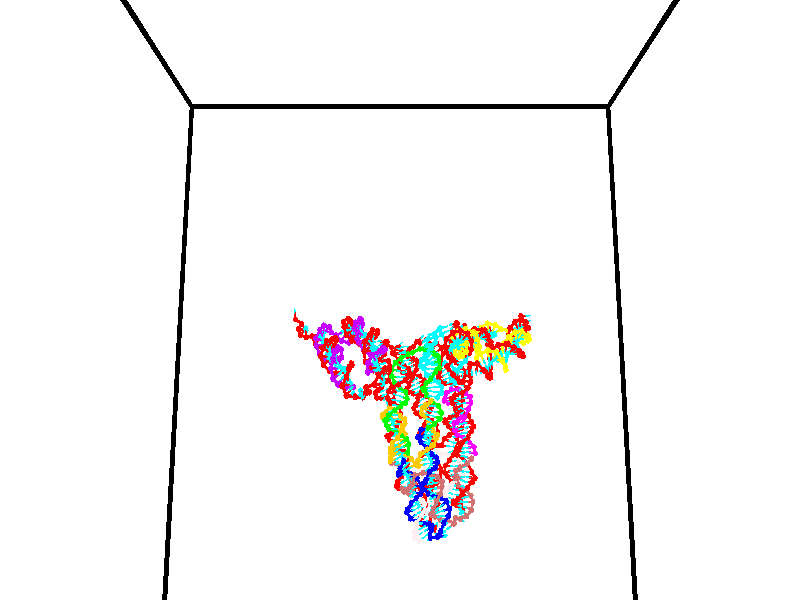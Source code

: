 // switches for output
#declare DRAW_BASES = 1; // possible values are 0, 1; only relevant for DNA ribbons
#declare DRAW_BASES_TYPE = 3; // possible values are 1, 2, 3; only relevant for DNA ribbons
#declare DRAW_FOG = 0; // set to 1 to enable fog

#include "colors.inc"

#include "transforms.inc"
background { rgb <1, 1, 1>}

#default {
   normal{
       ripples 0.25
       frequency 0.20
       turbulence 0.2
       lambda 5
   }
	finish {
		phong 0.1
		phong_size 40.
	}
}

// original window dimensions: 1024x640


// camera settings

camera {
	sky <0, 0.179814, -0.983701>
	up <0, 0.179814, -0.983701>
	right 1.6 * <1, 0, 0>
	location <35, 94.9851, 44.8844>
	look_at <35, 29.7336, 32.9568>
	direction <0, -65.2515, -11.9276>
	angle 67.0682
}


# declare cpy_camera_pos = <35, 94.9851, 44.8844>;
# if (DRAW_FOG = 1)
fog {
	fog_type 2
	up vnormalize(cpy_camera_pos)
	color rgbt<1,1,1,0.3>
	distance 1e-5
	fog_alt 3e-3
	fog_offset 56
}
# end


// LIGHTS

# declare lum = 6;
global_settings {
	ambient_light rgb lum * <0.05, 0.05, 0.05>
	max_trace_level 15
}# declare cpy_direct_light_amount = 0.25;
light_source
{	1000 * <-1, -1.16352, -0.803886>,
	rgb lum * cpy_direct_light_amount
	parallel
}

light_source
{	1000 * <1, 1.16352, 0.803886>,
	rgb lum * cpy_direct_light_amount
	parallel
}

// strand 0

// nucleotide -1

// particle -1
sphere {
	<24.461990, 34.855110, 35.550167> 0.250000
	pigment { color rgbt <1,0,0,0> }
	no_shadow
}
cylinder {
	<24.421713, 34.955273, 35.165012>,  <24.397547, 35.015369, 34.933918>, 0.100000
	pigment { color rgbt <1,0,0,0> }
	no_shadow
}
cylinder {
	<24.421713, 34.955273, 35.165012>,  <24.461990, 34.855110, 35.550167>, 0.100000
	pigment { color rgbt <1,0,0,0> }
	no_shadow
}

// particle -1
sphere {
	<24.421713, 34.955273, 35.165012> 0.100000
	pigment { color rgbt <1,0,0,0> }
	no_shadow
}
sphere {
	0, 1
	scale<0.080000,0.200000,0.300000>
	matrix <0.979434, 0.195029, -0.051706,
		0.174844, -0.948294, -0.264894,
		-0.100694, 0.250405, -0.962890,
		24.391504, 35.030396, 34.876144>
	pigment { color rgbt <0,1,1,0> }
	no_shadow
}
cylinder {
	<25.106073, 34.714973, 35.923008>,  <24.461990, 34.855110, 35.550167>, 0.130000
	pigment { color rgbt <1,0,0,0> }
	no_shadow
}

// nucleotide -1

// particle -1
sphere {
	<25.106073, 34.714973, 35.923008> 0.250000
	pigment { color rgbt <1,0,0,0> }
	no_shadow
}
cylinder {
	<25.321547, 34.722153, 36.259933>,  <25.450830, 34.726460, 36.462090>, 0.100000
	pigment { color rgbt <1,0,0,0> }
	no_shadow
}
cylinder {
	<25.321547, 34.722153, 36.259933>,  <25.106073, 34.714973, 35.923008>, 0.100000
	pigment { color rgbt <1,0,0,0> }
	no_shadow
}

// particle -1
sphere {
	<25.321547, 34.722153, 36.259933> 0.100000
	pigment { color rgbt <1,0,0,0> }
	no_shadow
}
sphere {
	0, 1
	scale<0.080000,0.200000,0.300000>
	matrix <0.207332, 0.966204, -0.153178,
		-0.816598, 0.257154, 0.516759,
		0.538685, 0.017944, 0.842316,
		25.483152, 34.727535, 36.512627>
	pigment { color rgbt <0,1,1,0> }
	no_shadow
}
cylinder {
	<24.867502, 35.230724, 36.417850>,  <25.106073, 34.714973, 35.923008>, 0.130000
	pigment { color rgbt <1,0,0,0> }
	no_shadow
}

// nucleotide -1

// particle -1
sphere {
	<24.867502, 35.230724, 36.417850> 0.250000
	pigment { color rgbt <1,0,0,0> }
	no_shadow
}
cylinder {
	<25.261658, 35.176880, 36.459595>,  <25.498150, 35.144573, 36.484642>, 0.100000
	pigment { color rgbt <1,0,0,0> }
	no_shadow
}
cylinder {
	<25.261658, 35.176880, 36.459595>,  <24.867502, 35.230724, 36.417850>, 0.100000
	pigment { color rgbt <1,0,0,0> }
	no_shadow
}

// particle -1
sphere {
	<25.261658, 35.176880, 36.459595> 0.100000
	pigment { color rgbt <1,0,0,0> }
	no_shadow
}
sphere {
	0, 1
	scale<0.080000,0.200000,0.300000>
	matrix <0.157974, 0.951350, -0.264531,
		-0.063678, 0.277152, 0.958714,
		0.985388, -0.134607, 0.104363,
		25.557274, 35.136497, 36.490902>
	pigment { color rgbt <0,1,1,0> }
	no_shadow
}
cylinder {
	<25.130919, 35.532391, 36.952827>,  <24.867502, 35.230724, 36.417850>, 0.130000
	pigment { color rgbt <1,0,0,0> }
	no_shadow
}

// nucleotide -1

// particle -1
sphere {
	<25.130919, 35.532391, 36.952827> 0.250000
	pigment { color rgbt <1,0,0,0> }
	no_shadow
}
cylinder {
	<25.407820, 35.527660, 36.664204>,  <25.573959, 35.524822, 36.491028>, 0.100000
	pigment { color rgbt <1,0,0,0> }
	no_shadow
}
cylinder {
	<25.407820, 35.527660, 36.664204>,  <25.130919, 35.532391, 36.952827>, 0.100000
	pigment { color rgbt <1,0,0,0> }
	no_shadow
}

// particle -1
sphere {
	<25.407820, 35.527660, 36.664204> 0.100000
	pigment { color rgbt <1,0,0,0> }
	no_shadow
}
sphere {
	0, 1
	scale<0.080000,0.200000,0.300000>
	matrix <0.097792, 0.992181, 0.077554,
		0.715000, -0.124249, 0.687995,
		0.692251, -0.011830, -0.721560,
		25.615496, 35.524113, 36.447735>
	pigment { color rgbt <0,1,1,0> }
	no_shadow
}
cylinder {
	<25.747503, 35.885975, 37.206951>,  <25.130919, 35.532391, 36.952827>, 0.130000
	pigment { color rgbt <1,0,0,0> }
	no_shadow
}

// nucleotide -1

// particle -1
sphere {
	<25.747503, 35.885975, 37.206951> 0.250000
	pigment { color rgbt <1,0,0,0> }
	no_shadow
}
cylinder {
	<25.701488, 35.913525, 36.810562>,  <25.673880, 35.930054, 36.572727>, 0.100000
	pigment { color rgbt <1,0,0,0> }
	no_shadow
}
cylinder {
	<25.701488, 35.913525, 36.810562>,  <25.747503, 35.885975, 37.206951>, 0.100000
	pigment { color rgbt <1,0,0,0> }
	no_shadow
}

// particle -1
sphere {
	<25.701488, 35.913525, 36.810562> 0.100000
	pigment { color rgbt <1,0,0,0> }
	no_shadow
}
sphere {
	0, 1
	scale<0.080000,0.200000,0.300000>
	matrix <0.024981, 0.997479, 0.066426,
		0.993047, -0.017114, -0.116465,
		-0.115035, 0.068873, -0.990971,
		25.666979, 35.934185, 36.513271>
	pigment { color rgbt <0,1,1,0> }
	no_shadow
}
cylinder {
	<26.396479, 36.442684, 37.191666>,  <25.747503, 35.885975, 37.206951>, 0.130000
	pigment { color rgbt <1,0,0,0> }
	no_shadow
}

// nucleotide -1

// particle -1
sphere {
	<26.396479, 36.442684, 37.191666> 0.250000
	pigment { color rgbt <1,0,0,0> }
	no_shadow
}
cylinder {
	<26.787073, 36.418476, 37.108902>,  <27.021431, 36.403950, 37.059246>, 0.100000
	pigment { color rgbt <1,0,0,0> }
	no_shadow
}
cylinder {
	<26.787073, 36.418476, 37.108902>,  <26.396479, 36.442684, 37.191666>, 0.100000
	pigment { color rgbt <1,0,0,0> }
	no_shadow
}

// particle -1
sphere {
	<26.787073, 36.418476, 37.108902> 0.100000
	pigment { color rgbt <1,0,0,0> }
	no_shadow
}
sphere {
	0, 1
	scale<0.080000,0.200000,0.300000>
	matrix <0.176498, 0.775547, 0.606115,
		0.123779, -0.628381, 0.767994,
		0.976487, -0.060525, -0.206905,
		27.080019, 36.400318, 37.046829>
	pigment { color rgbt <0,1,1,0> }
	no_shadow
}
cylinder {
	<26.777224, 36.531975, 37.871536>,  <26.396479, 36.442684, 37.191666>, 0.130000
	pigment { color rgbt <1,0,0,0> }
	no_shadow
}

// nucleotide -1

// particle -1
sphere {
	<26.777224, 36.531975, 37.871536> 0.250000
	pigment { color rgbt <1,0,0,0> }
	no_shadow
}
cylinder {
	<27.032784, 36.616619, 37.575691>,  <27.186119, 36.667404, 37.398186>, 0.100000
	pigment { color rgbt <1,0,0,0> }
	no_shadow
}
cylinder {
	<27.032784, 36.616619, 37.575691>,  <26.777224, 36.531975, 37.871536>, 0.100000
	pigment { color rgbt <1,0,0,0> }
	no_shadow
}

// particle -1
sphere {
	<27.032784, 36.616619, 37.575691> 0.100000
	pigment { color rgbt <1,0,0,0> }
	no_shadow
}
sphere {
	0, 1
	scale<0.080000,0.200000,0.300000>
	matrix <0.407978, 0.721882, 0.558963,
		0.652195, -0.658868, 0.374880,
		0.638902, 0.211611, -0.739611,
		27.224453, 36.680103, 37.353809>
	pigment { color rgbt <0,1,1,0> }
	no_shadow
}
cylinder {
	<27.490871, 36.573730, 38.221611>,  <26.777224, 36.531975, 37.871536>, 0.130000
	pigment { color rgbt <1,0,0,0> }
	no_shadow
}

// nucleotide -1

// particle -1
sphere {
	<27.490871, 36.573730, 38.221611> 0.250000
	pigment { color rgbt <1,0,0,0> }
	no_shadow
}
cylinder {
	<27.524054, 36.773899, 37.876892>,  <27.543962, 36.894001, 37.670059>, 0.100000
	pigment { color rgbt <1,0,0,0> }
	no_shadow
}
cylinder {
	<27.524054, 36.773899, 37.876892>,  <27.490871, 36.573730, 38.221611>, 0.100000
	pigment { color rgbt <1,0,0,0> }
	no_shadow
}

// particle -1
sphere {
	<27.524054, 36.773899, 37.876892> 0.100000
	pigment { color rgbt <1,0,0,0> }
	no_shadow
}
sphere {
	0, 1
	scale<0.080000,0.200000,0.300000>
	matrix <0.370221, 0.787413, 0.492866,
		0.925232, -0.359941, -0.119949,
		0.082953, 0.500423, -0.861798,
		27.548939, 36.924026, 37.618351>
	pigment { color rgbt <0,1,1,0> }
	no_shadow
}
cylinder {
	<28.104149, 36.820614, 38.307510>,  <27.490871, 36.573730, 38.221611>, 0.130000
	pigment { color rgbt <1,0,0,0> }
	no_shadow
}

// nucleotide -1

// particle -1
sphere {
	<28.104149, 36.820614, 38.307510> 0.250000
	pigment { color rgbt <1,0,0,0> }
	no_shadow
}
cylinder {
	<27.968342, 37.043175, 38.004158>,  <27.886858, 37.176712, 37.822147>, 0.100000
	pigment { color rgbt <1,0,0,0> }
	no_shadow
}
cylinder {
	<27.968342, 37.043175, 38.004158>,  <28.104149, 36.820614, 38.307510>, 0.100000
	pigment { color rgbt <1,0,0,0> }
	no_shadow
}

// particle -1
sphere {
	<27.968342, 37.043175, 38.004158> 0.100000
	pigment { color rgbt <1,0,0,0> }
	no_shadow
}
sphere {
	0, 1
	scale<0.080000,0.200000,0.300000>
	matrix <0.404489, 0.814285, 0.416328,
		0.849186, -0.165407, -0.501522,
		-0.339518, 0.556400, -0.758384,
		27.866486, 37.210094, 37.776642>
	pigment { color rgbt <0,1,1,0> }
	no_shadow
}
cylinder {
	<28.728373, 37.300888, 38.065090>,  <28.104149, 36.820614, 38.307510>, 0.130000
	pigment { color rgbt <1,0,0,0> }
	no_shadow
}

// nucleotide -1

// particle -1
sphere {
	<28.728373, 37.300888, 38.065090> 0.250000
	pigment { color rgbt <1,0,0,0> }
	no_shadow
}
cylinder {
	<28.396074, 37.470612, 37.920963>,  <28.196695, 37.572445, 37.834488>, 0.100000
	pigment { color rgbt <1,0,0,0> }
	no_shadow
}
cylinder {
	<28.396074, 37.470612, 37.920963>,  <28.728373, 37.300888, 38.065090>, 0.100000
	pigment { color rgbt <1,0,0,0> }
	no_shadow
}

// particle -1
sphere {
	<28.396074, 37.470612, 37.920963> 0.100000
	pigment { color rgbt <1,0,0,0> }
	no_shadow
}
sphere {
	0, 1
	scale<0.080000,0.200000,0.300000>
	matrix <0.302709, 0.887567, 0.347263,
		0.467151, 0.179416, -0.865783,
		-0.830745, 0.424304, -0.360317,
		28.146851, 37.597904, 37.812866>
	pigment { color rgbt <0,1,1,0> }
	no_shadow
}
cylinder {
	<28.950716, 37.854267, 37.637615>,  <28.728373, 37.300888, 38.065090>, 0.130000
	pigment { color rgbt <1,0,0,0> }
	no_shadow
}

// nucleotide -1

// particle -1
sphere {
	<28.950716, 37.854267, 37.637615> 0.250000
	pigment { color rgbt <1,0,0,0> }
	no_shadow
}
cylinder {
	<28.575405, 37.925293, 37.756344>,  <28.350218, 37.967911, 37.827579>, 0.100000
	pigment { color rgbt <1,0,0,0> }
	no_shadow
}
cylinder {
	<28.575405, 37.925293, 37.756344>,  <28.950716, 37.854267, 37.637615>, 0.100000
	pigment { color rgbt <1,0,0,0> }
	no_shadow
}

// particle -1
sphere {
	<28.575405, 37.925293, 37.756344> 0.100000
	pigment { color rgbt <1,0,0,0> }
	no_shadow
}
sphere {
	0, 1
	scale<0.080000,0.200000,0.300000>
	matrix <0.267414, 0.916690, 0.296932,
		-0.219368, 0.357979, -0.907595,
		-0.938279, 0.177566, 0.296821,
		28.293921, 37.978561, 37.845390>
	pigment { color rgbt <0,1,1,0> }
	no_shadow
}
cylinder {
	<28.911547, 38.497032, 37.620750>,  <28.950716, 37.854267, 37.637615>, 0.130000
	pigment { color rgbt <1,0,0,0> }
	no_shadow
}

// nucleotide -1

// particle -1
sphere {
	<28.911547, 38.497032, 37.620750> 0.250000
	pigment { color rgbt <1,0,0,0> }
	no_shadow
}
cylinder {
	<28.608549, 38.439442, 37.875458>,  <28.426750, 38.404888, 38.028282>, 0.100000
	pigment { color rgbt <1,0,0,0> }
	no_shadow
}
cylinder {
	<28.608549, 38.439442, 37.875458>,  <28.911547, 38.497032, 37.620750>, 0.100000
	pigment { color rgbt <1,0,0,0> }
	no_shadow
}

// particle -1
sphere {
	<28.608549, 38.439442, 37.875458> 0.100000
	pigment { color rgbt <1,0,0,0> }
	no_shadow
}
sphere {
	0, 1
	scale<0.080000,0.200000,0.300000>
	matrix <0.234189, 0.850537, 0.470895,
		-0.609390, 0.505824, -0.610561,
		-0.757495, -0.143972, 0.636768,
		28.381300, 38.396252, 38.066486>
	pigment { color rgbt <0,1,1,0> }
	no_shadow
}
cylinder {
	<28.679518, 39.160069, 37.763439>,  <28.911547, 38.497032, 37.620750>, 0.130000
	pigment { color rgbt <1,0,0,0> }
	no_shadow
}

// nucleotide -1

// particle -1
sphere {
	<28.679518, 39.160069, 37.763439> 0.250000
	pigment { color rgbt <1,0,0,0> }
	no_shadow
}
cylinder {
	<28.502474, 38.955166, 38.057835>,  <28.396248, 38.832222, 38.234474>, 0.100000
	pigment { color rgbt <1,0,0,0> }
	no_shadow
}
cylinder {
	<28.502474, 38.955166, 38.057835>,  <28.679518, 39.160069, 37.763439>, 0.100000
	pigment { color rgbt <1,0,0,0> }
	no_shadow
}

// particle -1
sphere {
	<28.502474, 38.955166, 38.057835> 0.100000
	pigment { color rgbt <1,0,0,0> }
	no_shadow
}
sphere {
	0, 1
	scale<0.080000,0.200000,0.300000>
	matrix <0.094544, 0.789532, 0.606383,
		-0.891715, 0.337976, -0.301025,
		-0.442612, -0.512261, 0.735991,
		28.369690, 38.801487, 38.278633>
	pigment { color rgbt <0,1,1,0> }
	no_shadow
}
cylinder {
	<28.193672, 39.591686, 37.962765>,  <28.679518, 39.160069, 37.763439>, 0.130000
	pigment { color rgbt <1,0,0,0> }
	no_shadow
}

// nucleotide -1

// particle -1
sphere {
	<28.193672, 39.591686, 37.962765> 0.250000
	pigment { color rgbt <1,0,0,0> }
	no_shadow
}
cylinder {
	<28.300489, 39.349640, 38.262772>,  <28.364580, 39.204411, 38.442776>, 0.100000
	pigment { color rgbt <1,0,0,0> }
	no_shadow
}
cylinder {
	<28.300489, 39.349640, 38.262772>,  <28.193672, 39.591686, 37.962765>, 0.100000
	pigment { color rgbt <1,0,0,0> }
	no_shadow
}

// particle -1
sphere {
	<28.300489, 39.349640, 38.262772> 0.100000
	pigment { color rgbt <1,0,0,0> }
	no_shadow
}
sphere {
	0, 1
	scale<0.080000,0.200000,0.300000>
	matrix <0.137379, 0.794232, 0.591880,
		-0.953843, -0.055020, 0.295223,
		0.267041, -0.605118, 0.750014,
		28.380602, 39.168106, 38.487778>
	pigment { color rgbt <0,1,1,0> }
	no_shadow
}
cylinder {
	<27.984592, 39.966408, 38.522758>,  <28.193672, 39.591686, 37.962765>, 0.130000
	pigment { color rgbt <1,0,0,0> }
	no_shadow
}

// nucleotide -1

// particle -1
sphere {
	<27.984592, 39.966408, 38.522758> 0.250000
	pigment { color rgbt <1,0,0,0> }
	no_shadow
}
cylinder {
	<28.231638, 39.697289, 38.685680>,  <28.379866, 39.535816, 38.783432>, 0.100000
	pigment { color rgbt <1,0,0,0> }
	no_shadow
}
cylinder {
	<28.231638, 39.697289, 38.685680>,  <27.984592, 39.966408, 38.522758>, 0.100000
	pigment { color rgbt <1,0,0,0> }
	no_shadow
}

// particle -1
sphere {
	<28.231638, 39.697289, 38.685680> 0.100000
	pigment { color rgbt <1,0,0,0> }
	no_shadow
}
sphere {
	0, 1
	scale<0.080000,0.200000,0.300000>
	matrix <0.226508, 0.648104, 0.727087,
		-0.753157, -0.356802, 0.552672,
		0.617615, -0.672795, 0.407306,
		28.416924, 39.495449, 38.807873>
	pigment { color rgbt <0,1,1,0> }
	no_shadow
}
cylinder {
	<27.738886, 39.956013, 39.155045>,  <27.984592, 39.966408, 38.522758>, 0.130000
	pigment { color rgbt <1,0,0,0> }
	no_shadow
}

// nucleotide -1

// particle -1
sphere {
	<27.738886, 39.956013, 39.155045> 0.250000
	pigment { color rgbt <1,0,0,0> }
	no_shadow
}
cylinder {
	<28.102404, 39.790257, 39.174511>,  <28.320515, 39.690804, 39.186192>, 0.100000
	pigment { color rgbt <1,0,0,0> }
	no_shadow
}
cylinder {
	<28.102404, 39.790257, 39.174511>,  <27.738886, 39.956013, 39.155045>, 0.100000
	pigment { color rgbt <1,0,0,0> }
	no_shadow
}

// particle -1
sphere {
	<28.102404, 39.790257, 39.174511> 0.100000
	pigment { color rgbt <1,0,0,0> }
	no_shadow
}
sphere {
	0, 1
	scale<0.080000,0.200000,0.300000>
	matrix <0.298130, 0.726532, 0.619088,
		-0.291906, -0.548115, 0.783812,
		0.908796, -0.414393, 0.048670,
		28.375042, 39.665939, 39.189114>
	pigment { color rgbt <0,1,1,0> }
	no_shadow
}
cylinder {
	<28.008455, 39.880814, 39.837860>,  <27.738886, 39.956013, 39.155045>, 0.130000
	pigment { color rgbt <1,0,0,0> }
	no_shadow
}

// nucleotide -1

// particle -1
sphere {
	<28.008455, 39.880814, 39.837860> 0.250000
	pigment { color rgbt <1,0,0,0> }
	no_shadow
}
cylinder {
	<28.317472, 39.924408, 39.587646>,  <28.502884, 39.950565, 39.437519>, 0.100000
	pigment { color rgbt <1,0,0,0> }
	no_shadow
}
cylinder {
	<28.317472, 39.924408, 39.587646>,  <28.008455, 39.880814, 39.837860>, 0.100000
	pigment { color rgbt <1,0,0,0> }
	no_shadow
}

// particle -1
sphere {
	<28.317472, 39.924408, 39.587646> 0.100000
	pigment { color rgbt <1,0,0,0> }
	no_shadow
}
sphere {
	0, 1
	scale<0.080000,0.200000,0.300000>
	matrix <0.384438, 0.703783, 0.597408,
		0.505355, -0.702004, 0.501804,
		0.772544, 0.108991, -0.625537,
		28.549236, 39.957104, 39.399986>
	pigment { color rgbt <0,1,1,0> }
	no_shadow
}
cylinder {
	<28.593555, 39.785202, 40.282627>,  <28.008455, 39.880814, 39.837860>, 0.130000
	pigment { color rgbt <1,0,0,0> }
	no_shadow
}

// nucleotide -1

// particle -1
sphere {
	<28.593555, 39.785202, 40.282627> 0.250000
	pigment { color rgbt <1,0,0,0> }
	no_shadow
}
cylinder {
	<28.731075, 39.965816, 39.953285>,  <28.813587, 40.074184, 39.755680>, 0.100000
	pigment { color rgbt <1,0,0,0> }
	no_shadow
}
cylinder {
	<28.731075, 39.965816, 39.953285>,  <28.593555, 39.785202, 40.282627>, 0.100000
	pigment { color rgbt <1,0,0,0> }
	no_shadow
}

// particle -1
sphere {
	<28.731075, 39.965816, 39.953285> 0.100000
	pigment { color rgbt <1,0,0,0> }
	no_shadow
}
sphere {
	0, 1
	scale<0.080000,0.200000,0.300000>
	matrix <0.577304, 0.589903, 0.564566,
		0.740623, -0.669425, -0.057865,
		0.343800, 0.451536, -0.823357,
		28.834215, 40.101276, 39.706280>
	pigment { color rgbt <0,1,1,0> }
	no_shadow
}
cylinder {
	<29.173712, 39.895664, 40.512417>,  <28.593555, 39.785202, 40.282627>, 0.130000
	pigment { color rgbt <1,0,0,0> }
	no_shadow
}

// nucleotide -1

// particle -1
sphere {
	<29.173712, 39.895664, 40.512417> 0.250000
	pigment { color rgbt <1,0,0,0> }
	no_shadow
}
cylinder {
	<29.179573, 40.121563, 40.182365>,  <29.183090, 40.257103, 39.984333>, 0.100000
	pigment { color rgbt <1,0,0,0> }
	no_shadow
}
cylinder {
	<29.179573, 40.121563, 40.182365>,  <29.173712, 39.895664, 40.512417>, 0.100000
	pigment { color rgbt <1,0,0,0> }
	no_shadow
}

// particle -1
sphere {
	<29.179573, 40.121563, 40.182365> 0.100000
	pigment { color rgbt <1,0,0,0> }
	no_shadow
}
sphere {
	0, 1
	scale<0.080000,0.200000,0.300000>
	matrix <0.781551, 0.508252, 0.361744,
		0.623670, -0.650184, -0.433932,
		0.014653, 0.564748, -0.825133,
		29.183969, 40.290989, 39.934826>
	pigment { color rgbt <0,1,1,0> }
	no_shadow
}
cylinder {
	<29.898710, 39.908516, 40.285343>,  <29.173712, 39.895664, 40.512417>, 0.130000
	pigment { color rgbt <1,0,0,0> }
	no_shadow
}

// nucleotide -1

// particle -1
sphere {
	<29.898710, 39.908516, 40.285343> 0.250000
	pigment { color rgbt <1,0,0,0> }
	no_shadow
}
cylinder {
	<29.709240, 40.221783, 40.124207>,  <29.595558, 40.409744, 40.027523>, 0.100000
	pigment { color rgbt <1,0,0,0> }
	no_shadow
}
cylinder {
	<29.709240, 40.221783, 40.124207>,  <29.898710, 39.908516, 40.285343>, 0.100000
	pigment { color rgbt <1,0,0,0> }
	no_shadow
}

// particle -1
sphere {
	<29.709240, 40.221783, 40.124207> 0.100000
	pigment { color rgbt <1,0,0,0> }
	no_shadow
}
sphere {
	0, 1
	scale<0.080000,0.200000,0.300000>
	matrix <0.680476, 0.615833, 0.397117,
		0.559092, -0.086019, -0.824631,
		-0.473675, 0.783167, -0.402841,
		29.567137, 40.456734, 40.003353>
	pigment { color rgbt <0,1,1,0> }
	no_shadow
}
cylinder {
	<30.414421, 40.316669, 40.025181>,  <29.898710, 39.908516, 40.285343>, 0.130000
	pigment { color rgbt <1,0,0,0> }
	no_shadow
}

// nucleotide -1

// particle -1
sphere {
	<30.414421, 40.316669, 40.025181> 0.250000
	pigment { color rgbt <1,0,0,0> }
	no_shadow
}
cylinder {
	<30.104137, 40.555046, 40.108250>,  <29.917967, 40.698071, 40.158092>, 0.100000
	pigment { color rgbt <1,0,0,0> }
	no_shadow
}
cylinder {
	<30.104137, 40.555046, 40.108250>,  <30.414421, 40.316669, 40.025181>, 0.100000
	pigment { color rgbt <1,0,0,0> }
	no_shadow
}

// particle -1
sphere {
	<30.104137, 40.555046, 40.108250> 0.100000
	pigment { color rgbt <1,0,0,0> }
	no_shadow
}
sphere {
	0, 1
	scale<0.080000,0.200000,0.300000>
	matrix <0.618613, 0.652915, 0.437058,
		0.124868, 0.467500, -0.875130,
		-0.775710, 0.595941, 0.207673,
		29.871424, 40.733829, 40.170551>
	pigment { color rgbt <0,1,1,0> }
	no_shadow
}
cylinder {
	<30.648634, 40.970219, 39.837349>,  <30.414421, 40.316669, 40.025181>, 0.130000
	pigment { color rgbt <1,0,0,0> }
	no_shadow
}

// nucleotide -1

// particle -1
sphere {
	<30.648634, 40.970219, 39.837349> 0.250000
	pigment { color rgbt <1,0,0,0> }
	no_shadow
}
cylinder {
	<30.331757, 41.018707, 40.076591>,  <30.141630, 41.047798, 40.220139>, 0.100000
	pigment { color rgbt <1,0,0,0> }
	no_shadow
}
cylinder {
	<30.331757, 41.018707, 40.076591>,  <30.648634, 40.970219, 39.837349>, 0.100000
	pigment { color rgbt <1,0,0,0> }
	no_shadow
}

// particle -1
sphere {
	<30.331757, 41.018707, 40.076591> 0.100000
	pigment { color rgbt <1,0,0,0> }
	no_shadow
}
sphere {
	0, 1
	scale<0.080000,0.200000,0.300000>
	matrix <0.523664, 0.638301, 0.564223,
		-0.313380, 0.760182, -0.569136,
		-0.792193, 0.121220, 0.598111,
		30.094099, 41.055073, 40.256023>
	pigment { color rgbt <0,1,1,0> }
	no_shadow
}
cylinder {
	<30.739918, 41.674923, 40.010460>,  <30.648634, 40.970219, 39.837349>, 0.130000
	pigment { color rgbt <1,0,0,0> }
	no_shadow
}

// nucleotide -1

// particle -1
sphere {
	<30.739918, 41.674923, 40.010460> 0.250000
	pigment { color rgbt <1,0,0,0> }
	no_shadow
}
cylinder {
	<30.473551, 41.535461, 40.274277>,  <30.313730, 41.451782, 40.432568>, 0.100000
	pigment { color rgbt <1,0,0,0> }
	no_shadow
}
cylinder {
	<30.473551, 41.535461, 40.274277>,  <30.739918, 41.674923, 40.010460>, 0.100000
	pigment { color rgbt <1,0,0,0> }
	no_shadow
}

// particle -1
sphere {
	<30.473551, 41.535461, 40.274277> 0.100000
	pigment { color rgbt <1,0,0,0> }
	no_shadow
}
sphere {
	0, 1
	scale<0.080000,0.200000,0.300000>
	matrix <0.540631, 0.383667, 0.748677,
		-0.514075, 0.855125, -0.066996,
		-0.665916, -0.348656, 0.659541,
		30.273775, 41.430866, 40.472137>
	pigment { color rgbt <0,1,1,0> }
	no_shadow
}
cylinder {
	<30.550310, 42.305748, 40.332520>,  <30.739918, 41.674923, 40.010460>, 0.130000
	pigment { color rgbt <1,0,0,0> }
	no_shadow
}

// nucleotide -1

// particle -1
sphere {
	<30.550310, 42.305748, 40.332520> 0.250000
	pigment { color rgbt <1,0,0,0> }
	no_shadow
}
cylinder {
	<30.481359, 41.980049, 40.554253>,  <30.439989, 41.784630, 40.687294>, 0.100000
	pigment { color rgbt <1,0,0,0> }
	no_shadow
}
cylinder {
	<30.481359, 41.980049, 40.554253>,  <30.550310, 42.305748, 40.332520>, 0.100000
	pigment { color rgbt <1,0,0,0> }
	no_shadow
}

// particle -1
sphere {
	<30.481359, 41.980049, 40.554253> 0.100000
	pigment { color rgbt <1,0,0,0> }
	no_shadow
}
sphere {
	0, 1
	scale<0.080000,0.200000,0.300000>
	matrix <0.469880, 0.426631, 0.772787,
		-0.865736, 0.393679, 0.309058,
		-0.172376, -0.814250, 0.554332,
		30.429647, 41.735775, 40.720551>
	pigment { color rgbt <0,1,1,0> }
	no_shadow
}
cylinder {
	<30.363140, 42.621719, 40.950508>,  <30.550310, 42.305748, 40.332520>, 0.130000
	pigment { color rgbt <1,0,0,0> }
	no_shadow
}

// nucleotide -1

// particle -1
sphere {
	<30.363140, 42.621719, 40.950508> 0.250000
	pigment { color rgbt <1,0,0,0> }
	no_shadow
}
cylinder {
	<30.441994, 42.244125, 41.056358>,  <30.489305, 42.017567, 41.119869>, 0.100000
	pigment { color rgbt <1,0,0,0> }
	no_shadow
}
cylinder {
	<30.441994, 42.244125, 41.056358>,  <30.363140, 42.621719, 40.950508>, 0.100000
	pigment { color rgbt <1,0,0,0> }
	no_shadow
}

// particle -1
sphere {
	<30.441994, 42.244125, 41.056358> 0.100000
	pigment { color rgbt <1,0,0,0> }
	no_shadow
}
sphere {
	0, 1
	scale<0.080000,0.200000,0.300000>
	matrix <0.376293, 0.322105, 0.868707,
		-0.905286, -0.071675, 0.418713,
		0.197134, -0.943987, 0.264627,
		30.501133, 41.960930, 41.135746>
	pigment { color rgbt <0,1,1,0> }
	no_shadow
}
cylinder {
	<29.990599, 42.341949, 41.564697>,  <30.363140, 42.621719, 40.950508>, 0.130000
	pigment { color rgbt <1,0,0,0> }
	no_shadow
}

// nucleotide -1

// particle -1
sphere {
	<29.990599, 42.341949, 41.564697> 0.250000
	pigment { color rgbt <1,0,0,0> }
	no_shadow
}
cylinder {
	<30.363647, 42.223099, 41.482784>,  <30.587477, 42.151787, 41.433636>, 0.100000
	pigment { color rgbt <1,0,0,0> }
	no_shadow
}
cylinder {
	<30.363647, 42.223099, 41.482784>,  <29.990599, 42.341949, 41.564697>, 0.100000
	pigment { color rgbt <1,0,0,0> }
	no_shadow
}

// particle -1
sphere {
	<30.363647, 42.223099, 41.482784> 0.100000
	pigment { color rgbt <1,0,0,0> }
	no_shadow
}
sphere {
	0, 1
	scale<0.080000,0.200000,0.300000>
	matrix <0.339489, 0.530041, 0.777048,
		-0.122341, -0.794211, 0.595198,
		0.932620, -0.297128, -0.204780,
		30.643433, 42.133961, 41.421349>
	pigment { color rgbt <0,1,1,0> }
	no_shadow
}
cylinder {
	<30.333178, 42.076508, 42.252167>,  <29.990599, 42.341949, 41.564697>, 0.130000
	pigment { color rgbt <1,0,0,0> }
	no_shadow
}

// nucleotide -1

// particle -1
sphere {
	<30.333178, 42.076508, 42.252167> 0.250000
	pigment { color rgbt <1,0,0,0> }
	no_shadow
}
cylinder {
	<30.574291, 42.242981, 41.979858>,  <30.718960, 42.342865, 41.816475>, 0.100000
	pigment { color rgbt <1,0,0,0> }
	no_shadow
}
cylinder {
	<30.574291, 42.242981, 41.979858>,  <30.333178, 42.076508, 42.252167>, 0.100000
	pigment { color rgbt <1,0,0,0> }
	no_shadow
}

// particle -1
sphere {
	<30.574291, 42.242981, 41.979858> 0.100000
	pigment { color rgbt <1,0,0,0> }
	no_shadow
}
sphere {
	0, 1
	scale<0.080000,0.200000,0.300000>
	matrix <0.500834, 0.466830, 0.728858,
		0.621144, -0.780293, 0.072956,
		0.602781, 0.416187, -0.680766,
		30.755125, 42.367836, 41.775627>
	pigment { color rgbt <0,1,1,0> }
	no_shadow
}
cylinder {
	<31.079609, 41.892071, 42.343605>,  <30.333178, 42.076508, 42.252167>, 0.130000
	pigment { color rgbt <1,0,0,0> }
	no_shadow
}

// nucleotide -1

// particle -1
sphere {
	<31.079609, 41.892071, 42.343605> 0.250000
	pigment { color rgbt <1,0,0,0> }
	no_shadow
}
cylinder {
	<31.008600, 42.257500, 42.197254>,  <30.965996, 42.476757, 42.109444>, 0.100000
	pigment { color rgbt <1,0,0,0> }
	no_shadow
}
cylinder {
	<31.008600, 42.257500, 42.197254>,  <31.079609, 41.892071, 42.343605>, 0.100000
	pigment { color rgbt <1,0,0,0> }
	no_shadow
}

// particle -1
sphere {
	<31.008600, 42.257500, 42.197254> 0.100000
	pigment { color rgbt <1,0,0,0> }
	no_shadow
}
sphere {
	0, 1
	scale<0.080000,0.200000,0.300000>
	matrix <0.682039, 0.382226, 0.623479,
		0.709443, -0.138860, -0.690947,
		-0.177522, 0.913576, -0.365876,
		30.955343, 42.531574, 42.087490>
	pigment { color rgbt <0,1,1,0> }
	no_shadow
}
cylinder {
	<31.715437, 41.448299, 42.345711>,  <31.079609, 41.892071, 42.343605>, 0.130000
	pigment { color rgbt <1,0,0,0> }
	no_shadow
}

// nucleotide -1

// particle -1
sphere {
	<31.715437, 41.448299, 42.345711> 0.250000
	pigment { color rgbt <1,0,0,0> }
	no_shadow
}
cylinder {
	<31.623869, 41.738045, 42.085590>,  <31.568928, 41.911892, 41.929520>, 0.100000
	pigment { color rgbt <1,0,0,0> }
	no_shadow
}
cylinder {
	<31.623869, 41.738045, 42.085590>,  <31.715437, 41.448299, 42.345711>, 0.100000
	pigment { color rgbt <1,0,0,0> }
	no_shadow
}

// particle -1
sphere {
	<31.623869, 41.738045, 42.085590> 0.100000
	pigment { color rgbt <1,0,0,0> }
	no_shadow
}
sphere {
	0, 1
	scale<0.080000,0.200000,0.300000>
	matrix <0.477019, 0.665810, 0.573716,
		0.848556, -0.178870, -0.497954,
		-0.228922, 0.724364, -0.650301,
		31.555193, 41.955353, 41.890499>
	pigment { color rgbt <0,1,1,0> }
	no_shadow
}
cylinder {
	<32.313705, 42.027813, 42.002605>,  <31.715437, 41.448299, 42.345711>, 0.130000
	pigment { color rgbt <1,0,0,0> }
	no_shadow
}

// nucleotide -1

// particle -1
sphere {
	<32.313705, 42.027813, 42.002605> 0.250000
	pigment { color rgbt <1,0,0,0> }
	no_shadow
}
cylinder {
	<31.936769, 42.118813, 42.100780>,  <31.710608, 42.173412, 42.159687>, 0.100000
	pigment { color rgbt <1,0,0,0> }
	no_shadow
}
cylinder {
	<31.936769, 42.118813, 42.100780>,  <32.313705, 42.027813, 42.002605>, 0.100000
	pigment { color rgbt <1,0,0,0> }
	no_shadow
}

// particle -1
sphere {
	<31.936769, 42.118813, 42.100780> 0.100000
	pigment { color rgbt <1,0,0,0> }
	no_shadow
}
sphere {
	0, 1
	scale<0.080000,0.200000,0.300000>
	matrix <0.326507, 0.785901, 0.525121,
		-0.073427, 0.574980, -0.814866,
		-0.942338, 0.227501, 0.245441,
		31.654068, 42.187061, 42.174412>
	pigment { color rgbt <0,1,1,0> }
	no_shadow
}
cylinder {
	<32.085224, 42.789379, 41.717907>,  <32.313705, 42.027813, 42.002605>, 0.130000
	pigment { color rgbt <1,0,0,0> }
	no_shadow
}

// nucleotide -1

// particle -1
sphere {
	<32.085224, 42.789379, 41.717907> 0.250000
	pigment { color rgbt <1,0,0,0> }
	no_shadow
}
cylinder {
	<31.923851, 42.647839, 42.055435>,  <31.827026, 42.562916, 42.257950>, 0.100000
	pigment { color rgbt <1,0,0,0> }
	no_shadow
}
cylinder {
	<31.923851, 42.647839, 42.055435>,  <32.085224, 42.789379, 41.717907>, 0.100000
	pigment { color rgbt <1,0,0,0> }
	no_shadow
}

// particle -1
sphere {
	<31.923851, 42.647839, 42.055435> 0.100000
	pigment { color rgbt <1,0,0,0> }
	no_shadow
}
sphere {
	0, 1
	scale<0.080000,0.200000,0.300000>
	matrix <0.479352, 0.703789, 0.524312,
		-0.779399, 0.616011, -0.114314,
		-0.403435, -0.353852, 0.843818,
		31.802820, 42.541683, 42.308582>
	pigment { color rgbt <0,1,1,0> }
	no_shadow
}
cylinder {
	<32.769352, 42.575974, 41.488468>,  <32.085224, 42.789379, 41.717907>, 0.130000
	pigment { color rgbt <1,0,0,0> }
	no_shadow
}

// nucleotide -1

// particle -1
sphere {
	<32.769352, 42.575974, 41.488468> 0.250000
	pigment { color rgbt <1,0,0,0> }
	no_shadow
}
cylinder {
	<33.153896, 42.469139, 41.461811>,  <33.384624, 42.405037, 41.445816>, 0.100000
	pigment { color rgbt <1,0,0,0> }
	no_shadow
}
cylinder {
	<33.153896, 42.469139, 41.461811>,  <32.769352, 42.575974, 41.488468>, 0.100000
	pigment { color rgbt <1,0,0,0> }
	no_shadow
}

// particle -1
sphere {
	<33.153896, 42.469139, 41.461811> 0.100000
	pigment { color rgbt <1,0,0,0> }
	no_shadow
}
sphere {
	0, 1
	scale<0.080000,0.200000,0.300000>
	matrix <-0.274132, -0.906844, -0.320135,
		0.025069, 0.326035, -0.945025,
		0.961365, -0.267087, -0.066643,
		33.442307, 42.389011, 41.441818>
	pigment { color rgbt <0,1,1,0> }
	no_shadow
}
cylinder {
	<33.131287, 42.660908, 40.861782>,  <32.769352, 42.575974, 41.488468>, 0.130000
	pigment { color rgbt <1,0,0,0> }
	no_shadow
}

// nucleotide -1

// particle -1
sphere {
	<33.131287, 42.660908, 40.861782> 0.250000
	pigment { color rgbt <1,0,0,0> }
	no_shadow
}
cylinder {
	<33.349709, 42.366707, 41.022205>,  <33.480762, 42.190186, 41.118458>, 0.100000
	pigment { color rgbt <1,0,0,0> }
	no_shadow
}
cylinder {
	<33.349709, 42.366707, 41.022205>,  <33.131287, 42.660908, 40.861782>, 0.100000
	pigment { color rgbt <1,0,0,0> }
	no_shadow
}

// particle -1
sphere {
	<33.349709, 42.366707, 41.022205> 0.100000
	pigment { color rgbt <1,0,0,0> }
	no_shadow
}
sphere {
	0, 1
	scale<0.080000,0.200000,0.300000>
	matrix <-0.237700, -0.595090, -0.767702,
		0.803317, 0.323879, -0.499785,
		0.546059, -0.735507, 0.401060,
		33.513527, 42.146053, 41.142525>
	pigment { color rgbt <0,1,1,0> }
	no_shadow
}
cylinder {
	<33.680752, 42.388256, 40.337280>,  <33.131287, 42.660908, 40.861782>, 0.130000
	pigment { color rgbt <1,0,0,0> }
	no_shadow
}

// nucleotide -1

// particle -1
sphere {
	<33.680752, 42.388256, 40.337280> 0.250000
	pigment { color rgbt <1,0,0,0> }
	no_shadow
}
cylinder {
	<33.596405, 42.106522, 40.608410>,  <33.545795, 41.937481, 40.771088>, 0.100000
	pigment { color rgbt <1,0,0,0> }
	no_shadow
}
cylinder {
	<33.596405, 42.106522, 40.608410>,  <33.680752, 42.388256, 40.337280>, 0.100000
	pigment { color rgbt <1,0,0,0> }
	no_shadow
}

// particle -1
sphere {
	<33.596405, 42.106522, 40.608410> 0.100000
	pigment { color rgbt <1,0,0,0> }
	no_shadow
}
sphere {
	0, 1
	scale<0.080000,0.200000,0.300000>
	matrix <-0.089265, -0.676644, -0.730879,
		0.973431, -0.214623, 0.079809,
		-0.210866, -0.704336, 0.677824,
		33.533146, 41.895222, 40.811756>
	pigment { color rgbt <0,1,1,0> }
	no_shadow
}
cylinder {
	<34.084156, 41.790642, 40.197369>,  <33.680752, 42.388256, 40.337280>, 0.130000
	pigment { color rgbt <1,0,0,0> }
	no_shadow
}

// nucleotide -1

// particle -1
sphere {
	<34.084156, 41.790642, 40.197369> 0.250000
	pigment { color rgbt <1,0,0,0> }
	no_shadow
}
cylinder {
	<33.758053, 41.667461, 40.393536>,  <33.562389, 41.593552, 40.511238>, 0.100000
	pigment { color rgbt <1,0,0,0> }
	no_shadow
}
cylinder {
	<33.758053, 41.667461, 40.393536>,  <34.084156, 41.790642, 40.197369>, 0.100000
	pigment { color rgbt <1,0,0,0> }
	no_shadow
}

// particle -1
sphere {
	<33.758053, 41.667461, 40.393536> 0.100000
	pigment { color rgbt <1,0,0,0> }
	no_shadow
}
sphere {
	0, 1
	scale<0.080000,0.200000,0.300000>
	matrix <-0.184305, -0.664858, -0.723875,
		0.548980, -0.680535, 0.485276,
		-0.815262, -0.307954, 0.490420,
		33.513474, 41.575077, 40.540661>
	pigment { color rgbt <0,1,1,0> }
	no_shadow
}
cylinder {
	<34.058224, 41.015648, 40.302460>,  <34.084156, 41.790642, 40.197369>, 0.130000
	pigment { color rgbt <1,0,0,0> }
	no_shadow
}

// nucleotide -1

// particle -1
sphere {
	<34.058224, 41.015648, 40.302460> 0.250000
	pigment { color rgbt <1,0,0,0> }
	no_shadow
}
cylinder {
	<33.674122, 41.116352, 40.350681>,  <33.443661, 41.176773, 40.379616>, 0.100000
	pigment { color rgbt <1,0,0,0> }
	no_shadow
}
cylinder {
	<33.674122, 41.116352, 40.350681>,  <34.058224, 41.015648, 40.302460>, 0.100000
	pigment { color rgbt <1,0,0,0> }
	no_shadow
}

// particle -1
sphere {
	<33.674122, 41.116352, 40.350681> 0.100000
	pigment { color rgbt <1,0,0,0> }
	no_shadow
}
sphere {
	0, 1
	scale<0.080000,0.200000,0.300000>
	matrix <-0.263687, -0.676472, -0.687645,
		-0.091570, -0.692100, 0.715969,
		-0.960252, 0.251760, 0.120553,
		33.386047, 41.191879, 40.386848>
	pigment { color rgbt <0,1,1,0> }
	no_shadow
}
cylinder {
	<33.646873, 40.414825, 40.324097>,  <34.058224, 41.015648, 40.302460>, 0.130000
	pigment { color rgbt <1,0,0,0> }
	no_shadow
}

// nucleotide -1

// particle -1
sphere {
	<33.646873, 40.414825, 40.324097> 0.250000
	pigment { color rgbt <1,0,0,0> }
	no_shadow
}
cylinder {
	<33.364330, 40.682766, 40.232563>,  <33.194805, 40.843529, 40.177643>, 0.100000
	pigment { color rgbt <1,0,0,0> }
	no_shadow
}
cylinder {
	<33.364330, 40.682766, 40.232563>,  <33.646873, 40.414825, 40.324097>, 0.100000
	pigment { color rgbt <1,0,0,0> }
	no_shadow
}

// particle -1
sphere {
	<33.364330, 40.682766, 40.232563> 0.100000
	pigment { color rgbt <1,0,0,0> }
	no_shadow
}
sphere {
	0, 1
	scale<0.080000,0.200000,0.300000>
	matrix <-0.375104, -0.628367, -0.681507,
		-0.600296, -0.395552, 0.695114,
		-0.706358, 0.669846, -0.228833,
		33.152424, 40.883720, 40.163914>
	pigment { color rgbt <0,1,1,0> }
	no_shadow
}
cylinder {
	<33.045063, 40.019268, 40.217461>,  <33.646873, 40.414825, 40.324097>, 0.130000
	pigment { color rgbt <1,0,0,0> }
	no_shadow
}

// nucleotide -1

// particle -1
sphere {
	<33.045063, 40.019268, 40.217461> 0.250000
	pigment { color rgbt <1,0,0,0> }
	no_shadow
}
cylinder {
	<32.976364, 40.368912, 40.035721>,  <32.935146, 40.578697, 39.926678>, 0.100000
	pigment { color rgbt <1,0,0,0> }
	no_shadow
}
cylinder {
	<32.976364, 40.368912, 40.035721>,  <33.045063, 40.019268, 40.217461>, 0.100000
	pigment { color rgbt <1,0,0,0> }
	no_shadow
}

// particle -1
sphere {
	<32.976364, 40.368912, 40.035721> 0.100000
	pigment { color rgbt <1,0,0,0> }
	no_shadow
}
sphere {
	0, 1
	scale<0.080000,0.200000,0.300000>
	matrix <-0.490784, -0.475814, -0.729885,
		-0.854187, 0.097636, 0.510717,
		-0.171743, 0.874110, -0.454352,
		32.924843, 40.631145, 39.899414>
	pigment { color rgbt <0,1,1,0> }
	no_shadow
}
cylinder {
	<32.319271, 40.081562, 40.092075>,  <33.045063, 40.019268, 40.217461>, 0.130000
	pigment { color rgbt <1,0,0,0> }
	no_shadow
}

// nucleotide -1

// particle -1
sphere {
	<32.319271, 40.081562, 40.092075> 0.250000
	pigment { color rgbt <1,0,0,0> }
	no_shadow
}
cylinder {
	<32.490768, 40.321854, 39.822170>,  <32.593666, 40.466030, 39.660229>, 0.100000
	pigment { color rgbt <1,0,0,0> }
	no_shadow
}
cylinder {
	<32.490768, 40.321854, 39.822170>,  <32.319271, 40.081562, 40.092075>, 0.100000
	pigment { color rgbt <1,0,0,0> }
	no_shadow
}

// particle -1
sphere {
	<32.490768, 40.321854, 39.822170> 0.100000
	pigment { color rgbt <1,0,0,0> }
	no_shadow
}
sphere {
	0, 1
	scale<0.080000,0.200000,0.300000>
	matrix <-0.395801, -0.546491, -0.738030,
		-0.812106, 0.583499, 0.003463,
		0.428748, 0.600730, -0.674759,
		32.619392, 40.502071, 39.619743>
	pigment { color rgbt <0,1,1,0> }
	no_shadow
}
cylinder {
	<31.844971, 40.052788, 39.620869>,  <32.319271, 40.081562, 40.092075>, 0.130000
	pigment { color rgbt <1,0,0,0> }
	no_shadow
}

// nucleotide -1

// particle -1
sphere {
	<31.844971, 40.052788, 39.620869> 0.250000
	pigment { color rgbt <1,0,0,0> }
	no_shadow
}
cylinder {
	<32.171471, 40.190235, 39.435108>,  <32.367371, 40.272701, 39.323654>, 0.100000
	pigment { color rgbt <1,0,0,0> }
	no_shadow
}
cylinder {
	<32.171471, 40.190235, 39.435108>,  <31.844971, 40.052788, 39.620869>, 0.100000
	pigment { color rgbt <1,0,0,0> }
	no_shadow
}

// particle -1
sphere {
	<32.171471, 40.190235, 39.435108> 0.100000
	pigment { color rgbt <1,0,0,0> }
	no_shadow
}
sphere {
	0, 1
	scale<0.080000,0.200000,0.300000>
	matrix <-0.260702, -0.498272, -0.826898,
		-0.515531, 0.796024, -0.317134,
		0.816249, 0.343614, -0.464399,
		32.416344, 40.293320, 39.295788>
	pigment { color rgbt <0,1,1,0> }
	no_shadow
}
cylinder {
	<31.734465, 40.199921, 38.837494>,  <31.844971, 40.052788, 39.620869>, 0.130000
	pigment { color rgbt <1,0,0,0> }
	no_shadow
}

// nucleotide -1

// particle -1
sphere {
	<31.734465, 40.199921, 38.837494> 0.250000
	pigment { color rgbt <1,0,0,0> }
	no_shadow
}
cylinder {
	<32.130444, 40.196659, 38.781010>,  <32.368031, 40.194702, 38.747120>, 0.100000
	pigment { color rgbt <1,0,0,0> }
	no_shadow
}
cylinder {
	<32.130444, 40.196659, 38.781010>,  <31.734465, 40.199921, 38.837494>, 0.100000
	pigment { color rgbt <1,0,0,0> }
	no_shadow
}

// particle -1
sphere {
	<32.130444, 40.196659, 38.781010> 0.100000
	pigment { color rgbt <1,0,0,0> }
	no_shadow
}
sphere {
	0, 1
	scale<0.080000,0.200000,0.300000>
	matrix <-0.115218, -0.625609, -0.771582,
		-0.082048, 0.780095, -0.620259,
		0.989946, -0.008158, -0.141211,
		32.427429, 40.194210, 38.738647>
	pigment { color rgbt <0,1,1,0> }
	no_shadow
}
cylinder {
	<31.791273, 40.353745, 38.101097>,  <31.734465, 40.199921, 38.837494>, 0.130000
	pigment { color rgbt <1,0,0,0> }
	no_shadow
}

// nucleotide -1

// particle -1
sphere {
	<31.791273, 40.353745, 38.101097> 0.250000
	pigment { color rgbt <1,0,0,0> }
	no_shadow
}
cylinder {
	<32.111980, 40.170284, 38.254364>,  <32.304405, 40.060207, 38.346325>, 0.100000
	pigment { color rgbt <1,0,0,0> }
	no_shadow
}
cylinder {
	<32.111980, 40.170284, 38.254364>,  <31.791273, 40.353745, 38.101097>, 0.100000
	pigment { color rgbt <1,0,0,0> }
	no_shadow
}

// particle -1
sphere {
	<32.111980, 40.170284, 38.254364> 0.100000
	pigment { color rgbt <1,0,0,0> }
	no_shadow
}
sphere {
	0, 1
	scale<0.080000,0.200000,0.300000>
	matrix <-0.134992, -0.763541, -0.631492,
		0.582193, 0.454585, -0.674095,
		0.801766, -0.458648, 0.383163,
		32.352509, 40.032688, 38.369312>
	pigment { color rgbt <0,1,1,0> }
	no_shadow
}
cylinder {
	<32.223804, 40.196659, 37.560169>,  <31.791273, 40.353745, 38.101097>, 0.130000
	pigment { color rgbt <1,0,0,0> }
	no_shadow
}

// nucleotide -1

// particle -1
sphere {
	<32.223804, 40.196659, 37.560169> 0.250000
	pigment { color rgbt <1,0,0,0> }
	no_shadow
}
cylinder {
	<32.334503, 39.944263, 37.850067>,  <32.400925, 39.792828, 38.024006>, 0.100000
	pigment { color rgbt <1,0,0,0> }
	no_shadow
}
cylinder {
	<32.334503, 39.944263, 37.850067>,  <32.223804, 40.196659, 37.560169>, 0.100000
	pigment { color rgbt <1,0,0,0> }
	no_shadow
}

// particle -1
sphere {
	<32.334503, 39.944263, 37.850067> 0.100000
	pigment { color rgbt <1,0,0,0> }
	no_shadow
}
sphere {
	0, 1
	scale<0.080000,0.200000,0.300000>
	matrix <-0.239062, -0.775704, -0.584066,
		0.930730, -0.011620, -0.365521,
		0.276750, -0.630990, 0.724749,
		32.417526, 39.754967, 38.067493>
	pigment { color rgbt <0,1,1,0> }
	no_shadow
}
cylinder {
	<32.463615, 39.771729, 37.123058>,  <32.223804, 40.196659, 37.560169>, 0.130000
	pigment { color rgbt <1,0,0,0> }
	no_shadow
}

// nucleotide -1

// particle -1
sphere {
	<32.463615, 39.771729, 37.123058> 0.250000
	pigment { color rgbt <1,0,0,0> }
	no_shadow
}
cylinder {
	<32.428074, 39.571564, 37.467545>,  <32.406750, 39.451466, 37.674236>, 0.100000
	pigment { color rgbt <1,0,0,0> }
	no_shadow
}
cylinder {
	<32.428074, 39.571564, 37.467545>,  <32.463615, 39.771729, 37.123058>, 0.100000
	pigment { color rgbt <1,0,0,0> }
	no_shadow
}

// particle -1
sphere {
	<32.428074, 39.571564, 37.467545> 0.100000
	pigment { color rgbt <1,0,0,0> }
	no_shadow
}
sphere {
	0, 1
	scale<0.080000,0.200000,0.300000>
	matrix <-0.188866, -0.840484, -0.507855,
		0.977975, -0.207779, -0.019831,
		-0.088854, -0.500414, 0.861214,
		32.401417, 39.421440, 37.725910>
	pigment { color rgbt <0,1,1,0> }
	no_shadow
}
cylinder {
	<32.929588, 39.129101, 37.147659>,  <32.463615, 39.771729, 37.123058>, 0.130000
	pigment { color rgbt <1,0,0,0> }
	no_shadow
}

// nucleotide -1

// particle -1
sphere {
	<32.929588, 39.129101, 37.147659> 0.250000
	pigment { color rgbt <1,0,0,0> }
	no_shadow
}
cylinder {
	<32.610828, 39.079006, 37.384056>,  <32.419575, 39.048950, 37.525894>, 0.100000
	pigment { color rgbt <1,0,0,0> }
	no_shadow
}
cylinder {
	<32.610828, 39.079006, 37.384056>,  <32.929588, 39.129101, 37.147659>, 0.100000
	pigment { color rgbt <1,0,0,0> }
	no_shadow
}

// particle -1
sphere {
	<32.610828, 39.079006, 37.384056> 0.100000
	pigment { color rgbt <1,0,0,0> }
	no_shadow
}
sphere {
	0, 1
	scale<0.080000,0.200000,0.300000>
	matrix <-0.181440, -0.883496, -0.431873,
		0.576227, -0.451387, 0.681331,
		-0.796895, -0.125237, 0.590994,
		32.371761, 39.041435, 37.561356>
	pigment { color rgbt <0,1,1,0> }
	no_shadow
}
cylinder {
	<32.901867, 38.381481, 37.178562>,  <32.929588, 39.129101, 37.147659>, 0.130000
	pigment { color rgbt <1,0,0,0> }
	no_shadow
}

// nucleotide -1

// particle -1
sphere {
	<32.901867, 38.381481, 37.178562> 0.250000
	pigment { color rgbt <1,0,0,0> }
	no_shadow
}
cylinder {
	<32.540733, 38.503429, 37.299854>,  <32.324055, 38.576599, 37.372631>, 0.100000
	pigment { color rgbt <1,0,0,0> }
	no_shadow
}
cylinder {
	<32.540733, 38.503429, 37.299854>,  <32.901867, 38.381481, 37.178562>, 0.100000
	pigment { color rgbt <1,0,0,0> }
	no_shadow
}

// particle -1
sphere {
	<32.540733, 38.503429, 37.299854> 0.100000
	pigment { color rgbt <1,0,0,0> }
	no_shadow
}
sphere {
	0, 1
	scale<0.080000,0.200000,0.300000>
	matrix <-0.372277, -0.907104, -0.196398,
		0.215190, -0.290201, 0.932457,
		-0.902831, 0.304869, 0.303235,
		32.269886, 38.594891, 37.390823>
	pigment { color rgbt <0,1,1,0> }
	no_shadow
}
cylinder {
	<32.629734, 37.824493, 37.388958>,  <32.901867, 38.381481, 37.178562>, 0.130000
	pigment { color rgbt <1,0,0,0> }
	no_shadow
}

// nucleotide -1

// particle -1
sphere {
	<32.629734, 37.824493, 37.388958> 0.250000
	pigment { color rgbt <1,0,0,0> }
	no_shadow
}
cylinder {
	<32.318665, 38.070633, 37.337475>,  <32.132023, 38.218319, 37.306583>, 0.100000
	pigment { color rgbt <1,0,0,0> }
	no_shadow
}
cylinder {
	<32.318665, 38.070633, 37.337475>,  <32.629734, 37.824493, 37.388958>, 0.100000
	pigment { color rgbt <1,0,0,0> }
	no_shadow
}

// particle -1
sphere {
	<32.318665, 38.070633, 37.337475> 0.100000
	pigment { color rgbt <1,0,0,0> }
	no_shadow
}
sphere {
	0, 1
	scale<0.080000,0.200000,0.300000>
	matrix <-0.583763, -0.782815, -0.215456,
		-0.233336, -0.092420, 0.967994,
		-0.777673, 0.615353, -0.128708,
		32.085361, 38.255238, 37.298862>
	pigment { color rgbt <0,1,1,0> }
	no_shadow
}
cylinder {
	<32.173363, 37.393288, 37.317612>,  <32.629734, 37.824493, 37.388958>, 0.130000
	pigment { color rgbt <1,0,0,0> }
	no_shadow
}

// nucleotide -1

// particle -1
sphere {
	<32.173363, 37.393288, 37.317612> 0.250000
	pigment { color rgbt <1,0,0,0> }
	no_shadow
}
cylinder {
	<31.922804, 37.703278, 37.284035>,  <31.772469, 37.889271, 37.263889>, 0.100000
	pigment { color rgbt <1,0,0,0> }
	no_shadow
}
cylinder {
	<31.922804, 37.703278, 37.284035>,  <32.173363, 37.393288, 37.317612>, 0.100000
	pigment { color rgbt <1,0,0,0> }
	no_shadow
}

// particle -1
sphere {
	<31.922804, 37.703278, 37.284035> 0.100000
	pigment { color rgbt <1,0,0,0> }
	no_shadow
}
sphere {
	0, 1
	scale<0.080000,0.200000,0.300000>
	matrix <-0.750517, -0.628687, -0.203660,
		-0.210605, -0.064571, 0.975436,
		-0.626394, 0.774973, -0.083943,
		31.734886, 37.935768, 37.258850>
	pigment { color rgbt <0,1,1,0> }
	no_shadow
}
cylinder {
	<31.670372, 37.178143, 37.715694>,  <32.173363, 37.393288, 37.317612>, 0.130000
	pigment { color rgbt <1,0,0,0> }
	no_shadow
}

// nucleotide -1

// particle -1
sphere {
	<31.670372, 37.178143, 37.715694> 0.250000
	pigment { color rgbt <1,0,0,0> }
	no_shadow
}
cylinder {
	<31.545225, 37.456512, 37.457146>,  <31.470137, 37.623535, 37.302017>, 0.100000
	pigment { color rgbt <1,0,0,0> }
	no_shadow
}
cylinder {
	<31.545225, 37.456512, 37.457146>,  <31.670372, 37.178143, 37.715694>, 0.100000
	pigment { color rgbt <1,0,0,0> }
	no_shadow
}

// particle -1
sphere {
	<31.545225, 37.456512, 37.457146> 0.100000
	pigment { color rgbt <1,0,0,0> }
	no_shadow
}
sphere {
	0, 1
	scale<0.080000,0.200000,0.300000>
	matrix <-0.823940, -0.537402, -0.179783,
		-0.472477, 0.476324, 0.741540,
		-0.312870, 0.695928, -0.646372,
		31.451365, 37.665291, 37.263233>
	pigment { color rgbt <0,1,1,0> }
	no_shadow
}
cylinder {
	<31.030373, 37.107128, 37.879372>,  <31.670372, 37.178143, 37.715694>, 0.130000
	pigment { color rgbt <1,0,0,0> }
	no_shadow
}

// nucleotide -1

// particle -1
sphere {
	<31.030373, 37.107128, 37.879372> 0.250000
	pigment { color rgbt <1,0,0,0> }
	no_shadow
}
cylinder {
	<31.002426, 37.270950, 37.515530>,  <30.985659, 37.369244, 37.297222>, 0.100000
	pigment { color rgbt <1,0,0,0> }
	no_shadow
}
cylinder {
	<31.002426, 37.270950, 37.515530>,  <31.030373, 37.107128, 37.879372>, 0.100000
	pigment { color rgbt <1,0,0,0> }
	no_shadow
}

// particle -1
sphere {
	<31.002426, 37.270950, 37.515530> 0.100000
	pigment { color rgbt <1,0,0,0> }
	no_shadow
}
sphere {
	0, 1
	scale<0.080000,0.200000,0.300000>
	matrix <-0.672541, -0.692784, -0.260269,
		-0.736755, 0.593564, 0.323844,
		-0.069868, 0.409552, -0.909607,
		30.981466, 37.393818, 37.242649>
	pigment { color rgbt <0,1,1,0> }
	no_shadow
}
cylinder {
	<30.354853, 37.227852, 37.652798>,  <31.030373, 37.107128, 37.879372>, 0.130000
	pigment { color rgbt <1,0,0,0> }
	no_shadow
}

// nucleotide -1

// particle -1
sphere {
	<30.354853, 37.227852, 37.652798> 0.250000
	pigment { color rgbt <1,0,0,0> }
	no_shadow
}
cylinder {
	<30.566952, 37.189030, 37.315891>,  <30.694212, 37.165737, 37.113747>, 0.100000
	pigment { color rgbt <1,0,0,0> }
	no_shadow
}
cylinder {
	<30.566952, 37.189030, 37.315891>,  <30.354853, 37.227852, 37.652798>, 0.100000
	pigment { color rgbt <1,0,0,0> }
	no_shadow
}

// particle -1
sphere {
	<30.566952, 37.189030, 37.315891> 0.100000
	pigment { color rgbt <1,0,0,0> }
	no_shadow
}
sphere {
	0, 1
	scale<0.080000,0.200000,0.300000>
	matrix <-0.659418, -0.671640, -0.337740,
		-0.532920, 0.734493, -0.420138,
		0.530249, -0.097058, -0.842268,
		30.726027, 37.159912, 37.063210>
	pigment { color rgbt <0,1,1,0> }
	no_shadow
}
cylinder {
	<29.811335, 37.318756, 37.168957>,  <30.354853, 37.227852, 37.652798>, 0.130000
	pigment { color rgbt <1,0,0,0> }
	no_shadow
}

// nucleotide -1

// particle -1
sphere {
	<29.811335, 37.318756, 37.168957> 0.250000
	pigment { color rgbt <1,0,0,0> }
	no_shadow
}
cylinder {
	<30.107138, 37.153191, 36.956615>,  <30.284618, 37.053852, 36.829208>, 0.100000
	pigment { color rgbt <1,0,0,0> }
	no_shadow
}
cylinder {
	<30.107138, 37.153191, 36.956615>,  <29.811335, 37.318756, 37.168957>, 0.100000
	pigment { color rgbt <1,0,0,0> }
	no_shadow
}

// particle -1
sphere {
	<30.107138, 37.153191, 36.956615> 0.100000
	pigment { color rgbt <1,0,0,0> }
	no_shadow
}
sphere {
	0, 1
	scale<0.080000,0.200000,0.300000>
	matrix <-0.613696, -0.738597, -0.279019,
		-0.276599, 0.532120, -0.800213,
		0.739507, -0.413911, -0.530855,
		30.328989, 37.029018, 36.797359>
	pigment { color rgbt <0,1,1,0> }
	no_shadow
}
cylinder {
	<29.578787, 37.134609, 36.515770>,  <29.811335, 37.318756, 37.168957>, 0.130000
	pigment { color rgbt <1,0,0,0> }
	no_shadow
}

// nucleotide -1

// particle -1
sphere {
	<29.578787, 37.134609, 36.515770> 0.250000
	pigment { color rgbt <1,0,0,0> }
	no_shadow
}
cylinder {
	<29.895367, 36.895023, 36.564514>,  <30.085314, 36.751270, 36.593761>, 0.100000
	pigment { color rgbt <1,0,0,0> }
	no_shadow
}
cylinder {
	<29.895367, 36.895023, 36.564514>,  <29.578787, 37.134609, 36.515770>, 0.100000
	pigment { color rgbt <1,0,0,0> }
	no_shadow
}

// particle -1
sphere {
	<29.895367, 36.895023, 36.564514> 0.100000
	pigment { color rgbt <1,0,0,0> }
	no_shadow
}
sphere {
	0, 1
	scale<0.080000,0.200000,0.300000>
	matrix <-0.606542, -0.794266, 0.035344,
		0.075616, -0.101884, -0.991918,
		0.791448, -0.598967, 0.121856,
		30.132801, 36.715332, 36.601070>
	pigment { color rgbt <0,1,1,0> }
	no_shadow
}
cylinder {
	<29.480051, 36.610138, 36.011383>,  <29.578787, 37.134609, 36.515770>, 0.130000
	pigment { color rgbt <1,0,0,0> }
	no_shadow
}

// nucleotide -1

// particle -1
sphere {
	<29.480051, 36.610138, 36.011383> 0.250000
	pigment { color rgbt <1,0,0,0> }
	no_shadow
}
cylinder {
	<29.762117, 36.452244, 36.246983>,  <29.931358, 36.357506, 36.388344>, 0.100000
	pigment { color rgbt <1,0,0,0> }
	no_shadow
}
cylinder {
	<29.762117, 36.452244, 36.246983>,  <29.480051, 36.610138, 36.011383>, 0.100000
	pigment { color rgbt <1,0,0,0> }
	no_shadow
}

// particle -1
sphere {
	<29.762117, 36.452244, 36.246983> 0.100000
	pigment { color rgbt <1,0,0,0> }
	no_shadow
}
sphere {
	0, 1
	scale<0.080000,0.200000,0.300000>
	matrix <-0.355633, -0.915559, -0.187819,
		0.613404, -0.077025, -0.786004,
		0.705167, -0.394738, 0.589001,
		29.973667, 36.333824, 36.423683>
	pigment { color rgbt <0,1,1,0> }
	no_shadow
}
cylinder {
	<29.853111, 36.071541, 35.676704>,  <29.480051, 36.610138, 36.011383>, 0.130000
	pigment { color rgbt <1,0,0,0> }
	no_shadow
}

// nucleotide -1

// particle -1
sphere {
	<29.853111, 36.071541, 35.676704> 0.250000
	pigment { color rgbt <1,0,0,0> }
	no_shadow
}
cylinder {
	<29.887213, 36.015430, 36.071278>,  <29.907673, 35.981766, 36.308022>, 0.100000
	pigment { color rgbt <1,0,0,0> }
	no_shadow
}
cylinder {
	<29.887213, 36.015430, 36.071278>,  <29.853111, 36.071541, 35.676704>, 0.100000
	pigment { color rgbt <1,0,0,0> }
	no_shadow
}

// particle -1
sphere {
	<29.887213, 36.015430, 36.071278> 0.100000
	pigment { color rgbt <1,0,0,0> }
	no_shadow
}
sphere {
	0, 1
	scale<0.080000,0.200000,0.300000>
	matrix <-0.360701, -0.927231, -0.100683,
		0.928777, -0.347224, -0.129648,
		0.085254, -0.140277, 0.986435,
		29.912788, 35.973347, 36.367207>
	pigment { color rgbt <0,1,1,0> }
	no_shadow
}
cylinder {
	<30.053785, 35.462887, 35.715637>,  <29.853111, 36.071541, 35.676704>, 0.130000
	pigment { color rgbt <1,0,0,0> }
	no_shadow
}

// nucleotide -1

// particle -1
sphere {
	<30.053785, 35.462887, 35.715637> 0.250000
	pigment { color rgbt <1,0,0,0> }
	no_shadow
}
cylinder {
	<29.922523, 35.488838, 36.092594>,  <29.843767, 35.504410, 36.318768>, 0.100000
	pigment { color rgbt <1,0,0,0> }
	no_shadow
}
cylinder {
	<29.922523, 35.488838, 36.092594>,  <30.053785, 35.462887, 35.715637>, 0.100000
	pigment { color rgbt <1,0,0,0> }
	no_shadow
}

// particle -1
sphere {
	<29.922523, 35.488838, 36.092594> 0.100000
	pigment { color rgbt <1,0,0,0> }
	no_shadow
}
sphere {
	0, 1
	scale<0.080000,0.200000,0.300000>
	matrix <-0.345908, -0.936598, -0.055968,
		0.879012, -0.344348, 0.329792,
		-0.328154, 0.064881, 0.942393,
		29.824078, 35.508301, 36.375313>
	pigment { color rgbt <0,1,1,0> }
	no_shadow
}
cylinder {
	<30.145725, 34.838306, 35.985416>,  <30.053785, 35.462887, 35.715637>, 0.130000
	pigment { color rgbt <1,0,0,0> }
	no_shadow
}

// nucleotide -1

// particle -1
sphere {
	<30.145725, 34.838306, 35.985416> 0.250000
	pigment { color rgbt <1,0,0,0> }
	no_shadow
}
cylinder {
	<29.863489, 34.996929, 36.220325>,  <29.694147, 35.092102, 36.361271>, 0.100000
	pigment { color rgbt <1,0,0,0> }
	no_shadow
}
cylinder {
	<29.863489, 34.996929, 36.220325>,  <30.145725, 34.838306, 35.985416>, 0.100000
	pigment { color rgbt <1,0,0,0> }
	no_shadow
}

// particle -1
sphere {
	<29.863489, 34.996929, 36.220325> 0.100000
	pigment { color rgbt <1,0,0,0> }
	no_shadow
}
sphere {
	0, 1
	scale<0.080000,0.200000,0.300000>
	matrix <-0.465370, -0.884301, 0.037996,
		0.534389, -0.246487, 0.808500,
		-0.705591, 0.396556, 0.587268,
		29.651812, 35.115894, 36.396507>
	pigment { color rgbt <0,1,1,0> }
	no_shadow
}
cylinder {
	<30.021357, 34.312752, 36.431633>,  <30.145725, 34.838306, 35.985416>, 0.130000
	pigment { color rgbt <1,0,0,0> }
	no_shadow
}

// nucleotide -1

// particle -1
sphere {
	<30.021357, 34.312752, 36.431633> 0.250000
	pigment { color rgbt <1,0,0,0> }
	no_shadow
}
cylinder {
	<29.693798, 34.539074, 36.470158>,  <29.497263, 34.674866, 36.493271>, 0.100000
	pigment { color rgbt <1,0,0,0> }
	no_shadow
}
cylinder {
	<29.693798, 34.539074, 36.470158>,  <30.021357, 34.312752, 36.431633>, 0.100000
	pigment { color rgbt <1,0,0,0> }
	no_shadow
}

// particle -1
sphere {
	<29.693798, 34.539074, 36.470158> 0.100000
	pigment { color rgbt <1,0,0,0> }
	no_shadow
}
sphere {
	0, 1
	scale<0.080000,0.200000,0.300000>
	matrix <-0.510643, -0.794853, 0.327799,
		0.262021, 0.219254, 0.939826,
		-0.818895, 0.565806, 0.096307,
		29.448130, 34.708817, 36.499050>
	pigment { color rgbt <0,1,1,0> }
	no_shadow
}
cylinder {
	<30.123615, 34.014023, 37.100891>,  <30.021357, 34.312752, 36.431633>, 0.130000
	pigment { color rgbt <1,0,0,0> }
	no_shadow
}

// nucleotide -1

// particle -1
sphere {
	<30.123615, 34.014023, 37.100891> 0.250000
	pigment { color rgbt <1,0,0,0> }
	no_shadow
}
cylinder {
	<30.230114, 33.761551, 36.809486>,  <30.294012, 33.610069, 36.634644>, 0.100000
	pigment { color rgbt <1,0,0,0> }
	no_shadow
}
cylinder {
	<30.230114, 33.761551, 36.809486>,  <30.123615, 34.014023, 37.100891>, 0.100000
	pigment { color rgbt <1,0,0,0> }
	no_shadow
}

// particle -1
sphere {
	<30.230114, 33.761551, 36.809486> 0.100000
	pigment { color rgbt <1,0,0,0> }
	no_shadow
}
sphere {
	0, 1
	scale<0.080000,0.200000,0.300000>
	matrix <-0.700773, -0.645692, 0.303313,
		-0.661841, 0.429769, -0.614219,
		0.266242, -0.631174, -0.728516,
		30.309988, 33.572197, 36.590931>
	pigment { color rgbt <0,1,1,0> }
	no_shadow
}
cylinder {
	<30.632442, 33.535252, 37.093441>,  <30.123615, 34.014023, 37.100891>, 0.130000
	pigment { color rgbt <1,0,0,0> }
	no_shadow
}

// nucleotide -1

// particle -1
sphere {
	<30.632442, 33.535252, 37.093441> 0.250000
	pigment { color rgbt <1,0,0,0> }
	no_shadow
}
cylinder {
	<30.823261, 33.218552, 36.940830>,  <30.937752, 33.028534, 36.849262>, 0.100000
	pigment { color rgbt <1,0,0,0> }
	no_shadow
}
cylinder {
	<30.823261, 33.218552, 36.940830>,  <30.632442, 33.535252, 37.093441>, 0.100000
	pigment { color rgbt <1,0,0,0> }
	no_shadow
}

// particle -1
sphere {
	<30.823261, 33.218552, 36.940830> 0.100000
	pigment { color rgbt <1,0,0,0> }
	no_shadow
}
sphere {
	0, 1
	scale<0.080000,0.200000,0.300000>
	matrix <-0.477583, 0.130896, -0.868781,
		0.737795, 0.596661, -0.315681,
		0.477046, -0.791746, -0.381529,
		30.966375, 32.981030, 36.826370>
	pigment { color rgbt <0,1,1,0> }
	no_shadow
}
cylinder {
	<30.877691, 33.659523, 36.398235>,  <30.632442, 33.535252, 37.093441>, 0.130000
	pigment { color rgbt <1,0,0,0> }
	no_shadow
}

// nucleotide -1

// particle -1
sphere {
	<30.877691, 33.659523, 36.398235> 0.250000
	pigment { color rgbt <1,0,0,0> }
	no_shadow
}
cylinder {
	<30.853632, 33.260452, 36.385406>,  <30.839197, 33.021011, 36.377708>, 0.100000
	pigment { color rgbt <1,0,0,0> }
	no_shadow
}
cylinder {
	<30.853632, 33.260452, 36.385406>,  <30.877691, 33.659523, 36.398235>, 0.100000
	pigment { color rgbt <1,0,0,0> }
	no_shadow
}

// particle -1
sphere {
	<30.853632, 33.260452, 36.385406> 0.100000
	pigment { color rgbt <1,0,0,0> }
	no_shadow
}
sphere {
	0, 1
	scale<0.080000,0.200000,0.300000>
	matrix <-0.411408, 0.054056, -0.909847,
		0.909465, -0.041529, -0.413702,
		-0.060148, -0.997674, -0.032076,
		30.835587, 32.961151, 36.375782>
	pigment { color rgbt <0,1,1,0> }
	no_shadow
}
cylinder {
	<31.473049, 33.754742, 36.816154>,  <30.877691, 33.659523, 36.398235>, 0.130000
	pigment { color rgbt <1,0,0,0> }
	no_shadow
}

// nucleotide -1

// particle -1
sphere {
	<31.473049, 33.754742, 36.816154> 0.250000
	pigment { color rgbt <1,0,0,0> }
	no_shadow
}
cylinder {
	<31.394583, 33.834656, 37.200157>,  <31.347502, 33.882603, 37.430557>, 0.100000
	pigment { color rgbt <1,0,0,0> }
	no_shadow
}
cylinder {
	<31.394583, 33.834656, 37.200157>,  <31.473049, 33.754742, 36.816154>, 0.100000
	pigment { color rgbt <1,0,0,0> }
	no_shadow
}

// particle -1
sphere {
	<31.394583, 33.834656, 37.200157> 0.100000
	pigment { color rgbt <1,0,0,0> }
	no_shadow
}
sphere {
	0, 1
	scale<0.080000,0.200000,0.300000>
	matrix <0.640475, -0.715228, 0.279717,
		0.742503, 0.669729, 0.012350,
		-0.196167, 0.199781, 0.960003,
		31.335733, 33.894588, 37.488159>
	pigment { color rgbt <0,1,1,0> }
	no_shadow
}
cylinder {
	<32.264690, 33.924217, 36.830494>,  <31.473049, 33.754742, 36.816154>, 0.130000
	pigment { color rgbt <1,0,0,0> }
	no_shadow
}

// nucleotide -1

// particle -1
sphere {
	<32.264690, 33.924217, 36.830494> 0.250000
	pigment { color rgbt <1,0,0,0> }
	no_shadow
}
cylinder {
	<32.210506, 33.530636, 36.876961>,  <32.177998, 33.294487, 36.904839>, 0.100000
	pigment { color rgbt <1,0,0,0> }
	no_shadow
}
cylinder {
	<32.210506, 33.530636, 36.876961>,  <32.264690, 33.924217, 36.830494>, 0.100000
	pigment { color rgbt <1,0,0,0> }
	no_shadow
}

// particle -1
sphere {
	<32.210506, 33.530636, 36.876961> 0.100000
	pigment { color rgbt <1,0,0,0> }
	no_shadow
}
sphere {
	0, 1
	scale<0.080000,0.200000,0.300000>
	matrix <0.497111, 0.033922, 0.867024,
		-0.857048, 0.175192, 0.484537,
		-0.135459, -0.983950, 0.116163,
		32.169868, 33.235451, 36.911808>
	pigment { color rgbt <0,1,1,0> }
	no_shadow
}
cylinder {
	<31.919786, 33.689610, 37.510521>,  <32.264690, 33.924217, 36.830494>, 0.130000
	pigment { color rgbt <1,0,0,0> }
	no_shadow
}

// nucleotide -1

// particle -1
sphere {
	<31.919786, 33.689610, 37.510521> 0.250000
	pigment { color rgbt <1,0,0,0> }
	no_shadow
}
cylinder {
	<32.166309, 33.405495, 37.374489>,  <32.314224, 33.235023, 37.292870>, 0.100000
	pigment { color rgbt <1,0,0,0> }
	no_shadow
}
cylinder {
	<32.166309, 33.405495, 37.374489>,  <31.919786, 33.689610, 37.510521>, 0.100000
	pigment { color rgbt <1,0,0,0> }
	no_shadow
}

// particle -1
sphere {
	<32.166309, 33.405495, 37.374489> 0.100000
	pigment { color rgbt <1,0,0,0> }
	no_shadow
}
sphere {
	0, 1
	scale<0.080000,0.200000,0.300000>
	matrix <0.498103, 0.017108, 0.866949,
		-0.609967, -0.703701, 0.364341,
		0.616306, -0.710290, -0.340081,
		32.351200, 33.192410, 37.272465>
	pigment { color rgbt <0,1,1,0> }
	no_shadow
}
cylinder {
	<31.764030, 33.132168, 37.937508>,  <31.919786, 33.689610, 37.510521>, 0.130000
	pigment { color rgbt <1,0,0,0> }
	no_shadow
}

// nucleotide -1

// particle -1
sphere {
	<31.764030, 33.132168, 37.937508> 0.250000
	pigment { color rgbt <1,0,0,0> }
	no_shadow
}
cylinder {
	<32.137383, 33.094090, 37.799095>,  <32.361393, 33.071243, 37.716049>, 0.100000
	pigment { color rgbt <1,0,0,0> }
	no_shadow
}
cylinder {
	<32.137383, 33.094090, 37.799095>,  <31.764030, 33.132168, 37.937508>, 0.100000
	pigment { color rgbt <1,0,0,0> }
	no_shadow
}

// particle -1
sphere {
	<32.137383, 33.094090, 37.799095> 0.100000
	pigment { color rgbt <1,0,0,0> }
	no_shadow
}
sphere {
	0, 1
	scale<0.080000,0.200000,0.300000>
	matrix <0.349108, 0.017314, 0.936923,
		-0.083203, -0.995308, 0.049395,
		0.933382, -0.095199, -0.346029,
		32.417397, 33.065529, 37.695286>
	pigment { color rgbt <0,1,1,0> }
	no_shadow
}
cylinder {
	<32.041218, 32.530781, 38.238811>,  <31.764030, 33.132168, 37.937508>, 0.130000
	pigment { color rgbt <1,0,0,0> }
	no_shadow
}

// nucleotide -1

// particle -1
sphere {
	<32.041218, 32.530781, 38.238811> 0.250000
	pigment { color rgbt <1,0,0,0> }
	no_shadow
}
cylinder {
	<32.373112, 32.725380, 38.129364>,  <32.572247, 32.842140, 38.063694>, 0.100000
	pigment { color rgbt <1,0,0,0> }
	no_shadow
}
cylinder {
	<32.373112, 32.725380, 38.129364>,  <32.041218, 32.530781, 38.238811>, 0.100000
	pigment { color rgbt <1,0,0,0> }
	no_shadow
}

// particle -1
sphere {
	<32.373112, 32.725380, 38.129364> 0.100000
	pigment { color rgbt <1,0,0,0> }
	no_shadow
}
sphere {
	0, 1
	scale<0.080000,0.200000,0.300000>
	matrix <0.368257, -0.108759, 0.923341,
		0.419445, -0.866886, -0.269397,
		0.829731, 0.486497, -0.273618,
		32.622032, 32.871330, 38.047279>
	pigment { color rgbt <0,1,1,0> }
	no_shadow
}
cylinder {
	<32.521729, 32.155487, 38.525646>,  <32.041218, 32.530781, 38.238811>, 0.130000
	pigment { color rgbt <1,0,0,0> }
	no_shadow
}

// nucleotide -1

// particle -1
sphere {
	<32.521729, 32.155487, 38.525646> 0.250000
	pigment { color rgbt <1,0,0,0> }
	no_shadow
}
cylinder {
	<32.713963, 32.497116, 38.446056>,  <32.829304, 32.702095, 38.398304>, 0.100000
	pigment { color rgbt <1,0,0,0> }
	no_shadow
}
cylinder {
	<32.713963, 32.497116, 38.446056>,  <32.521729, 32.155487, 38.525646>, 0.100000
	pigment { color rgbt <1,0,0,0> }
	no_shadow
}

// particle -1
sphere {
	<32.713963, 32.497116, 38.446056> 0.100000
	pigment { color rgbt <1,0,0,0> }
	no_shadow
}
sphere {
	0, 1
	scale<0.080000,0.200000,0.300000>
	matrix <0.439411, -0.038176, 0.897474,
		0.758916, -0.518745, -0.393637,
		0.480588, 0.854076, -0.198970,
		32.858139, 32.753338, 38.386364>
	pigment { color rgbt <0,1,1,0> }
	no_shadow
}
cylinder {
	<33.151867, 32.058750, 38.669514>,  <32.521729, 32.155487, 38.525646>, 0.130000
	pigment { color rgbt <1,0,0,0> }
	no_shadow
}

// nucleotide -1

// particle -1
sphere {
	<33.151867, 32.058750, 38.669514> 0.250000
	pigment { color rgbt <1,0,0,0> }
	no_shadow
}
cylinder {
	<33.130424, 32.457993, 38.681553>,  <33.117558, 32.697540, 38.688774>, 0.100000
	pigment { color rgbt <1,0,0,0> }
	no_shadow
}
cylinder {
	<33.130424, 32.457993, 38.681553>,  <33.151867, 32.058750, 38.669514>, 0.100000
	pigment { color rgbt <1,0,0,0> }
	no_shadow
}

// particle -1
sphere {
	<33.130424, 32.457993, 38.681553> 0.100000
	pigment { color rgbt <1,0,0,0> }
	no_shadow
}
sphere {
	0, 1
	scale<0.080000,0.200000,0.300000>
	matrix <0.257191, -0.015320, 0.966239,
		0.964872, 0.059540, -0.255883,
		-0.053610, 0.998108, 0.030095,
		33.114342, 32.757423, 38.690582>
	pigment { color rgbt <0,1,1,0> }
	no_shadow
}
cylinder {
	<33.808857, 32.325127, 38.810402>,  <33.151867, 32.058750, 38.669514>, 0.130000
	pigment { color rgbt <1,0,0,0> }
	no_shadow
}

// nucleotide -1

// particle -1
sphere {
	<33.808857, 32.325127, 38.810402> 0.250000
	pigment { color rgbt <1,0,0,0> }
	no_shadow
}
cylinder {
	<33.535572, 32.583004, 38.947571>,  <33.371601, 32.737728, 39.029873>, 0.100000
	pigment { color rgbt <1,0,0,0> }
	no_shadow
}
cylinder {
	<33.535572, 32.583004, 38.947571>,  <33.808857, 32.325127, 38.810402>, 0.100000
	pigment { color rgbt <1,0,0,0> }
	no_shadow
}

// particle -1
sphere {
	<33.535572, 32.583004, 38.947571> 0.100000
	pigment { color rgbt <1,0,0,0> }
	no_shadow
}
sphere {
	0, 1
	scale<0.080000,0.200000,0.300000>
	matrix <0.155439, -0.330458, 0.930933,
		0.713484, 0.689329, 0.125564,
		-0.683212, 0.644689, 0.342925,
		33.330608, 32.776409, 39.050449>
	pigment { color rgbt <0,1,1,0> }
	no_shadow
}
cylinder {
	<34.137321, 32.661358, 39.434620>,  <33.808857, 32.325127, 38.810402>, 0.130000
	pigment { color rgbt <1,0,0,0> }
	no_shadow
}

// nucleotide -1

// particle -1
sphere {
	<34.137321, 32.661358, 39.434620> 0.250000
	pigment { color rgbt <1,0,0,0> }
	no_shadow
}
cylinder {
	<33.743504, 32.729599, 39.450474>,  <33.507214, 32.770542, 39.459988>, 0.100000
	pigment { color rgbt <1,0,0,0> }
	no_shadow
}
cylinder {
	<33.743504, 32.729599, 39.450474>,  <34.137321, 32.661358, 39.434620>, 0.100000
	pigment { color rgbt <1,0,0,0> }
	no_shadow
}

// particle -1
sphere {
	<33.743504, 32.729599, 39.450474> 0.100000
	pigment { color rgbt <1,0,0,0> }
	no_shadow
}
sphere {
	0, 1
	scale<0.080000,0.200000,0.300000>
	matrix <-0.017247, -0.319629, 0.947386,
		0.174291, 0.932059, 0.317631,
		-0.984543, 0.170599, 0.039633,
		33.448139, 32.780777, 39.462364>
	pigment { color rgbt <0,1,1,0> }
	no_shadow
}
cylinder {
	<34.084469, 32.986492, 40.061050>,  <34.137321, 32.661358, 39.434620>, 0.130000
	pigment { color rgbt <1,0,0,0> }
	no_shadow
}

// nucleotide -1

// particle -1
sphere {
	<34.084469, 32.986492, 40.061050> 0.250000
	pigment { color rgbt <1,0,0,0> }
	no_shadow
}
cylinder {
	<33.704159, 32.900555, 39.971722>,  <33.475975, 32.848991, 39.918125>, 0.100000
	pigment { color rgbt <1,0,0,0> }
	no_shadow
}
cylinder {
	<33.704159, 32.900555, 39.971722>,  <34.084469, 32.986492, 40.061050>, 0.100000
	pigment { color rgbt <1,0,0,0> }
	no_shadow
}

// particle -1
sphere {
	<33.704159, 32.900555, 39.971722> 0.100000
	pigment { color rgbt <1,0,0,0> }
	no_shadow
}
sphere {
	0, 1
	scale<0.080000,0.200000,0.300000>
	matrix <-0.114396, -0.426428, 0.897258,
		-0.287999, 0.878637, 0.380860,
		-0.950773, -0.214840, -0.223324,
		33.418926, 32.836102, 39.904724>
	pigment { color rgbt <0,1,1,0> }
	no_shadow
}
cylinder {
	<33.664394, 33.389812, 40.577065>,  <34.084469, 32.986492, 40.061050>, 0.130000
	pigment { color rgbt <1,0,0,0> }
	no_shadow
}

// nucleotide -1

// particle -1
sphere {
	<33.664394, 33.389812, 40.577065> 0.250000
	pigment { color rgbt <1,0,0,0> }
	no_shadow
}
cylinder {
	<33.473343, 33.074661, 40.421566>,  <33.358711, 32.885571, 40.328266>, 0.100000
	pigment { color rgbt <1,0,0,0> }
	no_shadow
}
cylinder {
	<33.473343, 33.074661, 40.421566>,  <33.664394, 33.389812, 40.577065>, 0.100000
	pigment { color rgbt <1,0,0,0> }
	no_shadow
}

// particle -1
sphere {
	<33.473343, 33.074661, 40.421566> 0.100000
	pigment { color rgbt <1,0,0,0> }
	no_shadow
}
sphere {
	0, 1
	scale<0.080000,0.200000,0.300000>
	matrix <-0.101518, -0.390027, 0.915190,
		-0.872677, 0.476586, 0.106305,
		-0.477629, -0.787873, -0.388749,
		33.330055, 32.838299, 40.304939>
	pigment { color rgbt <0,1,1,0> }
	no_shadow
}
cylinder {
	<33.153065, 33.341698, 41.076679>,  <33.664394, 33.389812, 40.577065>, 0.130000
	pigment { color rgbt <1,0,0,0> }
	no_shadow
}

// nucleotide -1

// particle -1
sphere {
	<33.153065, 33.341698, 41.076679> 0.250000
	pigment { color rgbt <1,0,0,0> }
	no_shadow
}
cylinder {
	<33.173897, 32.993721, 40.880520>,  <33.186394, 32.784935, 40.762825>, 0.100000
	pigment { color rgbt <1,0,0,0> }
	no_shadow
}
cylinder {
	<33.173897, 32.993721, 40.880520>,  <33.153065, 33.341698, 41.076679>, 0.100000
	pigment { color rgbt <1,0,0,0> }
	no_shadow
}

// particle -1
sphere {
	<33.173897, 32.993721, 40.880520> 0.100000
	pigment { color rgbt <1,0,0,0> }
	no_shadow
}
sphere {
	0, 1
	scale<0.080000,0.200000,0.300000>
	matrix <-0.099095, -0.493141, 0.864287,
		-0.993714, 0.003586, -0.111889,
		0.052078, -0.869942, -0.490397,
		33.189522, 32.732738, 40.733402>
	pigment { color rgbt <0,1,1,0> }
	no_shadow
}
cylinder {
	<32.723492, 32.980663, 41.341576>,  <33.153065, 33.341698, 41.076679>, 0.130000
	pigment { color rgbt <1,0,0,0> }
	no_shadow
}

// nucleotide -1

// particle -1
sphere {
	<32.723492, 32.980663, 41.341576> 0.250000
	pigment { color rgbt <1,0,0,0> }
	no_shadow
}
cylinder {
	<32.980888, 32.715252, 41.188919>,  <33.135326, 32.556004, 41.097324>, 0.100000
	pigment { color rgbt <1,0,0,0> }
	no_shadow
}
cylinder {
	<32.980888, 32.715252, 41.188919>,  <32.723492, 32.980663, 41.341576>, 0.100000
	pigment { color rgbt <1,0,0,0> }
	no_shadow
}

// particle -1
sphere {
	<32.980888, 32.715252, 41.188919> 0.100000
	pigment { color rgbt <1,0,0,0> }
	no_shadow
}
sphere {
	0, 1
	scale<0.080000,0.200000,0.300000>
	matrix <0.047378, -0.463098, 0.885040,
		-0.763985, -0.587598, -0.266563,
		0.643493, -0.663528, -0.381639,
		33.173935, 32.516193, 41.074429>
	pigment { color rgbt <0,1,1,0> }
	no_shadow
}
cylinder {
	<32.477039, 32.426914, 41.560791>,  <32.723492, 32.980663, 41.341576>, 0.130000
	pigment { color rgbt <1,0,0,0> }
	no_shadow
}

// nucleotide -1

// particle -1
sphere {
	<32.477039, 32.426914, 41.560791> 0.250000
	pigment { color rgbt <1,0,0,0> }
	no_shadow
}
cylinder {
	<32.848499, 32.312679, 41.466087>,  <33.071377, 32.244141, 41.409264>, 0.100000
	pigment { color rgbt <1,0,0,0> }
	no_shadow
}
cylinder {
	<32.848499, 32.312679, 41.466087>,  <32.477039, 32.426914, 41.560791>, 0.100000
	pigment { color rgbt <1,0,0,0> }
	no_shadow
}

// particle -1
sphere {
	<32.848499, 32.312679, 41.466087> 0.100000
	pigment { color rgbt <1,0,0,0> }
	no_shadow
}
sphere {
	0, 1
	scale<0.080000,0.200000,0.300000>
	matrix <0.072542, -0.486102, 0.870886,
		-0.363798, -0.825922, -0.430701,
		0.928649, -0.285583, -0.236758,
		33.127094, 32.227005, 41.395061>
	pigment { color rgbt <0,1,1,0> }
	no_shadow
}
cylinder {
	<32.567657, 31.852131, 41.947155>,  <32.477039, 32.426914, 41.560791>, 0.130000
	pigment { color rgbt <1,0,0,0> }
	no_shadow
}

// nucleotide -1

// particle -1
sphere {
	<32.567657, 31.852131, 41.947155> 0.250000
	pigment { color rgbt <1,0,0,0> }
	no_shadow
}
cylinder {
	<32.945877, 31.923349, 41.838169>,  <33.172810, 31.966080, 41.772778>, 0.100000
	pigment { color rgbt <1,0,0,0> }
	no_shadow
}
cylinder {
	<32.945877, 31.923349, 41.838169>,  <32.567657, 31.852131, 41.947155>, 0.100000
	pigment { color rgbt <1,0,0,0> }
	no_shadow
}

// particle -1
sphere {
	<32.945877, 31.923349, 41.838169> 0.100000
	pigment { color rgbt <1,0,0,0> }
	no_shadow
}
sphere {
	0, 1
	scale<0.080000,0.200000,0.300000>
	matrix <0.325477, -0.522429, 0.788120,
		-0.002024, -0.833887, -0.551931,
		0.945548, 0.178046, -0.272468,
		33.229542, 31.976763, 41.756428>
	pigment { color rgbt <0,1,1,0> }
	no_shadow
}
cylinder {
	<33.028870, 31.158426, 41.913021>,  <32.567657, 31.852131, 41.947155>, 0.130000
	pigment { color rgbt <1,0,0,0> }
	no_shadow
}

// nucleotide -1

// particle -1
sphere {
	<33.028870, 31.158426, 41.913021> 0.250000
	pigment { color rgbt <1,0,0,0> }
	no_shadow
}
cylinder {
	<33.246387, 31.487957, 41.977024>,  <33.376896, 31.685675, 42.015427>, 0.100000
	pigment { color rgbt <1,0,0,0> }
	no_shadow
}
cylinder {
	<33.246387, 31.487957, 41.977024>,  <33.028870, 31.158426, 41.913021>, 0.100000
	pigment { color rgbt <1,0,0,0> }
	no_shadow
}

// particle -1
sphere {
	<33.246387, 31.487957, 41.977024> 0.100000
	pigment { color rgbt <1,0,0,0> }
	no_shadow
}
sphere {
	0, 1
	scale<0.080000,0.200000,0.300000>
	matrix <0.585464, -0.509008, 0.630985,
		0.601269, -0.249442, -0.759114,
		0.543790, 0.823826, 0.160011,
		33.409523, 31.735106, 42.025028>
	pigment { color rgbt <0,1,1,0> }
	no_shadow
}
cylinder {
	<33.713013, 30.944515, 41.898979>,  <33.028870, 31.158426, 41.913021>, 0.130000
	pigment { color rgbt <1,0,0,0> }
	no_shadow
}

// nucleotide -1

// particle -1
sphere {
	<33.713013, 30.944515, 41.898979> 0.250000
	pigment { color rgbt <1,0,0,0> }
	no_shadow
}
cylinder {
	<33.685909, 31.272980, 42.125641>,  <33.669647, 31.470058, 42.261639>, 0.100000
	pigment { color rgbt <1,0,0,0> }
	no_shadow
}
cylinder {
	<33.685909, 31.272980, 42.125641>,  <33.713013, 30.944515, 41.898979>, 0.100000
	pigment { color rgbt <1,0,0,0> }
	no_shadow
}

// particle -1
sphere {
	<33.685909, 31.272980, 42.125641> 0.100000
	pigment { color rgbt <1,0,0,0> }
	no_shadow
}
sphere {
	0, 1
	scale<0.080000,0.200000,0.300000>
	matrix <0.465874, -0.476201, 0.745784,
		0.882253, 0.314524, -0.350293,
		-0.067757, 0.821162, 0.566658,
		33.665581, 31.519329, 42.295639>
	pigment { color rgbt <0,1,1,0> }
	no_shadow
}
cylinder {
	<34.288342, 30.761276, 42.279446>,  <33.713013, 30.944515, 41.898979>, 0.130000
	pigment { color rgbt <1,0,0,0> }
	no_shadow
}

// nucleotide -1

// particle -1
sphere {
	<34.288342, 30.761276, 42.279446> 0.250000
	pigment { color rgbt <1,0,0,0> }
	no_shadow
}
cylinder {
	<34.157181, 31.086899, 42.471195>,  <34.078484, 31.282272, 42.586246>, 0.100000
	pigment { color rgbt <1,0,0,0> }
	no_shadow
}
cylinder {
	<34.157181, 31.086899, 42.471195>,  <34.288342, 30.761276, 42.279446>, 0.100000
	pigment { color rgbt <1,0,0,0> }
	no_shadow
}

// particle -1
sphere {
	<34.157181, 31.086899, 42.471195> 0.100000
	pigment { color rgbt <1,0,0,0> }
	no_shadow
}
sphere {
	0, 1
	scale<0.080000,0.200000,0.300000>
	matrix <0.338164, -0.372665, 0.864156,
		0.882115, 0.445462, -0.153088,
		-0.327898, 0.814055, 0.479372,
		34.058811, 31.331116, 42.615005>
	pigment { color rgbt <0,1,1,0> }
	no_shadow
}
cylinder {
	<34.891933, 31.027533, 42.707932>,  <34.288342, 30.761276, 42.279446>, 0.130000
	pigment { color rgbt <1,0,0,0> }
	no_shadow
}

// nucleotide -1

// particle -1
sphere {
	<34.891933, 31.027533, 42.707932> 0.250000
	pigment { color rgbt <1,0,0,0> }
	no_shadow
}
cylinder {
	<34.560608, 31.178865, 42.873222>,  <34.361813, 31.269665, 42.972397>, 0.100000
	pigment { color rgbt <1,0,0,0> }
	no_shadow
}
cylinder {
	<34.560608, 31.178865, 42.873222>,  <34.891933, 31.027533, 42.707932>, 0.100000
	pigment { color rgbt <1,0,0,0> }
	no_shadow
}

// particle -1
sphere {
	<34.560608, 31.178865, 42.873222> 0.100000
	pigment { color rgbt <1,0,0,0> }
	no_shadow
}
sphere {
	0, 1
	scale<0.080000,0.200000,0.300000>
	matrix <0.289442, -0.342549, 0.893803,
		0.479704, 0.859957, 0.174234,
		-0.828316, 0.378330, 0.413230,
		34.312115, 31.292364, 42.997192>
	pigment { color rgbt <0,1,1,0> }
	no_shadow
}
cylinder {
	<35.095901, 31.265127, 43.311726>,  <34.891933, 31.027533, 42.707932>, 0.130000
	pigment { color rgbt <1,0,0,0> }
	no_shadow
}

// nucleotide -1

// particle -1
sphere {
	<35.095901, 31.265127, 43.311726> 0.250000
	pigment { color rgbt <1,0,0,0> }
	no_shadow
}
cylinder {
	<34.700199, 31.227144, 43.356197>,  <34.462780, 31.204355, 43.382881>, 0.100000
	pigment { color rgbt <1,0,0,0> }
	no_shadow
}
cylinder {
	<34.700199, 31.227144, 43.356197>,  <35.095901, 31.265127, 43.311726>, 0.100000
	pigment { color rgbt <1,0,0,0> }
	no_shadow
}

// particle -1
sphere {
	<34.700199, 31.227144, 43.356197> 0.100000
	pigment { color rgbt <1,0,0,0> }
	no_shadow
}
sphere {
	0, 1
	scale<0.080000,0.200000,0.300000>
	matrix <0.126097, -0.169161, 0.977489,
		-0.074011, 0.981003, 0.179317,
		-0.989253, -0.094957, 0.111182,
		34.403423, 31.198658, 43.389553>
	pigment { color rgbt <0,1,1,0> }
	no_shadow
}
cylinder {
	<34.967049, 31.667130, 43.956566>,  <35.095901, 31.265127, 43.311726>, 0.130000
	pigment { color rgbt <1,0,0,0> }
	no_shadow
}

// nucleotide -1

// particle -1
sphere {
	<34.967049, 31.667130, 43.956566> 0.250000
	pigment { color rgbt <1,0,0,0> }
	no_shadow
}
cylinder {
	<34.660294, 31.419373, 43.889359>,  <34.476238, 31.270718, 43.849033>, 0.100000
	pigment { color rgbt <1,0,0,0> }
	no_shadow
}
cylinder {
	<34.660294, 31.419373, 43.889359>,  <34.967049, 31.667130, 43.956566>, 0.100000
	pigment { color rgbt <1,0,0,0> }
	no_shadow
}

// particle -1
sphere {
	<34.660294, 31.419373, 43.889359> 0.100000
	pigment { color rgbt <1,0,0,0> }
	no_shadow
}
sphere {
	0, 1
	scale<0.080000,0.200000,0.300000>
	matrix <0.035245, -0.302053, 0.952639,
		-0.640808, 0.724650, 0.253472,
		-0.766892, -0.619392, -0.168018,
		34.430225, 31.233555, 43.838955>
	pigment { color rgbt <0,1,1,0> }
	no_shadow
}
cylinder {
	<34.689301, 31.709711, 44.535530>,  <34.967049, 31.667130, 43.956566>, 0.130000
	pigment { color rgbt <1,0,0,0> }
	no_shadow
}

// nucleotide -1

// particle -1
sphere {
	<34.689301, 31.709711, 44.535530> 0.250000
	pigment { color rgbt <1,0,0,0> }
	no_shadow
}
cylinder {
	<34.540806, 31.371599, 44.381813>,  <34.451710, 31.168732, 44.289581>, 0.100000
	pigment { color rgbt <1,0,0,0> }
	no_shadow
}
cylinder {
	<34.540806, 31.371599, 44.381813>,  <34.689301, 31.709711, 44.535530>, 0.100000
	pigment { color rgbt <1,0,0,0> }
	no_shadow
}

// particle -1
sphere {
	<34.540806, 31.371599, 44.381813> 0.100000
	pigment { color rgbt <1,0,0,0> }
	no_shadow
}
sphere {
	0, 1
	scale<0.080000,0.200000,0.300000>
	matrix <0.159517, -0.465778, 0.870405,
		-0.914733, 0.261827, 0.307751,
		-0.371239, -0.845280, -0.384297,
		34.429436, 31.118015, 44.266525>
	pigment { color rgbt <0,1,1,0> }
	no_shadow
}
cylinder {
	<34.130329, 31.442957, 44.993786>,  <34.689301, 31.709711, 44.535530>, 0.130000
	pigment { color rgbt <1,0,0,0> }
	no_shadow
}

// nucleotide -1

// particle -1
sphere {
	<34.130329, 31.442957, 44.993786> 0.250000
	pigment { color rgbt <1,0,0,0> }
	no_shadow
}
cylinder {
	<34.258926, 31.130724, 44.779373>,  <34.336086, 30.943384, 44.650726>, 0.100000
	pigment { color rgbt <1,0,0,0> }
	no_shadow
}
cylinder {
	<34.258926, 31.130724, 44.779373>,  <34.130329, 31.442957, 44.993786>, 0.100000
	pigment { color rgbt <1,0,0,0> }
	no_shadow
}

// particle -1
sphere {
	<34.258926, 31.130724, 44.779373> 0.100000
	pigment { color rgbt <1,0,0,0> }
	no_shadow
}
sphere {
	0, 1
	scale<0.080000,0.200000,0.300000>
	matrix <0.109525, -0.531631, 0.839865,
		-0.940555, -0.328723, -0.085425,
		0.321497, -0.780583, -0.536031,
		34.355377, 30.896549, 44.618565>
	pigment { color rgbt <0,1,1,0> }
	no_shadow
}
cylinder {
	<33.683815, 30.917482, 45.175068>,  <34.130329, 31.442957, 44.993786>, 0.130000
	pigment { color rgbt <1,0,0,0> }
	no_shadow
}

// nucleotide -1

// particle -1
sphere {
	<33.683815, 30.917482, 45.175068> 0.250000
	pigment { color rgbt <1,0,0,0> }
	no_shadow
}
cylinder {
	<34.023510, 30.764359, 45.029598>,  <34.227325, 30.672483, 44.942318>, 0.100000
	pigment { color rgbt <1,0,0,0> }
	no_shadow
}
cylinder {
	<34.023510, 30.764359, 45.029598>,  <33.683815, 30.917482, 45.175068>, 0.100000
	pigment { color rgbt <1,0,0,0> }
	no_shadow
}

// particle -1
sphere {
	<34.023510, 30.764359, 45.029598> 0.100000
	pigment { color rgbt <1,0,0,0> }
	no_shadow
}
sphere {
	0, 1
	scale<0.080000,0.200000,0.300000>
	matrix <0.104538, -0.553225, 0.826446,
		-0.517565, -0.739864, -0.429800,
		0.849234, -0.382809, -0.363674,
		34.278278, 30.649515, 44.920494>
	pigment { color rgbt <0,1,1,0> }
	no_shadow
}
cylinder {
	<33.600193, 30.169830, 45.204594>,  <33.683815, 30.917482, 45.175068>, 0.130000
	pigment { color rgbt <1,0,0,0> }
	no_shadow
}

// nucleotide -1

// particle -1
sphere {
	<33.600193, 30.169830, 45.204594> 0.250000
	pigment { color rgbt <1,0,0,0> }
	no_shadow
}
cylinder {
	<33.997066, 30.217588, 45.190067>,  <34.235191, 30.246243, 45.181351>, 0.100000
	pigment { color rgbt <1,0,0,0> }
	no_shadow
}
cylinder {
	<33.997066, 30.217588, 45.190067>,  <33.600193, 30.169830, 45.204594>, 0.100000
	pigment { color rgbt <1,0,0,0> }
	no_shadow
}

// particle -1
sphere {
	<33.997066, 30.217588, 45.190067> 0.100000
	pigment { color rgbt <1,0,0,0> }
	no_shadow
}
sphere {
	0, 1
	scale<0.080000,0.200000,0.300000>
	matrix <0.089304, -0.476030, 0.874883,
		0.087169, -0.871287, -0.482971,
		0.992183, 0.119394, -0.036314,
		34.294720, 30.253407, 45.179173>
	pigment { color rgbt <0,1,1,0> }
	no_shadow
}
cylinder {
	<33.868195, 29.567650, 45.542152>,  <33.600193, 30.169830, 45.204594>, 0.130000
	pigment { color rgbt <1,0,0,0> }
	no_shadow
}

// nucleotide -1

// particle -1
sphere {
	<33.868195, 29.567650, 45.542152> 0.250000
	pigment { color rgbt <1,0,0,0> }
	no_shadow
}
cylinder {
	<34.159264, 29.842018, 45.542648>,  <34.333904, 30.006639, 45.542946>, 0.100000
	pigment { color rgbt <1,0,0,0> }
	no_shadow
}
cylinder {
	<34.159264, 29.842018, 45.542648>,  <33.868195, 29.567650, 45.542152>, 0.100000
	pigment { color rgbt <1,0,0,0> }
	no_shadow
}

// particle -1
sphere {
	<34.159264, 29.842018, 45.542648> 0.100000
	pigment { color rgbt <1,0,0,0> }
	no_shadow
}
sphere {
	0, 1
	scale<0.080000,0.200000,0.300000>
	matrix <0.278710, -0.297323, 0.913192,
		0.626747, -0.664161, -0.407527,
		0.727673, 0.685923, 0.001238,
		34.377567, 30.047794, 45.543018>
	pigment { color rgbt <0,1,1,0> }
	no_shadow
}
cylinder {
	<34.140808, 29.303505, 46.060390>,  <33.868195, 29.567650, 45.542152>, 0.130000
	pigment { color rgbt <1,0,0,0> }
	no_shadow
}

// nucleotide -1

// particle -1
sphere {
	<34.140808, 29.303505, 46.060390> 0.250000
	pigment { color rgbt <1,0,0,0> }
	no_shadow
}
cylinder {
	<34.343777, 29.643955, 46.006565>,  <34.465557, 29.848227, 45.974270>, 0.100000
	pigment { color rgbt <1,0,0,0> }
	no_shadow
}
cylinder {
	<34.343777, 29.643955, 46.006565>,  <34.140808, 29.303505, 46.060390>, 0.100000
	pigment { color rgbt <1,0,0,0> }
	no_shadow
}

// particle -1
sphere {
	<34.343777, 29.643955, 46.006565> 0.100000
	pigment { color rgbt <1,0,0,0> }
	no_shadow
}
sphere {
	0, 1
	scale<0.080000,0.200000,0.300000>
	matrix <0.364914, -0.070780, 0.928347,
		0.780617, -0.520165, -0.346504,
		0.507419, 0.851128, -0.134563,
		34.496002, 29.899294, 45.966198>
	pigment { color rgbt <0,1,1,0> }
	no_shadow
}
cylinder {
	<34.807312, 29.190866, 46.316185>,  <34.140808, 29.303505, 46.060390>, 0.130000
	pigment { color rgbt <1,0,0,0> }
	no_shadow
}

// nucleotide -1

// particle -1
sphere {
	<34.807312, 29.190866, 46.316185> 0.250000
	pigment { color rgbt <1,0,0,0> }
	no_shadow
}
cylinder {
	<34.756893, 29.587639, 46.321693>,  <34.726643, 29.825703, 46.324997>, 0.100000
	pigment { color rgbt <1,0,0,0> }
	no_shadow
}
cylinder {
	<34.756893, 29.587639, 46.321693>,  <34.807312, 29.190866, 46.316185>, 0.100000
	pigment { color rgbt <1,0,0,0> }
	no_shadow
}

// particle -1
sphere {
	<34.756893, 29.587639, 46.321693> 0.100000
	pigment { color rgbt <1,0,0,0> }
	no_shadow
}
sphere {
	0, 1
	scale<0.080000,0.200000,0.300000>
	matrix <0.439067, 0.043336, 0.897409,
		0.889569, 0.119161, -0.440985,
		-0.126046, 0.991929, 0.013769,
		34.719078, 29.885218, 46.325825>
	pigment { color rgbt <0,1,1,0> }
	no_shadow
}
cylinder {
	<35.483047, 29.465406, 46.555500>,  <34.807312, 29.190866, 46.316185>, 0.130000
	pigment { color rgbt <1,0,0,0> }
	no_shadow
}

// nucleotide -1

// particle -1
sphere {
	<35.483047, 29.465406, 46.555500> 0.250000
	pigment { color rgbt <1,0,0,0> }
	no_shadow
}
cylinder {
	<35.199268, 29.739498, 46.621410>,  <35.029003, 29.903954, 46.660957>, 0.100000
	pigment { color rgbt <1,0,0,0> }
	no_shadow
}
cylinder {
	<35.199268, 29.739498, 46.621410>,  <35.483047, 29.465406, 46.555500>, 0.100000
	pigment { color rgbt <1,0,0,0> }
	no_shadow
}

// particle -1
sphere {
	<35.199268, 29.739498, 46.621410> 0.100000
	pigment { color rgbt <1,0,0,0> }
	no_shadow
}
sphere {
	0, 1
	scale<0.080000,0.200000,0.300000>
	matrix <0.414532, 0.216639, 0.883873,
		0.569959, 0.695362, -0.437742,
		-0.709444, 0.685229, 0.164775,
		34.986435, 29.945066, 46.670841>
	pigment { color rgbt <0,1,1,0> }
	no_shadow
}
cylinder {
	<35.838486, 29.932276, 46.822502>,  <35.483047, 29.465406, 46.555500>, 0.130000
	pigment { color rgbt <1,0,0,0> }
	no_shadow
}

// nucleotide -1

// particle -1
sphere {
	<35.838486, 29.932276, 46.822502> 0.250000
	pigment { color rgbt <1,0,0,0> }
	no_shadow
}
cylinder {
	<35.462399, 30.023745, 46.923458>,  <35.236748, 30.078627, 46.984032>, 0.100000
	pigment { color rgbt <1,0,0,0> }
	no_shadow
}
cylinder {
	<35.462399, 30.023745, 46.923458>,  <35.838486, 29.932276, 46.822502>, 0.100000
	pigment { color rgbt <1,0,0,0> }
	no_shadow
}

// particle -1
sphere {
	<35.462399, 30.023745, 46.923458> 0.100000
	pigment { color rgbt <1,0,0,0> }
	no_shadow
}
sphere {
	0, 1
	scale<0.080000,0.200000,0.300000>
	matrix <0.272274, 0.059505, 0.960378,
		0.204594, 0.971683, -0.118210,
		-0.940217, 0.228673, 0.252390,
		35.180332, 30.092346, 46.999176>
	pigment { color rgbt <0,1,1,0> }
	no_shadow
}
cylinder {
	<35.818920, 30.338243, 47.472023>,  <35.838486, 29.932276, 46.822502>, 0.130000
	pigment { color rgbt <1,0,0,0> }
	no_shadow
}

// nucleotide -1

// particle -1
sphere {
	<35.818920, 30.338243, 47.472023> 0.250000
	pigment { color rgbt <1,0,0,0> }
	no_shadow
}
cylinder {
	<35.440601, 30.214588, 47.511818>,  <35.213608, 30.140396, 47.535694>, 0.100000
	pigment { color rgbt <1,0,0,0> }
	no_shadow
}
cylinder {
	<35.440601, 30.214588, 47.511818>,  <35.818920, 30.338243, 47.472023>, 0.100000
	pigment { color rgbt <1,0,0,0> }
	no_shadow
}

// particle -1
sphere {
	<35.440601, 30.214588, 47.511818> 0.100000
	pigment { color rgbt <1,0,0,0> }
	no_shadow
}
sphere {
	0, 1
	scale<0.080000,0.200000,0.300000>
	matrix <0.149247, -0.141698, 0.978594,
		-0.288423, 0.940402, 0.180156,
		-0.945800, -0.309136, 0.099483,
		35.156860, 30.121847, 47.541664>
	pigment { color rgbt <0,1,1,0> }
	no_shadow
}
cylinder {
	<35.709023, 30.512106, 48.089703>,  <35.818920, 30.338243, 47.472023>, 0.130000
	pigment { color rgbt <1,0,0,0> }
	no_shadow
}

// nucleotide -1

// particle -1
sphere {
	<35.709023, 30.512106, 48.089703> 0.250000
	pigment { color rgbt <1,0,0,0> }
	no_shadow
}
cylinder {
	<35.444454, 30.219301, 48.024368>,  <35.285713, 30.043619, 47.985168>, 0.100000
	pigment { color rgbt <1,0,0,0> }
	no_shadow
}
cylinder {
	<35.444454, 30.219301, 48.024368>,  <35.709023, 30.512106, 48.089703>, 0.100000
	pigment { color rgbt <1,0,0,0> }
	no_shadow
}

// particle -1
sphere {
	<35.444454, 30.219301, 48.024368> 0.100000
	pigment { color rgbt <1,0,0,0> }
	no_shadow
}
sphere {
	0, 1
	scale<0.080000,0.200000,0.300000>
	matrix <0.190302, -0.374451, 0.907508,
		-0.725469, 0.569163, 0.386974,
		-0.661423, -0.732011, -0.163340,
		35.246029, 29.999699, 47.975365>
	pigment { color rgbt <0,1,1,0> }
	no_shadow
}
cylinder {
	<35.191246, 30.643560, 48.628712>,  <35.709023, 30.512106, 48.089703>, 0.130000
	pigment { color rgbt <1,0,0,0> }
	no_shadow
}

// nucleotide -1

// particle -1
sphere {
	<35.191246, 30.643560, 48.628712> 0.250000
	pigment { color rgbt <1,0,0,0> }
	no_shadow
}
cylinder {
	<35.201366, 30.264618, 48.501038>,  <35.207439, 30.037252, 48.424431>, 0.100000
	pigment { color rgbt <1,0,0,0> }
	no_shadow
}
cylinder {
	<35.201366, 30.264618, 48.501038>,  <35.191246, 30.643560, 48.628712>, 0.100000
	pigment { color rgbt <1,0,0,0> }
	no_shadow
}

// particle -1
sphere {
	<35.201366, 30.264618, 48.501038> 0.100000
	pigment { color rgbt <1,0,0,0> }
	no_shadow
}
sphere {
	0, 1
	scale<0.080000,0.200000,0.300000>
	matrix <0.175492, -0.310122, 0.934359,
		-0.984156, -0.079654, 0.158407,
		0.025300, -0.947354, -0.319187,
		35.208958, 29.980412, 48.405281>
	pigment { color rgbt <0,1,1,0> }
	no_shadow
}
cylinder {
	<34.736645, 30.305008, 49.088737>,  <35.191246, 30.643560, 48.628712>, 0.130000
	pigment { color rgbt <1,0,0,0> }
	no_shadow
}

// nucleotide -1

// particle -1
sphere {
	<34.736645, 30.305008, 49.088737> 0.250000
	pigment { color rgbt <1,0,0,0> }
	no_shadow
}
cylinder {
	<34.981178, 30.023954, 48.943092>,  <35.127899, 29.855322, 48.855705>, 0.100000
	pigment { color rgbt <1,0,0,0> }
	no_shadow
}
cylinder {
	<34.981178, 30.023954, 48.943092>,  <34.736645, 30.305008, 49.088737>, 0.100000
	pigment { color rgbt <1,0,0,0> }
	no_shadow
}

// particle -1
sphere {
	<34.981178, 30.023954, 48.943092> 0.100000
	pigment { color rgbt <1,0,0,0> }
	no_shadow
}
sphere {
	0, 1
	scale<0.080000,0.200000,0.300000>
	matrix <0.202716, -0.305716, 0.930293,
		-0.764971, -0.642528, -0.044458,
		0.611331, -0.702634, -0.364114,
		35.164577, 29.813164, 48.833858>
	pigment { color rgbt <0,1,1,0> }
	no_shadow
}
cylinder {
	<34.604183, 29.657808, 49.487709>,  <34.736645, 30.305008, 49.088737>, 0.130000
	pigment { color rgbt <1,0,0,0> }
	no_shadow
}

// nucleotide -1

// particle -1
sphere {
	<34.604183, 29.657808, 49.487709> 0.250000
	pigment { color rgbt <1,0,0,0> }
	no_shadow
}
cylinder {
	<34.966091, 29.623980, 49.320736>,  <35.183235, 29.603683, 49.220554>, 0.100000
	pigment { color rgbt <1,0,0,0> }
	no_shadow
}
cylinder {
	<34.966091, 29.623980, 49.320736>,  <34.604183, 29.657808, 49.487709>, 0.100000
	pigment { color rgbt <1,0,0,0> }
	no_shadow
}

// particle -1
sphere {
	<34.966091, 29.623980, 49.320736> 0.100000
	pigment { color rgbt <1,0,0,0> }
	no_shadow
}
sphere {
	0, 1
	scale<0.080000,0.200000,0.300000>
	matrix <0.353713, -0.396742, 0.847044,
		-0.237245, -0.914026, -0.329046,
		0.904766, -0.084569, -0.417428,
		35.237522, 29.598608, 49.195507>
	pigment { color rgbt <0,1,1,0> }
	no_shadow
}
cylinder {
	<34.836941, 28.947441, 49.726227>,  <34.604183, 29.657808, 49.487709>, 0.130000
	pigment { color rgbt <1,0,0,0> }
	no_shadow
}

// nucleotide -1

// particle -1
sphere {
	<34.836941, 28.947441, 49.726227> 0.250000
	pigment { color rgbt <1,0,0,0> }
	no_shadow
}
cylinder {
	<35.163460, 29.171982, 49.671753>,  <35.359371, 29.306705, 49.639069>, 0.100000
	pigment { color rgbt <1,0,0,0> }
	no_shadow
}
cylinder {
	<35.163460, 29.171982, 49.671753>,  <34.836941, 28.947441, 49.726227>, 0.100000
	pigment { color rgbt <1,0,0,0> }
	no_shadow
}

// particle -1
sphere {
	<35.163460, 29.171982, 49.671753> 0.100000
	pigment { color rgbt <1,0,0,0> }
	no_shadow
}
sphere {
	0, 1
	scale<0.080000,0.200000,0.300000>
	matrix <0.440336, -0.452135, 0.775679,
		0.373853, -0.693151, -0.616259,
		0.816295, 0.561351, -0.136187,
		35.408348, 29.340387, 49.630898>
	pigment { color rgbt <0,1,1,0> }
	no_shadow
}
cylinder {
	<35.314674, 28.502241, 49.946560>,  <34.836941, 28.947441, 49.726227>, 0.130000
	pigment { color rgbt <1,0,0,0> }
	no_shadow
}

// nucleotide -1

// particle -1
sphere {
	<35.314674, 28.502241, 49.946560> 0.250000
	pigment { color rgbt <1,0,0,0> }
	no_shadow
}
cylinder {
	<35.536846, 28.833624, 49.917824>,  <35.670147, 29.032454, 49.900581>, 0.100000
	pigment { color rgbt <1,0,0,0> }
	no_shadow
}
cylinder {
	<35.536846, 28.833624, 49.917824>,  <35.314674, 28.502241, 49.946560>, 0.100000
	pigment { color rgbt <1,0,0,0> }
	no_shadow
}

// particle -1
sphere {
	<35.536846, 28.833624, 49.917824> 0.100000
	pigment { color rgbt <1,0,0,0> }
	no_shadow
}
sphere {
	0, 1
	scale<0.080000,0.200000,0.300000>
	matrix <0.662928, -0.388981, 0.639702,
		0.502023, -0.402930, -0.765258,
		0.555426, 0.828457, -0.071836,
		35.703476, 29.082161, 49.896275>
	pigment { color rgbt <0,1,1,0> }
	no_shadow
}
cylinder {
	<36.061558, 28.314236, 49.675701>,  <35.314674, 28.502241, 49.946560>, 0.130000
	pigment { color rgbt <1,0,0,0> }
	no_shadow
}

// nucleotide -1

// particle -1
sphere {
	<36.061558, 28.314236, 49.675701> 0.250000
	pigment { color rgbt <1,0,0,0> }
	no_shadow
}
cylinder {
	<36.059731, 28.673206, 49.852158>,  <36.058636, 28.888588, 49.958031>, 0.100000
	pigment { color rgbt <1,0,0,0> }
	no_shadow
}
cylinder {
	<36.059731, 28.673206, 49.852158>,  <36.061558, 28.314236, 49.675701>, 0.100000
	pigment { color rgbt <1,0,0,0> }
	no_shadow
}

// particle -1
sphere {
	<36.059731, 28.673206, 49.852158> 0.100000
	pigment { color rgbt <1,0,0,0> }
	no_shadow
}
sphere {
	0, 1
	scale<0.080000,0.200000,0.300000>
	matrix <0.806803, -0.257325, 0.531839,
		0.590803, 0.358343, -0.722871,
		-0.004568, 0.897426, 0.441141,
		36.058361, 28.942434, 49.984501>
	pigment { color rgbt <0,1,1,0> }
	no_shadow
}
cylinder {
	<36.740345, 28.613543, 49.572716>,  <36.061558, 28.314236, 49.675701>, 0.130000
	pigment { color rgbt <1,0,0,0> }
	no_shadow
}

// nucleotide -1

// particle -1
sphere {
	<36.740345, 28.613543, 49.572716> 0.250000
	pigment { color rgbt <1,0,0,0> }
	no_shadow
}
cylinder {
	<36.588562, 28.793949, 49.895847>,  <36.497494, 28.902193, 50.089725>, 0.100000
	pigment { color rgbt <1,0,0,0> }
	no_shadow
}
cylinder {
	<36.588562, 28.793949, 49.895847>,  <36.740345, 28.613543, 49.572716>, 0.100000
	pigment { color rgbt <1,0,0,0> }
	no_shadow
}

// particle -1
sphere {
	<36.588562, 28.793949, 49.895847> 0.100000
	pigment { color rgbt <1,0,0,0> }
	no_shadow
}
sphere {
	0, 1
	scale<0.080000,0.200000,0.300000>
	matrix <0.785787, -0.303825, 0.538730,
		0.488416, 0.839210, -0.239115,
		-0.379459, 0.451018, 0.807833,
		36.474724, 28.929255, 50.138199>
	pigment { color rgbt <0,1,1,0> }
	no_shadow
}
cylinder {
	<37.207150, 29.033375, 49.909668>,  <36.740345, 28.613543, 49.572716>, 0.130000
	pigment { color rgbt <1,0,0,0> }
	no_shadow
}

// nucleotide -1

// particle -1
sphere {
	<37.207150, 29.033375, 49.909668> 0.250000
	pigment { color rgbt <1,0,0,0> }
	no_shadow
}
cylinder {
	<36.964878, 28.977877, 50.223076>,  <36.819515, 28.944578, 50.411121>, 0.100000
	pigment { color rgbt <1,0,0,0> }
	no_shadow
}
cylinder {
	<36.964878, 28.977877, 50.223076>,  <37.207150, 29.033375, 49.909668>, 0.100000
	pigment { color rgbt <1,0,0,0> }
	no_shadow
}

// particle -1
sphere {
	<36.964878, 28.977877, 50.223076> 0.100000
	pigment { color rgbt <1,0,0,0> }
	no_shadow
}
sphere {
	0, 1
	scale<0.080000,0.200000,0.300000>
	matrix <0.720582, -0.513299, 0.466139,
		0.337504, 0.846921, 0.410872,
		-0.605683, -0.138744, 0.783517,
		36.783173, 28.936255, 50.458130>
	pigment { color rgbt <0,1,1,0> }
	no_shadow
}
cylinder {
	<37.647373, 29.157583, 50.461456>,  <37.207150, 29.033375, 49.909668>, 0.130000
	pigment { color rgbt <1,0,0,0> }
	no_shadow
}

// nucleotide -1

// particle -1
sphere {
	<37.647373, 29.157583, 50.461456> 0.250000
	pigment { color rgbt <1,0,0,0> }
	no_shadow
}
cylinder {
	<37.343571, 28.973061, 50.644909>,  <37.161289, 28.862347, 50.754982>, 0.100000
	pigment { color rgbt <1,0,0,0> }
	no_shadow
}
cylinder {
	<37.343571, 28.973061, 50.644909>,  <37.647373, 29.157583, 50.461456>, 0.100000
	pigment { color rgbt <1,0,0,0> }
	no_shadow
}

// particle -1
sphere {
	<37.343571, 28.973061, 50.644909> 0.100000
	pigment { color rgbt <1,0,0,0> }
	no_shadow
}
sphere {
	0, 1
	scale<0.080000,0.200000,0.300000>
	matrix <0.648637, -0.483768, 0.587569,
		-0.049179, 0.743749, 0.666647,
		-0.759507, -0.461308, 0.458632,
		37.115719, 28.834667, 50.782497>
	pigment { color rgbt <0,1,1,0> }
	no_shadow
}
cylinder {
	<37.728756, 29.302584, 51.160522>,  <37.647373, 29.157583, 50.461456>, 0.130000
	pigment { color rgbt <1,0,0,0> }
	no_shadow
}

// nucleotide -1

// particle -1
sphere {
	<37.728756, 29.302584, 51.160522> 0.250000
	pigment { color rgbt <1,0,0,0> }
	no_shadow
}
cylinder {
	<37.482643, 28.987967, 51.181602>,  <37.334976, 28.799196, 51.194252>, 0.100000
	pigment { color rgbt <1,0,0,0> }
	no_shadow
}
cylinder {
	<37.482643, 28.987967, 51.181602>,  <37.728756, 29.302584, 51.160522>, 0.100000
	pigment { color rgbt <1,0,0,0> }
	no_shadow
}

// particle -1
sphere {
	<37.482643, 28.987967, 51.181602> 0.100000
	pigment { color rgbt <1,0,0,0> }
	no_shadow
}
sphere {
	0, 1
	scale<0.080000,0.200000,0.300000>
	matrix <0.540889, -0.372591, 0.754066,
		-0.573468, 0.492471, 0.654681,
		-0.615284, -0.786542, 0.052704,
		37.298058, 28.752005, 51.197414>
	pigment { color rgbt <0,1,1,0> }
	no_shadow
}
cylinder {
	<37.459301, 29.251562, 51.735428>,  <37.728756, 29.302584, 51.160522>, 0.130000
	pigment { color rgbt <1,0,0,0> }
	no_shadow
}

// nucleotide -1

// particle -1
sphere {
	<37.459301, 29.251562, 51.735428> 0.250000
	pigment { color rgbt <1,0,0,0> }
	no_shadow
}
cylinder {
	<37.416279, 28.870426, 51.621922>,  <37.390465, 28.641745, 51.553818>, 0.100000
	pigment { color rgbt <1,0,0,0> }
	no_shadow
}
cylinder {
	<37.416279, 28.870426, 51.621922>,  <37.459301, 29.251562, 51.735428>, 0.100000
	pigment { color rgbt <1,0,0,0> }
	no_shadow
}

// particle -1
sphere {
	<37.416279, 28.870426, 51.621922> 0.100000
	pigment { color rgbt <1,0,0,0> }
	no_shadow
}
sphere {
	0, 1
	scale<0.080000,0.200000,0.300000>
	matrix <0.373418, -0.303243, 0.876700,
		-0.921407, -0.011673, 0.388423,
		-0.107552, -0.952842, -0.283769,
		37.384014, 28.584574, 51.536789>
	pigment { color rgbt <0,1,1,0> }
	no_shadow
}
cylinder {
	<37.117020, 28.915276, 52.295052>,  <37.459301, 29.251562, 51.735428>, 0.130000
	pigment { color rgbt <1,0,0,0> }
	no_shadow
}

// nucleotide -1

// particle -1
sphere {
	<37.117020, 28.915276, 52.295052> 0.250000
	pigment { color rgbt <1,0,0,0> }
	no_shadow
}
cylinder {
	<37.326202, 28.643156, 52.089642>,  <37.451714, 28.479883, 51.966396>, 0.100000
	pigment { color rgbt <1,0,0,0> }
	no_shadow
}
cylinder {
	<37.326202, 28.643156, 52.089642>,  <37.117020, 28.915276, 52.295052>, 0.100000
	pigment { color rgbt <1,0,0,0> }
	no_shadow
}

// particle -1
sphere {
	<37.326202, 28.643156, 52.089642> 0.100000
	pigment { color rgbt <1,0,0,0> }
	no_shadow
}
sphere {
	0, 1
	scale<0.080000,0.200000,0.300000>
	matrix <0.458156, -0.283685, 0.842387,
		-0.718755, -0.675807, 0.163329,
		0.522957, -0.680300, -0.513525,
		37.483089, 28.439066, 51.935585>
	pigment { color rgbt <0,1,1,0> }
	no_shadow
}
cylinder {
	<36.972641, 28.321016, 52.621456>,  <37.117020, 28.915276, 52.295052>, 0.130000
	pigment { color rgbt <1,0,0,0> }
	no_shadow
}

// nucleotide -1

// particle -1
sphere {
	<36.972641, 28.321016, 52.621456> 0.250000
	pigment { color rgbt <1,0,0,0> }
	no_shadow
}
cylinder {
	<37.334461, 28.332478, 52.451294>,  <37.551552, 28.339354, 52.349197>, 0.100000
	pigment { color rgbt <1,0,0,0> }
	no_shadow
}
cylinder {
	<37.334461, 28.332478, 52.451294>,  <36.972641, 28.321016, 52.621456>, 0.100000
	pigment { color rgbt <1,0,0,0> }
	no_shadow
}

// particle -1
sphere {
	<37.334461, 28.332478, 52.451294> 0.100000
	pigment { color rgbt <1,0,0,0> }
	no_shadow
}
sphere {
	0, 1
	scale<0.080000,0.200000,0.300000>
	matrix <0.425568, -0.121814, 0.896690,
		-0.026128, -0.992139, -0.122381,
		0.904549, 0.028653, -0.425405,
		37.605827, 28.341074, 52.323673>
	pigment { color rgbt <0,1,1,0> }
	no_shadow
}
cylinder {
	<37.304569, 27.735510, 52.981064>,  <36.972641, 28.321016, 52.621456>, 0.130000
	pigment { color rgbt <1,0,0,0> }
	no_shadow
}

// nucleotide -1

// particle -1
sphere {
	<37.304569, 27.735510, 52.981064> 0.250000
	pigment { color rgbt <1,0,0,0> }
	no_shadow
}
cylinder {
	<37.554348, 28.003267, 52.820076>,  <37.704216, 28.163921, 52.723484>, 0.100000
	pigment { color rgbt <1,0,0,0> }
	no_shadow
}
cylinder {
	<37.554348, 28.003267, 52.820076>,  <37.304569, 27.735510, 52.981064>, 0.100000
	pigment { color rgbt <1,0,0,0> }
	no_shadow
}

// particle -1
sphere {
	<37.554348, 28.003267, 52.820076> 0.100000
	pigment { color rgbt <1,0,0,0> }
	no_shadow
}
sphere {
	0, 1
	scale<0.080000,0.200000,0.300000>
	matrix <0.457583, 0.104069, 0.883056,
		0.632995, -0.735584, -0.241317,
		0.624448, 0.669392, -0.402465,
		37.741684, 28.204084, 52.699337>
	pigment { color rgbt <0,1,1,0> }
	no_shadow
}
cylinder {
	<38.021992, 27.547174, 52.876545>,  <37.304569, 27.735510, 52.981064>, 0.130000
	pigment { color rgbt <1,0,0,0> }
	no_shadow
}

// nucleotide -1

// particle -1
sphere {
	<38.021992, 27.547174, 52.876545> 0.250000
	pigment { color rgbt <1,0,0,0> }
	no_shadow
}
cylinder {
	<37.957523, 27.933592, 52.957325>,  <37.918842, 28.165442, 53.005795>, 0.100000
	pigment { color rgbt <1,0,0,0> }
	no_shadow
}
cylinder {
	<37.957523, 27.933592, 52.957325>,  <38.021992, 27.547174, 52.876545>, 0.100000
	pigment { color rgbt <1,0,0,0> }
	no_shadow
}

// particle -1
sphere {
	<37.957523, 27.933592, 52.957325> 0.100000
	pigment { color rgbt <1,0,0,0> }
	no_shadow
}
sphere {
	0, 1
	scale<0.080000,0.200000,0.300000>
	matrix <0.584879, -0.071327, 0.807978,
		0.794946, 0.248343, -0.553522,
		-0.161175, 0.966043, 0.201951,
		37.909172, 28.223404, 53.017910>
	pigment { color rgbt <0,1,1,0> }
	no_shadow
}
cylinder {
	<38.548306, 27.248840, 53.403976>,  <38.021992, 27.547174, 52.876545>, 0.130000
	pigment { color rgbt <1,0,0,0> }
	no_shadow
}

// nucleotide -1

// particle -1
sphere {
	<38.548306, 27.248840, 53.403976> 0.250000
	pigment { color rgbt <1,0,0,0> }
	no_shadow
}
cylinder {
	<38.744919, 27.447336, 53.690231>,  <38.862888, 27.566433, 53.861984>, 0.100000
	pigment { color rgbt <1,0,0,0> }
	no_shadow
}
cylinder {
	<38.744919, 27.447336, 53.690231>,  <38.548306, 27.248840, 53.403976>, 0.100000
	pigment { color rgbt <1,0,0,0> }
	no_shadow
}

// particle -1
sphere {
	<38.744919, 27.447336, 53.690231> 0.100000
	pigment { color rgbt <1,0,0,0> }
	no_shadow
}
sphere {
	0, 1
	scale<0.080000,0.200000,0.300000>
	matrix <-0.494932, -0.516969, 0.698416,
		0.716546, -0.697488, -0.008503,
		0.491533, 0.496239, 0.715641,
		38.892380, 27.596209, 53.904922>
	pigment { color rgbt <0,1,1,0> }
	no_shadow
}
cylinder {
	<38.773674, 26.519152, 53.479816>,  <38.548306, 27.248840, 53.403976>, 0.130000
	pigment { color rgbt <1,0,0,0> }
	no_shadow
}

// nucleotide -1

// particle -1
sphere {
	<38.773674, 26.519152, 53.479816> 0.250000
	pigment { color rgbt <1,0,0,0> }
	no_shadow
}
cylinder {
	<38.929733, 26.186226, 53.322319>,  <39.023369, 25.986469, 53.227821>, 0.100000
	pigment { color rgbt <1,0,0,0> }
	no_shadow
}
cylinder {
	<38.929733, 26.186226, 53.322319>,  <38.773674, 26.519152, 53.479816>, 0.100000
	pigment { color rgbt <1,0,0,0> }
	no_shadow
}

// particle -1
sphere {
	<38.929733, 26.186226, 53.322319> 0.100000
	pigment { color rgbt <1,0,0,0> }
	no_shadow
}
sphere {
	0, 1
	scale<0.080000,0.200000,0.300000>
	matrix <-0.840636, -0.496456, 0.216478,
		-0.375655, 0.246537, -0.893366,
		0.390147, -0.832317, -0.393744,
		39.046776, 25.936531, 53.204197>
	pigment { color rgbt <0,1,1,0> }
	no_shadow
}
cylinder {
	<38.301720, 26.283024, 52.973728>,  <38.773674, 26.519152, 53.479816>, 0.130000
	pigment { color rgbt <1,0,0,0> }
	no_shadow
}

// nucleotide -1

// particle -1
sphere {
	<38.301720, 26.283024, 52.973728> 0.250000
	pigment { color rgbt <1,0,0,0> }
	no_shadow
}
cylinder {
	<38.508724, 25.975418, 53.123821>,  <38.632927, 25.790855, 53.213879>, 0.100000
	pigment { color rgbt <1,0,0,0> }
	no_shadow
}
cylinder {
	<38.508724, 25.975418, 53.123821>,  <38.301720, 26.283024, 52.973728>, 0.100000
	pigment { color rgbt <1,0,0,0> }
	no_shadow
}

// particle -1
sphere {
	<38.508724, 25.975418, 53.123821> 0.100000
	pigment { color rgbt <1,0,0,0> }
	no_shadow
}
sphere {
	0, 1
	scale<0.080000,0.200000,0.300000>
	matrix <-0.854770, -0.484796, 0.185314,
		0.039402, -0.416640, -0.908217,
		0.517509, -0.769015, 0.375234,
		38.663979, 25.744713, 53.236393>
	pigment { color rgbt <0,1,1,0> }
	no_shadow
}
cylinder {
	<38.411236, 26.039183, 52.285355>,  <38.301720, 26.283024, 52.973728>, 0.130000
	pigment { color rgbt <1,0,0,0> }
	no_shadow
}

// nucleotide -1

// particle -1
sphere {
	<38.411236, 26.039183, 52.285355> 0.250000
	pigment { color rgbt <1,0,0,0> }
	no_shadow
}
cylinder {
	<38.475201, 25.682585, 52.115803>,  <38.513580, 25.468626, 52.014072>, 0.100000
	pigment { color rgbt <1,0,0,0> }
	no_shadow
}
cylinder {
	<38.475201, 25.682585, 52.115803>,  <38.411236, 26.039183, 52.285355>, 0.100000
	pigment { color rgbt <1,0,0,0> }
	no_shadow
}

// particle -1
sphere {
	<38.475201, 25.682585, 52.115803> 0.100000
	pigment { color rgbt <1,0,0,0> }
	no_shadow
}
sphere {
	0, 1
	scale<0.080000,0.200000,0.300000>
	matrix <-0.198220, 0.391655, -0.898507,
		0.967025, 0.227699, -0.114083,
		0.159908, -0.891493, -0.423875,
		38.523174, 25.415136, 51.988640>
	pigment { color rgbt <0,1,1,0> }
	no_shadow
}
cylinder {
	<39.000900, 26.041420, 51.934162>,  <38.411236, 26.039183, 52.285355>, 0.130000
	pigment { color rgbt <1,0,0,0> }
	no_shadow
}

// nucleotide -1

// particle -1
sphere {
	<39.000900, 26.041420, 51.934162> 0.250000
	pigment { color rgbt <1,0,0,0> }
	no_shadow
}
cylinder {
	<38.760593, 25.767542, 51.769104>,  <38.616409, 25.603214, 51.670071>, 0.100000
	pigment { color rgbt <1,0,0,0> }
	no_shadow
}
cylinder {
	<38.760593, 25.767542, 51.769104>,  <39.000900, 26.041420, 51.934162>, 0.100000
	pigment { color rgbt <1,0,0,0> }
	no_shadow
}

// particle -1
sphere {
	<38.760593, 25.767542, 51.769104> 0.100000
	pigment { color rgbt <1,0,0,0> }
	no_shadow
}
sphere {
	0, 1
	scale<0.080000,0.200000,0.300000>
	matrix <0.001025, 0.515514, -0.856880,
		0.799425, -0.515206, -0.309001,
		-0.600765, -0.684695, -0.412643,
		38.580364, 25.562134, 51.645309>
	pigment { color rgbt <0,1,1,0> }
	no_shadow
}
cylinder {
	<39.259369, 25.663778, 51.343445>,  <39.000900, 26.041420, 51.934162>, 0.130000
	pigment { color rgbt <1,0,0,0> }
	no_shadow
}

// nucleotide -1

// particle -1
sphere {
	<39.259369, 25.663778, 51.343445> 0.250000
	pigment { color rgbt <1,0,0,0> }
	no_shadow
}
cylinder {
	<38.862041, 25.665094, 51.297302>,  <38.623646, 25.665884, 51.269615>, 0.100000
	pigment { color rgbt <1,0,0,0> }
	no_shadow
}
cylinder {
	<38.862041, 25.665094, 51.297302>,  <39.259369, 25.663778, 51.343445>, 0.100000
	pigment { color rgbt <1,0,0,0> }
	no_shadow
}

// particle -1
sphere {
	<38.862041, 25.665094, 51.297302> 0.100000
	pigment { color rgbt <1,0,0,0> }
	no_shadow
}
sphere {
	0, 1
	scale<0.080000,0.200000,0.300000>
	matrix <0.111351, 0.289884, -0.950562,
		0.030314, -0.957056, -0.288314,
		-0.993319, 0.003289, -0.115357,
		38.564045, 25.666080, 51.262695>
	pigment { color rgbt <0,1,1,0> }
	no_shadow
}
cylinder {
	<38.966801, 25.380941, 50.732914>,  <39.259369, 25.663778, 51.343445>, 0.130000
	pigment { color rgbt <1,0,0,0> }
	no_shadow
}

// nucleotide -1

// particle -1
sphere {
	<38.966801, 25.380941, 50.732914> 0.250000
	pigment { color rgbt <1,0,0,0> }
	no_shadow
}
cylinder {
	<38.685413, 25.650108, 50.824398>,  <38.516579, 25.811609, 50.879288>, 0.100000
	pigment { color rgbt <1,0,0,0> }
	no_shadow
}
cylinder {
	<38.685413, 25.650108, 50.824398>,  <38.966801, 25.380941, 50.732914>, 0.100000
	pigment { color rgbt <1,0,0,0> }
	no_shadow
}

// particle -1
sphere {
	<38.685413, 25.650108, 50.824398> 0.100000
	pigment { color rgbt <1,0,0,0> }
	no_shadow
}
sphere {
	0, 1
	scale<0.080000,0.200000,0.300000>
	matrix <0.097440, 0.410073, -0.906833,
		-0.704011, -0.615646, -0.354044,
		-0.703472, 0.672919, 0.228707,
		38.474373, 25.851984, 50.893009>
	pigment { color rgbt <0,1,1,0> }
	no_shadow
}
cylinder {
	<38.387577, 25.477804, 50.147026>,  <38.966801, 25.380941, 50.732914>, 0.130000
	pigment { color rgbt <1,0,0,0> }
	no_shadow
}

// nucleotide -1

// particle -1
sphere {
	<38.387577, 25.477804, 50.147026> 0.250000
	pigment { color rgbt <1,0,0,0> }
	no_shadow
}
cylinder {
	<38.405056, 25.809277, 50.370232>,  <38.415543, 26.008160, 50.504154>, 0.100000
	pigment { color rgbt <1,0,0,0> }
	no_shadow
}
cylinder {
	<38.405056, 25.809277, 50.370232>,  <38.387577, 25.477804, 50.147026>, 0.100000
	pigment { color rgbt <1,0,0,0> }
	no_shadow
}

// particle -1
sphere {
	<38.405056, 25.809277, 50.370232> 0.100000
	pigment { color rgbt <1,0,0,0> }
	no_shadow
}
sphere {
	0, 1
	scale<0.080000,0.200000,0.300000>
	matrix <0.113469, 0.550816, -0.826878,
		-0.992580, 0.099452, -0.069959,
		0.043700, 0.828680, 0.558013,
		38.418167, 26.057880, 50.537636>
	pigment { color rgbt <0,1,1,0> }
	no_shadow
}
cylinder {
	<37.865887, 25.986967, 49.872326>,  <38.387577, 25.477804, 50.147026>, 0.130000
	pigment { color rgbt <1,0,0,0> }
	no_shadow
}

// nucleotide -1

// particle -1
sphere {
	<37.865887, 25.986967, 49.872326> 0.250000
	pigment { color rgbt <1,0,0,0> }
	no_shadow
}
cylinder {
	<38.126053, 26.222258, 50.064556>,  <38.282154, 26.363432, 50.179893>, 0.100000
	pigment { color rgbt <1,0,0,0> }
	no_shadow
}
cylinder {
	<38.126053, 26.222258, 50.064556>,  <37.865887, 25.986967, 49.872326>, 0.100000
	pigment { color rgbt <1,0,0,0> }
	no_shadow
}

// particle -1
sphere {
	<38.126053, 26.222258, 50.064556> 0.100000
	pigment { color rgbt <1,0,0,0> }
	no_shadow
}
sphere {
	0, 1
	scale<0.080000,0.200000,0.300000>
	matrix <0.001172, 0.631906, -0.775045,
		-0.759579, 0.504664, 0.410311,
		0.650415, 0.588226, 0.480574,
		38.321178, 26.398726, 50.208729>
	pigment { color rgbt <0,1,1,0> }
	no_shadow
}
cylinder {
	<37.547100, 26.611229, 49.888714>,  <37.865887, 25.986967, 49.872326>, 0.130000
	pigment { color rgbt <1,0,0,0> }
	no_shadow
}

// nucleotide -1

// particle -1
sphere {
	<37.547100, 26.611229, 49.888714> 0.250000
	pigment { color rgbt <1,0,0,0> }
	no_shadow
}
cylinder {
	<37.935131, 26.690210, 49.945236>,  <38.167950, 26.737600, 49.979149>, 0.100000
	pigment { color rgbt <1,0,0,0> }
	no_shadow
}
cylinder {
	<37.935131, 26.690210, 49.945236>,  <37.547100, 26.611229, 49.888714>, 0.100000
	pigment { color rgbt <1,0,0,0> }
	no_shadow
}

// particle -1
sphere {
	<37.935131, 26.690210, 49.945236> 0.100000
	pigment { color rgbt <1,0,0,0> }
	no_shadow
}
sphere {
	0, 1
	scale<0.080000,0.200000,0.300000>
	matrix <-0.036006, 0.692515, -0.720504,
		-0.240125, 0.693855, 0.678901,
		0.970074, 0.197456, 0.141307,
		38.226154, 26.749447, 49.987629>
	pigment { color rgbt <0,1,1,0> }
	no_shadow
}
cylinder {
	<37.491863, 27.267181, 49.894268>,  <37.547100, 26.611229, 49.888714>, 0.130000
	pigment { color rgbt <1,0,0,0> }
	no_shadow
}

// nucleotide -1

// particle -1
sphere {
	<37.491863, 27.267181, 49.894268> 0.250000
	pigment { color rgbt <1,0,0,0> }
	no_shadow
}
cylinder {
	<37.870037, 27.157536, 49.823814>,  <38.096939, 27.091749, 49.781540>, 0.100000
	pigment { color rgbt <1,0,0,0> }
	no_shadow
}
cylinder {
	<37.870037, 27.157536, 49.823814>,  <37.491863, 27.267181, 49.894268>, 0.100000
	pigment { color rgbt <1,0,0,0> }
	no_shadow
}

// particle -1
sphere {
	<37.870037, 27.157536, 49.823814> 0.100000
	pigment { color rgbt <1,0,0,0> }
	no_shadow
}
sphere {
	0, 1
	scale<0.080000,0.200000,0.300000>
	matrix <0.143795, 0.836117, -0.529369,
		0.292378, 0.475153, 0.829906,
		0.945430, -0.274112, -0.176138,
		38.153667, 27.075302, 49.770973>
	pigment { color rgbt <0,1,1,0> }
	no_shadow
}
cylinder {
	<37.786446, 27.844120, 49.899899>,  <37.491863, 27.267181, 49.894268>, 0.130000
	pigment { color rgbt <1,0,0,0> }
	no_shadow
}

// nucleotide -1

// particle -1
sphere {
	<37.786446, 27.844120, 49.899899> 0.250000
	pigment { color rgbt <1,0,0,0> }
	no_shadow
}
cylinder {
	<38.043301, 27.599499, 49.715000>,  <38.197414, 27.452726, 49.604061>, 0.100000
	pigment { color rgbt <1,0,0,0> }
	no_shadow
}
cylinder {
	<38.043301, 27.599499, 49.715000>,  <37.786446, 27.844120, 49.899899>, 0.100000
	pigment { color rgbt <1,0,0,0> }
	no_shadow
}

// particle -1
sphere {
	<38.043301, 27.599499, 49.715000> 0.100000
	pigment { color rgbt <1,0,0,0> }
	no_shadow
}
sphere {
	0, 1
	scale<0.080000,0.200000,0.300000>
	matrix <0.241607, 0.733703, -0.635064,
		0.727522, 0.296116, 0.618891,
		0.642135, -0.611552, -0.462241,
		38.235943, 27.416033, 49.576328>
	pigment { color rgbt <0,1,1,0> }
	no_shadow
}
cylinder {
	<38.403915, 28.279001, 49.771496>,  <37.786446, 27.844120, 49.899899>, 0.130000
	pigment { color rgbt <1,0,0,0> }
	no_shadow
}

// nucleotide -1

// particle -1
sphere {
	<38.403915, 28.279001, 49.771496> 0.250000
	pigment { color rgbt <1,0,0,0> }
	no_shadow
}
cylinder {
	<38.375587, 27.980675, 49.506546>,  <38.358593, 27.801678, 49.347576>, 0.100000
	pigment { color rgbt <1,0,0,0> }
	no_shadow
}
cylinder {
	<38.375587, 27.980675, 49.506546>,  <38.403915, 28.279001, 49.771496>, 0.100000
	pigment { color rgbt <1,0,0,0> }
	no_shadow
}

// particle -1
sphere {
	<38.375587, 27.980675, 49.506546> 0.100000
	pigment { color rgbt <1,0,0,0> }
	no_shadow
}
sphere {
	0, 1
	scale<0.080000,0.200000,0.300000>
	matrix <0.025689, 0.662459, -0.748658,
		0.997159, -0.070032, -0.027753,
		-0.070815, -0.745817, -0.662376,
		38.354343, 27.756929, 49.307835>
	pigment { color rgbt <0,1,1,0> }
	no_shadow
}
cylinder {
	<38.932152, 28.364573, 49.318462>,  <38.403915, 28.279001, 49.771496>, 0.130000
	pigment { color rgbt <1,0,0,0> }
	no_shadow
}

// nucleotide -1

// particle -1
sphere {
	<38.932152, 28.364573, 49.318462> 0.250000
	pigment { color rgbt <1,0,0,0> }
	no_shadow
}
cylinder {
	<38.695278, 28.119614, 49.108974>,  <38.553154, 27.972637, 48.983280>, 0.100000
	pigment { color rgbt <1,0,0,0> }
	no_shadow
}
cylinder {
	<38.695278, 28.119614, 49.108974>,  <38.932152, 28.364573, 49.318462>, 0.100000
	pigment { color rgbt <1,0,0,0> }
	no_shadow
}

// particle -1
sphere {
	<38.695278, 28.119614, 49.108974> 0.100000
	pigment { color rgbt <1,0,0,0> }
	no_shadow
}
sphere {
	0, 1
	scale<0.080000,0.200000,0.300000>
	matrix <0.001241, 0.649246, -0.760578,
		0.805802, -0.451052, -0.383713,
		-0.592184, -0.612399, -0.523723,
		38.517624, 27.935894, 48.951859>
	pigment { color rgbt <0,1,1,0> }
	no_shadow
}
cylinder {
	<39.316135, 28.259600, 48.770573>,  <38.932152, 28.364573, 49.318462>, 0.130000
	pigment { color rgbt <1,0,0,0> }
	no_shadow
}

// nucleotide -1

// particle -1
sphere {
	<39.316135, 28.259600, 48.770573> 0.250000
	pigment { color rgbt <1,0,0,0> }
	no_shadow
}
cylinder {
	<38.934559, 28.194792, 48.669582>,  <38.705612, 28.155907, 48.608990>, 0.100000
	pigment { color rgbt <1,0,0,0> }
	no_shadow
}
cylinder {
	<38.934559, 28.194792, 48.669582>,  <39.316135, 28.259600, 48.770573>, 0.100000
	pigment { color rgbt <1,0,0,0> }
	no_shadow
}

// particle -1
sphere {
	<38.934559, 28.194792, 48.669582> 0.100000
	pigment { color rgbt <1,0,0,0> }
	no_shadow
}
sphere {
	0, 1
	scale<0.080000,0.200000,0.300000>
	matrix <0.135629, 0.517740, -0.844719,
		0.267576, -0.840056, -0.471920,
		-0.953943, -0.162020, -0.252471,
		38.648376, 28.146185, 48.593842>
	pigment { color rgbt <0,1,1,0> }
	no_shadow
}
cylinder {
	<39.407730, 28.217535, 48.121052>,  <39.316135, 28.259600, 48.770573>, 0.130000
	pigment { color rgbt <1,0,0,0> }
	no_shadow
}

// nucleotide -1

// particle -1
sphere {
	<39.407730, 28.217535, 48.121052> 0.250000
	pigment { color rgbt <1,0,0,0> }
	no_shadow
}
cylinder {
	<39.011841, 28.259649, 48.159737>,  <38.774307, 28.284918, 48.182949>, 0.100000
	pigment { color rgbt <1,0,0,0> }
	no_shadow
}
cylinder {
	<39.011841, 28.259649, 48.159737>,  <39.407730, 28.217535, 48.121052>, 0.100000
	pigment { color rgbt <1,0,0,0> }
	no_shadow
}

// particle -1
sphere {
	<39.011841, 28.259649, 48.159737> 0.100000
	pigment { color rgbt <1,0,0,0> }
	no_shadow
}
sphere {
	0, 1
	scale<0.080000,0.200000,0.300000>
	matrix <0.001848, 0.685860, -0.727731,
		-0.142955, -0.720077, -0.679009,
		-0.989728, 0.105287, 0.096717,
		38.714924, 28.291235, 48.188751>
	pigment { color rgbt <0,1,1,0> }
	no_shadow
}
cylinder {
	<39.108742, 28.204117, 47.422348>,  <39.407730, 28.217535, 48.121052>, 0.130000
	pigment { color rgbt <1,0,0,0> }
	no_shadow
}

// nucleotide -1

// particle -1
sphere {
	<39.108742, 28.204117, 47.422348> 0.250000
	pigment { color rgbt <1,0,0,0> }
	no_shadow
}
cylinder {
	<38.807472, 28.381042, 47.617111>,  <38.626709, 28.487198, 47.733971>, 0.100000
	pigment { color rgbt <1,0,0,0> }
	no_shadow
}
cylinder {
	<38.807472, 28.381042, 47.617111>,  <39.108742, 28.204117, 47.422348>, 0.100000
	pigment { color rgbt <1,0,0,0> }
	no_shadow
}

// particle -1
sphere {
	<38.807472, 28.381042, 47.617111> 0.100000
	pigment { color rgbt <1,0,0,0> }
	no_shadow
}
sphere {
	0, 1
	scale<0.080000,0.200000,0.300000>
	matrix <-0.194980, 0.556816, -0.807427,
		-0.628257, -0.703073, -0.333139,
		-0.753177, 0.442316, 0.486909,
		38.581520, 28.513737, 47.763184>
	pigment { color rgbt <0,1,1,0> }
	no_shadow
}
cylinder {
	<38.512192, 28.139549, 47.031242>,  <39.108742, 28.204117, 47.422348>, 0.130000
	pigment { color rgbt <1,0,0,0> }
	no_shadow
}

// nucleotide -1

// particle -1
sphere {
	<38.512192, 28.139549, 47.031242> 0.250000
	pigment { color rgbt <1,0,0,0> }
	no_shadow
}
cylinder {
	<38.445881, 28.456694, 47.265808>,  <38.406094, 28.646980, 47.406548>, 0.100000
	pigment { color rgbt <1,0,0,0> }
	no_shadow
}
cylinder {
	<38.445881, 28.456694, 47.265808>,  <38.512192, 28.139549, 47.031242>, 0.100000
	pigment { color rgbt <1,0,0,0> }
	no_shadow
}

// particle -1
sphere {
	<38.445881, 28.456694, 47.265808> 0.100000
	pigment { color rgbt <1,0,0,0> }
	no_shadow
}
sphere {
	0, 1
	scale<0.080000,0.200000,0.300000>
	matrix <-0.082685, 0.581377, -0.809422,
		-0.982691, -0.182670, -0.030820,
		-0.165775, 0.792863, 0.586419,
		38.396149, 28.694553, 47.441734>
	pigment { color rgbt <0,1,1,0> }
	no_shadow
}
cylinder {
	<37.955177, 28.471426, 46.780888>,  <38.512192, 28.139549, 47.031242>, 0.130000
	pigment { color rgbt <1,0,0,0> }
	no_shadow
}

// nucleotide -1

// particle -1
sphere {
	<37.955177, 28.471426, 46.780888> 0.250000
	pigment { color rgbt <1,0,0,0> }
	no_shadow
}
cylinder {
	<38.094772, 28.767954, 47.010201>,  <38.178528, 28.945869, 47.147789>, 0.100000
	pigment { color rgbt <1,0,0,0> }
	no_shadow
}
cylinder {
	<38.094772, 28.767954, 47.010201>,  <37.955177, 28.471426, 46.780888>, 0.100000
	pigment { color rgbt <1,0,0,0> }
	no_shadow
}

// particle -1
sphere {
	<38.094772, 28.767954, 47.010201> 0.100000
	pigment { color rgbt <1,0,0,0> }
	no_shadow
}
sphere {
	0, 1
	scale<0.080000,0.200000,0.300000>
	matrix <-0.289408, 0.667101, -0.686455,
		-0.891319, 0.073652, 0.447354,
		0.348989, 0.741318, 0.573284,
		38.199471, 28.990349, 47.182186>
	pigment { color rgbt <0,1,1,0> }
	no_shadow
}
cylinder {
	<37.531895, 28.963650, 46.656395>,  <37.955177, 28.471426, 46.780888>, 0.130000
	pigment { color rgbt <1,0,0,0> }
	no_shadow
}

// nucleotide -1

// particle -1
sphere {
	<37.531895, 28.963650, 46.656395> 0.250000
	pigment { color rgbt <1,0,0,0> }
	no_shadow
}
cylinder {
	<37.845951, 29.160536, 46.806744>,  <38.034386, 29.278667, 46.896954>, 0.100000
	pigment { color rgbt <1,0,0,0> }
	no_shadow
}
cylinder {
	<37.845951, 29.160536, 46.806744>,  <37.531895, 28.963650, 46.656395>, 0.100000
	pigment { color rgbt <1,0,0,0> }
	no_shadow
}

// particle -1
sphere {
	<37.845951, 29.160536, 46.806744> 0.100000
	pigment { color rgbt <1,0,0,0> }
	no_shadow
}
sphere {
	0, 1
	scale<0.080000,0.200000,0.300000>
	matrix <-0.151246, 0.740925, -0.654335,
		-0.600568, 0.456895, 0.656175,
		0.785139, 0.492216, 0.375872,
		38.081493, 29.308201, 46.919506>
	pigment { color rgbt <0,1,1,0> }
	no_shadow
}
cylinder {
	<37.272133, 29.654743, 46.869568>,  <37.531895, 28.963650, 46.656395>, 0.130000
	pigment { color rgbt <1,0,0,0> }
	no_shadow
}

// nucleotide -1

// particle -1
sphere {
	<37.272133, 29.654743, 46.869568> 0.250000
	pigment { color rgbt <1,0,0,0> }
	no_shadow
}
cylinder {
	<37.666100, 29.670504, 46.802177>,  <37.902481, 29.679960, 46.761742>, 0.100000
	pigment { color rgbt <1,0,0,0> }
	no_shadow
}
cylinder {
	<37.666100, 29.670504, 46.802177>,  <37.272133, 29.654743, 46.869568>, 0.100000
	pigment { color rgbt <1,0,0,0> }
	no_shadow
}

// particle -1
sphere {
	<37.666100, 29.670504, 46.802177> 0.100000
	pigment { color rgbt <1,0,0,0> }
	no_shadow
}
sphere {
	0, 1
	scale<0.080000,0.200000,0.300000>
	matrix <-0.139985, 0.753774, -0.642050,
		0.101697, 0.655951, 0.747921,
		0.984917, 0.039403, -0.168480,
		37.961575, 29.682325, 46.751633>
	pigment { color rgbt <0,1,1,0> }
	no_shadow
}
cylinder {
	<37.412872, 30.322666, 46.683163>,  <37.272133, 29.654743, 46.869568>, 0.130000
	pigment { color rgbt <1,0,0,0> }
	no_shadow
}

// nucleotide -1

// particle -1
sphere {
	<37.412872, 30.322666, 46.683163> 0.250000
	pigment { color rgbt <1,0,0,0> }
	no_shadow
}
cylinder {
	<37.746239, 30.145880, 46.550442>,  <37.946259, 30.039808, 46.470810>, 0.100000
	pigment { color rgbt <1,0,0,0> }
	no_shadow
}
cylinder {
	<37.746239, 30.145880, 46.550442>,  <37.412872, 30.322666, 46.683163>, 0.100000
	pigment { color rgbt <1,0,0,0> }
	no_shadow
}

// particle -1
sphere {
	<37.746239, 30.145880, 46.550442> 0.100000
	pigment { color rgbt <1,0,0,0> }
	no_shadow
}
sphere {
	0, 1
	scale<0.080000,0.200000,0.300000>
	matrix <0.138658, 0.748395, -0.648598,
		0.534975, 0.494542, 0.685003,
		0.833412, -0.441965, -0.331801,
		37.996262, 30.013290, 46.450901>
	pigment { color rgbt <0,1,1,0> }
	no_shadow
}
cylinder {
	<37.932388, 30.822565, 46.542446>,  <37.412872, 30.322666, 46.683163>, 0.130000
	pigment { color rgbt <1,0,0,0> }
	no_shadow
}

// nucleotide -1

// particle -1
sphere {
	<37.932388, 30.822565, 46.542446> 0.250000
	pigment { color rgbt <1,0,0,0> }
	no_shadow
}
cylinder {
	<38.023418, 30.510269, 46.309669>,  <38.078037, 30.322891, 46.170002>, 0.100000
	pigment { color rgbt <1,0,0,0> }
	no_shadow
}
cylinder {
	<38.023418, 30.510269, 46.309669>,  <37.932388, 30.822565, 46.542446>, 0.100000
	pigment { color rgbt <1,0,0,0> }
	no_shadow
}

// particle -1
sphere {
	<38.023418, 30.510269, 46.309669> 0.100000
	pigment { color rgbt <1,0,0,0> }
	no_shadow
}
sphere {
	0, 1
	scale<0.080000,0.200000,0.300000>
	matrix <0.215855, 0.623202, -0.751682,
		0.949534, 0.045453, 0.310354,
		0.227579, -0.780739, -0.581940,
		38.091694, 30.276047, 46.135086>
	pigment { color rgbt <0,1,1,0> }
	no_shadow
}
cylinder {
	<38.326458, 31.140430, 46.098068>,  <37.932388, 30.822565, 46.542446>, 0.130000
	pigment { color rgbt <1,0,0,0> }
	no_shadow
}

// nucleotide -1

// particle -1
sphere {
	<38.326458, 31.140430, 46.098068> 0.250000
	pigment { color rgbt <1,0,0,0> }
	no_shadow
}
cylinder {
	<38.243423, 30.793287, 45.917522>,  <38.193604, 30.585001, 45.809196>, 0.100000
	pigment { color rgbt <1,0,0,0> }
	no_shadow
}
cylinder {
	<38.243423, 30.793287, 45.917522>,  <38.326458, 31.140430, 46.098068>, 0.100000
	pigment { color rgbt <1,0,0,0> }
	no_shadow
}

// particle -1
sphere {
	<38.243423, 30.793287, 45.917522> 0.100000
	pigment { color rgbt <1,0,0,0> }
	no_shadow
}
sphere {
	0, 1
	scale<0.080000,0.200000,0.300000>
	matrix <0.125870, 0.433884, -0.892133,
		0.970084, -0.242010, 0.019167,
		-0.207589, -0.867857, -0.451366,
		38.181149, 30.532930, 45.782112>
	pigment { color rgbt <0,1,1,0> }
	no_shadow
}
cylinder {
	<38.735298, 31.094326, 45.418579>,  <38.326458, 31.140430, 46.098068>, 0.130000
	pigment { color rgbt <1,0,0,0> }
	no_shadow
}

// nucleotide -1

// particle -1
sphere {
	<38.735298, 31.094326, 45.418579> 0.250000
	pigment { color rgbt <1,0,0,0> }
	no_shadow
}
cylinder {
	<38.463688, 30.810501, 45.343269>,  <38.300720, 30.640205, 45.298084>, 0.100000
	pigment { color rgbt <1,0,0,0> }
	no_shadow
}
cylinder {
	<38.463688, 30.810501, 45.343269>,  <38.735298, 31.094326, 45.418579>, 0.100000
	pigment { color rgbt <1,0,0,0> }
	no_shadow
}

// particle -1
sphere {
	<38.463688, 30.810501, 45.343269> 0.100000
	pigment { color rgbt <1,0,0,0> }
	no_shadow
}
sphere {
	0, 1
	scale<0.080000,0.200000,0.300000>
	matrix <0.105474, 0.159504, -0.981547,
		0.726499, -0.686353, -0.033467,
		-0.679025, -0.709562, -0.188272,
		38.259979, 30.597633, 45.286789>
	pigment { color rgbt <0,1,1,0> }
	no_shadow
}
cylinder {
	<38.952667, 30.701561, 44.847836>,  <38.735298, 31.094326, 45.418579>, 0.130000
	pigment { color rgbt <1,0,0,0> }
	no_shadow
}

// nucleotide -1

// particle -1
sphere {
	<38.952667, 30.701561, 44.847836> 0.250000
	pigment { color rgbt <1,0,0,0> }
	no_shadow
}
cylinder {
	<38.572033, 30.578753, 44.841923>,  <38.343651, 30.505068, 44.838375>, 0.100000
	pigment { color rgbt <1,0,0,0> }
	no_shadow
}
cylinder {
	<38.572033, 30.578753, 44.841923>,  <38.952667, 30.701561, 44.847836>, 0.100000
	pigment { color rgbt <1,0,0,0> }
	no_shadow
}

// particle -1
sphere {
	<38.572033, 30.578753, 44.841923> 0.100000
	pigment { color rgbt <1,0,0,0> }
	no_shadow
}
sphere {
	0, 1
	scale<0.080000,0.200000,0.300000>
	matrix <-0.020616, 0.111729, -0.993525,
		0.306684, -0.945122, -0.112649,
		-0.951588, -0.307021, -0.014781,
		38.286556, 30.486647, 44.837490>
	pigment { color rgbt <0,1,1,0> }
	no_shadow
}
cylinder {
	<38.840725, 30.206163, 44.216267>,  <38.952667, 30.701561, 44.847836>, 0.130000
	pigment { color rgbt <1,0,0,0> }
	no_shadow
}

// nucleotide -1

// particle -1
sphere {
	<38.840725, 30.206163, 44.216267> 0.250000
	pigment { color rgbt <1,0,0,0> }
	no_shadow
}
cylinder {
	<38.479958, 30.351360, 44.309883>,  <38.263496, 30.438478, 44.366051>, 0.100000
	pigment { color rgbt <1,0,0,0> }
	no_shadow
}
cylinder {
	<38.479958, 30.351360, 44.309883>,  <38.840725, 30.206163, 44.216267>, 0.100000
	pigment { color rgbt <1,0,0,0> }
	no_shadow
}

// particle -1
sphere {
	<38.479958, 30.351360, 44.309883> 0.100000
	pigment { color rgbt <1,0,0,0> }
	no_shadow
}
sphere {
	0, 1
	scale<0.080000,0.200000,0.300000>
	matrix <-0.285518, -0.094525, -0.953700,
		-0.324063, -0.926985, 0.188895,
		-0.901922, 0.362992, 0.234039,
		38.209381, 30.460258, 44.380096>
	pigment { color rgbt <0,1,1,0> }
	no_shadow
}
cylinder {
	<38.411129, 29.760475, 43.844166>,  <38.840725, 30.206163, 44.216267>, 0.130000
	pigment { color rgbt <1,0,0,0> }
	no_shadow
}

// nucleotide -1

// particle -1
sphere {
	<38.411129, 29.760475, 43.844166> 0.250000
	pigment { color rgbt <1,0,0,0> }
	no_shadow
}
cylinder {
	<38.213795, 30.099096, 43.924133>,  <38.095394, 30.302269, 43.972115>, 0.100000
	pigment { color rgbt <1,0,0,0> }
	no_shadow
}
cylinder {
	<38.213795, 30.099096, 43.924133>,  <38.411129, 29.760475, 43.844166>, 0.100000
	pigment { color rgbt <1,0,0,0> }
	no_shadow
}

// particle -1
sphere {
	<38.213795, 30.099096, 43.924133> 0.100000
	pigment { color rgbt <1,0,0,0> }
	no_shadow
}
sphere {
	0, 1
	scale<0.080000,0.200000,0.300000>
	matrix <-0.362957, 0.008520, -0.931767,
		-0.790493, -0.532237, 0.303059,
		-0.493338, 0.846552, 0.199914,
		38.065792, 30.353062, 43.984108>
	pigment { color rgbt <0,1,1,0> }
	no_shadow
}
cylinder {
	<37.828743, 29.654572, 43.531670>,  <38.411129, 29.760475, 43.844166>, 0.130000
	pigment { color rgbt <1,0,0,0> }
	no_shadow
}

// nucleotide -1

// particle -1
sphere {
	<37.828743, 29.654572, 43.531670> 0.250000
	pigment { color rgbt <1,0,0,0> }
	no_shadow
}
cylinder {
	<37.817337, 30.051805, 43.577225>,  <37.810493, 30.290146, 43.604557>, 0.100000
	pigment { color rgbt <1,0,0,0> }
	no_shadow
}
cylinder {
	<37.817337, 30.051805, 43.577225>,  <37.828743, 29.654572, 43.531670>, 0.100000
	pigment { color rgbt <1,0,0,0> }
	no_shadow
}

// particle -1
sphere {
	<37.817337, 30.051805, 43.577225> 0.100000
	pigment { color rgbt <1,0,0,0> }
	no_shadow
}
sphere {
	0, 1
	scale<0.080000,0.200000,0.300000>
	matrix <-0.465890, 0.087596, -0.880496,
		-0.884383, -0.078167, 0.460170,
		-0.028517, 0.993085, 0.113886,
		37.808781, 30.349731, 43.611389>
	pigment { color rgbt <0,1,1,0> }
	no_shadow
}
cylinder {
	<37.217762, 29.825102, 43.490952>,  <37.828743, 29.654572, 43.531670>, 0.130000
	pigment { color rgbt <1,0,0,0> }
	no_shadow
}

// nucleotide -1

// particle -1
sphere {
	<37.217762, 29.825102, 43.490952> 0.250000
	pigment { color rgbt <1,0,0,0> }
	no_shadow
}
cylinder {
	<37.376431, 30.178835, 43.392479>,  <37.471630, 30.391075, 43.333397>, 0.100000
	pigment { color rgbt <1,0,0,0> }
	no_shadow
}
cylinder {
	<37.376431, 30.178835, 43.392479>,  <37.217762, 29.825102, 43.490952>, 0.100000
	pigment { color rgbt <1,0,0,0> }
	no_shadow
}

// particle -1
sphere {
	<37.376431, 30.178835, 43.392479> 0.100000
	pigment { color rgbt <1,0,0,0> }
	no_shadow
}
sphere {
	0, 1
	scale<0.080000,0.200000,0.300000>
	matrix <-0.578905, 0.032862, -0.814732,
		-0.712406, 0.465696, 0.524981,
		0.396669, 0.884334, -0.246183,
		37.495430, 30.444136, 43.318623>
	pigment { color rgbt <0,1,1,0> }
	no_shadow
}
cylinder {
	<36.669022, 30.237467, 43.194832>,  <37.217762, 29.825102, 43.490952>, 0.130000
	pigment { color rgbt <1,0,0,0> }
	no_shadow
}

// nucleotide -1

// particle -1
sphere {
	<36.669022, 30.237467, 43.194832> 0.250000
	pigment { color rgbt <1,0,0,0> }
	no_shadow
}
cylinder {
	<37.002499, 30.409185, 43.055889>,  <37.202583, 30.512217, 42.972523>, 0.100000
	pigment { color rgbt <1,0,0,0> }
	no_shadow
}
cylinder {
	<37.002499, 30.409185, 43.055889>,  <36.669022, 30.237467, 43.194832>, 0.100000
	pigment { color rgbt <1,0,0,0> }
	no_shadow
}

// particle -1
sphere {
	<37.002499, 30.409185, 43.055889> 0.100000
	pigment { color rgbt <1,0,0,0> }
	no_shadow
}
sphere {
	0, 1
	scale<0.080000,0.200000,0.300000>
	matrix <-0.444619, 0.148759, -0.883281,
		-0.327518, 0.890828, 0.314893,
		0.833694, 0.429298, -0.347358,
		37.252605, 30.537975, 42.951683>
	pigment { color rgbt <0,1,1,0> }
	no_shadow
}
cylinder {
	<36.439247, 30.737579, 42.789089>,  <36.669022, 30.237467, 43.194832>, 0.130000
	pigment { color rgbt <1,0,0,0> }
	no_shadow
}

// nucleotide -1

// particle -1
sphere {
	<36.439247, 30.737579, 42.789089> 0.250000
	pigment { color rgbt <1,0,0,0> }
	no_shadow
}
cylinder {
	<36.816509, 30.705572, 42.660065>,  <37.042866, 30.686367, 42.582649>, 0.100000
	pigment { color rgbt <1,0,0,0> }
	no_shadow
}
cylinder {
	<36.816509, 30.705572, 42.660065>,  <36.439247, 30.737579, 42.789089>, 0.100000
	pigment { color rgbt <1,0,0,0> }
	no_shadow
}

// particle -1
sphere {
	<36.816509, 30.705572, 42.660065> 0.100000
	pigment { color rgbt <1,0,0,0> }
	no_shadow
}
sphere {
	0, 1
	scale<0.080000,0.200000,0.300000>
	matrix <-0.299479, 0.216176, -0.929290,
		0.144091, 0.973070, 0.179925,
		0.943160, -0.080019, -0.322563,
		37.099457, 30.681566, 42.563297>
	pigment { color rgbt <0,1,1,0> }
	no_shadow
}
cylinder {
	<36.638966, 31.495739, 42.477577>,  <36.439247, 30.737579, 42.789089>, 0.130000
	pigment { color rgbt <1,0,0,0> }
	no_shadow
}

// nucleotide -1

// particle -1
sphere {
	<36.638966, 31.495739, 42.477577> 0.250000
	pigment { color rgbt <1,0,0,0> }
	no_shadow
}
cylinder {
	<36.889420, 31.228142, 42.317375>,  <37.039692, 31.067583, 42.221256>, 0.100000
	pigment { color rgbt <1,0,0,0> }
	no_shadow
}
cylinder {
	<36.889420, 31.228142, 42.317375>,  <36.638966, 31.495739, 42.477577>, 0.100000
	pigment { color rgbt <1,0,0,0> }
	no_shadow
}

// particle -1
sphere {
	<36.889420, 31.228142, 42.317375> 0.100000
	pigment { color rgbt <1,0,0,0> }
	no_shadow
}
sphere {
	0, 1
	scale<0.080000,0.200000,0.300000>
	matrix <-0.325398, 0.242584, -0.913931,
		0.708569, 0.702567, -0.065799,
		0.626136, -0.668994, -0.400501,
		37.077259, 31.027443, 42.197224>
	pigment { color rgbt <0,1,1,0> }
	no_shadow
}
cylinder {
	<36.844715, 31.858625, 41.942413>,  <36.638966, 31.495739, 42.477577>, 0.130000
	pigment { color rgbt <1,0,0,0> }
	no_shadow
}

// nucleotide -1

// particle -1
sphere {
	<36.844715, 31.858625, 41.942413> 0.250000
	pigment { color rgbt <1,0,0,0> }
	no_shadow
}
cylinder {
	<36.948387, 31.480900, 41.861324>,  <37.010590, 31.254265, 41.812672>, 0.100000
	pigment { color rgbt <1,0,0,0> }
	no_shadow
}
cylinder {
	<36.948387, 31.480900, 41.861324>,  <36.844715, 31.858625, 41.942413>, 0.100000
	pigment { color rgbt <1,0,0,0> }
	no_shadow
}

// particle -1
sphere {
	<36.948387, 31.480900, 41.861324> 0.100000
	pigment { color rgbt <1,0,0,0> }
	no_shadow
}
sphere {
	0, 1
	scale<0.080000,0.200000,0.300000>
	matrix <-0.281153, 0.127036, -0.951218,
		0.924001, 0.303533, -0.232572,
		0.259181, -0.944314, -0.202720,
		37.026142, 31.197605, 41.800507>
	pigment { color rgbt <0,1,1,0> }
	no_shadow
}
cylinder {
	<37.287983, 31.848024, 41.293068>,  <36.844715, 31.858625, 41.942413>, 0.130000
	pigment { color rgbt <1,0,0,0> }
	no_shadow
}

// nucleotide -1

// particle -1
sphere {
	<37.287983, 31.848024, 41.293068> 0.250000
	pigment { color rgbt <1,0,0,0> }
	no_shadow
}
cylinder {
	<37.113438, 31.491444, 41.341896>,  <37.008709, 31.277496, 41.371193>, 0.100000
	pigment { color rgbt <1,0,0,0> }
	no_shadow
}
cylinder {
	<37.113438, 31.491444, 41.341896>,  <37.287983, 31.848024, 41.293068>, 0.100000
	pigment { color rgbt <1,0,0,0> }
	no_shadow
}

// particle -1
sphere {
	<37.113438, 31.491444, 41.341896> 0.100000
	pigment { color rgbt <1,0,0,0> }
	no_shadow
}
sphere {
	0, 1
	scale<0.080000,0.200000,0.300000>
	matrix <-0.279657, 0.005426, -0.960085,
		0.855206, -0.453085, -0.251669,
		-0.436365, -0.891451, 0.122068,
		36.982529, 31.224009, 41.378517>
	pigment { color rgbt <0,1,1,0> }
	no_shadow
}
cylinder {
	<37.525085, 31.514357, 40.759041>,  <37.287983, 31.848024, 41.293068>, 0.130000
	pigment { color rgbt <1,0,0,0> }
	no_shadow
}

// nucleotide -1

// particle -1
sphere {
	<37.525085, 31.514357, 40.759041> 0.250000
	pigment { color rgbt <1,0,0,0> }
	no_shadow
}
cylinder {
	<37.226036, 31.280205, 40.884506>,  <37.046604, 31.139713, 40.959785>, 0.100000
	pigment { color rgbt <1,0,0,0> }
	no_shadow
}
cylinder {
	<37.226036, 31.280205, 40.884506>,  <37.525085, 31.514357, 40.759041>, 0.100000
	pigment { color rgbt <1,0,0,0> }
	no_shadow
}

// particle -1
sphere {
	<37.226036, 31.280205, 40.884506> 0.100000
	pigment { color rgbt <1,0,0,0> }
	no_shadow
}
sphere {
	0, 1
	scale<0.080000,0.200000,0.300000>
	matrix <-0.381229, -0.008452, -0.924442,
		0.543801, -0.810715, -0.216845,
		-0.747626, -0.585380, 0.313664,
		37.001747, 31.104591, 40.978607>
	pigment { color rgbt <0,1,1,0> }
	no_shadow
}
cylinder {
	<37.574940, 30.847376, 40.359383>,  <37.525085, 31.514357, 40.759041>, 0.130000
	pigment { color rgbt <1,0,0,0> }
	no_shadow
}

// nucleotide -1

// particle -1
sphere {
	<37.574940, 30.847376, 40.359383> 0.250000
	pigment { color rgbt <1,0,0,0> }
	no_shadow
}
cylinder {
	<37.204021, 30.908865, 40.495911>,  <36.981472, 30.945759, 40.577827>, 0.100000
	pigment { color rgbt <1,0,0,0> }
	no_shadow
}
cylinder {
	<37.204021, 30.908865, 40.495911>,  <37.574940, 30.847376, 40.359383>, 0.100000
	pigment { color rgbt <1,0,0,0> }
	no_shadow
}

// particle -1
sphere {
	<37.204021, 30.908865, 40.495911> 0.100000
	pigment { color rgbt <1,0,0,0> }
	no_shadow
}
sphere {
	0, 1
	scale<0.080000,0.200000,0.300000>
	matrix <-0.343747, 0.011330, -0.938994,
		-0.148215, -0.988049, 0.042336,
		-0.927292, 0.153726, 0.341318,
		36.925835, 30.954983, 40.598305>
	pigment { color rgbt <0,1,1,0> }
	no_shadow
}
cylinder {
	<37.149239, 30.423201, 39.975109>,  <37.574940, 30.847376, 40.359383>, 0.130000
	pigment { color rgbt <1,0,0,0> }
	no_shadow
}

// nucleotide -1

// particle -1
sphere {
	<37.149239, 30.423201, 39.975109> 0.250000
	pigment { color rgbt <1,0,0,0> }
	no_shadow
}
cylinder {
	<36.888054, 30.692348, 40.114185>,  <36.731342, 30.853836, 40.197632>, 0.100000
	pigment { color rgbt <1,0,0,0> }
	no_shadow
}
cylinder {
	<36.888054, 30.692348, 40.114185>,  <37.149239, 30.423201, 39.975109>, 0.100000
	pigment { color rgbt <1,0,0,0> }
	no_shadow
}

// particle -1
sphere {
	<36.888054, 30.692348, 40.114185> 0.100000
	pigment { color rgbt <1,0,0,0> }
	no_shadow
}
sphere {
	0, 1
	scale<0.080000,0.200000,0.300000>
	matrix <-0.343463, 0.146092, -0.927734,
		-0.675039, -0.725193, 0.135713,
		-0.652959, 0.672869, 0.347694,
		36.692165, 30.894209, 40.218494>
	pigment { color rgbt <0,1,1,0> }
	no_shadow
}
cylinder {
	<36.471363, 30.188143, 39.768383>,  <37.149239, 30.423201, 39.975109>, 0.130000
	pigment { color rgbt <1,0,0,0> }
	no_shadow
}

// nucleotide -1

// particle -1
sphere {
	<36.471363, 30.188143, 39.768383> 0.250000
	pigment { color rgbt <1,0,0,0> }
	no_shadow
}
cylinder {
	<36.428654, 30.572794, 39.869473>,  <36.403027, 30.803585, 39.930126>, 0.100000
	pigment { color rgbt <1,0,0,0> }
	no_shadow
}
cylinder {
	<36.428654, 30.572794, 39.869473>,  <36.471363, 30.188143, 39.768383>, 0.100000
	pigment { color rgbt <1,0,0,0> }
	no_shadow
}

// particle -1
sphere {
	<36.428654, 30.572794, 39.869473> 0.100000
	pigment { color rgbt <1,0,0,0> }
	no_shadow
}
sphere {
	0, 1
	scale<0.080000,0.200000,0.300000>
	matrix <-0.448690, 0.180220, -0.875327,
		-0.887286, -0.206858, 0.412230,
		-0.106776, 0.961629, 0.252722,
		36.396622, 30.861282, 39.945290>
	pigment { color rgbt <0,1,1,0> }
	no_shadow
}
cylinder {
	<35.773254, 30.287565, 39.879463>,  <36.471363, 30.188143, 39.768383>, 0.130000
	pigment { color rgbt <1,0,0,0> }
	no_shadow
}

// nucleotide -1

// particle -1
sphere {
	<35.773254, 30.287565, 39.879463> 0.250000
	pigment { color rgbt <1,0,0,0> }
	no_shadow
}
cylinder {
	<35.935421, 30.639091, 39.778809>,  <36.032722, 30.850008, 39.718418>, 0.100000
	pigment { color rgbt <1,0,0,0> }
	no_shadow
}
cylinder {
	<35.935421, 30.639091, 39.778809>,  <35.773254, 30.287565, 39.879463>, 0.100000
	pigment { color rgbt <1,0,0,0> }
	no_shadow
}

// particle -1
sphere {
	<35.935421, 30.639091, 39.778809> 0.100000
	pigment { color rgbt <1,0,0,0> }
	no_shadow
}
sphere {
	0, 1
	scale<0.080000,0.200000,0.300000>
	matrix <-0.670122, 0.098489, -0.735688,
		-0.621752, 0.466884, 0.628844,
		0.405415, 0.878817, -0.251633,
		36.057045, 30.902737, 39.703320>
	pigment { color rgbt <0,1,1,0> }
	no_shadow
}
cylinder {
	<35.231251, 30.639797, 39.655659>,  <35.773254, 30.287565, 39.879463>, 0.130000
	pigment { color rgbt <1,0,0,0> }
	no_shadow
}

// nucleotide -1

// particle -1
sphere {
	<35.231251, 30.639797, 39.655659> 0.250000
	pigment { color rgbt <1,0,0,0> }
	no_shadow
}
cylinder {
	<35.524090, 30.884403, 39.535599>,  <35.699791, 31.031166, 39.463562>, 0.100000
	pigment { color rgbt <1,0,0,0> }
	no_shadow
}
cylinder {
	<35.524090, 30.884403, 39.535599>,  <35.231251, 30.639797, 39.655659>, 0.100000
	pigment { color rgbt <1,0,0,0> }
	no_shadow
}

// particle -1
sphere {
	<35.524090, 30.884403, 39.535599> 0.100000
	pigment { color rgbt <1,0,0,0> }
	no_shadow
}
sphere {
	0, 1
	scale<0.080000,0.200000,0.300000>
	matrix <-0.503639, 0.189203, -0.842941,
		-0.458680, 0.768280, 0.446496,
		0.732093, 0.611513, -0.300152,
		35.743717, 31.067858, 39.445553>
	pigment { color rgbt <0,1,1,0> }
	no_shadow
}
cylinder {
	<34.880795, 31.283503, 39.351177>,  <35.231251, 30.639797, 39.655659>, 0.130000
	pigment { color rgbt <1,0,0,0> }
	no_shadow
}

// nucleotide -1

// particle -1
sphere {
	<34.880795, 31.283503, 39.351177> 0.250000
	pigment { color rgbt <1,0,0,0> }
	no_shadow
}
cylinder {
	<35.246658, 31.243935, 39.194405>,  <35.466175, 31.220194, 39.100342>, 0.100000
	pigment { color rgbt <1,0,0,0> }
	no_shadow
}
cylinder {
	<35.246658, 31.243935, 39.194405>,  <34.880795, 31.283503, 39.351177>, 0.100000
	pigment { color rgbt <1,0,0,0> }
	no_shadow
}

// particle -1
sphere {
	<35.246658, 31.243935, 39.194405> 0.100000
	pigment { color rgbt <1,0,0,0> }
	no_shadow
}
sphere {
	0, 1
	scale<0.080000,0.200000,0.300000>
	matrix <-0.388267, 0.054754, -0.919919,
		0.112460, 0.993588, 0.011674,
		0.914659, -0.098921, -0.391935,
		35.521057, 31.214258, 39.076824>
	pigment { color rgbt <0,1,1,0> }
	no_shadow
}
cylinder {
	<34.935326, 31.733042, 38.835026>,  <34.880795, 31.283503, 39.351177>, 0.130000
	pigment { color rgbt <1,0,0,0> }
	no_shadow
}

// nucleotide -1

// particle -1
sphere {
	<34.935326, 31.733042, 38.835026> 0.250000
	pigment { color rgbt <1,0,0,0> }
	no_shadow
}
cylinder {
	<35.217381, 31.462261, 38.750637>,  <35.386616, 31.299793, 38.700005>, 0.100000
	pigment { color rgbt <1,0,0,0> }
	no_shadow
}
cylinder {
	<35.217381, 31.462261, 38.750637>,  <34.935326, 31.733042, 38.835026>, 0.100000
	pigment { color rgbt <1,0,0,0> }
	no_shadow
}

// particle -1
sphere {
	<35.217381, 31.462261, 38.750637> 0.100000
	pigment { color rgbt <1,0,0,0> }
	no_shadow
}
sphere {
	0, 1
	scale<0.080000,0.200000,0.300000>
	matrix <-0.286591, 0.000056, -0.958053,
		0.648568, 0.736027, -0.193968,
		0.705142, -0.676953, -0.210975,
		35.428925, 31.259176, 38.687344>
	pigment { color rgbt <0,1,1,0> }
	no_shadow
}
cylinder {
	<35.398621, 32.088856, 38.312477>,  <34.935326, 31.733042, 38.835026>, 0.130000
	pigment { color rgbt <1,0,0,0> }
	no_shadow
}

// nucleotide -1

// particle -1
sphere {
	<35.398621, 32.088856, 38.312477> 0.250000
	pigment { color rgbt <1,0,0,0> }
	no_shadow
}
cylinder {
	<35.518105, 31.708509, 38.279919>,  <35.589794, 31.480301, 38.260384>, 0.100000
	pigment { color rgbt <1,0,0,0> }
	no_shadow
}
cylinder {
	<35.518105, 31.708509, 38.279919>,  <35.398621, 32.088856, 38.312477>, 0.100000
	pigment { color rgbt <1,0,0,0> }
	no_shadow
}

// particle -1
sphere {
	<35.518105, 31.708509, 38.279919> 0.100000
	pigment { color rgbt <1,0,0,0> }
	no_shadow
}
sphere {
	0, 1
	scale<0.080000,0.200000,0.300000>
	matrix <-0.156090, 0.035467, -0.987106,
		0.941493, 0.307561, -0.137827,
		0.298707, -0.950867, -0.081400,
		35.607716, 31.423250, 38.255497>
	pigment { color rgbt <0,1,1,0> }
	no_shadow
}
cylinder {
	<35.941685, 32.045879, 37.832470>,  <35.398621, 32.088856, 38.312477>, 0.130000
	pigment { color rgbt <1,0,0,0> }
	no_shadow
}

// nucleotide -1

// particle -1
sphere {
	<35.941685, 32.045879, 37.832470> 0.250000
	pigment { color rgbt <1,0,0,0> }
	no_shadow
}
cylinder {
	<35.789135, 31.676115, 37.833683>,  <35.697605, 31.454256, 37.834412>, 0.100000
	pigment { color rgbt <1,0,0,0> }
	no_shadow
}
cylinder {
	<35.789135, 31.676115, 37.833683>,  <35.941685, 32.045879, 37.832470>, 0.100000
	pigment { color rgbt <1,0,0,0> }
	no_shadow
}

// particle -1
sphere {
	<35.789135, 31.676115, 37.833683> 0.100000
	pigment { color rgbt <1,0,0,0> }
	no_shadow
}
sphere {
	0, 1
	scale<0.080000,0.200000,0.300000>
	matrix <-0.032017, 0.009929, -0.999438,
		0.923865, -0.381260, -0.033384,
		-0.381377, -0.924415, 0.003034,
		35.674721, 31.398790, 37.834595>
	pigment { color rgbt <0,1,1,0> }
	no_shadow
}
cylinder {
	<36.412315, 31.621334, 37.486065>,  <35.941685, 32.045879, 37.832470>, 0.130000
	pigment { color rgbt <1,0,0,0> }
	no_shadow
}

// nucleotide -1

// particle -1
sphere {
	<36.412315, 31.621334, 37.486065> 0.250000
	pigment { color rgbt <1,0,0,0> }
	no_shadow
}
cylinder {
	<36.062241, 31.430080, 37.456554>,  <35.852196, 31.315329, 37.438847>, 0.100000
	pigment { color rgbt <1,0,0,0> }
	no_shadow
}
cylinder {
	<36.062241, 31.430080, 37.456554>,  <36.412315, 31.621334, 37.486065>, 0.100000
	pigment { color rgbt <1,0,0,0> }
	no_shadow
}

// particle -1
sphere {
	<36.062241, 31.430080, 37.456554> 0.100000
	pigment { color rgbt <1,0,0,0> }
	no_shadow
}
sphere {
	0, 1
	scale<0.080000,0.200000,0.300000>
	matrix <0.042481, 0.075965, -0.996205,
		0.481923, -0.874996, -0.046171,
		-0.875183, -0.478133, -0.073780,
		35.799686, 31.286640, 37.434422>
	pigment { color rgbt <0,1,1,0> }
	no_shadow
}
cylinder {
	<36.752384, 31.893789, 37.072796>,  <36.412315, 31.621334, 37.486065>, 0.130000
	pigment { color rgbt <1,0,0,0> }
	no_shadow
}

// nucleotide -1

// particle -1
sphere {
	<36.752384, 31.893789, 37.072796> 0.250000
	pigment { color rgbt <1,0,0,0> }
	no_shadow
}
cylinder {
	<37.068165, 31.869762, 36.828449>,  <37.257633, 31.855347, 36.681843>, 0.100000
	pigment { color rgbt <1,0,0,0> }
	no_shadow
}
cylinder {
	<37.068165, 31.869762, 36.828449>,  <36.752384, 31.893789, 37.072796>, 0.100000
	pigment { color rgbt <1,0,0,0> }
	no_shadow
}

// particle -1
sphere {
	<37.068165, 31.869762, 36.828449> 0.100000
	pigment { color rgbt <1,0,0,0> }
	no_shadow
}
sphere {
	0, 1
	scale<0.080000,0.200000,0.300000>
	matrix <0.571444, -0.291401, 0.767162,
		-0.224084, -0.954714, -0.195725,
		0.789455, -0.060063, -0.610863,
		37.305000, 31.851744, 36.645191>
	pigment { color rgbt <0,1,1,0> }
	no_shadow
}
cylinder {
	<37.132744, 31.144913, 37.074093>,  <36.752384, 31.893789, 37.072796>, 0.130000
	pigment { color rgbt <1,0,0,0> }
	no_shadow
}

// nucleotide -1

// particle -1
sphere {
	<37.132744, 31.144913, 37.074093> 0.250000
	pigment { color rgbt <1,0,0,0> }
	no_shadow
}
cylinder {
	<37.370098, 31.455173, 36.988064>,  <37.512508, 31.641331, 36.936447>, 0.100000
	pigment { color rgbt <1,0,0,0> }
	no_shadow
}
cylinder {
	<37.370098, 31.455173, 36.988064>,  <37.132744, 31.144913, 37.074093>, 0.100000
	pigment { color rgbt <1,0,0,0> }
	no_shadow
}

// particle -1
sphere {
	<37.370098, 31.455173, 36.988064> 0.100000
	pigment { color rgbt <1,0,0,0> }
	no_shadow
}
sphere {
	0, 1
	scale<0.080000,0.200000,0.300000>
	matrix <0.656287, -0.311519, 0.687200,
		0.466029, -0.548924, -0.693902,
		0.593384, 0.775654, -0.215075,
		37.548115, 31.687870, 36.923542>
	pigment { color rgbt <0,1,1,0> }
	no_shadow
}
cylinder {
	<37.840401, 30.979830, 36.766735>,  <37.132744, 31.144913, 37.074093>, 0.130000
	pigment { color rgbt <1,0,0,0> }
	no_shadow
}

// nucleotide -1

// particle -1
sphere {
	<37.840401, 30.979830, 36.766735> 0.250000
	pigment { color rgbt <1,0,0,0> }
	no_shadow
}
cylinder {
	<37.836319, 31.318943, 36.978832>,  <37.833870, 31.522411, 37.106091>, 0.100000
	pigment { color rgbt <1,0,0,0> }
	no_shadow
}
cylinder {
	<37.836319, 31.318943, 36.978832>,  <37.840401, 30.979830, 36.766735>, 0.100000
	pigment { color rgbt <1,0,0,0> }
	no_shadow
}

// particle -1
sphere {
	<37.836319, 31.318943, 36.978832> 0.100000
	pigment { color rgbt <1,0,0,0> }
	no_shadow
}
sphere {
	0, 1
	scale<0.080000,0.200000,0.300000>
	matrix <0.744417, -0.347608, 0.570098,
		0.667637, 0.400544, -0.627555,
		-0.010207, 0.847782, 0.530248,
		37.833256, 31.573278, 37.137905>
	pigment { color rgbt <0,1,1,0> }
	no_shadow
}
cylinder {
	<38.395111, 30.989609, 37.192753>,  <37.840401, 30.979830, 36.766735>, 0.130000
	pigment { color rgbt <1,0,0,0> }
	no_shadow
}

// nucleotide -1

// particle -1
sphere {
	<38.395111, 30.989609, 37.192753> 0.250000
	pigment { color rgbt <1,0,0,0> }
	no_shadow
}
cylinder {
	<38.277847, 31.336966, 37.352730>,  <38.207489, 31.545380, 37.448715>, 0.100000
	pigment { color rgbt <1,0,0,0> }
	no_shadow
}
cylinder {
	<38.277847, 31.336966, 37.352730>,  <38.395111, 30.989609, 37.192753>, 0.100000
	pigment { color rgbt <1,0,0,0> }
	no_shadow
}

// particle -1
sphere {
	<38.277847, 31.336966, 37.352730> 0.100000
	pigment { color rgbt <1,0,0,0> }
	no_shadow
}
sphere {
	0, 1
	scale<0.080000,0.200000,0.300000>
	matrix <0.780506, -0.024208, 0.624679,
		0.552149, 0.495286, -0.670689,
		-0.293159, 0.868392, 0.399941,
		38.189899, 31.597483, 37.472713>
	pigment { color rgbt <0,1,1,0> }
	no_shadow
}
cylinder {
	<38.901711, 31.571951, 37.172356>,  <38.395111, 30.989609, 37.192753>, 0.130000
	pigment { color rgbt <1,0,0,0> }
	no_shadow
}

// nucleotide -1

// particle -1
sphere {
	<38.901711, 31.571951, 37.172356> 0.250000
	pigment { color rgbt <1,0,0,0> }
	no_shadow
}
cylinder {
	<38.660454, 31.621922, 37.487473>,  <38.515697, 31.651903, 37.676540>, 0.100000
	pigment { color rgbt <1,0,0,0> }
	no_shadow
}
cylinder {
	<38.660454, 31.621922, 37.487473>,  <38.901711, 31.571951, 37.172356>, 0.100000
	pigment { color rgbt <1,0,0,0> }
	no_shadow
}

// particle -1
sphere {
	<38.660454, 31.621922, 37.487473> 0.100000
	pigment { color rgbt <1,0,0,0> }
	no_shadow
}
sphere {
	0, 1
	scale<0.080000,0.200000,0.300000>
	matrix <0.789537, -0.046840, 0.611913,
		0.113345, 0.991060, -0.070383,
		-0.603145, 0.124927, 0.787788,
		38.479511, 31.659399, 37.723808>
	pigment { color rgbt <0,1,1,0> }
	no_shadow
}
cylinder {
	<39.297459, 32.001335, 37.627899>,  <38.901711, 31.571951, 37.172356>, 0.130000
	pigment { color rgbt <1,0,0,0> }
	no_shadow
}

// nucleotide -1

// particle -1
sphere {
	<39.297459, 32.001335, 37.627899> 0.250000
	pigment { color rgbt <1,0,0,0> }
	no_shadow
}
cylinder {
	<39.014107, 31.858444, 37.871403>,  <38.844097, 31.772709, 38.017506>, 0.100000
	pigment { color rgbt <1,0,0,0> }
	no_shadow
}
cylinder {
	<39.014107, 31.858444, 37.871403>,  <39.297459, 32.001335, 37.627899>, 0.100000
	pigment { color rgbt <1,0,0,0> }
	no_shadow
}

// particle -1
sphere {
	<39.014107, 31.858444, 37.871403> 0.100000
	pigment { color rgbt <1,0,0,0> }
	no_shadow
}
sphere {
	0, 1
	scale<0.080000,0.200000,0.300000>
	matrix <0.647112, 0.015719, 0.762233,
		-0.281861, 0.933884, 0.220033,
		-0.708378, -0.357230, 0.608758,
		38.801594, 31.751276, 38.054031>
	pigment { color rgbt <0,1,1,0> }
	no_shadow
}
cylinder {
	<39.511654, 32.329201, 38.168068>,  <39.297459, 32.001335, 37.627899>, 0.130000
	pigment { color rgbt <1,0,0,0> }
	no_shadow
}

// nucleotide -1

// particle -1
sphere {
	<39.511654, 32.329201, 38.168068> 0.250000
	pigment { color rgbt <1,0,0,0> }
	no_shadow
}
cylinder {
	<39.252407, 32.067928, 38.324677>,  <39.096859, 31.911163, 38.418644>, 0.100000
	pigment { color rgbt <1,0,0,0> }
	no_shadow
}
cylinder {
	<39.252407, 32.067928, 38.324677>,  <39.511654, 32.329201, 38.168068>, 0.100000
	pigment { color rgbt <1,0,0,0> }
	no_shadow
}

// particle -1
sphere {
	<39.252407, 32.067928, 38.324677> 0.100000
	pigment { color rgbt <1,0,0,0> }
	no_shadow
}
sphere {
	0, 1
	scale<0.080000,0.200000,0.300000>
	matrix <0.436397, 0.102779, 0.893865,
		-0.624099, 0.750191, 0.218435,
		-0.648119, -0.653184, 0.391525,
		39.057972, 31.871973, 38.442135>
	pigment { color rgbt <0,1,1,0> }
	no_shadow
}
cylinder {
	<39.234310, 32.668858, 38.737877>,  <39.511654, 32.329201, 38.168068>, 0.130000
	pigment { color rgbt <1,0,0,0> }
	no_shadow
}

// nucleotide -1

// particle -1
sphere {
	<39.234310, 32.668858, 38.737877> 0.250000
	pigment { color rgbt <1,0,0,0> }
	no_shadow
}
cylinder {
	<39.212536, 32.271648, 38.779716>,  <39.199471, 32.033321, 38.804821>, 0.100000
	pigment { color rgbt <1,0,0,0> }
	no_shadow
}
cylinder {
	<39.212536, 32.271648, 38.779716>,  <39.234310, 32.668858, 38.737877>, 0.100000
	pigment { color rgbt <1,0,0,0> }
	no_shadow
}

// particle -1
sphere {
	<39.212536, 32.271648, 38.779716> 0.100000
	pigment { color rgbt <1,0,0,0> }
	no_shadow
}
sphere {
	0, 1
	scale<0.080000,0.200000,0.300000>
	matrix <0.447790, 0.069354, 0.891445,
		-0.892480, 0.095366, 0.440891,
		-0.054436, -0.993023, 0.104600,
		39.196205, 31.973742, 38.811096>
	pigment { color rgbt <0,1,1,0> }
	no_shadow
}
cylinder {
	<39.139439, 32.617290, 39.454277>,  <39.234310, 32.668858, 38.737877>, 0.130000
	pigment { color rgbt <1,0,0,0> }
	no_shadow
}

// nucleotide -1

// particle -1
sphere {
	<39.139439, 32.617290, 39.454277> 0.250000
	pigment { color rgbt <1,0,0,0> }
	no_shadow
}
cylinder {
	<39.227955, 32.244328, 39.339985>,  <39.281067, 32.020550, 39.271412>, 0.100000
	pigment { color rgbt <1,0,0,0> }
	no_shadow
}
cylinder {
	<39.227955, 32.244328, 39.339985>,  <39.139439, 32.617290, 39.454277>, 0.100000
	pigment { color rgbt <1,0,0,0> }
	no_shadow
}

// particle -1
sphere {
	<39.227955, 32.244328, 39.339985> 0.100000
	pigment { color rgbt <1,0,0,0> }
	no_shadow
}
sphere {
	0, 1
	scale<0.080000,0.200000,0.300000>
	matrix <0.359371, -0.194404, 0.912721,
		-0.906577, -0.304661, 0.292061,
		0.221292, -0.932410, -0.285729,
		39.294342, 31.964605, 39.254265>
	pigment { color rgbt <0,1,1,0> }
	no_shadow
}
cylinder {
	<38.971706, 32.279228, 40.002934>,  <39.139439, 32.617290, 39.454277>, 0.130000
	pigment { color rgbt <1,0,0,0> }
	no_shadow
}

// nucleotide -1

// particle -1
sphere {
	<38.971706, 32.279228, 40.002934> 0.250000
	pigment { color rgbt <1,0,0,0> }
	no_shadow
}
cylinder {
	<39.236187, 32.043331, 39.817455>,  <39.394875, 31.901793, 39.706169>, 0.100000
	pigment { color rgbt <1,0,0,0> }
	no_shadow
}
cylinder {
	<39.236187, 32.043331, 39.817455>,  <38.971706, 32.279228, 40.002934>, 0.100000
	pigment { color rgbt <1,0,0,0> }
	no_shadow
}

// particle -1
sphere {
	<39.236187, 32.043331, 39.817455> 0.100000
	pigment { color rgbt <1,0,0,0> }
	no_shadow
}
sphere {
	0, 1
	scale<0.080000,0.200000,0.300000>
	matrix <0.428083, -0.210997, 0.878763,
		-0.616085, -0.779539, 0.112948,
		0.661199, -0.589744, -0.463700,
		39.434547, 31.866407, 39.678345>
	pigment { color rgbt <0,1,1,0> }
	no_shadow
}
cylinder {
	<38.929306, 31.565939, 40.336189>,  <38.971706, 32.279228, 40.002934>, 0.130000
	pigment { color rgbt <1,0,0,0> }
	no_shadow
}

// nucleotide -1

// particle -1
sphere {
	<38.929306, 31.565939, 40.336189> 0.250000
	pigment { color rgbt <1,0,0,0> }
	no_shadow
}
cylinder {
	<39.285397, 31.618525, 40.161732>,  <39.499050, 31.650076, 40.057056>, 0.100000
	pigment { color rgbt <1,0,0,0> }
	no_shadow
}
cylinder {
	<39.285397, 31.618525, 40.161732>,  <38.929306, 31.565939, 40.336189>, 0.100000
	pigment { color rgbt <1,0,0,0> }
	no_shadow
}

// particle -1
sphere {
	<39.285397, 31.618525, 40.161732> 0.100000
	pigment { color rgbt <1,0,0,0> }
	no_shadow
}
sphere {
	0, 1
	scale<0.080000,0.200000,0.300000>
	matrix <0.453368, -0.162618, 0.876364,
		0.044287, -0.977892, -0.204368,
		0.890223, 0.131465, -0.436143,
		39.552464, 31.657965, 40.030888>
	pigment { color rgbt <0,1,1,0> }
	no_shadow
}
cylinder {
	<39.272522, 31.014893, 40.521900>,  <38.929306, 31.565939, 40.336189>, 0.130000
	pigment { color rgbt <1,0,0,0> }
	no_shadow
}

// nucleotide -1

// particle -1
sphere {
	<39.272522, 31.014893, 40.521900> 0.250000
	pigment { color rgbt <1,0,0,0> }
	no_shadow
}
cylinder {
	<39.565918, 31.262587, 40.409805>,  <39.741955, 31.411203, 40.342548>, 0.100000
	pigment { color rgbt <1,0,0,0> }
	no_shadow
}
cylinder {
	<39.565918, 31.262587, 40.409805>,  <39.272522, 31.014893, 40.521900>, 0.100000
	pigment { color rgbt <1,0,0,0> }
	no_shadow
}

// particle -1
sphere {
	<39.565918, 31.262587, 40.409805> 0.100000
	pigment { color rgbt <1,0,0,0> }
	no_shadow
}
sphere {
	0, 1
	scale<0.080000,0.200000,0.300000>
	matrix <0.498236, -0.209395, 0.841376,
		0.462328, -0.756771, -0.462116,
		0.733494, 0.619235, -0.280241,
		39.785965, 31.448357, 40.325733>
	pigment { color rgbt <0,1,1,0> }
	no_shadow
}
cylinder {
	<39.836296, 30.678162, 40.624397>,  <39.272522, 31.014893, 40.521900>, 0.130000
	pigment { color rgbt <1,0,0,0> }
	no_shadow
}

// nucleotide -1

// particle -1
sphere {
	<39.836296, 30.678162, 40.624397> 0.250000
	pigment { color rgbt <1,0,0,0> }
	no_shadow
}
cylinder {
	<39.972672, 31.054180, 40.620956>,  <40.054497, 31.279791, 40.618893>, 0.100000
	pigment { color rgbt <1,0,0,0> }
	no_shadow
}
cylinder {
	<39.972672, 31.054180, 40.620956>,  <39.836296, 30.678162, 40.624397>, 0.100000
	pigment { color rgbt <1,0,0,0> }
	no_shadow
}

// particle -1
sphere {
	<39.972672, 31.054180, 40.620956> 0.100000
	pigment { color rgbt <1,0,0,0> }
	no_shadow
}
sphere {
	0, 1
	scale<0.080000,0.200000,0.300000>
	matrix <0.521998, -0.181693, 0.833370,
		0.781841, -0.288623, -0.552649,
		0.340943, 0.940045, -0.008606,
		40.074955, 31.336193, 40.618374>
	pigment { color rgbt <0,1,1,0> }
	no_shadow
}
cylinder {
	<40.558064, 30.674587, 40.587948>,  <39.836296, 30.678162, 40.624397>, 0.130000
	pigment { color rgbt <1,0,0,0> }
	no_shadow
}

// nucleotide -1

// particle -1
sphere {
	<40.558064, 30.674587, 40.587948> 0.250000
	pigment { color rgbt <1,0,0,0> }
	no_shadow
}
cylinder {
	<40.479237, 31.029545, 40.754654>,  <40.431938, 31.242519, 40.854679>, 0.100000
	pigment { color rgbt <1,0,0,0> }
	no_shadow
}
cylinder {
	<40.479237, 31.029545, 40.754654>,  <40.558064, 30.674587, 40.587948>, 0.100000
	pigment { color rgbt <1,0,0,0> }
	no_shadow
}

// particle -1
sphere {
	<40.479237, 31.029545, 40.754654> 0.100000
	pigment { color rgbt <1,0,0,0> }
	no_shadow
}
sphere {
	0, 1
	scale<0.080000,0.200000,0.300000>
	matrix <0.485925, -0.280801, 0.827664,
		0.851493, 0.365626, -0.375870,
		-0.197071, 0.887394, 0.416766,
		40.420116, 31.295763, 40.879684>
	pigment { color rgbt <0,1,1,0> }
	no_shadow
}
cylinder {
	<41.123920, 30.708340, 41.129452>,  <40.558064, 30.674587, 40.587948>, 0.130000
	pigment { color rgbt <1,0,0,0> }
	no_shadow
}

// nucleotide -1

// particle -1
sphere {
	<41.123920, 30.708340, 41.129452> 0.250000
	pigment { color rgbt <1,0,0,0> }
	no_shadow
}
cylinder {
	<40.890320, 31.017059, 41.230061>,  <40.750160, 31.202291, 41.290428>, 0.100000
	pigment { color rgbt <1,0,0,0> }
	no_shadow
}
cylinder {
	<40.890320, 31.017059, 41.230061>,  <41.123920, 30.708340, 41.129452>, 0.100000
	pigment { color rgbt <1,0,0,0> }
	no_shadow
}

// particle -1
sphere {
	<40.890320, 31.017059, 41.230061> 0.100000
	pigment { color rgbt <1,0,0,0> }
	no_shadow
}
sphere {
	0, 1
	scale<0.080000,0.200000,0.300000>
	matrix <0.196358, -0.166340, 0.966320,
		0.787642, 0.613726, -0.054406,
		-0.584006, 0.771798, 0.251526,
		40.715118, 31.248598, 41.305519>
	pigment { color rgbt <0,1,1,0> }
	no_shadow
}
cylinder {
	<41.537670, 31.111906, 41.613094>,  <41.123920, 30.708340, 41.129452>, 0.130000
	pigment { color rgbt <1,0,0,0> }
	no_shadow
}

// nucleotide -1

// particle -1
sphere {
	<41.537670, 31.111906, 41.613094> 0.250000
	pigment { color rgbt <1,0,0,0> }
	no_shadow
}
cylinder {
	<41.156601, 31.202173, 41.694565>,  <40.927959, 31.256334, 41.743446>, 0.100000
	pigment { color rgbt <1,0,0,0> }
	no_shadow
}
cylinder {
	<41.156601, 31.202173, 41.694565>,  <41.537670, 31.111906, 41.613094>, 0.100000
	pigment { color rgbt <1,0,0,0> }
	no_shadow
}

// particle -1
sphere {
	<41.156601, 31.202173, 41.694565> 0.100000
	pigment { color rgbt <1,0,0,0> }
	no_shadow
}
sphere {
	0, 1
	scale<0.080000,0.200000,0.300000>
	matrix <0.176462, -0.135033, 0.975001,
		0.247531, 0.964800, 0.088821,
		-0.952675, 0.225670, 0.203675,
		40.870800, 31.269875, 41.755669>
	pigment { color rgbt <0,1,1,0> }
	no_shadow
}
cylinder {
	<41.552032, 31.542419, 42.229351>,  <41.537670, 31.111906, 41.613094>, 0.130000
	pigment { color rgbt <1,0,0,0> }
	no_shadow
}

// nucleotide -1

// particle -1
sphere {
	<41.552032, 31.542419, 42.229351> 0.250000
	pigment { color rgbt <1,0,0,0> }
	no_shadow
}
cylinder {
	<41.186920, 31.379766, 42.213928>,  <40.967854, 31.282175, 42.204674>, 0.100000
	pigment { color rgbt <1,0,0,0> }
	no_shadow
}
cylinder {
	<41.186920, 31.379766, 42.213928>,  <41.552032, 31.542419, 42.229351>, 0.100000
	pigment { color rgbt <1,0,0,0> }
	no_shadow
}

// particle -1
sphere {
	<41.186920, 31.379766, 42.213928> 0.100000
	pigment { color rgbt <1,0,0,0> }
	no_shadow
}
sphere {
	0, 1
	scale<0.080000,0.200000,0.300000>
	matrix <0.040441, -0.183909, 0.982111,
		-0.406450, 0.894890, 0.184313,
		-0.912778, -0.406633, -0.038560,
		40.913086, 31.257776, 42.202362>
	pigment { color rgbt <0,1,1,0> }
	no_shadow
}
cylinder {
	<41.280666, 31.762018, 42.821697>,  <41.552032, 31.542419, 42.229351>, 0.130000
	pigment { color rgbt <1,0,0,0> }
	no_shadow
}

// nucleotide -1

// particle -1
sphere {
	<41.280666, 31.762018, 42.821697> 0.250000
	pigment { color rgbt <1,0,0,0> }
	no_shadow
}
cylinder {
	<41.027504, 31.470955, 42.715904>,  <40.875607, 31.296318, 42.652428>, 0.100000
	pigment { color rgbt <1,0,0,0> }
	no_shadow
}
cylinder {
	<41.027504, 31.470955, 42.715904>,  <41.280666, 31.762018, 42.821697>, 0.100000
	pigment { color rgbt <1,0,0,0> }
	no_shadow
}

// particle -1
sphere {
	<41.027504, 31.470955, 42.715904> 0.100000
	pigment { color rgbt <1,0,0,0> }
	no_shadow
}
sphere {
	0, 1
	scale<0.080000,0.200000,0.300000>
	matrix <-0.093961, -0.266895, 0.959134,
		-0.768510, 0.631889, 0.100547,
		-0.632901, -0.727656, -0.264484,
		40.837635, 31.252659, 42.636559>
	pigment { color rgbt <0,1,1,0> }
	no_shadow
}
cylinder {
	<40.865891, 31.678076, 43.408249>,  <41.280666, 31.762018, 42.821697>, 0.130000
	pigment { color rgbt <1,0,0,0> }
	no_shadow
}

// nucleotide -1

// particle -1
sphere {
	<40.865891, 31.678076, 43.408249> 0.250000
	pigment { color rgbt <1,0,0,0> }
	no_shadow
}
cylinder {
	<40.788700, 31.343998, 43.202255>,  <40.742386, 31.143551, 43.078659>, 0.100000
	pigment { color rgbt <1,0,0,0> }
	no_shadow
}
cylinder {
	<40.788700, 31.343998, 43.202255>,  <40.865891, 31.678076, 43.408249>, 0.100000
	pigment { color rgbt <1,0,0,0> }
	no_shadow
}

// particle -1
sphere {
	<40.788700, 31.343998, 43.202255> 0.100000
	pigment { color rgbt <1,0,0,0> }
	no_shadow
}
sphere {
	0, 1
	scale<0.080000,0.200000,0.300000>
	matrix <-0.325893, -0.440499, 0.836513,
		-0.925502, 0.329256, -0.187180,
		-0.192974, -0.835195, -0.514985,
		40.730808, 31.093439, 43.047760>
	pigment { color rgbt <0,1,1,0> }
	no_shadow
}
cylinder {
	<40.186329, 31.460062, 43.615204>,  <40.865891, 31.678076, 43.408249>, 0.130000
	pigment { color rgbt <1,0,0,0> }
	no_shadow
}

// nucleotide -1

// particle -1
sphere {
	<40.186329, 31.460062, 43.615204> 0.250000
	pigment { color rgbt <1,0,0,0> }
	no_shadow
}
cylinder {
	<40.389236, 31.140408, 43.486172>,  <40.510983, 30.948614, 43.408752>, 0.100000
	pigment { color rgbt <1,0,0,0> }
	no_shadow
}
cylinder {
	<40.389236, 31.140408, 43.486172>,  <40.186329, 31.460062, 43.615204>, 0.100000
	pigment { color rgbt <1,0,0,0> }
	no_shadow
}

// particle -1
sphere {
	<40.389236, 31.140408, 43.486172> 0.100000
	pigment { color rgbt <1,0,0,0> }
	no_shadow
}
sphere {
	0, 1
	scale<0.080000,0.200000,0.300000>
	matrix <-0.178975, -0.463843, 0.867651,
		-0.842997, -0.382400, -0.378320,
		0.507271, -0.799137, -0.322578,
		40.541416, 30.900667, 43.389397>
	pigment { color rgbt <0,1,1,0> }
	no_shadow
}
cylinder {
	<39.731663, 30.786312, 43.814041>,  <40.186329, 31.460062, 43.615204>, 0.130000
	pigment { color rgbt <1,0,0,0> }
	no_shadow
}

// nucleotide -1

// particle -1
sphere {
	<39.731663, 30.786312, 43.814041> 0.250000
	pigment { color rgbt <1,0,0,0> }
	no_shadow
}
cylinder {
	<40.093918, 30.630917, 43.746048>,  <40.311272, 30.537680, 43.705254>, 0.100000
	pigment { color rgbt <1,0,0,0> }
	no_shadow
}
cylinder {
	<40.093918, 30.630917, 43.746048>,  <39.731663, 30.786312, 43.814041>, 0.100000
	pigment { color rgbt <1,0,0,0> }
	no_shadow
}

// particle -1
sphere {
	<40.093918, 30.630917, 43.746048> 0.100000
	pigment { color rgbt <1,0,0,0> }
	no_shadow
}
sphere {
	0, 1
	scale<0.080000,0.200000,0.300000>
	matrix <-0.042965, -0.482852, 0.874647,
		-0.421865, -0.784812, -0.453982,
		0.905640, -0.388489, -0.169979,
		40.365608, 30.514370, 43.695053>
	pigment { color rgbt <0,1,1,0> }
	no_shadow
}
cylinder {
	<39.744110, 30.027315, 44.009464>,  <39.731663, 30.786312, 43.814041>, 0.130000
	pigment { color rgbt <1,0,0,0> }
	no_shadow
}

// nucleotide -1

// particle -1
sphere {
	<39.744110, 30.027315, 44.009464> 0.250000
	pigment { color rgbt <1,0,0,0> }
	no_shadow
}
cylinder {
	<40.112411, 30.182861, 44.022060>,  <40.333393, 30.276188, 44.029617>, 0.100000
	pigment { color rgbt <1,0,0,0> }
	no_shadow
}
cylinder {
	<40.112411, 30.182861, 44.022060>,  <39.744110, 30.027315, 44.009464>, 0.100000
	pigment { color rgbt <1,0,0,0> }
	no_shadow
}

// particle -1
sphere {
	<40.112411, 30.182861, 44.022060> 0.100000
	pigment { color rgbt <1,0,0,0> }
	no_shadow
}
sphere {
	0, 1
	scale<0.080000,0.200000,0.300000>
	matrix <0.141619, -0.408344, 0.901776,
		0.363526, -0.825857, -0.431056,
		0.920757, 0.388864, 0.031486,
		40.388638, 30.299520, 44.031506>
	pigment { color rgbt <0,1,1,0> }
	no_shadow
}
cylinder {
	<40.167313, 29.497126, 44.375492>,  <39.744110, 30.027315, 44.009464>, 0.130000
	pigment { color rgbt <1,0,0,0> }
	no_shadow
}

// nucleotide -1

// particle -1
sphere {
	<40.167313, 29.497126, 44.375492> 0.250000
	pigment { color rgbt <1,0,0,0> }
	no_shadow
}
cylinder {
	<40.398064, 29.822517, 44.405067>,  <40.536514, 30.017752, 44.422813>, 0.100000
	pigment { color rgbt <1,0,0,0> }
	no_shadow
}
cylinder {
	<40.398064, 29.822517, 44.405067>,  <40.167313, 29.497126, 44.375492>, 0.100000
	pigment { color rgbt <1,0,0,0> }
	no_shadow
}

// particle -1
sphere {
	<40.398064, 29.822517, 44.405067> 0.100000
	pigment { color rgbt <1,0,0,0> }
	no_shadow
}
sphere {
	0, 1
	scale<0.080000,0.200000,0.300000>
	matrix <0.221019, -0.242593, 0.944616,
		0.786361, -0.528585, -0.319740,
		0.576877, 0.813478, 0.073939,
		40.571125, 30.066561, 44.427250>
	pigment { color rgbt <0,1,1,0> }
	no_shadow
}
cylinder {
	<40.667011, 29.209141, 44.779663>,  <40.167313, 29.497126, 44.375492>, 0.130000
	pigment { color rgbt <1,0,0,0> }
	no_shadow
}

// nucleotide -1

// particle -1
sphere {
	<40.667011, 29.209141, 44.779663> 0.250000
	pigment { color rgbt <1,0,0,0> }
	no_shadow
}
cylinder {
	<40.702538, 29.606298, 44.811352>,  <40.723854, 29.844593, 44.830364>, 0.100000
	pigment { color rgbt <1,0,0,0> }
	no_shadow
}
cylinder {
	<40.702538, 29.606298, 44.811352>,  <40.667011, 29.209141, 44.779663>, 0.100000
	pigment { color rgbt <1,0,0,0> }
	no_shadow
}

// particle -1
sphere {
	<40.702538, 29.606298, 44.811352> 0.100000
	pigment { color rgbt <1,0,0,0> }
	no_shadow
}
sphere {
	0, 1
	scale<0.080000,0.200000,0.300000>
	matrix <0.075931, -0.086050, 0.993393,
		0.993149, -0.082217, -0.083035,
		0.088819, 0.992893, 0.079218,
		40.729183, 29.904167, 44.835117>
	pigment { color rgbt <0,1,1,0> }
	no_shadow
}
cylinder {
	<41.058678, 29.280832, 45.387497>,  <40.667011, 29.209141, 44.779663>, 0.130000
	pigment { color rgbt <1,0,0,0> }
	no_shadow
}

// nucleotide -1

// particle -1
sphere {
	<41.058678, 29.280832, 45.387497> 0.250000
	pigment { color rgbt <1,0,0,0> }
	no_shadow
}
cylinder {
	<40.869812, 29.629576, 45.335461>,  <40.756493, 29.838821, 45.304241>, 0.100000
	pigment { color rgbt <1,0,0,0> }
	no_shadow
}
cylinder {
	<40.869812, 29.629576, 45.335461>,  <41.058678, 29.280832, 45.387497>, 0.100000
	pigment { color rgbt <1,0,0,0> }
	no_shadow
}

// particle -1
sphere {
	<40.869812, 29.629576, 45.335461> 0.100000
	pigment { color rgbt <1,0,0,0> }
	no_shadow
}
sphere {
	0, 1
	scale<0.080000,0.200000,0.300000>
	matrix <-0.276353, -0.006268, 0.961036,
		0.837072, 0.489717, 0.243900,
		-0.472164, 0.871859, -0.130088,
		40.728165, 29.891134, 45.296432>
	pigment { color rgbt <0,1,1,0> }
	no_shadow
}
cylinder {
	<41.342884, 29.698177, 45.931862>,  <41.058678, 29.280832, 45.387497>, 0.130000
	pigment { color rgbt <1,0,0,0> }
	no_shadow
}

// nucleotide -1

// particle -1
sphere {
	<41.342884, 29.698177, 45.931862> 0.250000
	pigment { color rgbt <1,0,0,0> }
	no_shadow
}
cylinder {
	<41.002022, 29.886736, 45.840988>,  <40.797504, 29.999870, 45.786465>, 0.100000
	pigment { color rgbt <1,0,0,0> }
	no_shadow
}
cylinder {
	<41.002022, 29.886736, 45.840988>,  <41.342884, 29.698177, 45.931862>, 0.100000
	pigment { color rgbt <1,0,0,0> }
	no_shadow
}

// particle -1
sphere {
	<41.002022, 29.886736, 45.840988> 0.100000
	pigment { color rgbt <1,0,0,0> }
	no_shadow
}
sphere {
	0, 1
	scale<0.080000,0.200000,0.300000>
	matrix <-0.097659, 0.283254, 0.954060,
		0.514090, 0.835197, -0.195341,
		-0.852159, 0.471395, -0.227183,
		40.746376, 30.028154, 45.772835>
	pigment { color rgbt <0,1,1,0> }
	no_shadow
}
cylinder {
	<41.362514, 30.410053, 46.127598>,  <41.342884, 29.698177, 45.931862>, 0.130000
	pigment { color rgbt <1,0,0,0> }
	no_shadow
}

// nucleotide -1

// particle -1
sphere {
	<41.362514, 30.410053, 46.127598> 0.250000
	pigment { color rgbt <1,0,0,0> }
	no_shadow
}
cylinder {
	<40.970177, 30.333309, 46.114105>,  <40.734776, 30.287264, 46.106010>, 0.100000
	pigment { color rgbt <1,0,0,0> }
	no_shadow
}
cylinder {
	<40.970177, 30.333309, 46.114105>,  <41.362514, 30.410053, 46.127598>, 0.100000
	pigment { color rgbt <1,0,0,0> }
	no_shadow
}

// particle -1
sphere {
	<40.970177, 30.333309, 46.114105> 0.100000
	pigment { color rgbt <1,0,0,0> }
	no_shadow
}
sphere {
	0, 1
	scale<0.080000,0.200000,0.300000>
	matrix <-0.080271, 0.240305, 0.967373,
		-0.177493, 0.951548, -0.251103,
		-0.980843, -0.191859, -0.033729,
		40.675922, 30.275751, 46.103985>
	pigment { color rgbt <0,1,1,0> }
	no_shadow
}
cylinder {
	<41.059540, 31.010656, 46.311455>,  <41.362514, 30.410053, 46.127598>, 0.130000
	pigment { color rgbt <1,0,0,0> }
	no_shadow
}

// nucleotide -1

// particle -1
sphere {
	<41.059540, 31.010656, 46.311455> 0.250000
	pigment { color rgbt <1,0,0,0> }
	no_shadow
}
cylinder {
	<40.825733, 30.698587, 46.400600>,  <40.685448, 30.511347, 46.454086>, 0.100000
	pigment { color rgbt <1,0,0,0> }
	no_shadow
}
cylinder {
	<40.825733, 30.698587, 46.400600>,  <41.059540, 31.010656, 46.311455>, 0.100000
	pigment { color rgbt <1,0,0,0> }
	no_shadow
}

// particle -1
sphere {
	<40.825733, 30.698587, 46.400600> 0.100000
	pigment { color rgbt <1,0,0,0> }
	no_shadow
}
sphere {
	0, 1
	scale<0.080000,0.200000,0.300000>
	matrix <-0.038112, 0.300768, 0.952935,
		-0.810484, 0.548515, -0.205539,
		-0.584519, -0.780173, 0.222863,
		40.650379, 30.464535, 46.467461>
	pigment { color rgbt <0,1,1,0> }
	no_shadow
}
cylinder {
	<40.497200, 31.329348, 46.777134>,  <41.059540, 31.010656, 46.311455>, 0.130000
	pigment { color rgbt <1,0,0,0> }
	no_shadow
}

// nucleotide -1

// particle -1
sphere {
	<40.497200, 31.329348, 46.777134> 0.250000
	pigment { color rgbt <1,0,0,0> }
	no_shadow
}
cylinder {
	<40.500278, 30.936701, 46.853416>,  <40.502125, 30.701113, 46.899185>, 0.100000
	pigment { color rgbt <1,0,0,0> }
	no_shadow
}
cylinder {
	<40.500278, 30.936701, 46.853416>,  <40.497200, 31.329348, 46.777134>, 0.100000
	pigment { color rgbt <1,0,0,0> }
	no_shadow
}

// particle -1
sphere {
	<40.500278, 30.936701, 46.853416> 0.100000
	pigment { color rgbt <1,0,0,0> }
	no_shadow
}
sphere {
	0, 1
	scale<0.080000,0.200000,0.300000>
	matrix <-0.113023, 0.188633, 0.975522,
		-0.993563, -0.029065, -0.109493,
		0.007700, -0.981617, 0.190704,
		40.502590, 30.642216, 46.910629>
	pigment { color rgbt <0,1,1,0> }
	no_shadow
}
cylinder {
	<40.063637, 31.291912, 47.252930>,  <40.497200, 31.329348, 46.777134>, 0.130000
	pigment { color rgbt <1,0,0,0> }
	no_shadow
}

// nucleotide -1

// particle -1
sphere {
	<40.063637, 31.291912, 47.252930> 0.250000
	pigment { color rgbt <1,0,0,0> }
	no_shadow
}
cylinder {
	<40.284580, 30.962143, 47.302299>,  <40.417145, 30.764282, 47.331921>, 0.100000
	pigment { color rgbt <1,0,0,0> }
	no_shadow
}
cylinder {
	<40.284580, 30.962143, 47.302299>,  <40.063637, 31.291912, 47.252930>, 0.100000
	pigment { color rgbt <1,0,0,0> }
	no_shadow
}

// particle -1
sphere {
	<40.284580, 30.962143, 47.302299> 0.100000
	pigment { color rgbt <1,0,0,0> }
	no_shadow
}
sphere {
	0, 1
	scale<0.080000,0.200000,0.300000>
	matrix <-0.122558, 0.066137, 0.990255,
		-0.824551, -0.562098, -0.064509,
		0.552354, -0.824422, 0.123423,
		40.450287, 30.714817, 47.339325>
	pigment { color rgbt <0,1,1,0> }
	no_shadow
}
cylinder {
	<39.672894, 30.879412, 47.739517>,  <40.063637, 31.291912, 47.252930>, 0.130000
	pigment { color rgbt <1,0,0,0> }
	no_shadow
}

// nucleotide -1

// particle -1
sphere {
	<39.672894, 30.879412, 47.739517> 0.250000
	pigment { color rgbt <1,0,0,0> }
	no_shadow
}
cylinder {
	<40.048206, 30.742605, 47.760124>,  <40.273396, 30.660522, 47.772488>, 0.100000
	pigment { color rgbt <1,0,0,0> }
	no_shadow
}
cylinder {
	<40.048206, 30.742605, 47.760124>,  <39.672894, 30.879412, 47.739517>, 0.100000
	pigment { color rgbt <1,0,0,0> }
	no_shadow
}

// particle -1
sphere {
	<40.048206, 30.742605, 47.760124> 0.100000
	pigment { color rgbt <1,0,0,0> }
	no_shadow
}
sphere {
	0, 1
	scale<0.080000,0.200000,0.300000>
	matrix <-0.007152, 0.129723, 0.991525,
		-0.345799, -0.930697, 0.119271,
		0.938281, -0.342016, 0.051514,
		40.329689, 30.640001, 47.775578>
	pigment { color rgbt <0,1,1,0> }
	no_shadow
}
cylinder {
	<39.641426, 30.441082, 48.326660>,  <39.672894, 30.879412, 47.739517>, 0.130000
	pigment { color rgbt <1,0,0,0> }
	no_shadow
}

// nucleotide -1

// particle -1
sphere {
	<39.641426, 30.441082, 48.326660> 0.250000
	pigment { color rgbt <1,0,0,0> }
	no_shadow
}
cylinder {
	<40.032116, 30.466396, 48.244678>,  <40.266529, 30.481585, 48.195492>, 0.100000
	pigment { color rgbt <1,0,0,0> }
	no_shadow
}
cylinder {
	<40.032116, 30.466396, 48.244678>,  <39.641426, 30.441082, 48.326660>, 0.100000
	pigment { color rgbt <1,0,0,0> }
	no_shadow
}

// particle -1
sphere {
	<40.032116, 30.466396, 48.244678> 0.100000
	pigment { color rgbt <1,0,0,0> }
	no_shadow
}
sphere {
	0, 1
	scale<0.080000,0.200000,0.300000>
	matrix <0.204189, 0.018351, 0.978760,
		0.065708, -0.997827, 0.005001,
		0.976724, 0.063291, -0.204951,
		40.325134, 30.485382, 48.183193>
	pigment { color rgbt <0,1,1,0> }
	no_shadow
}
cylinder {
	<39.978279, 29.906906, 48.661781>,  <39.641426, 30.441082, 48.326660>, 0.130000
	pigment { color rgbt <1,0,0,0> }
	no_shadow
}

// nucleotide -1

// particle -1
sphere {
	<39.978279, 29.906906, 48.661781> 0.250000
	pigment { color rgbt <1,0,0,0> }
	no_shadow
}
cylinder {
	<40.265442, 30.178936, 48.602314>,  <40.437740, 30.342154, 48.566635>, 0.100000
	pigment { color rgbt <1,0,0,0> }
	no_shadow
}
cylinder {
	<40.265442, 30.178936, 48.602314>,  <39.978279, 29.906906, 48.661781>, 0.100000
	pigment { color rgbt <1,0,0,0> }
	no_shadow
}

// particle -1
sphere {
	<40.265442, 30.178936, 48.602314> 0.100000
	pigment { color rgbt <1,0,0,0> }
	no_shadow
}
sphere {
	0, 1
	scale<0.080000,0.200000,0.300000>
	matrix <0.233964, -0.034577, 0.971630,
		0.655642, -0.732326, -0.183936,
		0.717910, 0.680076, -0.148667,
		40.480816, 30.382959, 48.557713>
	pigment { color rgbt <0,1,1,0> }
	no_shadow
}
cylinder {
	<40.446579, 29.670914, 49.150135>,  <39.978279, 29.906906, 48.661781>, 0.130000
	pigment { color rgbt <1,0,0,0> }
	no_shadow
}

// nucleotide -1

// particle -1
sphere {
	<40.446579, 29.670914, 49.150135> 0.250000
	pigment { color rgbt <1,0,0,0> }
	no_shadow
}
cylinder {
	<40.570843, 30.044588, 49.079948>,  <40.645401, 30.268793, 49.037838>, 0.100000
	pigment { color rgbt <1,0,0,0> }
	no_shadow
}
cylinder {
	<40.570843, 30.044588, 49.079948>,  <40.446579, 29.670914, 49.150135>, 0.100000
	pigment { color rgbt <1,0,0,0> }
	no_shadow
}

// particle -1
sphere {
	<40.570843, 30.044588, 49.079948> 0.100000
	pigment { color rgbt <1,0,0,0> }
	no_shadow
}
sphere {
	0, 1
	scale<0.080000,0.200000,0.300000>
	matrix <0.241674, 0.100905, 0.965097,
		0.919285, -0.342221, -0.194421,
		0.310658, 0.934186, -0.175466,
		40.664040, 30.324844, 49.027309>
	pigment { color rgbt <0,1,1,0> }
	no_shadow
}
cylinder {
	<41.072590, 29.776117, 49.549488>,  <40.446579, 29.670914, 49.150135>, 0.130000
	pigment { color rgbt <1,0,0,0> }
	no_shadow
}

// nucleotide -1

// particle -1
sphere {
	<41.072590, 29.776117, 49.549488> 0.250000
	pigment { color rgbt <1,0,0,0> }
	no_shadow
}
cylinder {
	<40.908722, 30.133167, 49.474236>,  <40.810402, 30.347397, 49.429085>, 0.100000
	pigment { color rgbt <1,0,0,0> }
	no_shadow
}
cylinder {
	<40.908722, 30.133167, 49.474236>,  <41.072590, 29.776117, 49.549488>, 0.100000
	pigment { color rgbt <1,0,0,0> }
	no_shadow
}

// particle -1
sphere {
	<40.908722, 30.133167, 49.474236> 0.100000
	pigment { color rgbt <1,0,0,0> }
	no_shadow
}
sphere {
	0, 1
	scale<0.080000,0.200000,0.300000>
	matrix <0.171782, 0.278031, 0.945087,
		0.895915, 0.354854, -0.267237,
		-0.409668, 0.892624, -0.188134,
		40.785820, 30.400955, 49.417797>
	pigment { color rgbt <0,1,1,0> }
	no_shadow
}
cylinder {
	<41.515347, 30.240513, 49.842968>,  <41.072590, 29.776117, 49.549488>, 0.130000
	pigment { color rgbt <1,0,0,0> }
	no_shadow
}

// nucleotide -1

// particle -1
sphere {
	<41.515347, 30.240513, 49.842968> 0.250000
	pigment { color rgbt <1,0,0,0> }
	no_shadow
}
cylinder {
	<41.169258, 30.435392, 49.795601>,  <40.961605, 30.552320, 49.767181>, 0.100000
	pigment { color rgbt <1,0,0,0> }
	no_shadow
}
cylinder {
	<41.169258, 30.435392, 49.795601>,  <41.515347, 30.240513, 49.842968>, 0.100000
	pigment { color rgbt <1,0,0,0> }
	no_shadow
}

// particle -1
sphere {
	<41.169258, 30.435392, 49.795601> 0.100000
	pigment { color rgbt <1,0,0,0> }
	no_shadow
}
sphere {
	0, 1
	scale<0.080000,0.200000,0.300000>
	matrix <-0.019295, 0.203645, 0.978855,
		0.501011, 0.849215, -0.166798,
		-0.865226, 0.487199, -0.118414,
		40.909691, 30.581553, 49.760078>
	pigment { color rgbt <0,1,1,0> }
	no_shadow
}
cylinder {
	<41.544991, 30.816887, 50.267681>,  <41.515347, 30.240513, 49.842968>, 0.130000
	pigment { color rgbt <1,0,0,0> }
	no_shadow
}

// nucleotide -1

// particle -1
sphere {
	<41.544991, 30.816887, 50.267681> 0.250000
	pigment { color rgbt <1,0,0,0> }
	no_shadow
}
cylinder {
	<41.155281, 30.746140, 50.211823>,  <40.921455, 30.703691, 50.178307>, 0.100000
	pigment { color rgbt <1,0,0,0> }
	no_shadow
}
cylinder {
	<41.155281, 30.746140, 50.211823>,  <41.544991, 30.816887, 50.267681>, 0.100000
	pigment { color rgbt <1,0,0,0> }
	no_shadow
}

// particle -1
sphere {
	<41.155281, 30.746140, 50.211823> 0.100000
	pigment { color rgbt <1,0,0,0> }
	no_shadow
}
sphere {
	0, 1
	scale<0.080000,0.200000,0.300000>
	matrix <-0.158214, 0.095559, 0.982770,
		-0.160478, 0.979584, -0.121084,
		-0.974277, -0.176870, -0.139649,
		40.862999, 30.693079, 50.169930>
	pigment { color rgbt <0,1,1,0> }
	no_shadow
}
cylinder {
	<41.184654, 31.335943, 50.626343>,  <41.544991, 30.816887, 50.267681>, 0.130000
	pigment { color rgbt <1,0,0,0> }
	no_shadow
}

// nucleotide -1

// particle -1
sphere {
	<41.184654, 31.335943, 50.626343> 0.250000
	pigment { color rgbt <1,0,0,0> }
	no_shadow
}
cylinder {
	<40.992058, 30.988081, 50.582783>,  <40.876499, 30.779364, 50.556648>, 0.100000
	pigment { color rgbt <1,0,0,0> }
	no_shadow
}
cylinder {
	<40.992058, 30.988081, 50.582783>,  <41.184654, 31.335943, 50.626343>, 0.100000
	pigment { color rgbt <1,0,0,0> }
	no_shadow
}

// particle -1
sphere {
	<40.992058, 30.988081, 50.582783> 0.100000
	pigment { color rgbt <1,0,0,0> }
	no_shadow
}
sphere {
	0, 1
	scale<0.080000,0.200000,0.300000>
	matrix <-0.467272, 0.149601, 0.871365,
		-0.741498, 0.470441, -0.478399,
		-0.481495, -0.869658, -0.108895,
		40.847610, 30.727184, 50.550114>
	pigment { color rgbt <0,1,1,0> }
	no_shadow
}
cylinder {
	<41.381687, 31.628145, 51.222057>,  <41.184654, 31.335943, 50.626343>, 0.130000
	pigment { color rgbt <1,0,0,0> }
	no_shadow
}

// nucleotide -1

// particle -1
sphere {
	<41.381687, 31.628145, 51.222057> 0.250000
	pigment { color rgbt <1,0,0,0> }
	no_shadow
}
cylinder {
	<41.226875, 31.955040, 51.392860>,  <41.133987, 32.151176, 51.495342>, 0.100000
	pigment { color rgbt <1,0,0,0> }
	no_shadow
}
cylinder {
	<41.226875, 31.955040, 51.392860>,  <41.381687, 31.628145, 51.222057>, 0.100000
	pigment { color rgbt <1,0,0,0> }
	no_shadow
}

// particle -1
sphere {
	<41.226875, 31.955040, 51.392860> 0.100000
	pigment { color rgbt <1,0,0,0> }
	no_shadow
}
sphere {
	0, 1
	scale<0.080000,0.200000,0.300000>
	matrix <0.055617, 0.482942, -0.873884,
		-0.920387, -0.314473, -0.232367,
		-0.387033, 0.817235, 0.427003,
		41.110764, 32.200211, 51.520962>
	pigment { color rgbt <0,1,1,0> }
	no_shadow
}
cylinder {
	<40.715504, 31.830900, 50.884415>,  <41.381687, 31.628145, 51.222057>, 0.130000
	pigment { color rgbt <1,0,0,0> }
	no_shadow
}

// nucleotide -1

// particle -1
sphere {
	<40.715504, 31.830900, 50.884415> 0.250000
	pigment { color rgbt <1,0,0,0> }
	no_shadow
}
cylinder {
	<40.891312, 32.151283, 51.047039>,  <40.996796, 32.343513, 51.144615>, 0.100000
	pigment { color rgbt <1,0,0,0> }
	no_shadow
}
cylinder {
	<40.891312, 32.151283, 51.047039>,  <40.715504, 31.830900, 50.884415>, 0.100000
	pigment { color rgbt <1,0,0,0> }
	no_shadow
}

// particle -1
sphere {
	<40.891312, 32.151283, 51.047039> 0.100000
	pigment { color rgbt <1,0,0,0> }
	no_shadow
}
sphere {
	0, 1
	scale<0.080000,0.200000,0.300000>
	matrix <-0.051916, 0.474519, -0.878713,
		-0.896733, 0.365102, 0.250141,
		0.439516, 0.800957, 0.406563,
		41.023167, 32.391571, 51.169006>
	pigment { color rgbt <0,1,1,0> }
	no_shadow
}
cylinder {
	<40.328712, 32.390091, 50.710480>,  <40.715504, 31.830900, 50.884415>, 0.130000
	pigment { color rgbt <1,0,0,0> }
	no_shadow
}

// nucleotide -1

// particle -1
sphere {
	<40.328712, 32.390091, 50.710480> 0.250000
	pigment { color rgbt <1,0,0,0> }
	no_shadow
}
cylinder {
	<40.686916, 32.548042, 50.792587>,  <40.901840, 32.642815, 50.841850>, 0.100000
	pigment { color rgbt <1,0,0,0> }
	no_shadow
}
cylinder {
	<40.686916, 32.548042, 50.792587>,  <40.328712, 32.390091, 50.710480>, 0.100000
	pigment { color rgbt <1,0,0,0> }
	no_shadow
}

// particle -1
sphere {
	<40.686916, 32.548042, 50.792587> 0.100000
	pigment { color rgbt <1,0,0,0> }
	no_shadow
}
sphere {
	0, 1
	scale<0.080000,0.200000,0.300000>
	matrix <0.033364, 0.400370, -0.915746,
		-0.443791, 0.826907, 0.345360,
		0.895509, 0.394877, 0.205270,
		40.955570, 32.666504, 50.854168>
	pigment { color rgbt <0,1,1,0> }
	no_shadow
}
cylinder {
	<40.288338, 33.128750, 50.501507>,  <40.328712, 32.390091, 50.710480>, 0.130000
	pigment { color rgbt <1,0,0,0> }
	no_shadow
}

// nucleotide -1

// particle -1
sphere {
	<40.288338, 33.128750, 50.501507> 0.250000
	pigment { color rgbt <1,0,0,0> }
	no_shadow
}
cylinder {
	<40.671497, 33.014992, 50.517197>,  <40.901394, 32.946735, 50.526611>, 0.100000
	pigment { color rgbt <1,0,0,0> }
	no_shadow
}
cylinder {
	<40.671497, 33.014992, 50.517197>,  <40.288338, 33.128750, 50.501507>, 0.100000
	pigment { color rgbt <1,0,0,0> }
	no_shadow
}

// particle -1
sphere {
	<40.671497, 33.014992, 50.517197> 0.100000
	pigment { color rgbt <1,0,0,0> }
	no_shadow
}
sphere {
	0, 1
	scale<0.080000,0.200000,0.300000>
	matrix <0.164442, 0.431529, -0.886984,
		0.235330, 0.856096, 0.460130,
		0.957903, -0.284399, 0.039226,
		40.958870, 32.929672, 50.528965>
	pigment { color rgbt <0,1,1,0> }
	no_shadow
}
cylinder {
	<40.675640, 33.724312, 50.260818>,  <40.288338, 33.128750, 50.501507>, 0.130000
	pigment { color rgbt <1,0,0,0> }
	no_shadow
}

// nucleotide -1

// particle -1
sphere {
	<40.675640, 33.724312, 50.260818> 0.250000
	pigment { color rgbt <1,0,0,0> }
	no_shadow
}
cylinder {
	<40.949402, 33.434292, 50.230103>,  <41.113659, 33.260281, 50.211674>, 0.100000
	pigment { color rgbt <1,0,0,0> }
	no_shadow
}
cylinder {
	<40.949402, 33.434292, 50.230103>,  <40.675640, 33.724312, 50.260818>, 0.100000
	pigment { color rgbt <1,0,0,0> }
	no_shadow
}

// particle -1
sphere {
	<40.949402, 33.434292, 50.230103> 0.100000
	pigment { color rgbt <1,0,0,0> }
	no_shadow
}
sphere {
	0, 1
	scale<0.080000,0.200000,0.300000>
	matrix <0.108253, 0.205209, -0.972713,
		0.721021, 0.657417, 0.218935,
		0.684405, -0.725046, -0.076792,
		41.154724, 33.216778, 50.207066>
	pigment { color rgbt <0,1,1,0> }
	no_shadow
}
cylinder {
	<41.098976, 34.001606, 49.794716>,  <40.675640, 33.724312, 50.260818>, 0.130000
	pigment { color rgbt <1,0,0,0> }
	no_shadow
}

// nucleotide -1

// particle -1
sphere {
	<41.098976, 34.001606, 49.794716> 0.250000
	pigment { color rgbt <1,0,0,0> }
	no_shadow
}
cylinder {
	<41.205658, 33.616096, 49.793205>,  <41.269669, 33.384792, 49.792297>, 0.100000
	pigment { color rgbt <1,0,0,0> }
	no_shadow
}
cylinder {
	<41.205658, 33.616096, 49.793205>,  <41.098976, 34.001606, 49.794716>, 0.100000
	pigment { color rgbt <1,0,0,0> }
	no_shadow
}

// particle -1
sphere {
	<41.205658, 33.616096, 49.793205> 0.100000
	pigment { color rgbt <1,0,0,0> }
	no_shadow
}
sphere {
	0, 1
	scale<0.080000,0.200000,0.300000>
	matrix <0.393009, 0.112338, -0.912647,
		0.880007, 0.241921, 0.408732,
		0.266704, -0.963771, -0.003781,
		41.285667, 33.326965, 49.792072>
	pigment { color rgbt <0,1,1,0> }
	no_shadow
}
cylinder {
	<41.613052, 33.974079, 49.331966>,  <41.098976, 34.001606, 49.794716>, 0.130000
	pigment { color rgbt <1,0,0,0> }
	no_shadow
}

// nucleotide -1

// particle -1
sphere {
	<41.613052, 33.974079, 49.331966> 0.250000
	pigment { color rgbt <1,0,0,0> }
	no_shadow
}
cylinder {
	<41.513824, 33.586609, 49.336357>,  <41.454288, 33.354126, 49.338989>, 0.100000
	pigment { color rgbt <1,0,0,0> }
	no_shadow
}
cylinder {
	<41.513824, 33.586609, 49.336357>,  <41.613052, 33.974079, 49.331966>, 0.100000
	pigment { color rgbt <1,0,0,0> }
	no_shadow
}

// particle -1
sphere {
	<41.513824, 33.586609, 49.336357> 0.100000
	pigment { color rgbt <1,0,0,0> }
	no_shadow
}
sphere {
	0, 1
	scale<0.080000,0.200000,0.300000>
	matrix <0.038818, -0.021258, -0.999020,
		0.967964, -0.247402, 0.042876,
		-0.248072, -0.968679, 0.010973,
		41.439404, 33.296005, 49.339649>
	pigment { color rgbt <0,1,1,0> }
	no_shadow
}
cylinder {
	<42.130016, 33.630474, 48.921776>,  <41.613052, 33.974079, 49.331966>, 0.130000
	pigment { color rgbt <1,0,0,0> }
	no_shadow
}

// nucleotide -1

// particle -1
sphere {
	<42.130016, 33.630474, 48.921776> 0.250000
	pigment { color rgbt <1,0,0,0> }
	no_shadow
}
cylinder {
	<41.836899, 33.358353, 48.927540>,  <41.661030, 33.195080, 48.930996>, 0.100000
	pigment { color rgbt <1,0,0,0> }
	no_shadow
}
cylinder {
	<41.836899, 33.358353, 48.927540>,  <42.130016, 33.630474, 48.921776>, 0.100000
	pigment { color rgbt <1,0,0,0> }
	no_shadow
}

// particle -1
sphere {
	<41.836899, 33.358353, 48.927540> 0.100000
	pigment { color rgbt <1,0,0,0> }
	no_shadow
}
sphere {
	0, 1
	scale<0.080000,0.200000,0.300000>
	matrix <0.110498, -0.139861, -0.983986,
		0.671424, -0.719463, 0.177661,
		-0.732789, -0.680303, 0.014407,
		41.617062, 33.154263, 48.931862>
	pigment { color rgbt <0,1,1,0> }
	no_shadow
}
cylinder {
	<42.491249, 33.061905, 48.628990>,  <42.130016, 33.630474, 48.921776>, 0.130000
	pigment { color rgbt <1,0,0,0> }
	no_shadow
}

// nucleotide -1

// particle -1
sphere {
	<42.491249, 33.061905, 48.628990> 0.250000
	pigment { color rgbt <1,0,0,0> }
	no_shadow
}
cylinder {
	<42.093391, 33.053535, 48.588493>,  <41.854679, 33.048512, 48.564194>, 0.100000
	pigment { color rgbt <1,0,0,0> }
	no_shadow
}
cylinder {
	<42.093391, 33.053535, 48.588493>,  <42.491249, 33.061905, 48.628990>, 0.100000
	pigment { color rgbt <1,0,0,0> }
	no_shadow
}

// particle -1
sphere {
	<42.093391, 33.053535, 48.588493> 0.100000
	pigment { color rgbt <1,0,0,0> }
	no_shadow
}
sphere {
	0, 1
	scale<0.080000,0.200000,0.300000>
	matrix <0.102608, -0.080118, -0.991490,
		0.012640, -0.996566, 0.081836,
		-0.994642, -0.020929, -0.101243,
		41.794998, 33.047256, 48.558121>
	pigment { color rgbt <0,1,1,0> }
	no_shadow
}
cylinder {
	<42.256199, 32.480141, 48.168121>,  <42.491249, 33.061905, 48.628990>, 0.130000
	pigment { color rgbt <1,0,0,0> }
	no_shadow
}

// nucleotide -1

// particle -1
sphere {
	<42.256199, 32.480141, 48.168121> 0.250000
	pigment { color rgbt <1,0,0,0> }
	no_shadow
}
cylinder {
	<41.961319, 32.748711, 48.137871>,  <41.784389, 32.909855, 48.119720>, 0.100000
	pigment { color rgbt <1,0,0,0> }
	no_shadow
}
cylinder {
	<41.961319, 32.748711, 48.137871>,  <42.256199, 32.480141, 48.168121>, 0.100000
	pigment { color rgbt <1,0,0,0> }
	no_shadow
}

// particle -1
sphere {
	<41.961319, 32.748711, 48.137871> 0.100000
	pigment { color rgbt <1,0,0,0> }
	no_shadow
}
sphere {
	0, 1
	scale<0.080000,0.200000,0.300000>
	matrix <0.014670, -0.096000, -0.995273,
		-0.675515, -0.734825, 0.060921,
		-0.737201, 0.671428, -0.075630,
		41.740158, 32.950138, 48.115181>
	pigment { color rgbt <0,1,1,0> }
	no_shadow
}
cylinder {
	<41.883839, 32.264759, 47.532745>,  <42.256199, 32.480141, 48.168121>, 0.130000
	pigment { color rgbt <1,0,0,0> }
	no_shadow
}

// nucleotide -1

// particle -1
sphere {
	<41.883839, 32.264759, 47.532745> 0.250000
	pigment { color rgbt <1,0,0,0> }
	no_shadow
}
cylinder {
	<41.702576, 32.615601, 47.596420>,  <41.593819, 32.826103, 47.634624>, 0.100000
	pigment { color rgbt <1,0,0,0> }
	no_shadow
}
cylinder {
	<41.702576, 32.615601, 47.596420>,  <41.883839, 32.264759, 47.532745>, 0.100000
	pigment { color rgbt <1,0,0,0> }
	no_shadow
}

// particle -1
sphere {
	<41.702576, 32.615601, 47.596420> 0.100000
	pigment { color rgbt <1,0,0,0> }
	no_shadow
}
sphere {
	0, 1
	scale<0.080000,0.200000,0.300000>
	matrix <-0.310377, 0.012156, -0.950536,
		-0.835650, -0.480153, 0.266723,
		-0.453160, 0.877100, 0.159186,
		41.566628, 32.878731, 47.644176>
	pigment { color rgbt <0,1,1,0> }
	no_shadow
}
cylinder {
	<41.383484, 32.261127, 47.009510>,  <41.883839, 32.264759, 47.532745>, 0.130000
	pigment { color rgbt <1,0,0,0> }
	no_shadow
}

// nucleotide -1

// particle -1
sphere {
	<41.383484, 32.261127, 47.009510> 0.250000
	pigment { color rgbt <1,0,0,0> }
	no_shadow
}
cylinder {
	<41.389645, 32.641548, 47.132969>,  <41.393341, 32.869801, 47.207043>, 0.100000
	pigment { color rgbt <1,0,0,0> }
	no_shadow
}
cylinder {
	<41.389645, 32.641548, 47.132969>,  <41.383484, 32.261127, 47.009510>, 0.100000
	pigment { color rgbt <1,0,0,0> }
	no_shadow
}

// particle -1
sphere {
	<41.389645, 32.641548, 47.132969> 0.100000
	pigment { color rgbt <1,0,0,0> }
	no_shadow
}
sphere {
	0, 1
	scale<0.080000,0.200000,0.300000>
	matrix <-0.187532, 0.305953, -0.933394,
		-0.982138, -0.043503, 0.183065,
		0.015404, 0.951052, 0.308646,
		41.394264, 32.926865, 47.225563>
	pigment { color rgbt <0,1,1,0> }
	no_shadow
}
cylinder {
	<40.759560, 32.580273, 46.762207>,  <41.383484, 32.261127, 47.009510>, 0.130000
	pigment { color rgbt <1,0,0,0> }
	no_shadow
}

// nucleotide -1

// particle -1
sphere {
	<40.759560, 32.580273, 46.762207> 0.250000
	pigment { color rgbt <1,0,0,0> }
	no_shadow
}
cylinder {
	<41.058834, 32.841930, 46.806610>,  <41.238400, 32.998924, 46.833252>, 0.100000
	pigment { color rgbt <1,0,0,0> }
	no_shadow
}
cylinder {
	<41.058834, 32.841930, 46.806610>,  <40.759560, 32.580273, 46.762207>, 0.100000
	pigment { color rgbt <1,0,0,0> }
	no_shadow
}

// particle -1
sphere {
	<41.058834, 32.841930, 46.806610> 0.100000
	pigment { color rgbt <1,0,0,0> }
	no_shadow
}
sphere {
	0, 1
	scale<0.080000,0.200000,0.300000>
	matrix <-0.123788, 0.301991, -0.945240,
		-0.651843, 0.693470, 0.306919,
		0.748182, 0.654141, 0.111007,
		41.283287, 33.038174, 46.839912>
	pigment { color rgbt <0,1,1,0> }
	no_shadow
}
cylinder {
	<40.555656, 33.316448, 46.462627>,  <40.759560, 32.580273, 46.762207>, 0.130000
	pigment { color rgbt <1,0,0,0> }
	no_shadow
}

// nucleotide -1

// particle -1
sphere {
	<40.555656, 33.316448, 46.462627> 0.250000
	pigment { color rgbt <1,0,0,0> }
	no_shadow
}
cylinder {
	<40.953922, 33.341370, 46.490276>,  <41.192883, 33.356323, 46.506866>, 0.100000
	pigment { color rgbt <1,0,0,0> }
	no_shadow
}
cylinder {
	<40.953922, 33.341370, 46.490276>,  <40.555656, 33.316448, 46.462627>, 0.100000
	pigment { color rgbt <1,0,0,0> }
	no_shadow
}

// particle -1
sphere {
	<40.953922, 33.341370, 46.490276> 0.100000
	pigment { color rgbt <1,0,0,0> }
	no_shadow
}
sphere {
	0, 1
	scale<0.080000,0.200000,0.300000>
	matrix <0.028017, 0.507647, -0.861109,
		-0.088743, 0.859309, 0.503699,
		0.995660, 0.062306, 0.069125,
		41.252621, 33.360062, 46.511013>
	pigment { color rgbt <0,1,1,0> }
	no_shadow
}
cylinder {
	<40.629066, 33.969662, 46.242737>,  <40.555656, 33.316448, 46.462627>, 0.130000
	pigment { color rgbt <1,0,0,0> }
	no_shadow
}

// nucleotide -1

// particle -1
sphere {
	<40.629066, 33.969662, 46.242737> 0.250000
	pigment { color rgbt <1,0,0,0> }
	no_shadow
}
cylinder {
	<40.976425, 33.774357, 46.208138>,  <41.184841, 33.657173, 46.187378>, 0.100000
	pigment { color rgbt <1,0,0,0> }
	no_shadow
}
cylinder {
	<40.976425, 33.774357, 46.208138>,  <40.629066, 33.969662, 46.242737>, 0.100000
	pigment { color rgbt <1,0,0,0> }
	no_shadow
}

// particle -1
sphere {
	<40.976425, 33.774357, 46.208138> 0.100000
	pigment { color rgbt <1,0,0,0> }
	no_shadow
}
sphere {
	0, 1
	scale<0.080000,0.200000,0.300000>
	matrix <0.142864, 0.413405, -0.899269,
		0.474841, 0.768566, 0.428756,
		0.868399, -0.488264, -0.086501,
		41.236946, 33.627876, 46.182186>
	pigment { color rgbt <0,1,1,0> }
	no_shadow
}
cylinder {
	<41.033577, 34.403679, 45.754467>,  <40.629066, 33.969662, 46.242737>, 0.130000
	pigment { color rgbt <1,0,0,0> }
	no_shadow
}

// nucleotide -1

// particle -1
sphere {
	<41.033577, 34.403679, 45.754467> 0.250000
	pigment { color rgbt <1,0,0,0> }
	no_shadow
}
cylinder {
	<41.281521, 34.089931, 45.745075>,  <41.430286, 33.901684, 45.739441>, 0.100000
	pigment { color rgbt <1,0,0,0> }
	no_shadow
}
cylinder {
	<41.281521, 34.089931, 45.745075>,  <41.033577, 34.403679, 45.754467>, 0.100000
	pigment { color rgbt <1,0,0,0> }
	no_shadow
}

// particle -1
sphere {
	<41.281521, 34.089931, 45.745075> 0.100000
	pigment { color rgbt <1,0,0,0> }
	no_shadow
}
sphere {
	0, 1
	scale<0.080000,0.200000,0.300000>
	matrix <-0.033324, 0.003579, -0.999438,
		0.784008, 0.620290, -0.023920,
		0.619856, -0.784364, -0.023477,
		41.467476, 33.854622, 45.738033>
	pigment { color rgbt <0,1,1,0> }
	no_shadow
}
cylinder {
	<41.691429, 34.593655, 45.290516>,  <41.033577, 34.403679, 45.754467>, 0.130000
	pigment { color rgbt <1,0,0,0> }
	no_shadow
}

// nucleotide -1

// particle -1
sphere {
	<41.691429, 34.593655, 45.290516> 0.250000
	pigment { color rgbt <1,0,0,0> }
	no_shadow
}
cylinder {
	<41.635956, 34.197521, 45.290058>,  <41.602673, 33.959839, 45.289783>, 0.100000
	pigment { color rgbt <1,0,0,0> }
	no_shadow
}
cylinder {
	<41.635956, 34.197521, 45.290058>,  <41.691429, 34.593655, 45.290516>, 0.100000
	pigment { color rgbt <1,0,0,0> }
	no_shadow
}

// particle -1
sphere {
	<41.635956, 34.197521, 45.290058> 0.100000
	pigment { color rgbt <1,0,0,0> }
	no_shadow
}
sphere {
	0, 1
	scale<0.080000,0.200000,0.300000>
	matrix <0.026921, -0.002617, -0.999634,
		0.989971, -0.138664, 0.027024,
		-0.138684, -0.990336, -0.001142,
		41.594349, 33.900421, 45.289715>
	pigment { color rgbt <0,1,1,0> }
	no_shadow
}
cylinder {
	<42.091557, 34.338100, 44.784916>,  <41.691429, 34.593655, 45.290516>, 0.130000
	pigment { color rgbt <1,0,0,0> }
	no_shadow
}

// nucleotide -1

// particle -1
sphere {
	<42.091557, 34.338100, 44.784916> 0.250000
	pigment { color rgbt <1,0,0,0> }
	no_shadow
}
cylinder {
	<41.853489, 34.022888, 44.847885>,  <41.710648, 33.833763, 44.885666>, 0.100000
	pigment { color rgbt <1,0,0,0> }
	no_shadow
}
cylinder {
	<41.853489, 34.022888, 44.847885>,  <42.091557, 34.338100, 44.784916>, 0.100000
	pigment { color rgbt <1,0,0,0> }
	no_shadow
}

// particle -1
sphere {
	<41.853489, 34.022888, 44.847885> 0.100000
	pigment { color rgbt <1,0,0,0> }
	no_shadow
}
sphere {
	0, 1
	scale<0.080000,0.200000,0.300000>
	matrix <-0.042611, -0.164676, -0.985427,
		0.802468, -0.593206, 0.064432,
		-0.595171, -0.788028, 0.157424,
		41.674938, 33.786480, 44.895111>
	pigment { color rgbt <0,1,1,0> }
	no_shadow
}
cylinder {
	<42.365356, 33.803982, 44.397755>,  <42.091557, 34.338100, 44.784916>, 0.130000
	pigment { color rgbt <1,0,0,0> }
	no_shadow
}

// nucleotide -1

// particle -1
sphere {
	<42.365356, 33.803982, 44.397755> 0.250000
	pigment { color rgbt <1,0,0,0> }
	no_shadow
}
cylinder {
	<41.978210, 33.715813, 44.446163>,  <41.745922, 33.662910, 44.475208>, 0.100000
	pigment { color rgbt <1,0,0,0> }
	no_shadow
}
cylinder {
	<41.978210, 33.715813, 44.446163>,  <42.365356, 33.803982, 44.397755>, 0.100000
	pigment { color rgbt <1,0,0,0> }
	no_shadow
}

// particle -1
sphere {
	<41.978210, 33.715813, 44.446163> 0.100000
	pigment { color rgbt <1,0,0,0> }
	no_shadow
}
sphere {
	0, 1
	scale<0.080000,0.200000,0.300000>
	matrix <-0.078639, -0.191828, -0.978273,
		0.238855, -0.956354, 0.168330,
		-0.967866, -0.220428, 0.121025,
		41.687851, 33.649685, 44.482471>
	pigment { color rgbt <0,1,1,0> }
	no_shadow
}
cylinder {
	<42.202240, 33.191490, 44.009327>,  <42.365356, 33.803982, 44.397755>, 0.130000
	pigment { color rgbt <1,0,0,0> }
	no_shadow
}

// nucleotide -1

// particle -1
sphere {
	<42.202240, 33.191490, 44.009327> 0.250000
	pigment { color rgbt <1,0,0,0> }
	no_shadow
}
cylinder {
	<41.828033, 33.320889, 44.066135>,  <41.603512, 33.398525, 44.100220>, 0.100000
	pigment { color rgbt <1,0,0,0> }
	no_shadow
}
cylinder {
	<41.828033, 33.320889, 44.066135>,  <42.202240, 33.191490, 44.009327>, 0.100000
	pigment { color rgbt <1,0,0,0> }
	no_shadow
}

// particle -1
sphere {
	<41.828033, 33.320889, 44.066135> 0.100000
	pigment { color rgbt <1,0,0,0> }
	no_shadow
}
sphere {
	0, 1
	scale<0.080000,0.200000,0.300000>
	matrix <-0.098428, 0.147423, -0.984164,
		-0.339307, -0.934676, -0.106075,
		-0.935512, 0.323492, 0.142020,
		41.547379, 33.417934, 44.108742>
	pigment { color rgbt <0,1,1,0> }
	no_shadow
}
cylinder {
	<41.942459, 32.886478, 43.455841>,  <42.202240, 33.191490, 44.009327>, 0.130000
	pigment { color rgbt <1,0,0,0> }
	no_shadow
}

// nucleotide -1

// particle -1
sphere {
	<41.942459, 32.886478, 43.455841> 0.250000
	pigment { color rgbt <1,0,0,0> }
	no_shadow
}
cylinder {
	<41.686413, 33.170486, 43.573227>,  <41.532784, 33.340893, 43.643658>, 0.100000
	pigment { color rgbt <1,0,0,0> }
	no_shadow
}
cylinder {
	<41.686413, 33.170486, 43.573227>,  <41.942459, 32.886478, 43.455841>, 0.100000
	pigment { color rgbt <1,0,0,0> }
	no_shadow
}

// particle -1
sphere {
	<41.686413, 33.170486, 43.573227> 0.100000
	pigment { color rgbt <1,0,0,0> }
	no_shadow
}
sphere {
	0, 1
	scale<0.080000,0.200000,0.300000>
	matrix <-0.088518, 0.311271, -0.946190,
		-0.763162, -0.631648, -0.136400,
		-0.640116, 0.710022, 0.293462,
		41.494377, 33.383492, 43.661266>
	pigment { color rgbt <0,1,1,0> }
	no_shadow
}
cylinder {
	<41.286243, 32.720291, 43.095703>,  <41.942459, 32.886478, 43.455841>, 0.130000
	pigment { color rgbt <1,0,0,0> }
	no_shadow
}

// nucleotide -1

// particle -1
sphere {
	<41.286243, 32.720291, 43.095703> 0.250000
	pigment { color rgbt <1,0,0,0> }
	no_shadow
}
cylinder {
	<41.285248, 33.109444, 43.188213>,  <41.284649, 33.342937, 43.243721>, 0.100000
	pigment { color rgbt <1,0,0,0> }
	no_shadow
}
cylinder {
	<41.285248, 33.109444, 43.188213>,  <41.286243, 32.720291, 43.095703>, 0.100000
	pigment { color rgbt <1,0,0,0> }
	no_shadow
}

// particle -1
sphere {
	<41.285248, 33.109444, 43.188213> 0.100000
	pigment { color rgbt <1,0,0,0> }
	no_shadow
}
sphere {
	0, 1
	scale<0.080000,0.200000,0.300000>
	matrix <-0.254280, 0.223057, -0.941057,
		-0.967128, -0.061152, 0.246830,
		-0.002490, 0.972885, 0.231274,
		41.284500, 33.401310, 43.257595>
	pigment { color rgbt <0,1,1,0> }
	no_shadow
}
cylinder {
	<40.622093, 32.917965, 42.920219>,  <41.286243, 32.720291, 43.095703>, 0.130000
	pigment { color rgbt <1,0,0,0> }
	no_shadow
}

// nucleotide -1

// particle -1
sphere {
	<40.622093, 32.917965, 42.920219> 0.250000
	pigment { color rgbt <1,0,0,0> }
	no_shadow
}
cylinder {
	<40.856766, 33.241806, 42.912647>,  <40.997570, 33.436111, 42.908104>, 0.100000
	pigment { color rgbt <1,0,0,0> }
	no_shadow
}
cylinder {
	<40.856766, 33.241806, 42.912647>,  <40.622093, 32.917965, 42.920219>, 0.100000
	pigment { color rgbt <1,0,0,0> }
	no_shadow
}

// particle -1
sphere {
	<40.856766, 33.241806, 42.912647> 0.100000
	pigment { color rgbt <1,0,0,0> }
	no_shadow
}
sphere {
	0, 1
	scale<0.080000,0.200000,0.300000>
	matrix <-0.195722, 0.119067, -0.973404,
		-0.785812, 0.574781, 0.228310,
		0.586678, 0.809599, -0.018933,
		41.032768, 33.484684, 42.906967>
	pigment { color rgbt <0,1,1,0> }
	no_shadow
}
cylinder {
	<40.290676, 33.288296, 42.417400>,  <40.622093, 32.917965, 42.920219>, 0.130000
	pigment { color rgbt <1,0,0,0> }
	no_shadow
}

// nucleotide -1

// particle -1
sphere {
	<40.290676, 33.288296, 42.417400> 0.250000
	pigment { color rgbt <1,0,0,0> }
	no_shadow
}
cylinder {
	<40.638939, 33.477379, 42.471813>,  <40.847897, 33.590828, 42.504463>, 0.100000
	pigment { color rgbt <1,0,0,0> }
	no_shadow
}
cylinder {
	<40.638939, 33.477379, 42.471813>,  <40.290676, 33.288296, 42.417400>, 0.100000
	pigment { color rgbt <1,0,0,0> }
	no_shadow
}

// particle -1
sphere {
	<40.638939, 33.477379, 42.471813> 0.100000
	pigment { color rgbt <1,0,0,0> }
	no_shadow
}
sphere {
	0, 1
	scale<0.080000,0.200000,0.300000>
	matrix <-0.072501, 0.396860, -0.915011,
		-0.486518, 0.786798, 0.379800,
		0.870657, 0.472706, 0.136036,
		40.900135, 33.619190, 42.512623>
	pigment { color rgbt <0,1,1,0> }
	no_shadow
}
cylinder {
	<40.163548, 33.935684, 42.128639>,  <40.290676, 33.288296, 42.417400>, 0.130000
	pigment { color rgbt <1,0,0,0> }
	no_shadow
}

// nucleotide -1

// particle -1
sphere {
	<40.163548, 33.935684, 42.128639> 0.250000
	pigment { color rgbt <1,0,0,0> }
	no_shadow
}
cylinder {
	<40.560825, 33.889538, 42.122311>,  <40.799194, 33.861851, 42.118515>, 0.100000
	pigment { color rgbt <1,0,0,0> }
	no_shadow
}
cylinder {
	<40.560825, 33.889538, 42.122311>,  <40.163548, 33.935684, 42.128639>, 0.100000
	pigment { color rgbt <1,0,0,0> }
	no_shadow
}

// particle -1
sphere {
	<40.560825, 33.889538, 42.122311> 0.100000
	pigment { color rgbt <1,0,0,0> }
	no_shadow
}
sphere {
	0, 1
	scale<0.080000,0.200000,0.300000>
	matrix <0.037699, 0.447136, -0.893672,
		0.110172, 0.886996, 0.448443,
		0.993197, -0.115363, -0.015823,
		40.858784, 33.854927, 42.117565>
	pigment { color rgbt <0,1,1,0> }
	no_shadow
}
cylinder {
	<40.427513, 34.523499, 41.858250>,  <40.163548, 33.935684, 42.128639>, 0.130000
	pigment { color rgbt <1,0,0,0> }
	no_shadow
}

// nucleotide -1

// particle -1
sphere {
	<40.427513, 34.523499, 41.858250> 0.250000
	pigment { color rgbt <1,0,0,0> }
	no_shadow
}
cylinder {
	<40.727718, 34.263050, 41.813057>,  <40.907841, 34.106781, 41.785942>, 0.100000
	pigment { color rgbt <1,0,0,0> }
	no_shadow
}
cylinder {
	<40.727718, 34.263050, 41.813057>,  <40.427513, 34.523499, 41.858250>, 0.100000
	pigment { color rgbt <1,0,0,0> }
	no_shadow
}

// particle -1
sphere {
	<40.727718, 34.263050, 41.813057> 0.100000
	pigment { color rgbt <1,0,0,0> }
	no_shadow
}
sphere {
	0, 1
	scale<0.080000,0.200000,0.300000>
	matrix <0.175523, 0.361223, -0.915811,
		0.637115, 0.667501, 0.385391,
		0.750517, -0.651122, -0.112979,
		40.952873, 34.067715, 41.779163>
	pigment { color rgbt <0,1,1,0> }
	no_shadow
}
cylinder {
	<41.177822, 34.844959, 41.657143>,  <40.427513, 34.523499, 41.858250>, 0.130000
	pigment { color rgbt <1,0,0,0> }
	no_shadow
}

// nucleotide -1

// particle -1
sphere {
	<41.177822, 34.844959, 41.657143> 0.250000
	pigment { color rgbt <1,0,0,0> }
	no_shadow
}
cylinder {
	<41.140385, 34.470249, 41.522274>,  <41.117920, 34.245422, 41.441353>, 0.100000
	pigment { color rgbt <1,0,0,0> }
	no_shadow
}
cylinder {
	<41.140385, 34.470249, 41.522274>,  <41.177822, 34.844959, 41.657143>, 0.100000
	pigment { color rgbt <1,0,0,0> }
	no_shadow
}

// particle -1
sphere {
	<41.140385, 34.470249, 41.522274> 0.100000
	pigment { color rgbt <1,0,0,0> }
	no_shadow
}
sphere {
	0, 1
	scale<0.080000,0.200000,0.300000>
	matrix <0.246361, 0.306338, -0.919491,
		0.964648, -0.169129, 0.202113,
		-0.093598, -0.936778, -0.337175,
		41.112305, 34.189217, 41.421120>
	pigment { color rgbt <0,1,1,0> }
	no_shadow
}
cylinder {
	<41.756165, 34.731834, 41.258675>,  <41.177822, 34.844959, 41.657143>, 0.130000
	pigment { color rgbt <1,0,0,0> }
	no_shadow
}

// nucleotide -1

// particle -1
sphere {
	<41.756165, 34.731834, 41.258675> 0.250000
	pigment { color rgbt <1,0,0,0> }
	no_shadow
}
cylinder {
	<41.521778, 34.430038, 41.140427>,  <41.381145, 34.248962, 41.069477>, 0.100000
	pigment { color rgbt <1,0,0,0> }
	no_shadow
}
cylinder {
	<41.521778, 34.430038, 41.140427>,  <41.756165, 34.731834, 41.258675>, 0.100000
	pigment { color rgbt <1,0,0,0> }
	no_shadow
}

// particle -1
sphere {
	<41.521778, 34.430038, 41.140427> 0.100000
	pigment { color rgbt <1,0,0,0> }
	no_shadow
}
sphere {
	0, 1
	scale<0.080000,0.200000,0.300000>
	matrix <0.239744, 0.187065, -0.952643,
		0.774057, -0.629092, 0.071269,
		-0.585968, -0.754486, -0.295620,
		41.345989, 34.203693, 41.051739>
	pigment { color rgbt <0,1,1,0> }
	no_shadow
}
cylinder {
	<42.076290, 34.415249, 40.726727>,  <41.756165, 34.731834, 41.258675>, 0.130000
	pigment { color rgbt <1,0,0,0> }
	no_shadow
}

// nucleotide -1

// particle -1
sphere {
	<42.076290, 34.415249, 40.726727> 0.250000
	pigment { color rgbt <1,0,0,0> }
	no_shadow
}
cylinder {
	<41.690250, 34.316845, 40.690807>,  <41.458626, 34.257805, 40.669258>, 0.100000
	pigment { color rgbt <1,0,0,0> }
	no_shadow
}
cylinder {
	<41.690250, 34.316845, 40.690807>,  <42.076290, 34.415249, 40.726727>, 0.100000
	pigment { color rgbt <1,0,0,0> }
	no_shadow
}

// particle -1
sphere {
	<41.690250, 34.316845, 40.690807> 0.100000
	pigment { color rgbt <1,0,0,0> }
	no_shadow
}
sphere {
	0, 1
	scale<0.080000,0.200000,0.300000>
	matrix <0.057268, 0.136330, -0.989007,
		0.255542, -0.959633, -0.117484,
		-0.965100, -0.246005, -0.089795,
		41.400719, 34.243042, 40.663868>
	pigment { color rgbt <0,1,1,0> }
	no_shadow
}
cylinder {
	<42.123257, 33.967655, 40.230526>,  <42.076290, 34.415249, 40.726727>, 0.130000
	pigment { color rgbt <1,0,0,0> }
	no_shadow
}

// nucleotide -1

// particle -1
sphere {
	<42.123257, 33.967655, 40.230526> 0.250000
	pigment { color rgbt <1,0,0,0> }
	no_shadow
}
cylinder {
	<41.729664, 34.038937, 40.232330>,  <41.493507, 34.081703, 40.233414>, 0.100000
	pigment { color rgbt <1,0,0,0> }
	no_shadow
}
cylinder {
	<41.729664, 34.038937, 40.232330>,  <42.123257, 33.967655, 40.230526>, 0.100000
	pigment { color rgbt <1,0,0,0> }
	no_shadow
}

// particle -1
sphere {
	<41.729664, 34.038937, 40.232330> 0.100000
	pigment { color rgbt <1,0,0,0> }
	no_shadow
}
sphere {
	0, 1
	scale<0.080000,0.200000,0.300000>
	matrix <0.031343, 0.197884, -0.979724,
		-0.175481, -0.963891, -0.200300,
		-0.983984, 0.178201, 0.004514,
		41.434467, 34.092396, 40.233685>
	pigment { color rgbt <0,1,1,0> }
	no_shadow
}
cylinder {
	<41.871193, 33.491440, 39.857868>,  <42.123257, 33.967655, 40.230526>, 0.130000
	pigment { color rgbt <1,0,0,0> }
	no_shadow
}

// nucleotide -1

// particle -1
sphere {
	<41.871193, 33.491440, 39.857868> 0.250000
	pigment { color rgbt <1,0,0,0> }
	no_shadow
}
cylinder {
	<41.596249, 33.781956, 39.860378>,  <41.431282, 33.956264, 39.861885>, 0.100000
	pigment { color rgbt <1,0,0,0> }
	no_shadow
}
cylinder {
	<41.596249, 33.781956, 39.860378>,  <41.871193, 33.491440, 39.857868>, 0.100000
	pigment { color rgbt <1,0,0,0> }
	no_shadow
}

// particle -1
sphere {
	<41.596249, 33.781956, 39.860378> 0.100000
	pigment { color rgbt <1,0,0,0> }
	no_shadow
}
sphere {
	0, 1
	scale<0.080000,0.200000,0.300000>
	matrix <-0.090067, -0.076658, -0.992981,
		-0.720708, -0.683104, 0.118106,
		-0.687364, 0.726286, 0.006277,
		41.390038, 33.999840, 39.862263>
	pigment { color rgbt <0,1,1,0> }
	no_shadow
}
cylinder {
	<41.289482, 33.199509, 39.419277>,  <41.871193, 33.491440, 39.857868>, 0.130000
	pigment { color rgbt <1,0,0,0> }
	no_shadow
}

// nucleotide -1

// particle -1
sphere {
	<41.289482, 33.199509, 39.419277> 0.250000
	pigment { color rgbt <1,0,0,0> }
	no_shadow
}
cylinder {
	<41.221985, 33.592339, 39.452881>,  <41.181488, 33.828037, 39.473045>, 0.100000
	pigment { color rgbt <1,0,0,0> }
	no_shadow
}
cylinder {
	<41.221985, 33.592339, 39.452881>,  <41.289482, 33.199509, 39.419277>, 0.100000
	pigment { color rgbt <1,0,0,0> }
	no_shadow
}

// particle -1
sphere {
	<41.221985, 33.592339, 39.452881> 0.100000
	pigment { color rgbt <1,0,0,0> }
	no_shadow
}
sphere {
	0, 1
	scale<0.080000,0.200000,0.300000>
	matrix <-0.245555, 0.040662, -0.968529,
		-0.954583, -0.184064, 0.234292,
		-0.168744, 0.982073, 0.084013,
		41.171360, 33.886959, 39.478085>
	pigment { color rgbt <0,1,1,0> }
	no_shadow
}
cylinder {
	<40.742802, 33.248585, 39.006889>,  <41.289482, 33.199509, 39.419277>, 0.130000
	pigment { color rgbt <1,0,0,0> }
	no_shadow
}

// nucleotide -1

// particle -1
sphere {
	<40.742802, 33.248585, 39.006889> 0.250000
	pigment { color rgbt <1,0,0,0> }
	no_shadow
}
cylinder {
	<40.868877, 33.625721, 39.050156>,  <40.944523, 33.852005, 39.076115>, 0.100000
	pigment { color rgbt <1,0,0,0> }
	no_shadow
}
cylinder {
	<40.868877, 33.625721, 39.050156>,  <40.742802, 33.248585, 39.006889>, 0.100000
	pigment { color rgbt <1,0,0,0> }
	no_shadow
}

// particle -1
sphere {
	<40.868877, 33.625721, 39.050156> 0.100000
	pigment { color rgbt <1,0,0,0> }
	no_shadow
}
sphere {
	0, 1
	scale<0.080000,0.200000,0.300000>
	matrix <-0.382922, 0.230631, -0.894528,
		-0.868347, 0.240526, 0.433729,
		0.315189, 0.942845, 0.108165,
		40.963432, 33.908573, 39.082603>
	pigment { color rgbt <0,1,1,0> }
	no_shadow
}
cylinder {
	<40.186348, 33.760780, 38.919956>,  <40.742802, 33.248585, 39.006889>, 0.130000
	pigment { color rgbt <1,0,0,0> }
	no_shadow
}

// nucleotide -1

// particle -1
sphere {
	<40.186348, 33.760780, 38.919956> 0.250000
	pigment { color rgbt <1,0,0,0> }
	no_shadow
}
cylinder {
	<40.540352, 33.923714, 38.829765>,  <40.752754, 34.021473, 38.775650>, 0.100000
	pigment { color rgbt <1,0,0,0> }
	no_shadow
}
cylinder {
	<40.540352, 33.923714, 38.829765>,  <40.186348, 33.760780, 38.919956>, 0.100000
	pigment { color rgbt <1,0,0,0> }
	no_shadow
}

// particle -1
sphere {
	<40.540352, 33.923714, 38.829765> 0.100000
	pigment { color rgbt <1,0,0,0> }
	no_shadow
}
sphere {
	0, 1
	scale<0.080000,0.200000,0.300000>
	matrix <-0.336527, 0.225019, -0.914394,
		-0.321725, 0.885126, 0.336222,
		0.885010, 0.407331, -0.225474,
		40.805855, 34.045914, 38.762123>
	pigment { color rgbt <0,1,1,0> }
	no_shadow
}
cylinder {
	<39.909222, 34.309380, 38.520573>,  <40.186348, 33.760780, 38.919956>, 0.130000
	pigment { color rgbt <1,0,0,0> }
	no_shadow
}

// nucleotide -1

// particle -1
sphere {
	<39.909222, 34.309380, 38.520573> 0.250000
	pigment { color rgbt <1,0,0,0> }
	no_shadow
}
cylinder {
	<40.301117, 34.280197, 38.445961>,  <40.536255, 34.262688, 38.401196>, 0.100000
	pigment { color rgbt <1,0,0,0> }
	no_shadow
}
cylinder {
	<40.301117, 34.280197, 38.445961>,  <39.909222, 34.309380, 38.520573>, 0.100000
	pigment { color rgbt <1,0,0,0> }
	no_shadow
}

// particle -1
sphere {
	<40.301117, 34.280197, 38.445961> 0.100000
	pigment { color rgbt <1,0,0,0> }
	no_shadow
}
sphere {
	0, 1
	scale<0.080000,0.200000,0.300000>
	matrix <-0.179985, 0.087867, -0.979737,
		0.087867, 0.993457, 0.072956,
		0.979737, -0.072956, -0.186528,
		40.595039, 34.258312, 38.390003>
	pigment { color rgbt <0,1,1,0> }
	no_shadow
}
cylinder {
	<39.907593, 34.896713, 38.114758>,  <39.909222, 34.309380, 38.520573>, 0.130000
	pigment { color rgbt <1,0,0,0> }
	no_shadow
}

// nucleotide -1

// particle -1
sphere {
	<39.907593, 34.896713, 38.114758> 0.250000
	pigment { color rgbt <1,0,0,0> }
	no_shadow
}
cylinder {
	<40.217823, 34.667233, 38.009426>,  <40.403961, 34.529545, 37.946228>, 0.100000
	pigment { color rgbt <1,0,0,0> }
	no_shadow
}
cylinder {
	<40.217823, 34.667233, 38.009426>,  <39.907593, 34.896713, 38.114758>, 0.100000
	pigment { color rgbt <1,0,0,0> }
	no_shadow
}

// particle -1
sphere {
	<40.217823, 34.667233, 38.009426> 0.100000
	pigment { color rgbt <1,0,0,0> }
	no_shadow
}
sphere {
	0, 1
	scale<0.080000,0.200000,0.300000>
	matrix <-0.228345, 0.133925, -0.964325,
		0.588506, 0.808038, -0.027134,
		0.775577, -0.573706, -0.263327,
		40.450497, 34.495121, 37.930428>
	pigment { color rgbt <0,1,1,0> }
	no_shadow
}
cylinder {
	<40.142921, 35.178661, 37.545891>,  <39.907593, 34.896713, 38.114758>, 0.130000
	pigment { color rgbt <1,0,0,0> }
	no_shadow
}

// nucleotide -1

// particle -1
sphere {
	<40.142921, 35.178661, 37.545891> 0.250000
	pigment { color rgbt <1,0,0,0> }
	no_shadow
}
cylinder {
	<40.290745, 34.808231, 37.515381>,  <40.379436, 34.585976, 37.497074>, 0.100000
	pigment { color rgbt <1,0,0,0> }
	no_shadow
}
cylinder {
	<40.290745, 34.808231, 37.515381>,  <40.142921, 35.178661, 37.545891>, 0.100000
	pigment { color rgbt <1,0,0,0> }
	no_shadow
}

// particle -1
sphere {
	<40.290745, 34.808231, 37.515381> 0.100000
	pigment { color rgbt <1,0,0,0> }
	no_shadow
}
sphere {
	0, 1
	scale<0.080000,0.200000,0.300000>
	matrix <-0.228925, -0.011186, -0.973380,
		0.900567, 0.377179, -0.216135,
		0.369556, -0.926073, -0.076272,
		40.401611, 34.530411, 37.492500>
	pigment { color rgbt <0,1,1,0> }
	no_shadow
}
cylinder {
	<40.401535, 35.238823, 36.906998>,  <40.142921, 35.178661, 37.545891>, 0.130000
	pigment { color rgbt <1,0,0,0> }
	no_shadow
}

// nucleotide -1

// particle -1
sphere {
	<40.401535, 35.238823, 36.906998> 0.250000
	pigment { color rgbt <1,0,0,0> }
	no_shadow
}
cylinder {
	<40.380150, 34.844780, 36.972374>,  <40.367317, 34.608356, 37.011600>, 0.100000
	pigment { color rgbt <1,0,0,0> }
	no_shadow
}
cylinder {
	<40.380150, 34.844780, 36.972374>,  <40.401535, 35.238823, 36.906998>, 0.100000
	pigment { color rgbt <1,0,0,0> }
	no_shadow
}

// particle -1
sphere {
	<40.380150, 34.844780, 36.972374> 0.100000
	pigment { color rgbt <1,0,0,0> }
	no_shadow
}
sphere {
	0, 1
	scale<0.080000,0.200000,0.300000>
	matrix <-0.122611, -0.155962, -0.980124,
		0.991014, -0.072443, -0.112446,
		-0.053466, -0.985103, 0.163443,
		40.364109, 34.549248, 37.021408>
	pigment { color rgbt <0,1,1,0> }
	no_shadow
}
cylinder {
	<40.786144, 34.950741, 36.390739>,  <40.401535, 35.238823, 36.906998>, 0.130000
	pigment { color rgbt <1,0,0,0> }
	no_shadow
}

// nucleotide -1

// particle -1
sphere {
	<40.786144, 34.950741, 36.390739> 0.250000
	pigment { color rgbt <1,0,0,0> }
	no_shadow
}
cylinder {
	<40.561611, 34.642155, 36.510571>,  <40.426891, 34.457005, 36.582470>, 0.100000
	pigment { color rgbt <1,0,0,0> }
	no_shadow
}
cylinder {
	<40.561611, 34.642155, 36.510571>,  <40.786144, 34.950741, 36.390739>, 0.100000
	pigment { color rgbt <1,0,0,0> }
	no_shadow
}

// particle -1
sphere {
	<40.561611, 34.642155, 36.510571> 0.100000
	pigment { color rgbt <1,0,0,0> }
	no_shadow
}
sphere {
	0, 1
	scale<0.080000,0.200000,0.300000>
	matrix <-0.382784, -0.078913, -0.920461,
		0.733742, -0.631362, -0.251007,
		-0.561337, -0.771462, 0.299578,
		40.393211, 34.410717, 36.600445>
	pigment { color rgbt <0,1,1,0> }
	no_shadow
}
cylinder {
	<40.822456, 34.468735, 35.813370>,  <40.786144, 34.950741, 36.390739>, 0.130000
	pigment { color rgbt <1,0,0,0> }
	no_shadow
}

// nucleotide -1

// particle -1
sphere {
	<40.822456, 34.468735, 35.813370> 0.250000
	pigment { color rgbt <1,0,0,0> }
	no_shadow
}
cylinder {
	<40.518105, 34.349720, 36.044033>,  <40.335491, 34.278313, 36.182430>, 0.100000
	pigment { color rgbt <1,0,0,0> }
	no_shadow
}
cylinder {
	<40.518105, 34.349720, 36.044033>,  <40.822456, 34.468735, 35.813370>, 0.100000
	pigment { color rgbt <1,0,0,0> }
	no_shadow
}

// particle -1
sphere {
	<40.518105, 34.349720, 36.044033> 0.100000
	pigment { color rgbt <1,0,0,0> }
	no_shadow
}
sphere {
	0, 1
	scale<0.080000,0.200000,0.300000>
	matrix <-0.504104, -0.288527, -0.814022,
		0.408578, -0.910070, 0.069548,
		-0.760883, -0.297532, 0.576655,
		40.289841, 34.260460, 36.217030>
	pigment { color rgbt <0,1,1,0> }
	no_shadow
}
cylinder {
	<40.772457, 33.708897, 35.677986>,  <40.822456, 34.468735, 35.813370>, 0.130000
	pigment { color rgbt <1,0,0,0> }
	no_shadow
}

// nucleotide -1

// particle -1
sphere {
	<40.772457, 33.708897, 35.677986> 0.250000
	pigment { color rgbt <1,0,0,0> }
	no_shadow
}
cylinder {
	<40.444809, 33.913151, 35.782520>,  <40.248222, 34.035706, 35.845242>, 0.100000
	pigment { color rgbt <1,0,0,0> }
	no_shadow
}
cylinder {
	<40.444809, 33.913151, 35.782520>,  <40.772457, 33.708897, 35.677986>, 0.100000
	pigment { color rgbt <1,0,0,0> }
	no_shadow
}

// particle -1
sphere {
	<40.444809, 33.913151, 35.782520> 0.100000
	pigment { color rgbt <1,0,0,0> }
	no_shadow
}
sphere {
	0, 1
	scale<0.080000,0.200000,0.300000>
	matrix <-0.448002, -0.284960, -0.847403,
		-0.358249, -0.811199, 0.462183,
		-0.819117, 0.510640, 0.261332,
		40.199074, 34.066341, 35.860920>
	pigment { color rgbt <0,1,1,0> }
	no_shadow
}
cylinder {
	<40.970257, 33.153164, 36.068855>,  <40.772457, 33.708897, 35.677986>, 0.130000
	pigment { color rgbt <1,0,0,0> }
	no_shadow
}

// nucleotide -1

// particle -1
sphere {
	<40.970257, 33.153164, 36.068855> 0.250000
	pigment { color rgbt <1,0,0,0> }
	no_shadow
}
cylinder {
	<41.165588, 33.501911, 36.083691>,  <41.282787, 33.711159, 36.092594>, 0.100000
	pigment { color rgbt <1,0,0,0> }
	no_shadow
}
cylinder {
	<41.165588, 33.501911, 36.083691>,  <40.970257, 33.153164, 36.068855>, 0.100000
	pigment { color rgbt <1,0,0,0> }
	no_shadow
}

// particle -1
sphere {
	<41.165588, 33.501911, 36.083691> 0.100000
	pigment { color rgbt <1,0,0,0> }
	no_shadow
}
sphere {
	0, 1
	scale<0.080000,0.200000,0.300000>
	matrix <0.868546, -0.489710, 0.076234,
		0.084631, -0.005011, -0.996400,
		0.488329, 0.871871, 0.037092,
		41.312088, 33.763474, 36.094818>
	pigment { color rgbt <0,1,1,0> }
	no_shadow
}
cylinder {
	<41.644371, 33.373287, 35.870281>,  <40.970257, 33.153164, 36.068855>, 0.130000
	pigment { color rgbt <1,0,0,0> }
	no_shadow
}

// nucleotide -1

// particle -1
sphere {
	<41.644371, 33.373287, 35.870281> 0.250000
	pigment { color rgbt <1,0,0,0> }
	no_shadow
}
cylinder {
	<41.766636, 33.179386, 36.198082>,  <41.839996, 33.063046, 36.394760>, 0.100000
	pigment { color rgbt <1,0,0,0> }
	no_shadow
}
cylinder {
	<41.766636, 33.179386, 36.198082>,  <41.644371, 33.373287, 35.870281>, 0.100000
	pigment { color rgbt <1,0,0,0> }
	no_shadow
}

// particle -1
sphere {
	<41.766636, 33.179386, 36.198082> 0.100000
	pigment { color rgbt <1,0,0,0> }
	no_shadow
}
sphere {
	0, 1
	scale<0.080000,0.200000,0.300000>
	matrix <0.647529, 0.736843, 0.194342,
		-0.698051, 0.471247, 0.539120,
		0.305664, -0.484757, 0.819500,
		41.858334, 33.033958, 36.443932>
	pigment { color rgbt <0,1,1,0> }
	no_shadow
}
cylinder {
	<41.816929, 33.862583, 36.420452>,  <41.644371, 33.373287, 35.870281>, 0.130000
	pigment { color rgbt <1,0,0,0> }
	no_shadow
}

// nucleotide -1

// particle -1
sphere {
	<41.816929, 33.862583, 36.420452> 0.250000
	pigment { color rgbt <1,0,0,0> }
	no_shadow
}
cylinder {
	<42.026752, 33.522869, 36.444275>,  <42.152645, 33.319038, 36.458569>, 0.100000
	pigment { color rgbt <1,0,0,0> }
	no_shadow
}
cylinder {
	<42.026752, 33.522869, 36.444275>,  <41.816929, 33.862583, 36.420452>, 0.100000
	pigment { color rgbt <1,0,0,0> }
	no_shadow
}

// particle -1
sphere {
	<42.026752, 33.522869, 36.444275> 0.100000
	pigment { color rgbt <1,0,0,0> }
	no_shadow
}
sphere {
	0, 1
	scale<0.080000,0.200000,0.300000>
	matrix <0.851200, 0.521751, -0.056867,
		0.017222, 0.080525, 0.996604,
		0.524558, -0.849289, 0.059558,
		42.184120, 33.268082, 36.462143>
	pigment { color rgbt <0,1,1,0> }
	no_shadow
}
cylinder {
	<42.533573, 33.946053, 36.959297>,  <41.816929, 33.862583, 36.420452>, 0.130000
	pigment { color rgbt <1,0,0,0> }
	no_shadow
}

// nucleotide -1

// particle -1
sphere {
	<42.533573, 33.946053, 36.959297> 0.250000
	pigment { color rgbt <1,0,0,0> }
	no_shadow
}
cylinder {
	<42.505749, 33.728554, 36.624752>,  <42.489052, 33.598057, 36.424026>, 0.100000
	pigment { color rgbt <1,0,0,0> }
	no_shadow
}
cylinder {
	<42.505749, 33.728554, 36.624752>,  <42.533573, 33.946053, 36.959297>, 0.100000
	pigment { color rgbt <1,0,0,0> }
	no_shadow
}

// particle -1
sphere {
	<42.505749, 33.728554, 36.624752> 0.100000
	pigment { color rgbt <1,0,0,0> }
	no_shadow
}
sphere {
	0, 1
	scale<0.080000,0.200000,0.300000>
	matrix <0.789374, 0.482625, -0.379424,
		0.609959, -0.686597, 0.395645,
		-0.069563, -0.543745, -0.836363,
		42.484879, 33.565430, 36.373844>
	pigment { color rgbt <0,1,1,0> }
	no_shadow
}
cylinder {
	<43.294621, 33.749817, 36.831642>,  <42.533573, 33.946053, 36.959297>, 0.130000
	pigment { color rgbt <1,0,0,0> }
	no_shadow
}

// nucleotide -1

// particle -1
sphere {
	<43.294621, 33.749817, 36.831642> 0.250000
	pigment { color rgbt <1,0,0,0> }
	no_shadow
}
cylinder {
	<43.054718, 33.769035, 36.512146>,  <42.910778, 33.780567, 36.320450>, 0.100000
	pigment { color rgbt <1,0,0,0> }
	no_shadow
}
cylinder {
	<43.054718, 33.769035, 36.512146>,  <43.294621, 33.749817, 36.831642>, 0.100000
	pigment { color rgbt <1,0,0,0> }
	no_shadow
}

// particle -1
sphere {
	<43.054718, 33.769035, 36.512146> 0.100000
	pigment { color rgbt <1,0,0,0> }
	no_shadow
}
sphere {
	0, 1
	scale<0.080000,0.200000,0.300000>
	matrix <0.609609, 0.674040, -0.417189,
		0.518338, -0.737130, -0.433550,
		-0.599752, 0.048051, -0.798742,
		42.874794, 33.783451, 36.272522>
	pigment { color rgbt <0,1,1,0> }
	no_shadow
}
cylinder {
	<43.703209, 33.691475, 36.278831>,  <43.294621, 33.749817, 36.831642>, 0.130000
	pigment { color rgbt <1,0,0,0> }
	no_shadow
}

// nucleotide -1

// particle -1
sphere {
	<43.703209, 33.691475, 36.278831> 0.250000
	pigment { color rgbt <1,0,0,0> }
	no_shadow
}
cylinder {
	<43.369152, 33.895134, 36.195595>,  <43.168716, 34.017330, 36.145653>, 0.100000
	pigment { color rgbt <1,0,0,0> }
	no_shadow
}
cylinder {
	<43.369152, 33.895134, 36.195595>,  <43.703209, 33.691475, 36.278831>, 0.100000
	pigment { color rgbt <1,0,0,0> }
	no_shadow
}

// particle -1
sphere {
	<43.369152, 33.895134, 36.195595> 0.100000
	pigment { color rgbt <1,0,0,0> }
	no_shadow
}
sphere {
	0, 1
	scale<0.080000,0.200000,0.300000>
	matrix <0.541271, 0.693514, -0.475462,
		-0.097768, -0.509713, -0.854771,
		-0.835145, 0.509148, -0.208090,
		43.118610, 34.047878, 36.133167>
	pigment { color rgbt <0,1,1,0> }
	no_shadow
}
cylinder {
	<43.990566, 34.442722, 36.302319>,  <43.703209, 33.691475, 36.278831>, 0.130000
	pigment { color rgbt <1,0,0,0> }
	no_shadow
}

// nucleotide -1

// particle -1
sphere {
	<43.990566, 34.442722, 36.302319> 0.250000
	pigment { color rgbt <1,0,0,0> }
	no_shadow
}
cylinder {
	<44.285393, 34.501057, 36.566277>,  <44.462288, 34.536057, 36.724651>, 0.100000
	pigment { color rgbt <1,0,0,0> }
	no_shadow
}
cylinder {
	<44.285393, 34.501057, 36.566277>,  <43.990566, 34.442722, 36.302319>, 0.100000
	pigment { color rgbt <1,0,0,0> }
	no_shadow
}

// particle -1
sphere {
	<44.285393, 34.501057, 36.566277> 0.100000
	pigment { color rgbt <1,0,0,0> }
	no_shadow
}
sphere {
	0, 1
	scale<0.080000,0.200000,0.300000>
	matrix <-0.544259, 0.706944, 0.451677,
		-0.400642, -0.692072, 0.600435,
		0.737067, 0.145831, 0.659898,
		44.506512, 34.544807, 36.764244>
	pigment { color rgbt <0,1,1,0> }
	no_shadow
}
cylinder {
	<43.657112, 34.447166, 36.928669>,  <43.990566, 34.442722, 36.302319>, 0.130000
	pigment { color rgbt <1,0,0,0> }
	no_shadow
}

// nucleotide -1

// particle -1
sphere {
	<43.657112, 34.447166, 36.928669> 0.250000
	pigment { color rgbt <1,0,0,0> }
	no_shadow
}
cylinder {
	<44.005230, 34.643158, 36.948719>,  <44.214100, 34.760754, 36.960751>, 0.100000
	pigment { color rgbt <1,0,0,0> }
	no_shadow
}
cylinder {
	<44.005230, 34.643158, 36.948719>,  <43.657112, 34.447166, 36.928669>, 0.100000
	pigment { color rgbt <1,0,0,0> }
	no_shadow
}

// particle -1
sphere {
	<44.005230, 34.643158, 36.948719> 0.100000
	pigment { color rgbt <1,0,0,0> }
	no_shadow
}
sphere {
	0, 1
	scale<0.080000,0.200000,0.300000>
	matrix <-0.489382, 0.848740, 0.200363,
		0.055627, -0.198907, 0.978438,
		0.870294, 0.489976, 0.050128,
		44.266319, 34.790150, 36.963757>
	pigment { color rgbt <0,1,1,0> }
	no_shadow
}
cylinder {
	<43.816643, 34.692390, 37.650925>,  <43.657112, 34.447166, 36.928669>, 0.130000
	pigment { color rgbt <1,0,0,0> }
	no_shadow
}

// nucleotide -1

// particle -1
sphere {
	<43.816643, 34.692390, 37.650925> 0.250000
	pigment { color rgbt <1,0,0,0> }
	no_shadow
}
cylinder {
	<43.951843, 34.937542, 37.365231>,  <44.032963, 35.084633, 37.193813>, 0.100000
	pigment { color rgbt <1,0,0,0> }
	no_shadow
}
cylinder {
	<43.951843, 34.937542, 37.365231>,  <43.816643, 34.692390, 37.650925>, 0.100000
	pigment { color rgbt <1,0,0,0> }
	no_shadow
}

// particle -1
sphere {
	<43.951843, 34.937542, 37.365231> 0.100000
	pigment { color rgbt <1,0,0,0> }
	no_shadow
}
sphere {
	0, 1
	scale<0.080000,0.200000,0.300000>
	matrix <-0.613585, 0.718942, 0.326552,
		0.713625, 0.327859, 0.619070,
		0.338012, 0.612888, -0.714224,
		44.053242, 35.121407, 37.150959>
	pigment { color rgbt <0,1,1,0> }
	no_shadow
}
cylinder {
	<44.056934, 35.284435, 37.934734>,  <43.816643, 34.692390, 37.650925>, 0.130000
	pigment { color rgbt <1,0,0,0> }
	no_shadow
}

// nucleotide -1

// particle -1
sphere {
	<44.056934, 35.284435, 37.934734> 0.250000
	pigment { color rgbt <1,0,0,0> }
	no_shadow
}
cylinder {
	<43.979263, 35.405319, 37.561432>,  <43.932663, 35.477848, 37.337452>, 0.100000
	pigment { color rgbt <1,0,0,0> }
	no_shadow
}
cylinder {
	<43.979263, 35.405319, 37.561432>,  <44.056934, 35.284435, 37.934734>, 0.100000
	pigment { color rgbt <1,0,0,0> }
	no_shadow
}

// particle -1
sphere {
	<43.979263, 35.405319, 37.561432> 0.100000
	pigment { color rgbt <1,0,0,0> }
	no_shadow
}
sphere {
	0, 1
	scale<0.080000,0.200000,0.300000>
	matrix <-0.562218, 0.745328, 0.358326,
		0.803870, 0.594271, 0.025182,
		-0.194174, 0.302206, -0.933257,
		43.921013, 35.495979, 37.281456>
	pigment { color rgbt <0,1,1,0> }
	no_shadow
}
cylinder {
	<44.028824, 35.935898, 37.975052>,  <44.056934, 35.284435, 37.934734>, 0.130000
	pigment { color rgbt <1,0,0,0> }
	no_shadow
}

// nucleotide -1

// particle -1
sphere {
	<44.028824, 35.935898, 37.975052> 0.250000
	pigment { color rgbt <1,0,0,0> }
	no_shadow
}
cylinder {
	<43.805923, 35.863087, 37.650993>,  <43.672184, 35.819401, 37.456558>, 0.100000
	pigment { color rgbt <1,0,0,0> }
	no_shadow
}
cylinder {
	<43.805923, 35.863087, 37.650993>,  <44.028824, 35.935898, 37.975052>, 0.100000
	pigment { color rgbt <1,0,0,0> }
	no_shadow
}

// particle -1
sphere {
	<43.805923, 35.863087, 37.650993> 0.100000
	pigment { color rgbt <1,0,0,0> }
	no_shadow
}
sphere {
	0, 1
	scale<0.080000,0.200000,0.300000>
	matrix <-0.553395, 0.808817, 0.198920,
		0.619054, 0.559180, -0.551444,
		-0.557249, -0.182025, -0.810149,
		43.638748, 35.808479, 37.407948>
	pigment { color rgbt <0,1,1,0> }
	no_shadow
}
cylinder {
	<43.864922, 36.566044, 37.690350>,  <44.028824, 35.935898, 37.975052>, 0.130000
	pigment { color rgbt <1,0,0,0> }
	no_shadow
}

// nucleotide -1

// particle -1
sphere {
	<43.864922, 36.566044, 37.690350> 0.250000
	pigment { color rgbt <1,0,0,0> }
	no_shadow
}
cylinder {
	<43.599411, 36.321499, 37.518009>,  <43.440105, 36.174774, 37.414604>, 0.100000
	pigment { color rgbt <1,0,0,0> }
	no_shadow
}
cylinder {
	<43.599411, 36.321499, 37.518009>,  <43.864922, 36.566044, 37.690350>, 0.100000
	pigment { color rgbt <1,0,0,0> }
	no_shadow
}

// particle -1
sphere {
	<43.599411, 36.321499, 37.518009> 0.100000
	pigment { color rgbt <1,0,0,0> }
	no_shadow
}
sphere {
	0, 1
	scale<0.080000,0.200000,0.300000>
	matrix <-0.700072, 0.710611, 0.070223,
		0.263238, 0.348242, -0.899685,
		-0.663781, -0.611359, -0.430854,
		43.400276, 36.138092, 37.388752>
	pigment { color rgbt <0,1,1,0> }
	no_shadow
}
cylinder {
	<43.531315, 36.954803, 37.203701>,  <43.864922, 36.566044, 37.690350>, 0.130000
	pigment { color rgbt <1,0,0,0> }
	no_shadow
}

// nucleotide -1

// particle -1
sphere {
	<43.531315, 36.954803, 37.203701> 0.250000
	pigment { color rgbt <1,0,0,0> }
	no_shadow
}
cylinder {
	<43.271950, 36.655659, 37.260647>,  <43.116333, 36.476173, 37.294815>, 0.100000
	pigment { color rgbt <1,0,0,0> }
	no_shadow
}
cylinder {
	<43.271950, 36.655659, 37.260647>,  <43.531315, 36.954803, 37.203701>, 0.100000
	pigment { color rgbt <1,0,0,0> }
	no_shadow
}

// particle -1
sphere {
	<43.271950, 36.655659, 37.260647> 0.100000
	pigment { color rgbt <1,0,0,0> }
	no_shadow
}
sphere {
	0, 1
	scale<0.080000,0.200000,0.300000>
	matrix <-0.738637, 0.663297, 0.120222,
		-0.184338, -0.027202, -0.982486,
		-0.648410, -0.747862, 0.142363,
		43.077427, 36.431301, 37.303356>
	pigment { color rgbt <0,1,1,0> }
	no_shadow
}
cylinder {
	<42.970482, 37.111385, 36.792835>,  <43.531315, 36.954803, 37.203701>, 0.130000
	pigment { color rgbt <1,0,0,0> }
	no_shadow
}

// nucleotide -1

// particle -1
sphere {
	<42.970482, 37.111385, 36.792835> 0.250000
	pigment { color rgbt <1,0,0,0> }
	no_shadow
}
cylinder {
	<42.809708, 36.864967, 37.063816>,  <42.713245, 36.717117, 37.226406>, 0.100000
	pigment { color rgbt <1,0,0,0> }
	no_shadow
}
cylinder {
	<42.809708, 36.864967, 37.063816>,  <42.970482, 37.111385, 36.792835>, 0.100000
	pigment { color rgbt <1,0,0,0> }
	no_shadow
}

// particle -1
sphere {
	<42.809708, 36.864967, 37.063816> 0.100000
	pigment { color rgbt <1,0,0,0> }
	no_shadow
}
sphere {
	0, 1
	scale<0.080000,0.200000,0.300000>
	matrix <-0.720967, 0.669017, 0.180619,
		-0.564496, -0.415825, -0.713045,
		-0.401934, -0.616041, 0.677454,
		42.689129, 36.680157, 37.267052>
	pigment { color rgbt <0,1,1,0> }
	no_shadow
}
cylinder {
	<42.192341, 37.200787, 36.687782>,  <42.970482, 37.111385, 36.792835>, 0.130000
	pigment { color rgbt <1,0,0,0> }
	no_shadow
}

// nucleotide -1

// particle -1
sphere {
	<42.192341, 37.200787, 36.687782> 0.250000
	pigment { color rgbt <1,0,0,0> }
	no_shadow
}
cylinder {
	<42.223175, 37.020962, 37.043751>,  <42.241676, 36.913067, 37.257332>, 0.100000
	pigment { color rgbt <1,0,0,0> }
	no_shadow
}
cylinder {
	<42.223175, 37.020962, 37.043751>,  <42.192341, 37.200787, 36.687782>, 0.100000
	pigment { color rgbt <1,0,0,0> }
	no_shadow
}

// particle -1
sphere {
	<42.223175, 37.020962, 37.043751> 0.100000
	pigment { color rgbt <1,0,0,0> }
	no_shadow
}
sphere {
	0, 1
	scale<0.080000,0.200000,0.300000>
	matrix <-0.811200, 0.490657, 0.318135,
		-0.579665, -0.746424, -0.326862,
		0.077087, -0.449562, 0.889916,
		42.246300, 36.886093, 37.310726>
	pigment { color rgbt <0,1,1,0> }
	no_shadow
}
cylinder {
	<41.607410, 36.747055, 36.859119>,  <42.192341, 37.200787, 36.687782>, 0.130000
	pigment { color rgbt <1,0,0,0> }
	no_shadow
}

// nucleotide -1

// particle -1
sphere {
	<41.607410, 36.747055, 36.859119> 0.250000
	pigment { color rgbt <1,0,0,0> }
	no_shadow
}
cylinder {
	<41.771748, 36.883282, 37.197403>,  <41.870350, 36.965019, 37.400372>, 0.100000
	pigment { color rgbt <1,0,0,0> }
	no_shadow
}
cylinder {
	<41.771748, 36.883282, 37.197403>,  <41.607410, 36.747055, 36.859119>, 0.100000
	pigment { color rgbt <1,0,0,0> }
	no_shadow
}

// particle -1
sphere {
	<41.771748, 36.883282, 37.197403> 0.100000
	pigment { color rgbt <1,0,0,0> }
	no_shadow
}
sphere {
	0, 1
	scale<0.080000,0.200000,0.300000>
	matrix <-0.846226, 0.487646, 0.214717,
		-0.339281, -0.803875, 0.488542,
		0.410841, 0.340567, 0.845709,
		41.895000, 36.985451, 37.451115>
	pigment { color rgbt <0,1,1,0> }
	no_shadow
}
cylinder {
	<41.039146, 36.955872, 37.289394>,  <41.607410, 36.747055, 36.859119>, 0.130000
	pigment { color rgbt <1,0,0,0> }
	no_shadow
}

// nucleotide -1

// particle -1
sphere {
	<41.039146, 36.955872, 37.289394> 0.250000
	pigment { color rgbt <1,0,0,0> }
	no_shadow
}
cylinder {
	<41.328022, 37.139969, 37.495937>,  <41.501347, 37.250427, 37.619865>, 0.100000
	pigment { color rgbt <1,0,0,0> }
	no_shadow
}
cylinder {
	<41.328022, 37.139969, 37.495937>,  <41.039146, 36.955872, 37.289394>, 0.100000
	pigment { color rgbt <1,0,0,0> }
	no_shadow
}

// particle -1
sphere {
	<41.328022, 37.139969, 37.495937> 0.100000
	pigment { color rgbt <1,0,0,0> }
	no_shadow
}
sphere {
	0, 1
	scale<0.080000,0.200000,0.300000>
	matrix <-0.633253, 0.740252, 0.225872,
		-0.278282, -0.490109, 0.826046,
		0.722184, 0.460240, 0.516362,
		41.544678, 37.278042, 37.650845>
	pigment { color rgbt <0,1,1,0> }
	no_shadow
}
cylinder {
	<40.689720, 37.208546, 37.905727>,  <41.039146, 36.955872, 37.289394>, 0.130000
	pigment { color rgbt <1,0,0,0> }
	no_shadow
}

// nucleotide -1

// particle -1
sphere {
	<40.689720, 37.208546, 37.905727> 0.250000
	pigment { color rgbt <1,0,0,0> }
	no_shadow
}
cylinder {
	<41.032436, 37.408180, 37.853855>,  <41.238068, 37.527962, 37.822731>, 0.100000
	pigment { color rgbt <1,0,0,0> }
	no_shadow
}
cylinder {
	<41.032436, 37.408180, 37.853855>,  <40.689720, 37.208546, 37.905727>, 0.100000
	pigment { color rgbt <1,0,0,0> }
	no_shadow
}

// particle -1
sphere {
	<41.032436, 37.408180, 37.853855> 0.100000
	pigment { color rgbt <1,0,0,0> }
	no_shadow
}
sphere {
	0, 1
	scale<0.080000,0.200000,0.300000>
	matrix <-0.487222, 0.865885, 0.113388,
		0.168881, -0.033965, 0.985051,
		0.856792, 0.499088, -0.129684,
		41.289474, 37.557907, 37.814949>
	pigment { color rgbt <0,1,1,0> }
	no_shadow
}
cylinder {
	<40.795967, 37.567448, 38.533260>,  <40.689720, 37.208546, 37.905727>, 0.130000
	pigment { color rgbt <1,0,0,0> }
	no_shadow
}

// nucleotide -1

// particle -1
sphere {
	<40.795967, 37.567448, 38.533260> 0.250000
	pigment { color rgbt <1,0,0,0> }
	no_shadow
}
cylinder {
	<40.996601, 37.744755, 38.236092>,  <41.116982, 37.851139, 38.057793>, 0.100000
	pigment { color rgbt <1,0,0,0> }
	no_shadow
}
cylinder {
	<40.996601, 37.744755, 38.236092>,  <40.795967, 37.567448, 38.533260>, 0.100000
	pigment { color rgbt <1,0,0,0> }
	no_shadow
}

// particle -1
sphere {
	<40.996601, 37.744755, 38.236092> 0.100000
	pigment { color rgbt <1,0,0,0> }
	no_shadow
}
sphere {
	0, 1
	scale<0.080000,0.200000,0.300000>
	matrix <-0.383013, 0.883790, 0.268732,
		0.775704, 0.149756, 0.613071,
		0.501582, 0.443271, -0.742918,
		41.147076, 37.877735, 38.013218>
	pigment { color rgbt <0,1,1,0> }
	no_shadow
}
cylinder {
	<41.078728, 38.189877, 38.870594>,  <40.795967, 37.567448, 38.533260>, 0.130000
	pigment { color rgbt <1,0,0,0> }
	no_shadow
}

// nucleotide -1

// particle -1
sphere {
	<41.078728, 38.189877, 38.870594> 0.250000
	pigment { color rgbt <1,0,0,0> }
	no_shadow
}
cylinder {
	<41.074696, 38.257854, 38.476433>,  <41.072277, 38.298641, 38.239937>, 0.100000
	pigment { color rgbt <1,0,0,0> }
	no_shadow
}
cylinder {
	<41.074696, 38.257854, 38.476433>,  <41.078728, 38.189877, 38.870594>, 0.100000
	pigment { color rgbt <1,0,0,0> }
	no_shadow
}

// particle -1
sphere {
	<41.074696, 38.257854, 38.476433> 0.100000
	pigment { color rgbt <1,0,0,0> }
	no_shadow
}
sphere {
	0, 1
	scale<0.080000,0.200000,0.300000>
	matrix <-0.144780, 0.974820, 0.169602,
		0.989413, 0.144376, 0.014781,
		-0.010077, 0.169947, -0.985402,
		41.071671, 38.308838, 38.180813>
	pigment { color rgbt <0,1,1,0> }
	no_shadow
}
cylinder {
	<41.491959, 38.765923, 38.801685>,  <41.078728, 38.189877, 38.870594>, 0.130000
	pigment { color rgbt <1,0,0,0> }
	no_shadow
}

// nucleotide -1

// particle -1
sphere {
	<41.491959, 38.765923, 38.801685> 0.250000
	pigment { color rgbt <1,0,0,0> }
	no_shadow
}
cylinder {
	<41.281307, 38.762978, 38.461658>,  <41.154915, 38.761211, 38.257645>, 0.100000
	pigment { color rgbt <1,0,0,0> }
	no_shadow
}
cylinder {
	<41.281307, 38.762978, 38.461658>,  <41.491959, 38.765923, 38.801685>, 0.100000
	pigment { color rgbt <1,0,0,0> }
	no_shadow
}

// particle -1
sphere {
	<41.281307, 38.762978, 38.461658> 0.100000
	pigment { color rgbt <1,0,0,0> }
	no_shadow
}
sphere {
	0, 1
	scale<0.080000,0.200000,0.300000>
	matrix <-0.120193, 0.990562, 0.065885,
		0.841555, 0.136869, -0.522545,
		-0.526630, -0.007361, -0.850062,
		41.123318, 38.760769, 38.206638>
	pigment { color rgbt <0,1,1,0> }
	no_shadow
}
cylinder {
	<41.581131, 39.432625, 38.597900>,  <41.491959, 38.765923, 38.801685>, 0.130000
	pigment { color rgbt <1,0,0,0> }
	no_shadow
}

// nucleotide -1

// particle -1
sphere {
	<41.581131, 39.432625, 38.597900> 0.250000
	pigment { color rgbt <1,0,0,0> }
	no_shadow
}
cylinder {
	<41.269447, 39.293789, 38.389145>,  <41.082436, 39.210487, 38.263893>, 0.100000
	pigment { color rgbt <1,0,0,0> }
	no_shadow
}
cylinder {
	<41.269447, 39.293789, 38.389145>,  <41.581131, 39.432625, 38.597900>, 0.100000
	pigment { color rgbt <1,0,0,0> }
	no_shadow
}

// particle -1
sphere {
	<41.269447, 39.293789, 38.389145> 0.100000
	pigment { color rgbt <1,0,0,0> }
	no_shadow
}
sphere {
	0, 1
	scale<0.080000,0.200000,0.300000>
	matrix <-0.387701, 0.921166, -0.033774,
		0.492466, 0.176019, -0.852347,
		-0.779208, -0.347088, -0.521886,
		41.035686, 39.189663, 38.232578>
	pigment { color rgbt <0,1,1,0> }
	no_shadow
}
cylinder {
	<41.566753, 39.899303, 37.994400>,  <41.581131, 39.432625, 38.597900>, 0.130000
	pigment { color rgbt <1,0,0,0> }
	no_shadow
}

// nucleotide -1

// particle -1
sphere {
	<41.566753, 39.899303, 37.994400> 0.250000
	pigment { color rgbt <1,0,0,0> }
	no_shadow
}
cylinder {
	<41.201763, 39.737244, 38.017136>,  <40.982769, 39.640007, 38.030777>, 0.100000
	pigment { color rgbt <1,0,0,0> }
	no_shadow
}
cylinder {
	<41.201763, 39.737244, 38.017136>,  <41.566753, 39.899303, 37.994400>, 0.100000
	pigment { color rgbt <1,0,0,0> }
	no_shadow
}

// particle -1
sphere {
	<41.201763, 39.737244, 38.017136> 0.100000
	pigment { color rgbt <1,0,0,0> }
	no_shadow
}
sphere {
	0, 1
	scale<0.080000,0.200000,0.300000>
	matrix <-0.409105, 0.902364, -0.135542,
		0.003627, -0.146932, -0.989140,
		-0.912480, -0.405154, 0.056838,
		40.928020, 39.615696, 38.034187>
	pigment { color rgbt <0,1,1,0> }
	no_shadow
}
cylinder {
	<41.172798, 40.258766, 37.492867>,  <41.566753, 39.899303, 37.994400>, 0.130000
	pigment { color rgbt <1,0,0,0> }
	no_shadow
}

// nucleotide -1

// particle -1
sphere {
	<41.172798, 40.258766, 37.492867> 0.250000
	pigment { color rgbt <1,0,0,0> }
	no_shadow
}
cylinder {
	<40.928925, 40.088886, 37.760571>,  <40.782600, 39.986958, 37.921192>, 0.100000
	pigment { color rgbt <1,0,0,0> }
	no_shadow
}
cylinder {
	<40.928925, 40.088886, 37.760571>,  <41.172798, 40.258766, 37.492867>, 0.100000
	pigment { color rgbt <1,0,0,0> }
	no_shadow
}

// particle -1
sphere {
	<40.928925, 40.088886, 37.760571> 0.100000
	pigment { color rgbt <1,0,0,0> }
	no_shadow
}
sphere {
	0, 1
	scale<0.080000,0.200000,0.300000>
	matrix <-0.500661, 0.860928, 0.090230,
		-0.614508, -0.280061, -0.737527,
		-0.609688, -0.424698, 0.669263,
		40.746017, 39.961475, 37.961349>
	pigment { color rgbt <0,1,1,0> }
	no_shadow
}
cylinder {
	<40.487423, 40.485718, 37.292152>,  <41.172798, 40.258766, 37.492867>, 0.130000
	pigment { color rgbt <1,0,0,0> }
	no_shadow
}

// nucleotide -1

// particle -1
sphere {
	<40.487423, 40.485718, 37.292152> 0.250000
	pigment { color rgbt <1,0,0,0> }
	no_shadow
}
cylinder {
	<40.476208, 40.373775, 37.676006>,  <40.469479, 40.306610, 37.906319>, 0.100000
	pigment { color rgbt <1,0,0,0> }
	no_shadow
}
cylinder {
	<40.476208, 40.373775, 37.676006>,  <40.487423, 40.485718, 37.292152>, 0.100000
	pigment { color rgbt <1,0,0,0> }
	no_shadow
}

// particle -1
sphere {
	<40.476208, 40.373775, 37.676006> 0.100000
	pigment { color rgbt <1,0,0,0> }
	no_shadow
}
sphere {
	0, 1
	scale<0.080000,0.200000,0.300000>
	matrix <-0.562678, 0.797891, 0.216248,
		-0.826201, -0.533900, -0.179841,
		-0.028039, -0.279857, 0.959632,
		40.467796, 40.289818, 37.963898>
	pigment { color rgbt <0,1,1,0> }
	no_shadow
}
cylinder {
	<39.772026, 40.571308, 37.453255>,  <40.487423, 40.485718, 37.292152>, 0.130000
	pigment { color rgbt <1,0,0,0> }
	no_shadow
}

// nucleotide -1

// particle -1
sphere {
	<39.772026, 40.571308, 37.453255> 0.250000
	pigment { color rgbt <1,0,0,0> }
	no_shadow
}
cylinder {
	<39.978127, 40.581627, 37.795918>,  <40.101788, 40.587818, 38.001514>, 0.100000
	pigment { color rgbt <1,0,0,0> }
	no_shadow
}
cylinder {
	<39.978127, 40.581627, 37.795918>,  <39.772026, 40.571308, 37.453255>, 0.100000
	pigment { color rgbt <1,0,0,0> }
	no_shadow
}

// particle -1
sphere {
	<39.978127, 40.581627, 37.795918> 0.100000
	pigment { color rgbt <1,0,0,0> }
	no_shadow
}
sphere {
	0, 1
	scale<0.080000,0.200000,0.300000>
	matrix <-0.528087, 0.796809, 0.293631,
		-0.675014, -0.603680, 0.424177,
		0.515247, 0.025797, 0.856653,
		40.132702, 40.589367, 38.052914>
	pigment { color rgbt <0,1,1,0> }
	no_shadow
}
cylinder {
	<39.222198, 40.717213, 37.946342>,  <39.772026, 40.571308, 37.453255>, 0.130000
	pigment { color rgbt <1,0,0,0> }
	no_shadow
}

// nucleotide -1

// particle -1
sphere {
	<39.222198, 40.717213, 37.946342> 0.250000
	pigment { color rgbt <1,0,0,0> }
	no_shadow
}
cylinder {
	<39.577328, 40.815758, 38.101814>,  <39.790405, 40.874886, 38.195099>, 0.100000
	pigment { color rgbt <1,0,0,0> }
	no_shadow
}
cylinder {
	<39.577328, 40.815758, 38.101814>,  <39.222198, 40.717213, 37.946342>, 0.100000
	pigment { color rgbt <1,0,0,0> }
	no_shadow
}

// particle -1
sphere {
	<39.577328, 40.815758, 38.101814> 0.100000
	pigment { color rgbt <1,0,0,0> }
	no_shadow
}
sphere {
	0, 1
	scale<0.080000,0.200000,0.300000>
	matrix <-0.411465, 0.803208, 0.430759,
		-0.206072, -0.542368, 0.814476,
		0.887824, 0.246361, 0.388684,
		39.843674, 40.889668, 38.218418>
	pigment { color rgbt <0,1,1,0> }
	no_shadow
}
cylinder {
	<39.015392, 40.963680, 38.586029>,  <39.222198, 40.717213, 37.946342>, 0.130000
	pigment { color rgbt <1,0,0,0> }
	no_shadow
}

// nucleotide -1

// particle -1
sphere {
	<39.015392, 40.963680, 38.586029> 0.250000
	pigment { color rgbt <1,0,0,0> }
	no_shadow
}
cylinder {
	<39.389526, 41.101810, 38.555305>,  <39.614006, 41.184689, 38.536873>, 0.100000
	pigment { color rgbt <1,0,0,0> }
	no_shadow
}
cylinder {
	<39.389526, 41.101810, 38.555305>,  <39.015392, 40.963680, 38.586029>, 0.100000
	pigment { color rgbt <1,0,0,0> }
	no_shadow
}

// particle -1
sphere {
	<39.389526, 41.101810, 38.555305> 0.100000
	pigment { color rgbt <1,0,0,0> }
	no_shadow
}
sphere {
	0, 1
	scale<0.080000,0.200000,0.300000>
	matrix <-0.313634, 0.909883, 0.271562,
		0.163662, -0.229912, 0.959351,
		0.935333, 0.345329, -0.076805,
		39.670128, 41.205410, 38.532265>
	pigment { color rgbt <0,1,1,0> }
	no_shadow
}
cylinder {
	<39.331421, 41.179775, 39.316849>,  <39.015392, 40.963680, 38.586029>, 0.130000
	pigment { color rgbt <1,0,0,0> }
	no_shadow
}

// nucleotide -1

// particle -1
sphere {
	<39.331421, 41.179775, 39.316849> 0.250000
	pigment { color rgbt <1,0,0,0> }
	no_shadow
}
cylinder {
	<39.457443, 41.398991, 39.006908>,  <39.533058, 41.530521, 38.820946>, 0.100000
	pigment { color rgbt <1,0,0,0> }
	no_shadow
}
cylinder {
	<39.457443, 41.398991, 39.006908>,  <39.331421, 41.179775, 39.316849>, 0.100000
	pigment { color rgbt <1,0,0,0> }
	no_shadow
}

// particle -1
sphere {
	<39.457443, 41.398991, 39.006908> 0.100000
	pigment { color rgbt <1,0,0,0> }
	no_shadow
}
sphere {
	0, 1
	scale<0.080000,0.200000,0.300000>
	matrix <-0.352057, 0.825663, 0.440835,
		0.881359, 0.133902, 0.453075,
		0.315059, 0.548042, -0.774847,
		39.551960, 41.563404, 38.774456>
	pigment { color rgbt <0,1,1,0> }
	no_shadow
}
cylinder {
	<39.717182, 41.754936, 39.641880>,  <39.331421, 41.179775, 39.316849>, 0.130000
	pigment { color rgbt <1,0,0,0> }
	no_shadow
}

// nucleotide -1

// particle -1
sphere {
	<39.717182, 41.754936, 39.641880> 0.250000
	pigment { color rgbt <1,0,0,0> }
	no_shadow
}
cylinder {
	<39.581173, 41.831791, 39.273647>,  <39.499565, 41.877903, 39.052708>, 0.100000
	pigment { color rgbt <1,0,0,0> }
	no_shadow
}
cylinder {
	<39.581173, 41.831791, 39.273647>,  <39.717182, 41.754936, 39.641880>, 0.100000
	pigment { color rgbt <1,0,0,0> }
	no_shadow
}

// particle -1
sphere {
	<39.581173, 41.831791, 39.273647> 0.100000
	pigment { color rgbt <1,0,0,0> }
	no_shadow
}
sphere {
	0, 1
	scale<0.080000,0.200000,0.300000>
	matrix <-0.282560, 0.912802, 0.294876,
		0.896963, 0.360384, -0.256087,
		-0.340026, 0.192133, -0.920580,
		39.479164, 41.889431, 38.997475>
	pigment { color rgbt <0,1,1,0> }
	no_shadow
}
cylinder {
	<39.149296, 41.863277, 40.135643>,  <39.717182, 41.754936, 39.641880>, 0.130000
	pigment { color rgbt <1,0,0,0> }
	no_shadow
}

// nucleotide -1

// particle -1
sphere {
	<39.149296, 41.863277, 40.135643> 0.250000
	pigment { color rgbt <1,0,0,0> }
	no_shadow
}
cylinder {
	<39.234165, 41.542515, 40.359047>,  <39.285088, 41.350056, 40.493088>, 0.100000
	pigment { color rgbt <1,0,0,0> }
	no_shadow
}
cylinder {
	<39.234165, 41.542515, 40.359047>,  <39.149296, 41.863277, 40.135643>, 0.100000
	pigment { color rgbt <1,0,0,0> }
	no_shadow
}

// particle -1
sphere {
	<39.234165, 41.542515, 40.359047> 0.100000
	pigment { color rgbt <1,0,0,0> }
	no_shadow
}
sphere {
	0, 1
	scale<0.080000,0.200000,0.300000>
	matrix <0.972711, 0.228216, -0.041852,
		-0.093898, 0.552144, 0.828444,
		0.212173, -0.801907, 0.558506,
		39.297817, 41.301941, 40.526600>
	pigment { color rgbt <0,1,1,0> }
	no_shadow
}
cylinder {
	<39.658146, 41.941681, 40.732365>,  <39.149296, 41.863277, 40.135643>, 0.130000
	pigment { color rgbt <1,0,0,0> }
	no_shadow
}

// nucleotide -1

// particle -1
sphere {
	<39.658146, 41.941681, 40.732365> 0.250000
	pigment { color rgbt <1,0,0,0> }
	no_shadow
}
cylinder {
	<39.675091, 41.565411, 40.597702>,  <39.685257, 41.339649, 40.516907>, 0.100000
	pigment { color rgbt <1,0,0,0> }
	no_shadow
}
cylinder {
	<39.675091, 41.565411, 40.597702>,  <39.658146, 41.941681, 40.732365>, 0.100000
	pigment { color rgbt <1,0,0,0> }
	no_shadow
}

// particle -1
sphere {
	<39.675091, 41.565411, 40.597702> 0.100000
	pigment { color rgbt <1,0,0,0> }
	no_shadow
}
sphere {
	0, 1
	scale<0.080000,0.200000,0.300000>
	matrix <0.983205, 0.099120, -0.153246,
		0.177524, -0.324507, 0.929075,
		0.042361, -0.940676, -0.336653,
		39.687798, 41.283207, 40.496708>
	pigment { color rgbt <0,1,1,0> }
	no_shadow
}
cylinder {
	<40.260563, 41.537563, 41.244049>,  <39.658146, 41.941681, 40.732365>, 0.130000
	pigment { color rgbt <1,0,0,0> }
	no_shadow
}

// nucleotide -1

// particle -1
sphere {
	<40.260563, 41.537563, 41.244049> 0.250000
	pigment { color rgbt <1,0,0,0> }
	no_shadow
}
cylinder {
	<40.197411, 41.401482, 40.873245>,  <40.159519, 41.319832, 40.650764>, 0.100000
	pigment { color rgbt <1,0,0,0> }
	no_shadow
}
cylinder {
	<40.197411, 41.401482, 40.873245>,  <40.260563, 41.537563, 41.244049>, 0.100000
	pigment { color rgbt <1,0,0,0> }
	no_shadow
}

// particle -1
sphere {
	<40.197411, 41.401482, 40.873245> 0.100000
	pigment { color rgbt <1,0,0,0> }
	no_shadow
}
sphere {
	0, 1
	scale<0.080000,0.200000,0.300000>
	matrix <0.985526, -0.112996, -0.126376,
		-0.061755, -0.933539, 0.353116,
		-0.157877, -0.340201, -0.927005,
		40.150047, 41.299423, 40.595142>
	pigment { color rgbt <0,1,1,0> }
	no_shadow
}
cylinder {
	<40.623600, 40.843189, 41.175705>,  <40.260563, 41.537563, 41.244049>, 0.130000
	pigment { color rgbt <1,0,0,0> }
	no_shadow
}

// nucleotide -1

// particle -1
sphere {
	<40.623600, 40.843189, 41.175705> 0.250000
	pigment { color rgbt <1,0,0,0> }
	no_shadow
}
cylinder {
	<40.577358, 41.114178, 40.885143>,  <40.549614, 41.276772, 40.710808>, 0.100000
	pigment { color rgbt <1,0,0,0> }
	no_shadow
}
cylinder {
	<40.577358, 41.114178, 40.885143>,  <40.623600, 40.843189, 41.175705>, 0.100000
	pigment { color rgbt <1,0,0,0> }
	no_shadow
}

// particle -1
sphere {
	<40.577358, 41.114178, 40.885143> 0.100000
	pigment { color rgbt <1,0,0,0> }
	no_shadow
}
sphere {
	0, 1
	scale<0.080000,0.200000,0.300000>
	matrix <0.992415, 0.047998, -0.113170,
		-0.041804, -0.733978, -0.677886,
		-0.115602, 0.677475, -0.726405,
		40.542679, 41.317421, 40.667221>
	pigment { color rgbt <0,1,1,0> }
	no_shadow
}
cylinder {
	<40.952461, 40.651829, 40.529156>,  <40.623600, 40.843189, 41.175705>, 0.130000
	pigment { color rgbt <1,0,0,0> }
	no_shadow
}

// nucleotide -1

// particle -1
sphere {
	<40.952461, 40.651829, 40.529156> 0.250000
	pigment { color rgbt <1,0,0,0> }
	no_shadow
}
cylinder {
	<40.961025, 41.051533, 40.516315>,  <40.966164, 41.291355, 40.508614>, 0.100000
	pigment { color rgbt <1,0,0,0> }
	no_shadow
}
cylinder {
	<40.961025, 41.051533, 40.516315>,  <40.952461, 40.651829, 40.529156>, 0.100000
	pigment { color rgbt <1,0,0,0> }
	no_shadow
}

// particle -1
sphere {
	<40.961025, 41.051533, 40.516315> 0.100000
	pigment { color rgbt <1,0,0,0> }
	no_shadow
}
sphere {
	0, 1
	scale<0.080000,0.200000,0.300000>
	matrix <0.989146, -0.025844, -0.144648,
		-0.145370, -0.028653, -0.988962,
		0.021414, 0.999255, -0.032099,
		40.967449, 41.351311, 40.506687>
	pigment { color rgbt <0,1,1,0> }
	no_shadow
}
cylinder {
	<41.269901, 41.028885, 39.887363>,  <40.952461, 40.651829, 40.529156>, 0.130000
	pigment { color rgbt <1,0,0,0> }
	no_shadow
}

// nucleotide -1

// particle -1
sphere {
	<41.269901, 41.028885, 39.887363> 0.250000
	pigment { color rgbt <1,0,0,0> }
	no_shadow
}
cylinder {
	<41.325962, 41.169731, 40.257526>,  <41.359600, 41.254238, 40.479622>, 0.100000
	pigment { color rgbt <1,0,0,0> }
	no_shadow
}
cylinder {
	<41.325962, 41.169731, 40.257526>,  <41.269901, 41.028885, 39.887363>, 0.100000
	pigment { color rgbt <1,0,0,0> }
	no_shadow
}

// particle -1
sphere {
	<41.325962, 41.169731, 40.257526> 0.100000
	pigment { color rgbt <1,0,0,0> }
	no_shadow
}
sphere {
	0, 1
	scale<0.080000,0.200000,0.300000>
	matrix <0.976377, -0.204382, -0.070110,
		0.164450, 0.913370, -0.372441,
		0.140157, 0.352113, 0.925404,
		41.368008, 41.275364, 40.535149>
	pigment { color rgbt <0,1,1,0> }
	no_shadow
}
cylinder {
	<41.812611, 41.599728, 39.886749>,  <41.269901, 41.028885, 39.887363>, 0.130000
	pigment { color rgbt <1,0,0,0> }
	no_shadow
}

// nucleotide -1

// particle -1
sphere {
	<41.812611, 41.599728, 39.886749> 0.250000
	pigment { color rgbt <1,0,0,0> }
	no_shadow
}
cylinder {
	<41.801704, 41.382908, 40.222713>,  <41.795162, 41.252815, 40.424290>, 0.100000
	pigment { color rgbt <1,0,0,0> }
	no_shadow
}
cylinder {
	<41.801704, 41.382908, 40.222713>,  <41.812611, 41.599728, 39.886749>, 0.100000
	pigment { color rgbt <1,0,0,0> }
	no_shadow
}

// particle -1
sphere {
	<41.801704, 41.382908, 40.222713> 0.100000
	pigment { color rgbt <1,0,0,0> }
	no_shadow
}
sphere {
	0, 1
	scale<0.080000,0.200000,0.300000>
	matrix <0.989957, -0.131236, -0.052562,
		0.138717, 0.830039, 0.540179,
		-0.027263, -0.542045, 0.839907,
		41.793526, 41.220295, 40.474686>
	pigment { color rgbt <0,1,1,0> }
	no_shadow
}
cylinder {
	<42.378448, 41.785748, 40.405910>,  <41.812611, 41.599728, 39.886749>, 0.130000
	pigment { color rgbt <1,0,0,0> }
	no_shadow
}

// nucleotide -1

// particle -1
sphere {
	<42.378448, 41.785748, 40.405910> 0.250000
	pigment { color rgbt <1,0,0,0> }
	no_shadow
}
cylinder {
	<42.285542, 41.396713, 40.410423>,  <42.229797, 41.163292, 40.413132>, 0.100000
	pigment { color rgbt <1,0,0,0> }
	no_shadow
}
cylinder {
	<42.285542, 41.396713, 40.410423>,  <42.378448, 41.785748, 40.405910>, 0.100000
	pigment { color rgbt <1,0,0,0> }
	no_shadow
}

// particle -1
sphere {
	<42.285542, 41.396713, 40.410423> 0.100000
	pigment { color rgbt <1,0,0,0> }
	no_shadow
}
sphere {
	0, 1
	scale<0.080000,0.200000,0.300000>
	matrix <0.960080, -0.231106, -0.157598,
		0.155884, -0.025777, 0.987439,
		-0.232266, -0.972587, 0.011278,
		42.215862, 41.104939, 40.413807>
	pigment { color rgbt <0,1,1,0> }
	no_shadow
}
cylinder {
	<42.811234, 41.238419, 40.813545>,  <42.378448, 41.785748, 40.405910>, 0.130000
	pigment { color rgbt <1,0,0,0> }
	no_shadow
}

// nucleotide -1

// particle -1
sphere {
	<42.811234, 41.238419, 40.813545> 0.250000
	pigment { color rgbt <1,0,0,0> }
	no_shadow
}
cylinder {
	<42.625137, 41.029461, 40.527702>,  <42.513481, 40.904087, 40.356197>, 0.100000
	pigment { color rgbt <1,0,0,0> }
	no_shadow
}
cylinder {
	<42.625137, 41.029461, 40.527702>,  <42.811234, 41.238419, 40.813545>, 0.100000
	pigment { color rgbt <1,0,0,0> }
	no_shadow
}

// particle -1
sphere {
	<42.625137, 41.029461, 40.527702> 0.100000
	pigment { color rgbt <1,0,0,0> }
	no_shadow
}
sphere {
	0, 1
	scale<0.080000,0.200000,0.300000>
	matrix <0.885056, -0.260817, -0.385551,
		0.015028, -0.811838, 0.583689,
		-0.465241, -0.522392, -0.714603,
		42.485565, 40.872742, 40.313320>
	pigment { color rgbt <0,1,1,0> }
	no_shadow
}
cylinder {
	<43.128925, 40.524197, 40.825474>,  <42.811234, 41.238419, 40.813545>, 0.130000
	pigment { color rgbt <1,0,0,0> }
	no_shadow
}

// nucleotide -1

// particle -1
sphere {
	<43.128925, 40.524197, 40.825474> 0.250000
	pigment { color rgbt <1,0,0,0> }
	no_shadow
}
cylinder {
	<42.966019, 40.550838, 40.461121>,  <42.868275, 40.566822, 40.242508>, 0.100000
	pigment { color rgbt <1,0,0,0> }
	no_shadow
}
cylinder {
	<42.966019, 40.550838, 40.461121>,  <43.128925, 40.524197, 40.825474>, 0.100000
	pigment { color rgbt <1,0,0,0> }
	no_shadow
}

// particle -1
sphere {
	<42.966019, 40.550838, 40.461121> 0.100000
	pigment { color rgbt <1,0,0,0> }
	no_shadow
}
sphere {
	0, 1
	scale<0.080000,0.200000,0.300000>
	matrix <0.791719, -0.471466, -0.388459,
		-0.455320, -0.879366, 0.139282,
		-0.407265, 0.066601, -0.910879,
		42.843842, 40.570820, 40.187859>
	pigment { color rgbt <0,1,1,0> }
	no_shadow
}
cylinder {
	<43.199139, 39.883072, 40.500229>,  <43.128925, 40.524197, 40.825474>, 0.130000
	pigment { color rgbt <1,0,0,0> }
	no_shadow
}

// nucleotide -1

// particle -1
sphere {
	<43.199139, 39.883072, 40.500229> 0.250000
	pigment { color rgbt <1,0,0,0> }
	no_shadow
}
cylinder {
	<43.148350, 40.131504, 40.190872>,  <43.117878, 40.280563, 40.005257>, 0.100000
	pigment { color rgbt <1,0,0,0> }
	no_shadow
}
cylinder {
	<43.148350, 40.131504, 40.190872>,  <43.199139, 39.883072, 40.500229>, 0.100000
	pigment { color rgbt <1,0,0,0> }
	no_shadow
}

// particle -1
sphere {
	<43.148350, 40.131504, 40.190872> 0.100000
	pigment { color rgbt <1,0,0,0> }
	no_shadow
}
sphere {
	0, 1
	scale<0.080000,0.200000,0.300000>
	matrix <0.785508, -0.413153, -0.460741,
		-0.605687, -0.666007, -0.435405,
		-0.126968, 0.621079, -0.773395,
		43.110260, 40.317829, 39.958855>
	pigment { color rgbt <0,1,1,0> }
	no_shadow
}
cylinder {
	<43.299297, 39.513611, 40.018009>,  <43.199139, 39.883072, 40.500229>, 0.130000
	pigment { color rgbt <1,0,0,0> }
	no_shadow
}

// nucleotide -1

// particle -1
sphere {
	<43.299297, 39.513611, 40.018009> 0.250000
	pigment { color rgbt <1,0,0,0> }
	no_shadow
}
cylinder {
	<43.320026, 39.876717, 39.851501>,  <43.332466, 40.094582, 39.751598>, 0.100000
	pigment { color rgbt <1,0,0,0> }
	no_shadow
}
cylinder {
	<43.320026, 39.876717, 39.851501>,  <43.299297, 39.513611, 40.018009>, 0.100000
	pigment { color rgbt <1,0,0,0> }
	no_shadow
}

// particle -1
sphere {
	<43.320026, 39.876717, 39.851501> 0.100000
	pigment { color rgbt <1,0,0,0> }
	no_shadow
}
sphere {
	0, 1
	scale<0.080000,0.200000,0.300000>
	matrix <0.749333, -0.310894, -0.584675,
		-0.660162, -0.281622, -0.696330,
		0.051828, 0.907763, -0.416269,
		43.335575, 40.149044, 39.726620>
	pigment { color rgbt <0,1,1,0> }
	no_shadow
}
cylinder {
	<43.282948, 39.378456, 39.267529>,  <43.299297, 39.513611, 40.018009>, 0.130000
	pigment { color rgbt <1,0,0,0> }
	no_shadow
}

// nucleotide -1

// particle -1
sphere {
	<43.282948, 39.378456, 39.267529> 0.250000
	pigment { color rgbt <1,0,0,0> }
	no_shadow
}
cylinder {
	<43.455082, 39.730644, 39.347107>,  <43.558361, 39.941956, 39.394855>, 0.100000
	pigment { color rgbt <1,0,0,0> }
	no_shadow
}
cylinder {
	<43.455082, 39.730644, 39.347107>,  <43.282948, 39.378456, 39.267529>, 0.100000
	pigment { color rgbt <1,0,0,0> }
	no_shadow
}

// particle -1
sphere {
	<43.455082, 39.730644, 39.347107> 0.100000
	pigment { color rgbt <1,0,0,0> }
	no_shadow
}
sphere {
	0, 1
	scale<0.080000,0.200000,0.300000>
	matrix <0.815071, -0.284310, -0.504804,
		-0.387903, 0.379391, -0.839997,
		0.430337, 0.880472, 0.198946,
		43.584183, 39.994785, 39.406792>
	pigment { color rgbt <0,1,1,0> }
	no_shadow
}
cylinder {
	<43.452957, 39.650669, 38.636745>,  <43.282948, 39.378456, 39.267529>, 0.130000
	pigment { color rgbt <1,0,0,0> }
	no_shadow
}

// nucleotide -1

// particle -1
sphere {
	<43.452957, 39.650669, 38.636745> 0.250000
	pigment { color rgbt <1,0,0,0> }
	no_shadow
}
cylinder {
	<43.683781, 39.815643, 38.918709>,  <43.822273, 39.914627, 39.087887>, 0.100000
	pigment { color rgbt <1,0,0,0> }
	no_shadow
}
cylinder {
	<43.683781, 39.815643, 38.918709>,  <43.452957, 39.650669, 38.636745>, 0.100000
	pigment { color rgbt <1,0,0,0> }
	no_shadow
}

// particle -1
sphere {
	<43.683781, 39.815643, 38.918709> 0.100000
	pigment { color rgbt <1,0,0,0> }
	no_shadow
}
sphere {
	0, 1
	scale<0.080000,0.200000,0.300000>
	matrix <0.814384, -0.355603, -0.458611,
		0.061520, 0.838714, -0.541087,
		0.577056, 0.412439, 0.704912,
		43.856899, 39.939373, 39.130184>
	pigment { color rgbt <0,1,1,0> }
	no_shadow
}
cylinder {
	<44.016857, 39.855034, 38.299911>,  <43.452957, 39.650669, 38.636745>, 0.130000
	pigment { color rgbt <1,0,0,0> }
	no_shadow
}

// nucleotide -1

// particle -1
sphere {
	<44.016857, 39.855034, 38.299911> 0.250000
	pigment { color rgbt <1,0,0,0> }
	no_shadow
}
cylinder {
	<44.153614, 39.848564, 38.675751>,  <44.235668, 39.844685, 38.901257>, 0.100000
	pigment { color rgbt <1,0,0,0> }
	no_shadow
}
cylinder {
	<44.153614, 39.848564, 38.675751>,  <44.016857, 39.855034, 38.299911>, 0.100000
	pigment { color rgbt <1,0,0,0> }
	no_shadow
}

// particle -1
sphere {
	<44.153614, 39.848564, 38.675751> 0.100000
	pigment { color rgbt <1,0,0,0> }
	no_shadow
}
sphere {
	0, 1
	scale<0.080000,0.200000,0.300000>
	matrix <0.853281, -0.413573, -0.317599,
		0.393729, 0.910327, -0.127600,
		0.341891, -0.016170, 0.939600,
		44.256180, 39.843712, 38.957630>
	pigment { color rgbt <0,1,1,0> }
	no_shadow
}
cylinder {
	<44.662018, 40.262703, 38.285648>,  <44.016857, 39.855034, 38.299911>, 0.130000
	pigment { color rgbt <1,0,0,0> }
	no_shadow
}

// nucleotide -1

// particle -1
sphere {
	<44.662018, 40.262703, 38.285648> 0.250000
	pigment { color rgbt <1,0,0,0> }
	no_shadow
}
cylinder {
	<44.672253, 40.021854, 38.604847>,  <44.678394, 39.877346, 38.796368>, 0.100000
	pigment { color rgbt <1,0,0,0> }
	no_shadow
}
cylinder {
	<44.672253, 40.021854, 38.604847>,  <44.662018, 40.262703, 38.285648>, 0.100000
	pigment { color rgbt <1,0,0,0> }
	no_shadow
}

// particle -1
sphere {
	<44.672253, 40.021854, 38.604847> 0.100000
	pigment { color rgbt <1,0,0,0> }
	no_shadow
}
sphere {
	0, 1
	scale<0.080000,0.200000,0.300000>
	matrix <0.847313, -0.410536, -0.336930,
		0.530478, 0.684772, 0.499681,
		0.025583, -0.602120, 0.797996,
		44.679928, 39.841217, 38.844246>
	pigment { color rgbt <0,1,1,0> }
	no_shadow
}
cylinder {
	<45.397110, 40.251949, 38.545658>,  <44.662018, 40.262703, 38.285648>, 0.130000
	pigment { color rgbt <1,0,0,0> }
	no_shadow
}

// nucleotide -1

// particle -1
sphere {
	<45.397110, 40.251949, 38.545658> 0.250000
	pigment { color rgbt <1,0,0,0> }
	no_shadow
}
cylinder {
	<45.257618, 39.923965, 38.727230>,  <45.173923, 39.727177, 38.836174>, 0.100000
	pigment { color rgbt <1,0,0,0> }
	no_shadow
}
cylinder {
	<45.257618, 39.923965, 38.727230>,  <45.397110, 40.251949, 38.545658>, 0.100000
	pigment { color rgbt <1,0,0,0> }
	no_shadow
}

// particle -1
sphere {
	<45.257618, 39.923965, 38.727230> 0.100000
	pigment { color rgbt <1,0,0,0> }
	no_shadow
}
sphere {
	0, 1
	scale<0.080000,0.200000,0.300000>
	matrix <0.847234, -0.482892, -0.221382,
		0.400723, 0.307382, 0.863097,
		-0.348733, -0.819958, 0.453931,
		45.152996, 39.677979, 38.863411>
	pigment { color rgbt <0,1,1,0> }
	no_shadow
}
cylinder {
	<45.935951, 39.891941, 38.785301>,  <45.397110, 40.251949, 38.545658>, 0.130000
	pigment { color rgbt <1,0,0,0> }
	no_shadow
}

// nucleotide -1

// particle -1
sphere {
	<45.935951, 39.891941, 38.785301> 0.250000
	pigment { color rgbt <1,0,0,0> }
	no_shadow
}
cylinder {
	<45.689293, 39.577660, 38.804974>,  <45.541298, 39.389091, 38.816776>, 0.100000
	pigment { color rgbt <1,0,0,0> }
	no_shadow
}
cylinder {
	<45.689293, 39.577660, 38.804974>,  <45.935951, 39.891941, 38.785301>, 0.100000
	pigment { color rgbt <1,0,0,0> }
	no_shadow
}

// particle -1
sphere {
	<45.689293, 39.577660, 38.804974> 0.100000
	pigment { color rgbt <1,0,0,0> }
	no_shadow
}
sphere {
	0, 1
	scale<0.080000,0.200000,0.300000>
	matrix <0.717128, -0.586409, -0.376633,
		0.324763, -0.196978, 0.925056,
		-0.616649, -0.785700, 0.049185,
		45.504299, 39.341949, 38.819729>
	pigment { color rgbt <0,1,1,0> }
	no_shadow
}
cylinder {
	<46.332474, 39.341255, 38.948673>,  <45.935951, 39.891941, 38.785301>, 0.130000
	pigment { color rgbt <1,0,0,0> }
	no_shadow
}

// nucleotide -1

// particle -1
sphere {
	<46.332474, 39.341255, 38.948673> 0.250000
	pigment { color rgbt <1,0,0,0> }
	no_shadow
}
cylinder {
	<46.016521, 39.152786, 38.791653>,  <45.826950, 39.039707, 38.697441>, 0.100000
	pigment { color rgbt <1,0,0,0> }
	no_shadow
}
cylinder {
	<46.016521, 39.152786, 38.791653>,  <46.332474, 39.341255, 38.948673>, 0.100000
	pigment { color rgbt <1,0,0,0> }
	no_shadow
}

// particle -1
sphere {
	<46.016521, 39.152786, 38.791653> 0.100000
	pigment { color rgbt <1,0,0,0> }
	no_shadow
}
sphere {
	0, 1
	scale<0.080000,0.200000,0.300000>
	matrix <0.613258, -0.609652, -0.502234,
		-0.002680, -0.637437, 0.770498,
		-0.789878, -0.471168, -0.392547,
		45.779556, 39.011436, 38.673889>
	pigment { color rgbt <0,1,1,0> }
	no_shadow
}
cylinder {
	<46.531303, 38.575481, 39.019760>,  <46.332474, 39.341255, 38.948673>, 0.130000
	pigment { color rgbt <1,0,0,0> }
	no_shadow
}

// nucleotide -1

// particle -1
sphere {
	<46.531303, 38.575481, 39.019760> 0.250000
	pigment { color rgbt <1,0,0,0> }
	no_shadow
}
cylinder {
	<46.236698, 38.614326, 38.751991>,  <46.059937, 38.637634, 38.591331>, 0.100000
	pigment { color rgbt <1,0,0,0> }
	no_shadow
}
cylinder {
	<46.236698, 38.614326, 38.751991>,  <46.531303, 38.575481, 39.019760>, 0.100000
	pigment { color rgbt <1,0,0,0> }
	no_shadow
}

// particle -1
sphere {
	<46.236698, 38.614326, 38.751991> 0.100000
	pigment { color rgbt <1,0,0,0> }
	no_shadow
}
sphere {
	0, 1
	scale<0.080000,0.200000,0.300000>
	matrix <0.365863, -0.775201, -0.514984,
		-0.568945, -0.624206, 0.535414,
		-0.736509, 0.097109, -0.669421,
		46.015747, 38.643459, 38.551167>
	pigment { color rgbt <0,1,1,0> }
	no_shadow
}
cylinder {
	<46.313057, 37.894947, 38.868755>,  <46.531303, 38.575481, 39.019760>, 0.130000
	pigment { color rgbt <1,0,0,0> }
	no_shadow
}

// nucleotide -1

// particle -1
sphere {
	<46.313057, 37.894947, 38.868755> 0.250000
	pigment { color rgbt <1,0,0,0> }
	no_shadow
}
cylinder {
	<46.195293, 38.101974, 38.547398>,  <46.124638, 38.226192, 38.354584>, 0.100000
	pigment { color rgbt <1,0,0,0> }
	no_shadow
}
cylinder {
	<46.195293, 38.101974, 38.547398>,  <46.313057, 37.894947, 38.868755>, 0.100000
	pigment { color rgbt <1,0,0,0> }
	no_shadow
}

// particle -1
sphere {
	<46.195293, 38.101974, 38.547398> 0.100000
	pigment { color rgbt <1,0,0,0> }
	no_shadow
}
sphere {
	0, 1
	scale<0.080000,0.200000,0.300000>
	matrix <0.187345, -0.793089, -0.579579,
		-0.937138, -0.321144, 0.136526,
		-0.294405, 0.517568, -0.803398,
		46.106972, 38.257244, 38.306377>
	pigment { color rgbt <0,1,1,0> }
	no_shadow
}
cylinder {
	<45.758121, 37.535172, 38.538136>,  <46.313057, 37.894947, 38.868755>, 0.130000
	pigment { color rgbt <1,0,0,0> }
	no_shadow
}

// nucleotide -1

// particle -1
sphere {
	<45.758121, 37.535172, 38.538136> 0.250000
	pigment { color rgbt <1,0,0,0> }
	no_shadow
}
cylinder {
	<45.917446, 37.782475, 38.267109>,  <46.013042, 37.930859, 38.104492>, 0.100000
	pigment { color rgbt <1,0,0,0> }
	no_shadow
}
cylinder {
	<45.917446, 37.782475, 38.267109>,  <45.758121, 37.535172, 38.538136>, 0.100000
	pigment { color rgbt <1,0,0,0> }
	no_shadow
}

// particle -1
sphere {
	<45.917446, 37.782475, 38.267109> 0.100000
	pigment { color rgbt <1,0,0,0> }
	no_shadow
}
sphere {
	0, 1
	scale<0.080000,0.200000,0.300000>
	matrix <0.204375, -0.779948, -0.591534,
		-0.894191, 0.097138, -0.437020,
		0.398314, 0.618261, -0.677569,
		46.036942, 37.967953, 38.063839>
	pigment { color rgbt <0,1,1,0> }
	no_shadow
}
cylinder {
	<45.497646, 37.326591, 37.918510>,  <45.758121, 37.535172, 38.538136>, 0.130000
	pigment { color rgbt <1,0,0,0> }
	no_shadow
}

// nucleotide -1

// particle -1
sphere {
	<45.497646, 37.326591, 37.918510> 0.250000
	pigment { color rgbt <1,0,0,0> }
	no_shadow
}
cylinder {
	<45.809204, 37.533394, 37.776508>,  <45.996140, 37.657475, 37.691307>, 0.100000
	pigment { color rgbt <1,0,0,0> }
	no_shadow
}
cylinder {
	<45.809204, 37.533394, 37.776508>,  <45.497646, 37.326591, 37.918510>, 0.100000
	pigment { color rgbt <1,0,0,0> }
	no_shadow
}

// particle -1
sphere {
	<45.809204, 37.533394, 37.776508> 0.100000
	pigment { color rgbt <1,0,0,0> }
	no_shadow
}
sphere {
	0, 1
	scale<0.080000,0.200000,0.300000>
	matrix <0.185935, -0.730972, -0.656588,
		-0.598961, 0.445403, -0.665479,
		0.778893, 0.517006, -0.355007,
		46.042873, 37.688496, 37.670006>
	pigment { color rgbt <0,1,1,0> }
	no_shadow
}
cylinder {
	<45.437256, 37.285187, 37.243568>,  <45.497646, 37.326591, 37.918510>, 0.130000
	pigment { color rgbt <1,0,0,0> }
	no_shadow
}

// nucleotide -1

// particle -1
sphere {
	<45.437256, 37.285187, 37.243568> 0.250000
	pigment { color rgbt <1,0,0,0> }
	no_shadow
}
cylinder {
	<45.819633, 37.398949, 37.272652>,  <46.049061, 37.467205, 37.290104>, 0.100000
	pigment { color rgbt <1,0,0,0> }
	no_shadow
}
cylinder {
	<45.819633, 37.398949, 37.272652>,  <45.437256, 37.285187, 37.243568>, 0.100000
	pigment { color rgbt <1,0,0,0> }
	no_shadow
}

// particle -1
sphere {
	<45.819633, 37.398949, 37.272652> 0.100000
	pigment { color rgbt <1,0,0,0> }
	no_shadow
}
sphere {
	0, 1
	scale<0.080000,0.200000,0.300000>
	matrix <0.275499, -0.783679, -0.556730,
		-0.101354, 0.552234, -0.827505,
		0.955943, 0.284404, 0.072711,
		46.106415, 37.484268, 37.294464>
	pigment { color rgbt <0,1,1,0> }
	no_shadow
}
cylinder {
	<45.593727, 37.370235, 36.618584>,  <45.437256, 37.285187, 37.243568>, 0.130000
	pigment { color rgbt <1,0,0,0> }
	no_shadow
}

// nucleotide -1

// particle -1
sphere {
	<45.593727, 37.370235, 36.618584> 0.250000
	pigment { color rgbt <1,0,0,0> }
	no_shadow
}
cylinder {
	<45.939316, 37.328964, 36.815727>,  <46.146667, 37.304199, 36.934013>, 0.100000
	pigment { color rgbt <1,0,0,0> }
	no_shadow
}
cylinder {
	<45.939316, 37.328964, 36.815727>,  <45.593727, 37.370235, 36.618584>, 0.100000
	pigment { color rgbt <1,0,0,0> }
	no_shadow
}

// particle -1
sphere {
	<45.939316, 37.328964, 36.815727> 0.100000
	pigment { color rgbt <1,0,0,0> }
	no_shadow
}
sphere {
	0, 1
	scale<0.080000,0.200000,0.300000>
	matrix <0.334317, -0.614388, -0.714674,
		0.376548, 0.782228, -0.496317,
		0.863970, -0.103182, 0.492859,
		46.198505, 37.298008, 36.963585>
	pigment { color rgbt <0,1,1,0> }
	no_shadow
}
cylinder {
	<46.107395, 37.358627, 36.145290>,  <45.593727, 37.370235, 36.618584>, 0.130000
	pigment { color rgbt <1,0,0,0> }
	no_shadow
}

// nucleotide -1

// particle -1
sphere {
	<46.107395, 37.358627, 36.145290> 0.250000
	pigment { color rgbt <1,0,0,0> }
	no_shadow
}
cylinder {
	<46.288849, 37.195431, 36.462215>,  <46.397720, 37.097515, 36.652370>, 0.100000
	pigment { color rgbt <1,0,0,0> }
	no_shadow
}
cylinder {
	<46.288849, 37.195431, 36.462215>,  <46.107395, 37.358627, 36.145290>, 0.100000
	pigment { color rgbt <1,0,0,0> }
	no_shadow
}

// particle -1
sphere {
	<46.288849, 37.195431, 36.462215> 0.100000
	pigment { color rgbt <1,0,0,0> }
	no_shadow
}
sphere {
	0, 1
	scale<0.080000,0.200000,0.300000>
	matrix <0.358945, -0.730106, -0.581466,
		0.815705, 0.548170, -0.184755,
		0.453633, -0.407988, 0.792315,
		46.424938, 37.073036, 36.699909>
	pigment { color rgbt <0,1,1,0> }
	no_shadow
}
cylinder {
	<46.746025, 37.069275, 35.896347>,  <46.107395, 37.358627, 36.145290>, 0.130000
	pigment { color rgbt <1,0,0,0> }
	no_shadow
}

// nucleotide -1

// particle -1
sphere {
	<46.746025, 37.069275, 35.896347> 0.250000
	pigment { color rgbt <1,0,0,0> }
	no_shadow
}
cylinder {
	<46.696877, 36.887814, 36.249413>,  <46.667389, 36.778934, 36.461254>, 0.100000
	pigment { color rgbt <1,0,0,0> }
	no_shadow
}
cylinder {
	<46.696877, 36.887814, 36.249413>,  <46.746025, 37.069275, 35.896347>, 0.100000
	pigment { color rgbt <1,0,0,0> }
	no_shadow
}

// particle -1
sphere {
	<46.696877, 36.887814, 36.249413> 0.100000
	pigment { color rgbt <1,0,0,0> }
	no_shadow
}
sphere {
	0, 1
	scale<0.080000,0.200000,0.300000>
	matrix <0.332100, -0.856924, -0.394197,
		0.935208, 0.244700, 0.255947,
		-0.122867, -0.453656, 0.882666,
		46.660015, 36.751717, 36.514214>
	pigment { color rgbt <0,1,1,0> }
	no_shadow
}
cylinder {
	<47.321625, 36.657082, 36.066929>,  <46.746025, 37.069275, 35.896347>, 0.130000
	pigment { color rgbt <1,0,0,0> }
	no_shadow
}

// nucleotide -1

// particle -1
sphere {
	<47.321625, 36.657082, 36.066929> 0.250000
	pigment { color rgbt <1,0,0,0> }
	no_shadow
}
cylinder {
	<47.029076, 36.454617, 36.249744>,  <46.853546, 36.333138, 36.359436>, 0.100000
	pigment { color rgbt <1,0,0,0> }
	no_shadow
}
cylinder {
	<47.029076, 36.454617, 36.249744>,  <47.321625, 36.657082, 36.066929>, 0.100000
	pigment { color rgbt <1,0,0,0> }
	no_shadow
}

// particle -1
sphere {
	<47.029076, 36.454617, 36.249744> 0.100000
	pigment { color rgbt <1,0,0,0> }
	no_shadow
}
sphere {
	0, 1
	scale<0.080000,0.200000,0.300000>
	matrix <0.343143, -0.852289, -0.394786,
		0.589360, -0.131905, 0.797029,
		-0.731373, -0.506167, 0.457043,
		46.809662, 36.302765, 36.386856>
	pigment { color rgbt <0,1,1,0> }
	no_shadow
}
cylinder {
	<47.643250, 36.067612, 36.446526>,  <47.321625, 36.657082, 36.066929>, 0.130000
	pigment { color rgbt <1,0,0,0> }
	no_shadow
}

// nucleotide -1

// particle -1
sphere {
	<47.643250, 36.067612, 36.446526> 0.250000
	pigment { color rgbt <1,0,0,0> }
	no_shadow
}
cylinder {
	<47.252159, 35.991741, 36.410568>,  <47.017506, 35.946220, 36.388996>, 0.100000
	pigment { color rgbt <1,0,0,0> }
	no_shadow
}
cylinder {
	<47.252159, 35.991741, 36.410568>,  <47.643250, 36.067612, 36.446526>, 0.100000
	pigment { color rgbt <1,0,0,0> }
	no_shadow
}

// particle -1
sphere {
	<47.252159, 35.991741, 36.410568> 0.100000
	pigment { color rgbt <1,0,0,0> }
	no_shadow
}
sphere {
	0, 1
	scale<0.080000,0.200000,0.300000>
	matrix <0.209884, -0.878645, -0.428873,
		0.002364, -0.438186, 0.898881,
		-0.977723, -0.189675, -0.089891,
		46.958843, 35.934837, 36.383602>
	pigment { color rgbt <0,1,1,0> }
	no_shadow
}
cylinder {
	<47.528999, 35.298706, 36.438549>,  <47.643250, 36.067612, 36.446526>, 0.130000
	pigment { color rgbt <1,0,0,0> }
	no_shadow
}

// nucleotide -1

// particle -1
sphere {
	<47.528999, 35.298706, 36.438549> 0.250000
	pigment { color rgbt <1,0,0,0> }
	no_shadow
}
cylinder {
	<47.193119, 35.436474, 36.270607>,  <46.991592, 35.519135, 36.169842>, 0.100000
	pigment { color rgbt <1,0,0,0> }
	no_shadow
}
cylinder {
	<47.193119, 35.436474, 36.270607>,  <47.528999, 35.298706, 36.438549>, 0.100000
	pigment { color rgbt <1,0,0,0> }
	no_shadow
}

// particle -1
sphere {
	<47.193119, 35.436474, 36.270607> 0.100000
	pigment { color rgbt <1,0,0,0> }
	no_shadow
}
sphere {
	0, 1
	scale<0.080000,0.200000,0.300000>
	matrix <0.040113, -0.731701, -0.680445,
		-0.541565, -0.588212, 0.600595,
		-0.839701, 0.344414, -0.419858,
		46.941208, 35.539799, 36.144650>
	pigment { color rgbt <0,1,1,0> }
	no_shadow
}
cylinder {
	<47.643555, 34.467636, 36.453777>,  <47.528999, 35.298706, 36.438549>, 0.130000
	pigment { color rgbt <1,0,0,0> }
	no_shadow
}

// nucleotide -1

// particle -1
sphere {
	<47.643555, 34.467636, 36.453777> 0.250000
	pigment { color rgbt <1,0,0,0> }
	no_shadow
}
cylinder {
	<47.575851, 34.182968, 36.726505>,  <47.535229, 34.012165, 36.890141>, 0.100000
	pigment { color rgbt <1,0,0,0> }
	no_shadow
}
cylinder {
	<47.575851, 34.182968, 36.726505>,  <47.643555, 34.467636, 36.453777>, 0.100000
	pigment { color rgbt <1,0,0,0> }
	no_shadow
}

// particle -1
sphere {
	<47.575851, 34.182968, 36.726505> 0.100000
	pigment { color rgbt <1,0,0,0> }
	no_shadow
}
sphere {
	0, 1
	scale<0.080000,0.200000,0.300000>
	matrix <0.985222, -0.103741, 0.136293,
		-0.026264, 0.694810, 0.718714,
		-0.169258, -0.711672, 0.681817,
		47.525074, 33.969467, 36.931049>
	pigment { color rgbt <0,1,1,0> }
	no_shadow
}
cylinder {
	<47.647606, 34.500168, 35.670238>,  <47.643555, 34.467636, 36.453777>, 0.130000
	pigment { color rgbt <1,0,0,0> }
	no_shadow
}

// nucleotide -1

// particle -1
sphere {
	<47.647606, 34.500168, 35.670238> 0.250000
	pigment { color rgbt <1,0,0,0> }
	no_shadow
}
cylinder {
	<47.807739, 34.866180, 35.690071>,  <47.903820, 35.085789, 35.701969>, 0.100000
	pigment { color rgbt <1,0,0,0> }
	no_shadow
}
cylinder {
	<47.807739, 34.866180, 35.690071>,  <47.647606, 34.500168, 35.670238>, 0.100000
	pigment { color rgbt <1,0,0,0> }
	no_shadow
}

// particle -1
sphere {
	<47.807739, 34.866180, 35.690071> 0.100000
	pigment { color rgbt <1,0,0,0> }
	no_shadow
}
sphere {
	0, 1
	scale<0.080000,0.200000,0.300000>
	matrix <-0.170428, 0.127503, -0.977086,
		-0.900383, 0.382708, 0.206990,
		0.400330, 0.915029, 0.049577,
		47.927837, 35.140690, 35.704945>
	pigment { color rgbt <0,1,1,0> }
	no_shadow
}
cylinder {
	<47.178860, 34.906651, 35.266071>,  <47.647606, 34.500168, 35.670238>, 0.130000
	pigment { color rgbt <1,0,0,0> }
	no_shadow
}

// nucleotide -1

// particle -1
sphere {
	<47.178860, 34.906651, 35.266071> 0.250000
	pigment { color rgbt <1,0,0,0> }
	no_shadow
}
cylinder {
	<47.551838, 35.050823, 35.276119>,  <47.775627, 35.137325, 35.282146>, 0.100000
	pigment { color rgbt <1,0,0,0> }
	no_shadow
}
cylinder {
	<47.551838, 35.050823, 35.276119>,  <47.178860, 34.906651, 35.266071>, 0.100000
	pigment { color rgbt <1,0,0,0> }
	no_shadow
}

// particle -1
sphere {
	<47.551838, 35.050823, 35.276119> 0.100000
	pigment { color rgbt <1,0,0,0> }
	no_shadow
}
sphere {
	0, 1
	scale<0.080000,0.200000,0.300000>
	matrix <-0.029300, 0.144728, -0.989038,
		-0.360114, 0.921490, 0.145512,
		0.932448, 0.360430, 0.025119,
		47.831573, 35.158951, 35.283653>
	pigment { color rgbt <0,1,1,0> }
	no_shadow
}
// strand 1

// nucleotide -1

// particle -1
sphere {
	<35.771469, 34.231007, 46.526619> 0.250000
	pigment { color rgbt <0,1,0,0> }
	no_shadow
}
cylinder {
	<35.509216, 33.929424, 46.543072>,  <35.351864, 33.748474, 46.552944>, 0.100000
	pigment { color rgbt <0,1,0,0> }
	no_shadow
}
cylinder {
	<35.509216, 33.929424, 46.543072>,  <35.771469, 34.231007, 46.526619>, 0.100000
	pigment { color rgbt <0,1,0,0> }
	no_shadow
}

// particle -1
sphere {
	<35.509216, 33.929424, 46.543072> 0.100000
	pigment { color rgbt <0,1,0,0> }
	no_shadow
}
sphere {
	0, 1
	scale<0.080000,0.200000,0.300000>
	matrix <-0.250734, 0.166003, -0.953717,
		0.712236, -0.635600, -0.297880,
		-0.655631, -0.753960, 0.041134,
		35.312527, 33.703236, 46.555412>
	pigment { color rgbt <0,1,1,0> }
	no_shadow
}
cylinder {
	<35.866562, 33.850636, 45.858841>,  <35.771469, 34.231007, 46.526619>, 0.130000
	pigment { color rgbt <0,1,0,0> }
	no_shadow
}

// nucleotide -1

// particle -1
sphere {
	<35.866562, 33.850636, 45.858841> 0.250000
	pigment { color rgbt <0,1,0,0> }
	no_shadow
}
cylinder {
	<35.496876, 33.777248, 45.992805>,  <35.275063, 33.733215, 46.073185>, 0.100000
	pigment { color rgbt <0,1,0,0> }
	no_shadow
}
cylinder {
	<35.496876, 33.777248, 45.992805>,  <35.866562, 33.850636, 45.858841>, 0.100000
	pigment { color rgbt <0,1,0,0> }
	no_shadow
}

// particle -1
sphere {
	<35.496876, 33.777248, 45.992805> 0.100000
	pigment { color rgbt <0,1,0,0> }
	no_shadow
}
sphere {
	0, 1
	scale<0.080000,0.200000,0.300000>
	matrix <-0.359495, 0.122228, -0.925107,
		0.128834, -0.975389, -0.178936,
		-0.924211, -0.183512, 0.334901,
		35.219612, 33.722206, 46.093277>
	pigment { color rgbt <0,1,1,0> }
	no_shadow
}
cylinder {
	<35.677284, 33.299515, 45.459141>,  <35.866562, 33.850636, 45.858841>, 0.130000
	pigment { color rgbt <0,1,0,0> }
	no_shadow
}

// nucleotide -1

// particle -1
sphere {
	<35.677284, 33.299515, 45.459141> 0.250000
	pigment { color rgbt <0,1,0,0> }
	no_shadow
}
cylinder {
	<35.343292, 33.455475, 45.614464>,  <35.142895, 33.549049, 45.707657>, 0.100000
	pigment { color rgbt <0,1,0,0> }
	no_shadow
}
cylinder {
	<35.343292, 33.455475, 45.614464>,  <35.677284, 33.299515, 45.459141>, 0.100000
	pigment { color rgbt <0,1,0,0> }
	no_shadow
}

// particle -1
sphere {
	<35.343292, 33.455475, 45.614464> 0.100000
	pigment { color rgbt <0,1,0,0> }
	no_shadow
}
sphere {
	0, 1
	scale<0.080000,0.200000,0.300000>
	matrix <-0.394384, 0.068094, -0.916420,
		-0.383750, -0.918338, 0.096911,
		-0.834983, 0.389896, 0.388308,
		35.092796, 33.572445, 45.730957>
	pigment { color rgbt <0,1,1,0> }
	no_shadow
}
cylinder {
	<35.116512, 32.929874, 45.136875>,  <35.677284, 33.299515, 45.459141>, 0.130000
	pigment { color rgbt <0,1,0,0> }
	no_shadow
}

// nucleotide -1

// particle -1
sphere {
	<35.116512, 32.929874, 45.136875> 0.250000
	pigment { color rgbt <0,1,0,0> }
	no_shadow
}
cylinder {
	<34.956196, 33.275169, 45.259640>,  <34.860008, 33.482346, 45.333298>, 0.100000
	pigment { color rgbt <0,1,0,0> }
	no_shadow
}
cylinder {
	<34.956196, 33.275169, 45.259640>,  <35.116512, 32.929874, 45.136875>, 0.100000
	pigment { color rgbt <0,1,0,0> }
	no_shadow
}

// particle -1
sphere {
	<34.956196, 33.275169, 45.259640> 0.100000
	pigment { color rgbt <0,1,0,0> }
	no_shadow
}
sphere {
	0, 1
	scale<0.080000,0.200000,0.300000>
	matrix <-0.319098, 0.182490, -0.929986,
		-0.858805, -0.470662, 0.202316,
		-0.400788, 0.863235, 0.306910,
		34.835960, 33.534142, 45.351711>
	pigment { color rgbt <0,1,1,0> }
	no_shadow
}
cylinder {
	<34.571655, 32.921963, 44.744320>,  <35.116512, 32.929874, 45.136875>, 0.130000
	pigment { color rgbt <0,1,0,0> }
	no_shadow
}

// nucleotide -1

// particle -1
sphere {
	<34.571655, 32.921963, 44.744320> 0.250000
	pigment { color rgbt <0,1,0,0> }
	no_shadow
}
cylinder {
	<34.595840, 33.302692, 44.864574>,  <34.610352, 33.531128, 44.936726>, 0.100000
	pigment { color rgbt <0,1,0,0> }
	no_shadow
}
cylinder {
	<34.595840, 33.302692, 44.864574>,  <34.571655, 32.921963, 44.744320>, 0.100000
	pigment { color rgbt <0,1,0,0> }
	no_shadow
}

// particle -1
sphere {
	<34.595840, 33.302692, 44.864574> 0.100000
	pigment { color rgbt <0,1,0,0> }
	no_shadow
}
sphere {
	0, 1
	scale<0.080000,0.200000,0.300000>
	matrix <-0.504962, 0.288973, -0.813332,
		-0.861021, -0.102630, 0.498106,
		0.060467, 0.951820, 0.300636,
		34.613979, 33.588238, 44.954765>
	pigment { color rgbt <0,1,1,0> }
	no_shadow
}
cylinder {
	<33.858845, 33.231869, 44.600933>,  <34.571655, 32.921963, 44.744320>, 0.130000
	pigment { color rgbt <0,1,0,0> }
	no_shadow
}

// nucleotide -1

// particle -1
sphere {
	<33.858845, 33.231869, 44.600933> 0.250000
	pigment { color rgbt <0,1,0,0> }
	no_shadow
}
cylinder {
	<34.142437, 33.513729, 44.612377>,  <34.312592, 33.682846, 44.619244>, 0.100000
	pigment { color rgbt <0,1,0,0> }
	no_shadow
}
cylinder {
	<34.142437, 33.513729, 44.612377>,  <33.858845, 33.231869, 44.600933>, 0.100000
	pigment { color rgbt <0,1,0,0> }
	no_shadow
}

// particle -1
sphere {
	<34.142437, 33.513729, 44.612377> 0.100000
	pigment { color rgbt <0,1,0,0> }
	no_shadow
}
sphere {
	0, 1
	scale<0.080000,0.200000,0.300000>
	matrix <-0.257010, 0.295937, -0.919982,
		-0.656729, 0.644897, 0.390915,
		0.708980, 0.704648, 0.028606,
		34.355129, 33.725124, 44.620960>
	pigment { color rgbt <0,1,1,0> }
	no_shadow
}
cylinder {
	<33.618256, 33.752010, 44.272690>,  <33.858845, 33.231869, 44.600933>, 0.130000
	pigment { color rgbt <0,1,0,0> }
	no_shadow
}

// nucleotide -1

// particle -1
sphere {
	<33.618256, 33.752010, 44.272690> 0.250000
	pigment { color rgbt <0,1,0,0> }
	no_shadow
}
cylinder {
	<34.000866, 33.868050, 44.260696>,  <34.230434, 33.937672, 44.253502>, 0.100000
	pigment { color rgbt <0,1,0,0> }
	no_shadow
}
cylinder {
	<34.000866, 33.868050, 44.260696>,  <33.618256, 33.752010, 44.272690>, 0.100000
	pigment { color rgbt <0,1,0,0> }
	no_shadow
}

// particle -1
sphere {
	<34.000866, 33.868050, 44.260696> 0.100000
	pigment { color rgbt <0,1,0,0> }
	no_shadow
}
sphere {
	0, 1
	scale<0.080000,0.200000,0.300000>
	matrix <-0.102791, 0.239141, -0.965529,
		-0.272927, 0.926637, 0.258564,
		0.956528, 0.290097, -0.029982,
		34.287823, 33.955078, 44.251701>
	pigment { color rgbt <0,1,1,0> }
	no_shadow
}
cylinder {
	<33.496639, 34.385460, 43.917942>,  <33.618256, 33.752010, 44.272690>, 0.130000
	pigment { color rgbt <0,1,0,0> }
	no_shadow
}

// nucleotide -1

// particle -1
sphere {
	<33.496639, 34.385460, 43.917942> 0.250000
	pigment { color rgbt <0,1,0,0> }
	no_shadow
}
cylinder {
	<33.872704, 34.249939, 43.903469>,  <34.098343, 34.168625, 43.894783>, 0.100000
	pigment { color rgbt <0,1,0,0> }
	no_shadow
}
cylinder {
	<33.872704, 34.249939, 43.903469>,  <33.496639, 34.385460, 43.917942>, 0.100000
	pigment { color rgbt <0,1,0,0> }
	no_shadow
}

// particle -1
sphere {
	<33.872704, 34.249939, 43.903469> 0.100000
	pigment { color rgbt <0,1,0,0> }
	no_shadow
}
sphere {
	0, 1
	scale<0.080000,0.200000,0.300000>
	matrix <0.008375, 0.129147, -0.991590,
		0.340630, 0.931950, 0.124256,
		0.940160, -0.338806, -0.036186,
		34.154751, 34.148296, 43.892612>
	pigment { color rgbt <0,1,1,0> }
	no_shadow
}
cylinder {
	<33.850540, 34.922493, 43.529305>,  <33.496639, 34.385460, 43.917942>, 0.130000
	pigment { color rgbt <0,1,0,0> }
	no_shadow
}

// nucleotide -1

// particle -1
sphere {
	<33.850540, 34.922493, 43.529305> 0.250000
	pigment { color rgbt <0,1,0,0> }
	no_shadow
}
cylinder {
	<34.060051, 34.582844, 43.502056>,  <34.185757, 34.379055, 43.485706>, 0.100000
	pigment { color rgbt <0,1,0,0> }
	no_shadow
}
cylinder {
	<34.060051, 34.582844, 43.502056>,  <33.850540, 34.922493, 43.529305>, 0.100000
	pigment { color rgbt <0,1,0,0> }
	no_shadow
}

// particle -1
sphere {
	<34.060051, 34.582844, 43.502056> 0.100000
	pigment { color rgbt <0,1,0,0> }
	no_shadow
}
sphere {
	0, 1
	scale<0.080000,0.200000,0.300000>
	matrix <0.195661, 0.197753, -0.960526,
		0.829079, 0.489774, 0.269720,
		0.523779, -0.849126, -0.068124,
		34.217186, 34.328106, 43.481621>
	pigment { color rgbt <0,1,1,0> }
	no_shadow
}
cylinder {
	<34.485085, 35.129780, 43.121208>,  <33.850540, 34.922493, 43.529305>, 0.130000
	pigment { color rgbt <0,1,0,0> }
	no_shadow
}

// nucleotide -1

// particle -1
sphere {
	<34.485085, 35.129780, 43.121208> 0.250000
	pigment { color rgbt <0,1,0,0> }
	no_shadow
}
cylinder {
	<34.490726, 34.730457, 43.098640>,  <34.494110, 34.490864, 43.085102>, 0.100000
	pigment { color rgbt <0,1,0,0> }
	no_shadow
}
cylinder {
	<34.490726, 34.730457, 43.098640>,  <34.485085, 35.129780, 43.121208>, 0.100000
	pigment { color rgbt <0,1,0,0> }
	no_shadow
}

// particle -1
sphere {
	<34.490726, 34.730457, 43.098640> 0.100000
	pigment { color rgbt <0,1,0,0> }
	no_shadow
}
sphere {
	0, 1
	scale<0.080000,0.200000,0.300000>
	matrix <0.160232, 0.057948, -0.985377,
		0.986979, 0.004858, 0.160778,
		0.014104, -0.998308, -0.056415,
		34.494957, 34.430965, 43.081715>
	pigment { color rgbt <0,1,1,0> }
	no_shadow
}
cylinder {
	<35.073032, 35.006531, 42.781513>,  <34.485085, 35.129780, 43.121208>, 0.130000
	pigment { color rgbt <0,1,0,0> }
	no_shadow
}

// nucleotide -1

// particle -1
sphere {
	<35.073032, 35.006531, 42.781513> 0.250000
	pigment { color rgbt <0,1,0,0> }
	no_shadow
}
cylinder {
	<34.886116, 34.653687, 42.757763>,  <34.773968, 34.441978, 42.743511>, 0.100000
	pigment { color rgbt <0,1,0,0> }
	no_shadow
}
cylinder {
	<34.886116, 34.653687, 42.757763>,  <35.073032, 35.006531, 42.781513>, 0.100000
	pigment { color rgbt <0,1,0,0> }
	no_shadow
}

// particle -1
sphere {
	<34.886116, 34.653687, 42.757763> 0.100000
	pigment { color rgbt <0,1,0,0> }
	no_shadow
}
sphere {
	0, 1
	scale<0.080000,0.200000,0.300000>
	matrix <0.212617, -0.046936, -0.976008,
		0.858159, -0.468700, 0.209484,
		-0.467287, -0.882109, -0.059375,
		34.745930, 34.389053, 42.739952>
	pigment { color rgbt <0,1,1,0> }
	no_shadow
}
cylinder {
	<35.557838, 34.627548, 42.508930>,  <35.073032, 35.006531, 42.781513>, 0.130000
	pigment { color rgbt <0,1,0,0> }
	no_shadow
}

// nucleotide -1

// particle -1
sphere {
	<35.557838, 34.627548, 42.508930> 0.250000
	pigment { color rgbt <0,1,0,0> }
	no_shadow
}
cylinder {
	<35.196705, 34.482330, 42.416767>,  <34.980022, 34.395199, 42.361469>, 0.100000
	pigment { color rgbt <0,1,0,0> }
	no_shadow
}
cylinder {
	<35.196705, 34.482330, 42.416767>,  <35.557838, 34.627548, 42.508930>, 0.100000
	pigment { color rgbt <0,1,0,0> }
	no_shadow
}

// particle -1
sphere {
	<35.196705, 34.482330, 42.416767> 0.100000
	pigment { color rgbt <0,1,0,0> }
	no_shadow
}
sphere {
	0, 1
	scale<0.080000,0.200000,0.300000>
	matrix <0.299150, -0.145438, -0.943057,
		0.308859, -0.920352, 0.239911,
		-0.902837, -0.363042, -0.230404,
		34.925854, 34.373417, 42.347645>
	pigment { color rgbt <0,1,1,0> }
	no_shadow
}
cylinder {
	<35.712215, 33.993145, 42.133553>,  <35.557838, 34.627548, 42.508930>, 0.130000
	pigment { color rgbt <0,1,0,0> }
	no_shadow
}

// nucleotide -1

// particle -1
sphere {
	<35.712215, 33.993145, 42.133553> 0.250000
	pigment { color rgbt <0,1,0,0> }
	no_shadow
}
cylinder {
	<35.341560, 34.095379, 42.023270>,  <35.119167, 34.156719, 41.957100>, 0.100000
	pigment { color rgbt <0,1,0,0> }
	no_shadow
}
cylinder {
	<35.341560, 34.095379, 42.023270>,  <35.712215, 33.993145, 42.133553>, 0.100000
	pigment { color rgbt <0,1,0,0> }
	no_shadow
}

// particle -1
sphere {
	<35.341560, 34.095379, 42.023270> 0.100000
	pigment { color rgbt <0,1,0,0> }
	no_shadow
}
sphere {
	0, 1
	scale<0.080000,0.200000,0.300000>
	matrix <0.270042, -0.057731, -0.961116,
		-0.261566, -0.965061, -0.015523,
		-0.926639, 0.255587, -0.275708,
		35.063568, 34.172054, 41.940556>
	pigment { color rgbt <0,1,1,0> }
	no_shadow
}
cylinder {
	<35.596561, 33.614235, 41.548454>,  <35.712215, 33.993145, 42.133553>, 0.130000
	pigment { color rgbt <0,1,0,0> }
	no_shadow
}

// nucleotide -1

// particle -1
sphere {
	<35.596561, 33.614235, 41.548454> 0.250000
	pigment { color rgbt <0,1,0,0> }
	no_shadow
}
cylinder {
	<35.288261, 33.867920, 41.524101>,  <35.103279, 34.020130, 41.509487>, 0.100000
	pigment { color rgbt <0,1,0,0> }
	no_shadow
}
cylinder {
	<35.288261, 33.867920, 41.524101>,  <35.596561, 33.614235, 41.548454>, 0.100000
	pigment { color rgbt <0,1,0,0> }
	no_shadow
}

// particle -1
sphere {
	<35.288261, 33.867920, 41.524101> 0.100000
	pigment { color rgbt <0,1,0,0> }
	no_shadow
}
sphere {
	0, 1
	scale<0.080000,0.200000,0.300000>
	matrix <0.090387, 0.014245, -0.995805,
		-0.630688, -0.773025, -0.068304,
		-0.770755, 0.634216, -0.060887,
		35.057034, 34.058186, 41.505836>
	pigment { color rgbt <0,1,1,0> }
	no_shadow
}
cylinder {
	<35.005005, 33.295364, 41.227058>,  <35.596561, 33.614235, 41.548454>, 0.130000
	pigment { color rgbt <0,1,0,0> }
	no_shadow
}

// nucleotide -1

// particle -1
sphere {
	<35.005005, 33.295364, 41.227058> 0.250000
	pigment { color rgbt <0,1,0,0> }
	no_shadow
}
cylinder {
	<34.998466, 33.691299, 41.170563>,  <34.994541, 33.928860, 41.136665>, 0.100000
	pigment { color rgbt <0,1,0,0> }
	no_shadow
}
cylinder {
	<34.998466, 33.691299, 41.170563>,  <35.005005, 33.295364, 41.227058>, 0.100000
	pigment { color rgbt <0,1,0,0> }
	no_shadow
}

// particle -1
sphere {
	<34.998466, 33.691299, 41.170563> 0.100000
	pigment { color rgbt <0,1,0,0> }
	no_shadow
}
sphere {
	0, 1
	scale<0.080000,0.200000,0.300000>
	matrix <-0.113411, -0.142180, -0.983322,
		-0.993414, -0.000057, 0.114583,
		-0.016348, 0.989841, -0.141237,
		34.993561, 33.988251, 41.128193>
	pigment { color rgbt <0,1,1,0> }
	no_shadow
}
cylinder {
	<34.411514, 33.438320, 40.702267>,  <35.005005, 33.295364, 41.227058>, 0.130000
	pigment { color rgbt <0,1,0,0> }
	no_shadow
}

// nucleotide -1

// particle -1
sphere {
	<34.411514, 33.438320, 40.702267> 0.250000
	pigment { color rgbt <0,1,0,0> }
	no_shadow
}
cylinder {
	<34.659424, 33.752014, 40.713955>,  <34.808170, 33.940231, 40.720966>, 0.100000
	pigment { color rgbt <0,1,0,0> }
	no_shadow
}
cylinder {
	<34.659424, 33.752014, 40.713955>,  <34.411514, 33.438320, 40.702267>, 0.100000
	pigment { color rgbt <0,1,0,0> }
	no_shadow
}

// particle -1
sphere {
	<34.659424, 33.752014, 40.713955> 0.100000
	pigment { color rgbt <0,1,0,0> }
	no_shadow
}
sphere {
	0, 1
	scale<0.080000,0.200000,0.300000>
	matrix <-0.059167, 0.083820, -0.994723,
		-0.782548, 0.614773, 0.098350,
		0.619772, 0.784238, 0.029219,
		34.845356, 33.987286, 40.722721>
	pigment { color rgbt <0,1,1,0> }
	no_shadow
}
cylinder {
	<34.174297, 33.879257, 40.258873>,  <34.411514, 33.438320, 40.702267>, 0.130000
	pigment { color rgbt <0,1,0,0> }
	no_shadow
}

// nucleotide -1

// particle -1
sphere {
	<34.174297, 33.879257, 40.258873> 0.250000
	pigment { color rgbt <0,1,0,0> }
	no_shadow
}
cylinder {
	<34.550869, 34.009659, 40.293365>,  <34.776810, 34.087902, 40.314060>, 0.100000
	pigment { color rgbt <0,1,0,0> }
	no_shadow
}
cylinder {
	<34.550869, 34.009659, 40.293365>,  <34.174297, 33.879257, 40.258873>, 0.100000
	pigment { color rgbt <0,1,0,0> }
	no_shadow
}

// particle -1
sphere {
	<34.550869, 34.009659, 40.293365> 0.100000
	pigment { color rgbt <0,1,0,0> }
	no_shadow
}
sphere {
	0, 1
	scale<0.080000,0.200000,0.300000>
	matrix <0.116781, -0.075304, -0.990299,
		-0.316350, 0.942364, -0.108965,
		0.941427, 0.326006, 0.086228,
		34.833298, 34.107460, 40.319233>
	pigment { color rgbt <0,1,1,0> }
	no_shadow
}
cylinder {
	<34.190174, 34.481266, 39.713123>,  <34.174297, 33.879257, 40.258873>, 0.130000
	pigment { color rgbt <0,1,0,0> }
	no_shadow
}

// nucleotide -1

// particle -1
sphere {
	<34.190174, 34.481266, 39.713123> 0.250000
	pigment { color rgbt <0,1,0,0> }
	no_shadow
}
cylinder {
	<34.570301, 34.374432, 39.777065>,  <34.798378, 34.310329, 39.815430>, 0.100000
	pigment { color rgbt <0,1,0,0> }
	no_shadow
}
cylinder {
	<34.570301, 34.374432, 39.777065>,  <34.190174, 34.481266, 39.713123>, 0.100000
	pigment { color rgbt <0,1,0,0> }
	no_shadow
}

// particle -1
sphere {
	<34.570301, 34.374432, 39.777065> 0.100000
	pigment { color rgbt <0,1,0,0> }
	no_shadow
}
sphere {
	0, 1
	scale<0.080000,0.200000,0.300000>
	matrix <0.186120, 0.075938, -0.979588,
		0.249496, 0.960676, 0.121876,
		0.950322, -0.267087, 0.159854,
		34.855396, 34.294304, 39.825020>
	pigment { color rgbt <0,1,1,0> }
	no_shadow
}
cylinder {
	<34.522675, 34.803810, 39.179592>,  <34.190174, 34.481266, 39.713123>, 0.130000
	pigment { color rgbt <0,1,0,0> }
	no_shadow
}

// nucleotide -1

// particle -1
sphere {
	<34.522675, 34.803810, 39.179592> 0.250000
	pigment { color rgbt <0,1,0,0> }
	no_shadow
}
cylinder {
	<34.804714, 34.551659, 39.309486>,  <34.973938, 34.400368, 39.387421>, 0.100000
	pigment { color rgbt <0,1,0,0> }
	no_shadow
}
cylinder {
	<34.804714, 34.551659, 39.309486>,  <34.522675, 34.803810, 39.179592>, 0.100000
	pigment { color rgbt <0,1,0,0> }
	no_shadow
}

// particle -1
sphere {
	<34.804714, 34.551659, 39.309486> 0.100000
	pigment { color rgbt <0,1,0,0> }
	no_shadow
}
sphere {
	0, 1
	scale<0.080000,0.200000,0.300000>
	matrix <0.242692, -0.215761, -0.945805,
		0.666284, 0.745697, 0.000856,
		0.705100, -0.630383, 0.324733,
		35.016243, 34.362545, 39.406906>
	pigment { color rgbt <0,1,1,0> }
	no_shadow
}
cylinder {
	<35.135597, 34.951527, 38.797031>,  <34.522675, 34.803810, 39.179592>, 0.130000
	pigment { color rgbt <0,1,0,0> }
	no_shadow
}

// nucleotide -1

// particle -1
sphere {
	<35.135597, 34.951527, 38.797031> 0.250000
	pigment { color rgbt <0,1,0,0> }
	no_shadow
}
cylinder {
	<35.183872, 34.572472, 38.915295>,  <35.212837, 34.345039, 38.986252>, 0.100000
	pigment { color rgbt <0,1,0,0> }
	no_shadow
}
cylinder {
	<35.183872, 34.572472, 38.915295>,  <35.135597, 34.951527, 38.797031>, 0.100000
	pigment { color rgbt <0,1,0,0> }
	no_shadow
}

// particle -1
sphere {
	<35.183872, 34.572472, 38.915295> 0.100000
	pigment { color rgbt <0,1,0,0> }
	no_shadow
}
sphere {
	0, 1
	scale<0.080000,0.200000,0.300000>
	matrix <0.198583, -0.268771, -0.942511,
		0.972625, 0.172463, 0.155747,
		0.120688, -0.947639, 0.295661,
		35.220078, 34.288181, 39.003994>
	pigment { color rgbt <0,1,1,0> }
	no_shadow
}
cylinder {
	<35.823261, 34.772800, 38.474991>,  <35.135597, 34.951527, 38.797031>, 0.130000
	pigment { color rgbt <0,1,0,0> }
	no_shadow
}

// nucleotide -1

// particle -1
sphere {
	<35.823261, 34.772800, 38.474991> 0.250000
	pigment { color rgbt <0,1,0,0> }
	no_shadow
}
cylinder {
	<35.612175, 34.444786, 38.563595>,  <35.485523, 34.247978, 38.616756>, 0.100000
	pigment { color rgbt <0,1,0,0> }
	no_shadow
}
cylinder {
	<35.612175, 34.444786, 38.563595>,  <35.823261, 34.772800, 38.474991>, 0.100000
	pigment { color rgbt <0,1,0,0> }
	no_shadow
}

// particle -1
sphere {
	<35.612175, 34.444786, 38.563595> 0.100000
	pigment { color rgbt <0,1,0,0> }
	no_shadow
}
sphere {
	0, 1
	scale<0.080000,0.200000,0.300000>
	matrix <0.206437, -0.376768, -0.903011,
		0.823956, -0.430802, 0.368110,
		-0.527711, -0.820034, 0.221507,
		35.453861, 34.198776, 38.630047>
	pigment { color rgbt <0,1,1,0> }
	no_shadow
}
cylinder {
	<36.262630, 34.216469, 38.275761>,  <35.823261, 34.772800, 38.474991>, 0.130000
	pigment { color rgbt <0,1,0,0> }
	no_shadow
}

// nucleotide -1

// particle -1
sphere {
	<36.262630, 34.216469, 38.275761> 0.250000
	pigment { color rgbt <0,1,0,0> }
	no_shadow
}
cylinder {
	<35.879482, 34.101925, 38.284599>,  <35.649593, 34.033199, 38.289902>, 0.100000
	pigment { color rgbt <0,1,0,0> }
	no_shadow
}
cylinder {
	<35.879482, 34.101925, 38.284599>,  <36.262630, 34.216469, 38.275761>, 0.100000
	pigment { color rgbt <0,1,0,0> }
	no_shadow
}

// particle -1
sphere {
	<35.879482, 34.101925, 38.284599> 0.100000
	pigment { color rgbt <0,1,0,0> }
	no_shadow
}
sphere {
	0, 1
	scale<0.080000,0.200000,0.300000>
	matrix <0.105161, -0.421281, -0.900812,
		0.267270, -0.860534, 0.433646,
		-0.957866, -0.286363, 0.022101,
		35.592121, 34.016018, 38.291229>
	pigment { color rgbt <0,1,1,0> }
	no_shadow
}
cylinder {
	<36.994720, 34.358986, 37.976189>,  <36.262630, 34.216469, 38.275761>, 0.130000
	pigment { color rgbt <0,1,0,0> }
	no_shadow
}

// nucleotide -1

// particle -1
sphere {
	<36.994720, 34.358986, 37.976189> 0.250000
	pigment { color rgbt <0,1,0,0> }
	no_shadow
}
cylinder {
	<37.315784, 34.572968, 37.870686>,  <37.508423, 34.701359, 37.807384>, 0.100000
	pigment { color rgbt <0,1,0,0> }
	no_shadow
}
cylinder {
	<37.315784, 34.572968, 37.870686>,  <36.994720, 34.358986, 37.976189>, 0.100000
	pigment { color rgbt <0,1,0,0> }
	no_shadow
}

// particle -1
sphere {
	<37.315784, 34.572968, 37.870686> 0.100000
	pigment { color rgbt <0,1,0,0> }
	no_shadow
}
sphere {
	0, 1
	scale<0.080000,0.200000,0.300000>
	matrix <0.293233, 0.031143, 0.955534,
		0.519383, -0.844305, -0.131870,
		0.802655, 0.534957, -0.263753,
		37.556580, 34.733456, 37.791561>
	pigment { color rgbt <0,1,1,0> }
	no_shadow
}
cylinder {
	<37.659946, 33.915108, 38.100609>,  <36.994720, 34.358986, 37.976189>, 0.130000
	pigment { color rgbt <0,1,0,0> }
	no_shadow
}

// nucleotide -1

// particle -1
sphere {
	<37.659946, 33.915108, 38.100609> 0.250000
	pigment { color rgbt <0,1,0,0> }
	no_shadow
}
cylinder {
	<37.729706, 34.308777, 38.088032>,  <37.771561, 34.544979, 38.080486>, 0.100000
	pigment { color rgbt <0,1,0,0> }
	no_shadow
}
cylinder {
	<37.729706, 34.308777, 38.088032>,  <37.659946, 33.915108, 38.100609>, 0.100000
	pigment { color rgbt <0,1,0,0> }
	no_shadow
}

// particle -1
sphere {
	<37.729706, 34.308777, 38.088032> 0.100000
	pigment { color rgbt <0,1,0,0> }
	no_shadow
}
sphere {
	0, 1
	scale<0.080000,0.200000,0.300000>
	matrix <0.497486, -0.060508, 0.865359,
		0.849761, -0.166557, -0.500165,
		0.174396, 0.984174, -0.031443,
		37.782024, 34.604031, 38.078598>
	pigment { color rgbt <0,1,1,0> }
	no_shadow
}
cylinder {
	<38.415501, 33.918076, 38.299507>,  <37.659946, 33.915108, 38.100609>, 0.130000
	pigment { color rgbt <0,1,0,0> }
	no_shadow
}

// nucleotide -1

// particle -1
sphere {
	<38.415501, 33.918076, 38.299507> 0.250000
	pigment { color rgbt <0,1,0,0> }
	no_shadow
}
cylinder {
	<38.231606, 34.267887, 38.361267>,  <38.121269, 34.477776, 38.398323>, 0.100000
	pigment { color rgbt <0,1,0,0> }
	no_shadow
}
cylinder {
	<38.231606, 34.267887, 38.361267>,  <38.415501, 33.918076, 38.299507>, 0.100000
	pigment { color rgbt <0,1,0,0> }
	no_shadow
}

// particle -1
sphere {
	<38.231606, 34.267887, 38.361267> 0.100000
	pigment { color rgbt <0,1,0,0> }
	no_shadow
}
sphere {
	0, 1
	scale<0.080000,0.200000,0.300000>
	matrix <0.372878, 0.032298, 0.927318,
		0.805981, 0.483894, -0.340941,
		-0.459735, 0.874530, 0.154402,
		38.093685, 34.530247, 38.407589>
	pigment { color rgbt <0,1,1,0> }
	no_shadow
}
cylinder {
	<38.868042, 34.355396, 38.595112>,  <38.415501, 33.918076, 38.299507>, 0.130000
	pigment { color rgbt <0,1,0,0> }
	no_shadow
}

// nucleotide -1

// particle -1
sphere {
	<38.868042, 34.355396, 38.595112> 0.250000
	pigment { color rgbt <0,1,0,0> }
	no_shadow
}
cylinder {
	<38.507706, 34.494076, 38.699638>,  <38.291504, 34.577282, 38.762352>, 0.100000
	pigment { color rgbt <0,1,0,0> }
	no_shadow
}
cylinder {
	<38.507706, 34.494076, 38.699638>,  <38.868042, 34.355396, 38.595112>, 0.100000
	pigment { color rgbt <0,1,0,0> }
	no_shadow
}

// particle -1
sphere {
	<38.507706, 34.494076, 38.699638> 0.100000
	pigment { color rgbt <0,1,0,0> }
	no_shadow
}
sphere {
	0, 1
	scale<0.080000,0.200000,0.300000>
	matrix <0.243457, -0.094947, 0.965253,
		0.359461, 0.933159, 0.001127,
		-0.900842, 0.346696, 0.261314,
		38.237453, 34.598083, 38.778034>
	pigment { color rgbt <0,1,1,0> }
	no_shadow
}
cylinder {
	<38.893406, 34.882927, 39.030804>,  <38.868042, 34.355396, 38.595112>, 0.130000
	pigment { color rgbt <0,1,0,0> }
	no_shadow
}

// nucleotide -1

// particle -1
sphere {
	<38.893406, 34.882927, 39.030804> 0.250000
	pigment { color rgbt <0,1,0,0> }
	no_shadow
}
cylinder {
	<38.541454, 34.726082, 39.138184>,  <38.330284, 34.631977, 39.202614>, 0.100000
	pigment { color rgbt <0,1,0,0> }
	no_shadow
}
cylinder {
	<38.541454, 34.726082, 39.138184>,  <38.893406, 34.882927, 39.030804>, 0.100000
	pigment { color rgbt <0,1,0,0> }
	no_shadow
}

// particle -1
sphere {
	<38.541454, 34.726082, 39.138184> 0.100000
	pigment { color rgbt <0,1,0,0> }
	no_shadow
}
sphere {
	0, 1
	scale<0.080000,0.200000,0.300000>
	matrix <0.265706, 0.062407, 0.962032,
		-0.393974, 0.917800, 0.049275,
		-0.879878, -0.392109, 0.268452,
		38.277493, 34.608448, 39.218719>
	pigment { color rgbt <0,1,1,0> }
	no_shadow
}
cylinder {
	<38.940849, 35.075802, 39.638348>,  <38.893406, 34.882927, 39.030804>, 0.130000
	pigment { color rgbt <0,1,0,0> }
	no_shadow
}

// nucleotide -1

// particle -1
sphere {
	<38.940849, 35.075802, 39.638348> 0.250000
	pigment { color rgbt <0,1,0,0> }
	no_shadow
}
cylinder {
	<38.590084, 34.886890, 39.674080>,  <38.379627, 34.773544, 39.695518>, 0.100000
	pigment { color rgbt <0,1,0,0> }
	no_shadow
}
cylinder {
	<38.590084, 34.886890, 39.674080>,  <38.940849, 35.075802, 39.638348>, 0.100000
	pigment { color rgbt <0,1,0,0> }
	no_shadow
}

// particle -1
sphere {
	<38.590084, 34.886890, 39.674080> 0.100000
	pigment { color rgbt <0,1,0,0> }
	no_shadow
}
sphere {
	0, 1
	scale<0.080000,0.200000,0.300000>
	matrix <0.005796, 0.175454, 0.984471,
		-0.480622, 0.863809, -0.151120,
		-0.876909, -0.472282, 0.089333,
		38.327011, 34.745205, 39.700878>
	pigment { color rgbt <0,1,1,0> }
	no_shadow
}
cylinder {
	<38.531544, 35.441174, 39.996166>,  <38.940849, 35.075802, 39.638348>, 0.130000
	pigment { color rgbt <0,1,0,0> }
	no_shadow
}

// nucleotide -1

// particle -1
sphere {
	<38.531544, 35.441174, 39.996166> 0.250000
	pigment { color rgbt <0,1,0,0> }
	no_shadow
}
cylinder {
	<38.361744, 35.081352, 40.037346>,  <38.259865, 34.865459, 40.062054>, 0.100000
	pigment { color rgbt <0,1,0,0> }
	no_shadow
}
cylinder {
	<38.361744, 35.081352, 40.037346>,  <38.531544, 35.441174, 39.996166>, 0.100000
	pigment { color rgbt <0,1,0,0> }
	no_shadow
}

// particle -1
sphere {
	<38.361744, 35.081352, 40.037346> 0.100000
	pigment { color rgbt <0,1,0,0> }
	no_shadow
}
sphere {
	0, 1
	scale<0.080000,0.200000,0.300000>
	matrix <-0.151636, 0.182730, 0.971399,
		-0.892640, 0.396749, -0.213974,
		-0.424501, -0.899556, 0.102950,
		38.234394, 34.811485, 40.068230>
	pigment { color rgbt <0,1,1,0> }
	no_shadow
}
cylinder {
	<38.037945, 35.551594, 40.557880>,  <38.531544, 35.441174, 39.996166>, 0.130000
	pigment { color rgbt <0,1,0,0> }
	no_shadow
}

// nucleotide -1

// particle -1
sphere {
	<38.037945, 35.551594, 40.557880> 0.250000
	pigment { color rgbt <0,1,0,0> }
	no_shadow
}
cylinder {
	<38.072945, 35.156090, 40.509380>,  <38.093945, 34.918789, 40.480282>, 0.100000
	pigment { color rgbt <0,1,0,0> }
	no_shadow
}
cylinder {
	<38.072945, 35.156090, 40.509380>,  <38.037945, 35.551594, 40.557880>, 0.100000
	pigment { color rgbt <0,1,0,0> }
	no_shadow
}

// particle -1
sphere {
	<38.072945, 35.156090, 40.509380> 0.100000
	pigment { color rgbt <0,1,0,0> }
	no_shadow
}
sphere {
	0, 1
	scale<0.080000,0.200000,0.300000>
	matrix <-0.009944, -0.122579, 0.992409,
		-0.996115, -0.085634, -0.020558,
		0.087504, -0.988757, -0.121251,
		38.099197, 34.859463, 40.473003>
	pigment { color rgbt <0,1,1,0> }
	no_shadow
}
cylinder {
	<37.555637, 35.290913, 40.933361>,  <38.037945, 35.551594, 40.557880>, 0.130000
	pigment { color rgbt <0,1,0,0> }
	no_shadow
}

// nucleotide -1

// particle -1
sphere {
	<37.555637, 35.290913, 40.933361> 0.250000
	pigment { color rgbt <0,1,0,0> }
	no_shadow
}
cylinder {
	<37.816044, 34.990314, 40.890610>,  <37.972290, 34.809956, 40.864960>, 0.100000
	pigment { color rgbt <0,1,0,0> }
	no_shadow
}
cylinder {
	<37.816044, 34.990314, 40.890610>,  <37.555637, 35.290913, 40.933361>, 0.100000
	pigment { color rgbt <0,1,0,0> }
	no_shadow
}

// particle -1
sphere {
	<37.816044, 34.990314, 40.890610> 0.100000
	pigment { color rgbt <0,1,0,0> }
	no_shadow
}
sphere {
	0, 1
	scale<0.080000,0.200000,0.300000>
	matrix <0.085914, -0.066947, 0.994051,
		-0.754184, -0.656328, 0.020981,
		0.651018, -0.751499, -0.106878,
		38.011349, 34.764866, 40.858547>
	pigment { color rgbt <0,1,1,0> }
	no_shadow
}
cylinder {
	<37.233303, 34.696960, 41.318584>,  <37.555637, 35.290913, 40.933361>, 0.130000
	pigment { color rgbt <0,1,0,0> }
	no_shadow
}

// nucleotide -1

// particle -1
sphere {
	<37.233303, 34.696960, 41.318584> 0.250000
	pigment { color rgbt <0,1,0,0> }
	no_shadow
}
cylinder {
	<37.621868, 34.613930, 41.272499>,  <37.855007, 34.564110, 41.244846>, 0.100000
	pigment { color rgbt <0,1,0,0> }
	no_shadow
}
cylinder {
	<37.621868, 34.613930, 41.272499>,  <37.233303, 34.696960, 41.318584>, 0.100000
	pigment { color rgbt <0,1,0,0> }
	no_shadow
}

// particle -1
sphere {
	<37.621868, 34.613930, 41.272499> 0.100000
	pigment { color rgbt <0,1,0,0> }
	no_shadow
}
sphere {
	0, 1
	scale<0.080000,0.200000,0.300000>
	matrix <0.042956, -0.323603, 0.945217,
		-0.233488, -0.923143, -0.305435,
		0.971411, -0.207576, -0.115212,
		37.913292, 34.551655, 41.237934>
	pigment { color rgbt <0,1,1,0> }
	no_shadow
}
cylinder {
	<37.311928, 34.028393, 41.381187>,  <37.233303, 34.696960, 41.318584>, 0.130000
	pigment { color rgbt <0,1,0,0> }
	no_shadow
}

// nucleotide -1

// particle -1
sphere {
	<37.311928, 34.028393, 41.381187> 0.250000
	pigment { color rgbt <0,1,0,0> }
	no_shadow
}
cylinder {
	<37.675716, 34.183514, 41.441147>,  <37.893990, 34.276585, 41.477123>, 0.100000
	pigment { color rgbt <0,1,0,0> }
	no_shadow
}
cylinder {
	<37.675716, 34.183514, 41.441147>,  <37.311928, 34.028393, 41.381187>, 0.100000
	pigment { color rgbt <0,1,0,0> }
	no_shadow
}

// particle -1
sphere {
	<37.675716, 34.183514, 41.441147> 0.100000
	pigment { color rgbt <0,1,0,0> }
	no_shadow
}
sphere {
	0, 1
	scale<0.080000,0.200000,0.300000>
	matrix <-0.002852, -0.354708, 0.934973,
		0.415750, -0.850761, -0.321492,
		0.909474, 0.387798, 0.149896,
		37.948559, 34.299854, 41.486115>
	pigment { color rgbt <0,1,1,0> }
	no_shadow
}
cylinder {
	<37.688255, 33.510639, 41.792622>,  <37.311928, 34.028393, 41.381187>, 0.130000
	pigment { color rgbt <0,1,0,0> }
	no_shadow
}

// nucleotide -1

// particle -1
sphere {
	<37.688255, 33.510639, 41.792622> 0.250000
	pigment { color rgbt <0,1,0,0> }
	no_shadow
}
cylinder {
	<37.874615, 33.857151, 41.864723>,  <37.986431, 34.065060, 41.907986>, 0.100000
	pigment { color rgbt <0,1,0,0> }
	no_shadow
}
cylinder {
	<37.874615, 33.857151, 41.864723>,  <37.688255, 33.510639, 41.792622>, 0.100000
	pigment { color rgbt <0,1,0,0> }
	no_shadow
}

// particle -1
sphere {
	<37.874615, 33.857151, 41.864723> 0.100000
	pigment { color rgbt <0,1,0,0> }
	no_shadow
}
sphere {
	0, 1
	scale<0.080000,0.200000,0.300000>
	matrix <0.006228, -0.206923, 0.978337,
		0.884814, -0.454688, -0.101801,
		0.465903, 0.866281, 0.180256,
		38.014385, 34.117035, 41.918800>
	pigment { color rgbt <0,1,1,0> }
	no_shadow
}
cylinder {
	<38.261845, 33.377216, 42.347656>,  <37.688255, 33.510639, 41.792622>, 0.130000
	pigment { color rgbt <0,1,0,0> }
	no_shadow
}

// nucleotide -1

// particle -1
sphere {
	<38.261845, 33.377216, 42.347656> 0.250000
	pigment { color rgbt <0,1,0,0> }
	no_shadow
}
cylinder {
	<38.198620, 33.772041, 42.336899>,  <38.160683, 34.008938, 42.330444>, 0.100000
	pigment { color rgbt <0,1,0,0> }
	no_shadow
}
cylinder {
	<38.198620, 33.772041, 42.336899>,  <38.261845, 33.377216, 42.347656>, 0.100000
	pigment { color rgbt <0,1,0,0> }
	no_shadow
}

// particle -1
sphere {
	<38.198620, 33.772041, 42.336899> 0.100000
	pigment { color rgbt <0,1,0,0> }
	no_shadow
}
sphere {
	0, 1
	scale<0.080000,0.200000,0.300000>
	matrix <0.069986, 0.038364, 0.996810,
		0.984946, 0.155678, -0.075145,
		-0.158064, 0.987063, -0.026892,
		38.151199, 34.068161, 42.328831>
	pigment { color rgbt <0,1,1,0> }
	no_shadow
}
cylinder {
	<38.876125, 33.727669, 42.704044>,  <38.261845, 33.377216, 42.347656>, 0.130000
	pigment { color rgbt <0,1,0,0> }
	no_shadow
}

// nucleotide -1

// particle -1
sphere {
	<38.876125, 33.727669, 42.704044> 0.250000
	pigment { color rgbt <0,1,0,0> }
	no_shadow
}
cylinder {
	<38.588497, 34.005104, 42.721363>,  <38.415920, 34.171566, 42.731754>, 0.100000
	pigment { color rgbt <0,1,0,0> }
	no_shadow
}
cylinder {
	<38.588497, 34.005104, 42.721363>,  <38.876125, 33.727669, 42.704044>, 0.100000
	pigment { color rgbt <0,1,0,0> }
	no_shadow
}

// particle -1
sphere {
	<38.588497, 34.005104, 42.721363> 0.100000
	pigment { color rgbt <0,1,0,0> }
	no_shadow
}
sphere {
	0, 1
	scale<0.080000,0.200000,0.300000>
	matrix <0.062384, 0.002373, 0.998049,
		0.692129, 0.720371, -0.044974,
		-0.719073, 0.693585, 0.043297,
		38.372776, 34.213181, 42.734352>
	pigment { color rgbt <0,1,1,0> }
	no_shadow
}
cylinder {
	<39.129135, 34.186993, 43.294598>,  <38.876125, 33.727669, 42.704044>, 0.130000
	pigment { color rgbt <0,1,0,0> }
	no_shadow
}

// nucleotide -1

// particle -1
sphere {
	<39.129135, 34.186993, 43.294598> 0.250000
	pigment { color rgbt <0,1,0,0> }
	no_shadow
}
cylinder {
	<38.741482, 34.270470, 43.242092>,  <38.508892, 34.320557, 43.210587>, 0.100000
	pigment { color rgbt <0,1,0,0> }
	no_shadow
}
cylinder {
	<38.741482, 34.270470, 43.242092>,  <39.129135, 34.186993, 43.294598>, 0.100000
	pigment { color rgbt <0,1,0,0> }
	no_shadow
}

// particle -1
sphere {
	<38.741482, 34.270470, 43.242092> 0.100000
	pigment { color rgbt <0,1,0,0> }
	no_shadow
}
sphere {
	0, 1
	scale<0.080000,0.200000,0.300000>
	matrix <-0.127989, 0.029191, 0.991346,
		0.210721, 0.977545, -0.001579,
		-0.969131, 0.208695, -0.131267,
		38.450741, 34.333076, 43.202713>
	pigment { color rgbt <0,1,1,0> }
	no_shadow
}
cylinder {
	<38.964642, 34.763046, 43.776752>,  <39.129135, 34.186993, 43.294598>, 0.130000
	pigment { color rgbt <0,1,0,0> }
	no_shadow
}

// nucleotide -1

// particle -1
sphere {
	<38.964642, 34.763046, 43.776752> 0.250000
	pigment { color rgbt <0,1,0,0> }
	no_shadow
}
cylinder {
	<38.631439, 34.566799, 43.674469>,  <38.431519, 34.449051, 43.613098>, 0.100000
	pigment { color rgbt <0,1,0,0> }
	no_shadow
}
cylinder {
	<38.631439, 34.566799, 43.674469>,  <38.964642, 34.763046, 43.776752>, 0.100000
	pigment { color rgbt <0,1,0,0> }
	no_shadow
}

// particle -1
sphere {
	<38.631439, 34.566799, 43.674469> 0.100000
	pigment { color rgbt <0,1,0,0> }
	no_shadow
}
sphere {
	0, 1
	scale<0.080000,0.200000,0.300000>
	matrix <-0.343603, 0.096526, 0.934141,
		-0.433625, 0.866012, -0.248985,
		-0.833011, -0.490619, -0.255708,
		38.381535, 34.419613, 43.597755>
	pigment { color rgbt <0,1,1,0> }
	no_shadow
}
cylinder {
	<38.371899, 35.047043, 44.208759>,  <38.964642, 34.763046, 43.776752>, 0.130000
	pigment { color rgbt <0,1,0,0> }
	no_shadow
}

// nucleotide -1

// particle -1
sphere {
	<38.371899, 35.047043, 44.208759> 0.250000
	pigment { color rgbt <0,1,0,0> }
	no_shadow
}
cylinder {
	<38.189964, 34.715263, 44.079060>,  <38.080803, 34.516197, 44.001240>, 0.100000
	pigment { color rgbt <0,1,0,0> }
	no_shadow
}
cylinder {
	<38.189964, 34.715263, 44.079060>,  <38.371899, 35.047043, 44.208759>, 0.100000
	pigment { color rgbt <0,1,0,0> }
	no_shadow
}

// particle -1
sphere {
	<38.189964, 34.715263, 44.079060> 0.100000
	pigment { color rgbt <0,1,0,0> }
	no_shadow
}
sphere {
	0, 1
	scale<0.080000,0.200000,0.300000>
	matrix <-0.489626, -0.071230, 0.869018,
		-0.743902, 0.554025, -0.373721,
		-0.454837, -0.829447, -0.324253,
		38.053513, 34.466431, 43.981785>
	pigment { color rgbt <0,1,1,0> }
	no_shadow
}
cylinder {
	<37.758770, 35.127834, 44.513943>,  <38.371899, 35.047043, 44.208759>, 0.130000
	pigment { color rgbt <0,1,0,0> }
	no_shadow
}

// nucleotide -1

// particle -1
sphere {
	<37.758770, 35.127834, 44.513943> 0.250000
	pigment { color rgbt <0,1,0,0> }
	no_shadow
}
cylinder {
	<37.789005, 34.739162, 44.424385>,  <37.807148, 34.505959, 44.370651>, 0.100000
	pigment { color rgbt <0,1,0,0> }
	no_shadow
}
cylinder {
	<37.789005, 34.739162, 44.424385>,  <37.758770, 35.127834, 44.513943>, 0.100000
	pigment { color rgbt <0,1,0,0> }
	no_shadow
}

// particle -1
sphere {
	<37.789005, 34.739162, 44.424385> 0.100000
	pigment { color rgbt <0,1,0,0> }
	no_shadow
}
sphere {
	0, 1
	scale<0.080000,0.200000,0.300000>
	matrix <-0.408062, -0.235018, 0.882186,
		-0.909820, 0.024682, -0.414269,
		0.075587, -0.971678, -0.223896,
		37.811680, 34.447659, 44.357216>
	pigment { color rgbt <0,1,1,0> }
	no_shadow
}
// strand 2

// nucleotide -1

// particle -1
sphere {
	<37.045486, 34.851032, 44.673923> 0.250000
	pigment { color rgbt <0,0,1,0> }
	no_shadow
}
cylinder {
	<37.322060, 34.562466, 44.658588>,  <37.488003, 34.389324, 44.649387>, 0.100000
	pigment { color rgbt <0,0,1,0> }
	no_shadow
}
cylinder {
	<37.322060, 34.562466, 44.658588>,  <37.045486, 34.851032, 44.673923>, 0.100000
	pigment { color rgbt <0,0,1,0> }
	no_shadow
}

// particle -1
sphere {
	<37.322060, 34.562466, 44.658588> 0.100000
	pigment { color rgbt <0,0,1,0> }
	no_shadow
}
sphere {
	0, 1
	scale<0.080000,0.200000,0.300000>
	matrix <-0.188931, -0.231788, 0.954243,
		-0.697297, -0.652554, -0.296565,
		0.691435, -0.721421, -0.038337,
		37.529491, 34.346039, 44.647087>
	pigment { color rgbt <0,1,1,0> }
	no_shadow
}
cylinder {
	<36.877125, 34.437527, 45.303268>,  <37.045486, 34.851032, 44.673923>, 0.130000
	pigment { color rgbt <0,0,1,0> }
	no_shadow
}

// nucleotide -1

// particle -1
sphere {
	<36.877125, 34.437527, 45.303268> 0.250000
	pigment { color rgbt <0,0,1,0> }
	no_shadow
}
cylinder {
	<37.219494, 34.274380, 45.176125>,  <37.424915, 34.176491, 45.099838>, 0.100000
	pigment { color rgbt <0,0,1,0> }
	no_shadow
}
cylinder {
	<37.219494, 34.274380, 45.176125>,  <36.877125, 34.437527, 45.303268>, 0.100000
	pigment { color rgbt <0,0,1,0> }
	no_shadow
}

// particle -1
sphere {
	<37.219494, 34.274380, 45.176125> 0.100000
	pigment { color rgbt <0,0,1,0> }
	no_shadow
}
sphere {
	0, 1
	scale<0.080000,0.200000,0.300000>
	matrix <0.047099, -0.550648, 0.833408,
		-0.514950, -0.728306, -0.452103,
		0.855925, -0.407870, -0.317859,
		37.476273, 34.152020, 45.080765>
	pigment { color rgbt <0,1,1,0> }
	no_shadow
}
cylinder {
	<36.763329, 33.716957, 45.274410>,  <36.877125, 34.437527, 45.303268>, 0.130000
	pigment { color rgbt <0,0,1,0> }
	no_shadow
}

// nucleotide -1

// particle -1
sphere {
	<36.763329, 33.716957, 45.274410> 0.250000
	pigment { color rgbt <0,0,1,0> }
	no_shadow
}
cylinder {
	<37.155323, 33.785942, 45.314175>,  <37.390518, 33.827332, 45.338036>, 0.100000
	pigment { color rgbt <0,0,1,0> }
	no_shadow
}
cylinder {
	<37.155323, 33.785942, 45.314175>,  <36.763329, 33.716957, 45.274410>, 0.100000
	pigment { color rgbt <0,0,1,0> }
	no_shadow
}

// particle -1
sphere {
	<37.155323, 33.785942, 45.314175> 0.100000
	pigment { color rgbt <0,0,1,0> }
	no_shadow
}
sphere {
	0, 1
	scale<0.080000,0.200000,0.300000>
	matrix <0.005573, -0.522992, 0.852319,
		0.198982, -0.834708, -0.513487,
		0.979987, 0.172458, 0.099414,
		37.449318, 33.837681, 45.343998>
	pigment { color rgbt <0,1,1,0> }
	no_shadow
}
cylinder {
	<37.084854, 33.156490, 45.678093>,  <36.763329, 33.716957, 45.274410>, 0.130000
	pigment { color rgbt <0,0,1,0> }
	no_shadow
}

// nucleotide -1

// particle -1
sphere {
	<37.084854, 33.156490, 45.678093> 0.250000
	pigment { color rgbt <0,0,1,0> }
	no_shadow
}
cylinder {
	<37.344639, 33.459988, 45.698124>,  <37.500507, 33.642086, 45.710144>, 0.100000
	pigment { color rgbt <0,0,1,0> }
	no_shadow
}
cylinder {
	<37.344639, 33.459988, 45.698124>,  <37.084854, 33.156490, 45.678093>, 0.100000
	pigment { color rgbt <0,0,1,0> }
	no_shadow
}

// particle -1
sphere {
	<37.344639, 33.459988, 45.698124> 0.100000
	pigment { color rgbt <0,0,1,0> }
	no_shadow
}
sphere {
	0, 1
	scale<0.080000,0.200000,0.300000>
	matrix <0.193166, -0.228326, 0.954230,
		0.735451, -0.610060, -0.294852,
		0.649460, 0.758745, 0.050080,
		37.539478, 33.687611, 45.713146>
	pigment { color rgbt <0,1,1,0> }
	no_shadow
}
cylinder {
	<37.702682, 32.917011, 46.139645>,  <37.084854, 33.156490, 45.678093>, 0.130000
	pigment { color rgbt <0,0,1,0> }
	no_shadow
}

// nucleotide -1

// particle -1
sphere {
	<37.702682, 32.917011, 46.139645> 0.250000
	pigment { color rgbt <0,0,1,0> }
	no_shadow
}
cylinder {
	<37.691425, 33.316536, 46.155540>,  <37.684669, 33.556252, 46.165077>, 0.100000
	pigment { color rgbt <0,0,1,0> }
	no_shadow
}
cylinder {
	<37.691425, 33.316536, 46.155540>,  <37.702682, 32.917011, 46.139645>, 0.100000
	pigment { color rgbt <0,0,1,0> }
	no_shadow
}

// particle -1
sphere {
	<37.691425, 33.316536, 46.155540> 0.100000
	pigment { color rgbt <0,0,1,0> }
	no_shadow
}
sphere {
	0, 1
	scale<0.080000,0.200000,0.300000>
	matrix <0.215514, -0.032753, 0.975951,
		0.976095, 0.036031, -0.214336,
		-0.028144, 0.998814, 0.039736,
		37.682983, 33.616180, 46.167461>
	pigment { color rgbt <0,1,1,0> }
	no_shadow
}
cylinder {
	<38.188698, 33.050373, 46.653934>,  <37.702682, 32.917011, 46.139645>, 0.130000
	pigment { color rgbt <0,0,1,0> }
	no_shadow
}

// nucleotide -1

// particle -1
sphere {
	<38.188698, 33.050373, 46.653934> 0.250000
	pigment { color rgbt <0,0,1,0> }
	no_shadow
}
cylinder {
	<37.969040, 33.384083, 46.634254>,  <37.837246, 33.584309, 46.622448>, 0.100000
	pigment { color rgbt <0,0,1,0> }
	no_shadow
}
cylinder {
	<37.969040, 33.384083, 46.634254>,  <38.188698, 33.050373, 46.653934>, 0.100000
	pigment { color rgbt <0,0,1,0> }
	no_shadow
}

// particle -1
sphere {
	<37.969040, 33.384083, 46.634254> 0.100000
	pigment { color rgbt <0,0,1,0> }
	no_shadow
}
sphere {
	0, 1
	scale<0.080000,0.200000,0.300000>
	matrix <0.254183, 0.222815, 0.941140,
		0.796133, 0.504319, -0.334417,
		-0.549147, 0.834276, -0.049201,
		37.804295, 33.634365, 46.619495>
	pigment { color rgbt <0,1,1,0> }
	no_shadow
}
cylinder {
	<38.625328, 33.629028, 46.920189>,  <38.188698, 33.050373, 46.653934>, 0.130000
	pigment { color rgbt <0,0,1,0> }
	no_shadow
}

// nucleotide -1

// particle -1
sphere {
	<38.625328, 33.629028, 46.920189> 0.250000
	pigment { color rgbt <0,0,1,0> }
	no_shadow
}
cylinder {
	<38.258801, 33.782848, 46.964878>,  <38.038883, 33.875141, 46.991692>, 0.100000
	pigment { color rgbt <0,0,1,0> }
	no_shadow
}
cylinder {
	<38.258801, 33.782848, 46.964878>,  <38.625328, 33.629028, 46.920189>, 0.100000
	pigment { color rgbt <0,0,1,0> }
	no_shadow
}

// particle -1
sphere {
	<38.258801, 33.782848, 46.964878> 0.100000
	pigment { color rgbt <0,0,1,0> }
	no_shadow
}
sphere {
	0, 1
	scale<0.080000,0.200000,0.300000>
	matrix <0.234606, 0.289407, 0.928011,
		0.324534, 0.876564, -0.355407,
		-0.916318, 0.384551, 0.111725,
		37.983906, 33.898212, 46.998394>
	pigment { color rgbt <0,1,1,0> }
	no_shadow
}
cylinder {
	<38.668831, 34.400188, 47.251530>,  <38.625328, 33.629028, 46.920189>, 0.130000
	pigment { color rgbt <0,0,1,0> }
	no_shadow
}

// nucleotide -1

// particle -1
sphere {
	<38.668831, 34.400188, 47.251530> 0.250000
	pigment { color rgbt <0,0,1,0> }
	no_shadow
}
cylinder {
	<38.310295, 34.238483, 47.324352>,  <38.095173, 34.141460, 47.368046>, 0.100000
	pigment { color rgbt <0,0,1,0> }
	no_shadow
}
cylinder {
	<38.310295, 34.238483, 47.324352>,  <38.668831, 34.400188, 47.251530>, 0.100000
	pigment { color rgbt <0,0,1,0> }
	no_shadow
}

// particle -1
sphere {
	<38.310295, 34.238483, 47.324352> 0.100000
	pigment { color rgbt <0,0,1,0> }
	no_shadow
}
sphere {
	0, 1
	scale<0.080000,0.200000,0.300000>
	matrix <0.090355, 0.235453, 0.967677,
		-0.434058, 0.883819, -0.174520,
		-0.896342, -0.404259, 0.182057,
		38.041393, 34.117207, 47.378971>
	pigment { color rgbt <0,1,1,0> }
	no_shadow
}
cylinder {
	<38.415539, 34.881649, 47.697334>,  <38.668831, 34.400188, 47.251530>, 0.130000
	pigment { color rgbt <0,0,1,0> }
	no_shadow
}

// nucleotide -1

// particle -1
sphere {
	<38.415539, 34.881649, 47.697334> 0.250000
	pigment { color rgbt <0,0,1,0> }
	no_shadow
}
cylinder {
	<38.181496, 34.561737, 47.751003>,  <38.041069, 34.369789, 47.783203>, 0.100000
	pigment { color rgbt <0,0,1,0> }
	no_shadow
}
cylinder {
	<38.181496, 34.561737, 47.751003>,  <38.415539, 34.881649, 47.697334>, 0.100000
	pigment { color rgbt <0,0,1,0> }
	no_shadow
}

// particle -1
sphere {
	<38.181496, 34.561737, 47.751003> 0.100000
	pigment { color rgbt <0,0,1,0> }
	no_shadow
}
sphere {
	0, 1
	scale<0.080000,0.200000,0.300000>
	matrix <-0.095237, 0.232072, 0.968025,
		-0.805343, 0.553622, -0.211955,
		-0.585109, -0.799778, 0.134172,
		38.005962, 34.321804, 47.791256>
	pigment { color rgbt <0,1,1,0> }
	no_shadow
}
cylinder {
	<37.820103, 35.072533, 48.038006>,  <38.415539, 34.881649, 47.697334>, 0.130000
	pigment { color rgbt <0,0,1,0> }
	no_shadow
}

// nucleotide -1

// particle -1
sphere {
	<37.820103, 35.072533, 48.038006> 0.250000
	pigment { color rgbt <0,0,1,0> }
	no_shadow
}
cylinder {
	<37.872307, 34.684254, 48.118721>,  <37.903629, 34.451286, 48.167149>, 0.100000
	pigment { color rgbt <0,0,1,0> }
	no_shadow
}
cylinder {
	<37.872307, 34.684254, 48.118721>,  <37.820103, 35.072533, 48.038006>, 0.100000
	pigment { color rgbt <0,0,1,0> }
	no_shadow
}

// particle -1
sphere {
	<37.872307, 34.684254, 48.118721> 0.100000
	pigment { color rgbt <0,0,1,0> }
	no_shadow
}
sphere {
	0, 1
	scale<0.080000,0.200000,0.300000>
	matrix <-0.035715, 0.198793, 0.979391,
		-0.990803, -0.135028, -0.008724,
		0.130511, -0.970695, 0.201787,
		37.911461, 34.393044, 48.179256>
	pigment { color rgbt <0,1,1,0> }
	no_shadow
}
cylinder {
	<37.499680, 34.913620, 48.675179>,  <37.820103, 35.072533, 48.038006>, 0.130000
	pigment { color rgbt <0,0,1,0> }
	no_shadow
}

// nucleotide -1

// particle -1
sphere {
	<37.499680, 34.913620, 48.675179> 0.250000
	pigment { color rgbt <0,0,1,0> }
	no_shadow
}
cylinder {
	<37.709324, 34.573868, 48.650349>,  <37.835110, 34.370014, 48.635452>, 0.100000
	pigment { color rgbt <0,0,1,0> }
	no_shadow
}
cylinder {
	<37.709324, 34.573868, 48.650349>,  <37.499680, 34.913620, 48.675179>, 0.100000
	pigment { color rgbt <0,0,1,0> }
	no_shadow
}

// particle -1
sphere {
	<37.709324, 34.573868, 48.650349> 0.100000
	pigment { color rgbt <0,0,1,0> }
	no_shadow
}
sphere {
	0, 1
	scale<0.080000,0.200000,0.300000>
	matrix <-0.042521, -0.098891, 0.994189,
		-0.850587, -0.518427, -0.087947,
		0.524112, -0.849384, -0.062072,
		37.866558, 34.319054, 48.631725>
	pigment { color rgbt <0,1,1,0> }
	no_shadow
}
cylinder {
	<37.188911, 34.334694, 49.032784>,  <37.499680, 34.913620, 48.675179>, 0.130000
	pigment { color rgbt <0,0,1,0> }
	no_shadow
}

// nucleotide -1

// particle -1
sphere {
	<37.188911, 34.334694, 49.032784> 0.250000
	pigment { color rgbt <0,0,1,0> }
	no_shadow
}
cylinder {
	<37.580223, 34.251949, 49.027496>,  <37.815010, 34.202305, 49.024323>, 0.100000
	pigment { color rgbt <0,0,1,0> }
	no_shadow
}
cylinder {
	<37.580223, 34.251949, 49.027496>,  <37.188911, 34.334694, 49.032784>, 0.100000
	pigment { color rgbt <0,0,1,0> }
	no_shadow
}

// particle -1
sphere {
	<37.580223, 34.251949, 49.027496> 0.100000
	pigment { color rgbt <0,0,1,0> }
	no_shadow
}
sphere {
	0, 1
	scale<0.080000,0.200000,0.300000>
	matrix <0.005720, -0.036816, 0.999306,
		-0.207204, -0.977677, -0.034833,
		0.978281, -0.206861, -0.013221,
		37.873707, 34.189892, 49.023529>
	pigment { color rgbt <0,1,1,0> }
	no_shadow
}
cylinder {
	<37.290382, 33.833961, 49.492874>,  <37.188911, 34.334694, 49.032784>, 0.130000
	pigment { color rgbt <0,0,1,0> }
	no_shadow
}

// nucleotide -1

// particle -1
sphere {
	<37.290382, 33.833961, 49.492874> 0.250000
	pigment { color rgbt <0,0,1,0> }
	no_shadow
}
cylinder {
	<37.655815, 33.990940, 49.450260>,  <37.875076, 34.085129, 49.424694>, 0.100000
	pigment { color rgbt <0,0,1,0> }
	no_shadow
}
cylinder {
	<37.655815, 33.990940, 49.450260>,  <37.290382, 33.833961, 49.492874>, 0.100000
	pigment { color rgbt <0,0,1,0> }
	no_shadow
}

// particle -1
sphere {
	<37.655815, 33.990940, 49.450260> 0.100000
	pigment { color rgbt <0,0,1,0> }
	no_shadow
}
sphere {
	0, 1
	scale<0.080000,0.200000,0.300000>
	matrix <0.128690, -0.030506, 0.991216,
		0.385748, -0.919269, -0.078374,
		0.913585, 0.392445, -0.106533,
		37.929890, 34.108673, 49.418301>
	pigment { color rgbt <0,1,1,0> }
	no_shadow
}
cylinder {
	<37.798470, 33.335873, 49.846176>,  <37.290382, 33.833961, 49.492874>, 0.130000
	pigment { color rgbt <0,0,1,0> }
	no_shadow
}

// nucleotide -1

// particle -1
sphere {
	<37.798470, 33.335873, 49.846176> 0.250000
	pigment { color rgbt <0,0,1,0> }
	no_shadow
}
cylinder {
	<37.975445, 33.692543, 49.807903>,  <38.081631, 33.906548, 49.784939>, 0.100000
	pigment { color rgbt <0,0,1,0> }
	no_shadow
}
cylinder {
	<37.975445, 33.692543, 49.807903>,  <37.798470, 33.335873, 49.846176>, 0.100000
	pigment { color rgbt <0,0,1,0> }
	no_shadow
}

// particle -1
sphere {
	<37.975445, 33.692543, 49.807903> 0.100000
	pigment { color rgbt <0,0,1,0> }
	no_shadow
}
sphere {
	0, 1
	scale<0.080000,0.200000,0.300000>
	matrix <0.346228, -0.071414, 0.935428,
		0.827268, -0.447002, -0.340320,
		0.442442, 0.891678, -0.095686,
		38.108177, 33.960045, 49.779198>
	pigment { color rgbt <0,1,1,0> }
	no_shadow
}
cylinder {
	<38.364799, 33.145592, 50.076237>,  <37.798470, 33.335873, 49.846176>, 0.130000
	pigment { color rgbt <0,0,1,0> }
	no_shadow
}

// nucleotide -1

// particle -1
sphere {
	<38.364799, 33.145592, 50.076237> 0.250000
	pigment { color rgbt <0,0,1,0> }
	no_shadow
}
cylinder {
	<38.345230, 33.544518, 50.098053>,  <38.333488, 33.783871, 50.111141>, 0.100000
	pigment { color rgbt <0,0,1,0> }
	no_shadow
}
cylinder {
	<38.345230, 33.544518, 50.098053>,  <38.364799, 33.145592, 50.076237>, 0.100000
	pigment { color rgbt <0,0,1,0> }
	no_shadow
}

// particle -1
sphere {
	<38.345230, 33.544518, 50.098053> 0.100000
	pigment { color rgbt <0,0,1,0> }
	no_shadow
}
sphere {
	0, 1
	scale<0.080000,0.200000,0.300000>
	matrix <0.504800, -0.022430, 0.862945,
		0.861849, 0.069751, -0.502346,
		-0.048924, 0.997312, 0.054541,
		38.330551, 33.843712, 50.114414>
	pigment { color rgbt <0,1,1,0> }
	no_shadow
}
cylinder {
	<39.035732, 33.225876, 50.210136>,  <38.364799, 33.145592, 50.076237>, 0.130000
	pigment { color rgbt <0,0,1,0> }
	no_shadow
}

// nucleotide -1

// particle -1
sphere {
	<39.035732, 33.225876, 50.210136> 0.250000
	pigment { color rgbt <0,0,1,0> }
	no_shadow
}
cylinder {
	<38.875347, 33.574612, 50.322655>,  <38.779118, 33.783852, 50.390167>, 0.100000
	pigment { color rgbt <0,0,1,0> }
	no_shadow
}
cylinder {
	<38.875347, 33.574612, 50.322655>,  <39.035732, 33.225876, 50.210136>, 0.100000
	pigment { color rgbt <0,0,1,0> }
	no_shadow
}

// particle -1
sphere {
	<38.875347, 33.574612, 50.322655> 0.100000
	pigment { color rgbt <0,0,1,0> }
	no_shadow
}
sphere {
	0, 1
	scale<0.080000,0.200000,0.300000>
	matrix <0.364086, -0.130113, 0.922232,
		0.840637, 0.472196, -0.265253,
		-0.400962, 0.871838, 0.281298,
		38.755058, 33.836163, 50.407043>
	pigment { color rgbt <0,1,1,0> }
	no_shadow
}
cylinder {
	<39.569309, 33.610664, 50.444302>,  <39.035732, 33.225876, 50.210136>, 0.130000
	pigment { color rgbt <0,0,1,0> }
	no_shadow
}

// nucleotide -1

// particle -1
sphere {
	<39.569309, 33.610664, 50.444302> 0.250000
	pigment { color rgbt <0,0,1,0> }
	no_shadow
}
cylinder {
	<39.275490, 33.804260, 50.634537>,  <39.099197, 33.920418, 50.748676>, 0.100000
	pigment { color rgbt <0,0,1,0> }
	no_shadow
}
cylinder {
	<39.275490, 33.804260, 50.634537>,  <39.569309, 33.610664, 50.444302>, 0.100000
	pigment { color rgbt <0,0,1,0> }
	no_shadow
}

// particle -1
sphere {
	<39.275490, 33.804260, 50.634537> 0.100000
	pigment { color rgbt <0,0,1,0> }
	no_shadow
}
sphere {
	0, 1
	scale<0.080000,0.200000,0.300000>
	matrix <0.513586, -0.061504, 0.855831,
		0.443468, 0.872907, -0.203395,
		-0.734551, 0.483994, 0.475588,
		39.055126, 33.949459, 50.777214>
	pigment { color rgbt <0,1,1,0> }
	no_shadow
}
cylinder {
	<39.859909, 34.064404, 50.985905>,  <39.569309, 33.610664, 50.444302>, 0.130000
	pigment { color rgbt <0,0,1,0> }
	no_shadow
}

// nucleotide -1

// particle -1
sphere {
	<39.859909, 34.064404, 50.985905> 0.250000
	pigment { color rgbt <0,0,1,0> }
	no_shadow
}
cylinder {
	<39.476643, 34.015018, 51.089195>,  <39.246685, 33.985386, 51.151169>, 0.100000
	pigment { color rgbt <0,0,1,0> }
	no_shadow
}
cylinder {
	<39.476643, 34.015018, 51.089195>,  <39.859909, 34.064404, 50.985905>, 0.100000
	pigment { color rgbt <0,0,1,0> }
	no_shadow
}

// particle -1
sphere {
	<39.476643, 34.015018, 51.089195> 0.100000
	pigment { color rgbt <0,0,1,0> }
	no_shadow
}
sphere {
	0, 1
	scale<0.080000,0.200000,0.300000>
	matrix <0.269319, -0.083409, 0.959432,
		-0.096918, 0.988837, 0.113171,
		-0.958162, -0.123465, 0.258229,
		39.189194, 33.977978, 51.166664>
	pigment { color rgbt <0,1,1,0> }
	no_shadow
}
cylinder {
	<39.712246, 34.618454, 51.463612>,  <39.859909, 34.064404, 50.985905>, 0.130000
	pigment { color rgbt <0,0,1,0> }
	no_shadow
}

// nucleotide -1

// particle -1
sphere {
	<39.712246, 34.618454, 51.463612> 0.250000
	pigment { color rgbt <0,0,1,0> }
	no_shadow
}
cylinder {
	<39.452751, 34.317871, 51.511696>,  <39.297054, 34.137520, 51.540546>, 0.100000
	pigment { color rgbt <0,0,1,0> }
	no_shadow
}
cylinder {
	<39.452751, 34.317871, 51.511696>,  <39.712246, 34.618454, 51.463612>, 0.100000
	pigment { color rgbt <0,0,1,0> }
	no_shadow
}

// particle -1
sphere {
	<39.452751, 34.317871, 51.511696> 0.100000
	pigment { color rgbt <0,0,1,0> }
	no_shadow
}
sphere {
	0, 1
	scale<0.080000,0.200000,0.300000>
	matrix <0.136949, 0.040105, 0.989766,
		-0.748591, 0.658558, 0.076894,
		-0.648734, -0.751460, 0.120211,
		39.258129, 34.092434, 51.547760>
	pigment { color rgbt <0,1,1,0> }
	no_shadow
}
cylinder {
	<39.206245, 34.889427, 51.996254>,  <39.712246, 34.618454, 51.463612>, 0.130000
	pigment { color rgbt <0,0,1,0> }
	no_shadow
}

// nucleotide -1

// particle -1
sphere {
	<39.206245, 34.889427, 51.996254> 0.250000
	pigment { color rgbt <0,0,1,0> }
	no_shadow
}
cylinder {
	<39.164085, 34.492275, 51.974060>,  <39.138790, 34.253983, 51.960743>, 0.100000
	pigment { color rgbt <0,0,1,0> }
	no_shadow
}
cylinder {
	<39.164085, 34.492275, 51.974060>,  <39.206245, 34.889427, 51.996254>, 0.100000
	pigment { color rgbt <0,0,1,0> }
	no_shadow
}

// particle -1
sphere {
	<39.164085, 34.492275, 51.974060> 0.100000
	pigment { color rgbt <0,0,1,0> }
	no_shadow
}
sphere {
	0, 1
	scale<0.080000,0.200000,0.300000>
	matrix <0.073814, -0.063448, 0.995252,
		-0.991687, 0.100803, 0.079976,
		-0.105399, -0.992881, -0.055480,
		39.132465, 34.194412, 51.957417>
	pigment { color rgbt <0,1,1,0> }
	no_shadow
}
cylinder {
	<38.915508, 34.766422, 52.631763>,  <39.206245, 34.889427, 51.996254>, 0.130000
	pigment { color rgbt <0,0,1,0> }
	no_shadow
}

// nucleotide -1

// particle -1
sphere {
	<38.915508, 34.766422, 52.631763> 0.250000
	pigment { color rgbt <0,0,1,0> }
	no_shadow
}
cylinder {
	<39.074623, 34.416409, 52.521435>,  <39.170094, 34.206398, 52.455238>, 0.100000
	pigment { color rgbt <0,0,1,0> }
	no_shadow
}
cylinder {
	<39.074623, 34.416409, 52.521435>,  <38.915508, 34.766422, 52.631763>, 0.100000
	pigment { color rgbt <0,0,1,0> }
	no_shadow
}

// particle -1
sphere {
	<39.074623, 34.416409, 52.521435> 0.100000
	pigment { color rgbt <0,0,1,0> }
	no_shadow
}
sphere {
	0, 1
	scale<0.080000,0.200000,0.300000>
	matrix <0.181945, -0.219421, 0.958515,
		-0.899256, -0.431468, 0.071926,
		0.397786, -0.875037, -0.275819,
		39.193958, 34.153896, 52.438690>
	pigment { color rgbt <0,1,1,0> }
	no_shadow
}
cylinder {
	<38.670521, 34.227932, 53.081188>,  <38.915508, 34.766422, 52.631763>, 0.130000
	pigment { color rgbt <0,0,1,0> }
	no_shadow
}

// nucleotide -1

// particle -1
sphere {
	<38.670521, 34.227932, 53.081188> 0.250000
	pigment { color rgbt <0,0,1,0> }
	no_shadow
}
cylinder {
	<38.998325, 34.060028, 52.925137>,  <39.195007, 33.959286, 52.831505>, 0.100000
	pigment { color rgbt <0,0,1,0> }
	no_shadow
}
cylinder {
	<38.998325, 34.060028, 52.925137>,  <38.670521, 34.227932, 53.081188>, 0.100000
	pigment { color rgbt <0,0,1,0> }
	no_shadow
}

// particle -1
sphere {
	<38.998325, 34.060028, 52.925137> 0.100000
	pigment { color rgbt <0,0,1,0> }
	no_shadow
}
sphere {
	0, 1
	scale<0.080000,0.200000,0.300000>
	matrix <0.223018, -0.393506, 0.891861,
		-0.527890, -0.817895, -0.228867,
		0.819509, -0.419763, -0.390134,
		39.244179, 33.934101, 52.808098>
	pigment { color rgbt <0,1,1,0> }
	no_shadow
}
cylinder {
	<38.688381, 33.480495, 53.251999>,  <38.670521, 34.227932, 53.081188>, 0.130000
	pigment { color rgbt <0,0,1,0> }
	no_shadow
}

// nucleotide -1

// particle -1
sphere {
	<38.688381, 33.480495, 53.251999> 0.250000
	pigment { color rgbt <0,0,1,0> }
	no_shadow
}
cylinder {
	<39.062912, 33.608292, 53.193726>,  <39.287628, 33.684971, 53.158764>, 0.100000
	pigment { color rgbt <0,0,1,0> }
	no_shadow
}
cylinder {
	<39.062912, 33.608292, 53.193726>,  <38.688381, 33.480495, 53.251999>, 0.100000
	pigment { color rgbt <0,0,1,0> }
	no_shadow
}

// particle -1
sphere {
	<39.062912, 33.608292, 53.193726> 0.100000
	pigment { color rgbt <0,0,1,0> }
	no_shadow
}
sphere {
	0, 1
	scale<0.080000,0.200000,0.300000>
	matrix <0.318338, -0.597290, 0.736142,
		0.148177, -0.735643, -0.660963,
		0.936325, 0.319489, -0.145678,
		39.343811, 33.704140, 53.150021>
	pigment { color rgbt <0,1,1,0> }
	no_shadow
}
cylinder {
	<37.948753, 33.407223, 53.338337>,  <38.688381, 33.480495, 53.251999>, 0.130000
	pigment { color rgbt <0,0,1,0> }
	no_shadow
}

// nucleotide -1

// particle -1
sphere {
	<37.948753, 33.407223, 53.338337> 0.250000
	pigment { color rgbt <0,0,1,0> }
	no_shadow
}
cylinder {
	<37.898342, 33.027271, 53.452778>,  <37.868095, 32.799301, 53.521442>, 0.100000
	pigment { color rgbt <0,0,1,0> }
	no_shadow
}
cylinder {
	<37.898342, 33.027271, 53.452778>,  <37.948753, 33.407223, 53.338337>, 0.100000
	pigment { color rgbt <0,0,1,0> }
	no_shadow
}

// particle -1
sphere {
	<37.898342, 33.027271, 53.452778> 0.100000
	pigment { color rgbt <0,0,1,0> }
	no_shadow
}
sphere {
	0, 1
	scale<0.080000,0.200000,0.300000>
	matrix <-0.434825, -0.206326, -0.876559,
		0.891652, -0.234878, -0.387026,
		-0.126031, -0.949875, 0.286102,
		37.860535, 32.742310, 53.538609>
	pigment { color rgbt <0,1,1,0> }
	no_shadow
}
cylinder {
	<38.068634, 33.090889, 52.818653>,  <37.948753, 33.407223, 53.338337>, 0.130000
	pigment { color rgbt <0,0,1,0> }
	no_shadow
}

// nucleotide -1

// particle -1
sphere {
	<38.068634, 33.090889, 52.818653> 0.250000
	pigment { color rgbt <0,0,1,0> }
	no_shadow
}
cylinder {
	<37.863731, 32.821209, 53.031460>,  <37.740791, 32.659401, 53.159145>, 0.100000
	pigment { color rgbt <0,0,1,0> }
	no_shadow
}
cylinder {
	<37.863731, 32.821209, 53.031460>,  <38.068634, 33.090889, 52.818653>, 0.100000
	pigment { color rgbt <0,0,1,0> }
	no_shadow
}

// particle -1
sphere {
	<37.863731, 32.821209, 53.031460> 0.100000
	pigment { color rgbt <0,0,1,0> }
	no_shadow
}
sphere {
	0, 1
	scale<0.080000,0.200000,0.300000>
	matrix <-0.369285, -0.386366, -0.845192,
		0.775385, -0.629422, -0.051055,
		-0.512257, -0.674203, 0.532019,
		37.710052, 32.618950, 53.191067>
	pigment { color rgbt <0,1,1,0> }
	no_shadow
}
cylinder {
	<38.207001, 32.390717, 52.531670>,  <38.068634, 33.090889, 52.818653>, 0.130000
	pigment { color rgbt <0,0,1,0> }
	no_shadow
}

// nucleotide -1

// particle -1
sphere {
	<38.207001, 32.390717, 52.531670> 0.250000
	pigment { color rgbt <0,0,1,0> }
	no_shadow
}
cylinder {
	<37.863792, 32.357964, 52.734486>,  <37.657867, 32.338310, 52.856174>, 0.100000
	pigment { color rgbt <0,0,1,0> }
	no_shadow
}
cylinder {
	<37.863792, 32.357964, 52.734486>,  <38.207001, 32.390717, 52.531670>, 0.100000
	pigment { color rgbt <0,0,1,0> }
	no_shadow
}

// particle -1
sphere {
	<37.863792, 32.357964, 52.734486> 0.100000
	pigment { color rgbt <0,0,1,0> }
	no_shadow
}
sphere {
	0, 1
	scale<0.080000,0.200000,0.300000>
	matrix <-0.428916, -0.428819, -0.795076,
		0.282534, -0.899672, 0.332815,
		-0.858024, -0.081886, 0.507040,
		37.606384, 32.333397, 52.886597>
	pigment { color rgbt <0,1,1,0> }
	no_shadow
}
cylinder {
	<37.960644, 31.596741, 52.465054>,  <38.207001, 32.390717, 52.531670>, 0.130000
	pigment { color rgbt <0,0,1,0> }
	no_shadow
}

// nucleotide -1

// particle -1
sphere {
	<37.960644, 31.596741, 52.465054> 0.250000
	pigment { color rgbt <0,0,1,0> }
	no_shadow
}
cylinder {
	<37.658871, 31.841038, 52.561241>,  <37.477806, 31.987616, 52.618954>, 0.100000
	pigment { color rgbt <0,0,1,0> }
	no_shadow
}
cylinder {
	<37.658871, 31.841038, 52.561241>,  <37.960644, 31.596741, 52.465054>, 0.100000
	pigment { color rgbt <0,0,1,0> }
	no_shadow
}

// particle -1
sphere {
	<37.658871, 31.841038, 52.561241> 0.100000
	pigment { color rgbt <0,0,1,0> }
	no_shadow
}
sphere {
	0, 1
	scale<0.080000,0.200000,0.300000>
	matrix <-0.549821, -0.387925, -0.739737,
		-0.358501, -0.690299, 0.628461,
		-0.754436, 0.610738, 0.240470,
		37.432541, 32.024261, 52.633381>
	pigment { color rgbt <0,1,1,0> }
	no_shadow
}
cylinder {
	<37.457397, 31.130163, 52.501396>,  <37.960644, 31.596741, 52.465054>, 0.130000
	pigment { color rgbt <0,0,1,0> }
	no_shadow
}

// nucleotide -1

// particle -1
sphere {
	<37.457397, 31.130163, 52.501396> 0.250000
	pigment { color rgbt <0,0,1,0> }
	no_shadow
}
cylinder {
	<37.265408, 31.478952, 52.462860>,  <37.150211, 31.688227, 52.439739>, 0.100000
	pigment { color rgbt <0,0,1,0> }
	no_shadow
}
cylinder {
	<37.265408, 31.478952, 52.462860>,  <37.457397, 31.130163, 52.501396>, 0.100000
	pigment { color rgbt <0,0,1,0> }
	no_shadow
}

// particle -1
sphere {
	<37.265408, 31.478952, 52.462860> 0.100000
	pigment { color rgbt <0,0,1,0> }
	no_shadow
}
sphere {
	0, 1
	scale<0.080000,0.200000,0.300000>
	matrix <-0.434135, -0.331518, -0.837629,
		-0.762331, -0.360216, 0.537676,
		-0.479977, 0.871975, -0.096344,
		37.121414, 31.740545, 52.433956>
	pigment { color rgbt <0,1,1,0> }
	no_shadow
}
cylinder {
	<36.729515, 30.985695, 52.382046>,  <37.457397, 31.130163, 52.501396>, 0.130000
	pigment { color rgbt <0,0,1,0> }
	no_shadow
}

// nucleotide -1

// particle -1
sphere {
	<36.729515, 30.985695, 52.382046> 0.250000
	pigment { color rgbt <0,0,1,0> }
	no_shadow
}
cylinder {
	<36.783184, 31.348692, 52.222820>,  <36.815384, 31.566490, 52.127285>, 0.100000
	pigment { color rgbt <0,0,1,0> }
	no_shadow
}
cylinder {
	<36.783184, 31.348692, 52.222820>,  <36.729515, 30.985695, 52.382046>, 0.100000
	pigment { color rgbt <0,0,1,0> }
	no_shadow
}

// particle -1
sphere {
	<36.783184, 31.348692, 52.222820> 0.100000
	pigment { color rgbt <0,0,1,0> }
	no_shadow
}
sphere {
	0, 1
	scale<0.080000,0.200000,0.300000>
	matrix <-0.546681, -0.267258, -0.793544,
		-0.826522, 0.324085, 0.460251,
		0.134170, 0.907492, -0.398066,
		36.823437, 31.620939, 52.103401>
	pigment { color rgbt <0,1,1,0> }
	no_shadow
}
cylinder {
	<36.041958, 31.167982, 52.079086>,  <36.729515, 30.985695, 52.382046>, 0.130000
	pigment { color rgbt <0,0,1,0> }
	no_shadow
}

// nucleotide -1

// particle -1
sphere {
	<36.041958, 31.167982, 52.079086> 0.250000
	pigment { color rgbt <0,0,1,0> }
	no_shadow
}
cylinder {
	<36.331760, 31.380104, 51.902966>,  <36.505642, 31.507378, 51.797295>, 0.100000
	pigment { color rgbt <0,0,1,0> }
	no_shadow
}
cylinder {
	<36.331760, 31.380104, 51.902966>,  <36.041958, 31.167982, 52.079086>, 0.100000
	pigment { color rgbt <0,0,1,0> }
	no_shadow
}

// particle -1
sphere {
	<36.331760, 31.380104, 51.902966> 0.100000
	pigment { color rgbt <0,0,1,0> }
	no_shadow
}
sphere {
	0, 1
	scale<0.080000,0.200000,0.300000>
	matrix <-0.459209, -0.105014, -0.882099,
		-0.514022, 0.841276, 0.167438,
		0.724506, 0.530307, -0.440302,
		36.549110, 31.539196, 51.770874>
	pigment { color rgbt <0,1,1,0> }
	no_shadow
}
cylinder {
	<35.677849, 31.594656, 51.514275>,  <36.041958, 31.167982, 52.079086>, 0.130000
	pigment { color rgbt <0,0,1,0> }
	no_shadow
}

// nucleotide -1

// particle -1
sphere {
	<35.677849, 31.594656, 51.514275> 0.250000
	pigment { color rgbt <0,0,1,0> }
	no_shadow
}
cylinder {
	<36.062363, 31.622000, 51.407497>,  <36.293072, 31.638407, 51.343433>, 0.100000
	pigment { color rgbt <0,0,1,0> }
	no_shadow
}
cylinder {
	<36.062363, 31.622000, 51.407497>,  <35.677849, 31.594656, 51.514275>, 0.100000
	pigment { color rgbt <0,0,1,0> }
	no_shadow
}

// particle -1
sphere {
	<36.062363, 31.622000, 51.407497> 0.100000
	pigment { color rgbt <0,0,1,0> }
	no_shadow
}
sphere {
	0, 1
	scale<0.080000,0.200000,0.300000>
	matrix <-0.271922, 0.078600, -0.959104,
		-0.044582, 0.994560, 0.094146,
		0.961286, 0.068359, -0.266939,
		36.350750, 31.642508, 51.327415>
	pigment { color rgbt <0,1,1,0> }
	no_shadow
}
cylinder {
	<35.738411, 32.248543, 51.231167>,  <35.677849, 31.594656, 51.514275>, 0.130000
	pigment { color rgbt <0,0,1,0> }
	no_shadow
}

// nucleotide -1

// particle -1
sphere {
	<35.738411, 32.248543, 51.231167> 0.250000
	pigment { color rgbt <0,0,1,0> }
	no_shadow
}
cylinder {
	<36.041645, 32.020248, 51.104954>,  <36.223587, 31.883270, 51.029228>, 0.100000
	pigment { color rgbt <0,0,1,0> }
	no_shadow
}
cylinder {
	<36.041645, 32.020248, 51.104954>,  <35.738411, 32.248543, 51.231167>, 0.100000
	pigment { color rgbt <0,0,1,0> }
	no_shadow
}

// particle -1
sphere {
	<36.041645, 32.020248, 51.104954> 0.100000
	pigment { color rgbt <0,0,1,0> }
	no_shadow
}
sphere {
	0, 1
	scale<0.080000,0.200000,0.300000>
	matrix <-0.204068, 0.251928, -0.945986,
		0.619403, 0.781529, 0.074513,
		0.758087, -0.570741, -0.315529,
		36.269070, 31.849026, 51.010296>
	pigment { color rgbt <0,1,1,0> }
	no_shadow
}
cylinder {
	<36.098198, 32.651840, 50.678806>,  <35.738411, 32.248543, 51.231167>, 0.130000
	pigment { color rgbt <0,0,1,0> }
	no_shadow
}

// nucleotide -1

// particle -1
sphere {
	<36.098198, 32.651840, 50.678806> 0.250000
	pigment { color rgbt <0,0,1,0> }
	no_shadow
}
cylinder {
	<36.207504, 32.268101, 50.650574>,  <36.273087, 32.037857, 50.633636>, 0.100000
	pigment { color rgbt <0,0,1,0> }
	no_shadow
}
cylinder {
	<36.207504, 32.268101, 50.650574>,  <36.098198, 32.651840, 50.678806>, 0.100000
	pigment { color rgbt <0,0,1,0> }
	no_shadow
}

// particle -1
sphere {
	<36.207504, 32.268101, 50.650574> 0.100000
	pigment { color rgbt <0,0,1,0> }
	no_shadow
}
sphere {
	0, 1
	scale<0.080000,0.200000,0.300000>
	matrix <-0.084248, 0.049222, -0.995228,
		0.958243, 0.277904, -0.067373,
		0.273262, -0.959347, -0.070579,
		36.289482, 31.980297, 50.629398>
	pigment { color rgbt <0,1,1,0> }
	no_shadow
}
cylinder {
	<36.631622, 32.646461, 50.248119>,  <36.098198, 32.651840, 50.678806>, 0.130000
	pigment { color rgbt <0,0,1,0> }
	no_shadow
}

// nucleotide -1

// particle -1
sphere {
	<36.631622, 32.646461, 50.248119> 0.250000
	pigment { color rgbt <0,0,1,0> }
	no_shadow
}
cylinder {
	<36.491535, 32.272102, 50.232906>,  <36.407482, 32.047485, 50.223778>, 0.100000
	pigment { color rgbt <0,0,1,0> }
	no_shadow
}
cylinder {
	<36.491535, 32.272102, 50.232906>,  <36.631622, 32.646461, 50.248119>, 0.100000
	pigment { color rgbt <0,0,1,0> }
	no_shadow
}

// particle -1
sphere {
	<36.491535, 32.272102, 50.232906> 0.100000
	pigment { color rgbt <0,0,1,0> }
	no_shadow
}
sphere {
	0, 1
	scale<0.080000,0.200000,0.300000>
	matrix <-0.084559, 0.072027, -0.993812,
		0.932845, -0.344832, -0.104363,
		-0.350215, -0.935897, -0.038031,
		36.386471, 31.991333, 50.221497>
	pigment { color rgbt <0,1,1,0> }
	no_shadow
}
cylinder {
	<37.111710, 32.141571, 49.948761>,  <36.631622, 32.646461, 50.248119>, 0.130000
	pigment { color rgbt <0,0,1,0> }
	no_shadow
}

// nucleotide -1

// particle -1
sphere {
	<37.111710, 32.141571, 49.948761> 0.250000
	pigment { color rgbt <0,0,1,0> }
	no_shadow
}
cylinder {
	<36.751190, 31.972443, 49.911072>,  <36.534878, 31.870966, 49.888458>, 0.100000
	pigment { color rgbt <0,0,1,0> }
	no_shadow
}
cylinder {
	<36.751190, 31.972443, 49.911072>,  <37.111710, 32.141571, 49.948761>, 0.100000
	pigment { color rgbt <0,0,1,0> }
	no_shadow
}

// particle -1
sphere {
	<36.751190, 31.972443, 49.911072> 0.100000
	pigment { color rgbt <0,0,1,0> }
	no_shadow
}
sphere {
	0, 1
	scale<0.080000,0.200000,0.300000>
	matrix <0.036358, 0.142916, -0.989067,
		0.431663, -0.894873, -0.113437,
		-0.901302, -0.422819, -0.094228,
		36.480801, 31.845596, 49.882805>
	pigment { color rgbt <0,1,1,0> }
	no_shadow
}
cylinder {
	<37.131889, 31.773680, 49.294983>,  <37.111710, 32.141571, 49.948761>, 0.130000
	pigment { color rgbt <0,0,1,0> }
	no_shadow
}

// nucleotide -1

// particle -1
sphere {
	<37.131889, 31.773680, 49.294983> 0.250000
	pigment { color rgbt <0,0,1,0> }
	no_shadow
}
cylinder {
	<36.741112, 31.796976, 49.377148>,  <36.506645, 31.810953, 49.426449>, 0.100000
	pigment { color rgbt <0,0,1,0> }
	no_shadow
}
cylinder {
	<36.741112, 31.796976, 49.377148>,  <37.131889, 31.773680, 49.294983>, 0.100000
	pigment { color rgbt <0,0,1,0> }
	no_shadow
}

// particle -1
sphere {
	<36.741112, 31.796976, 49.377148> 0.100000
	pigment { color rgbt <0,0,1,0> }
	no_shadow
}
sphere {
	0, 1
	scale<0.080000,0.200000,0.300000>
	matrix <-0.165001, 0.404645, -0.899465,
		-0.135505, -0.912617, -0.385704,
		-0.976941, 0.058240, 0.205414,
		36.448029, 31.814447, 49.438770>
	pigment { color rgbt <0,1,1,0> }
	no_shadow
}
cylinder {
	<36.752708, 31.531006, 48.712215>,  <37.131889, 31.773680, 49.294983>, 0.130000
	pigment { color rgbt <0,0,1,0> }
	no_shadow
}

// nucleotide -1

// particle -1
sphere {
	<36.752708, 31.531006, 48.712215> 0.250000
	pigment { color rgbt <0,0,1,0> }
	no_shadow
}
cylinder {
	<36.501892, 31.753464, 48.930397>,  <36.351402, 31.886938, 49.061306>, 0.100000
	pigment { color rgbt <0,0,1,0> }
	no_shadow
}
cylinder {
	<36.501892, 31.753464, 48.930397>,  <36.752708, 31.531006, 48.712215>, 0.100000
	pigment { color rgbt <0,0,1,0> }
	no_shadow
}

// particle -1
sphere {
	<36.501892, 31.753464, 48.930397> 0.100000
	pigment { color rgbt <0,0,1,0> }
	no_shadow
}
sphere {
	0, 1
	scale<0.080000,0.200000,0.300000>
	matrix <-0.353883, 0.420411, -0.835477,
		-0.693961, -0.716907, -0.066805,
		-0.627045, 0.556147, 0.545450,
		36.313778, 31.920307, 49.094032>
	pigment { color rgbt <0,1,1,0> }
	no_shadow
}
cylinder {
	<36.159077, 31.478689, 48.405151>,  <36.752708, 31.531006, 48.712215>, 0.130000
	pigment { color rgbt <0,0,1,0> }
	no_shadow
}

// nucleotide -1

// particle -1
sphere {
	<36.159077, 31.478689, 48.405151> 0.250000
	pigment { color rgbt <0,0,1,0> }
	no_shadow
}
cylinder {
	<36.099712, 31.808064, 48.624214>,  <36.064095, 32.005688, 48.755653>, 0.100000
	pigment { color rgbt <0,0,1,0> }
	no_shadow
}
cylinder {
	<36.099712, 31.808064, 48.624214>,  <36.159077, 31.478689, 48.405151>, 0.100000
	pigment { color rgbt <0,0,1,0> }
	no_shadow
}

// particle -1
sphere {
	<36.099712, 31.808064, 48.624214> 0.100000
	pigment { color rgbt <0,0,1,0> }
	no_shadow
}
sphere {
	0, 1
	scale<0.080000,0.200000,0.300000>
	matrix <-0.420048, 0.448864, -0.788721,
		-0.895284, -0.347099, 0.279264,
		-0.148413, 0.823434, 0.547659,
		36.055187, 32.055092, 48.788513>
	pigment { color rgbt <0,1,1,0> }
	no_shadow
}
cylinder {
	<35.570225, 31.706970, 48.136230>,  <36.159077, 31.478689, 48.405151>, 0.130000
	pigment { color rgbt <0,0,1,0> }
	no_shadow
}

// nucleotide -1

// particle -1
sphere {
	<35.570225, 31.706970, 48.136230> 0.250000
	pigment { color rgbt <0,0,1,0> }
	no_shadow
}
cylinder {
	<35.696404, 32.025623, 48.342480>,  <35.772110, 32.216816, 48.466228>, 0.100000
	pigment { color rgbt <0,0,1,0> }
	no_shadow
}
cylinder {
	<35.696404, 32.025623, 48.342480>,  <35.570225, 31.706970, 48.136230>, 0.100000
	pigment { color rgbt <0,0,1,0> }
	no_shadow
}

// particle -1
sphere {
	<35.696404, 32.025623, 48.342480> 0.100000
	pigment { color rgbt <0,0,1,0> }
	no_shadow
}
sphere {
	0, 1
	scale<0.080000,0.200000,0.300000>
	matrix <-0.483554, 0.602472, -0.634983,
		-0.816498, -0.049030, 0.575262,
		0.315446, 0.796633, 0.515626,
		35.791039, 32.264614, 48.497166>
	pigment { color rgbt <0,1,1,0> }
	no_shadow
}
cylinder {
	<34.950802, 32.098637, 48.330772>,  <35.570225, 31.706970, 48.136230>, 0.130000
	pigment { color rgbt <0,0,1,0> }
	no_shadow
}

// nucleotide -1

// particle -1
sphere {
	<34.950802, 32.098637, 48.330772> 0.250000
	pigment { color rgbt <0,0,1,0> }
	no_shadow
}
cylinder {
	<35.268856, 32.341026, 48.321304>,  <35.459686, 32.486462, 48.315624>, 0.100000
	pigment { color rgbt <0,0,1,0> }
	no_shadow
}
cylinder {
	<35.268856, 32.341026, 48.321304>,  <34.950802, 32.098637, 48.330772>, 0.100000
	pigment { color rgbt <0,0,1,0> }
	no_shadow
}

// particle -1
sphere {
	<35.268856, 32.341026, 48.321304> 0.100000
	pigment { color rgbt <0,0,1,0> }
	no_shadow
}
sphere {
	0, 1
	scale<0.080000,0.200000,0.300000>
	matrix <-0.557797, 0.715489, -0.420640,
		-0.237965, 0.347665, 0.906919,
		0.795132, 0.605974, -0.023666,
		35.507397, 32.522820, 48.314205>
	pigment { color rgbt <0,1,1,0> }
	no_shadow
}
cylinder {
	<34.806507, 32.766331, 48.350330>,  <34.950802, 32.098637, 48.330772>, 0.130000
	pigment { color rgbt <0,0,1,0> }
	no_shadow
}

// nucleotide -1

// particle -1
sphere {
	<34.806507, 32.766331, 48.350330> 0.250000
	pigment { color rgbt <0,0,1,0> }
	no_shadow
}
cylinder {
	<35.162357, 32.798351, 48.170483>,  <35.375866, 32.817562, 48.062572>, 0.100000
	pigment { color rgbt <0,0,1,0> }
	no_shadow
}
cylinder {
	<35.162357, 32.798351, 48.170483>,  <34.806507, 32.766331, 48.350330>, 0.100000
	pigment { color rgbt <0,0,1,0> }
	no_shadow
}

// particle -1
sphere {
	<35.162357, 32.798351, 48.170483> 0.100000
	pigment { color rgbt <0,0,1,0> }
	no_shadow
}
sphere {
	0, 1
	scale<0.080000,0.200000,0.300000>
	matrix <-0.384732, 0.661821, -0.643408,
		0.246063, 0.745375, 0.619571,
		0.889626, 0.080050, -0.449619,
		35.429245, 32.822365, 48.035599>
	pigment { color rgbt <0,1,1,0> }
	no_shadow
}
cylinder {
	<34.853870, 33.457561, 48.183254>,  <34.806507, 32.766331, 48.350330>, 0.130000
	pigment { color rgbt <0,0,1,0> }
	no_shadow
}

// nucleotide -1

// particle -1
sphere {
	<34.853870, 33.457561, 48.183254> 0.250000
	pigment { color rgbt <0,0,1,0> }
	no_shadow
}
cylinder {
	<35.129620, 33.289955, 47.946884>,  <35.295067, 33.189392, 47.805061>, 0.100000
	pigment { color rgbt <0,0,1,0> }
	no_shadow
}
cylinder {
	<35.129620, 33.289955, 47.946884>,  <34.853870, 33.457561, 48.183254>, 0.100000
	pigment { color rgbt <0,0,1,0> }
	no_shadow
}

// particle -1
sphere {
	<35.129620, 33.289955, 47.946884> 0.100000
	pigment { color rgbt <0,0,1,0> }
	no_shadow
}
sphere {
	0, 1
	scale<0.080000,0.200000,0.300000>
	matrix <-0.411881, 0.444329, -0.795567,
		0.595923, 0.791830, 0.133720,
		0.689369, -0.419019, -0.590925,
		35.336430, 33.164249, 47.769608>
	pigment { color rgbt <0,1,1,0> }
	no_shadow
}
cylinder {
	<34.993958, 34.021984, 47.807121>,  <34.853870, 33.457561, 48.183254>, 0.130000
	pigment { color rgbt <0,0,1,0> }
	no_shadow
}

// nucleotide -1

// particle -1
sphere {
	<34.993958, 34.021984, 47.807121> 0.250000
	pigment { color rgbt <0,0,1,0> }
	no_shadow
}
cylinder {
	<35.119518, 33.711136, 47.588928>,  <35.194855, 33.524628, 47.458012>, 0.100000
	pigment { color rgbt <0,0,1,0> }
	no_shadow
}
cylinder {
	<35.119518, 33.711136, 47.588928>,  <34.993958, 34.021984, 47.807121>, 0.100000
	pigment { color rgbt <0,0,1,0> }
	no_shadow
}

// particle -1
sphere {
	<35.119518, 33.711136, 47.588928> 0.100000
	pigment { color rgbt <0,0,1,0> }
	no_shadow
}
sphere {
	0, 1
	scale<0.080000,0.200000,0.300000>
	matrix <-0.140143, 0.530302, -0.836146,
		0.939055, 0.338913, 0.057555,
		0.313903, -0.777121, -0.545479,
		35.213688, 33.478001, 47.425285>
	pigment { color rgbt <0,1,1,0> }
	no_shadow
}
cylinder {
	<35.378769, 34.272388, 47.226013>,  <34.993958, 34.021984, 47.807121>, 0.130000
	pigment { color rgbt <0,0,1,0> }
	no_shadow
}

// nucleotide -1

// particle -1
sphere {
	<35.378769, 34.272388, 47.226013> 0.250000
	pigment { color rgbt <0,0,1,0> }
	no_shadow
}
cylinder {
	<35.309040, 33.904697, 47.084797>,  <35.267204, 33.684082, 47.000069>, 0.100000
	pigment { color rgbt <0,0,1,0> }
	no_shadow
}
cylinder {
	<35.309040, 33.904697, 47.084797>,  <35.378769, 34.272388, 47.226013>, 0.100000
	pigment { color rgbt <0,0,1,0> }
	no_shadow
}

// particle -1
sphere {
	<35.309040, 33.904697, 47.084797> 0.100000
	pigment { color rgbt <0,0,1,0> }
	no_shadow
}
sphere {
	0, 1
	scale<0.080000,0.200000,0.300000>
	matrix <-0.155151, 0.379693, -0.912010,
		0.972389, -0.104207, -0.208807,
		-0.174320, -0.919225, -0.353041,
		35.256744, 33.628929, 46.978886>
	pigment { color rgbt <0,1,1,0> }
	no_shadow
}
// strand 3

// nucleotide -1

// particle -1
sphere {
	<40.908813, 41.551842, 38.401028> 0.250000
	pigment { color rgbt <1,1,0,0> }
	no_shadow
}
cylinder {
	<40.530888, 41.450912, 38.484612>,  <40.304134, 41.390354, 38.534760>, 0.100000
	pigment { color rgbt <1,1,0,0> }
	no_shadow
}
cylinder {
	<40.530888, 41.450912, 38.484612>,  <40.908813, 41.551842, 38.401028>, 0.100000
	pigment { color rgbt <1,1,0,0> }
	no_shadow
}

// particle -1
sphere {
	<40.530888, 41.450912, 38.484612> 0.100000
	pigment { color rgbt <1,1,0,0> }
	no_shadow
}
sphere {
	0, 1
	scale<0.080000,0.200000,0.300000>
	matrix <0.242769, -0.967510, -0.070625,
		0.219987, -0.016000, 0.975372,
		-0.944812, -0.252327, 0.208955,
		40.247444, 41.375214, 38.547298>
	pigment { color rgbt <0,1,1,0> }
	no_shadow
}
cylinder {
	<40.906338, 41.164673, 38.961563>,  <40.908813, 41.551842, 38.401028>, 0.130000
	pigment { color rgbt <1,1,0,0> }
	no_shadow
}

// nucleotide -1

// particle -1
sphere {
	<40.906338, 41.164673, 38.961563> 0.250000
	pigment { color rgbt <1,1,0,0> }
	no_shadow
}
cylinder {
	<40.588177, 41.075256, 38.736221>,  <40.397282, 41.021606, 38.601017>, 0.100000
	pigment { color rgbt <1,1,0,0> }
	no_shadow
}
cylinder {
	<40.588177, 41.075256, 38.736221>,  <40.906338, 41.164673, 38.961563>, 0.100000
	pigment { color rgbt <1,1,0,0> }
	no_shadow
}

// particle -1
sphere {
	<40.588177, 41.075256, 38.736221> 0.100000
	pigment { color rgbt <1,1,0,0> }
	no_shadow
}
sphere {
	0, 1
	scale<0.080000,0.200000,0.300000>
	matrix <0.313732, -0.947135, -0.067138,
		-0.518565, -0.230144, 0.823483,
		-0.795401, -0.223538, -0.563355,
		40.349556, 41.008194, 38.567215>
	pigment { color rgbt <0,1,1,0> }
	no_shadow
}
cylinder {
	<40.642826, 40.542789, 39.199299>,  <40.906338, 41.164673, 38.961563>, 0.130000
	pigment { color rgbt <1,1,0,0> }
	no_shadow
}

// nucleotide -1

// particle -1
sphere {
	<40.642826, 40.542789, 39.199299> 0.250000
	pigment { color rgbt <1,1,0,0> }
	no_shadow
}
cylinder {
	<40.483665, 40.551109, 38.832424>,  <40.388168, 40.556103, 38.612297>, 0.100000
	pigment { color rgbt <1,1,0,0> }
	no_shadow
}
cylinder {
	<40.483665, 40.551109, 38.832424>,  <40.642826, 40.542789, 39.199299>, 0.100000
	pigment { color rgbt <1,1,0,0> }
	no_shadow
}

// particle -1
sphere {
	<40.483665, 40.551109, 38.832424> 0.100000
	pigment { color rgbt <1,1,0,0> }
	no_shadow
}
sphere {
	0, 1
	scale<0.080000,0.200000,0.300000>
	matrix <0.231082, -0.965237, -0.122141,
		-0.887847, -0.260547, 0.379265,
		-0.397904, 0.020801, -0.917191,
		40.364296, 40.557350, 38.557266>
	pigment { color rgbt <0,1,1,0> }
	no_shadow
}
cylinder {
	<40.405128, 39.929932, 39.203178>,  <40.642826, 40.542789, 39.199299>, 0.130000
	pigment { color rgbt <1,1,0,0> }
	no_shadow
}

// nucleotide -1

// particle -1
sphere {
	<40.405128, 39.929932, 39.203178> 0.250000
	pigment { color rgbt <1,1,0,0> }
	no_shadow
}
cylinder {
	<40.392883, 40.015816, 38.812698>,  <40.385536, 40.067345, 38.578411>, 0.100000
	pigment { color rgbt <1,1,0,0> }
	no_shadow
}
cylinder {
	<40.392883, 40.015816, 38.812698>,  <40.405128, 39.929932, 39.203178>, 0.100000
	pigment { color rgbt <1,1,0,0> }
	no_shadow
}

// particle -1
sphere {
	<40.392883, 40.015816, 38.812698> 0.100000
	pigment { color rgbt <1,1,0,0> }
	no_shadow
}
sphere {
	0, 1
	scale<0.080000,0.200000,0.300000>
	matrix <0.382132, -0.899948, -0.209925,
		-0.923600, -0.379463, -0.054495,
		-0.030616, 0.214712, -0.976198,
		40.383698, 40.080231, 38.519840>
	pigment { color rgbt <0,1,1,0> }
	no_shadow
}
cylinder {
	<40.056980, 39.383869, 38.903465>,  <40.405128, 39.929932, 39.203178>, 0.130000
	pigment { color rgbt <1,1,0,0> }
	no_shadow
}

// nucleotide -1

// particle -1
sphere {
	<40.056980, 39.383869, 38.903465> 0.250000
	pigment { color rgbt <1,1,0,0> }
	no_shadow
}
cylinder {
	<40.274574, 39.562580, 38.619362>,  <40.405128, 39.669807, 38.448898>, 0.100000
	pigment { color rgbt <1,1,0,0> }
	no_shadow
}
cylinder {
	<40.274574, 39.562580, 38.619362>,  <40.056980, 39.383869, 38.903465>, 0.100000
	pigment { color rgbt <1,1,0,0> }
	no_shadow
}

// particle -1
sphere {
	<40.274574, 39.562580, 38.619362> 0.100000
	pigment { color rgbt <1,1,0,0> }
	no_shadow
}
sphere {
	0, 1
	scale<0.080000,0.200000,0.300000>
	matrix <0.319271, -0.893001, -0.317198,
		-0.775983, -0.054216, -0.628420,
		0.543983, 0.446776, -0.710263,
		40.437771, 39.696613, 38.406284>
	pigment { color rgbt <0,1,1,0> }
	no_shadow
}
cylinder {
	<39.803417, 39.034698, 38.276058>,  <40.056980, 39.383869, 38.903465>, 0.130000
	pigment { color rgbt <1,1,0,0> }
	no_shadow
}

// nucleotide -1

// particle -1
sphere {
	<39.803417, 39.034698, 38.276058> 0.250000
	pigment { color rgbt <1,1,0,0> }
	no_shadow
}
cylinder {
	<40.165283, 39.186741, 38.199017>,  <40.382404, 39.277966, 38.152794>, 0.100000
	pigment { color rgbt <1,1,0,0> }
	no_shadow
}
cylinder {
	<40.165283, 39.186741, 38.199017>,  <39.803417, 39.034698, 38.276058>, 0.100000
	pigment { color rgbt <1,1,0,0> }
	no_shadow
}

// particle -1
sphere {
	<40.165283, 39.186741, 38.199017> 0.100000
	pigment { color rgbt <1,1,0,0> }
	no_shadow
}
sphere {
	0, 1
	scale<0.080000,0.200000,0.300000>
	matrix <0.247501, -0.836656, -0.488621,
		-0.346867, 0.394372, -0.850973,
		0.904669, 0.380103, -0.192601,
		40.436684, 39.300774, 38.141235>
	pigment { color rgbt <0,1,1,0> }
	no_shadow
}
cylinder {
	<39.980991, 38.772850, 37.614719>,  <39.803417, 39.034698, 38.276058>, 0.130000
	pigment { color rgbt <1,1,0,0> }
	no_shadow
}

// nucleotide -1

// particle -1
sphere {
	<39.980991, 38.772850, 37.614719> 0.250000
	pigment { color rgbt <1,1,0,0> }
	no_shadow
}
cylinder {
	<40.322083, 38.872066, 37.798607>,  <40.526737, 38.931595, 37.908939>, 0.100000
	pigment { color rgbt <1,1,0,0> }
	no_shadow
}
cylinder {
	<40.322083, 38.872066, 37.798607>,  <39.980991, 38.772850, 37.614719>, 0.100000
	pigment { color rgbt <1,1,0,0> }
	no_shadow
}

// particle -1
sphere {
	<40.322083, 38.872066, 37.798607> 0.100000
	pigment { color rgbt <1,1,0,0> }
	no_shadow
}
sphere {
	0, 1
	scale<0.080000,0.200000,0.300000>
	matrix <0.397251, -0.879402, -0.262379,
		0.339196, 0.406360, -0.848421,
		0.852723, 0.248038, 0.459717,
		40.577900, 38.946480, 37.936523>
	pigment { color rgbt <0,1,1,0> }
	no_shadow
}
cylinder {
	<40.504192, 38.778622, 37.058647>,  <39.980991, 38.772850, 37.614719>, 0.130000
	pigment { color rgbt <1,1,0,0> }
	no_shadow
}

// nucleotide -1

// particle -1
sphere {
	<40.504192, 38.778622, 37.058647> 0.250000
	pigment { color rgbt <1,1,0,0> }
	no_shadow
}
cylinder {
	<40.676300, 38.723755, 37.415535>,  <40.779564, 38.690834, 37.629665>, 0.100000
	pigment { color rgbt <1,1,0,0> }
	no_shadow
}
cylinder {
	<40.676300, 38.723755, 37.415535>,  <40.504192, 38.778622, 37.058647>, 0.100000
	pigment { color rgbt <1,1,0,0> }
	no_shadow
}

// particle -1
sphere {
	<40.676300, 38.723755, 37.415535> 0.100000
	pigment { color rgbt <1,1,0,0> }
	no_shadow
}
sphere {
	0, 1
	scale<0.080000,0.200000,0.300000>
	matrix <0.532525, -0.759513, -0.373574,
		0.728892, 0.635866, -0.253754,
		0.430273, -0.137165, 0.892217,
		40.805382, 38.682606, 37.683201>
	pigment { color rgbt <0,1,1,0> }
	no_shadow
}
cylinder {
	<41.174492, 38.548683, 36.893349>,  <40.504192, 38.778622, 37.058647>, 0.130000
	pigment { color rgbt <1,1,0,0> }
	no_shadow
}

// nucleotide -1

// particle -1
sphere {
	<41.174492, 38.548683, 36.893349> 0.250000
	pigment { color rgbt <1,1,0,0> }
	no_shadow
}
cylinder {
	<41.157017, 38.469727, 37.285088>,  <41.146530, 38.422352, 37.520130>, 0.100000
	pigment { color rgbt <1,1,0,0> }
	no_shadow
}
cylinder {
	<41.157017, 38.469727, 37.285088>,  <41.174492, 38.548683, 36.893349>, 0.100000
	pigment { color rgbt <1,1,0,0> }
	no_shadow
}

// particle -1
sphere {
	<41.157017, 38.469727, 37.285088> 0.100000
	pigment { color rgbt <1,1,0,0> }
	no_shadow
}
sphere {
	0, 1
	scale<0.080000,0.200000,0.300000>
	matrix <0.660918, -0.740829, -0.119836,
		0.749186, 0.642035, 0.162826,
		-0.043687, -0.197394, 0.979350,
		41.143909, 38.410507, 37.578892>
	pigment { color rgbt <0,1,1,0> }
	no_shadow
}
cylinder {
	<41.956814, 38.376278, 37.133759>,  <41.174492, 38.548683, 36.893349>, 0.130000
	pigment { color rgbt <1,1,0,0> }
	no_shadow
}

// nucleotide -1

// particle -1
sphere {
	<41.956814, 38.376278, 37.133759> 0.250000
	pigment { color rgbt <1,1,0,0> }
	no_shadow
}
cylinder {
	<41.695789, 38.217110, 37.391697>,  <41.539173, 38.121609, 37.546459>, 0.100000
	pigment { color rgbt <1,1,0,0> }
	no_shadow
}
cylinder {
	<41.695789, 38.217110, 37.391697>,  <41.956814, 38.376278, 37.133759>, 0.100000
	pigment { color rgbt <1,1,0,0> }
	no_shadow
}

// particle -1
sphere {
	<41.695789, 38.217110, 37.391697> 0.100000
	pigment { color rgbt <1,1,0,0> }
	no_shadow
}
sphere {
	0, 1
	scale<0.080000,0.200000,0.300000>
	matrix <0.530069, -0.847851, 0.013225,
		0.541470, 0.350442, 0.764199,
		-0.652561, -0.397918, 0.644845,
		41.500019, 38.097733, 37.585152>
	pigment { color rgbt <0,1,1,0> }
	no_shadow
}
cylinder {
	<42.374798, 38.211044, 37.697266>,  <41.956814, 38.376278, 37.133759>, 0.130000
	pigment { color rgbt <1,1,0,0> }
	no_shadow
}

// nucleotide -1

// particle -1
sphere {
	<42.374798, 38.211044, 37.697266> 0.250000
	pigment { color rgbt <1,1,0,0> }
	no_shadow
}
cylinder {
	<42.035431, 38.004852, 37.745388>,  <41.831810, 37.881138, 37.774261>, 0.100000
	pigment { color rgbt <1,1,0,0> }
	no_shadow
}
cylinder {
	<42.035431, 38.004852, 37.745388>,  <42.374798, 38.211044, 37.697266>, 0.100000
	pigment { color rgbt <1,1,0,0> }
	no_shadow
}

// particle -1
sphere {
	<42.035431, 38.004852, 37.745388> 0.100000
	pigment { color rgbt <1,1,0,0> }
	no_shadow
}
sphere {
	0, 1
	scale<0.080000,0.200000,0.300000>
	matrix <0.528665, -0.813802, 0.241330,
		-0.026496, 0.268349, 0.962957,
		-0.848417, -0.515476, 0.120304,
		41.780907, 37.850208, 37.781479>
	pigment { color rgbt <0,1,1,0> }
	no_shadow
}
cylinder {
	<42.540791, 37.836102, 38.235802>,  <42.374798, 38.211044, 37.697266>, 0.130000
	pigment { color rgbt <1,1,0,0> }
	no_shadow
}

// nucleotide -1

// particle -1
sphere {
	<42.540791, 37.836102, 38.235802> 0.250000
	pigment { color rgbt <1,1,0,0> }
	no_shadow
}
cylinder {
	<42.235874, 37.651169, 38.054626>,  <42.052925, 37.540207, 37.945923>, 0.100000
	pigment { color rgbt <1,1,0,0> }
	no_shadow
}
cylinder {
	<42.235874, 37.651169, 38.054626>,  <42.540791, 37.836102, 38.235802>, 0.100000
	pigment { color rgbt <1,1,0,0> }
	no_shadow
}

// particle -1
sphere {
	<42.235874, 37.651169, 38.054626> 0.100000
	pigment { color rgbt <1,1,0,0> }
	no_shadow
}
sphere {
	0, 1
	scale<0.080000,0.200000,0.300000>
	matrix <0.543481, -0.837272, -0.060037,
		-0.351475, -0.291929, 0.889518,
		-0.762295, -0.462335, -0.452938,
		42.007187, 37.512470, 37.918743>
	pigment { color rgbt <0,1,1,0> }
	no_shadow
}
cylinder {
	<42.521950, 37.183163, 38.512138>,  <42.540791, 37.836102, 38.235802>, 0.130000
	pigment { color rgbt <1,1,0,0> }
	no_shadow
}

// nucleotide -1

// particle -1
sphere {
	<42.521950, 37.183163, 38.512138> 0.250000
	pigment { color rgbt <1,1,0,0> }
	no_shadow
}
cylinder {
	<42.305527, 37.138256, 38.178757>,  <42.175671, 37.111313, 37.978725>, 0.100000
	pigment { color rgbt <1,1,0,0> }
	no_shadow
}
cylinder {
	<42.305527, 37.138256, 38.178757>,  <42.521950, 37.183163, 38.512138>, 0.100000
	pigment { color rgbt <1,1,0,0> }
	no_shadow
}

// particle -1
sphere {
	<42.305527, 37.138256, 38.178757> 0.100000
	pigment { color rgbt <1,1,0,0> }
	no_shadow
}
sphere {
	0, 1
	scale<0.080000,0.200000,0.300000>
	matrix <0.518145, -0.825105, -0.225228,
		-0.662404, -0.553713, 0.504602,
		-0.541061, -0.112265, -0.833456,
		42.143208, 37.104576, 37.928719>
	pigment { color rgbt <0,1,1,0> }
	no_shadow
}
cylinder {
	<42.555977, 36.457611, 38.462013>,  <42.521950, 37.183163, 38.512138>, 0.130000
	pigment { color rgbt <1,1,0,0> }
	no_shadow
}

// nucleotide -1

// particle -1
sphere {
	<42.555977, 36.457611, 38.462013> 0.250000
	pigment { color rgbt <1,1,0,0> }
	no_shadow
}
cylinder {
	<42.425434, 36.576645, 38.103142>,  <42.347107, 36.648064, 37.887817>, 0.100000
	pigment { color rgbt <1,1,0,0> }
	no_shadow
}
cylinder {
	<42.425434, 36.576645, 38.103142>,  <42.555977, 36.457611, 38.462013>, 0.100000
	pigment { color rgbt <1,1,0,0> }
	no_shadow
}

// particle -1
sphere {
	<42.425434, 36.576645, 38.103142> 0.100000
	pigment { color rgbt <1,1,0,0> }
	no_shadow
}
sphere {
	0, 1
	scale<0.080000,0.200000,0.300000>
	matrix <0.483018, -0.763372, -0.428902,
		-0.812516, -0.573331, 0.105398,
		-0.326361, 0.297581, -0.897182,
		42.327526, 36.665920, 37.833988>
	pigment { color rgbt <0,1,1,0> }
	no_shadow
}
cylinder {
	<42.196396, 35.844292, 38.113300>,  <42.555977, 36.457611, 38.462013>, 0.130000
	pigment { color rgbt <1,1,0,0> }
	no_shadow
}

// nucleotide -1

// particle -1
sphere {
	<42.196396, 35.844292, 38.113300> 0.250000
	pigment { color rgbt <1,1,0,0> }
	no_shadow
}
cylinder {
	<42.349789, 36.108047, 37.854641>,  <42.441826, 36.266300, 37.699448>, 0.100000
	pigment { color rgbt <1,1,0,0> }
	no_shadow
}
cylinder {
	<42.349789, 36.108047, 37.854641>,  <42.196396, 35.844292, 38.113300>, 0.100000
	pigment { color rgbt <1,1,0,0> }
	no_shadow
}

// particle -1
sphere {
	<42.349789, 36.108047, 37.854641> 0.100000
	pigment { color rgbt <1,1,0,0> }
	no_shadow
}
sphere {
	0, 1
	scale<0.080000,0.200000,0.300000>
	matrix <0.578988, -0.717144, -0.387913,
		-0.719522, -0.225642, -0.656790,
		0.383484, 0.659386, -0.646646,
		42.464832, 36.305862, 37.660648>
	pigment { color rgbt <0,1,1,0> }
	no_shadow
}
cylinder {
	<42.200657, 35.482815, 37.525444>,  <42.196396, 35.844292, 38.113300>, 0.130000
	pigment { color rgbt <1,1,0,0> }
	no_shadow
}

// nucleotide -1

// particle -1
sphere {
	<42.200657, 35.482815, 37.525444> 0.250000
	pigment { color rgbt <1,1,0,0> }
	no_shadow
}
cylinder {
	<42.463234, 35.773037, 37.442837>,  <42.620781, 35.947170, 37.393272>, 0.100000
	pigment { color rgbt <1,1,0,0> }
	no_shadow
}
cylinder {
	<42.463234, 35.773037, 37.442837>,  <42.200657, 35.482815, 37.525444>, 0.100000
	pigment { color rgbt <1,1,0,0> }
	no_shadow
}

// particle -1
sphere {
	<42.463234, 35.773037, 37.442837> 0.100000
	pigment { color rgbt <1,1,0,0> }
	no_shadow
}
sphere {
	0, 1
	scale<0.080000,0.200000,0.300000>
	matrix <0.626817, -0.676934, -0.385825,
		-0.419737, 0.123823, -0.899160,
		0.656446, 0.725554, -0.206520,
		42.660168, 35.990704, 37.380882>
	pigment { color rgbt <0,1,1,0> }
	no_shadow
}
cylinder {
	<42.504444, 35.335018, 36.862499>,  <42.200657, 35.482815, 37.525444>, 0.130000
	pigment { color rgbt <1,1,0,0> }
	no_shadow
}

// nucleotide -1

// particle -1
sphere {
	<42.504444, 35.335018, 36.862499> 0.250000
	pigment { color rgbt <1,1,0,0> }
	no_shadow
}
cylinder {
	<42.777596, 35.590820, 37.003757>,  <42.941486, 35.744301, 37.088512>, 0.100000
	pigment { color rgbt <1,1,0,0> }
	no_shadow
}
cylinder {
	<42.777596, 35.590820, 37.003757>,  <42.504444, 35.335018, 36.862499>, 0.100000
	pigment { color rgbt <1,1,0,0> }
	no_shadow
}

// particle -1
sphere {
	<42.777596, 35.590820, 37.003757> 0.100000
	pigment { color rgbt <1,1,0,0> }
	no_shadow
}
sphere {
	0, 1
	scale<0.080000,0.200000,0.300000>
	matrix <0.729338, -0.624442, -0.279530,
		0.041757, 0.448446, -0.892834,
		0.682877, 0.639506, 0.353144,
		42.982460, 35.782673, 37.109699>
	pigment { color rgbt <0,1,1,0> }
	no_shadow
}
cylinder {
	<43.063660, 35.507851, 36.329742>,  <42.504444, 35.335018, 36.862499>, 0.130000
	pigment { color rgbt <1,1,0,0> }
	no_shadow
}

// nucleotide -1

// particle -1
sphere {
	<43.063660, 35.507851, 36.329742> 0.250000
	pigment { color rgbt <1,1,0,0> }
	no_shadow
}
cylinder {
	<43.232140, 35.562275, 36.688423>,  <43.333229, 35.594929, 36.903633>, 0.100000
	pigment { color rgbt <1,1,0,0> }
	no_shadow
}
cylinder {
	<43.232140, 35.562275, 36.688423>,  <43.063660, 35.507851, 36.329742>, 0.100000
	pigment { color rgbt <1,1,0,0> }
	no_shadow
}

// particle -1
sphere {
	<43.232140, 35.562275, 36.688423> 0.100000
	pigment { color rgbt <1,1,0,0> }
	no_shadow
}
sphere {
	0, 1
	scale<0.080000,0.200000,0.300000>
	matrix <0.870123, -0.339552, -0.357197,
		0.255877, 0.930694, -0.261411,
		0.421203, 0.136062, 0.896702,
		43.358501, 35.603092, 36.957436>
	pigment { color rgbt <0,1,1,0> }
	no_shadow
}
cylinder {
	<43.668583, 35.723301, 36.026066>,  <43.063660, 35.507851, 36.329742>, 0.130000
	pigment { color rgbt <1,1,0,0> }
	no_shadow
}

// nucleotide -1

// particle -1
sphere {
	<43.668583, 35.723301, 36.026066> 0.250000
	pigment { color rgbt <1,1,0,0> }
	no_shadow
}
cylinder {
	<43.759769, 35.677273, 36.412804>,  <43.814480, 35.649658, 36.644848>, 0.100000
	pigment { color rgbt <1,1,0,0> }
	no_shadow
}
cylinder {
	<43.759769, 35.677273, 36.412804>,  <43.668583, 35.723301, 36.026066>, 0.100000
	pigment { color rgbt <1,1,0,0> }
	no_shadow
}

// particle -1
sphere {
	<43.759769, 35.677273, 36.412804> 0.100000
	pigment { color rgbt <1,1,0,0> }
	no_shadow
}
sphere {
	0, 1
	scale<0.080000,0.200000,0.300000>
	matrix <0.833635, -0.489991, -0.254874,
		0.503073, 0.864100, -0.015779,
		0.227968, -0.115067, 0.966846,
		43.828159, 35.642754, 36.702858>
	pigment { color rgbt <0,1,1,0> }
	no_shadow
}
cylinder {
	<44.426258, 35.803894, 36.149029>,  <43.668583, 35.723301, 36.026066>, 0.130000
	pigment { color rgbt <1,1,0,0> }
	no_shadow
}

// nucleotide -1

// particle -1
sphere {
	<44.426258, 35.803894, 36.149029> 0.250000
	pigment { color rgbt <1,1,0,0> }
	no_shadow
}
cylinder {
	<44.316422, 35.583836, 36.464481>,  <44.250519, 35.451801, 36.653755>, 0.100000
	pigment { color rgbt <1,1,0,0> }
	no_shadow
}
cylinder {
	<44.316422, 35.583836, 36.464481>,  <44.426258, 35.803894, 36.149029>, 0.100000
	pigment { color rgbt <1,1,0,0> }
	no_shadow
}

// particle -1
sphere {
	<44.316422, 35.583836, 36.464481> 0.100000
	pigment { color rgbt <1,1,0,0> }
	no_shadow
}
sphere {
	0, 1
	scale<0.080000,0.200000,0.300000>
	matrix <0.794940, -0.591316, -0.135706,
		0.540989, 0.589652, 0.599701,
		-0.274594, -0.550142, 0.788633,
		44.234043, 35.418793, 36.701073>
	pigment { color rgbt <0,1,1,0> }
	no_shadow
}
cylinder {
	<44.996811, 35.728638, 36.500160>,  <44.426258, 35.803894, 36.149029>, 0.130000
	pigment { color rgbt <1,1,0,0> }
	no_shadow
}

// nucleotide -1

// particle -1
sphere {
	<44.996811, 35.728638, 36.500160> 0.250000
	pigment { color rgbt <1,1,0,0> }
	no_shadow
}
cylinder {
	<44.762794, 35.429085, 36.624676>,  <44.622387, 35.249352, 36.699387>, 0.100000
	pigment { color rgbt <1,1,0,0> }
	no_shadow
}
cylinder {
	<44.762794, 35.429085, 36.624676>,  <44.996811, 35.728638, 36.500160>, 0.100000
	pigment { color rgbt <1,1,0,0> }
	no_shadow
}

// particle -1
sphere {
	<44.762794, 35.429085, 36.624676> 0.100000
	pigment { color rgbt <1,1,0,0> }
	no_shadow
}
sphere {
	0, 1
	scale<0.080000,0.200000,0.300000>
	matrix <0.810983, -0.537353, 0.231426,
		-0.006041, 0.387842, 0.921706,
		-0.585039, -0.748886, 0.311287,
		44.587284, 35.204418, 36.718063>
	pigment { color rgbt <0,1,1,0> }
	no_shadow
}
cylinder {
	<45.699516, 35.698200, 36.597340>,  <44.996811, 35.728638, 36.500160>, 0.130000
	pigment { color rgbt <1,1,0,0> }
	no_shadow
}

// nucleotide -1

// particle -1
sphere {
	<45.699516, 35.698200, 36.597340> 0.250000
	pigment { color rgbt <1,1,0,0> }
	no_shadow
}
cylinder {
	<46.095406, 35.740299, 36.558617>,  <46.332939, 35.765560, 36.535381>, 0.100000
	pigment { color rgbt <1,1,0,0> }
	no_shadow
}
cylinder {
	<46.095406, 35.740299, 36.558617>,  <45.699516, 35.698200, 36.597340>, 0.100000
	pigment { color rgbt <1,1,0,0> }
	no_shadow
}

// particle -1
sphere {
	<46.095406, 35.740299, 36.558617> 0.100000
	pigment { color rgbt <1,1,0,0> }
	no_shadow
}
sphere {
	0, 1
	scale<0.080000,0.200000,0.300000>
	matrix <-0.043456, 0.866338, 0.497564,
		0.136238, -0.488243, 0.862008,
		0.989722, 0.105246, -0.096811,
		46.392323, 35.771873, 36.529572>
	pigment { color rgbt <0,1,1,0> }
	no_shadow
}
cylinder {
	<45.972801, 35.770603, 37.237438>,  <45.699516, 35.698200, 36.597340>, 0.130000
	pigment { color rgbt <1,1,0,0> }
	no_shadow
}

// nucleotide -1

// particle -1
sphere {
	<45.972801, 35.770603, 37.237438> 0.250000
	pigment { color rgbt <1,1,0,0> }
	no_shadow
}
cylinder {
	<46.228237, 35.937710, 36.978928>,  <46.381496, 36.037975, 36.823822>, 0.100000
	pigment { color rgbt <1,1,0,0> }
	no_shadow
}
cylinder {
	<46.228237, 35.937710, 36.978928>,  <45.972801, 35.770603, 37.237438>, 0.100000
	pigment { color rgbt <1,1,0,0> }
	no_shadow
}

// particle -1
sphere {
	<46.228237, 35.937710, 36.978928> 0.100000
	pigment { color rgbt <1,1,0,0> }
	no_shadow
}
sphere {
	0, 1
	scale<0.080000,0.200000,0.300000>
	matrix <0.021616, 0.829747, 0.557721,
		0.769245, -0.370124, 0.520836,
		0.638588, 0.417765, -0.646280,
		46.419811, 36.063038, 36.785042>
	pigment { color rgbt <0,1,1,0> }
	no_shadow
}
cylinder {
	<46.420078, 36.095737, 37.636436>,  <45.972801, 35.770603, 37.237438>, 0.130000
	pigment { color rgbt <1,1,0,0> }
	no_shadow
}

// nucleotide -1

// particle -1
sphere {
	<46.420078, 36.095737, 37.636436> 0.250000
	pigment { color rgbt <1,1,0,0> }
	no_shadow
}
cylinder {
	<46.475185, 36.294643, 37.293800>,  <46.508247, 36.413986, 37.088219>, 0.100000
	pigment { color rgbt <1,1,0,0> }
	no_shadow
}
cylinder {
	<46.475185, 36.294643, 37.293800>,  <46.420078, 36.095737, 37.636436>, 0.100000
	pigment { color rgbt <1,1,0,0> }
	no_shadow
}

// particle -1
sphere {
	<46.475185, 36.294643, 37.293800> 0.100000
	pigment { color rgbt <1,1,0,0> }
	no_shadow
}
sphere {
	0, 1
	scale<0.080000,0.200000,0.300000>
	matrix <0.040571, 0.861278, 0.506511,
		0.989634, -0.104532, 0.098479,
		0.137764, 0.497266, -0.856591,
		46.516514, 36.443825, 37.036823>
	pigment { color rgbt <0,1,1,0> }
	no_shadow
}
cylinder {
	<46.996407, 36.618523, 37.756618>,  <46.420078, 36.095737, 37.636436>, 0.130000
	pigment { color rgbt <1,1,0,0> }
	no_shadow
}

// nucleotide -1

// particle -1
sphere {
	<46.996407, 36.618523, 37.756618> 0.250000
	pigment { color rgbt <1,1,0,0> }
	no_shadow
}
cylinder {
	<46.802769, 36.744328, 37.430004>,  <46.686584, 36.819809, 37.234035>, 0.100000
	pigment { color rgbt <1,1,0,0> }
	no_shadow
}
cylinder {
	<46.802769, 36.744328, 37.430004>,  <46.996407, 36.618523, 37.756618>, 0.100000
	pigment { color rgbt <1,1,0,0> }
	no_shadow
}

// particle -1
sphere {
	<46.802769, 36.744328, 37.430004> 0.100000
	pigment { color rgbt <1,1,0,0> }
	no_shadow
}
sphere {
	0, 1
	scale<0.080000,0.200000,0.300000>
	matrix <0.049829, 0.941565, 0.333124,
		0.873595, 0.120577, -0.471480,
		-0.484096, 0.314509, -0.816538,
		46.657539, 36.838680, 37.185043>
	pigment { color rgbt <0,1,1,0> }
	no_shadow
}
cylinder {
	<47.324478, 37.146225, 37.634762>,  <46.996407, 36.618523, 37.756618>, 0.130000
	pigment { color rgbt <1,1,0,0> }
	no_shadow
}

// nucleotide -1

// particle -1
sphere {
	<47.324478, 37.146225, 37.634762> 0.250000
	pigment { color rgbt <1,1,0,0> }
	no_shadow
}
cylinder {
	<46.995842, 37.202904, 37.413883>,  <46.798660, 37.236912, 37.281357>, 0.100000
	pigment { color rgbt <1,1,0,0> }
	no_shadow
}
cylinder {
	<46.995842, 37.202904, 37.413883>,  <47.324478, 37.146225, 37.634762>, 0.100000
	pigment { color rgbt <1,1,0,0> }
	no_shadow
}

// particle -1
sphere {
	<46.995842, 37.202904, 37.413883> 0.100000
	pigment { color rgbt <1,1,0,0> }
	no_shadow
}
sphere {
	0, 1
	scale<0.080000,0.200000,0.300000>
	matrix <-0.082416, 0.928922, 0.360988,
		0.564096, 0.342092, -0.751511,
		-0.821586, 0.141695, -0.552194,
		46.749367, 37.245411, 37.248226>
	pigment { color rgbt <0,1,1,0> }
	no_shadow
}
cylinder {
	<47.318630, 37.842728, 37.634262>,  <47.324478, 37.146225, 37.634762>, 0.130000
	pigment { color rgbt <1,1,0,0> }
	no_shadow
}

// nucleotide -1

// particle -1
sphere {
	<47.318630, 37.842728, 37.634262> 0.250000
	pigment { color rgbt <1,1,0,0> }
	no_shadow
}
cylinder {
	<46.957680, 37.717220, 37.516102>,  <46.741108, 37.641914, 37.445206>, 0.100000
	pigment { color rgbt <1,1,0,0> }
	no_shadow
}
cylinder {
	<46.957680, 37.717220, 37.516102>,  <47.318630, 37.842728, 37.634262>, 0.100000
	pigment { color rgbt <1,1,0,0> }
	no_shadow
}

// particle -1
sphere {
	<46.957680, 37.717220, 37.516102> 0.100000
	pigment { color rgbt <1,1,0,0> }
	no_shadow
}
sphere {
	0, 1
	scale<0.080000,0.200000,0.300000>
	matrix <-0.409132, 0.839079, 0.358550,
		0.135366, 0.444407, -0.885539,
		-0.902378, -0.313767, -0.295404,
		46.686966, 37.623089, 37.427479>
	pigment { color rgbt <0,1,1,0> }
	no_shadow
}
cylinder {
	<47.098633, 38.397442, 37.379631>,  <47.318630, 37.842728, 37.634262>, 0.130000
	pigment { color rgbt <1,1,0,0> }
	no_shadow
}

// nucleotide -1

// particle -1
sphere {
	<47.098633, 38.397442, 37.379631> 0.250000
	pigment { color rgbt <1,1,0,0> }
	no_shadow
}
cylinder {
	<46.776722, 38.171196, 37.451645>,  <46.583576, 38.035446, 37.494854>, 0.100000
	pigment { color rgbt <1,1,0,0> }
	no_shadow
}
cylinder {
	<46.776722, 38.171196, 37.451645>,  <47.098633, 38.397442, 37.379631>, 0.100000
	pigment { color rgbt <1,1,0,0> }
	no_shadow
}

// particle -1
sphere {
	<46.776722, 38.171196, 37.451645> 0.100000
	pigment { color rgbt <1,1,0,0> }
	no_shadow
}
sphere {
	0, 1
	scale<0.080000,0.200000,0.300000>
	matrix <-0.483861, 0.800801, 0.352982,
		-0.343827, 0.196958, -0.918145,
		-0.804775, -0.565619, 0.180037,
		46.535290, 38.001511, 37.505657>
	pigment { color rgbt <0,1,1,0> }
	no_shadow
}
cylinder {
	<46.437653, 38.708138, 37.104053>,  <47.098633, 38.397442, 37.379631>, 0.130000
	pigment { color rgbt <1,1,0,0> }
	no_shadow
}

// nucleotide -1

// particle -1
sphere {
	<46.437653, 38.708138, 37.104053> 0.250000
	pigment { color rgbt <1,1,0,0> }
	no_shadow
}
cylinder {
	<46.308681, 38.483990, 37.409218>,  <46.231300, 38.349499, 37.592316>, 0.100000
	pigment { color rgbt <1,1,0,0> }
	no_shadow
}
cylinder {
	<46.308681, 38.483990, 37.409218>,  <46.437653, 38.708138, 37.104053>, 0.100000
	pigment { color rgbt <1,1,0,0> }
	no_shadow
}

// particle -1
sphere {
	<46.308681, 38.483990, 37.409218> 0.100000
	pigment { color rgbt <1,1,0,0> }
	no_shadow
}
sphere {
	0, 1
	scale<0.080000,0.200000,0.300000>
	matrix <-0.623788, 0.731982, 0.274027,
		-0.711990, -0.387539, -0.585562,
		-0.322425, -0.560371, 0.762906,
		46.211952, 38.315880, 37.638088>
	pigment { color rgbt <0,1,1,0> }
	no_shadow
}
cylinder {
	<45.788647, 38.853054, 37.193024>,  <46.437653, 38.708138, 37.104053>, 0.130000
	pigment { color rgbt <1,1,0,0> }
	no_shadow
}

// nucleotide -1

// particle -1
sphere {
	<45.788647, 38.853054, 37.193024> 0.250000
	pigment { color rgbt <1,1,0,0> }
	no_shadow
}
cylinder {
	<45.877037, 38.687111, 37.546082>,  <45.930073, 38.587543, 37.757915>, 0.100000
	pigment { color rgbt <1,1,0,0> }
	no_shadow
}
cylinder {
	<45.877037, 38.687111, 37.546082>,  <45.788647, 38.853054, 37.193024>, 0.100000
	pigment { color rgbt <1,1,0,0> }
	no_shadow
}

// particle -1
sphere {
	<45.877037, 38.687111, 37.546082> 0.100000
	pigment { color rgbt <1,1,0,0> }
	no_shadow
}
sphere {
	0, 1
	scale<0.080000,0.200000,0.300000>
	matrix <-0.650166, 0.611913, 0.450386,
		-0.726949, -0.673389, -0.134510,
		0.220977, -0.414862, 0.882643,
		45.943329, 38.562653, 37.810875>
	pigment { color rgbt <0,1,1,0> }
	no_shadow
}
cylinder {
	<45.176594, 38.723553, 37.555218>,  <45.788647, 38.853054, 37.193024>, 0.130000
	pigment { color rgbt <1,1,0,0> }
	no_shadow
}

// nucleotide -1

// particle -1
sphere {
	<45.176594, 38.723553, 37.555218> 0.250000
	pigment { color rgbt <1,1,0,0> }
	no_shadow
}
cylinder {
	<45.418842, 38.689362, 37.871677>,  <45.564194, 38.668846, 38.061554>, 0.100000
	pigment { color rgbt <1,1,0,0> }
	no_shadow
}
cylinder {
	<45.418842, 38.689362, 37.871677>,  <45.176594, 38.723553, 37.555218>, 0.100000
	pigment { color rgbt <1,1,0,0> }
	no_shadow
}

// particle -1
sphere {
	<45.418842, 38.689362, 37.871677> 0.100000
	pigment { color rgbt <1,1,0,0> }
	no_shadow
}
sphere {
	0, 1
	scale<0.080000,0.200000,0.300000>
	matrix <-0.619717, 0.572999, 0.536305,
		-0.499169, -0.815086, 0.294049,
		0.605625, -0.085480, 0.791146,
		45.600529, 38.663719, 38.109020>
	pigment { color rgbt <0,1,1,0> }
	no_shadow
}
cylinder {
	<44.768318, 38.481060, 38.027275>,  <45.176594, 38.723553, 37.555218>, 0.130000
	pigment { color rgbt <1,1,0,0> }
	no_shadow
}

// nucleotide -1

// particle -1
sphere {
	<44.768318, 38.481060, 38.027275> 0.250000
	pigment { color rgbt <1,1,0,0> }
	no_shadow
}
cylinder {
	<45.072857, 38.644653, 38.228504>,  <45.255581, 38.742809, 38.349243>, 0.100000
	pigment { color rgbt <1,1,0,0> }
	no_shadow
}
cylinder {
	<45.072857, 38.644653, 38.228504>,  <44.768318, 38.481060, 38.027275>, 0.100000
	pigment { color rgbt <1,1,0,0> }
	no_shadow
}

// particle -1
sphere {
	<45.072857, 38.644653, 38.228504> 0.100000
	pigment { color rgbt <1,1,0,0> }
	no_shadow
}
sphere {
	0, 1
	scale<0.080000,0.200000,0.300000>
	matrix <-0.646283, 0.540583, 0.538599,
		-0.051677, -0.735189, 0.675889,
		0.761346, 0.408982, 0.503076,
		45.301262, 38.767349, 38.379425>
	pigment { color rgbt <0,1,1,0> }
	no_shadow
}
cylinder {
	<44.510719, 38.571751, 38.707729>,  <44.768318, 38.481060, 38.027275>, 0.130000
	pigment { color rgbt <1,1,0,0> }
	no_shadow
}

// nucleotide -1

// particle -1
sphere {
	<44.510719, 38.571751, 38.707729> 0.250000
	pigment { color rgbt <1,1,0,0> }
	no_shadow
}
cylinder {
	<44.834991, 38.795517, 38.776852>,  <45.029552, 38.929775, 38.818325>, 0.100000
	pigment { color rgbt <1,1,0,0> }
	no_shadow
}
cylinder {
	<44.834991, 38.795517, 38.776852>,  <44.510719, 38.571751, 38.707729>, 0.100000
	pigment { color rgbt <1,1,0,0> }
	no_shadow
}

// particle -1
sphere {
	<44.834991, 38.795517, 38.776852> 0.100000
	pigment { color rgbt <1,1,0,0> }
	no_shadow
}
sphere {
	0, 1
	scale<0.080000,0.200000,0.300000>
	matrix <-0.510329, 0.530453, 0.676893,
		0.286999, -0.636927, 0.715511,
		0.810676, 0.559414, 0.172802,
		45.078194, 38.963341, 38.828693>
	pigment { color rgbt <0,1,1,0> }
	no_shadow
}
cylinder {
	<44.615074, 38.649338, 39.435284>,  <44.510719, 38.571751, 38.707729>, 0.130000
	pigment { color rgbt <1,1,0,0> }
	no_shadow
}

// nucleotide -1

// particle -1
sphere {
	<44.615074, 38.649338, 39.435284> 0.250000
	pigment { color rgbt <1,1,0,0> }
	no_shadow
}
cylinder {
	<44.780968, 38.969391, 39.261948>,  <44.880505, 39.161423, 39.157944>, 0.100000
	pigment { color rgbt <1,1,0,0> }
	no_shadow
}
cylinder {
	<44.780968, 38.969391, 39.261948>,  <44.615074, 38.649338, 39.435284>, 0.100000
	pigment { color rgbt <1,1,0,0> }
	no_shadow
}

// particle -1
sphere {
	<44.780968, 38.969391, 39.261948> 0.100000
	pigment { color rgbt <1,1,0,0> }
	no_shadow
}
sphere {
	0, 1
	scale<0.080000,0.200000,0.300000>
	matrix <-0.557181, 0.599817, 0.574255,
		0.719406, 0.003287, 0.694582,
		0.414735, 0.800130, -0.433343,
		44.905388, 39.209431, 39.131947>
	pigment { color rgbt <0,1,1,0> }
	no_shadow
}
cylinder {
	<44.759594, 39.112282, 39.995152>,  <44.615074, 38.649338, 39.435284>, 0.130000
	pigment { color rgbt <1,1,0,0> }
	no_shadow
}

// nucleotide -1

// particle -1
sphere {
	<44.759594, 39.112282, 39.995152> 0.250000
	pigment { color rgbt <1,1,0,0> }
	no_shadow
}
cylinder {
	<44.755997, 39.340237, 39.666481>,  <44.753838, 39.477009, 39.469280>, 0.100000
	pigment { color rgbt <1,1,0,0> }
	no_shadow
}
cylinder {
	<44.755997, 39.340237, 39.666481>,  <44.759594, 39.112282, 39.995152>, 0.100000
	pigment { color rgbt <1,1,0,0> }
	no_shadow
}

// particle -1
sphere {
	<44.755997, 39.340237, 39.666481> 0.100000
	pigment { color rgbt <1,1,0,0> }
	no_shadow
}
sphere {
	0, 1
	scale<0.080000,0.200000,0.300000>
	matrix <-0.661893, 0.612536, 0.432084,
		0.749544, 0.547745, 0.371696,
		-0.008994, 0.569890, -0.821672,
		44.753300, 39.511204, 39.419979>
	pigment { color rgbt <0,1,1,0> }
	no_shadow
}
cylinder {
	<44.655731, 39.879868, 40.197384>,  <44.759594, 39.112282, 39.995152>, 0.130000
	pigment { color rgbt <1,1,0,0> }
	no_shadow
}

// nucleotide -1

// particle -1
sphere {
	<44.655731, 39.879868, 40.197384> 0.250000
	pigment { color rgbt <1,1,0,0> }
	no_shadow
}
cylinder {
	<44.555080, 39.889740, 39.810379>,  <44.494690, 39.895664, 39.578175>, 0.100000
	pigment { color rgbt <1,1,0,0> }
	no_shadow
}
cylinder {
	<44.555080, 39.889740, 39.810379>,  <44.655731, 39.879868, 40.197384>, 0.100000
	pigment { color rgbt <1,1,0,0> }
	no_shadow
}

// particle -1
sphere {
	<44.555080, 39.889740, 39.810379> 0.100000
	pigment { color rgbt <1,1,0,0> }
	no_shadow
}
sphere {
	0, 1
	scale<0.080000,0.200000,0.300000>
	matrix <-0.742570, 0.636208, 0.209351,
		0.620705, 0.771122, -0.141757,
		-0.251623, 0.024681, -0.967511,
		44.479595, 39.897144, 39.520126>
	pigment { color rgbt <0,1,1,0> }
	no_shadow
}
cylinder {
	<44.504093, 40.622021, 40.100288>,  <44.655731, 39.879868, 40.197384>, 0.130000
	pigment { color rgbt <1,1,0,0> }
	no_shadow
}

// nucleotide -1

// particle -1
sphere {
	<44.504093, 40.622021, 40.100288> 0.250000
	pigment { color rgbt <1,1,0,0> }
	no_shadow
}
cylinder {
	<44.331390, 40.449226, 39.783562>,  <44.227768, 40.345551, 39.593525>, 0.100000
	pigment { color rgbt <1,1,0,0> }
	no_shadow
}
cylinder {
	<44.331390, 40.449226, 39.783562>,  <44.504093, 40.622021, 40.100288>, 0.100000
	pigment { color rgbt <1,1,0,0> }
	no_shadow
}

// particle -1
sphere {
	<44.331390, 40.449226, 39.783562> 0.100000
	pigment { color rgbt <1,1,0,0> }
	no_shadow
}
sphere {
	0, 1
	scale<0.080000,0.200000,0.300000>
	matrix <-0.868881, 0.434848, 0.236545,
		0.242135, 0.790123, -0.563096,
		-0.431761, -0.431987, -0.791814,
		44.201862, 40.319630, 39.546017>
	pigment { color rgbt <0,1,1,0> }
	no_shadow
}
cylinder {
	<44.143402, 41.123974, 39.615746>,  <44.504093, 40.622021, 40.100288>, 0.130000
	pigment { color rgbt <1,1,0,0> }
	no_shadow
}

// nucleotide -1

// particle -1
sphere {
	<44.143402, 41.123974, 39.615746> 0.250000
	pigment { color rgbt <1,1,0,0> }
	no_shadow
}
cylinder {
	<43.973389, 40.765045, 39.568138>,  <43.871380, 40.549690, 39.539574>, 0.100000
	pigment { color rgbt <1,1,0,0> }
	no_shadow
}
cylinder {
	<43.973389, 40.765045, 39.568138>,  <44.143402, 41.123974, 39.615746>, 0.100000
	pigment { color rgbt <1,1,0,0> }
	no_shadow
}

// particle -1
sphere {
	<43.973389, 40.765045, 39.568138> 0.100000
	pigment { color rgbt <1,1,0,0> }
	no_shadow
}
sphere {
	0, 1
	scale<0.080000,0.200000,0.300000>
	matrix <-0.903386, 0.412245, 0.118101,
		-0.056911, 0.157713, -0.985844,
		-0.425035, -0.897319, -0.119014,
		43.845879, 40.495850, 39.532433>
	pigment { color rgbt <0,1,1,0> }
	no_shadow
}
cylinder {
	<43.632404, 41.154068, 38.996643>,  <44.143402, 41.123974, 39.615746>, 0.130000
	pigment { color rgbt <1,1,0,0> }
	no_shadow
}

// nucleotide -1

// particle -1
sphere {
	<43.632404, 41.154068, 38.996643> 0.250000
	pigment { color rgbt <1,1,0,0> }
	no_shadow
}
cylinder {
	<43.532230, 40.869629, 39.259434>,  <43.472126, 40.698963, 39.417107>, 0.100000
	pigment { color rgbt <1,1,0,0> }
	no_shadow
}
cylinder {
	<43.532230, 40.869629, 39.259434>,  <43.632404, 41.154068, 38.996643>, 0.100000
	pigment { color rgbt <1,1,0,0> }
	no_shadow
}

// particle -1
sphere {
	<43.532230, 40.869629, 39.259434> 0.100000
	pigment { color rgbt <1,1,0,0> }
	no_shadow
}
sphere {
	0, 1
	scale<0.080000,0.200000,0.300000>
	matrix <-0.885273, 0.442889, 0.141918,
		-0.391885, -0.546062, -0.740434,
		-0.250434, -0.711102, 0.656975,
		43.457100, 40.656300, 39.456528>
	pigment { color rgbt <0,1,1,0> }
	no_shadow
}
cylinder {
	<42.886387, 41.003986, 38.868980>,  <43.632404, 41.154068, 38.996643>, 0.130000
	pigment { color rgbt <1,1,0,0> }
	no_shadow
}

// nucleotide -1

// particle -1
sphere {
	<42.886387, 41.003986, 38.868980> 0.250000
	pigment { color rgbt <1,1,0,0> }
	no_shadow
}
cylinder {
	<42.960449, 40.816559, 39.214504>,  <43.004887, 40.704102, 39.421818>, 0.100000
	pigment { color rgbt <1,1,0,0> }
	no_shadow
}
cylinder {
	<42.960449, 40.816559, 39.214504>,  <42.886387, 41.003986, 38.868980>, 0.100000
	pigment { color rgbt <1,1,0,0> }
	no_shadow
}

// particle -1
sphere {
	<42.960449, 40.816559, 39.214504> 0.100000
	pigment { color rgbt <1,1,0,0> }
	no_shadow
}
sphere {
	0, 1
	scale<0.080000,0.200000,0.300000>
	matrix <-0.963564, 0.086100, 0.253241,
		-0.193034, -0.879221, -0.435554,
		0.185154, -0.468568, 0.863806,
		43.015995, 40.675987, 39.473648>
	pigment { color rgbt <0,1,1,0> }
	no_shadow
}
cylinder {
	<42.249809, 40.768524, 39.073944>,  <42.886387, 41.003986, 38.868980>, 0.130000
	pigment { color rgbt <1,1,0,0> }
	no_shadow
}

// nucleotide -1

// particle -1
sphere {
	<42.249809, 40.768524, 39.073944> 0.250000
	pigment { color rgbt <1,1,0,0> }
	no_shadow
}
cylinder {
	<42.442780, 40.700481, 39.417648>,  <42.558563, 40.659657, 39.623871>, 0.100000
	pigment { color rgbt <1,1,0,0> }
	no_shadow
}
cylinder {
	<42.442780, 40.700481, 39.417648>,  <42.249809, 40.768524, 39.073944>, 0.100000
	pigment { color rgbt <1,1,0,0> }
	no_shadow
}

// particle -1
sphere {
	<42.442780, 40.700481, 39.417648> 0.100000
	pigment { color rgbt <1,1,0,0> }
	no_shadow
}
sphere {
	0, 1
	scale<0.080000,0.200000,0.300000>
	matrix <-0.871547, 0.004861, 0.490288,
		-0.087578, -0.985413, -0.145912,
		0.482428, -0.170108, 0.859260,
		42.587509, 40.649448, 39.675426>
	pigment { color rgbt <0,1,1,0> }
	no_shadow
}
cylinder {
	<41.963825, 40.217670, 39.351929>,  <42.249809, 40.768524, 39.073944>, 0.130000
	pigment { color rgbt <1,1,0,0> }
	no_shadow
}

// nucleotide -1

// particle -1
sphere {
	<41.963825, 40.217670, 39.351929> 0.250000
	pigment { color rgbt <1,1,0,0> }
	no_shadow
}
cylinder {
	<42.116776, 40.447258, 39.641579>,  <42.208546, 40.585011, 39.815369>, 0.100000
	pigment { color rgbt <1,1,0,0> }
	no_shadow
}
cylinder {
	<42.116776, 40.447258, 39.641579>,  <41.963825, 40.217670, 39.351929>, 0.100000
	pigment { color rgbt <1,1,0,0> }
	no_shadow
}

// particle -1
sphere {
	<42.116776, 40.447258, 39.641579> 0.100000
	pigment { color rgbt <1,1,0,0> }
	no_shadow
}
sphere {
	0, 1
	scale<0.080000,0.200000,0.300000>
	matrix <-0.903072, 0.066259, 0.424347,
		0.195582, -0.816193, 0.543670,
		0.382372, 0.573968, 0.724122,
		42.231487, 40.619450, 39.858814>
	pigment { color rgbt <0,1,1,0> }
	no_shadow
}
// strand 4

// nucleotide -1

// particle -1
sphere {
	<38.686169, 35.232716, 42.069881> 0.250000
	pigment { color rgbt <0,1,1,0> }
	no_shadow
}
cylinder {
	<38.513016, 34.876167, 42.016117>,  <38.409126, 34.662239, 41.983860>, 0.100000
	pigment { color rgbt <0,1,1,0> }
	no_shadow
}
cylinder {
	<38.513016, 34.876167, 42.016117>,  <38.686169, 35.232716, 42.069881>, 0.100000
	pigment { color rgbt <0,1,1,0> }
	no_shadow
}

// particle -1
sphere {
	<38.513016, 34.876167, 42.016117> 0.100000
	pigment { color rgbt <0,1,1,0> }
	no_shadow
}
sphere {
	0, 1
	scale<0.080000,0.200000,0.300000>
	matrix <0.232211, 0.033811, -0.972078,
		0.871031, -0.452003, 0.192351,
		-0.432878, -0.891375, -0.134411,
		38.383152, 34.608753, 41.975796>
	pigment { color rgbt <0,1,1,0> }
	no_shadow
}
cylinder {
	<39.134686, 34.786617, 41.654137>,  <38.686169, 35.232716, 42.069881>, 0.130000
	pigment { color rgbt <0,1,1,0> }
	no_shadow
}

// nucleotide -1

// particle -1
sphere {
	<39.134686, 34.786617, 41.654137> 0.250000
	pigment { color rgbt <0,1,1,0> }
	no_shadow
}
cylinder {
	<38.771797, 34.622051, 41.619087>,  <38.554062, 34.523312, 41.598057>, 0.100000
	pigment { color rgbt <0,1,1,0> }
	no_shadow
}
cylinder {
	<38.771797, 34.622051, 41.619087>,  <39.134686, 34.786617, 41.654137>, 0.100000
	pigment { color rgbt <0,1,1,0> }
	no_shadow
}

// particle -1
sphere {
	<38.771797, 34.622051, 41.619087> 0.100000
	pigment { color rgbt <0,1,1,0> }
	no_shadow
}
sphere {
	0, 1
	scale<0.080000,0.200000,0.300000>
	matrix <0.127581, -0.070624, -0.989310,
		0.400833, -0.908706, 0.116561,
		-0.907224, -0.411419, -0.087626,
		38.499630, 34.498627, 41.592800>
	pigment { color rgbt <0,1,1,0> }
	no_shadow
}
cylinder {
	<39.180111, 34.294804, 41.159626>,  <39.134686, 34.786617, 41.654137>, 0.130000
	pigment { color rgbt <0,1,1,0> }
	no_shadow
}

// nucleotide -1

// particle -1
sphere {
	<39.180111, 34.294804, 41.159626> 0.250000
	pigment { color rgbt <0,1,1,0> }
	no_shadow
}
cylinder {
	<38.784233, 34.350868, 41.171417>,  <38.546707, 34.384506, 41.178490>, 0.100000
	pigment { color rgbt <0,1,1,0> }
	no_shadow
}
cylinder {
	<38.784233, 34.350868, 41.171417>,  <39.180111, 34.294804, 41.159626>, 0.100000
	pigment { color rgbt <0,1,1,0> }
	no_shadow
}

// particle -1
sphere {
	<38.784233, 34.350868, 41.171417> 0.100000
	pigment { color rgbt <0,1,1,0> }
	no_shadow
}
sphere {
	0, 1
	scale<0.080000,0.200000,0.300000>
	matrix <-0.048558, -0.134742, -0.989690,
		-0.134742, -0.980918, 0.140159,
		0.989690, -0.140159, -0.029476,
		38.487328, 34.392918, 41.180260>
	pigment { color rgbt <0,1,1,0> }
	no_shadow
}
cylinder {
	<38.892891, 33.822830, 40.745968>,  <39.180111, 34.294804, 41.159626>, 0.130000
	pigment { color rgbt <0,1,1,0> }
	no_shadow
}

// nucleotide -1

// particle -1
sphere {
	<38.892891, 33.822830, 40.745968> 0.250000
	pigment { color rgbt <0,1,1,0> }
	no_shadow
}
cylinder {
	<38.636192, 34.129333, 40.758724>,  <38.482174, 34.313236, 40.766380>, 0.100000
	pigment { color rgbt <0,1,1,0> }
	no_shadow
}
cylinder {
	<38.636192, 34.129333, 40.758724>,  <38.892891, 33.822830, 40.745968>, 0.100000
	pigment { color rgbt <0,1,1,0> }
	no_shadow
}

// particle -1
sphere {
	<38.636192, 34.129333, 40.758724> 0.100000
	pigment { color rgbt <0,1,1,0> }
	no_shadow
}
sphere {
	0, 1
	scale<0.080000,0.200000,0.300000>
	matrix <-0.068486, -0.015838, -0.997526,
		-0.763855, -0.642340, 0.062642,
		-0.641743, 0.766256, 0.031894,
		38.443668, 34.359211, 40.768291>
	pigment { color rgbt <0,1,1,0> }
	no_shadow
}
cylinder {
	<38.300846, 33.562519, 40.377823>,  <38.892891, 33.822830, 40.745968>, 0.130000
	pigment { color rgbt <0,1,1,0> }
	no_shadow
}

// nucleotide -1

// particle -1
sphere {
	<38.300846, 33.562519, 40.377823> 0.250000
	pigment { color rgbt <0,1,1,0> }
	no_shadow
}
cylinder {
	<38.204258, 33.948864, 40.415356>,  <38.146305, 34.180672, 40.437874>, 0.100000
	pigment { color rgbt <0,1,1,0> }
	no_shadow
}
cylinder {
	<38.204258, 33.948864, 40.415356>,  <38.300846, 33.562519, 40.377823>, 0.100000
	pigment { color rgbt <0,1,1,0> }
	no_shadow
}

// particle -1
sphere {
	<38.204258, 33.948864, 40.415356> 0.100000
	pigment { color rgbt <0,1,1,0> }
	no_shadow
}
sphere {
	0, 1
	scale<0.080000,0.200000,0.300000>
	matrix <-0.283395, 0.022286, -0.958744,
		-0.928105, -0.258100, 0.268338,
		-0.241472, 0.965861, 0.093828,
		38.131817, 34.238621, 40.443504>
	pigment { color rgbt <0,1,1,0> }
	no_shadow
}
cylinder {
	<37.669296, 33.618073, 40.108341>,  <38.300846, 33.562519, 40.377823>, 0.130000
	pigment { color rgbt <0,1,1,0> }
	no_shadow
}

// nucleotide -1

// particle -1
sphere {
	<37.669296, 33.618073, 40.108341> 0.250000
	pigment { color rgbt <0,1,1,0> }
	no_shadow
}
cylinder {
	<37.842060, 33.978237, 40.087486>,  <37.945717, 34.194336, 40.074974>, 0.100000
	pigment { color rgbt <0,1,1,0> }
	no_shadow
}
cylinder {
	<37.842060, 33.978237, 40.087486>,  <37.669296, 33.618073, 40.108341>, 0.100000
	pigment { color rgbt <0,1,1,0> }
	no_shadow
}

// particle -1
sphere {
	<37.842060, 33.978237, 40.087486> 0.100000
	pigment { color rgbt <0,1,1,0> }
	no_shadow
}
sphere {
	0, 1
	scale<0.080000,0.200000,0.300000>
	matrix <-0.326061, 0.101984, -0.939832,
		-0.840918, 0.422918, 0.337636,
		0.431905, 0.900411, -0.052137,
		37.971630, 34.248360, 40.071846>
	pigment { color rgbt <0,1,1,0> }
	no_shadow
}
cylinder {
	<37.393894, 33.873646, 39.569092>,  <37.669296, 33.618073, 40.108341>, 0.130000
	pigment { color rgbt <0,1,1,0> }
	no_shadow
}

// nucleotide -1

// particle -1
sphere {
	<37.393894, 33.873646, 39.569092> 0.250000
	pigment { color rgbt <0,1,1,0> }
	no_shadow
}
cylinder {
	<37.646858, 34.178871, 39.622433>,  <37.798637, 34.362007, 39.654438>, 0.100000
	pigment { color rgbt <0,1,1,0> }
	no_shadow
}
cylinder {
	<37.646858, 34.178871, 39.622433>,  <37.393894, 33.873646, 39.569092>, 0.100000
	pigment { color rgbt <0,1,1,0> }
	no_shadow
}

// particle -1
sphere {
	<37.646858, 34.178871, 39.622433> 0.100000
	pigment { color rgbt <0,1,1,0> }
	no_shadow
}
sphere {
	0, 1
	scale<0.080000,0.200000,0.300000>
	matrix <-0.238980, 0.355946, -0.903432,
		-0.736847, 0.539472, 0.407463,
		0.632412, 0.763067, 0.133355,
		37.836582, 34.407791, 39.662437>
	pigment { color rgbt <0,1,1,0> }
	no_shadow
}
cylinder {
	<37.069756, 34.530300, 39.422615>,  <37.393894, 33.873646, 39.569092>, 0.130000
	pigment { color rgbt <0,1,1,0> }
	no_shadow
}

// nucleotide -1

// particle -1
sphere {
	<37.069756, 34.530300, 39.422615> 0.250000
	pigment { color rgbt <0,1,1,0> }
	no_shadow
}
cylinder {
	<37.463131, 34.568756, 39.361149>,  <37.699154, 34.591831, 39.324268>, 0.100000
	pigment { color rgbt <0,1,1,0> }
	no_shadow
}
cylinder {
	<37.463131, 34.568756, 39.361149>,  <37.069756, 34.530300, 39.422615>, 0.100000
	pigment { color rgbt <0,1,1,0> }
	no_shadow
}

// particle -1
sphere {
	<37.463131, 34.568756, 39.361149> 0.100000
	pigment { color rgbt <0,1,1,0> }
	no_shadow
}
sphere {
	0, 1
	scale<0.080000,0.200000,0.300000>
	matrix <-0.178060, 0.353653, -0.918273,
		-0.033936, 0.930423, 0.364913,
		0.983434, 0.096139, -0.153669,
		37.758160, 34.597599, 39.315048>
	pigment { color rgbt <0,1,1,0> }
	no_shadow
}
cylinder {
	<37.107189, 35.133518, 39.018852>,  <37.069756, 34.530300, 39.422615>, 0.130000
	pigment { color rgbt <0,1,1,0> }
	no_shadow
}

// nucleotide -1

// particle -1
sphere {
	<37.107189, 35.133518, 39.018852> 0.250000
	pigment { color rgbt <0,1,1,0> }
	no_shadow
}
cylinder {
	<37.468285, 34.970135, 38.964844>,  <37.684940, 34.872105, 38.932438>, 0.100000
	pigment { color rgbt <0,1,1,0> }
	no_shadow
}
cylinder {
	<37.468285, 34.970135, 38.964844>,  <37.107189, 35.133518, 39.018852>, 0.100000
	pigment { color rgbt <0,1,1,0> }
	no_shadow
}

// particle -1
sphere {
	<37.468285, 34.970135, 38.964844> 0.100000
	pigment { color rgbt <0,1,1,0> }
	no_shadow
}
sphere {
	0, 1
	scale<0.080000,0.200000,0.300000>
	matrix <-0.073699, 0.162391, -0.983970,
		0.423836, 0.898216, 0.116493,
		0.902736, -0.408457, -0.135025,
		37.739105, 34.847599, 38.924335>
	pigment { color rgbt <0,1,1,0> }
	no_shadow
}
cylinder {
	<37.488350, 35.659851, 38.653931>,  <37.107189, 35.133518, 39.018852>, 0.130000
	pigment { color rgbt <0,1,1,0> }
	no_shadow
}

// nucleotide -1

// particle -1
sphere {
	<37.488350, 35.659851, 38.653931> 0.250000
	pigment { color rgbt <0,1,1,0> }
	no_shadow
}
cylinder {
	<37.661934, 35.308151, 38.575352>,  <37.766083, 35.097130, 38.528202>, 0.100000
	pigment { color rgbt <0,1,1,0> }
	no_shadow
}
cylinder {
	<37.661934, 35.308151, 38.575352>,  <37.488350, 35.659851, 38.653931>, 0.100000
	pigment { color rgbt <0,1,1,0> }
	no_shadow
}

// particle -1
sphere {
	<37.661934, 35.308151, 38.575352> 0.100000
	pigment { color rgbt <0,1,1,0> }
	no_shadow
}
sphere {
	0, 1
	scale<0.080000,0.200000,0.300000>
	matrix <0.035101, 0.234387, -0.971509,
		0.900248, 0.414701, 0.132577,
		0.433961, -0.879253, -0.196450,
		37.792122, 35.044376, 38.516418>
	pigment { color rgbt <0,1,1,0> }
	no_shadow
}
cylinder {
	<38.069706, 35.882965, 38.106754>,  <37.488350, 35.659851, 38.653931>, 0.130000
	pigment { color rgbt <0,1,1,0> }
	no_shadow
}

// nucleotide -1

// particle -1
sphere {
	<38.069706, 35.882965, 38.106754> 0.250000
	pigment { color rgbt <0,1,1,0> }
	no_shadow
}
cylinder {
	<38.010162, 35.487545, 38.096901>,  <37.974434, 35.250294, 38.090988>, 0.100000
	pigment { color rgbt <0,1,1,0> }
	no_shadow
}
cylinder {
	<38.010162, 35.487545, 38.096901>,  <38.069706, 35.882965, 38.106754>, 0.100000
	pigment { color rgbt <0,1,1,0> }
	no_shadow
}

// particle -1
sphere {
	<38.010162, 35.487545, 38.096901> 0.100000
	pigment { color rgbt <0,1,1,0> }
	no_shadow
}
sphere {
	0, 1
	scale<0.080000,0.200000,0.300000>
	matrix <0.060141, 0.015812, -0.998065,
		0.987028, -0.150055, 0.057099,
		-0.148862, -0.988551, -0.024631,
		37.965504, 35.190979, 38.089512>
	pigment { color rgbt <0,1,1,0> }
	no_shadow
}
cylinder {
	<38.508640, 35.553394, 37.600571>,  <38.069706, 35.882965, 38.106754>, 0.130000
	pigment { color rgbt <0,1,1,0> }
	no_shadow
}

// nucleotide -1

// particle -1
sphere {
	<38.508640, 35.553394, 37.600571> 0.250000
	pigment { color rgbt <0,1,1,0> }
	no_shadow
}
cylinder {
	<38.196892, 35.308048, 37.651741>,  <38.009842, 35.160839, 37.682446>, 0.100000
	pigment { color rgbt <0,1,1,0> }
	no_shadow
}
cylinder {
	<38.196892, 35.308048, 37.651741>,  <38.508640, 35.553394, 37.600571>, 0.100000
	pigment { color rgbt <0,1,1,0> }
	no_shadow
}

// particle -1
sphere {
	<38.196892, 35.308048, 37.651741> 0.100000
	pigment { color rgbt <0,1,1,0> }
	no_shadow
}
sphere {
	0, 1
	scale<0.080000,0.200000,0.300000>
	matrix <-0.030753, -0.166480, -0.985565,
		0.625813, -0.772051, 0.110886,
		-0.779367, -0.613369, 0.127928,
		37.963081, 35.124039, 37.690121>
	pigment { color rgbt <0,1,1,0> }
	no_shadow
}
cylinder {
	<38.614658, 35.087540, 37.094269>,  <38.508640, 35.553394, 37.600571>, 0.130000
	pigment { color rgbt <0,1,1,0> }
	no_shadow
}

// nucleotide -1

// particle -1
sphere {
	<38.614658, 35.087540, 37.094269> 0.250000
	pigment { color rgbt <0,1,1,0> }
	no_shadow
}
cylinder {
	<38.222591, 35.066448, 37.170689>,  <37.987350, 35.053795, 37.216541>, 0.100000
	pigment { color rgbt <0,1,1,0> }
	no_shadow
}
cylinder {
	<38.222591, 35.066448, 37.170689>,  <38.614658, 35.087540, 37.094269>, 0.100000
	pigment { color rgbt <0,1,1,0> }
	no_shadow
}

// particle -1
sphere {
	<38.222591, 35.066448, 37.170689> 0.100000
	pigment { color rgbt <0,1,1,0> }
	no_shadow
}
sphere {
	0, 1
	scale<0.080000,0.200000,0.300000>
	matrix <-0.186660, -0.078372, -0.979294,
		0.066611, -0.995529, 0.066974,
		-0.980164, -0.052730, 0.191045,
		37.928543, 35.050629, 37.228001>
	pigment { color rgbt <0,1,1,0> }
	no_shadow
}
cylinder {
	<38.396275, 34.488293, 36.764397>,  <38.614658, 35.087540, 37.094269>, 0.130000
	pigment { color rgbt <0,1,1,0> }
	no_shadow
}

// nucleotide -1

// particle -1
sphere {
	<38.396275, 34.488293, 36.764397> 0.250000
	pigment { color rgbt <0,1,1,0> }
	no_shadow
}
cylinder {
	<38.121700, 34.775196, 36.812286>,  <37.956955, 34.947338, 36.841022>, 0.100000
	pigment { color rgbt <0,1,1,0> }
	no_shadow
}
cylinder {
	<38.121700, 34.775196, 36.812286>,  <38.396275, 34.488293, 36.764397>, 0.100000
	pigment { color rgbt <0,1,1,0> }
	no_shadow
}

// particle -1
sphere {
	<38.121700, 34.775196, 36.812286> 0.100000
	pigment { color rgbt <0,1,1,0> }
	no_shadow
}
sphere {
	0, 1
	scale<0.080000,0.200000,0.300000>
	matrix <-0.133712, 0.037340, -0.990317,
		-0.714788, -0.695802, 0.070275,
		-0.686440, 0.717263, 0.119727,
		37.915768, 34.990376, 36.848206>
	pigment { color rgbt <0,1,1,0> }
	no_shadow
}
cylinder {
	<39.025391, 34.532249, 36.251995>,  <38.396275, 34.488293, 36.764397>, 0.130000
	pigment { color rgbt <0,1,1,0> }
	no_shadow
}

// nucleotide -1

// particle -1
sphere {
	<39.025391, 34.532249, 36.251995> 0.250000
	pigment { color rgbt <0,1,1,0> }
	no_shadow
}
cylinder {
	<39.393688, 34.407658, 36.158009>,  <39.614666, 34.332901, 36.101616>, 0.100000
	pigment { color rgbt <0,1,1,0> }
	no_shadow
}
cylinder {
	<39.393688, 34.407658, 36.158009>,  <39.025391, 34.532249, 36.251995>, 0.100000
	pigment { color rgbt <0,1,1,0> }
	no_shadow
}

// particle -1
sphere {
	<39.393688, 34.407658, 36.158009> 0.100000
	pigment { color rgbt <0,1,1,0> }
	no_shadow
}
sphere {
	0, 1
	scale<0.080000,0.200000,0.300000>
	matrix <0.227395, -0.060970, 0.971892,
		-0.317052, -0.948294, 0.014692,
		0.920744, -0.311481, -0.234968,
		39.669910, 34.314213, 36.087517>
	pigment { color rgbt <0,1,1,0> }
	no_shadow
}
cylinder {
	<39.172150, 34.003052, 36.721527>,  <39.025391, 34.532249, 36.251995>, 0.130000
	pigment { color rgbt <0,1,1,0> }
	no_shadow
}

// nucleotide -1

// particle -1
sphere {
	<39.172150, 34.003052, 36.721527> 0.250000
	pigment { color rgbt <0,1,1,0> }
	no_shadow
}
cylinder {
	<39.536221, 34.049721, 36.562550>,  <39.754662, 34.077721, 36.467163>, 0.100000
	pigment { color rgbt <0,1,1,0> }
	no_shadow
}
cylinder {
	<39.536221, 34.049721, 36.562550>,  <39.172150, 34.003052, 36.721527>, 0.100000
	pigment { color rgbt <0,1,1,0> }
	no_shadow
}

// particle -1
sphere {
	<39.536221, 34.049721, 36.562550> 0.100000
	pigment { color rgbt <0,1,1,0> }
	no_shadow
}
sphere {
	0, 1
	scale<0.080000,0.200000,0.300000>
	matrix <0.404912, -0.048373, 0.913075,
		0.087302, -0.991992, -0.091269,
		0.910178, 0.116669, -0.397447,
		39.809273, 34.084721, 36.443317>
	pigment { color rgbt <0,1,1,0> }
	no_shadow
}
cylinder {
	<39.637020, 33.448597, 37.035927>,  <39.172150, 34.003052, 36.721527>, 0.130000
	pigment { color rgbt <0,1,1,0> }
	no_shadow
}

// nucleotide -1

// particle -1
sphere {
	<39.637020, 33.448597, 37.035927> 0.250000
	pigment { color rgbt <0,1,1,0> }
	no_shadow
}
cylinder {
	<39.868145, 33.741287, 36.891308>,  <40.006821, 33.916901, 36.804539>, 0.100000
	pigment { color rgbt <0,1,1,0> }
	no_shadow
}
cylinder {
	<39.868145, 33.741287, 36.891308>,  <39.637020, 33.448597, 37.035927>, 0.100000
	pigment { color rgbt <0,1,1,0> }
	no_shadow
}

// particle -1
sphere {
	<39.868145, 33.741287, 36.891308> 0.100000
	pigment { color rgbt <0,1,1,0> }
	no_shadow
}
sphere {
	0, 1
	scale<0.080000,0.200000,0.300000>
	matrix <0.536275, -0.006442, 0.844019,
		0.615262, -0.681567, -0.396129,
		0.577807, 0.731727, -0.361544,
		40.041489, 33.960804, 36.782845>
	pigment { color rgbt <0,1,1,0> }
	no_shadow
}
cylinder {
	<40.215569, 33.276535, 37.281731>,  <39.637020, 33.448597, 37.035927>, 0.130000
	pigment { color rgbt <0,1,1,0> }
	no_shadow
}

// nucleotide -1

// particle -1
sphere {
	<40.215569, 33.276535, 37.281731> 0.250000
	pigment { color rgbt <0,1,1,0> }
	no_shadow
}
cylinder {
	<40.255386, 33.667027, 37.204723>,  <40.279278, 33.901321, 37.158520>, 0.100000
	pigment { color rgbt <0,1,1,0> }
	no_shadow
}
cylinder {
	<40.255386, 33.667027, 37.204723>,  <40.215569, 33.276535, 37.281731>, 0.100000
	pigment { color rgbt <0,1,1,0> }
	no_shadow
}

// particle -1
sphere {
	<40.255386, 33.667027, 37.204723> 0.100000
	pigment { color rgbt <0,1,1,0> }
	no_shadow
}
sphere {
	0, 1
	scale<0.080000,0.200000,0.300000>
	matrix <0.466437, 0.125122, 0.875660,
		0.878936, -0.176962, -0.442896,
		0.099543, 0.976232, -0.192516,
		40.285248, 33.959896, 37.146969>
	pigment { color rgbt <0,1,1,0> }
	no_shadow
}
cylinder {
	<40.865925, 33.318413, 37.512978>,  <40.215569, 33.276535, 37.281731>, 0.130000
	pigment { color rgbt <0,1,1,0> }
	no_shadow
}

// nucleotide -1

// particle -1
sphere {
	<40.865925, 33.318413, 37.512978> 0.250000
	pigment { color rgbt <0,1,1,0> }
	no_shadow
}
cylinder {
	<40.729801, 33.694218, 37.497456>,  <40.648129, 33.919701, 37.488144>, 0.100000
	pigment { color rgbt <0,1,1,0> }
	no_shadow
}
cylinder {
	<40.729801, 33.694218, 37.497456>,  <40.865925, 33.318413, 37.512978>, 0.100000
	pigment { color rgbt <0,1,1,0> }
	no_shadow
}

// particle -1
sphere {
	<40.729801, 33.694218, 37.497456> 0.100000
	pigment { color rgbt <0,1,1,0> }
	no_shadow
}
sphere {
	0, 1
	scale<0.080000,0.200000,0.300000>
	matrix <0.342677, 0.162341, 0.925320,
		0.875650, 0.301596, -0.377195,
		-0.340307, 0.939513, -0.038804,
		40.627708, 33.976070, 37.485813>
	pigment { color rgbt <0,1,1,0> }
	no_shadow
}
cylinder {
	<41.488678, 33.724491, 37.664227>,  <40.865925, 33.318413, 37.512978>, 0.130000
	pigment { color rgbt <0,1,1,0> }
	no_shadow
}

// nucleotide -1

// particle -1
sphere {
	<41.488678, 33.724491, 37.664227> 0.250000
	pigment { color rgbt <0,1,1,0> }
	no_shadow
}
cylinder {
	<41.181381, 33.966423, 37.748116>,  <40.997002, 34.111584, 37.798450>, 0.100000
	pigment { color rgbt <0,1,1,0> }
	no_shadow
}
cylinder {
	<41.181381, 33.966423, 37.748116>,  <41.488678, 33.724491, 37.664227>, 0.100000
	pigment { color rgbt <0,1,1,0> }
	no_shadow
}

// particle -1
sphere {
	<41.181381, 33.966423, 37.748116> 0.100000
	pigment { color rgbt <0,1,1,0> }
	no_shadow
}
sphere {
	0, 1
	scale<0.080000,0.200000,0.300000>
	matrix <0.409918, 0.213154, 0.886867,
		0.491701, 0.767298, -0.411685,
		-0.768243, 0.604830, 0.209721,
		40.950909, 34.147873, 37.811031>
	pigment { color rgbt <0,1,1,0> }
	no_shadow
}
cylinder {
	<41.831566, 34.223591, 37.988918>,  <41.488678, 33.724491, 37.664227>, 0.130000
	pigment { color rgbt <0,1,1,0> }
	no_shadow
}

// nucleotide -1

// particle -1
sphere {
	<41.831566, 34.223591, 37.988918> 0.250000
	pigment { color rgbt <0,1,1,0> }
	no_shadow
}
cylinder {
	<41.456913, 34.255138, 38.125446>,  <41.232121, 34.274067, 38.207363>, 0.100000
	pigment { color rgbt <0,1,1,0> }
	no_shadow
}
cylinder {
	<41.456913, 34.255138, 38.125446>,  <41.831566, 34.223591, 37.988918>, 0.100000
	pigment { color rgbt <0,1,1,0> }
	no_shadow
}

// particle -1
sphere {
	<41.456913, 34.255138, 38.125446> 0.100000
	pigment { color rgbt <0,1,1,0> }
	no_shadow
}
sphere {
	0, 1
	scale<0.080000,0.200000,0.300000>
	matrix <0.350316, 0.209024, 0.913010,
		0.000666, 0.974725, -0.223408,
		-0.936631, 0.078872, 0.341322,
		41.175922, 34.278801, 38.227844>
	pigment { color rgbt <0,1,1,0> }
	no_shadow
}
cylinder {
	<41.819099, 34.727203, 38.467049>,  <41.831566, 34.223591, 37.988918>, 0.130000
	pigment { color rgbt <0,1,1,0> }
	no_shadow
}

// nucleotide -1

// particle -1
sphere {
	<41.819099, 34.727203, 38.467049> 0.250000
	pigment { color rgbt <0,1,1,0> }
	no_shadow
}
cylinder {
	<41.485516, 34.534702, 38.575058>,  <41.285366, 34.419201, 38.639862>, 0.100000
	pigment { color rgbt <0,1,1,0> }
	no_shadow
}
cylinder {
	<41.485516, 34.534702, 38.575058>,  <41.819099, 34.727203, 38.467049>, 0.100000
	pigment { color rgbt <0,1,1,0> }
	no_shadow
}

// particle -1
sphere {
	<41.485516, 34.534702, 38.575058> 0.100000
	pigment { color rgbt <0,1,1,0> }
	no_shadow
}
sphere {
	0, 1
	scale<0.080000,0.200000,0.300000>
	matrix <0.237253, 0.129093, 0.962832,
		-0.498225, 0.867023, 0.006521,
		-0.833956, -0.481254, 0.270022,
		41.235329, 34.390327, 38.656063>
	pigment { color rgbt <0,1,1,0> }
	no_shadow
}
cylinder {
	<41.530125, 35.080212, 39.040318>,  <41.819099, 34.727203, 38.467049>, 0.130000
	pigment { color rgbt <0,1,1,0> }
	no_shadow
}

// nucleotide -1

// particle -1
sphere {
	<41.530125, 35.080212, 39.040318> 0.250000
	pigment { color rgbt <0,1,1,0> }
	no_shadow
}
cylinder {
	<41.351040, 34.724369, 39.076447>,  <41.243587, 34.510864, 39.098125>, 0.100000
	pigment { color rgbt <0,1,1,0> }
	no_shadow
}
cylinder {
	<41.351040, 34.724369, 39.076447>,  <41.530125, 35.080212, 39.040318>, 0.100000
	pigment { color rgbt <0,1,1,0> }
	no_shadow
}

// particle -1
sphere {
	<41.351040, 34.724369, 39.076447> 0.100000
	pigment { color rgbt <0,1,1,0> }
	no_shadow
}
sphere {
	0, 1
	scale<0.080000,0.200000,0.300000>
	matrix <0.157911, 0.020763, 0.987235,
		-0.880124, 0.456260, 0.131182,
		-0.447712, -0.889604, 0.090323,
		41.216724, 34.457489, 39.103542>
	pigment { color rgbt <0,1,1,0> }
	no_shadow
}
cylinder {
	<41.014000, 35.170391, 39.519474>,  <41.530125, 35.080212, 39.040318>, 0.130000
	pigment { color rgbt <0,1,1,0> }
	no_shadow
}

// nucleotide -1

// particle -1
sphere {
	<41.014000, 35.170391, 39.519474> 0.250000
	pigment { color rgbt <0,1,1,0> }
	no_shadow
}
cylinder {
	<41.065842, 34.774002, 39.505795>,  <41.096947, 34.536167, 39.497585>, 0.100000
	pigment { color rgbt <0,1,1,0> }
	no_shadow
}
cylinder {
	<41.065842, 34.774002, 39.505795>,  <41.014000, 35.170391, 39.519474>, 0.100000
	pigment { color rgbt <0,1,1,0> }
	no_shadow
}

// particle -1
sphere {
	<41.065842, 34.774002, 39.505795> 0.100000
	pigment { color rgbt <0,1,1,0> }
	no_shadow
}
sphere {
	0, 1
	scale<0.080000,0.200000,0.300000>
	matrix <-0.002979, -0.034877, 0.999387,
		-0.991561, -0.129427, -0.007473,
		0.129609, -0.990975, -0.034198,
		41.104725, 34.476711, 39.495537>
	pigment { color rgbt <0,1,1,0> }
	no_shadow
}
cylinder {
	<40.520115, 35.004181, 39.921471>,  <41.014000, 35.170391, 39.519474>, 0.130000
	pigment { color rgbt <0,1,1,0> }
	no_shadow
}

// nucleotide -1

// particle -1
sphere {
	<40.520115, 35.004181, 39.921471> 0.250000
	pigment { color rgbt <0,1,1,0> }
	no_shadow
}
cylinder {
	<40.778881, 34.699352, 39.910507>,  <40.934139, 34.516457, 39.903931>, 0.100000
	pigment { color rgbt <0,1,1,0> }
	no_shadow
}
cylinder {
	<40.778881, 34.699352, 39.910507>,  <40.520115, 35.004181, 39.921471>, 0.100000
	pigment { color rgbt <0,1,1,0> }
	no_shadow
}

// particle -1
sphere {
	<40.778881, 34.699352, 39.910507> 0.100000
	pigment { color rgbt <0,1,1,0> }
	no_shadow
}
sphere {
	0, 1
	scale<0.080000,0.200000,0.300000>
	matrix <-0.161809, -0.172303, 0.971663,
		-0.745196, -0.624150, -0.234775,
		0.646916, -0.762068, -0.027406,
		40.972958, 34.470734, 39.902287>
	pigment { color rgbt <0,1,1,0> }
	no_shadow
}
cylinder {
	<40.159073, 34.452538, 40.266571>,  <40.520115, 35.004181, 39.921471>, 0.130000
	pigment { color rgbt <0,1,1,0> }
	no_shadow
}

// nucleotide -1

// particle -1
sphere {
	<40.159073, 34.452538, 40.266571> 0.250000
	pigment { color rgbt <0,1,1,0> }
	no_shadow
}
cylinder {
	<40.544834, 34.347023, 40.259266>,  <40.776291, 34.283714, 40.254883>, 0.100000
	pigment { color rgbt <0,1,1,0> }
	no_shadow
}
cylinder {
	<40.544834, 34.347023, 40.259266>,  <40.159073, 34.452538, 40.266571>, 0.100000
	pigment { color rgbt <0,1,1,0> }
	no_shadow
}

// particle -1
sphere {
	<40.544834, 34.347023, 40.259266> 0.100000
	pigment { color rgbt <0,1,1,0> }
	no_shadow
}
sphere {
	0, 1
	scale<0.080000,0.200000,0.300000>
	matrix <-0.097139, -0.417682, 0.903386,
		-0.245930, -0.869458, -0.428440,
		0.964408, -0.263788, -0.018263,
		40.834156, 34.267887, 40.253788>
	pigment { color rgbt <0,1,1,0> }
	no_shadow
}
cylinder {
	<40.174133, 33.700375, 40.450180>,  <40.159073, 34.452538, 40.266571>, 0.130000
	pigment { color rgbt <0,1,1,0> }
	no_shadow
}

// nucleotide -1

// particle -1
sphere {
	<40.174133, 33.700375, 40.450180> 0.250000
	pigment { color rgbt <0,1,1,0> }
	no_shadow
}
cylinder {
	<40.531002, 33.868187, 40.517136>,  <40.745125, 33.968876, 40.557308>, 0.100000
	pigment { color rgbt <0,1,1,0> }
	no_shadow
}
cylinder {
	<40.531002, 33.868187, 40.517136>,  <40.174133, 33.700375, 40.450180>, 0.100000
	pigment { color rgbt <0,1,1,0> }
	no_shadow
}

// particle -1
sphere {
	<40.531002, 33.868187, 40.517136> 0.100000
	pigment { color rgbt <0,1,1,0> }
	no_shadow
}
sphere {
	0, 1
	scale<0.080000,0.200000,0.300000>
	matrix <0.110079, -0.561352, 0.820223,
		0.438075, -0.713355, -0.547005,
		0.892173, 0.419534, 0.167389,
		40.798653, 33.994045, 40.567352>
	pigment { color rgbt <0,1,1,0> }
	no_shadow
}
cylinder {
	<40.595463, 33.202885, 40.728569>,  <40.174133, 33.700375, 40.450180>, 0.130000
	pigment { color rgbt <0,1,1,0> }
	no_shadow
}

// nucleotide -1

// particle -1
sphere {
	<40.595463, 33.202885, 40.728569> 0.250000
	pigment { color rgbt <0,1,1,0> }
	no_shadow
}
cylinder {
	<40.828854, 33.515263, 40.817738>,  <40.968887, 33.702690, 40.871239>, 0.100000
	pigment { color rgbt <0,1,1,0> }
	no_shadow
}
cylinder {
	<40.828854, 33.515263, 40.817738>,  <40.595463, 33.202885, 40.728569>, 0.100000
	pigment { color rgbt <0,1,1,0> }
	no_shadow
}

// particle -1
sphere {
	<40.828854, 33.515263, 40.817738> 0.100000
	pigment { color rgbt <0,1,1,0> }
	no_shadow
}
sphere {
	0, 1
	scale<0.080000,0.200000,0.300000>
	matrix <0.085698, -0.332156, 0.939323,
		0.807599, -0.528966, -0.260728,
		0.583472, 0.780940, 0.222917,
		41.003895, 33.749546, 40.884613>
	pigment { color rgbt <0,1,1,0> }
	no_shadow
}
cylinder {
	<40.547447, 32.531868, 40.522472>,  <40.595463, 33.202885, 40.728569>, 0.130000
	pigment { color rgbt <0,1,1,0> }
	no_shadow
}

// nucleotide -1

// particle -1
sphere {
	<40.547447, 32.531868, 40.522472> 0.250000
	pigment { color rgbt <0,1,1,0> }
	no_shadow
}
cylinder {
	<40.420544, 32.153824, 40.553761>,  <40.344402, 31.926998, 40.572533>, 0.100000
	pigment { color rgbt <0,1,1,0> }
	no_shadow
}
cylinder {
	<40.420544, 32.153824, 40.553761>,  <40.547447, 32.531868, 40.522472>, 0.100000
	pigment { color rgbt <0,1,1,0> }
	no_shadow
}

// particle -1
sphere {
	<40.420544, 32.153824, 40.553761> 0.100000
	pigment { color rgbt <0,1,1,0> }
	no_shadow
}
sphere {
	0, 1
	scale<0.080000,0.200000,0.300000>
	matrix <-0.183252, -0.019828, -0.982866,
		0.930467, -0.326153, -0.166902,
		-0.317255, -0.945109, 0.078217,
		40.325367, 31.870291, 40.577225>
	pigment { color rgbt <0,1,1,0> }
	no_shadow
}
cylinder {
	<40.792976, 32.217857, 40.002506>,  <40.547447, 32.531868, 40.522472>, 0.130000
	pigment { color rgbt <0,1,1,0> }
	no_shadow
}

// nucleotide -1

// particle -1
sphere {
	<40.792976, 32.217857, 40.002506> 0.250000
	pigment { color rgbt <0,1,1,0> }
	no_shadow
}
cylinder {
	<40.477108, 31.990047, 40.093773>,  <40.287586, 31.853361, 40.148533>, 0.100000
	pigment { color rgbt <0,1,1,0> }
	no_shadow
}
cylinder {
	<40.477108, 31.990047, 40.093773>,  <40.792976, 32.217857, 40.002506>, 0.100000
	pigment { color rgbt <0,1,1,0> }
	no_shadow
}

// particle -1
sphere {
	<40.477108, 31.990047, 40.093773> 0.100000
	pigment { color rgbt <0,1,1,0> }
	no_shadow
}
sphere {
	0, 1
	scale<0.080000,0.200000,0.300000>
	matrix <-0.322927, 0.069617, -0.943860,
		0.521672, -0.819018, -0.238891,
		-0.789669, -0.569529, 0.228166,
		40.240208, 31.819189, 40.162224>
	pigment { color rgbt <0,1,1,0> }
	no_shadow
}
cylinder {
	<40.701000, 31.667051, 39.474144>,  <40.792976, 32.217857, 40.002506>, 0.130000
	pigment { color rgbt <0,1,1,0> }
	no_shadow
}

// nucleotide -1

// particle -1
sphere {
	<40.701000, 31.667051, 39.474144> 0.250000
	pigment { color rgbt <0,1,1,0> }
	no_shadow
}
cylinder {
	<40.338299, 31.634790, 39.639698>,  <40.120678, 31.615433, 39.739029>, 0.100000
	pigment { color rgbt <0,1,1,0> }
	no_shadow
}
cylinder {
	<40.338299, 31.634790, 39.639698>,  <40.701000, 31.667051, 39.474144>, 0.100000
	pigment { color rgbt <0,1,1,0> }
	no_shadow
}

// particle -1
sphere {
	<40.338299, 31.634790, 39.639698> 0.100000
	pigment { color rgbt <0,1,1,0> }
	no_shadow
}
sphere {
	0, 1
	scale<0.080000,0.200000,0.300000>
	matrix <-0.399105, -0.152626, -0.904113,
		0.136091, -0.984987, 0.106204,
		-0.906749, -0.080655, 0.413885,
		40.066273, 31.610594, 39.763863>
	pigment { color rgbt <0,1,1,0> }
	no_shadow
}
cylinder {
	<40.329899, 31.228760, 39.008835>,  <40.701000, 31.667051, 39.474144>, 0.130000
	pigment { color rgbt <0,1,1,0> }
	no_shadow
}

// nucleotide -1

// particle -1
sphere {
	<40.329899, 31.228760, 39.008835> 0.250000
	pigment { color rgbt <0,1,1,0> }
	no_shadow
}
cylinder {
	<40.036316, 31.396021, 39.222923>,  <39.860168, 31.496378, 39.351376>, 0.100000
	pigment { color rgbt <0,1,1,0> }
	no_shadow
}
cylinder {
	<40.036316, 31.396021, 39.222923>,  <40.329899, 31.228760, 39.008835>, 0.100000
	pigment { color rgbt <0,1,1,0> }
	no_shadow
}

// particle -1
sphere {
	<40.036316, 31.396021, 39.222923> 0.100000
	pigment { color rgbt <0,1,1,0> }
	no_shadow
}
sphere {
	0, 1
	scale<0.080000,0.200000,0.300000>
	matrix <-0.570328, 0.048491, -0.819984,
		-0.368834, -0.907081, 0.202895,
		-0.733953, 0.418155, 0.535219,
		39.816132, 31.521467, 39.383488>
	pigment { color rgbt <0,1,1,0> }
	no_shadow
}
cylinder {
	<39.798393, 30.818810, 38.846169>,  <40.329899, 31.228760, 39.008835>, 0.130000
	pigment { color rgbt <0,1,1,0> }
	no_shadow
}

// nucleotide -1

// particle -1
sphere {
	<39.798393, 30.818810, 38.846169> 0.250000
	pigment { color rgbt <0,1,1,0> }
	no_shadow
}
cylinder {
	<39.649757, 31.169231, 38.969101>,  <39.560577, 31.379484, 39.042858>, 0.100000
	pigment { color rgbt <0,1,1,0> }
	no_shadow
}
cylinder {
	<39.649757, 31.169231, 38.969101>,  <39.798393, 30.818810, 38.846169>, 0.100000
	pigment { color rgbt <0,1,1,0> }
	no_shadow
}

// particle -1
sphere {
	<39.649757, 31.169231, 38.969101> 0.100000
	pigment { color rgbt <0,1,1,0> }
	no_shadow
}
sphere {
	0, 1
	scale<0.080000,0.200000,0.300000>
	matrix <-0.636341, 0.000709, -0.771408,
		-0.676014, -0.482210, 0.557206,
		-0.371586, 0.876055, 0.307329,
		39.538280, 31.432049, 39.061298>
	pigment { color rgbt <0,1,1,0> }
	no_shadow
}
cylinder {
	<39.113274, 30.732920, 39.027607>,  <39.798393, 30.818810, 38.846169>, 0.130000
	pigment { color rgbt <0,1,1,0> }
	no_shadow
}

// nucleotide -1

// particle -1
sphere {
	<39.113274, 30.732920, 39.027607> 0.250000
	pigment { color rgbt <0,1,1,0> }
	no_shadow
}
cylinder {
	<39.164310, 31.121128, 38.945820>,  <39.194931, 31.354053, 38.896748>, 0.100000
	pigment { color rgbt <0,1,1,0> }
	no_shadow
}
cylinder {
	<39.164310, 31.121128, 38.945820>,  <39.113274, 30.732920, 39.027607>, 0.100000
	pigment { color rgbt <0,1,1,0> }
	no_shadow
}

// particle -1
sphere {
	<39.164310, 31.121128, 38.945820> 0.100000
	pigment { color rgbt <0,1,1,0> }
	no_shadow
}
sphere {
	0, 1
	scale<0.080000,0.200000,0.300000>
	matrix <-0.743111, -0.042996, -0.667786,
		-0.656892, 0.237145, 0.715720,
		0.127588, 0.970522, -0.204469,
		39.202587, 31.412285, 38.884480>
	pigment { color rgbt <0,1,1,0> }
	no_shadow
}
cylinder {
	<38.446598, 30.831181, 38.893124>,  <39.113274, 30.732920, 39.027607>, 0.130000
	pigment { color rgbt <0,1,1,0> }
	no_shadow
}

// nucleotide -1

// particle -1
sphere {
	<38.446598, 30.831181, 38.893124> 0.250000
	pigment { color rgbt <0,1,1,0> }
	no_shadow
}
cylinder {
	<38.617687, 31.165182, 38.754662>,  <38.720341, 31.365583, 38.671585>, 0.100000
	pigment { color rgbt <0,1,1,0> }
	no_shadow
}
cylinder {
	<38.617687, 31.165182, 38.754662>,  <38.446598, 30.831181, 38.893124>, 0.100000
	pigment { color rgbt <0,1,1,0> }
	no_shadow
}

// particle -1
sphere {
	<38.617687, 31.165182, 38.754662> 0.100000
	pigment { color rgbt <0,1,1,0> }
	no_shadow
}
sphere {
	0, 1
	scale<0.080000,0.200000,0.300000>
	matrix <-0.751179, 0.115348, -0.649942,
		-0.502775, 0.538020, 0.676573,
		0.427723, 0.835003, -0.346155,
		38.746002, 31.415684, 38.650814>
	pigment { color rgbt <0,1,1,0> }
	no_shadow
}
cylinder {
	<37.884872, 31.281771, 38.876160>,  <38.446598, 30.831181, 38.893124>, 0.130000
	pigment { color rgbt <0,1,1,0> }
	no_shadow
}

// nucleotide -1

// particle -1
sphere {
	<37.884872, 31.281771, 38.876160> 0.250000
	pigment { color rgbt <0,1,1,0> }
	no_shadow
}
cylinder {
	<38.162472, 31.426224, 38.627018>,  <38.329033, 31.512896, 38.477535>, 0.100000
	pigment { color rgbt <0,1,1,0> }
	no_shadow
}
cylinder {
	<38.162472, 31.426224, 38.627018>,  <37.884872, 31.281771, 38.876160>, 0.100000
	pigment { color rgbt <0,1,1,0> }
	no_shadow
}

// particle -1
sphere {
	<38.162472, 31.426224, 38.627018> 0.100000
	pigment { color rgbt <0,1,1,0> }
	no_shadow
}
sphere {
	0, 1
	scale<0.080000,0.200000,0.300000>
	matrix <-0.719948, 0.355434, -0.596105,
		0.006109, 0.862119, 0.506669,
		0.694001, 0.361134, -0.622853,
		38.370670, 31.534563, 38.440163>
	pigment { color rgbt <0,1,1,0> }
	no_shadow
}
cylinder {
	<37.737289, 32.005535, 38.698608>,  <37.884872, 31.281771, 38.876160>, 0.130000
	pigment { color rgbt <0,1,1,0> }
	no_shadow
}

// nucleotide -1

// particle -1
sphere {
	<37.737289, 32.005535, 38.698608> 0.250000
	pigment { color rgbt <0,1,1,0> }
	no_shadow
}
cylinder {
	<37.953751, 31.853567, 38.398521>,  <38.083626, 31.762388, 38.218472>, 0.100000
	pigment { color rgbt <0,1,1,0> }
	no_shadow
}
cylinder {
	<37.953751, 31.853567, 38.398521>,  <37.737289, 32.005535, 38.698608>, 0.100000
	pigment { color rgbt <0,1,1,0> }
	no_shadow
}

// particle -1
sphere {
	<37.953751, 31.853567, 38.398521> 0.100000
	pigment { color rgbt <0,1,1,0> }
	no_shadow
}
sphere {
	0, 1
	scale<0.080000,0.200000,0.300000>
	matrix <-0.669060, 0.345929, -0.657793,
		0.509427, 0.857903, -0.066987,
		0.541150, -0.379916, -0.750214,
		38.116096, 31.739592, 38.173458>
	pigment { color rgbt <0,1,1,0> }
	no_shadow
}
cylinder {
	<37.581673, 32.523758, 38.216270>,  <37.737289, 32.005535, 38.698608>, 0.130000
	pigment { color rgbt <0,1,1,0> }
	no_shadow
}

// nucleotide -1

// particle -1
sphere {
	<37.581673, 32.523758, 38.216270> 0.250000
	pigment { color rgbt <0,1,1,0> }
	no_shadow
}
cylinder {
	<37.741127, 32.222252, 38.007301>,  <37.836800, 32.041348, 37.881920>, 0.100000
	pigment { color rgbt <0,1,1,0> }
	no_shadow
}
cylinder {
	<37.741127, 32.222252, 38.007301>,  <37.581673, 32.523758, 38.216270>, 0.100000
	pigment { color rgbt <0,1,1,0> }
	no_shadow
}

// particle -1
sphere {
	<37.741127, 32.222252, 38.007301> 0.100000
	pigment { color rgbt <0,1,1,0> }
	no_shadow
}
sphere {
	0, 1
	scale<0.080000,0.200000,0.300000>
	matrix <-0.660494, 0.159245, -0.733750,
		0.636268, 0.637559, -0.434375,
		0.398637, -0.753764, -0.522426,
		37.860718, 31.996122, 37.850574>
	pigment { color rgbt <0,1,1,0> }
	no_shadow
}
cylinder {
	<37.700256, 32.808884, 37.582226>,  <37.581673, 32.523758, 38.216270>, 0.130000
	pigment { color rgbt <0,1,1,0> }
	no_shadow
}

// nucleotide -1

// particle -1
sphere {
	<37.700256, 32.808884, 37.582226> 0.250000
	pigment { color rgbt <0,1,1,0> }
	no_shadow
}
cylinder {
	<37.694344, 32.410889, 37.542686>,  <37.690796, 32.172089, 37.518963>, 0.100000
	pigment { color rgbt <0,1,1,0> }
	no_shadow
}
cylinder {
	<37.694344, 32.410889, 37.542686>,  <37.700256, 32.808884, 37.582226>, 0.100000
	pigment { color rgbt <0,1,1,0> }
	no_shadow
}

// particle -1
sphere {
	<37.694344, 32.410889, 37.542686> 0.100000
	pigment { color rgbt <0,1,1,0> }
	no_shadow
}
sphere {
	0, 1
	scale<0.080000,0.200000,0.300000>
	matrix <-0.704483, 0.080521, -0.705138,
		0.709567, 0.059218, -0.702145,
		-0.014780, -0.994992, -0.098853,
		37.689911, 32.112392, 37.513031>
	pigment { color rgbt <0,1,1,0> }
	no_shadow
}
cylinder {
	<37.925304, 32.610310, 36.888763>,  <37.700256, 32.808884, 37.582226>, 0.130000
	pigment { color rgbt <0,1,1,0> }
	no_shadow
}

// nucleotide -1

// particle -1
sphere {
	<37.925304, 32.610310, 36.888763> 0.250000
	pigment { color rgbt <0,1,1,0> }
	no_shadow
}
cylinder {
	<37.673733, 32.335537, 37.034401>,  <37.522789, 32.170673, 37.121784>, 0.100000
	pigment { color rgbt <0,1,1,0> }
	no_shadow
}
cylinder {
	<37.673733, 32.335537, 37.034401>,  <37.925304, 32.610310, 36.888763>, 0.100000
	pigment { color rgbt <0,1,1,0> }
	no_shadow
}

// particle -1
sphere {
	<37.673733, 32.335537, 37.034401> 0.100000
	pigment { color rgbt <0,1,1,0> }
	no_shadow
}
sphere {
	0, 1
	scale<0.080000,0.200000,0.300000>
	matrix <-0.542945, 0.052888, -0.838101,
		0.556465, -0.724791, -0.406231,
		-0.628933, -0.686935, 0.364092,
		37.485054, 32.129456, 37.143627>
	pigment { color rgbt <0,1,1,0> }
	no_shadow
}
// strand 5

// nucleotide -1

// particle -1
sphere {
	<41.680225, 30.543989, 44.046909> 0.250000
	pigment { color rgbt <1,0,1,0> }
	no_shadow
}
cylinder {
	<41.284214, 30.487717, 44.043995>,  <41.046608, 30.453953, 44.042244>, 0.100000
	pigment { color rgbt <1,0,1,0> }
	no_shadow
}
cylinder {
	<41.284214, 30.487717, 44.043995>,  <41.680225, 30.543989, 44.046909>, 0.100000
	pigment { color rgbt <1,0,1,0> }
	no_shadow
}

// particle -1
sphere {
	<41.284214, 30.487717, 44.043995> 0.100000
	pigment { color rgbt <1,0,1,0> }
	no_shadow
}
sphere {
	0, 1
	scale<0.080000,0.200000,0.300000>
	matrix <-0.004011, 0.079872, -0.996797,
		0.140814, -0.986828, -0.079639,
		-0.990028, -0.140683, -0.007289,
		40.987206, 30.445513, 44.041809>
	pigment { color rgbt <0,1,1,0> }
	no_shadow
}
cylinder {
	<41.572830, 30.129454, 43.495407>,  <41.680225, 30.543989, 44.046909>, 0.130000
	pigment { color rgbt <1,0,1,0> }
	no_shadow
}

// nucleotide -1

// particle -1
sphere {
	<41.572830, 30.129454, 43.495407> 0.250000
	pigment { color rgbt <1,0,1,0> }
	no_shadow
}
cylinder {
	<41.207954, 30.272976, 43.574570>,  <40.989029, 30.359089, 43.622066>, 0.100000
	pigment { color rgbt <1,0,1,0> }
	no_shadow
}
cylinder {
	<41.207954, 30.272976, 43.574570>,  <41.572830, 30.129454, 43.495407>, 0.100000
	pigment { color rgbt <1,0,1,0> }
	no_shadow
}

// particle -1
sphere {
	<41.207954, 30.272976, 43.574570> 0.100000
	pigment { color rgbt <1,0,1,0> }
	no_shadow
}
sphere {
	0, 1
	scale<0.080000,0.200000,0.300000>
	matrix <-0.135391, 0.191931, -0.972025,
		-0.386751, -0.913467, -0.126499,
		-0.912192, 0.358804, 0.197905,
		40.934296, 30.380617, 43.633942>
	pigment { color rgbt <0,1,1,0> }
	no_shadow
}
cylinder {
	<41.184639, 29.796257, 42.972836>,  <41.572830, 30.129454, 43.495407>, 0.130000
	pigment { color rgbt <1,0,1,0> }
	no_shadow
}

// nucleotide -1

// particle -1
sphere {
	<41.184639, 29.796257, 42.972836> 0.250000
	pigment { color rgbt <1,0,1,0> }
	no_shadow
}
cylinder {
	<41.003654, 30.130947, 43.096233>,  <40.895061, 30.331760, 43.170273>, 0.100000
	pigment { color rgbt <1,0,1,0> }
	no_shadow
}
cylinder {
	<41.003654, 30.130947, 43.096233>,  <41.184639, 29.796257, 42.972836>, 0.100000
	pigment { color rgbt <1,0,1,0> }
	no_shadow
}

// particle -1
sphere {
	<41.003654, 30.130947, 43.096233> 0.100000
	pigment { color rgbt <1,0,1,0> }
	no_shadow
}
sphere {
	0, 1
	scale<0.080000,0.200000,0.300000>
	matrix <-0.201705, 0.240944, -0.949348,
		-0.868673, -0.491769, 0.059754,
		-0.452463, 0.836725, 0.308494,
		40.867916, 30.381964, 43.188782>
	pigment { color rgbt <0,1,1,0> }
	no_shadow
}
cylinder {
	<40.811497, 29.993526, 42.334576>,  <41.184639, 29.796257, 42.972836>, 0.130000
	pigment { color rgbt <1,0,1,0> }
	no_shadow
}

// nucleotide -1

// particle -1
sphere {
	<40.811497, 29.993526, 42.334576> 0.250000
	pigment { color rgbt <1,0,1,0> }
	no_shadow
}
cylinder {
	<40.762913, 30.323172, 42.555874>,  <40.733761, 30.520958, 42.688652>, 0.100000
	pigment { color rgbt <1,0,1,0> }
	no_shadow
}
cylinder {
	<40.762913, 30.323172, 42.555874>,  <40.811497, 29.993526, 42.334576>, 0.100000
	pigment { color rgbt <1,0,1,0> }
	no_shadow
}

// particle -1
sphere {
	<40.762913, 30.323172, 42.555874> 0.100000
	pigment { color rgbt <1,0,1,0> }
	no_shadow
}
sphere {
	0, 1
	scale<0.080000,0.200000,0.300000>
	matrix <-0.135015, 0.538478, -0.831753,
		-0.983371, -0.175723, 0.045862,
		-0.121463, 0.824113, 0.553249,
		40.726475, 30.570406, 42.721848>
	pigment { color rgbt <0,1,1,0> }
	no_shadow
}
cylinder {
	<40.089252, 30.236605, 42.315426>,  <40.811497, 29.993526, 42.334576>, 0.130000
	pigment { color rgbt <1,0,1,0> }
	no_shadow
}

// nucleotide -1

// particle -1
sphere {
	<40.089252, 30.236605, 42.315426> 0.250000
	pigment { color rgbt <1,0,1,0> }
	no_shadow
}
cylinder {
	<40.338371, 30.536531, 42.404785>,  <40.487843, 30.716488, 42.458401>, 0.100000
	pigment { color rgbt <1,0,1,0> }
	no_shadow
}
cylinder {
	<40.338371, 30.536531, 42.404785>,  <40.089252, 30.236605, 42.315426>, 0.100000
	pigment { color rgbt <1,0,1,0> }
	no_shadow
}

// particle -1
sphere {
	<40.338371, 30.536531, 42.404785> 0.100000
	pigment { color rgbt <1,0,1,0> }
	no_shadow
}
sphere {
	0, 1
	scale<0.080000,0.200000,0.300000>
	matrix <-0.195463, 0.425595, -0.883552,
		-0.757578, 0.506603, 0.411618,
		0.622792, 0.749815, 0.223399,
		40.525208, 30.761477, 42.471806>
	pigment { color rgbt <0,1,1,0> }
	no_shadow
}
cylinder {
	<39.667435, 30.869774, 42.165401>,  <40.089252, 30.236605, 42.315426>, 0.130000
	pigment { color rgbt <1,0,1,0> }
	no_shadow
}

// nucleotide -1

// particle -1
sphere {
	<39.667435, 30.869774, 42.165401> 0.250000
	pigment { color rgbt <1,0,1,0> }
	no_shadow
}
cylinder {
	<40.056400, 30.962187, 42.178223>,  <40.289780, 31.017635, 42.185917>, 0.100000
	pigment { color rgbt <1,0,1,0> }
	no_shadow
}
cylinder {
	<40.056400, 30.962187, 42.178223>,  <39.667435, 30.869774, 42.165401>, 0.100000
	pigment { color rgbt <1,0,1,0> }
	no_shadow
}

// particle -1
sphere {
	<40.056400, 30.962187, 42.178223> 0.100000
	pigment { color rgbt <1,0,1,0> }
	no_shadow
}
sphere {
	0, 1
	scale<0.080000,0.200000,0.300000>
	matrix <-0.069295, 0.417371, -0.906090,
		-0.222716, 0.878877, 0.421869,
		0.972417, 0.231035, 0.032053,
		40.348125, 31.031498, 42.187840>
	pigment { color rgbt <0,1,1,0> }
	no_shadow
}
cylinder {
	<39.652565, 31.537630, 42.028461>,  <39.667435, 30.869774, 42.165401>, 0.130000
	pigment { color rgbt <1,0,1,0> }
	no_shadow
}

// nucleotide -1

// particle -1
sphere {
	<39.652565, 31.537630, 42.028461> 0.250000
	pigment { color rgbt <1,0,1,0> }
	no_shadow
}
cylinder {
	<40.027588, 31.439064, 41.930267>,  <40.252602, 31.379925, 41.871349>, 0.100000
	pigment { color rgbt <1,0,1,0> }
	no_shadow
}
cylinder {
	<40.027588, 31.439064, 41.930267>,  <39.652565, 31.537630, 42.028461>, 0.100000
	pigment { color rgbt <1,0,1,0> }
	no_shadow
}

// particle -1
sphere {
	<40.027588, 31.439064, 41.930267> 0.100000
	pigment { color rgbt <1,0,1,0> }
	no_shadow
}
sphere {
	0, 1
	scale<0.080000,0.200000,0.300000>
	matrix <-0.116888, 0.441525, -0.889603,
		0.327602, 0.862749, 0.385152,
		0.937558, -0.246416, -0.245489,
		40.308857, 31.365139, 41.856621>
	pigment { color rgbt <0,1,1,0> }
	no_shadow
}
cylinder {
	<39.772903, 32.150524, 41.572636>,  <39.652565, 31.537630, 42.028461>, 0.130000
	pigment { color rgbt <1,0,1,0> }
	no_shadow
}

// nucleotide -1

// particle -1
sphere {
	<39.772903, 32.150524, 41.572636> 0.250000
	pigment { color rgbt <1,0,1,0> }
	no_shadow
}
cylinder {
	<40.059372, 31.882372, 41.494987>,  <40.231255, 31.721479, 41.448399>, 0.100000
	pigment { color rgbt <1,0,1,0> }
	no_shadow
}
cylinder {
	<40.059372, 31.882372, 41.494987>,  <39.772903, 32.150524, 41.572636>, 0.100000
	pigment { color rgbt <1,0,1,0> }
	no_shadow
}

// particle -1
sphere {
	<40.059372, 31.882372, 41.494987> 0.100000
	pigment { color rgbt <1,0,1,0> }
	no_shadow
}
sphere {
	0, 1
	scale<0.080000,0.200000,0.300000>
	matrix <-0.093013, 0.183976, -0.978520,
		0.691696, 0.718846, 0.069404,
		0.716174, -0.670383, -0.194118,
		40.274223, 31.681257, 41.436752>
	pigment { color rgbt <0,1,1,0> }
	no_shadow
}
cylinder {
	<40.274052, 32.502602, 41.249973>,  <39.772903, 32.150524, 41.572636>, 0.130000
	pigment { color rgbt <1,0,1,0> }
	no_shadow
}

// nucleotide -1

// particle -1
sphere {
	<40.274052, 32.502602, 41.249973> 0.250000
	pigment { color rgbt <1,0,1,0> }
	no_shadow
}
cylinder {
	<40.321770, 32.119843, 41.144062>,  <40.350403, 31.890186, 41.080513>, 0.100000
	pigment { color rgbt <1,0,1,0> }
	no_shadow
}
cylinder {
	<40.321770, 32.119843, 41.144062>,  <40.274052, 32.502602, 41.249973>, 0.100000
	pigment { color rgbt <1,0,1,0> }
	no_shadow
}

// particle -1
sphere {
	<40.321770, 32.119843, 41.144062> 0.100000
	pigment { color rgbt <1,0,1,0> }
	no_shadow
}
sphere {
	0, 1
	scale<0.080000,0.200000,0.300000>
	matrix <-0.115509, 0.251500, -0.960940,
		0.986117, 0.145222, -0.080527,
		0.119297, -0.956900, -0.264783,
		40.357559, 31.832773, 41.064629>
	pigment { color rgbt <0,1,1,0> }
	no_shadow
}
cylinder {
	<40.998703, 32.937489, 41.284698>,  <40.274052, 32.502602, 41.249973>, 0.130000
	pigment { color rgbt <1,0,1,0> }
	no_shadow
}

// nucleotide -1

// particle -1
sphere {
	<40.998703, 32.937489, 41.284698> 0.250000
	pigment { color rgbt <1,0,1,0> }
	no_shadow
}
cylinder {
	<41.087921, 33.326500, 41.311356>,  <41.141453, 33.559906, 41.327351>, 0.100000
	pigment { color rgbt <1,0,1,0> }
	no_shadow
}
cylinder {
	<41.087921, 33.326500, 41.311356>,  <40.998703, 32.937489, 41.284698>, 0.100000
	pigment { color rgbt <1,0,1,0> }
	no_shadow
}

// particle -1
sphere {
	<41.087921, 33.326500, 41.311356> 0.100000
	pigment { color rgbt <1,0,1,0> }
	no_shadow
}
sphere {
	0, 1
	scale<0.080000,0.200000,0.300000>
	matrix <0.223977, -0.117659, 0.967466,
		0.948729, -0.200859, -0.244067,
		0.223041, 0.972529, 0.066639,
		41.154835, 33.618259, 41.331348>
	pigment { color rgbt <0,1,1,0> }
	no_shadow
}
cylinder {
	<41.679203, 33.014874, 41.601597>,  <40.998703, 32.937489, 41.284698>, 0.130000
	pigment { color rgbt <1,0,1,0> }
	no_shadow
}

// nucleotide -1

// particle -1
sphere {
	<41.679203, 33.014874, 41.601597> 0.250000
	pigment { color rgbt <1,0,1,0> }
	no_shadow
}
cylinder {
	<41.485909, 33.360161, 41.660023>,  <41.369930, 33.567333, 41.695080>, 0.100000
	pigment { color rgbt <1,0,1,0> }
	no_shadow
}
cylinder {
	<41.485909, 33.360161, 41.660023>,  <41.679203, 33.014874, 41.601597>, 0.100000
	pigment { color rgbt <1,0,1,0> }
	no_shadow
}

// particle -1
sphere {
	<41.485909, 33.360161, 41.660023> 0.100000
	pigment { color rgbt <1,0,1,0> }
	no_shadow
}
sphere {
	0, 1
	scale<0.080000,0.200000,0.300000>
	matrix <0.321594, 0.019844, 0.946670,
		0.814284, 0.504441, -0.287195,
		-0.483238, 0.863218, 0.146066,
		41.340939, 33.619125, 41.703842>
	pigment { color rgbt <0,1,1,0> }
	no_shadow
}
cylinder {
	<42.112759, 33.490265, 41.936108>,  <41.679203, 33.014874, 41.601597>, 0.130000
	pigment { color rgbt <1,0,1,0> }
	no_shadow
}

// nucleotide -1

// particle -1
sphere {
	<42.112759, 33.490265, 41.936108> 0.250000
	pigment { color rgbt <1,0,1,0> }
	no_shadow
}
cylinder {
	<41.751610, 33.643742, 42.013676>,  <41.534920, 33.735828, 42.060219>, 0.100000
	pigment { color rgbt <1,0,1,0> }
	no_shadow
}
cylinder {
	<41.751610, 33.643742, 42.013676>,  <42.112759, 33.490265, 41.936108>, 0.100000
	pigment { color rgbt <1,0,1,0> }
	no_shadow
}

// particle -1
sphere {
	<41.751610, 33.643742, 42.013676> 0.100000
	pigment { color rgbt <1,0,1,0> }
	no_shadow
}
sphere {
	0, 1
	scale<0.080000,0.200000,0.300000>
	matrix <0.197761, -0.029851, 0.979796,
		0.381728, 0.922979, -0.048928,
		-0.902870, 0.383692, 0.193924,
		41.480747, 33.758850, 42.071854>
	pigment { color rgbt <0,1,1,0> }
	no_shadow
}
cylinder {
	<42.091476, 34.126820, 42.463894>,  <42.112759, 33.490265, 41.936108>, 0.130000
	pigment { color rgbt <1,0,1,0> }
	no_shadow
}

// nucleotide -1

// particle -1
sphere {
	<42.091476, 34.126820, 42.463894> 0.250000
	pigment { color rgbt <1,0,1,0> }
	no_shadow
}
cylinder {
	<41.727371, 33.961571, 42.474834>,  <41.508907, 33.862423, 42.481400>, 0.100000
	pigment { color rgbt <1,0,1,0> }
	no_shadow
}
cylinder {
	<41.727371, 33.961571, 42.474834>,  <42.091476, 34.126820, 42.463894>, 0.100000
	pigment { color rgbt <1,0,1,0> }
	no_shadow
}

// particle -1
sphere {
	<41.727371, 33.961571, 42.474834> 0.100000
	pigment { color rgbt <1,0,1,0> }
	no_shadow
}
sphere {
	0, 1
	scale<0.080000,0.200000,0.300000>
	matrix <0.038468, -0.018617, 0.999086,
		-0.412233, 0.910487, 0.032839,
		-0.910266, -0.413119, 0.027350,
		41.454292, 33.837635, 42.483040>
	pigment { color rgbt <0,1,1,0> }
	no_shadow
}
cylinder {
	<41.766964, 34.533680, 43.009949>,  <42.091476, 34.126820, 42.463894>, 0.130000
	pigment { color rgbt <1,0,1,0> }
	no_shadow
}

// nucleotide -1

// particle -1
sphere {
	<41.766964, 34.533680, 43.009949> 0.250000
	pigment { color rgbt <1,0,1,0> }
	no_shadow
}
cylinder {
	<41.538921, 34.206139, 42.983257>,  <41.402096, 34.009613, 42.967243>, 0.100000
	pigment { color rgbt <1,0,1,0> }
	no_shadow
}
cylinder {
	<41.538921, 34.206139, 42.983257>,  <41.766964, 34.533680, 43.009949>, 0.100000
	pigment { color rgbt <1,0,1,0> }
	no_shadow
}

// particle -1
sphere {
	<41.538921, 34.206139, 42.983257> 0.100000
	pigment { color rgbt <1,0,1,0> }
	no_shadow
}
sphere {
	0, 1
	scale<0.080000,0.200000,0.300000>
	matrix <-0.076307, -0.028097, 0.996688,
		-0.818020, 0.573309, -0.046466,
		-0.570105, -0.818857, -0.066731,
		41.367889, 33.960480, 42.963238>
	pigment { color rgbt <0,1,1,0> }
	no_shadow
}
cylinder {
	<41.375221, 34.623856, 43.651249>,  <41.766964, 34.533680, 43.009949>, 0.130000
	pigment { color rgbt <1,0,1,0> }
	no_shadow
}

// nucleotide -1

// particle -1
sphere {
	<41.375221, 34.623856, 43.651249> 0.250000
	pigment { color rgbt <1,0,1,0> }
	no_shadow
}
cylinder {
	<41.300194, 34.253475, 43.520145>,  <41.255177, 34.031246, 43.441483>, 0.100000
	pigment { color rgbt <1,0,1,0> }
	no_shadow
}
cylinder {
	<41.300194, 34.253475, 43.520145>,  <41.375221, 34.623856, 43.651249>, 0.100000
	pigment { color rgbt <1,0,1,0> }
	no_shadow
}

// particle -1
sphere {
	<41.300194, 34.253475, 43.520145> 0.100000
	pigment { color rgbt <1,0,1,0> }
	no_shadow
}
sphere {
	0, 1
	scale<0.080000,0.200000,0.300000>
	matrix <-0.208448, -0.288560, 0.934496,
		-0.959879, 0.243602, -0.138889,
		-0.187567, -0.925954, -0.327761,
		41.243923, 33.975689, 43.421818>
	pigment { color rgbt <0,1,1,0> }
	no_shadow
}
cylinder {
	<40.745914, 34.466259, 43.884312>,  <41.375221, 34.623856, 43.651249>, 0.130000
	pigment { color rgbt <1,0,1,0> }
	no_shadow
}

// nucleotide -1

// particle -1
sphere {
	<40.745914, 34.466259, 43.884312> 0.250000
	pigment { color rgbt <1,0,1,0> }
	no_shadow
}
cylinder {
	<40.951111, 34.127029, 43.831226>,  <41.074230, 33.923492, 43.799374>, 0.100000
	pigment { color rgbt <1,0,1,0> }
	no_shadow
}
cylinder {
	<40.951111, 34.127029, 43.831226>,  <40.745914, 34.466259, 43.884312>, 0.100000
	pigment { color rgbt <1,0,1,0> }
	no_shadow
}

// particle -1
sphere {
	<40.951111, 34.127029, 43.831226> 0.100000
	pigment { color rgbt <1,0,1,0> }
	no_shadow
}
sphere {
	0, 1
	scale<0.080000,0.200000,0.300000>
	matrix <-0.087088, -0.205226, 0.974832,
		-0.853965, -0.488522, -0.179136,
		0.512990, -0.848074, -0.132712,
		41.105007, 33.872608, 43.791412>
	pigment { color rgbt <0,1,1,0> }
	no_shadow
}
cylinder {
	<40.379993, 33.911907, 44.144142>,  <40.745914, 34.466259, 43.884312>, 0.130000
	pigment { color rgbt <1,0,1,0> }
	no_shadow
}

// nucleotide -1

// particle -1
sphere {
	<40.379993, 33.911907, 44.144142> 0.250000
	pigment { color rgbt <1,0,1,0> }
	no_shadow
}
cylinder {
	<40.762211, 33.796715, 44.169476>,  <40.991539, 33.727600, 44.184677>, 0.100000
	pigment { color rgbt <1,0,1,0> }
	no_shadow
}
cylinder {
	<40.762211, 33.796715, 44.169476>,  <40.379993, 33.911907, 44.144142>, 0.100000
	pigment { color rgbt <1,0,1,0> }
	no_shadow
}

// particle -1
sphere {
	<40.762211, 33.796715, 44.169476> 0.100000
	pigment { color rgbt <1,0,1,0> }
	no_shadow
}
sphere {
	0, 1
	scale<0.080000,0.200000,0.300000>
	matrix <-0.118775, -0.179315, 0.976595,
		-0.269882, -0.940698, -0.205548,
		0.955540, -0.287980, 0.063337,
		41.048874, 33.710320, 44.188477>
	pigment { color rgbt <0,1,1,0> }
	no_shadow
}
cylinder {
	<40.435890, 33.422146, 44.695763>,  <40.379993, 33.911907, 44.144142>, 0.130000
	pigment { color rgbt <1,0,1,0> }
	no_shadow
}

// nucleotide -1

// particle -1
sphere {
	<40.435890, 33.422146, 44.695763> 0.250000
	pigment { color rgbt <1,0,1,0> }
	no_shadow
}
cylinder {
	<40.824192, 33.497761, 44.636570>,  <41.057175, 33.543129, 44.601055>, 0.100000
	pigment { color rgbt <1,0,1,0> }
	no_shadow
}
cylinder {
	<40.824192, 33.497761, 44.636570>,  <40.435890, 33.422146, 44.695763>, 0.100000
	pigment { color rgbt <1,0,1,0> }
	no_shadow
}

// particle -1
sphere {
	<40.824192, 33.497761, 44.636570> 0.100000
	pigment { color rgbt <1,0,1,0> }
	no_shadow
}
sphere {
	0, 1
	scale<0.080000,0.200000,0.300000>
	matrix <0.174179, -0.130405, 0.976041,
		0.165211, -0.973273, -0.159518,
		0.970756, 0.189037, -0.147980,
		41.115417, 33.554470, 44.592175>
	pigment { color rgbt <0,1,1,0> }
	no_shadow
}
cylinder {
	<40.745987, 32.906113, 45.080696>,  <40.435890, 33.422146, 44.695763>, 0.130000
	pigment { color rgbt <1,0,1,0> }
	no_shadow
}

// nucleotide -1

// particle -1
sphere {
	<40.745987, 32.906113, 45.080696> 0.250000
	pigment { color rgbt <1,0,1,0> }
	no_shadow
}
cylinder {
	<41.033501, 33.177288, 45.019066>,  <41.206009, 33.339993, 44.982086>, 0.100000
	pigment { color rgbt <1,0,1,0> }
	no_shadow
}
cylinder {
	<41.033501, 33.177288, 45.019066>,  <40.745987, 32.906113, 45.080696>, 0.100000
	pigment { color rgbt <1,0,1,0> }
	no_shadow
}

// particle -1
sphere {
	<41.033501, 33.177288, 45.019066> 0.100000
	pigment { color rgbt <1,0,1,0> }
	no_shadow
}
sphere {
	0, 1
	scale<0.080000,0.200000,0.300000>
	matrix <0.172586, 0.040690, 0.984154,
		0.673468, -0.733989, -0.087756,
		0.718787, 0.677942, -0.154080,
		41.249138, 33.380669, 44.972843>
	pigment { color rgbt <0,1,1,0> }
	no_shadow
}
cylinder {
	<41.453384, 32.606083, 45.313248>,  <40.745987, 32.906113, 45.080696>, 0.130000
	pigment { color rgbt <1,0,1,0> }
	no_shadow
}

// nucleotide -1

// particle -1
sphere {
	<41.453384, 32.606083, 45.313248> 0.250000
	pigment { color rgbt <1,0,1,0> }
	no_shadow
}
cylinder {
	<41.472431, 33.005531, 45.322075>,  <41.483860, 33.245201, 45.327374>, 0.100000
	pigment { color rgbt <1,0,1,0> }
	no_shadow
}
cylinder {
	<41.472431, 33.005531, 45.322075>,  <41.453384, 32.606083, 45.313248>, 0.100000
	pigment { color rgbt <1,0,1,0> }
	no_shadow
}

// particle -1
sphere {
	<41.472431, 33.005531, 45.322075> 0.100000
	pigment { color rgbt <1,0,1,0> }
	no_shadow
}
sphere {
	0, 1
	scale<0.080000,0.200000,0.300000>
	matrix <0.232282, -0.032559, 0.972103,
		0.971482, -0.041160, -0.233512,
		0.047614, 0.998622, 0.022070,
		41.486717, 33.305119, 45.328697>
	pigment { color rgbt <0,1,1,0> }
	no_shadow
}
cylinder {
	<41.993801, 32.723957, 45.683292>,  <41.453384, 32.606083, 45.313248>, 0.130000
	pigment { color rgbt <1,0,1,0> }
	no_shadow
}

// nucleotide -1

// particle -1
sphere {
	<41.993801, 32.723957, 45.683292> 0.250000
	pigment { color rgbt <1,0,1,0> }
	no_shadow
}
cylinder {
	<41.777409, 33.059982, 45.699463>,  <41.647575, 33.261597, 45.709167>, 0.100000
	pigment { color rgbt <1,0,1,0> }
	no_shadow
}
cylinder {
	<41.777409, 33.059982, 45.699463>,  <41.993801, 32.723957, 45.683292>, 0.100000
	pigment { color rgbt <1,0,1,0> }
	no_shadow
}

// particle -1
sphere {
	<41.777409, 33.059982, 45.699463> 0.100000
	pigment { color rgbt <1,0,1,0> }
	no_shadow
}
sphere {
	0, 1
	scale<0.080000,0.200000,0.300000>
	matrix <0.195351, 0.078753, 0.977566,
		0.818035, 0.536740, -0.206711,
		-0.540978, 0.840065, 0.040430,
		41.615116, 33.312000, 45.711594>
	pigment { color rgbt <0,1,1,0> }
	no_shadow
}
cylinder {
	<42.438351, 33.134159, 46.091881>,  <41.993801, 32.723957, 45.683292>, 0.130000
	pigment { color rgbt <1,0,1,0> }
	no_shadow
}

// nucleotide -1

// particle -1
sphere {
	<42.438351, 33.134159, 46.091881> 0.250000
	pigment { color rgbt <1,0,1,0> }
	no_shadow
}
cylinder {
	<42.059563, 33.261093, 46.112106>,  <41.832291, 33.337254, 46.124241>, 0.100000
	pigment { color rgbt <1,0,1,0> }
	no_shadow
}
cylinder {
	<42.059563, 33.261093, 46.112106>,  <42.438351, 33.134159, 46.091881>, 0.100000
	pigment { color rgbt <1,0,1,0> }
	no_shadow
}

// particle -1
sphere {
	<42.059563, 33.261093, 46.112106> 0.100000
	pigment { color rgbt <1,0,1,0> }
	no_shadow
}
sphere {
	0, 1
	scale<0.080000,0.200000,0.300000>
	matrix <0.074275, 0.063064, 0.995242,
		0.312634, 0.946215, -0.083289,
		-0.946965, 0.317332, 0.050564,
		41.775475, 33.356293, 46.127277>
	pigment { color rgbt <0,1,1,0> }
	no_shadow
}
cylinder {
	<42.496136, 33.564262, 46.592037>,  <42.438351, 33.134159, 46.091881>, 0.130000
	pigment { color rgbt <1,0,1,0> }
	no_shadow
}

// nucleotide -1

// particle -1
sphere {
	<42.496136, 33.564262, 46.592037> 0.250000
	pigment { color rgbt <1,0,1,0> }
	no_shadow
}
cylinder {
	<42.107635, 33.476883, 46.554207>,  <41.874535, 33.424454, 46.531509>, 0.100000
	pigment { color rgbt <1,0,1,0> }
	no_shadow
}
cylinder {
	<42.107635, 33.476883, 46.554207>,  <42.496136, 33.564262, 46.592037>, 0.100000
	pigment { color rgbt <1,0,1,0> }
	no_shadow
}

// particle -1
sphere {
	<42.107635, 33.476883, 46.554207> 0.100000
	pigment { color rgbt <1,0,1,0> }
	no_shadow
}
sphere {
	0, 1
	scale<0.080000,0.200000,0.300000>
	matrix <-0.098662, 0.007834, 0.995090,
		-0.216640, 0.975816, -0.029162,
		-0.971253, -0.218453, -0.094579,
		41.816261, 33.411346, 46.525833>
	pigment { color rgbt <0,1,1,0> }
	no_shadow
}
// strand 6

// nucleotide -1

// particle -1
sphere {
	<33.951199, 30.143190, 47.383457> 0.250000
	pigment { color rgbt <1,0.6,0,0> }
	no_shadow
}
cylinder {
	<34.332355, 30.147921, 47.262226>,  <34.561050, 30.150759, 47.189487>, 0.100000
	pigment { color rgbt <1,0.6,0,0> }
	no_shadow
}
cylinder {
	<34.332355, 30.147921, 47.262226>,  <33.951199, 30.143190, 47.383457>, 0.100000
	pigment { color rgbt <1,0.6,0,0> }
	no_shadow
}

// particle -1
sphere {
	<34.332355, 30.147921, 47.262226> 0.100000
	pigment { color rgbt <1,0.6,0,0> }
	no_shadow
}
sphere {
	0, 1
	scale<0.080000,0.200000,0.300000>
	matrix <-0.284983, 0.377013, -0.881275,
		0.103844, 0.926133, 0.362622,
		0.952891, 0.011826, -0.303082,
		34.618221, 30.151468, 47.171303>
	pigment { color rgbt <0,1,1,0> }
	no_shadow
}
cylinder {
	<34.022732, 30.760401, 47.041656>,  <33.951199, 30.143190, 47.383457>, 0.130000
	pigment { color rgbt <1,0.6,0,0> }
	no_shadow
}

// nucleotide -1

// particle -1
sphere {
	<34.022732, 30.760401, 47.041656> 0.250000
	pigment { color rgbt <1,0.6,0,0> }
	no_shadow
}
cylinder {
	<34.311478, 30.516546, 46.910656>,  <34.484726, 30.370234, 46.832054>, 0.100000
	pigment { color rgbt <1,0.6,0,0> }
	no_shadow
}
cylinder {
	<34.311478, 30.516546, 46.910656>,  <34.022732, 30.760401, 47.041656>, 0.100000
	pigment { color rgbt <1,0.6,0,0> }
	no_shadow
}

// particle -1
sphere {
	<34.311478, 30.516546, 46.910656> 0.100000
	pigment { color rgbt <1,0.6,0,0> }
	no_shadow
}
sphere {
	0, 1
	scale<0.080000,0.200000,0.300000>
	matrix <-0.180085, 0.291463, -0.939478,
		0.668193, 0.737154, 0.100611,
		0.721864, -0.609634, -0.327503,
		34.528038, 30.333656, 46.812405>
	pigment { color rgbt <0,1,1,0> }
	no_shadow
}
cylinder {
	<34.425674, 31.135656, 46.480759>,  <34.022732, 30.760401, 47.041656>, 0.130000
	pigment { color rgbt <1,0.6,0,0> }
	no_shadow
}

// nucleotide -1

// particle -1
sphere {
	<34.425674, 31.135656, 46.480759> 0.250000
	pigment { color rgbt <1,0.6,0,0> }
	no_shadow
}
cylinder {
	<34.512497, 30.746469, 46.449203>,  <34.564590, 30.512957, 46.430271>, 0.100000
	pigment { color rgbt <1,0.6,0,0> }
	no_shadow
}
cylinder {
	<34.512497, 30.746469, 46.449203>,  <34.425674, 31.135656, 46.480759>, 0.100000
	pigment { color rgbt <1,0.6,0,0> }
	no_shadow
}

// particle -1
sphere {
	<34.512497, 30.746469, 46.449203> 0.100000
	pigment { color rgbt <1,0.6,0,0> }
	no_shadow
}
sphere {
	0, 1
	scale<0.080000,0.200000,0.300000>
	matrix <-0.003957, 0.079934, -0.996792,
		0.976151, 0.216672, 0.013500,
		0.217056, -0.972967, -0.078885,
		34.577614, 30.454580, 46.425537>
	pigment { color rgbt <0,1,1,0> }
	no_shadow
}
cylinder {
	<34.862583, 31.121260, 45.983524>,  <34.425674, 31.135656, 46.480759>, 0.130000
	pigment { color rgbt <1,0.6,0,0> }
	no_shadow
}

// nucleotide -1

// particle -1
sphere {
	<34.862583, 31.121260, 45.983524> 0.250000
	pigment { color rgbt <1,0.6,0,0> }
	no_shadow
}
cylinder {
	<34.758244, 30.735125, 45.979965>,  <34.695641, 30.503443, 45.977829>, 0.100000
	pigment { color rgbt <1,0.6,0,0> }
	no_shadow
}
cylinder {
	<34.758244, 30.735125, 45.979965>,  <34.862583, 31.121260, 45.983524>, 0.100000
	pigment { color rgbt <1,0.6,0,0> }
	no_shadow
}

// particle -1
sphere {
	<34.758244, 30.735125, 45.979965> 0.100000
	pigment { color rgbt <1,0.6,0,0> }
	no_shadow
}
sphere {
	0, 1
	scale<0.080000,0.200000,0.300000>
	matrix <0.063027, -0.007835, -0.997981,
		0.963321, -0.260880, 0.062886,
		-0.260846, -0.965339, -0.008895,
		34.679989, 30.445522, 45.977295>
	pigment { color rgbt <0,1,1,0> }
	no_shadow
}
cylinder {
	<35.466293, 30.730444, 45.600964>,  <34.862583, 31.121260, 45.983524>, 0.130000
	pigment { color rgbt <1,0.6,0,0> }
	no_shadow
}

// nucleotide -1

// particle -1
sphere {
	<35.466293, 30.730444, 45.600964> 0.250000
	pigment { color rgbt <1,0.6,0,0> }
	no_shadow
}
cylinder {
	<35.128632, 30.517214, 45.578243>,  <34.926033, 30.389277, 45.564613>, 0.100000
	pigment { color rgbt <1,0.6,0,0> }
	no_shadow
}
cylinder {
	<35.128632, 30.517214, 45.578243>,  <35.466293, 30.730444, 45.600964>, 0.100000
	pigment { color rgbt <1,0.6,0,0> }
	no_shadow
}

// particle -1
sphere {
	<35.128632, 30.517214, 45.578243> 0.100000
	pigment { color rgbt <1,0.6,0,0> }
	no_shadow
}
sphere {
	0, 1
	scale<0.080000,0.200000,0.300000>
	matrix <-0.014698, 0.128922, -0.991546,
		0.535891, -0.836188, -0.116666,
		-0.844159, -0.533075, -0.056798,
		34.875385, 30.357290, 45.561203>
	pigment { color rgbt <0,1,1,0> }
	no_shadow
}
cylinder {
	<35.558983, 30.372765, 45.033737>,  <35.466293, 30.730444, 45.600964>, 0.130000
	pigment { color rgbt <1,0.6,0,0> }
	no_shadow
}

// nucleotide -1

// particle -1
sphere {
	<35.558983, 30.372765, 45.033737> 0.250000
	pigment { color rgbt <1,0.6,0,0> }
	no_shadow
}
cylinder {
	<35.161892, 30.359995, 45.080162>,  <34.923637, 30.352333, 45.108017>, 0.100000
	pigment { color rgbt <1,0.6,0,0> }
	no_shadow
}
cylinder {
	<35.161892, 30.359995, 45.080162>,  <35.558983, 30.372765, 45.033737>, 0.100000
	pigment { color rgbt <1,0.6,0,0> }
	no_shadow
}

// particle -1
sphere {
	<35.161892, 30.359995, 45.080162> 0.100000
	pigment { color rgbt <1,0.6,0,0> }
	no_shadow
}
sphere {
	0, 1
	scale<0.080000,0.200000,0.300000>
	matrix <-0.119720, 0.161225, -0.979629,
		0.012558, -0.986401, -0.163874,
		-0.992728, -0.031922, 0.116067,
		34.864075, 30.350418, 45.114983>
	pigment { color rgbt <0,1,1,0> }
	no_shadow
}
cylinder {
	<35.298916, 29.994148, 44.468704>,  <35.558983, 30.372765, 45.033737>, 0.130000
	pigment { color rgbt <1,0.6,0,0> }
	no_shadow
}

// nucleotide -1

// particle -1
sphere {
	<35.298916, 29.994148, 44.468704> 0.250000
	pigment { color rgbt <1,0.6,0,0> }
	no_shadow
}
cylinder {
	<34.977840, 30.193775, 44.599319>,  <34.785194, 30.313551, 44.677689>, 0.100000
	pigment { color rgbt <1,0.6,0,0> }
	no_shadow
}
cylinder {
	<34.977840, 30.193775, 44.599319>,  <35.298916, 29.994148, 44.468704>, 0.100000
	pigment { color rgbt <1,0.6,0,0> }
	no_shadow
}

// particle -1
sphere {
	<34.977840, 30.193775, 44.599319> 0.100000
	pigment { color rgbt <1,0.6,0,0> }
	no_shadow
}
sphere {
	0, 1
	scale<0.080000,0.200000,0.300000>
	matrix <-0.257640, 0.203624, -0.944542,
		-0.537881, -0.842299, -0.034866,
		-0.802686, 0.499068, 0.326535,
		34.737034, 30.343496, 44.697281>
	pigment { color rgbt <0,1,1,0> }
	no_shadow
}
cylinder {
	<34.767315, 29.937914, 43.843861>,  <35.298916, 29.994148, 44.468704>, 0.130000
	pigment { color rgbt <1,0.6,0,0> }
	no_shadow
}

// nucleotide -1

// particle -1
sphere {
	<34.767315, 29.937914, 43.843861> 0.250000
	pigment { color rgbt <1,0.6,0,0> }
	no_shadow
}
cylinder {
	<34.635422, 30.226400, 44.087540>,  <34.556286, 30.399492, 44.233749>, 0.100000
	pigment { color rgbt <1,0.6,0,0> }
	no_shadow
}
cylinder {
	<34.635422, 30.226400, 44.087540>,  <34.767315, 29.937914, 43.843861>, 0.100000
	pigment { color rgbt <1,0.6,0,0> }
	no_shadow
}

// particle -1
sphere {
	<34.635422, 30.226400, 44.087540> 0.100000
	pigment { color rgbt <1,0.6,0,0> }
	no_shadow
}
sphere {
	0, 1
	scale<0.080000,0.200000,0.300000>
	matrix <-0.340347, 0.511088, -0.789274,
		-0.880593, -0.467586, 0.076943,
		-0.329728, 0.721216, 0.609202,
		34.536503, 30.442764, 44.270302>
	pigment { color rgbt <0,1,1,0> }
	no_shadow
}
cylinder {
	<34.065521, 30.021191, 43.677769>,  <34.767315, 29.937914, 43.843861>, 0.130000
	pigment { color rgbt <1,0.6,0,0> }
	no_shadow
}

// nucleotide -1

// particle -1
sphere {
	<34.065521, 30.021191, 43.677769> 0.250000
	pigment { color rgbt <1,0.6,0,0> }
	no_shadow
}
cylinder {
	<34.179981, 30.358004, 43.860680>,  <34.248657, 30.560091, 43.970425>, 0.100000
	pigment { color rgbt <1,0.6,0,0> }
	no_shadow
}
cylinder {
	<34.179981, 30.358004, 43.860680>,  <34.065521, 30.021191, 43.677769>, 0.100000
	pigment { color rgbt <1,0.6,0,0> }
	no_shadow
}

// particle -1
sphere {
	<34.179981, 30.358004, 43.860680> 0.100000
	pigment { color rgbt <1,0.6,0,0> }
	no_shadow
}
sphere {
	0, 1
	scale<0.080000,0.200000,0.300000>
	matrix <-0.289902, 0.530941, -0.796278,
		-0.913278, 0.095288, 0.396034,
		0.286147, 0.842034, 0.457273,
		34.265827, 30.610615, 43.997860>
	pigment { color rgbt <0,1,1,0> }
	no_shadow
}
cylinder {
	<33.425053, 30.432600, 43.718166>,  <34.065521, 30.021191, 43.677769>, 0.130000
	pigment { color rgbt <1,0.6,0,0> }
	no_shadow
}

// nucleotide -1

// particle -1
sphere {
	<33.425053, 30.432600, 43.718166> 0.250000
	pigment { color rgbt <1,0.6,0,0> }
	no_shadow
}
cylinder {
	<33.749371, 30.666718, 43.721027>,  <33.943962, 30.807188, 43.722744>, 0.100000
	pigment { color rgbt <1,0.6,0,0> }
	no_shadow
}
cylinder {
	<33.749371, 30.666718, 43.721027>,  <33.425053, 30.432600, 43.718166>, 0.100000
	pigment { color rgbt <1,0.6,0,0> }
	no_shadow
}

// particle -1
sphere {
	<33.749371, 30.666718, 43.721027> 0.100000
	pigment { color rgbt <1,0.6,0,0> }
	no_shadow
}
sphere {
	0, 1
	scale<0.080000,0.200000,0.300000>
	matrix <-0.308964, 0.438307, -0.844055,
		-0.497152, 0.682143, 0.536210,
		0.810791, 0.585293, 0.007148,
		33.992607, 30.842306, 43.723171>
	pigment { color rgbt <0,1,1,0> }
	no_shadow
}
cylinder {
	<33.128029, 31.003708, 43.555191>,  <33.425053, 30.432600, 43.718166>, 0.130000
	pigment { color rgbt <1,0.6,0,0> }
	no_shadow
}

// nucleotide -1

// particle -1
sphere {
	<33.128029, 31.003708, 43.555191> 0.250000
	pigment { color rgbt <1,0.6,0,0> }
	no_shadow
}
cylinder {
	<33.518692, 31.062906, 43.492920>,  <33.753090, 31.098425, 43.455559>, 0.100000
	pigment { color rgbt <1,0.6,0,0> }
	no_shadow
}
cylinder {
	<33.518692, 31.062906, 43.492920>,  <33.128029, 31.003708, 43.555191>, 0.100000
	pigment { color rgbt <1,0.6,0,0> }
	no_shadow
}

// particle -1
sphere {
	<33.518692, 31.062906, 43.492920> 0.100000
	pigment { color rgbt <1,0.6,0,0> }
	no_shadow
}
sphere {
	0, 1
	scale<0.080000,0.200000,0.300000>
	matrix <-0.204110, 0.413651, -0.887261,
		-0.066916, 0.898326, 0.434203,
		0.976658, 0.147997, -0.155677,
		33.811691, 31.107306, 43.446217>
	pigment { color rgbt <0,1,1,0> }
	no_shadow
}
cylinder {
	<33.154087, 31.710232, 43.403175>,  <33.128029, 31.003708, 43.555191>, 0.130000
	pigment { color rgbt <1,0.6,0,0> }
	no_shadow
}

// nucleotide -1

// particle -1
sphere {
	<33.154087, 31.710232, 43.403175> 0.250000
	pigment { color rgbt <1,0.6,0,0> }
	no_shadow
}
cylinder {
	<33.512936, 31.573126, 43.291683>,  <33.728245, 31.490862, 43.224789>, 0.100000
	pigment { color rgbt <1,0.6,0,0> }
	no_shadow
}
cylinder {
	<33.512936, 31.573126, 43.291683>,  <33.154087, 31.710232, 43.403175>, 0.100000
	pigment { color rgbt <1,0.6,0,0> }
	no_shadow
}

// particle -1
sphere {
	<33.512936, 31.573126, 43.291683> 0.100000
	pigment { color rgbt <1,0.6,0,0> }
	no_shadow
}
sphere {
	0, 1
	scale<0.080000,0.200000,0.300000>
	matrix <-0.030274, 0.581736, -0.812814,
		0.440754, 0.737628, 0.511509,
		0.897117, -0.342765, -0.278733,
		33.782070, 31.470297, 43.208065>
	pigment { color rgbt <0,1,1,0> }
	no_shadow
}
cylinder {
	<33.531830, 32.320091, 43.189423>,  <33.154087, 31.710232, 43.403175>, 0.130000
	pigment { color rgbt <1,0.6,0,0> }
	no_shadow
}

// nucleotide -1

// particle -1
sphere {
	<33.531830, 32.320091, 43.189423> 0.250000
	pigment { color rgbt <1,0.6,0,0> }
	no_shadow
}
cylinder {
	<33.698776, 32.000267, 43.016674>,  <33.798946, 31.808372, 42.913025>, 0.100000
	pigment { color rgbt <1,0.6,0,0> }
	no_shadow
}
cylinder {
	<33.698776, 32.000267, 43.016674>,  <33.531830, 32.320091, 43.189423>, 0.100000
	pigment { color rgbt <1,0.6,0,0> }
	no_shadow
}

// particle -1
sphere {
	<33.698776, 32.000267, 43.016674> 0.100000
	pigment { color rgbt <1,0.6,0,0> }
	no_shadow
}
sphere {
	0, 1
	scale<0.080000,0.200000,0.300000>
	matrix <-0.108533, 0.427981, -0.897247,
		0.902232, 0.421356, 0.091849,
		0.417370, -0.799557, -0.431870,
		33.823986, 31.760401, 42.887112>
	pigment { color rgbt <0,1,1,0> }
	no_shadow
}
cylinder {
	<33.960258, 32.639336, 42.770111>,  <33.531830, 32.320091, 43.189423>, 0.130000
	pigment { color rgbt <1,0.6,0,0> }
	no_shadow
}

// nucleotide -1

// particle -1
sphere {
	<33.960258, 32.639336, 42.770111> 0.250000
	pigment { color rgbt <1,0.6,0,0> }
	no_shadow
}
cylinder {
	<33.873436, 32.275928, 42.627293>,  <33.821342, 32.057884, 42.541603>, 0.100000
	pigment { color rgbt <1,0.6,0,0> }
	no_shadow
}
cylinder {
	<33.873436, 32.275928, 42.627293>,  <33.960258, 32.639336, 42.770111>, 0.100000
	pigment { color rgbt <1,0.6,0,0> }
	no_shadow
}

// particle -1
sphere {
	<33.873436, 32.275928, 42.627293> 0.100000
	pigment { color rgbt <1,0.6,0,0> }
	no_shadow
}
sphere {
	0, 1
	scale<0.080000,0.200000,0.300000>
	matrix <-0.221924, 0.402116, -0.888286,
		0.950597, -0.113574, -0.288905,
		-0.217060, -0.908517, -0.357046,
		33.808319, 32.003372, 42.520180>
	pigment { color rgbt <0,1,1,0> }
	no_shadow
}
cylinder {
	<34.469631, 33.090073, 43.000790>,  <33.960258, 32.639336, 42.770111>, 0.130000
	pigment { color rgbt <1,0.6,0,0> }
	no_shadow
}

// nucleotide -1

// particle -1
sphere {
	<34.469631, 33.090073, 43.000790> 0.250000
	pigment { color rgbt <1,0.6,0,0> }
	no_shadow
}
cylinder {
	<34.489136, 33.489201, 43.018559>,  <34.500839, 33.728680, 43.029221>, 0.100000
	pigment { color rgbt <1,0.6,0,0> }
	no_shadow
}
cylinder {
	<34.489136, 33.489201, 43.018559>,  <34.469631, 33.090073, 43.000790>, 0.100000
	pigment { color rgbt <1,0.6,0,0> }
	no_shadow
}

// particle -1
sphere {
	<34.489136, 33.489201, 43.018559> 0.100000
	pigment { color rgbt <1,0.6,0,0> }
	no_shadow
}
sphere {
	0, 1
	scale<0.080000,0.200000,0.300000>
	matrix <0.079225, -0.048200, 0.995691,
		0.995663, -0.045030, -0.081403,
		0.048759, 0.997822, 0.044423,
		34.503765, 33.788548, 43.031887>
	pigment { color rgbt <0,1,1,0> }
	no_shadow
}
cylinder {
	<35.015366, 33.349339, 43.499073>,  <34.469631, 33.090073, 43.000790>, 0.130000
	pigment { color rgbt <1,0.6,0,0> }
	no_shadow
}

// nucleotide -1

// particle -1
sphere {
	<35.015366, 33.349339, 43.499073> 0.250000
	pigment { color rgbt <1,0.6,0,0> }
	no_shadow
}
cylinder {
	<34.760372, 33.656685, 43.476334>,  <34.607376, 33.841091, 43.462688>, 0.100000
	pigment { color rgbt <1,0.6,0,0> }
	no_shadow
}
cylinder {
	<34.760372, 33.656685, 43.476334>,  <35.015366, 33.349339, 43.499073>, 0.100000
	pigment { color rgbt <1,0.6,0,0> }
	no_shadow
}

// particle -1
sphere {
	<34.760372, 33.656685, 43.476334> 0.100000
	pigment { color rgbt <1,0.6,0,0> }
	no_shadow
}
sphere {
	0, 1
	scale<0.080000,0.200000,0.300000>
	matrix <0.030908, 0.099227, 0.994585,
		0.769846, 0.632271, -0.087004,
		-0.637480, 0.768367, -0.056848,
		34.569130, 33.887196, 43.459278>
	pigment { color rgbt <0,1,1,0> }
	no_shadow
}
cylinder {
	<35.454464, 33.830399, 43.810268>,  <35.015366, 33.349339, 43.499073>, 0.130000
	pigment { color rgbt <1,0.6,0,0> }
	no_shadow
}

// nucleotide -1

// particle -1
sphere {
	<35.454464, 33.830399, 43.810268> 0.250000
	pigment { color rgbt <1,0.6,0,0> }
	no_shadow
}
cylinder {
	<35.071136, 33.944195, 43.820812>,  <34.841141, 34.012470, 43.827137>, 0.100000
	pigment { color rgbt <1,0.6,0,0> }
	no_shadow
}
cylinder {
	<35.071136, 33.944195, 43.820812>,  <35.454464, 33.830399, 43.810268>, 0.100000
	pigment { color rgbt <1,0.6,0,0> }
	no_shadow
}

// particle -1
sphere {
	<35.071136, 33.944195, 43.820812> 0.100000
	pigment { color rgbt <1,0.6,0,0> }
	no_shadow
}
sphere {
	0, 1
	scale<0.080000,0.200000,0.300000>
	matrix <0.050256, 0.077026, 0.995762,
		0.281252, 0.955580, -0.088112,
		-0.958317, 0.284489, 0.026360,
		34.783642, 34.029541, 43.828720>
	pigment { color rgbt <0,1,1,0> }
	no_shadow
}
cylinder {
	<35.498650, 34.329105, 44.169197>,  <35.454464, 33.830399, 43.810268>, 0.130000
	pigment { color rgbt <1,0.6,0,0> }
	no_shadow
}

// nucleotide -1

// particle -1
sphere {
	<35.498650, 34.329105, 44.169197> 0.250000
	pigment { color rgbt <1,0.6,0,0> }
	no_shadow
}
cylinder {
	<35.112206, 34.229870, 44.197735>,  <34.880341, 34.170330, 44.214859>, 0.100000
	pigment { color rgbt <1,0.6,0,0> }
	no_shadow
}
cylinder {
	<35.112206, 34.229870, 44.197735>,  <35.498650, 34.329105, 44.169197>, 0.100000
	pigment { color rgbt <1,0.6,0,0> }
	no_shadow
}

// particle -1
sphere {
	<35.112206, 34.229870, 44.197735> 0.100000
	pigment { color rgbt <1,0.6,0,0> }
	no_shadow
}
sphere {
	0, 1
	scale<0.080000,0.200000,0.300000>
	matrix <0.081710, -0.031725, 0.996151,
		-0.244871, 0.968217, 0.050921,
		-0.966106, -0.248089, 0.071345,
		34.822372, 34.155441, 44.219139>
	pigment { color rgbt <0,1,1,0> }
	no_shadow
}
cylinder {
	<35.180752, 34.788452, 44.706310>,  <35.498650, 34.329105, 44.169197>, 0.130000
	pigment { color rgbt <1,0.6,0,0> }
	no_shadow
}

// nucleotide -1

// particle -1
sphere {
	<35.180752, 34.788452, 44.706310> 0.250000
	pigment { color rgbt <1,0.6,0,0> }
	no_shadow
}
cylinder {
	<34.941437, 34.470284, 44.667629>,  <34.797848, 34.279381, 44.644421>, 0.100000
	pigment { color rgbt <1,0.6,0,0> }
	no_shadow
}
cylinder {
	<34.941437, 34.470284, 44.667629>,  <35.180752, 34.788452, 44.706310>, 0.100000
	pigment { color rgbt <1,0.6,0,0> }
	no_shadow
}

// particle -1
sphere {
	<34.941437, 34.470284, 44.667629> 0.100000
	pigment { color rgbt <1,0.6,0,0> }
	no_shadow
}
sphere {
	0, 1
	scale<0.080000,0.200000,0.300000>
	matrix <0.062751, -0.166832, 0.983986,
		-0.798818, 0.582642, 0.149728,
		-0.598291, -0.795421, -0.096707,
		34.761948, 34.231659, 44.638618>
	pigment { color rgbt <0,1,1,0> }
	no_shadow
}
cylinder {
	<34.751934, 34.803005, 45.310326>,  <35.180752, 34.788452, 44.706310>, 0.130000
	pigment { color rgbt <1,0.6,0,0> }
	no_shadow
}

// nucleotide -1

// particle -1
sphere {
	<34.751934, 34.803005, 45.310326> 0.250000
	pigment { color rgbt <1,0.6,0,0> }
	no_shadow
}
cylinder {
	<34.715137, 34.421394, 45.196228>,  <34.693062, 34.192429, 45.127769>, 0.100000
	pigment { color rgbt <1,0.6,0,0> }
	no_shadow
}
cylinder {
	<34.715137, 34.421394, 45.196228>,  <34.751934, 34.803005, 45.310326>, 0.100000
	pigment { color rgbt <1,0.6,0,0> }
	no_shadow
}

// particle -1
sphere {
	<34.715137, 34.421394, 45.196228> 0.100000
	pigment { color rgbt <1,0.6,0,0> }
	no_shadow
}
sphere {
	0, 1
	scale<0.080000,0.200000,0.300000>
	matrix <0.241537, -0.299285, 0.923086,
		-0.966022, 0.016016, 0.257964,
		-0.091989, -0.954029, -0.285247,
		34.687542, 34.135185, 45.110653>
	pigment { color rgbt <0,1,1,0> }
	no_shadow
}
cylinder {
	<34.225559, 34.581455, 45.733238>,  <34.751934, 34.803005, 45.310326>, 0.130000
	pigment { color rgbt <1,0.6,0,0> }
	no_shadow
}

// nucleotide -1

// particle -1
sphere {
	<34.225559, 34.581455, 45.733238> 0.250000
	pigment { color rgbt <1,0.6,0,0> }
	no_shadow
}
cylinder {
	<34.413486, 34.246288, 45.622124>,  <34.526241, 34.045189, 45.555454>, 0.100000
	pigment { color rgbt <1,0.6,0,0> }
	no_shadow
}
cylinder {
	<34.413486, 34.246288, 45.622124>,  <34.225559, 34.581455, 45.733238>, 0.100000
	pigment { color rgbt <1,0.6,0,0> }
	no_shadow
}

// particle -1
sphere {
	<34.413486, 34.246288, 45.622124> 0.100000
	pigment { color rgbt <1,0.6,0,0> }
	no_shadow
}
sphere {
	0, 1
	scale<0.080000,0.200000,0.300000>
	matrix <0.142903, -0.238335, 0.960612,
		-0.871119, -0.491010, 0.007767,
		0.469819, -0.837917, -0.277785,
		34.554432, 33.994911, 45.538788>
	pigment { color rgbt <0,1,1,0> }
	no_shadow
}
cylinder {
	<34.016327, 34.085484, 46.223442>,  <34.225559, 34.581455, 45.733238>, 0.130000
	pigment { color rgbt <1,0.6,0,0> }
	no_shadow
}

// nucleotide -1

// particle -1
sphere {
	<34.016327, 34.085484, 46.223442> 0.250000
	pigment { color rgbt <1,0.6,0,0> }
	no_shadow
}
cylinder {
	<34.344433, 33.921791, 46.063595>,  <34.541298, 33.823574, 45.967686>, 0.100000
	pigment { color rgbt <1,0.6,0,0> }
	no_shadow
}
cylinder {
	<34.344433, 33.921791, 46.063595>,  <34.016327, 34.085484, 46.223442>, 0.100000
	pigment { color rgbt <1,0.6,0,0> }
	no_shadow
}

// particle -1
sphere {
	<34.344433, 33.921791, 46.063595> 0.100000
	pigment { color rgbt <1,0.6,0,0> }
	no_shadow
}
sphere {
	0, 1
	scale<0.080000,0.200000,0.300000>
	matrix <0.347780, -0.197845, 0.916464,
		-0.454108, -0.890723, -0.019963,
		0.820265, -0.409231, -0.399619,
		34.590511, 33.799023, 45.943710>
	pigment { color rgbt <0,1,1,0> }
	no_shadow
}
cylinder {
	<34.024479, 33.435520, 46.535870>,  <34.016327, 34.085484, 46.223442>, 0.130000
	pigment { color rgbt <1,0.6,0,0> }
	no_shadow
}

// nucleotide -1

// particle -1
sphere {
	<34.024479, 33.435520, 46.535870> 0.250000
	pigment { color rgbt <1,0.6,0,0> }
	no_shadow
}
cylinder {
	<34.396187, 33.499645, 46.402748>,  <34.619209, 33.538120, 46.322876>, 0.100000
	pigment { color rgbt <1,0.6,0,0> }
	no_shadow
}
cylinder {
	<34.396187, 33.499645, 46.402748>,  <34.024479, 33.435520, 46.535870>, 0.100000
	pigment { color rgbt <1,0.6,0,0> }
	no_shadow
}

// particle -1
sphere {
	<34.396187, 33.499645, 46.402748> 0.100000
	pigment { color rgbt <1,0.6,0,0> }
	no_shadow
}
sphere {
	0, 1
	scale<0.080000,0.200000,0.300000>
	matrix <0.369084, -0.440542, 0.818352,
		-0.015421, -0.883302, -0.468551,
		0.929268, 0.160315, -0.332807,
		34.674969, 33.547741, 46.302906>
	pigment { color rgbt <0,1,1,0> }
	no_shadow
}
cylinder {
	<34.361568, 32.764507, 46.568268>,  <34.024479, 33.435520, 46.535870>, 0.130000
	pigment { color rgbt <1,0.6,0,0> }
	no_shadow
}

// nucleotide -1

// particle -1
sphere {
	<34.361568, 32.764507, 46.568268> 0.250000
	pigment { color rgbt <1,0.6,0,0> }
	no_shadow
}
cylinder {
	<34.651428, 33.039970, 46.558250>,  <34.825344, 33.205250, 46.552242>, 0.100000
	pigment { color rgbt <1,0.6,0,0> }
	no_shadow
}
cylinder {
	<34.651428, 33.039970, 46.558250>,  <34.361568, 32.764507, 46.568268>, 0.100000
	pigment { color rgbt <1,0.6,0,0> }
	no_shadow
}

// particle -1
sphere {
	<34.651428, 33.039970, 46.558250> 0.100000
	pigment { color rgbt <1,0.6,0,0> }
	no_shadow
}
sphere {
	0, 1
	scale<0.080000,0.200000,0.300000>
	matrix <0.523391, -0.526382, 0.670062,
		0.448263, -0.498669, -0.741882,
		0.724653, 0.688659, -0.025041,
		34.868824, 33.246567, 46.550739>
	pigment { color rgbt <0,1,1,0> }
	no_shadow
}
cylinder {
	<34.951778, 32.391785, 46.634201>,  <34.361568, 32.764507, 46.568268>, 0.130000
	pigment { color rgbt <1,0.6,0,0> }
	no_shadow
}

// nucleotide -1

// particle -1
sphere {
	<34.951778, 32.391785, 46.634201> 0.250000
	pigment { color rgbt <1,0.6,0,0> }
	no_shadow
}
cylinder {
	<35.051281, 32.762226, 46.747658>,  <35.110981, 32.984493, 46.815731>, 0.100000
	pigment { color rgbt <1,0.6,0,0> }
	no_shadow
}
cylinder {
	<35.051281, 32.762226, 46.747658>,  <34.951778, 32.391785, 46.634201>, 0.100000
	pigment { color rgbt <1,0.6,0,0> }
	no_shadow
}

// particle -1
sphere {
	<35.051281, 32.762226, 46.747658> 0.100000
	pigment { color rgbt <1,0.6,0,0> }
	no_shadow
}
sphere {
	0, 1
	scale<0.080000,0.200000,0.300000>
	matrix <0.399919, -0.364922, 0.840771,
		0.882149, -0.095712, -0.461143,
		0.248753, 0.926105, 0.283638,
		35.125908, 33.040058, 46.832748>
	pigment { color rgbt <0,1,1,0> }
	no_shadow
}
cylinder {
	<35.602024, 32.421776, 46.705315>,  <34.951778, 32.391785, 46.634201>, 0.130000
	pigment { color rgbt <1,0.6,0,0> }
	no_shadow
}

// nucleotide -1

// particle -1
sphere {
	<35.602024, 32.421776, 46.705315> 0.250000
	pigment { color rgbt <1,0.6,0,0> }
	no_shadow
}
cylinder {
	<35.503929, 32.734215, 46.935009>,  <35.445072, 32.921677, 47.072826>, 0.100000
	pigment { color rgbt <1,0.6,0,0> }
	no_shadow
}
cylinder {
	<35.503929, 32.734215, 46.935009>,  <35.602024, 32.421776, 46.705315>, 0.100000
	pigment { color rgbt <1,0.6,0,0> }
	no_shadow
}

// particle -1
sphere {
	<35.503929, 32.734215, 46.935009> 0.100000
	pigment { color rgbt <1,0.6,0,0> }
	no_shadow
}
sphere {
	0, 1
	scale<0.080000,0.200000,0.300000>
	matrix <0.506902, -0.401594, 0.762740,
		0.826382, 0.478138, -0.297451,
		-0.245240, 0.781093, 0.574239,
		35.430359, 32.968544, 47.107281>
	pigment { color rgbt <0,1,1,0> }
	no_shadow
}
cylinder {
	<36.183010, 32.464375, 47.105423>,  <35.602024, 32.421776, 46.705315>, 0.130000
	pigment { color rgbt <1,0.6,0,0> }
	no_shadow
}

// nucleotide -1

// particle -1
sphere {
	<36.183010, 32.464375, 47.105423> 0.250000
	pigment { color rgbt <1,0.6,0,0> }
	no_shadow
}
cylinder {
	<35.930305, 32.704277, 47.301857>,  <35.778683, 32.848221, 47.419720>, 0.100000
	pigment { color rgbt <1,0.6,0,0> }
	no_shadow
}
cylinder {
	<35.930305, 32.704277, 47.301857>,  <36.183010, 32.464375, 47.105423>, 0.100000
	pigment { color rgbt <1,0.6,0,0> }
	no_shadow
}

// particle -1
sphere {
	<35.930305, 32.704277, 47.301857> 0.100000
	pigment { color rgbt <1,0.6,0,0> }
	no_shadow
}
sphere {
	0, 1
	scale<0.080000,0.200000,0.300000>
	matrix <0.300024, -0.394962, 0.868326,
		0.714750, 0.695911, 0.069578,
		-0.631758, 0.599761, 0.491089,
		35.740776, 32.884205, 47.449184>
	pigment { color rgbt <0,1,1,0> }
	no_shadow
}
cylinder {
	<36.549152, 32.957851, 47.526752>,  <36.183010, 32.464375, 47.105423>, 0.130000
	pigment { color rgbt <1,0.6,0,0> }
	no_shadow
}

// nucleotide -1

// particle -1
sphere {
	<36.549152, 32.957851, 47.526752> 0.250000
	pigment { color rgbt <1,0.6,0,0> }
	no_shadow
}
cylinder {
	<36.187885, 32.909061, 47.691395>,  <35.971127, 32.879787, 47.790180>, 0.100000
	pigment { color rgbt <1,0.6,0,0> }
	no_shadow
}
cylinder {
	<36.187885, 32.909061, 47.691395>,  <36.549152, 32.957851, 47.526752>, 0.100000
	pigment { color rgbt <1,0.6,0,0> }
	no_shadow
}

// particle -1
sphere {
	<36.187885, 32.909061, 47.691395> 0.100000
	pigment { color rgbt <1,0.6,0,0> }
	no_shadow
}
sphere {
	0, 1
	scale<0.080000,0.200000,0.300000>
	matrix <0.427962, -0.331348, 0.840867,
		0.033818, 0.935591, 0.351462,
		-0.903164, -0.121976, 0.411603,
		35.916935, 32.872467, 47.814877>
	pigment { color rgbt <0,1,1,0> }
	no_shadow
}
cylinder {
	<36.842201, 33.661789, 47.597076>,  <36.549152, 32.957851, 47.526752>, 0.130000
	pigment { color rgbt <1,0.6,0,0> }
	no_shadow
}

// nucleotide -1

// particle -1
sphere {
	<36.842201, 33.661789, 47.597076> 0.250000
	pigment { color rgbt <1,0.6,0,0> }
	no_shadow
}
cylinder {
	<37.203255, 33.818302, 47.525356>,  <37.419888, 33.912212, 47.482323>, 0.100000
	pigment { color rgbt <1,0.6,0,0> }
	no_shadow
}
cylinder {
	<37.203255, 33.818302, 47.525356>,  <36.842201, 33.661789, 47.597076>, 0.100000
	pigment { color rgbt <1,0.6,0,0> }
	no_shadow
}

// particle -1
sphere {
	<37.203255, 33.818302, 47.525356> 0.100000
	pigment { color rgbt <1,0.6,0,0> }
	no_shadow
}
sphere {
	0, 1
	scale<0.080000,0.200000,0.300000>
	matrix <-0.216528, 0.052787, -0.974848,
		-0.371981, 0.918753, 0.132372,
		0.902633, 0.391287, -0.179300,
		37.474045, 33.935688, 47.471565>
	pigment { color rgbt <0,1,1,0> }
	no_shadow
}
cylinder {
	<36.742664, 34.210335, 47.184166>,  <36.842201, 33.661789, 47.597076>, 0.130000
	pigment { color rgbt <1,0.6,0,0> }
	no_shadow
}

// nucleotide -1

// particle -1
sphere {
	<36.742664, 34.210335, 47.184166> 0.250000
	pigment { color rgbt <1,0.6,0,0> }
	no_shadow
}
cylinder {
	<37.124256, 34.107758, 47.121986>,  <37.353210, 34.046211, 47.084679>, 0.100000
	pigment { color rgbt <1,0.6,0,0> }
	no_shadow
}
cylinder {
	<37.124256, 34.107758, 47.121986>,  <36.742664, 34.210335, 47.184166>, 0.100000
	pigment { color rgbt <1,0.6,0,0> }
	no_shadow
}

// particle -1
sphere {
	<37.124256, 34.107758, 47.121986> 0.100000
	pigment { color rgbt <1,0.6,0,0> }
	no_shadow
}
sphere {
	0, 1
	scale<0.080000,0.200000,0.300000>
	matrix <-0.077577, 0.289674, -0.953976,
		0.289674, 0.922130, 0.256448,
		0.953976, -0.256448, -0.155447,
		37.410450, 34.030823, 47.075352>
	pigment { color rgbt <0,1,1,0> }
	no_shadow
}
cylinder {
	<37.011578, 34.669647, 46.634911>,  <36.742664, 34.210335, 47.184166>, 0.130000
	pigment { color rgbt <1,0.6,0,0> }
	no_shadow
}

// nucleotide -1

// particle -1
sphere {
	<37.011578, 34.669647, 46.634911> 0.250000
	pigment { color rgbt <1,0.6,0,0> }
	no_shadow
}
cylinder {
	<37.285347, 34.378220, 46.623951>,  <37.449608, 34.203362, 46.617374>, 0.100000
	pigment { color rgbt <1,0.6,0,0> }
	no_shadow
}
cylinder {
	<37.285347, 34.378220, 46.623951>,  <37.011578, 34.669647, 46.634911>, 0.100000
	pigment { color rgbt <1,0.6,0,0> }
	no_shadow
}

// particle -1
sphere {
	<37.285347, 34.378220, 46.623951> 0.100000
	pigment { color rgbt <1,0.6,0,0> }
	no_shadow
}
sphere {
	0, 1
	scale<0.080000,0.200000,0.300000>
	matrix <0.063992, 0.097464, -0.993180,
		0.726275, 0.677998, 0.113329,
		0.684419, -0.728574, -0.027399,
		37.490673, 34.159649, 46.615730>
	pigment { color rgbt <0,1,1,0> }
	no_shadow
}
cylinder {
	<37.675220, 34.954033, 46.250084>,  <37.011578, 34.669647, 46.634911>, 0.130000
	pigment { color rgbt <1,0.6,0,0> }
	no_shadow
}

// nucleotide -1

// particle -1
sphere {
	<37.675220, 34.954033, 46.250084> 0.250000
	pigment { color rgbt <1,0.6,0,0> }
	no_shadow
}
cylinder {
	<37.700569, 34.554993, 46.238937>,  <37.715778, 34.315567, 46.232250>, 0.100000
	pigment { color rgbt <1,0.6,0,0> }
	no_shadow
}
cylinder {
	<37.700569, 34.554993, 46.238937>,  <37.675220, 34.954033, 46.250084>, 0.100000
	pigment { color rgbt <1,0.6,0,0> }
	no_shadow
}

// particle -1
sphere {
	<37.700569, 34.554993, 46.238937> 0.100000
	pigment { color rgbt <1,0.6,0,0> }
	no_shadow
}
sphere {
	0, 1
	scale<0.080000,0.200000,0.300000>
	matrix <0.269560, 0.043994, -0.961978,
		0.960896, 0.053455, 0.271702,
		0.063376, -0.997601, -0.027864,
		37.719582, 34.255711, 46.230579>
	pigment { color rgbt <0,1,1,0> }
	no_shadow
}
cylinder {
	<38.317677, 34.771152, 45.888184>,  <37.675220, 34.954033, 46.250084>, 0.130000
	pigment { color rgbt <1,0.6,0,0> }
	no_shadow
}

// nucleotide -1

// particle -1
sphere {
	<38.317677, 34.771152, 45.888184> 0.250000
	pigment { color rgbt <1,0.6,0,0> }
	no_shadow
}
cylinder {
	<38.062244, 34.464569, 45.860577>,  <37.908985, 34.280621, 45.844013>, 0.100000
	pigment { color rgbt <1,0.6,0,0> }
	no_shadow
}
cylinder {
	<38.062244, 34.464569, 45.860577>,  <38.317677, 34.771152, 45.888184>, 0.100000
	pigment { color rgbt <1,0.6,0,0> }
	no_shadow
}

// particle -1
sphere {
	<38.062244, 34.464569, 45.860577> 0.100000
	pigment { color rgbt <1,0.6,0,0> }
	no_shadow
}
sphere {
	0, 1
	scale<0.080000,0.200000,0.300000>
	matrix <0.201472, -0.079954, -0.976225,
		0.742717, -0.637300, 0.205476,
		-0.638577, -0.766457, -0.069015,
		37.870670, 34.234631, 45.839870>
	pigment { color rgbt <0,1,1,0> }
	no_shadow
}
cylinder {
	<38.621048, 34.446884, 45.332039>,  <38.317677, 34.771152, 45.888184>, 0.130000
	pigment { color rgbt <1,0.6,0,0> }
	no_shadow
}

// nucleotide -1

// particle -1
sphere {
	<38.621048, 34.446884, 45.332039> 0.250000
	pigment { color rgbt <1,0.6,0,0> }
	no_shadow
}
cylinder {
	<38.280640, 34.245689, 45.392399>,  <38.076397, 34.124973, 45.428616>, 0.100000
	pigment { color rgbt <1,0.6,0,0> }
	no_shadow
}
cylinder {
	<38.280640, 34.245689, 45.392399>,  <38.621048, 34.446884, 45.332039>, 0.100000
	pigment { color rgbt <1,0.6,0,0> }
	no_shadow
}

// particle -1
sphere {
	<38.280640, 34.245689, 45.392399> 0.100000
	pigment { color rgbt <1,0.6,0,0> }
	no_shadow
}
sphere {
	0, 1
	scale<0.080000,0.200000,0.300000>
	matrix <0.032921, -0.337883, -0.940612,
		0.524103, -0.795510, 0.304104,
		-0.851018, -0.502989, 0.150897,
		38.025333, 34.094791, 45.437668>
	pigment { color rgbt <0,1,1,0> }
	no_shadow
}
cylinder {
	<38.750954, 33.708385, 45.076221>,  <38.621048, 34.446884, 45.332039>, 0.130000
	pigment { color rgbt <1,0.6,0,0> }
	no_shadow
}

// nucleotide -1

// particle -1
sphere {
	<38.750954, 33.708385, 45.076221> 0.250000
	pigment { color rgbt <1,0.6,0,0> }
	no_shadow
}
cylinder {
	<38.380638, 33.859425, 45.068901>,  <38.158447, 33.950047, 45.064507>, 0.100000
	pigment { color rgbt <1,0.6,0,0> }
	no_shadow
}
cylinder {
	<38.380638, 33.859425, 45.068901>,  <38.750954, 33.708385, 45.076221>, 0.100000
	pigment { color rgbt <1,0.6,0,0> }
	no_shadow
}

// particle -1
sphere {
	<38.380638, 33.859425, 45.068901> 0.100000
	pigment { color rgbt <1,0.6,0,0> }
	no_shadow
}
sphere {
	0, 1
	scale<0.080000,0.200000,0.300000>
	matrix <-0.113637, -0.324143, -0.939158,
		-0.360559, -0.867381, 0.342997,
		-0.925788, 0.377600, -0.018306,
		38.102901, 33.972702, 45.063412>
	pigment { color rgbt <0,1,1,0> }
	no_shadow
}
cylinder {
	<38.316406, 33.272572, 44.712227>,  <38.750954, 33.708385, 45.076221>, 0.130000
	pigment { color rgbt <1,0.6,0,0> }
	no_shadow
}

// nucleotide -1

// particle -1
sphere {
	<38.316406, 33.272572, 44.712227> 0.250000
	pigment { color rgbt <1,0.6,0,0> }
	no_shadow
}
cylinder {
	<38.092644, 33.599976, 44.659916>,  <37.958385, 33.796417, 44.628529>, 0.100000
	pigment { color rgbt <1,0.6,0,0> }
	no_shadow
}
cylinder {
	<38.092644, 33.599976, 44.659916>,  <38.316406, 33.272572, 44.712227>, 0.100000
	pigment { color rgbt <1,0.6,0,0> }
	no_shadow
}

// particle -1
sphere {
	<38.092644, 33.599976, 44.659916> 0.100000
	pigment { color rgbt <1,0.6,0,0> }
	no_shadow
}
sphere {
	0, 1
	scale<0.080000,0.200000,0.300000>
	matrix <0.014143, -0.148327, -0.988837,
		-0.828771, -0.555015, 0.071400,
		-0.559410, 0.818510, -0.130779,
		37.924820, 33.845528, 44.620682>
	pigment { color rgbt <0,1,1,0> }
	no_shadow
}
cylinder {
	<37.908916, 33.152672, 44.101913>,  <38.316406, 33.272572, 44.712227>, 0.130000
	pigment { color rgbt <1,0.6,0,0> }
	no_shadow
}

// nucleotide -1

// particle -1
sphere {
	<37.908916, 33.152672, 44.101913> 0.250000
	pigment { color rgbt <1,0.6,0,0> }
	no_shadow
}
cylinder {
	<37.878986, 33.545990, 44.168293>,  <37.861027, 33.781979, 44.208122>, 0.100000
	pigment { color rgbt <1,0.6,0,0> }
	no_shadow
}
cylinder {
	<37.878986, 33.545990, 44.168293>,  <37.908916, 33.152672, 44.101913>, 0.100000
	pigment { color rgbt <1,0.6,0,0> }
	no_shadow
}

// particle -1
sphere {
	<37.878986, 33.545990, 44.168293> 0.100000
	pigment { color rgbt <1,0.6,0,0> }
	no_shadow
}
sphere {
	0, 1
	scale<0.080000,0.200000,0.300000>
	matrix <-0.001870, 0.166280, -0.986077,
		-0.997195, -0.074093, -0.010603,
		-0.074825, 0.983291, 0.165953,
		37.856541, 33.840977, 44.218079>
	pigment { color rgbt <0,1,1,0> }
	no_shadow
}
cylinder {
	<37.515335, 33.356476, 43.543510>,  <37.908916, 33.152672, 44.101913>, 0.130000
	pigment { color rgbt <1,0.6,0,0> }
	no_shadow
}

// nucleotide -1

// particle -1
sphere {
	<37.515335, 33.356476, 43.543510> 0.250000
	pigment { color rgbt <1,0.6,0,0> }
	no_shadow
}
cylinder {
	<37.680351, 33.691967, 43.685688>,  <37.779362, 33.893261, 43.770996>, 0.100000
	pigment { color rgbt <1,0.6,0,0> }
	no_shadow
}
cylinder {
	<37.680351, 33.691967, 43.685688>,  <37.515335, 33.356476, 43.543510>, 0.100000
	pigment { color rgbt <1,0.6,0,0> }
	no_shadow
}

// particle -1
sphere {
	<37.680351, 33.691967, 43.685688> 0.100000
	pigment { color rgbt <1,0.6,0,0> }
	no_shadow
}
sphere {
	0, 1
	scale<0.080000,0.200000,0.300000>
	matrix <0.141494, 0.326462, -0.934560,
		-0.899882, 0.435839, 0.016004,
		0.412542, 0.838729, 0.355446,
		37.804115, 33.943584, 43.792320>
	pigment { color rgbt <0,1,1,0> }
	no_shadow
}
cylinder {
	<37.154648, 33.984200, 43.342068>,  <37.515335, 33.356476, 43.543510>, 0.130000
	pigment { color rgbt <1,0.6,0,0> }
	no_shadow
}

// nucleotide -1

// particle -1
sphere {
	<37.154648, 33.984200, 43.342068> 0.250000
	pigment { color rgbt <1,0.6,0,0> }
	no_shadow
}
cylinder {
	<37.509830, 34.153011, 43.415199>,  <37.722939, 34.254299, 43.459076>, 0.100000
	pigment { color rgbt <1,0.6,0,0> }
	no_shadow
}
cylinder {
	<37.509830, 34.153011, 43.415199>,  <37.154648, 33.984200, 43.342068>, 0.100000
	pigment { color rgbt <1,0.6,0,0> }
	no_shadow
}

// particle -1
sphere {
	<37.509830, 34.153011, 43.415199> 0.100000
	pigment { color rgbt <1,0.6,0,0> }
	no_shadow
}
sphere {
	0, 1
	scale<0.080000,0.200000,0.300000>
	matrix <0.078241, 0.253107, -0.964269,
		-0.453227, 0.870532, 0.191727,
		0.887954, 0.422032, 0.182826,
		37.776218, 34.279621, 43.470047>
	pigment { color rgbt <0,1,1,0> }
	no_shadow
}
cylinder {
	<37.207047, 34.633926, 42.935699>,  <37.154648, 33.984200, 43.342068>, 0.130000
	pigment { color rgbt <1,0.6,0,0> }
	no_shadow
}

// nucleotide -1

// particle -1
sphere {
	<37.207047, 34.633926, 42.935699> 0.250000
	pigment { color rgbt <1,0.6,0,0> }
	no_shadow
}
cylinder {
	<37.583416, 34.538872, 43.032188>,  <37.809238, 34.481838, 43.090080>, 0.100000
	pigment { color rgbt <1,0.6,0,0> }
	no_shadow
}
cylinder {
	<37.583416, 34.538872, 43.032188>,  <37.207047, 34.633926, 42.935699>, 0.100000
	pigment { color rgbt <1,0.6,0,0> }
	no_shadow
}

// particle -1
sphere {
	<37.583416, 34.538872, 43.032188> 0.100000
	pigment { color rgbt <1,0.6,0,0> }
	no_shadow
}
sphere {
	0, 1
	scale<0.080000,0.200000,0.300000>
	matrix <0.300895, 0.260031, -0.917522,
		0.155311, 0.935902, 0.316173,
		0.940925, -0.237637, 0.241223,
		37.865692, 34.467579, 43.104557>
	pigment { color rgbt <0,1,1,0> }
	no_shadow
}
cylinder {
	<37.495098, 35.125439, 42.679562>,  <37.207047, 34.633926, 42.935699>, 0.130000
	pigment { color rgbt <1,0.6,0,0> }
	no_shadow
}

// nucleotide -1

// particle -1
sphere {
	<37.495098, 35.125439, 42.679562> 0.250000
	pigment { color rgbt <1,0.6,0,0> }
	no_shadow
}
cylinder {
	<37.773991, 34.839718, 42.703697>,  <37.941326, 34.668285, 42.718178>, 0.100000
	pigment { color rgbt <1,0.6,0,0> }
	no_shadow
}
cylinder {
	<37.773991, 34.839718, 42.703697>,  <37.495098, 35.125439, 42.679562>, 0.100000
	pigment { color rgbt <1,0.6,0,0> }
	no_shadow
}

// particle -1
sphere {
	<37.773991, 34.839718, 42.703697> 0.100000
	pigment { color rgbt <1,0.6,0,0> }
	no_shadow
}
sphere {
	0, 1
	scale<0.080000,0.200000,0.300000>
	matrix <0.297364, 0.211615, -0.931017,
		0.652264, 0.667072, 0.359953,
		0.697227, -0.714306, 0.060335,
		37.983158, 34.625427, 42.721798>
	pigment { color rgbt <0,1,1,0> }
	no_shadow
}
cylinder {
	<38.033905, 35.359825, 42.344345>,  <37.495098, 35.125439, 42.679562>, 0.130000
	pigment { color rgbt <1,0.6,0,0> }
	no_shadow
}

// nucleotide -1

// particle -1
sphere {
	<38.033905, 35.359825, 42.344345> 0.250000
	pigment { color rgbt <1,0.6,0,0> }
	no_shadow
}
cylinder {
	<38.083988, 34.963100, 42.334309>,  <38.114037, 34.725067, 42.328285>, 0.100000
	pigment { color rgbt <1,0.6,0,0> }
	no_shadow
}
cylinder {
	<38.083988, 34.963100, 42.334309>,  <38.033905, 35.359825, 42.344345>, 0.100000
	pigment { color rgbt <1,0.6,0,0> }
	no_shadow
}

// particle -1
sphere {
	<38.083988, 34.963100, 42.334309> 0.100000
	pigment { color rgbt <1,0.6,0,0> }
	no_shadow
}
sphere {
	0, 1
	scale<0.080000,0.200000,0.300000>
	matrix <0.423286, 0.076276, -0.902780,
		0.897303, 0.102414, 0.429371,
		0.125208, -0.991813, -0.025092,
		38.121552, 34.665558, 42.326782>
	pigment { color rgbt <0,1,1,0> }
	no_shadow
}
// strand 7

// nucleotide -1

// particle -1
sphere {
	<30.806816, 40.727726, 41.548134> 0.250000
	pigment { color rgbt <0.56,0,1,0> }
	no_shadow
}
cylinder {
	<30.704346, 41.098270, 41.437695>,  <30.642864, 41.320595, 41.371429>, 0.100000
	pigment { color rgbt <0.56,0,1,0> }
	no_shadow
}
cylinder {
	<30.704346, 41.098270, 41.437695>,  <30.806816, 40.727726, 41.548134>, 0.100000
	pigment { color rgbt <0.56,0,1,0> }
	no_shadow
}

// particle -1
sphere {
	<30.704346, 41.098270, 41.437695> 0.100000
	pigment { color rgbt <0.56,0,1,0> }
	no_shadow
}
sphere {
	0, 1
	scale<0.080000,0.200000,0.300000>
	matrix <-0.762869, -0.369169, -0.530797,
		-0.593637, 0.074652, 0.801263,
		-0.256176, 0.926359, -0.276102,
		30.627493, 41.376179, 41.354862>
	pigment { color rgbt <0,1,1,0> }
	no_shadow
}
cylinder {
	<30.110319, 40.883022, 41.653423>,  <30.806816, 40.727726, 41.548134>, 0.130000
	pigment { color rgbt <0.56,0,1,0> }
	no_shadow
}

// nucleotide -1

// particle -1
sphere {
	<30.110319, 40.883022, 41.653423> 0.250000
	pigment { color rgbt <0.56,0,1,0> }
	no_shadow
}
cylinder {
	<30.205173, 41.134796, 41.357430>,  <30.262087, 41.285862, 41.179832>, 0.100000
	pigment { color rgbt <0.56,0,1,0> }
	no_shadow
}
cylinder {
	<30.205173, 41.134796, 41.357430>,  <30.110319, 40.883022, 41.653423>, 0.100000
	pigment { color rgbt <0.56,0,1,0> }
	no_shadow
}

// particle -1
sphere {
	<30.205173, 41.134796, 41.357430> 0.100000
	pigment { color rgbt <0.56,0,1,0> }
	no_shadow
}
sphere {
	0, 1
	scale<0.080000,0.200000,0.300000>
	matrix <-0.748556, -0.367127, -0.552161,
		-0.619218, 0.684858, 0.384107,
		0.237136, 0.629434, -0.739987,
		30.276314, 41.323627, 41.135433>
	pigment { color rgbt <0,1,1,0> }
	no_shadow
}
cylinder {
	<29.485085, 40.927544, 41.397282>,  <30.110319, 40.883022, 41.653423>, 0.130000
	pigment { color rgbt <0.56,0,1,0> }
	no_shadow
}

// nucleotide -1

// particle -1
sphere {
	<29.485085, 40.927544, 41.397282> 0.250000
	pigment { color rgbt <0.56,0,1,0> }
	no_shadow
}
cylinder {
	<29.721573, 41.097992, 41.123383>,  <29.863466, 41.200260, 40.959045>, 0.100000
	pigment { color rgbt <0.56,0,1,0> }
	no_shadow
}
cylinder {
	<29.721573, 41.097992, 41.123383>,  <29.485085, 40.927544, 41.397282>, 0.100000
	pigment { color rgbt <0.56,0,1,0> }
	no_shadow
}

// particle -1
sphere {
	<29.721573, 41.097992, 41.123383> 0.100000
	pigment { color rgbt <0.56,0,1,0> }
	no_shadow
}
sphere {
	0, 1
	scale<0.080000,0.200000,0.300000>
	matrix <-0.646643, -0.256936, -0.718217,
		-0.481986, 0.867411, 0.123645,
		0.591221, 0.426124, -0.684745,
		29.898939, 41.225830, 40.917957>
	pigment { color rgbt <0,1,1,0> }
	no_shadow
}
cylinder {
	<29.066853, 41.372910, 40.988800>,  <29.485085, 40.927544, 41.397282>, 0.130000
	pigment { color rgbt <0.56,0,1,0> }
	no_shadow
}

// nucleotide -1

// particle -1
sphere {
	<29.066853, 41.372910, 40.988800> 0.250000
	pigment { color rgbt <0.56,0,1,0> }
	no_shadow
}
cylinder {
	<29.382494, 41.251152, 40.775387>,  <29.571878, 41.178097, 40.647339>, 0.100000
	pigment { color rgbt <0.56,0,1,0> }
	no_shadow
}
cylinder {
	<29.382494, 41.251152, 40.775387>,  <29.066853, 41.372910, 40.988800>, 0.100000
	pigment { color rgbt <0.56,0,1,0> }
	no_shadow
}

// particle -1
sphere {
	<29.382494, 41.251152, 40.775387> 0.100000
	pigment { color rgbt <0.56,0,1,0> }
	no_shadow
}
sphere {
	0, 1
	scale<0.080000,0.200000,0.300000>
	matrix <-0.613534, -0.348439, -0.708637,
		0.029804, 0.886528, -0.461713,
		0.789105, -0.304397, -0.533531,
		29.619226, 41.159832, 40.615326>
	pigment { color rgbt <0,1,1,0> }
	no_shadow
}
cylinder {
	<28.901888, 41.547607, 40.258991>,  <29.066853, 41.372910, 40.988800>, 0.130000
	pigment { color rgbt <0.56,0,1,0> }
	no_shadow
}

// nucleotide -1

// particle -1
sphere {
	<28.901888, 41.547607, 40.258991> 0.250000
	pigment { color rgbt <0.56,0,1,0> }
	no_shadow
}
cylinder {
	<29.217691, 41.305290, 40.219620>,  <29.407173, 41.159901, 40.195995>, 0.100000
	pigment { color rgbt <0.56,0,1,0> }
	no_shadow
}
cylinder {
	<29.217691, 41.305290, 40.219620>,  <28.901888, 41.547607, 40.258991>, 0.100000
	pigment { color rgbt <0.56,0,1,0> }
	no_shadow
}

// particle -1
sphere {
	<29.217691, 41.305290, 40.219620> 0.100000
	pigment { color rgbt <0.56,0,1,0> }
	no_shadow
}
sphere {
	0, 1
	scale<0.080000,0.200000,0.300000>
	matrix <-0.464244, -0.484568, -0.741398,
		0.401439, 0.631036, -0.663807,
		0.789509, -0.605795, -0.098430,
		29.454544, 41.123550, 40.190090>
	pigment { color rgbt <0,1,1,0> }
	no_shadow
}
cylinder {
	<29.047256, 41.535118, 39.518181>,  <28.901888, 41.547607, 40.258991>, 0.130000
	pigment { color rgbt <0.56,0,1,0> }
	no_shadow
}

// nucleotide -1

// particle -1
sphere {
	<29.047256, 41.535118, 39.518181> 0.250000
	pigment { color rgbt <0.56,0,1,0> }
	no_shadow
}
cylinder {
	<29.188431, 41.197239, 39.679134>,  <29.273136, 40.994511, 39.775707>, 0.100000
	pigment { color rgbt <0.56,0,1,0> }
	no_shadow
}
cylinder {
	<29.188431, 41.197239, 39.679134>,  <29.047256, 41.535118, 39.518181>, 0.100000
	pigment { color rgbt <0.56,0,1,0> }
	no_shadow
}

// particle -1
sphere {
	<29.188431, 41.197239, 39.679134> 0.100000
	pigment { color rgbt <0.56,0,1,0> }
	no_shadow
}
sphere {
	0, 1
	scale<0.080000,0.200000,0.300000>
	matrix <-0.434636, -0.528859, -0.728972,
		0.828570, 0.082389, -0.553791,
		0.352937, -0.844702, 0.402387,
		29.294312, 40.943829, 39.799850>
	pigment { color rgbt <0,1,1,0> }
	no_shadow
}
cylinder {
	<29.071226, 41.152733, 38.933109>,  <29.047256, 41.535118, 39.518181>, 0.130000
	pigment { color rgbt <0.56,0,1,0> }
	no_shadow
}

// nucleotide -1

// particle -1
sphere {
	<29.071226, 41.152733, 38.933109> 0.250000
	pigment { color rgbt <0.56,0,1,0> }
	no_shadow
}
cylinder {
	<29.092131, 40.905087, 39.246532>,  <29.104673, 40.756496, 39.434586>, 0.100000
	pigment { color rgbt <0.56,0,1,0> }
	no_shadow
}
cylinder {
	<29.092131, 40.905087, 39.246532>,  <29.071226, 41.152733, 38.933109>, 0.100000
	pigment { color rgbt <0.56,0,1,0> }
	no_shadow
}

// particle -1
sphere {
	<29.092131, 40.905087, 39.246532> 0.100000
	pigment { color rgbt <0.56,0,1,0> }
	no_shadow
}
sphere {
	0, 1
	scale<0.080000,0.200000,0.300000>
	matrix <-0.392887, -0.734100, -0.553838,
		0.918100, -0.278906, -0.281608,
		0.052260, -0.619119, 0.783557,
		29.107809, 40.719353, 39.481598>
	pigment { color rgbt <0,1,1,0> }
	no_shadow
}
cylinder {
	<29.385561, 40.543526, 38.586636>,  <29.071226, 41.152733, 38.933109>, 0.130000
	pigment { color rgbt <0.56,0,1,0> }
	no_shadow
}

// nucleotide -1

// particle -1
sphere {
	<29.385561, 40.543526, 38.586636> 0.250000
	pigment { color rgbt <0.56,0,1,0> }
	no_shadow
}
cylinder {
	<29.207952, 40.418613, 38.922569>,  <29.101387, 40.343666, 39.124130>, 0.100000
	pigment { color rgbt <0.56,0,1,0> }
	no_shadow
}
cylinder {
	<29.207952, 40.418613, 38.922569>,  <29.385561, 40.543526, 38.586636>, 0.100000
	pigment { color rgbt <0.56,0,1,0> }
	no_shadow
}

// particle -1
sphere {
	<29.207952, 40.418613, 38.922569> 0.100000
	pigment { color rgbt <0.56,0,1,0> }
	no_shadow
}
sphere {
	0, 1
	scale<0.080000,0.200000,0.300000>
	matrix <-0.340773, -0.808012, -0.480615,
		0.828684, -0.499598, 0.252359,
		-0.444023, -0.312281, 0.839836,
		29.074745, 40.324928, 39.174519>
	pigment { color rgbt <0,1,1,0> }
	no_shadow
}
cylinder {
	<29.593948, 39.821629, 38.666466>,  <29.385561, 40.543526, 38.586636>, 0.130000
	pigment { color rgbt <0.56,0,1,0> }
	no_shadow
}

// nucleotide -1

// particle -1
sphere {
	<29.593948, 39.821629, 38.666466> 0.250000
	pigment { color rgbt <0.56,0,1,0> }
	no_shadow
}
cylinder {
	<29.261843, 39.875538, 38.882797>,  <29.062578, 39.907883, 39.012596>, 0.100000
	pigment { color rgbt <0.56,0,1,0> }
	no_shadow
}
cylinder {
	<29.261843, 39.875538, 38.882797>,  <29.593948, 39.821629, 38.666466>, 0.100000
	pigment { color rgbt <0.56,0,1,0> }
	no_shadow
}

// particle -1
sphere {
	<29.261843, 39.875538, 38.882797> 0.100000
	pigment { color rgbt <0.56,0,1,0> }
	no_shadow
}
sphere {
	0, 1
	scale<0.080000,0.200000,0.300000>
	matrix <-0.393533, -0.828890, -0.397584,
		0.394702, -0.542933, 0.741238,
		-0.830266, 0.134774, 0.540827,
		29.012762, 39.915970, 39.045044>
	pigment { color rgbt <0,1,1,0> }
	no_shadow
}
cylinder {
	<29.609123, 39.279438, 39.193588>,  <29.593948, 39.821629, 38.666466>, 0.130000
	pigment { color rgbt <0.56,0,1,0> }
	no_shadow
}

// nucleotide -1

// particle -1
sphere {
	<29.609123, 39.279438, 39.193588> 0.250000
	pigment { color rgbt <0.56,0,1,0> }
	no_shadow
}
cylinder {
	<29.228720, 39.398792, 39.161224>,  <29.000477, 39.470406, 39.141808>, 0.100000
	pigment { color rgbt <0.56,0,1,0> }
	no_shadow
}
cylinder {
	<29.228720, 39.398792, 39.161224>,  <29.609123, 39.279438, 39.193588>, 0.100000
	pigment { color rgbt <0.56,0,1,0> }
	no_shadow
}

// particle -1
sphere {
	<29.228720, 39.398792, 39.161224> 0.100000
	pigment { color rgbt <0.56,0,1,0> }
	no_shadow
}
sphere {
	0, 1
	scale<0.080000,0.200000,0.300000>
	matrix <-0.269961, -0.929036, -0.253010,
		-0.150662, -0.218772, 0.964074,
		-0.951011, 0.298381, -0.080910,
		28.943417, 39.488308, 39.136951>
	pigment { color rgbt <0,1,1,0> }
	no_shadow
}
cylinder {
	<29.214228, 38.668335, 39.430462>,  <29.609123, 39.279438, 39.193588>, 0.130000
	pigment { color rgbt <0.56,0,1,0> }
	no_shadow
}

// nucleotide -1

// particle -1
sphere {
	<29.214228, 38.668335, 39.430462> 0.250000
	pigment { color rgbt <0.56,0,1,0> }
	no_shadow
}
cylinder {
	<28.964518, 38.919125, 39.244053>,  <28.814692, 39.069599, 39.132206>, 0.100000
	pigment { color rgbt <0.56,0,1,0> }
	no_shadow
}
cylinder {
	<28.964518, 38.919125, 39.244053>,  <29.214228, 38.668335, 39.430462>, 0.100000
	pigment { color rgbt <0.56,0,1,0> }
	no_shadow
}

// particle -1
sphere {
	<28.964518, 38.919125, 39.244053> 0.100000
	pigment { color rgbt <0.56,0,1,0> }
	no_shadow
}
sphere {
	0, 1
	scale<0.080000,0.200000,0.300000>
	matrix <-0.367636, -0.762144, -0.532898,
		-0.689291, -0.161350, 0.706289,
		-0.624277, 0.626979, -0.466021,
		28.777235, 39.107220, 39.104248>
	pigment { color rgbt <0,1,1,0> }
	no_shadow
}
cylinder {
	<28.536293, 38.336533, 39.511181>,  <29.214228, 38.668335, 39.430462>, 0.130000
	pigment { color rgbt <0.56,0,1,0> }
	no_shadow
}

// nucleotide -1

// particle -1
sphere {
	<28.536293, 38.336533, 39.511181> 0.250000
	pigment { color rgbt <0.56,0,1,0> }
	no_shadow
}
cylinder {
	<28.505255, 38.582222, 39.197056>,  <28.486631, 38.729633, 39.008583>, 0.100000
	pigment { color rgbt <0.56,0,1,0> }
	no_shadow
}
cylinder {
	<28.505255, 38.582222, 39.197056>,  <28.536293, 38.336533, 39.511181>, 0.100000
	pigment { color rgbt <0.56,0,1,0> }
	no_shadow
}

// particle -1
sphere {
	<28.505255, 38.582222, 39.197056> 0.100000
	pigment { color rgbt <0.56,0,1,0> }
	no_shadow
}
sphere {
	0, 1
	scale<0.080000,0.200000,0.300000>
	matrix <-0.341729, -0.756354, -0.557808,
		-0.936590, 0.225079, 0.268588,
		-0.077597, 0.614222, -0.785310,
		28.481976, 38.766487, 38.961464>
	pigment { color rgbt <0,1,1,0> }
	no_shadow
}
cylinder {
	<27.867973, 38.249073, 39.322948>,  <28.536293, 38.336533, 39.511181>, 0.130000
	pigment { color rgbt <0.56,0,1,0> }
	no_shadow
}

// nucleotide -1

// particle -1
sphere {
	<27.867973, 38.249073, 39.322948> 0.250000
	pigment { color rgbt <0.56,0,1,0> }
	no_shadow
}
cylinder {
	<28.042759, 38.404552, 38.998486>,  <28.147631, 38.497841, 38.803806>, 0.100000
	pigment { color rgbt <0.56,0,1,0> }
	no_shadow
}
cylinder {
	<28.042759, 38.404552, 38.998486>,  <27.867973, 38.249073, 39.322948>, 0.100000
	pigment { color rgbt <0.56,0,1,0> }
	no_shadow
}

// particle -1
sphere {
	<28.042759, 38.404552, 38.998486> 0.100000
	pigment { color rgbt <0.56,0,1,0> }
	no_shadow
}
sphere {
	0, 1
	scale<0.080000,0.200000,0.300000>
	matrix <-0.462317, -0.676520, -0.573222,
		-0.771574, 0.625490, -0.115913,
		0.436962, 0.388695, -0.811160,
		28.173847, 38.521160, 38.755138>
	pigment { color rgbt <0,1,1,0> }
	no_shadow
}
cylinder {
	<27.414070, 38.114532, 38.827900>,  <27.867973, 38.249073, 39.322948>, 0.130000
	pigment { color rgbt <0.56,0,1,0> }
	no_shadow
}

// nucleotide -1

// particle -1
sphere {
	<27.414070, 38.114532, 38.827900> 0.250000
	pigment { color rgbt <0.56,0,1,0> }
	no_shadow
}
cylinder {
	<27.717062, 38.204079, 38.582588>,  <27.898857, 38.257805, 38.435402>, 0.100000
	pigment { color rgbt <0.56,0,1,0> }
	no_shadow
}
cylinder {
	<27.717062, 38.204079, 38.582588>,  <27.414070, 38.114532, 38.827900>, 0.100000
	pigment { color rgbt <0.56,0,1,0> }
	no_shadow
}

// particle -1
sphere {
	<27.717062, 38.204079, 38.582588> 0.100000
	pigment { color rgbt <0.56,0,1,0> }
	no_shadow
}
sphere {
	0, 1
	scale<0.080000,0.200000,0.300000>
	matrix <-0.346279, -0.658586, -0.668099,
		-0.553459, 0.718436, -0.421347,
		0.757479, 0.223862, -0.613279,
		27.944305, 38.271236, 38.398605>
	pigment { color rgbt <0,1,1,0> }
	no_shadow
}
cylinder {
	<27.078173, 38.234135, 38.175278>,  <27.414070, 38.114532, 38.827900>, 0.130000
	pigment { color rgbt <0.56,0,1,0> }
	no_shadow
}

// nucleotide -1

// particle -1
sphere {
	<27.078173, 38.234135, 38.175278> 0.250000
	pigment { color rgbt <0.56,0,1,0> }
	no_shadow
}
cylinder {
	<27.457197, 38.129124, 38.102383>,  <27.684612, 38.066116, 38.058643>, 0.100000
	pigment { color rgbt <0.56,0,1,0> }
	no_shadow
}
cylinder {
	<27.457197, 38.129124, 38.102383>,  <27.078173, 38.234135, 38.175278>, 0.100000
	pigment { color rgbt <0.56,0,1,0> }
	no_shadow
}

// particle -1
sphere {
	<27.457197, 38.129124, 38.102383> 0.100000
	pigment { color rgbt <0.56,0,1,0> }
	no_shadow
}
sphere {
	0, 1
	scale<0.080000,0.200000,0.300000>
	matrix <-0.317028, -0.700242, -0.639651,
		0.040313, 0.663883, -0.746749,
		0.947559, -0.262527, -0.182240,
		27.741465, 38.050365, 38.047710>
	pigment { color rgbt <0,1,1,0> }
	no_shadow
}
cylinder {
	<27.006512, 38.074051, 37.562096>,  <27.078173, 38.234135, 38.175278>, 0.130000
	pigment { color rgbt <0.56,0,1,0> }
	no_shadow
}

// nucleotide -1

// particle -1
sphere {
	<27.006512, 38.074051, 37.562096> 0.250000
	pigment { color rgbt <0.56,0,1,0> }
	no_shadow
}
cylinder {
	<27.366093, 37.920391, 37.646297>,  <27.581841, 37.828194, 37.696819>, 0.100000
	pigment { color rgbt <0.56,0,1,0> }
	no_shadow
}
cylinder {
	<27.366093, 37.920391, 37.646297>,  <27.006512, 38.074051, 37.562096>, 0.100000
	pigment { color rgbt <0.56,0,1,0> }
	no_shadow
}

// particle -1
sphere {
	<27.366093, 37.920391, 37.646297> 0.100000
	pigment { color rgbt <0.56,0,1,0> }
	no_shadow
}
sphere {
	0, 1
	scale<0.080000,0.200000,0.300000>
	matrix <-0.208065, -0.797336, -0.566537,
		0.385482, 0.465490, -0.796695,
		0.898951, -0.384154, 0.210506,
		27.635778, 37.805145, 37.709450>
	pigment { color rgbt <0,1,1,0> }
	no_shadow
}
cylinder {
	<27.359457, 37.943844, 36.872478>,  <27.006512, 38.074051, 37.562096>, 0.130000
	pigment { color rgbt <0.56,0,1,0> }
	no_shadow
}

// nucleotide -1

// particle -1
sphere {
	<27.359457, 37.943844, 36.872478> 0.250000
	pigment { color rgbt <0.56,0,1,0> }
	no_shadow
}
cylinder {
	<27.504120, 37.707569, 37.161003>,  <27.590918, 37.565804, 37.334118>, 0.100000
	pigment { color rgbt <0.56,0,1,0> }
	no_shadow
}
cylinder {
	<27.504120, 37.707569, 37.161003>,  <27.359457, 37.943844, 36.872478>, 0.100000
	pigment { color rgbt <0.56,0,1,0> }
	no_shadow
}

// particle -1
sphere {
	<27.504120, 37.707569, 37.161003> 0.100000
	pigment { color rgbt <0.56,0,1,0> }
	no_shadow
}
sphere {
	0, 1
	scale<0.080000,0.200000,0.300000>
	matrix <-0.271958, -0.806875, -0.524397,
		0.891765, -0.006516, -0.452453,
		0.361656, -0.590687, 0.721315,
		27.612617, 37.530365, 37.377396>
	pigment { color rgbt <0,1,1,0> }
	no_shadow
}
cylinder {
	<27.678438, 37.525196, 36.462086>,  <27.359457, 37.943844, 36.872478>, 0.130000
	pigment { color rgbt <0.56,0,1,0> }
	no_shadow
}

// nucleotide -1

// particle -1
sphere {
	<27.678438, 37.525196, 36.462086> 0.250000
	pigment { color rgbt <0.56,0,1,0> }
	no_shadow
}
cylinder {
	<27.631351, 37.359470, 36.823082>,  <27.603100, 37.260036, 37.039680>, 0.100000
	pigment { color rgbt <0.56,0,1,0> }
	no_shadow
}
cylinder {
	<27.631351, 37.359470, 36.823082>,  <27.678438, 37.525196, 36.462086>, 0.100000
	pigment { color rgbt <0.56,0,1,0> }
	no_shadow
}

// particle -1
sphere {
	<27.631351, 37.359470, 36.823082> 0.100000
	pigment { color rgbt <0.56,0,1,0> }
	no_shadow
}
sphere {
	0, 1
	scale<0.080000,0.200000,0.300000>
	matrix <-0.197573, -0.880869, -0.430157,
		0.973195, -0.228944, 0.021836,
		-0.117717, -0.414312, 0.902490,
		27.596037, 37.235176, 37.093830>
	pigment { color rgbt <0,1,1,0> }
	no_shadow
}
cylinder {
	<28.173876, 36.977005, 36.477528>,  <27.678438, 37.525196, 36.462086>, 0.130000
	pigment { color rgbt <0.56,0,1,0> }
	no_shadow
}

// nucleotide -1

// particle -1
sphere {
	<28.173876, 36.977005, 36.477528> 0.250000
	pigment { color rgbt <0.56,0,1,0> }
	no_shadow
}
cylinder {
	<27.871773, 36.908211, 36.730511>,  <27.690510, 36.866932, 36.882301>, 0.100000
	pigment { color rgbt <0.56,0,1,0> }
	no_shadow
}
cylinder {
	<27.871773, 36.908211, 36.730511>,  <28.173876, 36.977005, 36.477528>, 0.100000
	pigment { color rgbt <0.56,0,1,0> }
	no_shadow
}

// particle -1
sphere {
	<27.871773, 36.908211, 36.730511> 0.100000
	pigment { color rgbt <0.56,0,1,0> }
	no_shadow
}
sphere {
	0, 1
	scale<0.080000,0.200000,0.300000>
	matrix <-0.092040, -0.927565, -0.362149,
		0.648932, -0.331728, 0.684722,
		-0.755259, -0.171988, 0.632458,
		27.645195, 36.856613, 36.920250>
	pigment { color rgbt <0,1,1,0> }
	no_shadow
}
cylinder {
	<28.252893, 36.357342, 36.856133>,  <28.173876, 36.977005, 36.477528>, 0.130000
	pigment { color rgbt <0.56,0,1,0> }
	no_shadow
}

// nucleotide -1

// particle -1
sphere {
	<28.252893, 36.357342, 36.856133> 0.250000
	pigment { color rgbt <0.56,0,1,0> }
	no_shadow
}
cylinder {
	<27.854811, 36.393944, 36.842331>,  <27.615961, 36.415905, 36.834049>, 0.100000
	pigment { color rgbt <0.56,0,1,0> }
	no_shadow
}
cylinder {
	<27.854811, 36.393944, 36.842331>,  <28.252893, 36.357342, 36.856133>, 0.100000
	pigment { color rgbt <0.56,0,1,0> }
	no_shadow
}

// particle -1
sphere {
	<27.854811, 36.393944, 36.842331> 0.100000
	pigment { color rgbt <0.56,0,1,0> }
	no_shadow
}
sphere {
	0, 1
	scale<0.080000,0.200000,0.300000>
	matrix <-0.071566, -0.921917, -0.380719,
		-0.066648, -0.376425, 0.924047,
		-0.995207, 0.091505, -0.034505,
		27.556250, 36.421394, 36.831978>
	pigment { color rgbt <0,1,1,0> }
	no_shadow
}
cylinder {
	<28.681538, 35.731003, 37.012508>,  <28.252893, 36.357342, 36.856133>, 0.130000
	pigment { color rgbt <0.56,0,1,0> }
	no_shadow
}

// nucleotide -1

// particle -1
sphere {
	<28.681538, 35.731003, 37.012508> 0.250000
	pigment { color rgbt <0.56,0,1,0> }
	no_shadow
}
cylinder {
	<28.984426, 35.536121, 36.838501>,  <29.166161, 35.419193, 36.734097>, 0.100000
	pigment { color rgbt <0.56,0,1,0> }
	no_shadow
}
cylinder {
	<28.984426, 35.536121, 36.838501>,  <28.681538, 35.731003, 37.012508>, 0.100000
	pigment { color rgbt <0.56,0,1,0> }
	no_shadow
}

// particle -1
sphere {
	<28.984426, 35.536121, 36.838501> 0.100000
	pigment { color rgbt <0.56,0,1,0> }
	no_shadow
}
sphere {
	0, 1
	scale<0.080000,0.200000,0.300000>
	matrix <0.632940, 0.711773, 0.304576,
		0.161246, -0.505975, 0.847343,
		0.757223, -0.487205, -0.435022,
		29.211594, 35.389961, 36.707993>
	pigment { color rgbt <0,1,1,0> }
	no_shadow
}
cylinder {
	<29.240723, 35.674110, 37.485981>,  <28.681538, 35.731003, 37.012508>, 0.130000
	pigment { color rgbt <0.56,0,1,0> }
	no_shadow
}

// nucleotide -1

// particle -1
sphere {
	<29.240723, 35.674110, 37.485981> 0.250000
	pigment { color rgbt <0.56,0,1,0> }
	no_shadow
}
cylinder {
	<29.438774, 35.630123, 37.141247>,  <29.557606, 35.603733, 36.934406>, 0.100000
	pigment { color rgbt <0.56,0,1,0> }
	no_shadow
}
cylinder {
	<29.438774, 35.630123, 37.141247>,  <29.240723, 35.674110, 37.485981>, 0.100000
	pigment { color rgbt <0.56,0,1,0> }
	no_shadow
}

// particle -1
sphere {
	<29.438774, 35.630123, 37.141247> 0.100000
	pigment { color rgbt <0.56,0,1,0> }
	no_shadow
}
sphere {
	0, 1
	scale<0.080000,0.200000,0.300000>
	matrix <0.695817, 0.644202, 0.317556,
		0.520274, -0.756909, 0.395479,
		0.495130, -0.109965, -0.861832,
		29.587313, 35.597134, 36.882698>
	pigment { color rgbt <0,1,1,0> }
	no_shadow
}
cylinder {
	<29.964584, 35.710953, 37.621830>,  <29.240723, 35.674110, 37.485981>, 0.130000
	pigment { color rgbt <0.56,0,1,0> }
	no_shadow
}

// nucleotide -1

// particle -1
sphere {
	<29.964584, 35.710953, 37.621830> 0.250000
	pigment { color rgbt <0.56,0,1,0> }
	no_shadow
}
cylinder {
	<29.932730, 35.799530, 37.233063>,  <29.913616, 35.852676, 36.999802>, 0.100000
	pigment { color rgbt <0.56,0,1,0> }
	no_shadow
}
cylinder {
	<29.932730, 35.799530, 37.233063>,  <29.964584, 35.710953, 37.621830>, 0.100000
	pigment { color rgbt <0.56,0,1,0> }
	no_shadow
}

// particle -1
sphere {
	<29.932730, 35.799530, 37.233063> 0.100000
	pigment { color rgbt <0.56,0,1,0> }
	no_shadow
}
sphere {
	0, 1
	scale<0.080000,0.200000,0.300000>
	matrix <0.559886, 0.816624, 0.140188,
		0.824734, -0.532997, -0.189020,
		-0.079639, 0.221448, -0.971915,
		29.908838, 35.865963, 36.941490>
	pigment { color rgbt <0,1,1,0> }
	no_shadow
}
cylinder {
	<30.692980, 35.833408, 37.375362>,  <29.964584, 35.710953, 37.621830>, 0.130000
	pigment { color rgbt <0.56,0,1,0> }
	no_shadow
}

// nucleotide -1

// particle -1
sphere {
	<30.692980, 35.833408, 37.375362> 0.250000
	pigment { color rgbt <0.56,0,1,0> }
	no_shadow
}
cylinder {
	<30.487879, 35.984562, 37.067001>,  <30.364819, 36.075256, 36.881985>, 0.100000
	pigment { color rgbt <0.56,0,1,0> }
	no_shadow
}
cylinder {
	<30.487879, 35.984562, 37.067001>,  <30.692980, 35.833408, 37.375362>, 0.100000
	pigment { color rgbt <0.56,0,1,0> }
	no_shadow
}

// particle -1
sphere {
	<30.487879, 35.984562, 37.067001> 0.100000
	pigment { color rgbt <0.56,0,1,0> }
	no_shadow
}
sphere {
	0, 1
	scale<0.080000,0.200000,0.300000>
	matrix <0.668604, 0.739034, -0.082448,
		0.538565, -0.557701, -0.631599,
		-0.512754, 0.377886, -0.770899,
		30.334053, 36.097927, 36.835732>
	pigment { color rgbt <0,1,1,0> }
	no_shadow
}
cylinder {
	<31.226786, 36.004482, 36.812946>,  <30.692980, 35.833408, 37.375362>, 0.130000
	pigment { color rgbt <0.56,0,1,0> }
	no_shadow
}

// nucleotide -1

// particle -1
sphere {
	<31.226786, 36.004482, 36.812946> 0.250000
	pigment { color rgbt <0.56,0,1,0> }
	no_shadow
}
cylinder {
	<30.894587, 36.209866, 36.726562>,  <30.695267, 36.333096, 36.674732>, 0.100000
	pigment { color rgbt <0.56,0,1,0> }
	no_shadow
}
cylinder {
	<30.894587, 36.209866, 36.726562>,  <31.226786, 36.004482, 36.812946>, 0.100000
	pigment { color rgbt <0.56,0,1,0> }
	no_shadow
}

// particle -1
sphere {
	<30.894587, 36.209866, 36.726562> 0.100000
	pigment { color rgbt <0.56,0,1,0> }
	no_shadow
}
sphere {
	0, 1
	scale<0.080000,0.200000,0.300000>
	matrix <0.501358, 0.857979, 0.111854,
		0.242721, -0.015379, -0.969974,
		-0.830498, 0.513453, -0.215960,
		30.645437, 36.363903, 36.661774>
	pigment { color rgbt <0,1,1,0> }
	no_shadow
}
cylinder {
	<31.341166, 36.505104, 36.179436>,  <31.226786, 36.004482, 36.812946>, 0.130000
	pigment { color rgbt <0.56,0,1,0> }
	no_shadow
}

// nucleotide -1

// particle -1
sphere {
	<31.341166, 36.505104, 36.179436> 0.250000
	pigment { color rgbt <0.56,0,1,0> }
	no_shadow
}
cylinder {
	<31.024424, 36.659016, 36.369133>,  <30.834379, 36.751362, 36.482952>, 0.100000
	pigment { color rgbt <0.56,0,1,0> }
	no_shadow
}
cylinder {
	<31.024424, 36.659016, 36.369133>,  <31.341166, 36.505104, 36.179436>, 0.100000
	pigment { color rgbt <0.56,0,1,0> }
	no_shadow
}

// particle -1
sphere {
	<31.024424, 36.659016, 36.369133> 0.100000
	pigment { color rgbt <0.56,0,1,0> }
	no_shadow
}
sphere {
	0, 1
	scale<0.080000,0.200000,0.300000>
	matrix <0.490020, 0.863773, 0.117370,
		-0.364480, 0.325330, -0.872533,
		-0.791855, 0.384780, 0.474247,
		30.786867, 36.774448, 36.511406>
	pigment { color rgbt <0,1,1,0> }
	no_shadow
}
cylinder {
	<31.253689, 37.101326, 35.898460>,  <31.341166, 36.505104, 36.179436>, 0.130000
	pigment { color rgbt <0.56,0,1,0> }
	no_shadow
}

// nucleotide -1

// particle -1
sphere {
	<31.253689, 37.101326, 35.898460> 0.250000
	pigment { color rgbt <0.56,0,1,0> }
	no_shadow
}
cylinder {
	<31.078836, 37.133694, 36.256760>,  <30.973925, 37.153114, 36.471741>, 0.100000
	pigment { color rgbt <0.56,0,1,0> }
	no_shadow
}
cylinder {
	<31.078836, 37.133694, 36.256760>,  <31.253689, 37.101326, 35.898460>, 0.100000
	pigment { color rgbt <0.56,0,1,0> }
	no_shadow
}

// particle -1
sphere {
	<31.078836, 37.133694, 36.256760> 0.100000
	pigment { color rgbt <0.56,0,1,0> }
	no_shadow
}
sphere {
	0, 1
	scale<0.080000,0.200000,0.300000>
	matrix <0.541865, 0.818596, 0.190481,
		-0.717842, 0.568640, -0.401685,
		-0.437133, 0.080924, 0.895749,
		30.947697, 37.157970, 36.525486>
	pigment { color rgbt <0,1,1,0> }
	no_shadow
}
cylinder {
	<31.158958, 37.854095, 35.976593>,  <31.253689, 37.101326, 35.898460>, 0.130000
	pigment { color rgbt <0.56,0,1,0> }
	no_shadow
}

// nucleotide -1

// particle -1
sphere {
	<31.158958, 37.854095, 35.976593> 0.250000
	pigment { color rgbt <0.56,0,1,0> }
	no_shadow
}
cylinder {
	<31.096907, 37.702896, 36.341679>,  <31.059675, 37.612175, 36.560730>, 0.100000
	pigment { color rgbt <0.56,0,1,0> }
	no_shadow
}
cylinder {
	<31.096907, 37.702896, 36.341679>,  <31.158958, 37.854095, 35.976593>, 0.100000
	pigment { color rgbt <0.56,0,1,0> }
	no_shadow
}

// particle -1
sphere {
	<31.096907, 37.702896, 36.341679> 0.100000
	pigment { color rgbt <0.56,0,1,0> }
	no_shadow
}
sphere {
	0, 1
	scale<0.080000,0.200000,0.300000>
	matrix <0.427787, 0.807082, 0.406960,
		-0.890468, 0.453579, 0.036503,
		-0.155128, -0.378000, 0.912716,
		31.050367, 37.589497, 36.615494>
	pigment { color rgbt <0,1,1,0> }
	no_shadow
}
cylinder {
	<30.764578, 38.379974, 36.348934>,  <31.158958, 37.854095, 35.976593>, 0.130000
	pigment { color rgbt <0.56,0,1,0> }
	no_shadow
}

// nucleotide -1

// particle -1
sphere {
	<30.764578, 38.379974, 36.348934> 0.250000
	pigment { color rgbt <0.56,0,1,0> }
	no_shadow
}
cylinder {
	<30.955898, 38.176289, 36.635132>,  <31.070690, 38.054077, 36.806850>, 0.100000
	pigment { color rgbt <0.56,0,1,0> }
	no_shadow
}
cylinder {
	<30.955898, 38.176289, 36.635132>,  <30.764578, 38.379974, 36.348934>, 0.100000
	pigment { color rgbt <0.56,0,1,0> }
	no_shadow
}

// particle -1
sphere {
	<30.955898, 38.176289, 36.635132> 0.100000
	pigment { color rgbt <0.56,0,1,0> }
	no_shadow
}
sphere {
	0, 1
	scale<0.080000,0.200000,0.300000>
	matrix <0.478893, 0.834170, 0.273535,
		-0.736131, 0.211813, 0.642843,
		0.478302, -0.509211, 0.715494,
		31.099388, 38.023525, 36.849781>
	pigment { color rgbt <0,1,1,0> }
	no_shadow
}
cylinder {
	<30.679935, 38.655445, 36.898094>,  <30.764578, 38.379974, 36.348934>, 0.130000
	pigment { color rgbt <0.56,0,1,0> }
	no_shadow
}

// nucleotide -1

// particle -1
sphere {
	<30.679935, 38.655445, 36.898094> 0.250000
	pigment { color rgbt <0.56,0,1,0> }
	no_shadow
}
cylinder {
	<31.018780, 38.462570, 36.987450>,  <31.222086, 38.346844, 37.041061>, 0.100000
	pigment { color rgbt <0.56,0,1,0> }
	no_shadow
}
cylinder {
	<31.018780, 38.462570, 36.987450>,  <30.679935, 38.655445, 36.898094>, 0.100000
	pigment { color rgbt <0.56,0,1,0> }
	no_shadow
}

// particle -1
sphere {
	<31.018780, 38.462570, 36.987450> 0.100000
	pigment { color rgbt <0.56,0,1,0> }
	no_shadow
}
sphere {
	0, 1
	scale<0.080000,0.200000,0.300000>
	matrix <0.381883, 0.844670, 0.375096,
		-0.369554, -0.232440, 0.899668,
		0.847110, -0.482186, 0.223386,
		31.272913, 38.317913, 37.054466>
	pigment { color rgbt <0,1,1,0> }
	no_shadow
}
cylinder {
	<31.024506, 39.108063, 37.248600>,  <30.679935, 38.655445, 36.898094>, 0.130000
	pigment { color rgbt <0.56,0,1,0> }
	no_shadow
}

// nucleotide -1

// particle -1
sphere {
	<31.024506, 39.108063, 37.248600> 0.250000
	pigment { color rgbt <0.56,0,1,0> }
	no_shadow
}
cylinder {
	<31.315203, 38.837440, 37.296143>,  <31.489620, 38.675068, 37.324669>, 0.100000
	pigment { color rgbt <0.56,0,1,0> }
	no_shadow
}
cylinder {
	<31.315203, 38.837440, 37.296143>,  <31.024506, 39.108063, 37.248600>, 0.100000
	pigment { color rgbt <0.56,0,1,0> }
	no_shadow
}

// particle -1
sphere {
	<31.315203, 38.837440, 37.296143> 0.100000
	pigment { color rgbt <0.56,0,1,0> }
	no_shadow
}
sphere {
	0, 1
	scale<0.080000,0.200000,0.300000>
	matrix <0.437997, 0.589694, 0.678542,
		-0.529157, -0.441066, 0.724882,
		0.726740, -0.676551, 0.118855,
		31.533224, 38.634476, 37.331799>
	pigment { color rgbt <0,1,1,0> }
	no_shadow
}
cylinder {
	<31.164656, 38.956192, 37.992119>,  <31.024506, 39.108063, 37.248600>, 0.130000
	pigment { color rgbt <0.56,0,1,0> }
	no_shadow
}

// nucleotide -1

// particle -1
sphere {
	<31.164656, 38.956192, 37.992119> 0.250000
	pigment { color rgbt <0.56,0,1,0> }
	no_shadow
}
cylinder {
	<31.493477, 38.804020, 37.822651>,  <31.690769, 38.712715, 37.720970>, 0.100000
	pigment { color rgbt <0.56,0,1,0> }
	no_shadow
}
cylinder {
	<31.493477, 38.804020, 37.822651>,  <31.164656, 38.956192, 37.992119>, 0.100000
	pigment { color rgbt <0.56,0,1,0> }
	no_shadow
}

// particle -1
sphere {
	<31.493477, 38.804020, 37.822651> 0.100000
	pigment { color rgbt <0.56,0,1,0> }
	no_shadow
}
sphere {
	0, 1
	scale<0.080000,0.200000,0.300000>
	matrix <0.562471, 0.658329, 0.500229,
		0.088613, -0.649520, 0.755164,
		0.822055, -0.380431, -0.423672,
		31.740093, 38.689892, 37.695549>
	pigment { color rgbt <0,1,1,0> }
	no_shadow
}
cylinder {
	<31.563723, 38.751167, 38.562443>,  <31.164656, 38.956192, 37.992119>, 0.130000
	pigment { color rgbt <0.56,0,1,0> }
	no_shadow
}

// nucleotide -1

// particle -1
sphere {
	<31.563723, 38.751167, 38.562443> 0.250000
	pigment { color rgbt <0.56,0,1,0> }
	no_shadow
}
cylinder {
	<31.811022, 38.822044, 38.256142>,  <31.959400, 38.864571, 38.072361>, 0.100000
	pigment { color rgbt <0.56,0,1,0> }
	no_shadow
}
cylinder {
	<31.811022, 38.822044, 38.256142>,  <31.563723, 38.751167, 38.562443>, 0.100000
	pigment { color rgbt <0.56,0,1,0> }
	no_shadow
}

// particle -1
sphere {
	<31.811022, 38.822044, 38.256142> 0.100000
	pigment { color rgbt <0.56,0,1,0> }
	no_shadow
}
sphere {
	0, 1
	scale<0.080000,0.200000,0.300000>
	matrix <0.638976, 0.454021, 0.620946,
		0.457699, -0.873193, 0.167470,
		0.618241, 0.177197, -0.765754,
		31.996496, 38.875202, 38.026417>
	pigment { color rgbt <0,1,1,0> }
	no_shadow
}
cylinder {
	<32.213306, 38.782127, 38.915039>,  <31.563723, 38.751167, 38.562443>, 0.130000
	pigment { color rgbt <0.56,0,1,0> }
	no_shadow
}

// nucleotide -1

// particle -1
sphere {
	<32.213306, 38.782127, 38.915039> 0.250000
	pigment { color rgbt <0.56,0,1,0> }
	no_shadow
}
cylinder {
	<32.296524, 38.960148, 38.566639>,  <32.346455, 39.066959, 38.357597>, 0.100000
	pigment { color rgbt <0.56,0,1,0> }
	no_shadow
}
cylinder {
	<32.296524, 38.960148, 38.566639>,  <32.213306, 38.782127, 38.915039>, 0.100000
	pigment { color rgbt <0.56,0,1,0> }
	no_shadow
}

// particle -1
sphere {
	<32.296524, 38.960148, 38.566639> 0.100000
	pigment { color rgbt <0.56,0,1,0> }
	no_shadow
}
sphere {
	0, 1
	scale<0.080000,0.200000,0.300000>
	matrix <0.425397, 0.760691, 0.490294,
		0.880769, -0.472527, -0.031063,
		0.208048, 0.445050, -0.871003,
		32.358940, 39.093662, 38.305336>
	pigment { color rgbt <0,1,1,0> }
	no_shadow
}
cylinder {
	<32.932358, 38.899075, 38.908234>,  <32.213306, 38.782127, 38.915039>, 0.130000
	pigment { color rgbt <0.56,0,1,0> }
	no_shadow
}

// nucleotide -1

// particle -1
sphere {
	<32.932358, 38.899075, 38.908234> 0.250000
	pigment { color rgbt <0.56,0,1,0> }
	no_shadow
}
cylinder {
	<32.763859, 39.165848, 38.662388>,  <32.662762, 39.325912, 38.514881>, 0.100000
	pigment { color rgbt <0.56,0,1,0> }
	no_shadow
}
cylinder {
	<32.763859, 39.165848, 38.662388>,  <32.932358, 38.899075, 38.908234>, 0.100000
	pigment { color rgbt <0.56,0,1,0> }
	no_shadow
}

// particle -1
sphere {
	<32.763859, 39.165848, 38.662388> 0.100000
	pigment { color rgbt <0.56,0,1,0> }
	no_shadow
}
sphere {
	0, 1
	scale<0.080000,0.200000,0.300000>
	matrix <0.531107, 0.730722, 0.428919,
		0.735173, -0.145746, -0.662026,
		-0.421244, 0.666936, -0.614614,
		32.637486, 39.365929, 38.478004>
	pigment { color rgbt <0,1,1,0> }
	no_shadow
}
cylinder {
	<33.424889, 39.384563, 38.766750>,  <32.932358, 38.899075, 38.908234>, 0.130000
	pigment { color rgbt <0.56,0,1,0> }
	no_shadow
}

// nucleotide -1

// particle -1
sphere {
	<33.424889, 39.384563, 38.766750> 0.250000
	pigment { color rgbt <0.56,0,1,0> }
	no_shadow
}
cylinder {
	<33.094509, 39.573616, 38.643829>,  <32.896282, 39.687046, 38.570076>, 0.100000
	pigment { color rgbt <0.56,0,1,0> }
	no_shadow
}
cylinder {
	<33.094509, 39.573616, 38.643829>,  <33.424889, 39.384563, 38.766750>, 0.100000
	pigment { color rgbt <0.56,0,1,0> }
	no_shadow
}

// particle -1
sphere {
	<33.094509, 39.573616, 38.643829> 0.100000
	pigment { color rgbt <0.56,0,1,0> }
	no_shadow
}
sphere {
	0, 1
	scale<0.080000,0.200000,0.300000>
	matrix <0.334078, 0.849423, 0.408501,
		0.454100, 0.234736, -0.859472,
		-0.825945, 0.472631, -0.307302,
		32.846725, 39.715405, 38.551640>
	pigment { color rgbt <0,1,1,0> }
	no_shadow
}
cylinder {
	<33.635471, 40.133453, 38.671883>,  <33.424889, 39.384563, 38.766750>, 0.130000
	pigment { color rgbt <0.56,0,1,0> }
	no_shadow
}

// nucleotide -1

// particle -1
sphere {
	<33.635471, 40.133453, 38.671883> 0.250000
	pigment { color rgbt <0.56,0,1,0> }
	no_shadow
}
cylinder {
	<33.241596, 40.113693, 38.738766>,  <33.005272, 40.101837, 38.778896>, 0.100000
	pigment { color rgbt <0.56,0,1,0> }
	no_shadow
}
cylinder {
	<33.241596, 40.113693, 38.738766>,  <33.635471, 40.133453, 38.671883>, 0.100000
	pigment { color rgbt <0.56,0,1,0> }
	no_shadow
}

// particle -1
sphere {
	<33.241596, 40.113693, 38.738766> 0.100000
	pigment { color rgbt <0.56,0,1,0> }
	no_shadow
}
sphere {
	0, 1
	scale<0.080000,0.200000,0.300000>
	matrix <0.033981, 0.886253, 0.461954,
		-0.171009, 0.460560, -0.871000,
		-0.984683, -0.049400, 0.167207,
		32.946190, 40.098873, 38.788929>
	pigment { color rgbt <0,1,1,0> }
	no_shadow
}
cylinder {
	<33.446869, 40.745739, 38.646835>,  <33.635471, 40.133453, 38.671883>, 0.130000
	pigment { color rgbt <0.56,0,1,0> }
	no_shadow
}

// nucleotide -1

// particle -1
sphere {
	<33.446869, 40.745739, 38.646835> 0.250000
	pigment { color rgbt <0.56,0,1,0> }
	no_shadow
}
cylinder {
	<33.158844, 40.586769, 38.874367>,  <32.986031, 40.491386, 39.010887>, 0.100000
	pigment { color rgbt <0.56,0,1,0> }
	no_shadow
}
cylinder {
	<33.158844, 40.586769, 38.874367>,  <33.446869, 40.745739, 38.646835>, 0.100000
	pigment { color rgbt <0.56,0,1,0> }
	no_shadow
}

// particle -1
sphere {
	<33.158844, 40.586769, 38.874367> 0.100000
	pigment { color rgbt <0.56,0,1,0> }
	no_shadow
}
sphere {
	0, 1
	scale<0.080000,0.200000,0.300000>
	matrix <0.027846, 0.802532, 0.595959,
		-0.693353, 0.444966, -0.566805,
		-0.720060, -0.397426, 0.568828,
		32.942825, 40.467541, 39.045013>
	pigment { color rgbt <0,1,1,0> }
	no_shadow
}
cylinder {
	<33.210903, 41.406227, 38.927612>,  <33.446869, 40.745739, 38.646835>, 0.130000
	pigment { color rgbt <0.56,0,1,0> }
	no_shadow
}

// nucleotide -1

// particle -1
sphere {
	<33.210903, 41.406227, 38.927612> 0.250000
	pigment { color rgbt <0.56,0,1,0> }
	no_shadow
}
cylinder {
	<33.031673, 41.109772, 39.127586>,  <32.924133, 40.931896, 39.247570>, 0.100000
	pigment { color rgbt <0.56,0,1,0> }
	no_shadow
}
cylinder {
	<33.031673, 41.109772, 39.127586>,  <33.210903, 41.406227, 38.927612>, 0.100000
	pigment { color rgbt <0.56,0,1,0> }
	no_shadow
}

// particle -1
sphere {
	<33.031673, 41.109772, 39.127586> 0.100000
	pigment { color rgbt <0.56,0,1,0> }
	no_shadow
}
sphere {
	0, 1
	scale<0.080000,0.200000,0.300000>
	matrix <0.063367, 0.531477, 0.844700,
		-0.891746, 0.410170, -0.191179,
		-0.448077, -0.741143, 0.499934,
		32.897251, 40.887428, 39.277565>
	pigment { color rgbt <0,1,1,0> }
	no_shadow
}
cylinder {
	<32.575424, 41.691174, 39.263927>,  <33.210903, 41.406227, 38.927612>, 0.130000
	pigment { color rgbt <0.56,0,1,0> }
	no_shadow
}

// nucleotide -1

// particle -1
sphere {
	<32.575424, 41.691174, 39.263927> 0.250000
	pigment { color rgbt <0.56,0,1,0> }
	no_shadow
}
cylinder {
	<32.713100, 41.367294, 39.454052>,  <32.795708, 41.172966, 39.568127>, 0.100000
	pigment { color rgbt <0.56,0,1,0> }
	no_shadow
}
cylinder {
	<32.713100, 41.367294, 39.454052>,  <32.575424, 41.691174, 39.263927>, 0.100000
	pigment { color rgbt <0.56,0,1,0> }
	no_shadow
}

// particle -1
sphere {
	<32.713100, 41.367294, 39.454052> 0.100000
	pigment { color rgbt <0.56,0,1,0> }
	no_shadow
}
sphere {
	0, 1
	scale<0.080000,0.200000,0.300000>
	matrix <0.110466, 0.537656, 0.835897,
		-0.932377, -0.235204, 0.274502,
		0.344194, -0.809695, 0.475316,
		32.816360, 41.124386, 39.596645>
	pigment { color rgbt <0,1,1,0> }
	no_shadow
}
cylinder {
	<32.154789, 41.629150, 39.854446>,  <32.575424, 41.691174, 39.263927>, 0.130000
	pigment { color rgbt <0.56,0,1,0> }
	no_shadow
}

// nucleotide -1

// particle -1
sphere {
	<32.154789, 41.629150, 39.854446> 0.250000
	pigment { color rgbt <0.56,0,1,0> }
	no_shadow
}
cylinder {
	<32.482979, 41.413597, 39.930782>,  <32.679893, 41.284264, 39.976585>, 0.100000
	pigment { color rgbt <0.56,0,1,0> }
	no_shadow
}
cylinder {
	<32.482979, 41.413597, 39.930782>,  <32.154789, 41.629150, 39.854446>, 0.100000
	pigment { color rgbt <0.56,0,1,0> }
	no_shadow
}

// particle -1
sphere {
	<32.482979, 41.413597, 39.930782> 0.100000
	pigment { color rgbt <0.56,0,1,0> }
	no_shadow
}
sphere {
	0, 1
	scale<0.080000,0.200000,0.300000>
	matrix <0.187618, 0.569155, 0.800538,
		-0.540017, -0.621018, 0.568083,
		0.820476, -0.538887, 0.190840,
		32.729122, 41.251930, 39.988033>
	pigment { color rgbt <0,1,1,0> }
	no_shadow
}
cylinder {
	<32.159752, 41.603016, 40.529804>,  <32.154789, 41.629150, 39.854446>, 0.130000
	pigment { color rgbt <0.56,0,1,0> }
	no_shadow
}

// nucleotide -1

// particle -1
sphere {
	<32.159752, 41.603016, 40.529804> 0.250000
	pigment { color rgbt <0.56,0,1,0> }
	no_shadow
}
cylinder {
	<32.542122, 41.516926, 40.449913>,  <32.771542, 41.465271, 40.401978>, 0.100000
	pigment { color rgbt <0.56,0,1,0> }
	no_shadow
}
cylinder {
	<32.542122, 41.516926, 40.449913>,  <32.159752, 41.603016, 40.529804>, 0.100000
	pigment { color rgbt <0.56,0,1,0> }
	no_shadow
}

// particle -1
sphere {
	<32.542122, 41.516926, 40.449913> 0.100000
	pigment { color rgbt <0.56,0,1,0> }
	no_shadow
}
sphere {
	0, 1
	scale<0.080000,0.200000,0.300000>
	matrix <0.286141, 0.530316, 0.798053,
		-0.065843, -0.820026, 0.568526,
		0.955923, -0.215225, -0.199726,
		32.828899, 41.452358, 40.389996>
	pigment { color rgbt <0,1,1,0> }
	no_shadow
}
// strand 8

// nucleotide -1

// particle -1
sphere {
	<42.096123, 34.014084, 47.000519> 0.250000
	pigment { color rgbt <0.647,0.165,0.165,0> }
	no_shadow
}
cylinder {
	<41.839855, 33.709419, 46.961697>,  <41.686096, 33.526623, 46.938404>, 0.100000
	pigment { color rgbt <0.647,0.165,0.165,0> }
	no_shadow
}
cylinder {
	<41.839855, 33.709419, 46.961697>,  <42.096123, 34.014084, 47.000519>, 0.100000
	pigment { color rgbt <0.647,0.165,0.165,0> }
	no_shadow
}

// particle -1
sphere {
	<41.839855, 33.709419, 46.961697> 0.100000
	pigment { color rgbt <0.647,0.165,0.165,0> }
	no_shadow
}
sphere {
	0, 1
	scale<0.080000,0.200000,0.300000>
	matrix <-0.134019, -0.013534, 0.990886,
		-0.756031, 0.647837, -0.093406,
		-0.640669, -0.761659, -0.097054,
		41.647655, 33.480923, 46.932579>
	pigment { color rgbt <0,1,1,0> }
	no_shadow
}
cylinder {
	<41.591633, 34.224033, 47.396465>,  <42.096123, 34.014084, 47.000519>, 0.130000
	pigment { color rgbt <0.647,0.165,0.165,0> }
	no_shadow
}

// nucleotide -1

// particle -1
sphere {
	<41.591633, 34.224033, 47.396465> 0.250000
	pigment { color rgbt <0.647,0.165,0.165,0> }
	no_shadow
}
cylinder {
	<41.547165, 33.828434, 47.357414>,  <41.520485, 33.591076, 47.333984>, 0.100000
	pigment { color rgbt <0.647,0.165,0.165,0> }
	no_shadow
}
cylinder {
	<41.547165, 33.828434, 47.357414>,  <41.591633, 34.224033, 47.396465>, 0.100000
	pigment { color rgbt <0.647,0.165,0.165,0> }
	no_shadow
}

// particle -1
sphere {
	<41.547165, 33.828434, 47.357414> 0.100000
	pigment { color rgbt <0.647,0.165,0.165,0> }
	no_shadow
}
sphere {
	0, 1
	scale<0.080000,0.200000,0.300000>
	matrix <-0.318985, -0.057528, 0.946012,
		-0.941217, 0.136309, -0.309079,
		-0.111169, -0.988995, -0.097626,
		41.513813, 33.531734, 47.328125>
	pigment { color rgbt <0,1,1,0> }
	no_shadow
}
cylinder {
	<40.910580, 33.982616, 47.714455>,  <41.591633, 34.224033, 47.396465>, 0.130000
	pigment { color rgbt <0.647,0.165,0.165,0> }
	no_shadow
}

// nucleotide -1

// particle -1
sphere {
	<40.910580, 33.982616, 47.714455> 0.250000
	pigment { color rgbt <0.647,0.165,0.165,0> }
	no_shadow
}
cylinder {
	<41.136158, 33.652519, 47.702217>,  <41.271503, 33.454460, 47.694874>, 0.100000
	pigment { color rgbt <0.647,0.165,0.165,0> }
	no_shadow
}
cylinder {
	<41.136158, 33.652519, 47.702217>,  <40.910580, 33.982616, 47.714455>, 0.100000
	pigment { color rgbt <0.647,0.165,0.165,0> }
	no_shadow
}

// particle -1
sphere {
	<41.136158, 33.652519, 47.702217> 0.100000
	pigment { color rgbt <0.647,0.165,0.165,0> }
	no_shadow
}
sphere {
	0, 1
	scale<0.080000,0.200000,0.300000>
	matrix <-0.167509, -0.150586, 0.974302,
		-0.808645, -0.544329, -0.223158,
		0.563946, -0.825245, -0.030591,
		41.305344, 33.404945, 47.693039>
	pigment { color rgbt <0,1,1,0> }
	no_shadow
}
cylinder {
	<40.527214, 33.540607, 48.007797>,  <40.910580, 33.982616, 47.714455>, 0.130000
	pigment { color rgbt <0.647,0.165,0.165,0> }
	no_shadow
}

// nucleotide -1

// particle -1
sphere {
	<40.527214, 33.540607, 48.007797> 0.250000
	pigment { color rgbt <0.647,0.165,0.165,0> }
	no_shadow
}
cylinder {
	<40.905937, 33.414860, 48.035294>,  <41.133171, 33.339413, 48.051792>, 0.100000
	pigment { color rgbt <0.647,0.165,0.165,0> }
	no_shadow
}
cylinder {
	<40.905937, 33.414860, 48.035294>,  <40.527214, 33.540607, 48.007797>, 0.100000
	pigment { color rgbt <0.647,0.165,0.165,0> }
	no_shadow
}

// particle -1
sphere {
	<40.905937, 33.414860, 48.035294> 0.100000
	pigment { color rgbt <0.647,0.165,0.165,0> }
	no_shadow
}
sphere {
	0, 1
	scale<0.080000,0.200000,0.300000>
	matrix <-0.154859, -0.257855, 0.953693,
		-0.282091, -0.913608, -0.292822,
		0.946807, -0.314374, 0.068742,
		41.189980, 33.320549, 48.055916>
	pigment { color rgbt <0,1,1,0> }
	no_shadow
}
cylinder {
	<40.488499, 33.035576, 48.574966>,  <40.527214, 33.540607, 48.007797>, 0.130000
	pigment { color rgbt <0.647,0.165,0.165,0> }
	no_shadow
}

// nucleotide -1

// particle -1
sphere {
	<40.488499, 33.035576, 48.574966> 0.250000
	pigment { color rgbt <0.647,0.165,0.165,0> }
	no_shadow
}
cylinder {
	<40.887440, 33.019264, 48.550903>,  <41.126804, 33.009476, 48.536465>, 0.100000
	pigment { color rgbt <0.647,0.165,0.165,0> }
	no_shadow
}
cylinder {
	<40.887440, 33.019264, 48.550903>,  <40.488499, 33.035576, 48.574966>, 0.100000
	pigment { color rgbt <0.647,0.165,0.165,0> }
	no_shadow
}

// particle -1
sphere {
	<40.887440, 33.019264, 48.550903> 0.100000
	pigment { color rgbt <0.647,0.165,0.165,0> }
	no_shadow
}
sphere {
	0, 1
	scale<0.080000,0.200000,0.300000>
	matrix <0.040927, -0.368871, 0.928579,
		-0.060057, -0.928586, -0.366227,
		0.997356, -0.040779, -0.060157,
		41.186646, 33.007030, 48.532856>
	pigment { color rgbt <0,1,1,0> }
	no_shadow
}
cylinder {
	<40.764431, 32.329075, 48.562252>,  <40.488499, 33.035576, 48.574966>, 0.130000
	pigment { color rgbt <0.647,0.165,0.165,0> }
	no_shadow
}

// nucleotide -1

// particle -1
sphere {
	<40.764431, 32.329075, 48.562252> 0.250000
	pigment { color rgbt <0.647,0.165,0.165,0> }
	no_shadow
}
cylinder {
	<41.042778, 32.574093, 48.712215>,  <41.209785, 32.721104, 48.802193>, 0.100000
	pigment { color rgbt <0.647,0.165,0.165,0> }
	no_shadow
}
cylinder {
	<41.042778, 32.574093, 48.712215>,  <40.764431, 32.329075, 48.562252>, 0.100000
	pigment { color rgbt <0.647,0.165,0.165,0> }
	no_shadow
}

// particle -1
sphere {
	<41.042778, 32.574093, 48.712215> 0.100000
	pigment { color rgbt <0.647,0.165,0.165,0> }
	no_shadow
}
sphere {
	0, 1
	scale<0.080000,0.200000,0.300000>
	matrix <-0.203741, -0.332202, 0.920941,
		0.688661, -0.717239, -0.106369,
		0.695870, 0.612544, 0.374906,
		41.251537, 32.757854, 48.824688>
	pigment { color rgbt <0,1,1,0> }
	no_shadow
}
cylinder {
	<40.913826, 32.124550, 49.263794>,  <40.764431, 32.329075, 48.562252>, 0.130000
	pigment { color rgbt <0.647,0.165,0.165,0> }
	no_shadow
}

// nucleotide -1

// particle -1
sphere {
	<40.913826, 32.124550, 49.263794> 0.250000
	pigment { color rgbt <0.647,0.165,0.165,0> }
	no_shadow
}
cylinder {
	<41.106728, 32.474060, 49.288933>,  <41.222469, 32.683765, 49.304016>, 0.100000
	pigment { color rgbt <0.647,0.165,0.165,0> }
	no_shadow
}
cylinder {
	<41.106728, 32.474060, 49.288933>,  <40.913826, 32.124550, 49.263794>, 0.100000
	pigment { color rgbt <0.647,0.165,0.165,0> }
	no_shadow
}

// particle -1
sphere {
	<41.106728, 32.474060, 49.288933> 0.100000
	pigment { color rgbt <0.647,0.165,0.165,0> }
	no_shadow
}
sphere {
	0, 1
	scale<0.080000,0.200000,0.300000>
	matrix <0.031523, -0.089005, 0.995532,
		0.875461, -0.478123, -0.070467,
		0.482259, 0.873771, 0.062849,
		41.251404, 32.736191, 49.307789>
	pigment { color rgbt <0,1,1,0> }
	no_shadow
}
cylinder {
	<41.621281, 32.045105, 49.670883>,  <40.913826, 32.124550, 49.263794>, 0.130000
	pigment { color rgbt <0.647,0.165,0.165,0> }
	no_shadow
}

// nucleotide -1

// particle -1
sphere {
	<41.621281, 32.045105, 49.670883> 0.250000
	pigment { color rgbt <0.647,0.165,0.165,0> }
	no_shadow
}
cylinder {
	<41.506756, 32.426128, 49.712193>,  <41.438042, 32.654743, 49.736977>, 0.100000
	pigment { color rgbt <0.647,0.165,0.165,0> }
	no_shadow
}
cylinder {
	<41.506756, 32.426128, 49.712193>,  <41.621281, 32.045105, 49.670883>, 0.100000
	pigment { color rgbt <0.647,0.165,0.165,0> }
	no_shadow
}

// particle -1
sphere {
	<41.506756, 32.426128, 49.712193> 0.100000
	pigment { color rgbt <0.647,0.165,0.165,0> }
	no_shadow
}
sphere {
	0, 1
	scale<0.080000,0.200000,0.300000>
	matrix <0.163457, -0.057641, 0.984865,
		0.944091, 0.298857, -0.139198,
		-0.286310, 0.952555, 0.103269,
		41.420864, 32.711895, 49.743172>
	pigment { color rgbt <0,1,1,0> }
	no_shadow
}
cylinder {
	<42.137478, 32.397099, 50.086689>,  <41.621281, 32.045105, 49.670883>, 0.130000
	pigment { color rgbt <0.647,0.165,0.165,0> }
	no_shadow
}

// nucleotide -1

// particle -1
sphere {
	<42.137478, 32.397099, 50.086689> 0.250000
	pigment { color rgbt <0.647,0.165,0.165,0> }
	no_shadow
}
cylinder {
	<41.831074, 32.651646, 50.123047>,  <41.647232, 32.804375, 50.144863>, 0.100000
	pigment { color rgbt <0.647,0.165,0.165,0> }
	no_shadow
}
cylinder {
	<41.831074, 32.651646, 50.123047>,  <42.137478, 32.397099, 50.086689>, 0.100000
	pigment { color rgbt <0.647,0.165,0.165,0> }
	no_shadow
}

// particle -1
sphere {
	<41.831074, 32.651646, 50.123047> 0.100000
	pigment { color rgbt <0.647,0.165,0.165,0> }
	no_shadow
}
sphere {
	0, 1
	scale<0.080000,0.200000,0.300000>
	matrix <0.059120, -0.071059, 0.995719,
		0.640107, 0.768102, 0.016810,
		-0.766008, 0.636372, 0.090895,
		41.601273, 32.842556, 50.150314>
	pigment { color rgbt <0,1,1,0> }
	no_shadow
}
cylinder {
	<42.246880, 32.969700, 50.536942>,  <42.137478, 32.397099, 50.086689>, 0.130000
	pigment { color rgbt <0.647,0.165,0.165,0> }
	no_shadow
}

// nucleotide -1

// particle -1
sphere {
	<42.246880, 32.969700, 50.536942> 0.250000
	pigment { color rgbt <0.647,0.165,0.165,0> }
	no_shadow
}
cylinder {
	<41.849979, 32.922165, 50.551437>,  <41.611839, 32.893646, 50.560135>, 0.100000
	pigment { color rgbt <0.647,0.165,0.165,0> }
	no_shadow
}
cylinder {
	<41.849979, 32.922165, 50.551437>,  <42.246880, 32.969700, 50.536942>, 0.100000
	pigment { color rgbt <0.647,0.165,0.165,0> }
	no_shadow
}

// particle -1
sphere {
	<41.849979, 32.922165, 50.551437> 0.100000
	pigment { color rgbt <0.647,0.165,0.165,0> }
	no_shadow
}
sphere {
	0, 1
	scale<0.080000,0.200000,0.300000>
	matrix <0.055294, -0.161238, 0.985366,
		-0.111253, 0.979735, 0.166559,
		-0.992253, -0.118834, 0.036235,
		41.552303, 32.886513, 50.562309>
	pigment { color rgbt <0,1,1,0> }
	no_shadow
}
cylinder {
	<42.036560, 33.353996, 51.131611>,  <42.246880, 32.969700, 50.536942>, 0.130000
	pigment { color rgbt <0.647,0.165,0.165,0> }
	no_shadow
}

// nucleotide -1

// particle -1
sphere {
	<42.036560, 33.353996, 51.131611> 0.250000
	pigment { color rgbt <0.647,0.165,0.165,0> }
	no_shadow
}
cylinder {
	<41.743832, 33.093094, 51.052620>,  <41.568195, 32.936550, 51.005226>, 0.100000
	pigment { color rgbt <0.647,0.165,0.165,0> }
	no_shadow
}
cylinder {
	<41.743832, 33.093094, 51.052620>,  <42.036560, 33.353996, 51.131611>, 0.100000
	pigment { color rgbt <0.647,0.165,0.165,0> }
	no_shadow
}

// particle -1
sphere {
	<41.743832, 33.093094, 51.052620> 0.100000
	pigment { color rgbt <0.647,0.165,0.165,0> }
	no_shadow
}
sphere {
	0, 1
	scale<0.080000,0.200000,0.300000>
	matrix <-0.100869, -0.182910, 0.977941,
		-0.673993, 0.735595, 0.068064,
		-0.731818, -0.652261, -0.197479,
		41.524284, 32.897415, 50.993378>
	pigment { color rgbt <0,1,1,0> }
	no_shadow
}
cylinder {
	<41.564270, 33.475639, 51.644459>,  <42.036560, 33.353996, 51.131611>, 0.130000
	pigment { color rgbt <0.647,0.165,0.165,0> }
	no_shadow
}

// nucleotide -1

// particle -1
sphere {
	<41.564270, 33.475639, 51.644459> 0.250000
	pigment { color rgbt <0.647,0.165,0.165,0> }
	no_shadow
}
cylinder {
	<41.429249, 33.128849, 51.497810>,  <41.348236, 32.920776, 51.409821>, 0.100000
	pigment { color rgbt <0.647,0.165,0.165,0> }
	no_shadow
}
cylinder {
	<41.429249, 33.128849, 51.497810>,  <41.564270, 33.475639, 51.644459>, 0.100000
	pigment { color rgbt <0.647,0.165,0.165,0> }
	no_shadow
}

// particle -1
sphere {
	<41.429249, 33.128849, 51.497810> 0.100000
	pigment { color rgbt <0.647,0.165,0.165,0> }
	no_shadow
}
sphere {
	0, 1
	scale<0.080000,0.200000,0.300000>
	matrix <-0.060794, -0.368593, 0.927601,
		-0.939341, 0.335405, 0.071713,
		-0.337555, -0.866973, -0.366625,
		41.327984, 32.868755, 51.387821>
	pigment { color rgbt <0,1,1,0> }
	no_shadow
}
cylinder {
	<40.949551, 33.334095, 51.846275>,  <41.564270, 33.475639, 51.644459>, 0.130000
	pigment { color rgbt <0.647,0.165,0.165,0> }
	no_shadow
}

// nucleotide -1

// particle -1
sphere {
	<40.949551, 33.334095, 51.846275> 0.250000
	pigment { color rgbt <0.647,0.165,0.165,0> }
	no_shadow
}
cylinder {
	<41.133537, 32.986992, 51.770981>,  <41.243927, 32.778732, 51.725803>, 0.100000
	pigment { color rgbt <0.647,0.165,0.165,0> }
	no_shadow
}
cylinder {
	<41.133537, 32.986992, 51.770981>,  <40.949551, 33.334095, 51.846275>, 0.100000
	pigment { color rgbt <0.647,0.165,0.165,0> }
	no_shadow
}

// particle -1
sphere {
	<41.133537, 32.986992, 51.770981> 0.100000
	pigment { color rgbt <0.647,0.165,0.165,0> }
	no_shadow
}
sphere {
	0, 1
	scale<0.080000,0.200000,0.300000>
	matrix <-0.164318, -0.291520, 0.942346,
		-0.872601, -0.402514, -0.276676,
		0.459964, -0.867755, -0.188240,
		41.271526, 32.726665, 51.714508>
	pigment { color rgbt <0,1,1,0> }
	no_shadow
}
cylinder {
	<40.514511, 32.655552, 51.865139>,  <40.949551, 33.334095, 51.846275>, 0.130000
	pigment { color rgbt <0.647,0.165,0.165,0> }
	no_shadow
}

// nucleotide -1

// particle -1
sphere {
	<40.514511, 32.655552, 51.865139> 0.250000
	pigment { color rgbt <0.647,0.165,0.165,0> }
	no_shadow
}
cylinder {
	<40.897549, 32.645908, 51.979980>,  <41.127373, 32.640121, 52.048885>, 0.100000
	pigment { color rgbt <0.647,0.165,0.165,0> }
	no_shadow
}
cylinder {
	<40.897549, 32.645908, 51.979980>,  <40.514511, 32.655552, 51.865139>, 0.100000
	pigment { color rgbt <0.647,0.165,0.165,0> }
	no_shadow
}

// particle -1
sphere {
	<40.897549, 32.645908, 51.979980> 0.100000
	pigment { color rgbt <0.647,0.165,0.165,0> }
	no_shadow
}
sphere {
	0, 1
	scale<0.080000,0.200000,0.300000>
	matrix <-0.285944, -0.201723, 0.936773,
		0.035332, -0.979146, -0.200062,
		0.957594, -0.024108, 0.287108,
		41.184826, 32.638676, 52.066113>
	pigment { color rgbt <0,1,1,0> }
	no_shadow
}
cylinder {
	<40.323666, 33.372856, 52.223408>,  <40.514511, 32.655552, 51.865139>, 0.130000
	pigment { color rgbt <0.647,0.165,0.165,0> }
	no_shadow
}

// nucleotide -1

// particle -1
sphere {
	<40.323666, 33.372856, 52.223408> 0.250000
	pigment { color rgbt <0.647,0.165,0.165,0> }
	no_shadow
}
cylinder {
	<39.999916, 33.527328, 52.400398>,  <39.805668, 33.620010, 52.506592>, 0.100000
	pigment { color rgbt <0.647,0.165,0.165,0> }
	no_shadow
}
cylinder {
	<39.999916, 33.527328, 52.400398>,  <40.323666, 33.372856, 52.223408>, 0.100000
	pigment { color rgbt <0.647,0.165,0.165,0> }
	no_shadow
}

// particle -1
sphere {
	<39.999916, 33.527328, 52.400398> 0.100000
	pigment { color rgbt <0.647,0.165,0.165,0> }
	no_shadow
}
sphere {
	0, 1
	scale<0.080000,0.200000,0.300000>
	matrix <-0.394103, 0.201452, -0.896716,
		-0.435432, -0.900156, -0.010854,
		-0.809371, 0.386181, 0.442473,
		39.757103, 33.643181, 52.533138>
	pigment { color rgbt <0,1,1,0> }
	no_shadow
}
cylinder {
	<39.724957, 33.067451, 51.994740>,  <40.323666, 33.372856, 52.223408>, 0.130000
	pigment { color rgbt <0.647,0.165,0.165,0> }
	no_shadow
}

// nucleotide -1

// particle -1
sphere {
	<39.724957, 33.067451, 51.994740> 0.250000
	pigment { color rgbt <0.647,0.165,0.165,0> }
	no_shadow
}
cylinder {
	<39.579178, 33.416580, 52.124580>,  <39.491711, 33.626057, 52.202484>, 0.100000
	pigment { color rgbt <0.647,0.165,0.165,0> }
	no_shadow
}
cylinder {
	<39.579178, 33.416580, 52.124580>,  <39.724957, 33.067451, 51.994740>, 0.100000
	pigment { color rgbt <0.647,0.165,0.165,0> }
	no_shadow
}

// particle -1
sphere {
	<39.579178, 33.416580, 52.124580> 0.100000
	pigment { color rgbt <0.647,0.165,0.165,0> }
	no_shadow
}
sphere {
	0, 1
	scale<0.080000,0.200000,0.300000>
	matrix <-0.438859, 0.146465, -0.886539,
		-0.821331, -0.465549, 0.329666,
		-0.364442, 0.872818, 0.324607,
		39.469845, 33.678425, 52.221962>
	pigment { color rgbt <0,1,1,0> }
	no_shadow
}
cylinder {
	<39.022549, 32.915043, 51.985722>,  <39.724957, 33.067451, 51.994740>, 0.130000
	pigment { color rgbt <0.647,0.165,0.165,0> }
	no_shadow
}

// nucleotide -1

// particle -1
sphere {
	<39.022549, 32.915043, 51.985722> 0.250000
	pigment { color rgbt <0.647,0.165,0.165,0> }
	no_shadow
}
cylinder {
	<39.074593, 33.311283, 51.968822>,  <39.105820, 33.549026, 51.958683>, 0.100000
	pigment { color rgbt <0.647,0.165,0.165,0> }
	no_shadow
}
cylinder {
	<39.074593, 33.311283, 51.968822>,  <39.022549, 32.915043, 51.985722>, 0.100000
	pigment { color rgbt <0.647,0.165,0.165,0> }
	no_shadow
}

// particle -1
sphere {
	<39.074593, 33.311283, 51.968822> 0.100000
	pigment { color rgbt <0.647,0.165,0.165,0> }
	no_shadow
}
sphere {
	0, 1
	scale<0.080000,0.200000,0.300000>
	matrix <-0.631127, 0.049883, -0.774074,
		-0.764690, 0.127377, 0.631684,
		0.130109, 0.990599, -0.042246,
		39.113625, 33.608463, 51.956150>
	pigment { color rgbt <0,1,1,0> }
	no_shadow
}
cylinder {
	<38.419849, 33.117153, 51.710564>,  <39.022549, 32.915043, 51.985722>, 0.130000
	pigment { color rgbt <0.647,0.165,0.165,0> }
	no_shadow
}

// nucleotide -1

// particle -1
sphere {
	<38.419849, 33.117153, 51.710564> 0.250000
	pigment { color rgbt <0.647,0.165,0.165,0> }
	no_shadow
}
cylinder {
	<38.664261, 33.429649, 51.659466>,  <38.810905, 33.617146, 51.628807>, 0.100000
	pigment { color rgbt <0.647,0.165,0.165,0> }
	no_shadow
}
cylinder {
	<38.664261, 33.429649, 51.659466>,  <38.419849, 33.117153, 51.710564>, 0.100000
	pigment { color rgbt <0.647,0.165,0.165,0> }
	no_shadow
}

// particle -1
sphere {
	<38.664261, 33.429649, 51.659466> 0.100000
	pigment { color rgbt <0.647,0.165,0.165,0> }
	no_shadow
}
sphere {
	0, 1
	scale<0.080000,0.200000,0.300000>
	matrix <-0.468432, 0.226747, -0.853907,
		-0.638139, 0.581596, 0.504504,
		0.611024, 0.781237, -0.127742,
		38.847569, 33.664021, 51.621143>
	pigment { color rgbt <0,1,1,0> }
	no_shadow
}
cylinder {
	<38.015491, 33.723713, 51.473392>,  <38.419849, 33.117153, 51.710564>, 0.130000
	pigment { color rgbt <0.647,0.165,0.165,0> }
	no_shadow
}

// nucleotide -1

// particle -1
sphere {
	<38.015491, 33.723713, 51.473392> 0.250000
	pigment { color rgbt <0.647,0.165,0.165,0> }
	no_shadow
}
cylinder {
	<38.392296, 33.804459, 51.366165>,  <38.618378, 33.852905, 51.301826>, 0.100000
	pigment { color rgbt <0.647,0.165,0.165,0> }
	no_shadow
}
cylinder {
	<38.392296, 33.804459, 51.366165>,  <38.015491, 33.723713, 51.473392>, 0.100000
	pigment { color rgbt <0.647,0.165,0.165,0> }
	no_shadow
}

// particle -1
sphere {
	<38.392296, 33.804459, 51.366165> 0.100000
	pigment { color rgbt <0.647,0.165,0.165,0> }
	no_shadow
}
sphere {
	0, 1
	scale<0.080000,0.200000,0.300000>
	matrix <-0.323451, 0.333398, -0.885565,
		-0.089388, 0.920922, 0.379358,
		0.942014, 0.201862, -0.268071,
		38.674900, 33.865017, 51.285744>
	pigment { color rgbt <0,1,1,0> }
	no_shadow
}
cylinder {
	<37.978767, 34.412189, 51.390785>,  <38.015491, 33.723713, 51.473392>, 0.130000
	pigment { color rgbt <0.647,0.165,0.165,0> }
	no_shadow
}

// nucleotide -1

// particle -1
sphere {
	<37.978767, 34.412189, 51.390785> 0.250000
	pigment { color rgbt <0.647,0.165,0.165,0> }
	no_shadow
}
cylinder {
	<38.298973, 34.276810, 51.192947>,  <38.491096, 34.195583, 51.074245>, 0.100000
	pigment { color rgbt <0.647,0.165,0.165,0> }
	no_shadow
}
cylinder {
	<38.298973, 34.276810, 51.192947>,  <37.978767, 34.412189, 51.390785>, 0.100000
	pigment { color rgbt <0.647,0.165,0.165,0> }
	no_shadow
}

// particle -1
sphere {
	<38.298973, 34.276810, 51.192947> 0.100000
	pigment { color rgbt <0.647,0.165,0.165,0> }
	no_shadow
}
sphere {
	0, 1
	scale<0.080000,0.200000,0.300000>
	matrix <-0.342694, 0.418533, -0.841066,
		0.491662, 0.842782, 0.219058,
		0.800518, -0.338450, -0.494593,
		38.539127, 34.175274, 51.044571>
	pigment { color rgbt <0,1,1,0> }
	no_shadow
}
cylinder {
	<38.201775, 34.903961, 50.892715>,  <37.978767, 34.412189, 51.390785>, 0.130000
	pigment { color rgbt <0.647,0.165,0.165,0> }
	no_shadow
}

// nucleotide -1

// particle -1
sphere {
	<38.201775, 34.903961, 50.892715> 0.250000
	pigment { color rgbt <0.647,0.165,0.165,0> }
	no_shadow
}
cylinder {
	<38.345730, 34.560097, 50.747684>,  <38.432102, 34.353779, 50.660667>, 0.100000
	pigment { color rgbt <0.647,0.165,0.165,0> }
	no_shadow
}
cylinder {
	<38.345730, 34.560097, 50.747684>,  <38.201775, 34.903961, 50.892715>, 0.100000
	pigment { color rgbt <0.647,0.165,0.165,0> }
	no_shadow
}

// particle -1
sphere {
	<38.345730, 34.560097, 50.747684> 0.100000
	pigment { color rgbt <0.647,0.165,0.165,0> }
	no_shadow
}
sphere {
	0, 1
	scale<0.080000,0.200000,0.300000>
	matrix <-0.174932, 0.319549, -0.931283,
		0.916451, 0.398580, -0.035382,
		0.359885, -0.859664, -0.362575,
		38.453693, 34.302197, 50.638912>
	pigment { color rgbt <0,1,1,0> }
	no_shadow
}
cylinder {
	<38.505611, 35.078182, 50.301098>,  <38.201775, 34.903961, 50.892715>, 0.130000
	pigment { color rgbt <0.647,0.165,0.165,0> }
	no_shadow
}

// nucleotide -1

// particle -1
sphere {
	<38.505611, 35.078182, 50.301098> 0.250000
	pigment { color rgbt <0.647,0.165,0.165,0> }
	no_shadow
}
cylinder {
	<38.441902, 34.690063, 50.228252>,  <38.403679, 34.457191, 50.184547>, 0.100000
	pigment { color rgbt <0.647,0.165,0.165,0> }
	no_shadow
}
cylinder {
	<38.441902, 34.690063, 50.228252>,  <38.505611, 35.078182, 50.301098>, 0.100000
	pigment { color rgbt <0.647,0.165,0.165,0> }
	no_shadow
}

// particle -1
sphere {
	<38.441902, 34.690063, 50.228252> 0.100000
	pigment { color rgbt <0.647,0.165,0.165,0> }
	no_shadow
}
sphere {
	0, 1
	scale<0.080000,0.200000,0.300000>
	matrix <-0.130419, 0.203526, -0.970344,
		0.978583, -0.130795, -0.158960,
		-0.159268, -0.970294, -0.182109,
		38.394123, 34.398975, 50.173618>
	pigment { color rgbt <0,1,1,0> }
	no_shadow
}
cylinder {
	<38.884907, 35.042358, 49.754379>,  <38.505611, 35.078182, 50.301098>, 0.130000
	pigment { color rgbt <0.647,0.165,0.165,0> }
	no_shadow
}

// nucleotide -1

// particle -1
sphere {
	<38.884907, 35.042358, 49.754379> 0.250000
	pigment { color rgbt <0.647,0.165,0.165,0> }
	no_shadow
}
cylinder {
	<38.658581, 34.712547, 49.755241>,  <38.522785, 34.514660, 49.755760>, 0.100000
	pigment { color rgbt <0.647,0.165,0.165,0> }
	no_shadow
}
cylinder {
	<38.658581, 34.712547, 49.755241>,  <38.884907, 35.042358, 49.754379>, 0.100000
	pigment { color rgbt <0.647,0.165,0.165,0> }
	no_shadow
}

// particle -1
sphere {
	<38.658581, 34.712547, 49.755241> 0.100000
	pigment { color rgbt <0.647,0.165,0.165,0> }
	no_shadow
}
sphere {
	0, 1
	scale<0.080000,0.200000,0.300000>
	matrix <0.007168, -0.007533, -0.999946,
		0.824500, -0.565771, 0.010172,
		-0.565817, -0.824528, 0.002156,
		38.488834, 34.465187, 49.755890>
	pigment { color rgbt <0,1,1,0> }
	no_shadow
}
cylinder {
	<39.071404, 34.670715, 49.200401>,  <38.884907, 35.042358, 49.754379>, 0.130000
	pigment { color rgbt <0.647,0.165,0.165,0> }
	no_shadow
}

// nucleotide -1

// particle -1
sphere {
	<39.071404, 34.670715, 49.200401> 0.250000
	pigment { color rgbt <0.647,0.165,0.165,0> }
	no_shadow
}
cylinder {
	<38.722630, 34.492374, 49.281345>,  <38.513367, 34.385368, 49.329910>, 0.100000
	pigment { color rgbt <0.647,0.165,0.165,0> }
	no_shadow
}
cylinder {
	<38.722630, 34.492374, 49.281345>,  <39.071404, 34.670715, 49.200401>, 0.100000
	pigment { color rgbt <0.647,0.165,0.165,0> }
	no_shadow
}

// particle -1
sphere {
	<38.722630, 34.492374, 49.281345> 0.100000
	pigment { color rgbt <0.647,0.165,0.165,0> }
	no_shadow
}
sphere {
	0, 1
	scale<0.080000,0.200000,0.300000>
	matrix <-0.184405, -0.083825, -0.979269,
		0.453575, -0.891172, -0.009128,
		-0.871932, -0.445855, 0.202358,
		38.461048, 34.358620, 49.342052>
	pigment { color rgbt <0,1,1,0> }
	no_shadow
}
cylinder {
	<39.148491, 34.035210, 48.859612>,  <39.071404, 34.670715, 49.200401>, 0.130000
	pigment { color rgbt <0.647,0.165,0.165,0> }
	no_shadow
}

// nucleotide -1

// particle -1
sphere {
	<39.148491, 34.035210, 48.859612> 0.250000
	pigment { color rgbt <0.647,0.165,0.165,0> }
	no_shadow
}
cylinder {
	<38.755680, 34.086422, 48.915089>,  <38.519993, 34.117149, 48.948376>, 0.100000
	pigment { color rgbt <0.647,0.165,0.165,0> }
	no_shadow
}
cylinder {
	<38.755680, 34.086422, 48.915089>,  <39.148491, 34.035210, 48.859612>, 0.100000
	pigment { color rgbt <0.647,0.165,0.165,0> }
	no_shadow
}

// particle -1
sphere {
	<38.755680, 34.086422, 48.915089> 0.100000
	pigment { color rgbt <0.647,0.165,0.165,0> }
	no_shadow
}
sphere {
	0, 1
	scale<0.080000,0.200000,0.300000>
	matrix <-0.161296, -0.187591, -0.968914,
		-0.098036, -0.973867, 0.204870,
		-0.982025, 0.128033, 0.138690,
		38.461071, 34.124832, 48.956696>
	pigment { color rgbt <0,1,1,0> }
	no_shadow
}
cylinder {
	<38.722088, 33.400490, 48.533157>,  <39.148491, 34.035210, 48.859612>, 0.130000
	pigment { color rgbt <0.647,0.165,0.165,0> }
	no_shadow
}

// nucleotide -1

// particle -1
sphere {
	<38.722088, 33.400490, 48.533157> 0.250000
	pigment { color rgbt <0.647,0.165,0.165,0> }
	no_shadow
}
cylinder {
	<38.449398, 33.691574, 48.563301>,  <38.285782, 33.866226, 48.581387>, 0.100000
	pigment { color rgbt <0.647,0.165,0.165,0> }
	no_shadow
}
cylinder {
	<38.449398, 33.691574, 48.563301>,  <38.722088, 33.400490, 48.533157>, 0.100000
	pigment { color rgbt <0.647,0.165,0.165,0> }
	no_shadow
}

// particle -1
sphere {
	<38.449398, 33.691574, 48.563301> 0.100000
	pigment { color rgbt <0.647,0.165,0.165,0> }
	no_shadow
}
sphere {
	0, 1
	scale<0.080000,0.200000,0.300000>
	matrix <-0.293961, -0.178134, -0.939072,
		-0.669952, -0.662344, 0.335358,
		-0.681727, 0.727715, 0.075362,
		38.244881, 33.909889, 48.585911>
	pigment { color rgbt <0,1,1,0> }
	no_shadow
}
cylinder {
	<37.973675, 33.123493, 48.318462>,  <38.722088, 33.400490, 48.533157>, 0.130000
	pigment { color rgbt <0.647,0.165,0.165,0> }
	no_shadow
}

// nucleotide -1

// particle -1
sphere {
	<37.973675, 33.123493, 48.318462> 0.250000
	pigment { color rgbt <0.647,0.165,0.165,0> }
	no_shadow
}
cylinder {
	<37.939854, 33.521370, 48.294991>,  <37.919559, 33.760094, 48.280907>, 0.100000
	pigment { color rgbt <0.647,0.165,0.165,0> }
	no_shadow
}
cylinder {
	<37.939854, 33.521370, 48.294991>,  <37.973675, 33.123493, 48.318462>, 0.100000
	pigment { color rgbt <0.647,0.165,0.165,0> }
	no_shadow
}

// particle -1
sphere {
	<37.939854, 33.521370, 48.294991> 0.100000
	pigment { color rgbt <0.647,0.165,0.165,0> }
	no_shadow
}
sphere {
	0, 1
	scale<0.080000,0.200000,0.300000>
	matrix <-0.388798, -0.087156, -0.917191,
		-0.917435, -0.054740, 0.394103,
		-0.084556, 0.994690, -0.058677,
		37.914486, 33.819778, 48.277386>
	pigment { color rgbt <0,1,1,0> }
	no_shadow
}
cylinder {
	<37.271053, 33.344414, 48.201290>,  <37.973675, 33.123493, 48.318462>, 0.130000
	pigment { color rgbt <0.647,0.165,0.165,0> }
	no_shadow
}

// nucleotide -1

// particle -1
sphere {
	<37.271053, 33.344414, 48.201290> 0.250000
	pigment { color rgbt <0.647,0.165,0.165,0> }
	no_shadow
}
cylinder {
	<37.504898, 33.631344, 48.049671>,  <37.645203, 33.803501, 47.958698>, 0.100000
	pigment { color rgbt <0.647,0.165,0.165,0> }
	no_shadow
}
cylinder {
	<37.504898, 33.631344, 48.049671>,  <37.271053, 33.344414, 48.201290>, 0.100000
	pigment { color rgbt <0.647,0.165,0.165,0> }
	no_shadow
}

// particle -1
sphere {
	<37.504898, 33.631344, 48.049671> 0.100000
	pigment { color rgbt <0.647,0.165,0.165,0> }
	no_shadow
}
sphere {
	0, 1
	scale<0.080000,0.200000,0.300000>
	matrix <-0.437883, -0.114341, -0.891731,
		-0.683002, 0.687292, 0.247260,
		0.584608, 0.717325, -0.379049,
		37.680279, 33.846542, 47.935955>
	pigment { color rgbt <0,1,1,0> }
	no_shadow
}
cylinder {
	<36.481873, 33.351158, 48.361851>,  <37.271053, 33.344414, 48.201290>, 0.130000
	pigment { color rgbt <0.647,0.165,0.165,0> }
	no_shadow
}

// nucleotide -1

// particle -1
sphere {
	<36.481873, 33.351158, 48.361851> 0.250000
	pigment { color rgbt <0.647,0.165,0.165,0> }
	no_shadow
}
cylinder {
	<36.176186, 33.093365, 48.371761>,  <35.992775, 32.938690, 48.377708>, 0.100000
	pigment { color rgbt <0.647,0.165,0.165,0> }
	no_shadow
}
cylinder {
	<36.176186, 33.093365, 48.371761>,  <36.481873, 33.351158, 48.361851>, 0.100000
	pigment { color rgbt <0.647,0.165,0.165,0> }
	no_shadow
}

// particle -1
sphere {
	<36.176186, 33.093365, 48.371761> 0.100000
	pigment { color rgbt <0.647,0.165,0.165,0> }
	no_shadow
}
sphere {
	0, 1
	scale<0.080000,0.200000,0.300000>
	matrix <0.357803, -0.391695, 0.847675,
		-0.536609, 0.656671, 0.529938,
		-0.764217, -0.644483, 0.024772,
		35.946922, 32.900021, 48.379192>
	pigment { color rgbt <0,1,1,0> }
	no_shadow
}
cylinder {
	<36.237598, 33.313492, 49.119865>,  <36.481873, 33.351158, 48.361851>, 0.130000
	pigment { color rgbt <0.647,0.165,0.165,0> }
	no_shadow
}

// nucleotide -1

// particle -1
sphere {
	<36.237598, 33.313492, 49.119865> 0.250000
	pigment { color rgbt <0.647,0.165,0.165,0> }
	no_shadow
}
cylinder {
	<36.079823, 32.998596, 48.930271>,  <35.985157, 32.809658, 48.816513>, 0.100000
	pigment { color rgbt <0.647,0.165,0.165,0> }
	no_shadow
}
cylinder {
	<36.079823, 32.998596, 48.930271>,  <36.237598, 33.313492, 49.119865>, 0.100000
	pigment { color rgbt <0.647,0.165,0.165,0> }
	no_shadow
}

// particle -1
sphere {
	<36.079823, 32.998596, 48.930271> 0.100000
	pigment { color rgbt <0.647,0.165,0.165,0> }
	no_shadow
}
sphere {
	0, 1
	scale<0.080000,0.200000,0.300000>
	matrix <0.024122, -0.524500, 0.851069,
		-0.918603, 0.324266, 0.225876,
		-0.394444, -0.787243, -0.473985,
		35.961491, 32.762424, 48.788074>
	pigment { color rgbt <0,1,1,0> }
	no_shadow
}
cylinder {
	<35.769585, 33.056976, 49.572212>,  <36.237598, 33.313492, 49.119865>, 0.130000
	pigment { color rgbt <0.647,0.165,0.165,0> }
	no_shadow
}

// nucleotide -1

// particle -1
sphere {
	<35.769585, 33.056976, 49.572212> 0.250000
	pigment { color rgbt <0.647,0.165,0.165,0> }
	no_shadow
}
cylinder {
	<35.852402, 32.759689, 49.317730>,  <35.902092, 32.581318, 49.165039>, 0.100000
	pigment { color rgbt <0.647,0.165,0.165,0> }
	no_shadow
}
cylinder {
	<35.852402, 32.759689, 49.317730>,  <35.769585, 33.056976, 49.572212>, 0.100000
	pigment { color rgbt <0.647,0.165,0.165,0> }
	no_shadow
}

// particle -1
sphere {
	<35.852402, 32.759689, 49.317730> 0.100000
	pigment { color rgbt <0.647,0.165,0.165,0> }
	no_shadow
}
sphere {
	0, 1
	scale<0.080000,0.200000,0.300000>
	matrix <0.079111, -0.635450, 0.768079,
		-0.975129, -0.209354, -0.072767,
		0.207040, -0.743219, -0.636208,
		35.914513, 32.536724, 49.126869>
	pigment { color rgbt <0,1,1,0> }
	no_shadow
}
cylinder {
	<35.399830, 32.469063, 49.774136>,  <35.769585, 33.056976, 49.572212>, 0.130000
	pigment { color rgbt <0.647,0.165,0.165,0> }
	no_shadow
}

// nucleotide -1

// particle -1
sphere {
	<35.399830, 32.469063, 49.774136> 0.250000
	pigment { color rgbt <0.647,0.165,0.165,0> }
	no_shadow
}
cylinder {
	<35.690651, 32.306534, 49.552757>,  <35.865143, 32.209019, 49.419930>, 0.100000
	pigment { color rgbt <0.647,0.165,0.165,0> }
	no_shadow
}
cylinder {
	<35.690651, 32.306534, 49.552757>,  <35.399830, 32.469063, 49.774136>, 0.100000
	pigment { color rgbt <0.647,0.165,0.165,0> }
	no_shadow
}

// particle -1
sphere {
	<35.690651, 32.306534, 49.552757> 0.100000
	pigment { color rgbt <0.647,0.165,0.165,0> }
	no_shadow
}
sphere {
	0, 1
	scale<0.080000,0.200000,0.300000>
	matrix <0.180655, -0.664470, 0.725151,
		-0.662401, -0.627199, -0.409692,
		0.727041, -0.406328, -0.553452,
		35.908768, 32.184639, 49.386723>
	pigment { color rgbt <0,1,1,0> }
	no_shadow
}
cylinder {
	<35.189289, 31.814260, 49.554901>,  <35.399830, 32.469063, 49.774136>, 0.130000
	pigment { color rgbt <0.647,0.165,0.165,0> }
	no_shadow
}

// nucleotide -1

// particle -1
sphere {
	<35.189289, 31.814260, 49.554901> 0.250000
	pigment { color rgbt <0.647,0.165,0.165,0> }
	no_shadow
}
cylinder {
	<35.588058, 31.824080, 49.525116>,  <35.827320, 31.829971, 49.507244>, 0.100000
	pigment { color rgbt <0.647,0.165,0.165,0> }
	no_shadow
}
cylinder {
	<35.588058, 31.824080, 49.525116>,  <35.189289, 31.814260, 49.554901>, 0.100000
	pigment { color rgbt <0.647,0.165,0.165,0> }
	no_shadow
}

// particle -1
sphere {
	<35.588058, 31.824080, 49.525116> 0.100000
	pigment { color rgbt <0.647,0.165,0.165,0> }
	no_shadow
}
sphere {
	0, 1
	scale<0.080000,0.200000,0.300000>
	matrix <0.075946, -0.538191, 0.839394,
		-0.019468, -0.842465, -0.538399,
		0.996922, 0.024548, -0.074459,
		35.887135, 31.831444, 49.502777>
	pigment { color rgbt <0,1,1,0> }
	no_shadow
}
cylinder {
	<35.351913, 31.165480, 49.813099>,  <35.189289, 31.814260, 49.554901>, 0.130000
	pigment { color rgbt <0.647,0.165,0.165,0> }
	no_shadow
}

// nucleotide -1

// particle -1
sphere {
	<35.351913, 31.165480, 49.813099> 0.250000
	pigment { color rgbt <0.647,0.165,0.165,0> }
	no_shadow
}
cylinder {
	<35.695377, 31.370264, 49.822906>,  <35.901455, 31.493135, 49.828789>, 0.100000
	pigment { color rgbt <0.647,0.165,0.165,0> }
	no_shadow
}
cylinder {
	<35.695377, 31.370264, 49.822906>,  <35.351913, 31.165480, 49.813099>, 0.100000
	pigment { color rgbt <0.647,0.165,0.165,0> }
	no_shadow
}

// particle -1
sphere {
	<35.695377, 31.370264, 49.822906> 0.100000
	pigment { color rgbt <0.647,0.165,0.165,0> }
	no_shadow
}
sphere {
	0, 1
	scale<0.080000,0.200000,0.300000>
	matrix <0.283771, -0.514678, 0.809062,
		0.426827, -0.687750, -0.587212,
		0.858657, 0.511963, 0.024515,
		35.952976, 31.523853, 49.830261>
	pigment { color rgbt <0,1,1,0> }
	no_shadow
}
cylinder {
	<35.875126, 30.677917, 50.063000>,  <35.351913, 31.165480, 49.813099>, 0.130000
	pigment { color rgbt <0.647,0.165,0.165,0> }
	no_shadow
}

// nucleotide -1

// particle -1
sphere {
	<35.875126, 30.677917, 50.063000> 0.250000
	pigment { color rgbt <0.647,0.165,0.165,0> }
	no_shadow
}
cylinder {
	<36.003864, 31.047499, 50.145676>,  <36.081108, 31.269249, 50.195282>, 0.100000
	pigment { color rgbt <0.647,0.165,0.165,0> }
	no_shadow
}
cylinder {
	<36.003864, 31.047499, 50.145676>,  <35.875126, 30.677917, 50.063000>, 0.100000
	pigment { color rgbt <0.647,0.165,0.165,0> }
	no_shadow
}

// particle -1
sphere {
	<36.003864, 31.047499, 50.145676> 0.100000
	pigment { color rgbt <0.647,0.165,0.165,0> }
	no_shadow
}
sphere {
	0, 1
	scale<0.080000,0.200000,0.300000>
	matrix <0.286683, -0.303162, 0.908794,
		0.902346, -0.233237, -0.362454,
		0.321847, 0.923956, 0.206691,
		36.100418, 31.324686, 50.207684>
	pigment { color rgbt <0,1,1,0> }
	no_shadow
}
cylinder {
	<36.310379, 30.177982, 49.860218>,  <35.875126, 30.677917, 50.063000>, 0.130000
	pigment { color rgbt <0.647,0.165,0.165,0> }
	no_shadow
}

// nucleotide -1

// particle -1
sphere {
	<36.310379, 30.177982, 49.860218> 0.250000
	pigment { color rgbt <0.647,0.165,0.165,0> }
	no_shadow
}
cylinder {
	<36.133152, 29.819643, 49.873756>,  <36.026814, 29.604639, 49.881878>, 0.100000
	pigment { color rgbt <0.647,0.165,0.165,0> }
	no_shadow
}
cylinder {
	<36.133152, 29.819643, 49.873756>,  <36.310379, 30.177982, 49.860218>, 0.100000
	pigment { color rgbt <0.647,0.165,0.165,0> }
	no_shadow
}

// particle -1
sphere {
	<36.133152, 29.819643, 49.873756> 0.100000
	pigment { color rgbt <0.647,0.165,0.165,0> }
	no_shadow
}
sphere {
	0, 1
	scale<0.080000,0.200000,0.300000>
	matrix <-0.280008, 0.102428, -0.954518,
		0.851637, -0.432394, -0.296227,
		-0.443070, -0.895848, 0.033842,
		36.000233, 29.550888, 49.883907>
	pigment { color rgbt <0,1,1,0> }
	no_shadow
}
cylinder {
	<36.553043, 29.774105, 49.222145>,  <36.310379, 30.177982, 49.860218>, 0.130000
	pigment { color rgbt <0.647,0.165,0.165,0> }
	no_shadow
}

// nucleotide -1

// particle -1
sphere {
	<36.553043, 29.774105, 49.222145> 0.250000
	pigment { color rgbt <0.647,0.165,0.165,0> }
	no_shadow
}
cylinder {
	<36.207779, 29.634531, 49.368130>,  <36.000622, 29.550787, 49.455719>, 0.100000
	pigment { color rgbt <0.647,0.165,0.165,0> }
	no_shadow
}
cylinder {
	<36.207779, 29.634531, 49.368130>,  <36.553043, 29.774105, 49.222145>, 0.100000
	pigment { color rgbt <0.647,0.165,0.165,0> }
	no_shadow
}

// particle -1
sphere {
	<36.207779, 29.634531, 49.368130> 0.100000
	pigment { color rgbt <0.647,0.165,0.165,0> }
	no_shadow
}
sphere {
	0, 1
	scale<0.080000,0.200000,0.300000>
	matrix <-0.408276, 0.057043, -0.911074,
		0.297090, -0.935408, -0.191701,
		-0.863162, -0.348938, 0.364958,
		35.948830, 29.529850, 49.477615>
	pigment { color rgbt <0,1,1,0> }
	no_shadow
}
cylinder {
	<36.339664, 29.322752, 48.618069>,  <36.553043, 29.774105, 49.222145>, 0.130000
	pigment { color rgbt <0.647,0.165,0.165,0> }
	no_shadow
}

// nucleotide -1

// particle -1
sphere {
	<36.339664, 29.322752, 48.618069> 0.250000
	pigment { color rgbt <0.647,0.165,0.165,0> }
	no_shadow
}
cylinder {
	<36.001614, 29.416895, 48.810055>,  <35.798782, 29.473381, 48.925247>, 0.100000
	pigment { color rgbt <0.647,0.165,0.165,0> }
	no_shadow
}
cylinder {
	<36.001614, 29.416895, 48.810055>,  <36.339664, 29.322752, 48.618069>, 0.100000
	pigment { color rgbt <0.647,0.165,0.165,0> }
	no_shadow
}

// particle -1
sphere {
	<36.001614, 29.416895, 48.810055> 0.100000
	pigment { color rgbt <0.647,0.165,0.165,0> }
	no_shadow
}
sphere {
	0, 1
	scale<0.080000,0.200000,0.300000>
	matrix <-0.508967, -0.079762, -0.857082,
		-0.163443, -0.968629, 0.187202,
		-0.845126, 0.235364, 0.479964,
		35.748074, 29.487501, 48.954044>
	pigment { color rgbt <0,1,1,0> }
	no_shadow
}
cylinder {
	<35.868332, 28.870819, 48.308590>,  <36.339664, 29.322752, 48.618069>, 0.130000
	pigment { color rgbt <0.647,0.165,0.165,0> }
	no_shadow
}

// nucleotide -1

// particle -1
sphere {
	<35.868332, 28.870819, 48.308590> 0.250000
	pigment { color rgbt <0.647,0.165,0.165,0> }
	no_shadow
}
cylinder {
	<35.649284, 29.163601, 48.470753>,  <35.517857, 29.339270, 48.568050>, 0.100000
	pigment { color rgbt <0.647,0.165,0.165,0> }
	no_shadow
}
cylinder {
	<35.649284, 29.163601, 48.470753>,  <35.868332, 28.870819, 48.308590>, 0.100000
	pigment { color rgbt <0.647,0.165,0.165,0> }
	no_shadow
}

// particle -1
sphere {
	<35.649284, 29.163601, 48.470753> 0.100000
	pigment { color rgbt <0.647,0.165,0.165,0> }
	no_shadow
}
sphere {
	0, 1
	scale<0.080000,0.200000,0.300000>
	matrix <-0.548630, 0.051714, -0.834464,
		-0.631756, -0.679387, 0.373253,
		-0.547622, 0.731955, 0.405403,
		35.484997, 29.383188, 48.592373>
	pigment { color rgbt <0,1,1,0> }
	no_shadow
}
cylinder {
	<35.161640, 28.798815, 47.994053>,  <35.868332, 28.870819, 48.308590>, 0.130000
	pigment { color rgbt <0.647,0.165,0.165,0> }
	no_shadow
}

// nucleotide -1

// particle -1
sphere {
	<35.161640, 28.798815, 47.994053> 0.250000
	pigment { color rgbt <0.647,0.165,0.165,0> }
	no_shadow
}
cylinder {
	<35.168369, 29.178085, 48.120972>,  <35.172405, 29.405647, 48.197124>, 0.100000
	pigment { color rgbt <0.647,0.165,0.165,0> }
	no_shadow
}
cylinder {
	<35.168369, 29.178085, 48.120972>,  <35.161640, 28.798815, 47.994053>, 0.100000
	pigment { color rgbt <0.647,0.165,0.165,0> }
	no_shadow
}

// particle -1
sphere {
	<35.168369, 29.178085, 48.120972> 0.100000
	pigment { color rgbt <0.647,0.165,0.165,0> }
	no_shadow
}
sphere {
	0, 1
	scale<0.080000,0.200000,0.300000>
	matrix <-0.400927, 0.297110, -0.866593,
		-0.915955, -0.112634, 0.385148,
		0.016824, 0.948177, 0.317297,
		35.173416, 29.462538, 48.216160>
	pigment { color rgbt <0,1,1,0> }
	no_shadow
}
cylinder {
	<34.571934, 29.003033, 47.591980>,  <35.161640, 28.798815, 47.994053>, 0.130000
	pigment { color rgbt <0.647,0.165,0.165,0> }
	no_shadow
}

// nucleotide -1

// particle -1
sphere {
	<34.571934, 29.003033, 47.591980> 0.250000
	pigment { color rgbt <0.647,0.165,0.165,0> }
	no_shadow
}
cylinder {
	<34.770161, 29.322054, 47.729572>,  <34.889095, 29.513468, 47.812126>, 0.100000
	pigment { color rgbt <0.647,0.165,0.165,0> }
	no_shadow
}
cylinder {
	<34.770161, 29.322054, 47.729572>,  <34.571934, 29.003033, 47.591980>, 0.100000
	pigment { color rgbt <0.647,0.165,0.165,0> }
	no_shadow
}

// particle -1
sphere {
	<34.770161, 29.322054, 47.729572> 0.100000
	pigment { color rgbt <0.647,0.165,0.165,0> }
	no_shadow
}
sphere {
	0, 1
	scale<0.080000,0.200000,0.300000>
	matrix <-0.258168, 0.513384, -0.818405,
		-0.829315, 0.316769, 0.460319,
		0.495566, 0.797555, 0.343978,
		34.918831, 29.561321, 47.832764>
	pigment { color rgbt <0,1,1,0> }
	no_shadow
}
cylinder {
	<34.071548, 29.445305, 47.589558>,  <34.571934, 29.003033, 47.591980>, 0.130000
	pigment { color rgbt <0.647,0.165,0.165,0> }
	no_shadow
}

// nucleotide -1

// particle -1
sphere {
	<34.071548, 29.445305, 47.589558> 0.250000
	pigment { color rgbt <0.647,0.165,0.165,0> }
	no_shadow
}
cylinder {
	<34.419941, 29.636993, 47.546219>,  <34.628975, 29.752007, 47.520214>, 0.100000
	pigment { color rgbt <0.647,0.165,0.165,0> }
	no_shadow
}
cylinder {
	<34.419941, 29.636993, 47.546219>,  <34.071548, 29.445305, 47.589558>, 0.100000
	pigment { color rgbt <0.647,0.165,0.165,0> }
	no_shadow
}

// particle -1
sphere {
	<34.419941, 29.636993, 47.546219> 0.100000
	pigment { color rgbt <0.647,0.165,0.165,0> }
	no_shadow
}
sphere {
	0, 1
	scale<0.080000,0.200000,0.300000>
	matrix <-0.435514, 0.650980, -0.621734,
		-0.227415, 0.588706, 0.775698,
		0.870982, 0.479219, -0.108347,
		34.681236, 29.780760, 47.513714>
	pigment { color rgbt <0,1,1,0> }
	no_shadow
}
// strand 9

// nucleotide -1

// particle -1
sphere {
	<40.108334, 30.173586, 51.025925> 0.250000
	pigment { color rgbt <0.98,0.855,0.867,0> }
	no_shadow
}
cylinder {
	<40.122963, 30.548859, 50.888241>,  <40.131741, 30.774021, 50.805630>, 0.100000
	pigment { color rgbt <0.98,0.855,0.867,0> }
	no_shadow
}
cylinder {
	<40.122963, 30.548859, 50.888241>,  <40.108334, 30.173586, 51.025925>, 0.100000
	pigment { color rgbt <0.98,0.855,0.867,0> }
	no_shadow
}

// particle -1
sphere {
	<40.122963, 30.548859, 50.888241> 0.100000
	pigment { color rgbt <0.98,0.855,0.867,0> }
	no_shadow
}
sphere {
	0, 1
	scale<0.080000,0.200000,0.300000>
	matrix <0.265586, -0.341176, -0.901700,
		-0.963393, -0.058442, -0.261644,
		0.036570, 0.938181, -0.344208,
		40.133934, 30.830313, 50.784977>
	pigment { color rgbt <0,1,1,0> }
	no_shadow
}
cylinder {
	<39.687012, 30.171211, 50.394260>,  <40.108334, 30.173586, 51.025925>, 0.130000
	pigment { color rgbt <0.98,0.855,0.867,0> }
	no_shadow
}

// nucleotide -1

// particle -1
sphere {
	<39.687012, 30.171211, 50.394260> 0.250000
	pigment { color rgbt <0.98,0.855,0.867,0> }
	no_shadow
}
cylinder {
	<39.971710, 30.450491, 50.425064>,  <40.142529, 30.618059, 50.443546>, 0.100000
	pigment { color rgbt <0.98,0.855,0.867,0> }
	no_shadow
}
cylinder {
	<39.971710, 30.450491, 50.425064>,  <39.687012, 30.171211, 50.394260>, 0.100000
	pigment { color rgbt <0.98,0.855,0.867,0> }
	no_shadow
}

// particle -1
sphere {
	<39.971710, 30.450491, 50.425064> 0.100000
	pigment { color rgbt <0.98,0.855,0.867,0> }
	no_shadow
}
sphere {
	0, 1
	scale<0.080000,0.200000,0.300000>
	matrix <0.258163, -0.158043, -0.953087,
		-0.653275, 0.698239, -0.292736,
		0.711747, 0.698201, 0.077014,
		40.185234, 30.659952, 50.448170>
	pigment { color rgbt <0,1,1,0> }
	no_shadow
}
cylinder {
	<39.550079, 30.612745, 49.915310>,  <39.687012, 30.171211, 50.394260>, 0.130000
	pigment { color rgbt <0.98,0.855,0.867,0> }
	no_shadow
}

// nucleotide -1

// particle -1
sphere {
	<39.550079, 30.612745, 49.915310> 0.250000
	pigment { color rgbt <0.98,0.855,0.867,0> }
	no_shadow
}
cylinder {
	<39.939026, 30.659567, 49.996109>,  <40.172394, 30.687660, 50.044586>, 0.100000
	pigment { color rgbt <0.98,0.855,0.867,0> }
	no_shadow
}
cylinder {
	<39.939026, 30.659567, 49.996109>,  <39.550079, 30.612745, 49.915310>, 0.100000
	pigment { color rgbt <0.98,0.855,0.867,0> }
	no_shadow
}

// particle -1
sphere {
	<39.939026, 30.659567, 49.996109> 0.100000
	pigment { color rgbt <0.98,0.855,0.867,0> }
	no_shadow
}
sphere {
	0, 1
	scale<0.080000,0.200000,0.300000>
	matrix <0.199505, 0.032734, -0.979350,
		-0.121250, 0.992586, 0.008476,
		0.972366, 0.117055, 0.201995,
		40.230736, 30.694683, 50.056709>
	pigment { color rgbt <0,1,1,0> }
	no_shadow
}
cylinder {
	<39.892239, 31.373964, 49.656826>,  <39.550079, 30.612745, 49.915310>, 0.130000
	pigment { color rgbt <0.98,0.855,0.867,0> }
	no_shadow
}

// nucleotide -1

// particle -1
sphere {
	<39.892239, 31.373964, 49.656826> 0.250000
	pigment { color rgbt <0.98,0.855,0.867,0> }
	no_shadow
}
cylinder {
	<40.188789, 31.106218, 49.676075>,  <40.366718, 30.945570, 49.687622>, 0.100000
	pigment { color rgbt <0.98,0.855,0.867,0> }
	no_shadow
}
cylinder {
	<40.188789, 31.106218, 49.676075>,  <39.892239, 31.373964, 49.656826>, 0.100000
	pigment { color rgbt <0.98,0.855,0.867,0> }
	no_shadow
}

// particle -1
sphere {
	<40.188789, 31.106218, 49.676075> 0.100000
	pigment { color rgbt <0.98,0.855,0.867,0> }
	no_shadow
}
sphere {
	0, 1
	scale<0.080000,0.200000,0.300000>
	matrix <0.190266, 0.140890, -0.971570,
		0.643556, 0.729452, 0.231810,
		0.741374, -0.669365, 0.048119,
		40.411201, 30.905409, 49.690510>
	pigment { color rgbt <0,1,1,0> }
	no_shadow
}
cylinder {
	<40.345440, 31.565701, 49.172626>,  <39.892239, 31.373964, 49.656826>, 0.130000
	pigment { color rgbt <0.98,0.855,0.867,0> }
	no_shadow
}

// nucleotide -1

// particle -1
sphere {
	<40.345440, 31.565701, 49.172626> 0.250000
	pigment { color rgbt <0.98,0.855,0.867,0> }
	no_shadow
}
cylinder {
	<40.478741, 31.195488, 49.244553>,  <40.558723, 30.973360, 49.287708>, 0.100000
	pigment { color rgbt <0.98,0.855,0.867,0> }
	no_shadow
}
cylinder {
	<40.478741, 31.195488, 49.244553>,  <40.345440, 31.565701, 49.172626>, 0.100000
	pigment { color rgbt <0.98,0.855,0.867,0> }
	no_shadow
}

// particle -1
sphere {
	<40.478741, 31.195488, 49.244553> 0.100000
	pigment { color rgbt <0.98,0.855,0.867,0> }
	no_shadow
}
sphere {
	0, 1
	scale<0.080000,0.200000,0.300000>
	matrix <0.211787, -0.112364, -0.970835,
		0.918743, 0.361619, 0.158569,
		0.333254, -0.925530, 0.179820,
		40.578716, 30.917830, 49.298500>
	pigment { color rgbt <0,1,1,0> }
	no_shadow
}
cylinder {
	<40.959507, 31.593763, 48.800388>,  <40.345440, 31.565701, 49.172626>, 0.130000
	pigment { color rgbt <0.98,0.855,0.867,0> }
	no_shadow
}

// nucleotide -1

// particle -1
sphere {
	<40.959507, 31.593763, 48.800388> 0.250000
	pigment { color rgbt <0.98,0.855,0.867,0> }
	no_shadow
}
cylinder {
	<40.869034, 31.208660, 48.859642>,  <40.814751, 30.977598, 48.895195>, 0.100000
	pigment { color rgbt <0.98,0.855,0.867,0> }
	no_shadow
}
cylinder {
	<40.869034, 31.208660, 48.859642>,  <40.959507, 31.593763, 48.800388>, 0.100000
	pigment { color rgbt <0.98,0.855,0.867,0> }
	no_shadow
}

// particle -1
sphere {
	<40.869034, 31.208660, 48.859642> 0.100000
	pigment { color rgbt <0.98,0.855,0.867,0> }
	no_shadow
}
sphere {
	0, 1
	scale<0.080000,0.200000,0.300000>
	matrix <0.084253, -0.170839, -0.981690,
		0.970435, -0.209559, 0.119756,
		-0.226181, -0.962756, 0.148132,
		40.801178, 30.919834, 48.904083>
	pigment { color rgbt <0,1,1,0> }
	no_shadow
}
cylinder {
	<41.376785, 31.312965, 48.337841>,  <40.959507, 31.593763, 48.800388>, 0.130000
	pigment { color rgbt <0.98,0.855,0.867,0> }
	no_shadow
}

// nucleotide -1

// particle -1
sphere {
	<41.376785, 31.312965, 48.337841> 0.250000
	pigment { color rgbt <0.98,0.855,0.867,0> }
	no_shadow
}
cylinder {
	<41.116135, 31.016552, 48.402653>,  <40.959743, 30.838705, 48.441540>, 0.100000
	pigment { color rgbt <0.98,0.855,0.867,0> }
	no_shadow
}
cylinder {
	<41.116135, 31.016552, 48.402653>,  <41.376785, 31.312965, 48.337841>, 0.100000
	pigment { color rgbt <0.98,0.855,0.867,0> }
	no_shadow
}

// particle -1
sphere {
	<41.116135, 31.016552, 48.402653> 0.100000
	pigment { color rgbt <0.98,0.855,0.867,0> }
	no_shadow
}
sphere {
	0, 1
	scale<0.080000,0.200000,0.300000>
	matrix <0.052842, -0.257429, -0.964851,
		0.756696, -0.620162, 0.206906,
		-0.651628, -0.741032, 0.162025,
		40.920647, 30.794243, 48.451260>
	pigment { color rgbt <0,1,1,0> }
	no_shadow
}
cylinder {
	<41.617741, 30.726154, 48.035973>,  <41.376785, 31.312965, 48.337841>, 0.130000
	pigment { color rgbt <0.98,0.855,0.867,0> }
	no_shadow
}

// nucleotide -1

// particle -1
sphere {
	<41.617741, 30.726154, 48.035973> 0.250000
	pigment { color rgbt <0.98,0.855,0.867,0> }
	no_shadow
}
cylinder {
	<41.228767, 30.647753, 48.086506>,  <40.995384, 30.600712, 48.116825>, 0.100000
	pigment { color rgbt <0.98,0.855,0.867,0> }
	no_shadow
}
cylinder {
	<41.228767, 30.647753, 48.086506>,  <41.617741, 30.726154, 48.035973>, 0.100000
	pigment { color rgbt <0.98,0.855,0.867,0> }
	no_shadow
}

// particle -1
sphere {
	<41.228767, 30.647753, 48.086506> 0.100000
	pigment { color rgbt <0.98,0.855,0.867,0> }
	no_shadow
}
sphere {
	0, 1
	scale<0.080000,0.200000,0.300000>
	matrix <-0.079921, -0.228835, -0.970179,
		0.219069, -0.953529, 0.206861,
		-0.972431, -0.196004, 0.126338,
		40.937038, 30.588951, 48.124409>
	pigment { color rgbt <0,1,1,0> }
	no_shadow
}
cylinder {
	<41.559204, 30.089064, 47.719398>,  <41.617741, 30.726154, 48.035973>, 0.130000
	pigment { color rgbt <0.98,0.855,0.867,0> }
	no_shadow
}

// nucleotide -1

// particle -1
sphere {
	<41.559204, 30.089064, 47.719398> 0.250000
	pigment { color rgbt <0.98,0.855,0.867,0> }
	no_shadow
}
cylinder {
	<41.194729, 30.251785, 47.745487>,  <40.976044, 30.349419, 47.761139>, 0.100000
	pigment { color rgbt <0.98,0.855,0.867,0> }
	no_shadow
}
cylinder {
	<41.194729, 30.251785, 47.745487>,  <41.559204, 30.089064, 47.719398>, 0.100000
	pigment { color rgbt <0.98,0.855,0.867,0> }
	no_shadow
}

// particle -1
sphere {
	<41.194729, 30.251785, 47.745487> 0.100000
	pigment { color rgbt <0.98,0.855,0.867,0> }
	no_shadow
}
sphere {
	0, 1
	scale<0.080000,0.200000,0.300000>
	matrix <-0.193000, -0.281596, -0.939923,
		-0.364001, -0.869029, 0.335099,
		-0.911183, 0.406807, 0.065221,
		40.921375, 30.373827, 47.765053>
	pigment { color rgbt <0,1,1,0> }
	no_shadow
}
cylinder {
	<41.125561, 29.631975, 47.341084>,  <41.559204, 30.089064, 47.719398>, 0.130000
	pigment { color rgbt <0.98,0.855,0.867,0> }
	no_shadow
}

// nucleotide -1

// particle -1
sphere {
	<41.125561, 29.631975, 47.341084> 0.250000
	pigment { color rgbt <0.98,0.855,0.867,0> }
	no_shadow
}
cylinder {
	<40.886703, 29.952620, 47.352718>,  <40.743389, 30.145006, 47.359699>, 0.100000
	pigment { color rgbt <0.98,0.855,0.867,0> }
	no_shadow
}
cylinder {
	<40.886703, 29.952620, 47.352718>,  <41.125561, 29.631975, 47.341084>, 0.100000
	pigment { color rgbt <0.98,0.855,0.867,0> }
	no_shadow
}

// particle -1
sphere {
	<40.886703, 29.952620, 47.352718> 0.100000
	pigment { color rgbt <0.98,0.855,0.867,0> }
	no_shadow
}
sphere {
	0, 1
	scale<0.080000,0.200000,0.300000>
	matrix <-0.336616, -0.217513, -0.916176,
		-0.728091, -0.556874, 0.399720,
		-0.597138, 0.801611, 0.029083,
		40.707561, 30.193102, 47.361443>
	pigment { color rgbt <0,1,1,0> }
	no_shadow
}
cylinder {
	<40.481281, 29.382921, 47.098537>,  <41.125561, 29.631975, 47.341084>, 0.130000
	pigment { color rgbt <0.98,0.855,0.867,0> }
	no_shadow
}

// nucleotide -1

// particle -1
sphere {
	<40.481281, 29.382921, 47.098537> 0.250000
	pigment { color rgbt <0.98,0.855,0.867,0> }
	no_shadow
}
cylinder {
	<40.489288, 29.777506, 47.033436>,  <40.494091, 30.014257, 46.994373>, 0.100000
	pigment { color rgbt <0.98,0.855,0.867,0> }
	no_shadow
}
cylinder {
	<40.489288, 29.777506, 47.033436>,  <40.481281, 29.382921, 47.098537>, 0.100000
	pigment { color rgbt <0.98,0.855,0.867,0> }
	no_shadow
}

// particle -1
sphere {
	<40.489288, 29.777506, 47.033436> 0.100000
	pigment { color rgbt <0.98,0.855,0.867,0> }
	no_shadow
}
sphere {
	0, 1
	scale<0.080000,0.200000,0.300000>
	matrix <-0.210007, -0.155005, -0.965334,
		-0.977495, 0.053501, 0.204061,
		0.020016, 0.986464, -0.162753,
		40.495293, 30.073444, 46.984612>
	pigment { color rgbt <0,1,1,0> }
	no_shadow
}
cylinder {
	<39.941700, 29.418926, 46.739788>,  <40.481281, 29.382921, 47.098537>, 0.130000
	pigment { color rgbt <0.98,0.855,0.867,0> }
	no_shadow
}

// nucleotide -1

// particle -1
sphere {
	<39.941700, 29.418926, 46.739788> 0.250000
	pigment { color rgbt <0.98,0.855,0.867,0> }
	no_shadow
}
cylinder {
	<40.151409, 29.745478, 46.642906>,  <40.277233, 29.941408, 46.584778>, 0.100000
	pigment { color rgbt <0.98,0.855,0.867,0> }
	no_shadow
}
cylinder {
	<40.151409, 29.745478, 46.642906>,  <39.941700, 29.418926, 46.739788>, 0.100000
	pigment { color rgbt <0.98,0.855,0.867,0> }
	no_shadow
}

// particle -1
sphere {
	<40.151409, 29.745478, 46.642906> 0.100000
	pigment { color rgbt <0.98,0.855,0.867,0> }
	no_shadow
}
sphere {
	0, 1
	scale<0.080000,0.200000,0.300000>
	matrix <-0.271008, -0.109676, -0.956308,
		-0.807275, 0.567006, 0.163746,
		0.524273, 0.816380, -0.242202,
		40.308693, 29.990391, 46.570244>
	pigment { color rgbt <0,1,1,0> }
	no_shadow
}
cylinder {
	<39.296593, 29.689669, 46.707825>,  <39.941700, 29.418926, 46.739788>, 0.130000
	pigment { color rgbt <0.98,0.855,0.867,0> }
	no_shadow
}

// nucleotide -1

// particle -1
sphere {
	<39.296593, 29.689669, 46.707825> 0.250000
	pigment { color rgbt <0.98,0.855,0.867,0> }
	no_shadow
}
cylinder {
	<38.898407, 29.722248, 46.727509>,  <38.659496, 29.741795, 46.739319>, 0.100000
	pigment { color rgbt <0.98,0.855,0.867,0> }
	no_shadow
}
cylinder {
	<38.898407, 29.722248, 46.727509>,  <39.296593, 29.689669, 46.707825>, 0.100000
	pigment { color rgbt <0.98,0.855,0.867,0> }
	no_shadow
}

// particle -1
sphere {
	<38.898407, 29.722248, 46.727509> 0.100000
	pigment { color rgbt <0.98,0.855,0.867,0> }
	no_shadow
}
sphere {
	0, 1
	scale<0.080000,0.200000,0.300000>
	matrix <0.006393, -0.458729, 0.888554,
		0.094944, 0.884836, 0.456126,
		-0.995462, 0.081447, 0.049210,
		38.599770, 29.746683, 46.742271>
	pigment { color rgbt <0,1,1,0> }
	no_shadow
}
cylinder {
	<39.149837, 29.902851, 47.391983>,  <39.296593, 29.689669, 46.707825>, 0.130000
	pigment { color rgbt <0.98,0.855,0.867,0> }
	no_shadow
}

// nucleotide -1

// particle -1
sphere {
	<39.149837, 29.902851, 47.391983> 0.250000
	pigment { color rgbt <0.98,0.855,0.867,0> }
	no_shadow
}
cylinder {
	<38.820305, 29.733660, 47.241043>,  <38.622585, 29.632145, 47.150478>, 0.100000
	pigment { color rgbt <0.98,0.855,0.867,0> }
	no_shadow
}
cylinder {
	<38.820305, 29.733660, 47.241043>,  <39.149837, 29.902851, 47.391983>, 0.100000
	pigment { color rgbt <0.98,0.855,0.867,0> }
	no_shadow
}

// particle -1
sphere {
	<38.820305, 29.733660, 47.241043> 0.100000
	pigment { color rgbt <0.98,0.855,0.867,0> }
	no_shadow
}
sphere {
	0, 1
	scale<0.080000,0.200000,0.300000>
	matrix <-0.060906, -0.595807, 0.800815,
		-0.563558, 0.682717, 0.465080,
		-0.823828, -0.422979, -0.377353,
		38.573158, 29.606766, 47.127838>
	pigment { color rgbt <0,1,1,0> }
	no_shadow
}
cylinder {
	<38.655815, 29.965832, 47.836998>,  <39.149837, 29.902851, 47.391983>, 0.130000
	pigment { color rgbt <0.98,0.855,0.867,0> }
	no_shadow
}

// nucleotide -1

// particle -1
sphere {
	<38.655815, 29.965832, 47.836998> 0.250000
	pigment { color rgbt <0.98,0.855,0.867,0> }
	no_shadow
}
cylinder {
	<38.533428, 29.647707, 47.627666>,  <38.459995, 29.456833, 47.502068>, 0.100000
	pigment { color rgbt <0.98,0.855,0.867,0> }
	no_shadow
}
cylinder {
	<38.533428, 29.647707, 47.627666>,  <38.655815, 29.965832, 47.836998>, 0.100000
	pigment { color rgbt <0.98,0.855,0.867,0> }
	no_shadow
}

// particle -1
sphere {
	<38.533428, 29.647707, 47.627666> 0.100000
	pigment { color rgbt <0.98,0.855,0.867,0> }
	no_shadow
}
sphere {
	0, 1
	scale<0.080000,0.200000,0.300000>
	matrix <-0.077908, -0.526926, 0.846333,
		-0.948850, 0.299718, 0.099259,
		-0.305964, -0.795310, -0.523324,
		38.441639, 29.409115, 47.470669>
	pigment { color rgbt <0,1,1,0> }
	no_shadow
}
cylinder {
	<38.153156, 29.660437, 48.261425>,  <38.655815, 29.965832, 47.836998>, 0.130000
	pigment { color rgbt <0.98,0.855,0.867,0> }
	no_shadow
}

// nucleotide -1

// particle -1
sphere {
	<38.153156, 29.660437, 48.261425> 0.250000
	pigment { color rgbt <0.98,0.855,0.867,0> }
	no_shadow
}
cylinder {
	<38.236652, 29.358400, 48.012825>,  <38.286751, 29.177179, 47.863663>, 0.100000
	pigment { color rgbt <0.98,0.855,0.867,0> }
	no_shadow
}
cylinder {
	<38.236652, 29.358400, 48.012825>,  <38.153156, 29.660437, 48.261425>, 0.100000
	pigment { color rgbt <0.98,0.855,0.867,0> }
	no_shadow
}

// particle -1
sphere {
	<38.236652, 29.358400, 48.012825> 0.100000
	pigment { color rgbt <0.98,0.855,0.867,0> }
	no_shadow
}
sphere {
	0, 1
	scale<0.080000,0.200000,0.300000>
	matrix <-0.186014, -0.654556, 0.732772,
		-0.960117, -0.037353, -0.277091,
		0.208743, -0.755090, -0.621502,
		38.299274, 29.131874, 47.826374>
	pigment { color rgbt <0,1,1,0> }
	no_shadow
}
cylinder {
	<37.712162, 29.098692, 48.482510>,  <38.153156, 29.660437, 48.261425>, 0.130000
	pigment { color rgbt <0.98,0.855,0.867,0> }
	no_shadow
}

// nucleotide -1

// particle -1
sphere {
	<37.712162, 29.098692, 48.482510> 0.250000
	pigment { color rgbt <0.98,0.855,0.867,0> }
	no_shadow
}
cylinder {
	<37.981792, 28.915808, 48.250446>,  <38.143570, 28.806076, 48.111210>, 0.100000
	pigment { color rgbt <0.98,0.855,0.867,0> }
	no_shadow
}
cylinder {
	<37.981792, 28.915808, 48.250446>,  <37.712162, 29.098692, 48.482510>, 0.100000
	pigment { color rgbt <0.98,0.855,0.867,0> }
	no_shadow
}

// particle -1
sphere {
	<37.981792, 28.915808, 48.250446> 0.100000
	pigment { color rgbt <0.98,0.855,0.867,0> }
	no_shadow
}
sphere {
	0, 1
	scale<0.080000,0.200000,0.300000>
	matrix <-0.057319, -0.815421, 0.576023,
		-0.736436, -0.355028, -0.575862,
		0.674074, -0.457212, -0.580155,
		38.184013, 28.778645, 48.076401>
	pigment { color rgbt <0,1,1,0> }
	no_shadow
}
cylinder {
	<37.450813, 28.515858, 48.217258>,  <37.712162, 29.098692, 48.482510>, 0.130000
	pigment { color rgbt <0.98,0.855,0.867,0> }
	no_shadow
}

// nucleotide -1

// particle -1
sphere {
	<37.450813, 28.515858, 48.217258> 0.250000
	pigment { color rgbt <0.98,0.855,0.867,0> }
	no_shadow
}
cylinder {
	<37.841576, 28.435133, 48.189186>,  <38.076035, 28.386698, 48.172344>, 0.100000
	pigment { color rgbt <0.98,0.855,0.867,0> }
	no_shadow
}
cylinder {
	<37.841576, 28.435133, 48.189186>,  <37.450813, 28.515858, 48.217258>, 0.100000
	pigment { color rgbt <0.98,0.855,0.867,0> }
	no_shadow
}

// particle -1
sphere {
	<37.841576, 28.435133, 48.189186> 0.100000
	pigment { color rgbt <0.98,0.855,0.867,0> }
	no_shadow
}
sphere {
	0, 1
	scale<0.080000,0.200000,0.300000>
	matrix <-0.128740, -0.818105, 0.560473,
		-0.170524, -0.538495, -0.825194,
		0.976907, -0.201810, -0.070181,
		38.134647, 28.374590, 48.168133>
	pigment { color rgbt <0,1,1,0> }
	no_shadow
}
cylinder {
	<37.430496, 27.885893, 48.350594>,  <37.450813, 28.515858, 48.217258>, 0.130000
	pigment { color rgbt <0.98,0.855,0.867,0> }
	no_shadow
}

// nucleotide -1

// particle -1
sphere {
	<37.430496, 27.885893, 48.350594> 0.250000
	pigment { color rgbt <0.98,0.855,0.867,0> }
	no_shadow
}
cylinder {
	<37.819599, 27.964359, 48.400005>,  <38.053062, 28.011438, 48.429653>, 0.100000
	pigment { color rgbt <0.98,0.855,0.867,0> }
	no_shadow
}
cylinder {
	<37.819599, 27.964359, 48.400005>,  <37.430496, 27.885893, 48.350594>, 0.100000
	pigment { color rgbt <0.98,0.855,0.867,0> }
	no_shadow
}

// particle -1
sphere {
	<37.819599, 27.964359, 48.400005> 0.100000
	pigment { color rgbt <0.98,0.855,0.867,0> }
	no_shadow
}
sphere {
	0, 1
	scale<0.080000,0.200000,0.300000>
	matrix <0.051277, -0.701739, 0.710587,
		0.226074, -0.684896, -0.692682,
		0.972759, 0.196164, 0.123525,
		38.111427, 28.023209, 48.437061>
	pigment { color rgbt <0,1,1,0> }
	no_shadow
}
cylinder {
	<37.612713, 27.204323, 48.475117>,  <37.430496, 27.885893, 48.350594>, 0.130000
	pigment { color rgbt <0.98,0.855,0.867,0> }
	no_shadow
}

// nucleotide -1

// particle -1
sphere {
	<37.612713, 27.204323, 48.475117> 0.250000
	pigment { color rgbt <0.98,0.855,0.867,0> }
	no_shadow
}
cylinder {
	<37.910034, 27.440683, 48.600548>,  <38.088428, 27.582499, 48.675808>, 0.100000
	pigment { color rgbt <0.98,0.855,0.867,0> }
	no_shadow
}
cylinder {
	<37.910034, 27.440683, 48.600548>,  <37.612713, 27.204323, 48.475117>, 0.100000
	pigment { color rgbt <0.98,0.855,0.867,0> }
	no_shadow
}

// particle -1
sphere {
	<37.910034, 27.440683, 48.600548> 0.100000
	pigment { color rgbt <0.98,0.855,0.867,0> }
	no_shadow
}
sphere {
	0, 1
	scale<0.080000,0.200000,0.300000>
	matrix <0.229783, -0.665774, 0.709891,
		0.628248, -0.455611, -0.630653,
		0.743307, 0.590900, 0.313579,
		38.133026, 27.617954, 48.694622>
	pigment { color rgbt <0,1,1,0> }
	no_shadow
}
cylinder {
	<38.300812, 26.739048, 48.490185>,  <37.612713, 27.204323, 48.475117>, 0.130000
	pigment { color rgbt <0.98,0.855,0.867,0> }
	no_shadow
}

// nucleotide -1

// particle -1
sphere {
	<38.300812, 26.739048, 48.490185> 0.250000
	pigment { color rgbt <0.98,0.855,0.867,0> }
	no_shadow
}
cylinder {
	<38.293003, 27.042887, 48.750225>,  <38.288319, 27.225189, 48.906250>, 0.100000
	pigment { color rgbt <0.98,0.855,0.867,0> }
	no_shadow
}
cylinder {
	<38.293003, 27.042887, 48.750225>,  <38.300812, 26.739048, 48.490185>, 0.100000
	pigment { color rgbt <0.98,0.855,0.867,0> }
	no_shadow
}

// particle -1
sphere {
	<38.293003, 27.042887, 48.750225> 0.100000
	pigment { color rgbt <0.98,0.855,0.867,0> }
	no_shadow
}
sphere {
	0, 1
	scale<0.080000,0.200000,0.300000>
	matrix <0.173453, -0.637794, 0.750421,
		0.984649, 0.127414, -0.119302,
		-0.019524, 0.759595, 0.650104,
		38.287148, 27.270765, 48.945255>
	pigment { color rgbt <0,1,1,0> }
	no_shadow
}
cylinder {
	<39.005093, 26.672005, 48.807331>,  <38.300812, 26.739048, 48.490185>, 0.130000
	pigment { color rgbt <0.98,0.855,0.867,0> }
	no_shadow
}

// nucleotide -1

// particle -1
sphere {
	<39.005093, 26.672005, 48.807331> 0.250000
	pigment { color rgbt <0.98,0.855,0.867,0> }
	no_shadow
}
cylinder {
	<38.773861, 26.889679, 49.050537>,  <38.635120, 27.020283, 49.196461>, 0.100000
	pigment { color rgbt <0.98,0.855,0.867,0> }
	no_shadow
}
cylinder {
	<38.773861, 26.889679, 49.050537>,  <39.005093, 26.672005, 48.807331>, 0.100000
	pigment { color rgbt <0.98,0.855,0.867,0> }
	no_shadow
}

// particle -1
sphere {
	<38.773861, 26.889679, 49.050537> 0.100000
	pigment { color rgbt <0.98,0.855,0.867,0> }
	no_shadow
}
sphere {
	0, 1
	scale<0.080000,0.200000,0.300000>
	matrix <0.258592, -0.584549, 0.769046,
		0.773918, 0.601801, 0.197196,
		-0.578084, 0.544186, 0.608014,
		38.600437, 27.052935, 49.232941>
	pigment { color rgbt <0,1,1,0> }
	no_shadow
}
cylinder {
	<39.399799, 26.777393, 49.379692>,  <39.005093, 26.672005, 48.807331>, 0.130000
	pigment { color rgbt <0.98,0.855,0.867,0> }
	no_shadow
}

// nucleotide -1

// particle -1
sphere {
	<39.399799, 26.777393, 49.379692> 0.250000
	pigment { color rgbt <0.98,0.855,0.867,0> }
	no_shadow
}
cylinder {
	<39.017544, 26.844135, 49.476776>,  <38.788189, 26.884180, 49.535027>, 0.100000
	pigment { color rgbt <0.98,0.855,0.867,0> }
	no_shadow
}
cylinder {
	<39.017544, 26.844135, 49.476776>,  <39.399799, 26.777393, 49.379692>, 0.100000
	pigment { color rgbt <0.98,0.855,0.867,0> }
	no_shadow
}

// particle -1
sphere {
	<39.017544, 26.844135, 49.476776> 0.100000
	pigment { color rgbt <0.98,0.855,0.867,0> }
	no_shadow
}
sphere {
	0, 1
	scale<0.080000,0.200000,0.300000>
	matrix <0.085216, -0.632182, 0.770120,
		0.281939, 0.756641, 0.589920,
		-0.955640, 0.166856, 0.242715,
		38.730850, 26.894192, 49.549591>
	pigment { color rgbt <0,1,1,0> }
	no_shadow
}
cylinder {
	<39.541866, 26.934122, 50.027412>,  <39.399799, 26.777393, 49.379692>, 0.130000
	pigment { color rgbt <0.98,0.855,0.867,0> }
	no_shadow
}

// nucleotide -1

// particle -1
sphere {
	<39.541866, 26.934122, 50.027412> 0.250000
	pigment { color rgbt <0.98,0.855,0.867,0> }
	no_shadow
}
cylinder {
	<39.148537, 26.864811, 50.005333>,  <38.912540, 26.823223, 49.992085>, 0.100000
	pigment { color rgbt <0.98,0.855,0.867,0> }
	no_shadow
}
cylinder {
	<39.148537, 26.864811, 50.005333>,  <39.541866, 26.934122, 50.027412>, 0.100000
	pigment { color rgbt <0.98,0.855,0.867,0> }
	no_shadow
}

// particle -1
sphere {
	<39.148537, 26.864811, 50.005333> 0.100000
	pigment { color rgbt <0.98,0.855,0.867,0> }
	no_shadow
}
sphere {
	0, 1
	scale<0.080000,0.200000,0.300000>
	matrix <0.009508, -0.352080, 0.935922,
		-0.181610, 0.919790, 0.347857,
		-0.983325, -0.173280, -0.055196,
		38.853539, 26.812826, 49.988773>
	pigment { color rgbt <0,1,1,0> }
	no_shadow
}
cylinder {
	<39.277863, 27.098915, 50.671516>,  <39.541866, 26.934122, 50.027412>, 0.130000
	pigment { color rgbt <0.98,0.855,0.867,0> }
	no_shadow
}

// nucleotide -1

// particle -1
sphere {
	<39.277863, 27.098915, 50.671516> 0.250000
	pigment { color rgbt <0.98,0.855,0.867,0> }
	no_shadow
}
cylinder {
	<38.979389, 26.866379, 50.541744>,  <38.800304, 26.726856, 50.463882>, 0.100000
	pigment { color rgbt <0.98,0.855,0.867,0> }
	no_shadow
}
cylinder {
	<38.979389, 26.866379, 50.541744>,  <39.277863, 27.098915, 50.671516>, 0.100000
	pigment { color rgbt <0.98,0.855,0.867,0> }
	no_shadow
}

// particle -1
sphere {
	<38.979389, 26.866379, 50.541744> 0.100000
	pigment { color rgbt <0.98,0.855,0.867,0> }
	no_shadow
}
sphere {
	0, 1
	scale<0.080000,0.200000,0.300000>
	matrix <-0.162868, -0.313106, 0.935649,
		-0.645513, 0.751003, 0.138952,
		-0.746182, -0.581342, -0.324428,
		38.755535, 26.691977, 50.444416>
	pigment { color rgbt <0,1,1,0> }
	no_shadow
}
cylinder {
	<38.712379, 27.120855, 51.225136>,  <39.277863, 27.098915, 50.671516>, 0.130000
	pigment { color rgbt <0.98,0.855,0.867,0> }
	no_shadow
}

// nucleotide -1

// particle -1
sphere {
	<38.712379, 27.120855, 51.225136> 0.250000
	pigment { color rgbt <0.98,0.855,0.867,0> }
	no_shadow
}
cylinder {
	<38.615395, 26.796833, 51.011585>,  <38.557205, 26.602419, 50.883457>, 0.100000
	pigment { color rgbt <0.98,0.855,0.867,0> }
	no_shadow
}
cylinder {
	<38.615395, 26.796833, 51.011585>,  <38.712379, 27.120855, 51.225136>, 0.100000
	pigment { color rgbt <0.98,0.855,0.867,0> }
	no_shadow
}

// particle -1
sphere {
	<38.615395, 26.796833, 51.011585> 0.100000
	pigment { color rgbt <0.98,0.855,0.867,0> }
	no_shadow
}
sphere {
	0, 1
	scale<0.080000,0.200000,0.300000>
	matrix <-0.281557, -0.467853, 0.837758,
		-0.928405, 0.353441, -0.114640,
		-0.242464, -0.810057, -0.533872,
		38.542656, 26.553816, 50.851425>
	pigment { color rgbt <0,1,1,0> }
	no_shadow
}
cylinder {
	<37.984077, 27.400200, 51.256115>,  <38.712379, 27.120855, 51.225136>, 0.130000
	pigment { color rgbt <0.98,0.855,0.867,0> }
	no_shadow
}

// nucleotide -1

// particle -1
sphere {
	<37.984077, 27.400200, 51.256115> 0.250000
	pigment { color rgbt <0.98,0.855,0.867,0> }
	no_shadow
}
cylinder {
	<37.838421, 27.718899, 51.449028>,  <37.751026, 27.910118, 51.564777>, 0.100000
	pigment { color rgbt <0.98,0.855,0.867,0> }
	no_shadow
}
cylinder {
	<37.838421, 27.718899, 51.449028>,  <37.984077, 27.400200, 51.256115>, 0.100000
	pigment { color rgbt <0.98,0.855,0.867,0> }
	no_shadow
}

// particle -1
sphere {
	<37.838421, 27.718899, 51.449028> 0.100000
	pigment { color rgbt <0.98,0.855,0.867,0> }
	no_shadow
}
sphere {
	0, 1
	scale<0.080000,0.200000,0.300000>
	matrix <-0.686565, 0.120259, -0.717054,
		-0.629310, -0.592225, 0.503228,
		-0.364139, 0.796748, 0.482281,
		37.729179, 27.957924, 51.593712>
	pigment { color rgbt <0,1,1,0> }
	no_shadow
}
cylinder {
	<37.257298, 27.369648, 51.086899>,  <37.984077, 27.400200, 51.256115>, 0.130000
	pigment { color rgbt <0.98,0.855,0.867,0> }
	no_shadow
}

// nucleotide -1

// particle -1
sphere {
	<37.257298, 27.369648, 51.086899> 0.250000
	pigment { color rgbt <0.98,0.855,0.867,0> }
	no_shadow
}
cylinder {
	<37.290813, 27.736670, 51.242371>,  <37.310925, 27.956882, 51.335651>, 0.100000
	pigment { color rgbt <0.98,0.855,0.867,0> }
	no_shadow
}
cylinder {
	<37.290813, 27.736670, 51.242371>,  <37.257298, 27.369648, 51.086899>, 0.100000
	pigment { color rgbt <0.98,0.855,0.867,0> }
	no_shadow
}

// particle -1
sphere {
	<37.290813, 27.736670, 51.242371> 0.100000
	pigment { color rgbt <0.98,0.855,0.867,0> }
	no_shadow
}
sphere {
	0, 1
	scale<0.080000,0.200000,0.300000>
	matrix <-0.718999, 0.325731, -0.613954,
		-0.689942, -0.228014, 0.687015,
		0.083792, 0.917556, 0.388677,
		37.315952, 28.011936, 51.358974>
	pigment { color rgbt <0,1,1,0> }
	no_shadow
}
cylinder {
	<36.543438, 27.712940, 51.234684>,  <37.257298, 27.369648, 51.086899>, 0.130000
	pigment { color rgbt <0.98,0.855,0.867,0> }
	no_shadow
}

// nucleotide -1

// particle -1
sphere {
	<36.543438, 27.712940, 51.234684> 0.250000
	pigment { color rgbt <0.98,0.855,0.867,0> }
	no_shadow
}
cylinder {
	<36.786243, 28.029276, 51.203430>,  <36.931927, 28.219078, 51.184677>, 0.100000
	pigment { color rgbt <0.98,0.855,0.867,0> }
	no_shadow
}
cylinder {
	<36.786243, 28.029276, 51.203430>,  <36.543438, 27.712940, 51.234684>, 0.100000
	pigment { color rgbt <0.98,0.855,0.867,0> }
	no_shadow
}

// particle -1
sphere {
	<36.786243, 28.029276, 51.203430> 0.100000
	pigment { color rgbt <0.98,0.855,0.867,0> }
	no_shadow
}
sphere {
	0, 1
	scale<0.080000,0.200000,0.300000>
	matrix <-0.742732, 0.529616, -0.409703,
		-0.282630, 0.306727, 0.908867,
		0.607017, 0.790839, -0.078130,
		36.968349, 28.266527, 51.179993>
	pigment { color rgbt <0,1,1,0> }
	no_shadow
}
cylinder {
	<36.186066, 28.217394, 51.394203>,  <36.543438, 27.712940, 51.234684>, 0.130000
	pigment { color rgbt <0.98,0.855,0.867,0> }
	no_shadow
}

// nucleotide -1

// particle -1
sphere {
	<36.186066, 28.217394, 51.394203> 0.250000
	pigment { color rgbt <0.98,0.855,0.867,0> }
	no_shadow
}
cylinder {
	<36.487972, 28.410746, 51.216816>,  <36.669117, 28.526756, 51.110382>, 0.100000
	pigment { color rgbt <0.98,0.855,0.867,0> }
	no_shadow
}
cylinder {
	<36.487972, 28.410746, 51.216816>,  <36.186066, 28.217394, 51.394203>, 0.100000
	pigment { color rgbt <0.98,0.855,0.867,0> }
	no_shadow
}

// particle -1
sphere {
	<36.487972, 28.410746, 51.216816> 0.100000
	pigment { color rgbt <0.98,0.855,0.867,0> }
	no_shadow
}
sphere {
	0, 1
	scale<0.080000,0.200000,0.300000>
	matrix <-0.655415, 0.527417, -0.540614,
		-0.027428, 0.698696, 0.714892,
		0.754771, 0.483379, -0.443470,
		36.714405, 28.555759, 51.083775>
	pigment { color rgbt <0,1,1,0> }
	no_shadow
}
cylinder {
	<36.059105, 29.020504, 51.491798>,  <36.186066, 28.217394, 51.394203>, 0.130000
	pigment { color rgbt <0.98,0.855,0.867,0> }
	no_shadow
}

// nucleotide -1

// particle -1
sphere {
	<36.059105, 29.020504, 51.491798> 0.250000
	pigment { color rgbt <0.98,0.855,0.867,0> }
	no_shadow
}
cylinder {
	<36.269691, 28.947227, 51.159710>,  <36.396046, 28.903261, 50.960457>, 0.100000
	pigment { color rgbt <0.98,0.855,0.867,0> }
	no_shadow
}
cylinder {
	<36.269691, 28.947227, 51.159710>,  <36.059105, 29.020504, 51.491798>, 0.100000
	pigment { color rgbt <0.98,0.855,0.867,0> }
	no_shadow
}

// particle -1
sphere {
	<36.269691, 28.947227, 51.159710> 0.100000
	pigment { color rgbt <0.98,0.855,0.867,0> }
	no_shadow
}
sphere {
	0, 1
	scale<0.080000,0.200000,0.300000>
	matrix <-0.628138, 0.574266, -0.525034,
		0.572952, 0.797909, 0.187263,
		0.526469, -0.183192, -0.830224,
		36.427631, 28.892269, 50.910645>
	pigment { color rgbt <0,1,1,0> }
	no_shadow
}
cylinder {
	<35.941761, 29.604767, 51.129002>,  <36.059105, 29.020504, 51.491798>, 0.130000
	pigment { color rgbt <0.98,0.855,0.867,0> }
	no_shadow
}

// nucleotide -1

// particle -1
sphere {
	<35.941761, 29.604767, 51.129002> 0.250000
	pigment { color rgbt <0.98,0.855,0.867,0> }
	no_shadow
}
cylinder {
	<36.102669, 29.394955, 50.828857>,  <36.199211, 29.269068, 50.648769>, 0.100000
	pigment { color rgbt <0.98,0.855,0.867,0> }
	no_shadow
}
cylinder {
	<36.102669, 29.394955, 50.828857>,  <35.941761, 29.604767, 51.129002>, 0.100000
	pigment { color rgbt <0.98,0.855,0.867,0> }
	no_shadow
}

// particle -1
sphere {
	<36.102669, 29.394955, 50.828857> 0.100000
	pigment { color rgbt <0.98,0.855,0.867,0> }
	no_shadow
}
sphere {
	0, 1
	scale<0.080000,0.200000,0.300000>
	matrix <-0.605654, 0.462163, -0.647756,
		0.686560, 0.715032, -0.131773,
		0.402266, -0.524533, -0.750365,
		36.223347, 29.237595, 50.603748>
	pigment { color rgbt <0,1,1,0> }
	no_shadow
}
cylinder {
	<36.063702, 30.177311, 50.569946>,  <35.941761, 29.604767, 51.129002>, 0.130000
	pigment { color rgbt <0.98,0.855,0.867,0> }
	no_shadow
}

// nucleotide -1

// particle -1
sphere {
	<36.063702, 30.177311, 50.569946> 0.250000
	pigment { color rgbt <0.98,0.855,0.867,0> }
	no_shadow
}
cylinder {
	<36.035954, 29.803074, 50.431465>,  <36.019302, 29.578531, 50.348377>, 0.100000
	pigment { color rgbt <0.98,0.855,0.867,0> }
	no_shadow
}
cylinder {
	<36.035954, 29.803074, 50.431465>,  <36.063702, 30.177311, 50.569946>, 0.100000
	pigment { color rgbt <0.98,0.855,0.867,0> }
	no_shadow
}

// particle -1
sphere {
	<36.035954, 29.803074, 50.431465> 0.100000
	pigment { color rgbt <0.98,0.855,0.867,0> }
	no_shadow
}
sphere {
	0, 1
	scale<0.080000,0.200000,0.300000>
	matrix <-0.562666, 0.323264, -0.760860,
		0.823769, 0.142011, -0.548852,
		-0.069373, -0.935593, -0.346200,
		36.015141, 29.522396, 50.327606>
	pigment { color rgbt <0,1,1,0> }
	no_shadow
}
cylinder {
	<36.686005, 30.703676, 50.427238>,  <36.063702, 30.177311, 50.569946>, 0.130000
	pigment { color rgbt <0.98,0.855,0.867,0> }
	no_shadow
}

// nucleotide -1

// particle -1
sphere {
	<36.686005, 30.703676, 50.427238> 0.250000
	pigment { color rgbt <0.98,0.855,0.867,0> }
	no_shadow
}
cylinder {
	<36.569248, 31.077366, 50.509235>,  <36.499195, 31.301580, 50.558434>, 0.100000
	pigment { color rgbt <0.98,0.855,0.867,0> }
	no_shadow
}
cylinder {
	<36.569248, 31.077366, 50.509235>,  <36.686005, 30.703676, 50.427238>, 0.100000
	pigment { color rgbt <0.98,0.855,0.867,0> }
	no_shadow
}

// particle -1
sphere {
	<36.569248, 31.077366, 50.509235> 0.100000
	pigment { color rgbt <0.98,0.855,0.867,0> }
	no_shadow
}
sphere {
	0, 1
	scale<0.080000,0.200000,0.300000>
	matrix <0.534685, -0.018324, 0.844853,
		0.793038, 0.356215, -0.494167,
		-0.291894, 0.934224, 0.204995,
		36.481682, 31.357634, 50.570732>
	pigment { color rgbt <0,1,1,0> }
	no_shadow
}
cylinder {
	<37.314888, 31.107447, 50.651760>,  <36.686005, 30.703676, 50.427238>, 0.130000
	pigment { color rgbt <0.98,0.855,0.867,0> }
	no_shadow
}

// nucleotide -1

// particle -1
sphere {
	<37.314888, 31.107447, 50.651760> 0.250000
	pigment { color rgbt <0.98,0.855,0.867,0> }
	no_shadow
}
cylinder {
	<36.991562, 31.317705, 50.757835>,  <36.797565, 31.443861, 50.821480>, 0.100000
	pigment { color rgbt <0.98,0.855,0.867,0> }
	no_shadow
}
cylinder {
	<36.991562, 31.317705, 50.757835>,  <37.314888, 31.107447, 50.651760>, 0.100000
	pigment { color rgbt <0.98,0.855,0.867,0> }
	no_shadow
}

// particle -1
sphere {
	<36.991562, 31.317705, 50.757835> 0.100000
	pigment { color rgbt <0.98,0.855,0.867,0> }
	no_shadow
}
sphere {
	0, 1
	scale<0.080000,0.200000,0.300000>
	matrix <0.396455, 0.152967, 0.905221,
		0.435263, 0.836837, -0.332041,
		-0.808313, 0.525648, 0.265187,
		36.749069, 31.475399, 50.837391>
	pigment { color rgbt <0,1,1,0> }
	no_shadow
}
cylinder {
	<37.528660, 31.798502, 50.820320>,  <37.314888, 31.107447, 50.651760>, 0.130000
	pigment { color rgbt <0.98,0.855,0.867,0> }
	no_shadow
}

// nucleotide -1

// particle -1
sphere {
	<37.528660, 31.798502, 50.820320> 0.250000
	pigment { color rgbt <0.98,0.855,0.867,0> }
	no_shadow
}
cylinder {
	<37.171833, 31.730844, 50.987942>,  <36.957737, 31.690250, 51.088516>, 0.100000
	pigment { color rgbt <0.98,0.855,0.867,0> }
	no_shadow
}
cylinder {
	<37.171833, 31.730844, 50.987942>,  <37.528660, 31.798502, 50.820320>, 0.100000
	pigment { color rgbt <0.98,0.855,0.867,0> }
	no_shadow
}

// particle -1
sphere {
	<37.171833, 31.730844, 50.987942> 0.100000
	pigment { color rgbt <0.98,0.855,0.867,0> }
	no_shadow
}
sphere {
	0, 1
	scale<0.080000,0.200000,0.300000>
	matrix <0.355813, 0.308777, 0.882074,
		-0.278590, 0.935974, -0.215267,
		-0.892068, -0.169142, 0.419054,
		36.904213, 31.680101, 51.113659>
	pigment { color rgbt <0,1,1,0> }
	no_shadow
}
cylinder {
	<37.522694, 32.254246, 51.327248>,  <37.528660, 31.798502, 50.820320>, 0.130000
	pigment { color rgbt <0.98,0.855,0.867,0> }
	no_shadow
}

// nucleotide -1

// particle -1
sphere {
	<37.522694, 32.254246, 51.327248> 0.250000
	pigment { color rgbt <0.98,0.855,0.867,0> }
	no_shadow
}
cylinder {
	<37.210850, 32.032017, 51.442867>,  <37.023743, 31.898680, 51.512241>, 0.100000
	pigment { color rgbt <0.98,0.855,0.867,0> }
	no_shadow
}
cylinder {
	<37.210850, 32.032017, 51.442867>,  <37.522694, 32.254246, 51.327248>, 0.100000
	pigment { color rgbt <0.98,0.855,0.867,0> }
	no_shadow
}

// particle -1
sphere {
	<37.210850, 32.032017, 51.442867> 0.100000
	pigment { color rgbt <0.98,0.855,0.867,0> }
	no_shadow
}
sphere {
	0, 1
	scale<0.080000,0.200000,0.300000>
	matrix <0.030514, 0.427302, 0.903594,
		-0.625527, 0.713267, -0.316174,
		-0.779606, -0.555574, 0.289053,
		36.976967, 31.865345, 51.529583>
	pigment { color rgbt <0,1,1,0> }
	no_shadow
}
cylinder {
	<37.176891, 32.755009, 51.631058>,  <37.522694, 32.254246, 51.327248>, 0.130000
	pigment { color rgbt <0.98,0.855,0.867,0> }
	no_shadow
}

// nucleotide -1

// particle -1
sphere {
	<37.176891, 32.755009, 51.631058> 0.250000
	pigment { color rgbt <0.98,0.855,0.867,0> }
	no_shadow
}
cylinder {
	<37.050358, 32.408695, 51.786160>,  <36.974438, 32.200909, 51.879219>, 0.100000
	pigment { color rgbt <0.98,0.855,0.867,0> }
	no_shadow
}
cylinder {
	<37.050358, 32.408695, 51.786160>,  <37.176891, 32.755009, 51.631058>, 0.100000
	pigment { color rgbt <0.98,0.855,0.867,0> }
	no_shadow
}

// particle -1
sphere {
	<37.050358, 32.408695, 51.786160> 0.100000
	pigment { color rgbt <0.98,0.855,0.867,0> }
	no_shadow
}
sphere {
	0, 1
	scale<0.080000,0.200000,0.300000>
	matrix <0.170043, 0.350374, 0.921045,
		-0.933283, 0.357293, 0.036385,
		-0.316334, -0.865783, 0.387754,
		36.955456, 32.148960, 51.902485>
	pigment { color rgbt <0,1,1,0> }
	no_shadow
}
cylinder {
	<36.624001, 32.932259, 52.239437>,  <37.176891, 32.755009, 51.631058>, 0.130000
	pigment { color rgbt <0.98,0.855,0.867,0> }
	no_shadow
}

// nucleotide -1

// particle -1
sphere {
	<36.624001, 32.932259, 52.239437> 0.250000
	pigment { color rgbt <0.98,0.855,0.867,0> }
	no_shadow
}
cylinder {
	<36.779423, 32.568562, 52.299168>,  <36.872677, 32.350342, 52.335007>, 0.100000
	pigment { color rgbt <0.98,0.855,0.867,0> }
	no_shadow
}
cylinder {
	<36.779423, 32.568562, 52.299168>,  <36.624001, 32.932259, 52.239437>, 0.100000
	pigment { color rgbt <0.98,0.855,0.867,0> }
	no_shadow
}

// particle -1
sphere {
	<36.779423, 32.568562, 52.299168> 0.100000
	pigment { color rgbt <0.98,0.855,0.867,0> }
	no_shadow
}
sphere {
	0, 1
	scale<0.080000,0.200000,0.300000>
	matrix <0.247609, 0.259135, 0.933562,
		-0.887533, -0.325765, 0.325826,
		0.388555, -0.909245, 0.149329,
		36.895988, 32.295788, 52.343967>
	pigment { color rgbt <0,1,1,0> }
	no_shadow
}
cylinder {
	<36.443268, 32.872501, 52.940228>,  <36.624001, 32.932259, 52.239437>, 0.130000
	pigment { color rgbt <0.98,0.855,0.867,0> }
	no_shadow
}

// nucleotide -1

// particle -1
sphere {
	<36.443268, 32.872501, 52.940228> 0.250000
	pigment { color rgbt <0.98,0.855,0.867,0> }
	no_shadow
}
cylinder {
	<36.735050, 32.614895, 52.848015>,  <36.910118, 32.460331, 52.792686>, 0.100000
	pigment { color rgbt <0.98,0.855,0.867,0> }
	no_shadow
}
cylinder {
	<36.735050, 32.614895, 52.848015>,  <36.443268, 32.872501, 52.940228>, 0.100000
	pigment { color rgbt <0.98,0.855,0.867,0> }
	no_shadow
}

// particle -1
sphere {
	<36.735050, 32.614895, 52.848015> 0.100000
	pigment { color rgbt <0.98,0.855,0.867,0> }
	no_shadow
}
sphere {
	0, 1
	scale<0.080000,0.200000,0.300000>
	matrix <0.424595, 0.162071, 0.890759,
		-0.536299, -0.747649, 0.391669,
		0.729453, -0.644014, -0.230529,
		36.953888, 32.421692, 52.778854>
	pigment { color rgbt <0,1,1,0> }
	no_shadow
}
cylinder {
	<36.458057, 32.259525, 53.519466>,  <36.443268, 32.872501, 52.940228>, 0.130000
	pigment { color rgbt <0.98,0.855,0.867,0> }
	no_shadow
}

// nucleotide -1

// particle -1
sphere {
	<36.458057, 32.259525, 53.519466> 0.250000
	pigment { color rgbt <0.98,0.855,0.867,0> }
	no_shadow
}
cylinder {
	<36.804562, 32.263702, 53.319672>,  <37.012463, 32.266209, 53.199795>, 0.100000
	pigment { color rgbt <0.98,0.855,0.867,0> }
	no_shadow
}
cylinder {
	<36.804562, 32.263702, 53.319672>,  <36.458057, 32.259525, 53.519466>, 0.100000
	pigment { color rgbt <0.98,0.855,0.867,0> }
	no_shadow
}

// particle -1
sphere {
	<36.804562, 32.263702, 53.319672> 0.100000
	pigment { color rgbt <0.98,0.855,0.867,0> }
	no_shadow
}
sphere {
	0, 1
	scale<0.080000,0.200000,0.300000>
	matrix <0.491050, 0.166349, 0.855101,
		0.092023, -0.986011, 0.138971,
		0.866257, 0.010448, -0.499489,
		37.064438, 32.266838, 53.169827>
	pigment { color rgbt <0,1,1,0> }
	no_shadow
}
cylinder {
	<36.939766, 31.738195, 53.789017>,  <36.458057, 32.259525, 53.519466>, 0.130000
	pigment { color rgbt <0.98,0.855,0.867,0> }
	no_shadow
}

// nucleotide -1

// particle -1
sphere {
	<36.939766, 31.738195, 53.789017> 0.250000
	pigment { color rgbt <0.98,0.855,0.867,0> }
	no_shadow
}
cylinder {
	<37.160351, 32.028225, 53.624012>,  <37.292702, 32.202244, 53.525009>, 0.100000
	pigment { color rgbt <0.98,0.855,0.867,0> }
	no_shadow
}
cylinder {
	<37.160351, 32.028225, 53.624012>,  <36.939766, 31.738195, 53.789017>, 0.100000
	pigment { color rgbt <0.98,0.855,0.867,0> }
	no_shadow
}

// particle -1
sphere {
	<37.160351, 32.028225, 53.624012> 0.100000
	pigment { color rgbt <0.98,0.855,0.867,0> }
	no_shadow
}
sphere {
	0, 1
	scale<0.080000,0.200000,0.300000>
	matrix <0.411686, 0.193534, 0.890539,
		0.725540, -0.660919, -0.191776,
		0.551459, 0.725073, -0.412507,
		37.325790, 32.245747, 53.500259>
	pigment { color rgbt <0,1,1,0> }
	no_shadow
}
// strand 10

// nucleotide -1

// particle -1
sphere {
	<34.427410, 33.425182, 38.303802> 0.250000
	pigment { color rgbt <1,0,0,0> }
	no_shadow
}
cylinder {
	<34.787964, 33.598125, 38.294239>,  <35.004295, 33.701889, 38.288502>, 0.100000
	pigment { color rgbt <1,0,0,0> }
	no_shadow
}
cylinder {
	<34.787964, 33.598125, 38.294239>,  <34.427410, 33.425182, 38.303802>, 0.100000
	pigment { color rgbt <1,0,0,0> }
	no_shadow
}

// particle -1
sphere {
	<34.787964, 33.598125, 38.294239> 0.100000
	pigment { color rgbt <1,0,0,0> }
	no_shadow
}
sphere {
	0, 1
	scale<0.080000,0.200000,0.300000>
	matrix <-0.001185, 0.057687, 0.998334,
		0.433014, -0.899856, 0.052510,
		0.901386, 0.432355, -0.023913,
		35.058380, 33.727833, 38.287064>
	pigment { color rgbt <0,1,1,0> }
	no_shadow
}
cylinder {
	<34.807598, 33.100281, 38.821022>,  <34.427410, 33.425182, 38.303802>, 0.130000
	pigment { color rgbt <1,0,0,0> }
	no_shadow
}

// nucleotide -1

// particle -1
sphere {
	<34.807598, 33.100281, 38.821022> 0.250000
	pigment { color rgbt <1,0,0,0> }
	no_shadow
}
cylinder {
	<35.001392, 33.445232, 38.762253>,  <35.117668, 33.652203, 38.726994>, 0.100000
	pigment { color rgbt <1,0,0,0> }
	no_shadow
}
cylinder {
	<35.001392, 33.445232, 38.762253>,  <34.807598, 33.100281, 38.821022>, 0.100000
	pigment { color rgbt <1,0,0,0> }
	no_shadow
}

// particle -1
sphere {
	<35.001392, 33.445232, 38.762253> 0.100000
	pigment { color rgbt <1,0,0,0> }
	no_shadow
}
sphere {
	0, 1
	scale<0.080000,0.200000,0.300000>
	matrix <-0.018134, 0.177813, 0.983897,
		0.874612, -0.474018, 0.101786,
		0.484484, 0.862374, -0.146921,
		35.146736, 33.703945, 38.718178>
	pigment { color rgbt <0,1,1,0> }
	no_shadow
}
cylinder {
	<35.433941, 33.052773, 39.296814>,  <34.807598, 33.100281, 38.821022>, 0.130000
	pigment { color rgbt <1,0,0,0> }
	no_shadow
}

// nucleotide -1

// particle -1
sphere {
	<35.433941, 33.052773, 39.296814> 0.250000
	pigment { color rgbt <1,0,0,0> }
	no_shadow
}
cylinder {
	<35.351467, 33.435841, 39.216457>,  <35.301983, 33.665680, 39.168243>, 0.100000
	pigment { color rgbt <1,0,0,0> }
	no_shadow
}
cylinder {
	<35.351467, 33.435841, 39.216457>,  <35.433941, 33.052773, 39.296814>, 0.100000
	pigment { color rgbt <1,0,0,0> }
	no_shadow
}

// particle -1
sphere {
	<35.351467, 33.435841, 39.216457> 0.100000
	pigment { color rgbt <1,0,0,0> }
	no_shadow
}
sphere {
	0, 1
	scale<0.080000,0.200000,0.300000>
	matrix <0.163243, 0.236095, 0.957920,
		0.964799, 0.164717, -0.205013,
		-0.206189, 0.957668, -0.200895,
		35.289612, 33.723141, 39.156189>
	pigment { color rgbt <0,1,1,0> }
	no_shadow
}
cylinder {
	<35.905109, 33.484451, 39.603416>,  <35.433941, 33.052773, 39.296814>, 0.130000
	pigment { color rgbt <1,0,0,0> }
	no_shadow
}

// nucleotide -1

// particle -1
sphere {
	<35.905109, 33.484451, 39.603416> 0.250000
	pigment { color rgbt <1,0,0,0> }
	no_shadow
}
cylinder {
	<35.613453, 33.754398, 39.557976>,  <35.438461, 33.916367, 39.530712>, 0.100000
	pigment { color rgbt <1,0,0,0> }
	no_shadow
}
cylinder {
	<35.613453, 33.754398, 39.557976>,  <35.905109, 33.484451, 39.603416>, 0.100000
	pigment { color rgbt <1,0,0,0> }
	no_shadow
}

// particle -1
sphere {
	<35.613453, 33.754398, 39.557976> 0.100000
	pigment { color rgbt <1,0,0,0> }
	no_shadow
}
sphere {
	0, 1
	scale<0.080000,0.200000,0.300000>
	matrix <0.013034, 0.179664, 0.983642,
		0.684243, 0.715730, -0.139796,
		-0.729138, 0.674872, -0.113605,
		35.394711, 33.956860, 39.523895>
	pigment { color rgbt <0,1,1,0> }
	no_shadow
}
cylinder {
	<36.081959, 33.955498, 40.072578>,  <35.905109, 33.484451, 39.603416>, 0.130000
	pigment { color rgbt <1,0,0,0> }
	no_shadow
}

// nucleotide -1

// particle -1
sphere {
	<36.081959, 33.955498, 40.072578> 0.250000
	pigment { color rgbt <1,0,0,0> }
	no_shadow
}
cylinder {
	<35.696819, 34.041447, 40.007145>,  <35.465736, 34.093018, 39.967884>, 0.100000
	pigment { color rgbt <1,0,0,0> }
	no_shadow
}
cylinder {
	<35.696819, 34.041447, 40.007145>,  <36.081959, 33.955498, 40.072578>, 0.100000
	pigment { color rgbt <1,0,0,0> }
	no_shadow
}

// particle -1
sphere {
	<35.696819, 34.041447, 40.007145> 0.100000
	pigment { color rgbt <1,0,0,0> }
	no_shadow
}
sphere {
	0, 1
	scale<0.080000,0.200000,0.300000>
	matrix <-0.088863, 0.319908, 0.943272,
		0.255014, 0.922762, -0.288927,
		-0.962846, 0.214872, -0.163580,
		35.407967, 34.105907, 39.958073>
	pigment { color rgbt <0,1,1,0> }
	no_shadow
}
cylinder {
	<36.013294, 34.641476, 40.313839>,  <36.081959, 33.955498, 40.072578>, 0.130000
	pigment { color rgbt <1,0,0,0> }
	no_shadow
}

// nucleotide -1

// particle -1
sphere {
	<36.013294, 34.641476, 40.313839> 0.250000
	pigment { color rgbt <1,0,0,0> }
	no_shadow
}
cylinder {
	<35.653835, 34.466553, 40.327675>,  <35.438160, 34.361599, 40.335976>, 0.100000
	pigment { color rgbt <1,0,0,0> }
	no_shadow
}
cylinder {
	<35.653835, 34.466553, 40.327675>,  <36.013294, 34.641476, 40.313839>, 0.100000
	pigment { color rgbt <1,0,0,0> }
	no_shadow
}

// particle -1
sphere {
	<35.653835, 34.466553, 40.327675> 0.100000
	pigment { color rgbt <1,0,0,0> }
	no_shadow
}
sphere {
	0, 1
	scale<0.080000,0.200000,0.300000>
	matrix <-0.158160, 0.396538, 0.904291,
		-0.409172, 0.807167, -0.425512,
		-0.898645, -0.437310, 0.034591,
		35.384243, 34.335361, 40.338051>
	pigment { color rgbt <0,1,1,0> }
	no_shadow
}
cylinder {
	<35.519886, 35.092087, 40.645687>,  <36.013294, 34.641476, 40.313839>, 0.130000
	pigment { color rgbt <1,0,0,0> }
	no_shadow
}

// nucleotide -1

// particle -1
sphere {
	<35.519886, 35.092087, 40.645687> 0.250000
	pigment { color rgbt <1,0,0,0> }
	no_shadow
}
cylinder {
	<35.311462, 34.751484, 40.669159>,  <35.186409, 34.547123, 40.683243>, 0.100000
	pigment { color rgbt <1,0,0,0> }
	no_shadow
}
cylinder {
	<35.311462, 34.751484, 40.669159>,  <35.519886, 35.092087, 40.645687>, 0.100000
	pigment { color rgbt <1,0,0,0> }
	no_shadow
}

// particle -1
sphere {
	<35.311462, 34.751484, 40.669159> 0.100000
	pigment { color rgbt <1,0,0,0> }
	no_shadow
}
sphere {
	0, 1
	scale<0.080000,0.200000,0.300000>
	matrix <-0.330853, 0.264879, 0.905746,
		-0.786790, 0.452528, -0.419738,
		-0.521055, -0.851503, 0.058684,
		35.155148, 34.496033, 40.686764>
	pigment { color rgbt <0,1,1,0> }
	no_shadow
}
cylinder {
	<34.868664, 35.239235, 41.011795>,  <35.519886, 35.092087, 40.645687>, 0.130000
	pigment { color rgbt <1,0,0,0> }
	no_shadow
}

// nucleotide -1

// particle -1
sphere {
	<34.868664, 35.239235, 41.011795> 0.250000
	pigment { color rgbt <1,0,0,0> }
	no_shadow
}
cylinder {
	<34.887268, 34.841167, 41.046383>,  <34.898430, 34.602325, 41.067135>, 0.100000
	pigment { color rgbt <1,0,0,0> }
	no_shadow
}
cylinder {
	<34.887268, 34.841167, 41.046383>,  <34.868664, 35.239235, 41.011795>, 0.100000
	pigment { color rgbt <1,0,0,0> }
	no_shadow
}

// particle -1
sphere {
	<34.887268, 34.841167, 41.046383> 0.100000
	pigment { color rgbt <1,0,0,0> }
	no_shadow
}
sphere {
	0, 1
	scale<0.080000,0.200000,0.300000>
	matrix <-0.461269, 0.055384, 0.885530,
		-0.886041, -0.081070, -0.456464,
		0.046509, -0.995168, 0.086468,
		34.901222, 34.542618, 41.072323>
	pigment { color rgbt <0,1,1,0> }
	no_shadow
}
cylinder {
	<34.198307, 35.012321, 41.237396>,  <34.868664, 35.239235, 41.011795>, 0.130000
	pigment { color rgbt <1,0,0,0> }
	no_shadow
}

// nucleotide -1

// particle -1
sphere {
	<34.198307, 35.012321, 41.237396> 0.250000
	pigment { color rgbt <1,0,0,0> }
	no_shadow
}
cylinder {
	<34.452766, 34.724884, 41.349789>,  <34.605442, 34.552422, 41.417225>, 0.100000
	pigment { color rgbt <1,0,0,0> }
	no_shadow
}
cylinder {
	<34.452766, 34.724884, 41.349789>,  <34.198307, 35.012321, 41.237396>, 0.100000
	pigment { color rgbt <1,0,0,0> }
	no_shadow
}

// particle -1
sphere {
	<34.452766, 34.724884, 41.349789> 0.100000
	pigment { color rgbt <1,0,0,0> }
	no_shadow
}
sphere {
	0, 1
	scale<0.080000,0.200000,0.300000>
	matrix <-0.511808, -0.120484, 0.850609,
		-0.577385, -0.684918, -0.444425,
		0.636144, -0.718589, 0.280981,
		34.643608, 34.509308, 41.434082>
	pigment { color rgbt <0,1,1,0> }
	no_shadow
}
cylinder {
	<33.850597, 34.396278, 41.542423>,  <34.198307, 35.012321, 41.237396>, 0.130000
	pigment { color rgbt <1,0,0,0> }
	no_shadow
}

// nucleotide -1

// particle -1
sphere {
	<33.850597, 34.396278, 41.542423> 0.250000
	pigment { color rgbt <1,0,0,0> }
	no_shadow
}
cylinder {
	<34.225475, 34.356232, 41.676075>,  <34.450401, 34.332203, 41.756268>, 0.100000
	pigment { color rgbt <1,0,0,0> }
	no_shadow
}
cylinder {
	<34.225475, 34.356232, 41.676075>,  <33.850597, 34.396278, 41.542423>, 0.100000
	pigment { color rgbt <1,0,0,0> }
	no_shadow
}

// particle -1
sphere {
	<34.225475, 34.356232, 41.676075> 0.100000
	pigment { color rgbt <1,0,0,0> }
	no_shadow
}
sphere {
	0, 1
	scale<0.080000,0.200000,0.300000>
	matrix <-0.346882, -0.167000, 0.922921,
		-0.036596, -0.980861, -0.191239,
		0.937194, -0.100113, 0.334132,
		34.506634, 34.326199, 41.776314>
	pigment { color rgbt <0,1,1,0> }
	no_shadow
}
cylinder {
	<33.761074, 33.892685, 42.115067>,  <33.850597, 34.396278, 41.542423>, 0.130000
	pigment { color rgbt <1,0,0,0> }
	no_shadow
}

// nucleotide -1

// particle -1
sphere {
	<33.761074, 33.892685, 42.115067> 0.250000
	pigment { color rgbt <1,0,0,0> }
	no_shadow
}
cylinder {
	<34.124809, 34.047573, 42.175957>,  <34.343048, 34.140507, 42.212490>, 0.100000
	pigment { color rgbt <1,0,0,0> }
	no_shadow
}
cylinder {
	<34.124809, 34.047573, 42.175957>,  <33.761074, 33.892685, 42.115067>, 0.100000
	pigment { color rgbt <1,0,0,0> }
	no_shadow
}

// particle -1
sphere {
	<34.124809, 34.047573, 42.175957> 0.100000
	pigment { color rgbt <1,0,0,0> }
	no_shadow
}
sphere {
	0, 1
	scale<0.080000,0.200000,0.300000>
	matrix <-0.109354, -0.130566, 0.985390,
		0.401440, -0.912695, -0.076384,
		0.909334, 0.387222, 0.152221,
		34.397610, 34.163738, 42.221622>
	pigment { color rgbt <0,1,1,0> }
	no_shadow
}
cylinder {
	<34.035431, 33.315643, 42.449127>,  <33.761074, 33.892685, 42.115067>, 0.130000
	pigment { color rgbt <1,0,0,0> }
	no_shadow
}

// nucleotide -1

// particle -1
sphere {
	<34.035431, 33.315643, 42.449127> 0.250000
	pigment { color rgbt <1,0,0,0> }
	no_shadow
}
cylinder {
	<34.244442, 33.639389, 42.556381>,  <34.369850, 33.833637, 42.620731>, 0.100000
	pigment { color rgbt <1,0,0,0> }
	no_shadow
}
cylinder {
	<34.244442, 33.639389, 42.556381>,  <34.035431, 33.315643, 42.449127>, 0.100000
	pigment { color rgbt <1,0,0,0> }
	no_shadow
}

// particle -1
sphere {
	<34.244442, 33.639389, 42.556381> 0.100000
	pigment { color rgbt <1,0,0,0> }
	no_shadow
}
sphere {
	0, 1
	scale<0.080000,0.200000,0.300000>
	matrix <-0.072634, -0.271082, 0.959812,
		0.849524, -0.521002, -0.082860,
		0.522526, 0.809365, 0.268133,
		34.401199, 33.882198, 42.636822>
	pigment { color rgbt <0,1,1,0> }
	no_shadow
}
cylinder {
	<34.354191, 32.640053, 42.127422>,  <34.035431, 33.315643, 42.449127>, 0.130000
	pigment { color rgbt <1,0,0,0> }
	no_shadow
}

// nucleotide -1

// particle -1
sphere {
	<34.354191, 32.640053, 42.127422> 0.250000
	pigment { color rgbt <1,0,0,0> }
	no_shadow
}
cylinder {
	<34.095924, 32.339100, 42.075222>,  <33.940964, 32.158527, 42.043900>, 0.100000
	pigment { color rgbt <1,0,0,0> }
	no_shadow
}
cylinder {
	<34.095924, 32.339100, 42.075222>,  <34.354191, 32.640053, 42.127422>, 0.100000
	pigment { color rgbt <1,0,0,0> }
	no_shadow
}

// particle -1
sphere {
	<34.095924, 32.339100, 42.075222> 0.100000
	pigment { color rgbt <1,0,0,0> }
	no_shadow
}
sphere {
	0, 1
	scale<0.080000,0.200000,0.300000>
	matrix <-0.241962, 0.363674, -0.899553,
		0.724270, -0.549235, -0.416861,
		-0.645668, -0.752384, -0.130504,
		33.902225, 32.113384, 42.036072>
	pigment { color rgbt <0,1,1,0> }
	no_shadow
}
cylinder {
	<34.436180, 32.321308, 41.447334>,  <34.354191, 32.640053, 42.127422>, 0.130000
	pigment { color rgbt <1,0,0,0> }
	no_shadow
}

// nucleotide -1

// particle -1
sphere {
	<34.436180, 32.321308, 41.447334> 0.250000
	pigment { color rgbt <1,0,0,0> }
	no_shadow
}
cylinder {
	<34.069168, 32.187233, 41.532921>,  <33.848961, 32.106789, 41.584274>, 0.100000
	pigment { color rgbt <1,0,0,0> }
	no_shadow
}
cylinder {
	<34.069168, 32.187233, 41.532921>,  <34.436180, 32.321308, 41.447334>, 0.100000
	pigment { color rgbt <1,0,0,0> }
	no_shadow
}

// particle -1
sphere {
	<34.069168, 32.187233, 41.532921> 0.100000
	pigment { color rgbt <1,0,0,0> }
	no_shadow
}
sphere {
	0, 1
	scale<0.080000,0.200000,0.300000>
	matrix <-0.278325, 0.156988, -0.947570,
		0.284030, -0.928977, -0.237334,
		-0.917530, -0.335194, 0.213968,
		33.793907, 32.086674, 41.597111>
	pigment { color rgbt <0,1,1,0> }
	no_shadow
}
cylinder {
	<34.278172, 31.695648, 41.050896>,  <34.436180, 32.321308, 41.447334>, 0.130000
	pigment { color rgbt <1,0,0,0> }
	no_shadow
}

// nucleotide -1

// particle -1
sphere {
	<34.278172, 31.695648, 41.050896> 0.250000
	pigment { color rgbt <1,0,0,0> }
	no_shadow
}
cylinder {
	<33.934628, 31.881384, 41.137379>,  <33.728500, 31.992825, 41.189270>, 0.100000
	pigment { color rgbt <1,0,0,0> }
	no_shadow
}
cylinder {
	<33.934628, 31.881384, 41.137379>,  <34.278172, 31.695648, 41.050896>, 0.100000
	pigment { color rgbt <1,0,0,0> }
	no_shadow
}

// particle -1
sphere {
	<33.934628, 31.881384, 41.137379> 0.100000
	pigment { color rgbt <1,0,0,0> }
	no_shadow
}
sphere {
	0, 1
	scale<0.080000,0.200000,0.300000>
	matrix <-0.169064, 0.141461, -0.975401,
		-0.483500, -0.874288, -0.042993,
		-0.858863, 0.464337, 0.216207,
		33.676968, 32.020683, 41.202240>
	pigment { color rgbt <0,1,1,0> }
	no_shadow
}
cylinder {
	<33.847836, 31.540895, 40.426815>,  <34.278172, 31.695648, 41.050896>, 0.130000
	pigment { color rgbt <1,0,0,0> }
	no_shadow
}

// nucleotide -1

// particle -1
sphere {
	<33.847836, 31.540895, 40.426815> 0.250000
	pigment { color rgbt <1,0,0,0> }
	no_shadow
}
cylinder {
	<33.643890, 31.830095, 40.613281>,  <33.521523, 32.003616, 40.725163>, 0.100000
	pigment { color rgbt <1,0,0,0> }
	no_shadow
}
cylinder {
	<33.643890, 31.830095, 40.613281>,  <33.847836, 31.540895, 40.426815>, 0.100000
	pigment { color rgbt <1,0,0,0> }
	no_shadow
}

// particle -1
sphere {
	<33.643890, 31.830095, 40.613281> 0.100000
	pigment { color rgbt <1,0,0,0> }
	no_shadow
}
sphere {
	0, 1
	scale<0.080000,0.200000,0.300000>
	matrix <-0.390251, 0.288535, -0.874329,
		-0.766645, -0.627710, 0.135038,
		-0.509862, 0.722999, 0.466168,
		33.490932, 32.046993, 40.753132>
	pigment { color rgbt <0,1,1,0> }
	no_shadow
}
cylinder {
	<33.184669, 31.526554, 40.209419>,  <33.847836, 31.540895, 40.426815>, 0.130000
	pigment { color rgbt <1,0,0,0> }
	no_shadow
}

// nucleotide -1

// particle -1
sphere {
	<33.184669, 31.526554, 40.209419> 0.250000
	pigment { color rgbt <1,0,0,0> }
	no_shadow
}
cylinder {
	<33.164959, 31.895433, 40.362843>,  <33.153133, 32.116760, 40.454895>, 0.100000
	pigment { color rgbt <1,0,0,0> }
	no_shadow
}
cylinder {
	<33.164959, 31.895433, 40.362843>,  <33.184669, 31.526554, 40.209419>, 0.100000
	pigment { color rgbt <1,0,0,0> }
	no_shadow
}

// particle -1
sphere {
	<33.164959, 31.895433, 40.362843> 0.100000
	pigment { color rgbt <1,0,0,0> }
	no_shadow
}
sphere {
	0, 1
	scale<0.080000,0.200000,0.300000>
	matrix <-0.343266, 0.344994, -0.873583,
		-0.937944, -0.174713, 0.299559,
		-0.049280, 0.922201, 0.383559,
		33.150173, 32.172092, 40.477909>
	pigment { color rgbt <0,1,1,0> }
	no_shadow
}
cylinder {
	<32.602436, 31.833841, 39.820637>,  <33.184669, 31.526554, 40.209419>, 0.130000
	pigment { color rgbt <1,0,0,0> }
	no_shadow
}

// nucleotide -1

// particle -1
sphere {
	<32.602436, 31.833841, 39.820637> 0.250000
	pigment { color rgbt <1,0,0,0> }
	no_shadow
}
cylinder {
	<32.818123, 32.138027, 39.965378>,  <32.947533, 32.320538, 40.052223>, 0.100000
	pigment { color rgbt <1,0,0,0> }
	no_shadow
}
cylinder {
	<32.818123, 32.138027, 39.965378>,  <32.602436, 31.833841, 39.820637>, 0.100000
	pigment { color rgbt <1,0,0,0> }
	no_shadow
}

// particle -1
sphere {
	<32.818123, 32.138027, 39.965378> 0.100000
	pigment { color rgbt <1,0,0,0> }
	no_shadow
}
sphere {
	0, 1
	scale<0.080000,0.200000,0.300000>
	matrix <-0.285930, 0.569460, -0.770688,
		-0.792144, 0.312100, 0.524501,
		0.539214, 0.760466, 0.361855,
		32.979889, 32.366165, 40.073933>
	pigment { color rgbt <0,1,1,0> }
	no_shadow
}
cylinder {
	<32.239155, 32.413582, 39.653023>,  <32.602436, 31.833841, 39.820637>, 0.130000
	pigment { color rgbt <1,0,0,0> }
	no_shadow
}

// nucleotide -1

// particle -1
sphere {
	<32.239155, 32.413582, 39.653023> 0.250000
	pigment { color rgbt <1,0,0,0> }
	no_shadow
}
cylinder {
	<32.597637, 32.574413, 39.728020>,  <32.812725, 32.670914, 39.773018>, 0.100000
	pigment { color rgbt <1,0,0,0> }
	no_shadow
}
cylinder {
	<32.597637, 32.574413, 39.728020>,  <32.239155, 32.413582, 39.653023>, 0.100000
	pigment { color rgbt <1,0,0,0> }
	no_shadow
}

// particle -1
sphere {
	<32.597637, 32.574413, 39.728020> 0.100000
	pigment { color rgbt <1,0,0,0> }
	no_shadow
}
sphere {
	0, 1
	scale<0.080000,0.200000,0.300000>
	matrix <-0.076315, 0.556042, -0.827644,
		-0.437032, 0.727428, 0.529011,
		0.896203, 0.402078, 0.187494,
		32.866497, 32.695038, 39.784267>
	pigment { color rgbt <0,1,1,0> }
	no_shadow
}
cylinder {
	<32.217957, 33.194618, 39.612476>,  <32.239155, 32.413582, 39.653023>, 0.130000
	pigment { color rgbt <1,0,0,0> }
	no_shadow
}

// nucleotide -1

// particle -1
sphere {
	<32.217957, 33.194618, 39.612476> 0.250000
	pigment { color rgbt <1,0,0,0> }
	no_shadow
}
cylinder {
	<32.599205, 33.082085, 39.567909>,  <32.827953, 33.014565, 39.541168>, 0.100000
	pigment { color rgbt <1,0,0,0> }
	no_shadow
}
cylinder {
	<32.599205, 33.082085, 39.567909>,  <32.217957, 33.194618, 39.612476>, 0.100000
	pigment { color rgbt <1,0,0,0> }
	no_shadow
}

// particle -1
sphere {
	<32.599205, 33.082085, 39.567909> 0.100000
	pigment { color rgbt <1,0,0,0> }
	no_shadow
}
sphere {
	0, 1
	scale<0.080000,0.200000,0.300000>
	matrix <0.053471, 0.518997, -0.853102,
		0.297834, 0.807150, 0.509709,
		0.953119, -0.281337, -0.111415,
		32.885139, 32.997684, 39.534485>
	pigment { color rgbt <0,1,1,0> }
	no_shadow
}
cylinder {
	<32.517590, 33.762821, 39.352810>,  <32.217957, 33.194618, 39.612476>, 0.130000
	pigment { color rgbt <1,0,0,0> }
	no_shadow
}

// nucleotide -1

// particle -1
sphere {
	<32.517590, 33.762821, 39.352810> 0.250000
	pigment { color rgbt <1,0,0,0> }
	no_shadow
}
cylinder {
	<32.743889, 33.450779, 39.245953>,  <32.879669, 33.263554, 39.181839>, 0.100000
	pigment { color rgbt <1,0,0,0> }
	no_shadow
}
cylinder {
	<32.743889, 33.450779, 39.245953>,  <32.517590, 33.762821, 39.352810>, 0.100000
	pigment { color rgbt <1,0,0,0> }
	no_shadow
}

// particle -1
sphere {
	<32.743889, 33.450779, 39.245953> 0.100000
	pigment { color rgbt <1,0,0,0> }
	no_shadow
}
sphere {
	0, 1
	scale<0.080000,0.200000,0.300000>
	matrix <0.023095, 0.338840, -0.940560,
		0.824255, 0.525950, 0.209715,
		0.565748, -0.780105, -0.267144,
		32.913612, 33.216747, 39.165810>
	pigment { color rgbt <0,1,1,0> }
	no_shadow
}
cylinder {
	<32.959774, 34.070366, 38.838974>,  <32.517590, 33.762821, 39.352810>, 0.130000
	pigment { color rgbt <1,0,0,0> }
	no_shadow
}

// nucleotide -1

// particle -1
sphere {
	<32.959774, 34.070366, 38.838974> 0.250000
	pigment { color rgbt <1,0,0,0> }
	no_shadow
}
cylinder {
	<33.004208, 33.675545, 38.792690>,  <33.030869, 33.438652, 38.764919>, 0.100000
	pigment { color rgbt <1,0,0,0> }
	no_shadow
}
cylinder {
	<33.004208, 33.675545, 38.792690>,  <32.959774, 34.070366, 38.838974>, 0.100000
	pigment { color rgbt <1,0,0,0> }
	no_shadow
}

// particle -1
sphere {
	<33.004208, 33.675545, 38.792690> 0.100000
	pigment { color rgbt <1,0,0,0> }
	no_shadow
}
sphere {
	0, 1
	scale<0.080000,0.200000,0.300000>
	matrix <-0.081687, 0.106967, -0.990901,
		0.990449, 0.119521, -0.068747,
		0.111079, -0.987053, -0.115708,
		33.037533, 33.379429, 38.757977>
	pigment { color rgbt <0,1,1,0> }
	no_shadow
}
cylinder {
	<33.442356, 33.943386, 38.375305>,  <32.959774, 34.070366, 38.838974>, 0.130000
	pigment { color rgbt <1,0,0,0> }
	no_shadow
}

// nucleotide -1

// particle -1
sphere {
	<33.442356, 33.943386, 38.375305> 0.250000
	pigment { color rgbt <1,0,0,0> }
	no_shadow
}
cylinder {
	<33.247368, 33.594166, 38.380238>,  <33.130375, 33.384632, 38.383198>, 0.100000
	pigment { color rgbt <1,0,0,0> }
	no_shadow
}
cylinder {
	<33.247368, 33.594166, 38.380238>,  <33.442356, 33.943386, 38.375305>, 0.100000
	pigment { color rgbt <1,0,0,0> }
	no_shadow
}

// particle -1
sphere {
	<33.247368, 33.594166, 38.380238> 0.100000
	pigment { color rgbt <1,0,0,0> }
	no_shadow
}
sphere {
	0, 1
	scale<0.080000,0.200000,0.300000>
	matrix <-0.208723, 0.102808, -0.972556,
		0.847826, -0.476665, -0.232342,
		-0.487470, -0.873053, 0.012328,
		33.101128, 33.332249, 38.383938>
	pigment { color rgbt <0,1,1,0> }
	no_shadow
}
cylinder {
	<33.565372, 33.698536, 37.643467>,  <33.442356, 33.943386, 38.375305>, 0.130000
	pigment { color rgbt <1,0,0,0> }
	no_shadow
}

// nucleotide -1

// particle -1
sphere {
	<33.565372, 33.698536, 37.643467> 0.250000
	pigment { color rgbt <1,0,0,0> }
	no_shadow
}
cylinder {
	<33.299141, 33.431473, 37.776878>,  <33.139404, 33.271236, 37.856926>, 0.100000
	pigment { color rgbt <1,0,0,0> }
	no_shadow
}
cylinder {
	<33.299141, 33.431473, 37.776878>,  <33.565372, 33.698536, 37.643467>, 0.100000
	pigment { color rgbt <1,0,0,0> }
	no_shadow
}

// particle -1
sphere {
	<33.299141, 33.431473, 37.776878> 0.100000
	pigment { color rgbt <1,0,0,0> }
	no_shadow
}
sphere {
	0, 1
	scale<0.080000,0.200000,0.300000>
	matrix <-0.298079, -0.171901, -0.938935,
		0.684221, -0.724350, -0.084602,
		-0.665575, -0.667657, 0.333532,
		33.099468, 33.231174, 37.876938>
	pigment { color rgbt <0,1,1,0> }
	no_shadow
}
cylinder {
	<33.687469, 33.137108, 37.243046>,  <33.565372, 33.698536, 37.643467>, 0.130000
	pigment { color rgbt <1,0,0,0> }
	no_shadow
}

// nucleotide -1

// particle -1
sphere {
	<33.687469, 33.137108, 37.243046> 0.250000
	pigment { color rgbt <1,0,0,0> }
	no_shadow
}
cylinder {
	<33.308769, 33.094051, 37.364429>,  <33.081551, 33.068218, 37.437260>, 0.100000
	pigment { color rgbt <1,0,0,0> }
	no_shadow
}
cylinder {
	<33.308769, 33.094051, 37.364429>,  <33.687469, 33.137108, 37.243046>, 0.100000
	pigment { color rgbt <1,0,0,0> }
	no_shadow
}

// particle -1
sphere {
	<33.308769, 33.094051, 37.364429> 0.100000
	pigment { color rgbt <1,0,0,0> }
	no_shadow
}
sphere {
	0, 1
	scale<0.080000,0.200000,0.300000>
	matrix <-0.281333, -0.181826, -0.942227,
		0.156601, -0.977421, 0.141860,
		-0.946746, -0.107644, 0.303455,
		33.024746, 33.061760, 37.455467>
	pigment { color rgbt <0,1,1,0> }
	no_shadow
}
cylinder {
	<33.432041, 32.466972, 37.167599>,  <33.687469, 33.137108, 37.243046>, 0.130000
	pigment { color rgbt <1,0,0,0> }
	no_shadow
}

// nucleotide -1

// particle -1
sphere {
	<33.432041, 32.466972, 37.167599> 0.250000
	pigment { color rgbt <1,0,0,0> }
	no_shadow
}
cylinder {
	<33.135017, 32.734848, 37.163155>,  <32.956802, 32.895573, 37.160488>, 0.100000
	pigment { color rgbt <1,0,0,0> }
	no_shadow
}
cylinder {
	<33.135017, 32.734848, 37.163155>,  <33.432041, 32.466972, 37.167599>, 0.100000
	pigment { color rgbt <1,0,0,0> }
	no_shadow
}

// particle -1
sphere {
	<33.135017, 32.734848, 37.163155> 0.100000
	pigment { color rgbt <1,0,0,0> }
	no_shadow
}
sphere {
	0, 1
	scale<0.080000,0.200000,0.300000>
	matrix <-0.083334, -0.108839, -0.990560,
		-0.664576, -0.734623, 0.136627,
		-0.742559, 0.669688, -0.011112,
		32.912251, 32.935753, 37.159821>
	pigment { color rgbt <0,1,1,0> }
	no_shadow
}
cylinder {
	<34.126419, 32.580860, 37.666420>,  <33.432041, 32.466972, 37.167599>, 0.130000
	pigment { color rgbt <1,0,0,0> }
	no_shadow
}

// nucleotide -1

// particle -1
sphere {
	<34.126419, 32.580860, 37.666420> 0.250000
	pigment { color rgbt <1,0,0,0> }
	no_shadow
}
cylinder {
	<34.517239, 32.507885, 37.710403>,  <34.751732, 32.464100, 37.736794>, 0.100000
	pigment { color rgbt <1,0,0,0> }
	no_shadow
}
cylinder {
	<34.517239, 32.507885, 37.710403>,  <34.126419, 32.580860, 37.666420>, 0.100000
	pigment { color rgbt <1,0,0,0> }
	no_shadow
}

// particle -1
sphere {
	<34.517239, 32.507885, 37.710403> 0.100000
	pigment { color rgbt <1,0,0,0> }
	no_shadow
}
sphere {
	0, 1
	scale<0.080000,0.200000,0.300000>
	matrix <-0.136601, -0.140557, 0.980604,
		-0.163454, -0.973117, -0.162253,
		0.977048, -0.182448, 0.109954,
		34.810352, 32.453156, 37.743389>
	pigment { color rgbt <0,1,1,0> }
	no_shadow
}
cylinder {
	<34.197830, 31.884758, 38.059475>,  <34.126419, 32.580860, 37.666420>, 0.130000
	pigment { color rgbt <1,0,0,0> }
	no_shadow
}

// nucleotide -1

// particle -1
sphere {
	<34.197830, 31.884758, 38.059475> 0.250000
	pigment { color rgbt <1,0,0,0> }
	no_shadow
}
cylinder {
	<34.514690, 32.118458, 38.130070>,  <34.704807, 32.258678, 38.172428>, 0.100000
	pigment { color rgbt <1,0,0,0> }
	no_shadow
}
cylinder {
	<34.514690, 32.118458, 38.130070>,  <34.197830, 31.884758, 38.059475>, 0.100000
	pigment { color rgbt <1,0,0,0> }
	no_shadow
}

// particle -1
sphere {
	<34.514690, 32.118458, 38.130070> 0.100000
	pigment { color rgbt <1,0,0,0> }
	no_shadow
}
sphere {
	0, 1
	scale<0.080000,0.200000,0.300000>
	matrix <-0.123547, -0.129678, 0.983829,
		0.597686, -0.801148, -0.030543,
		0.792154, 0.584248, 0.176486,
		34.752338, 32.293732, 38.183014>
	pigment { color rgbt <0,1,1,0> }
	no_shadow
}
cylinder {
	<34.651756, 31.437283, 37.600422>,  <34.197830, 31.884758, 38.059475>, 0.130000
	pigment { color rgbt <1,0,0,0> }
	no_shadow
}

// nucleotide -1

// particle -1
sphere {
	<34.651756, 31.437283, 37.600422> 0.250000
	pigment { color rgbt <1,0,0,0> }
	no_shadow
}
cylinder {
	<34.903126, 31.258970, 37.345436>,  <35.053947, 31.151981, 37.192444>, 0.100000
	pigment { color rgbt <1,0,0,0> }
	no_shadow
}
cylinder {
	<34.903126, 31.258970, 37.345436>,  <34.651756, 31.437283, 37.600422>, 0.100000
	pigment { color rgbt <1,0,0,0> }
	no_shadow
}

// particle -1
sphere {
	<34.903126, 31.258970, 37.345436> 0.100000
	pigment { color rgbt <1,0,0,0> }
	no_shadow
}
sphere {
	0, 1
	scale<0.080000,0.200000,0.300000>
	matrix <0.645119, -0.159227, 0.747308,
		-0.434640, -0.880865, 0.187523,
		0.628419, -0.445784, -0.637469,
		35.091652, 31.125235, 37.154194>
	pigment { color rgbt <0,1,1,0> }
	no_shadow
}
cylinder {
	<34.697624, 30.581154, 37.479485>,  <34.651756, 31.437283, 37.600422>, 0.130000
	pigment { color rgbt <1,0,0,0> }
	no_shadow
}

// nucleotide -1

// particle -1
sphere {
	<34.697624, 30.581154, 37.479485> 0.250000
	pigment { color rgbt <1,0,0,0> }
	no_shadow
}
cylinder {
	<35.022503, 30.812033, 37.445580>,  <35.217430, 30.950560, 37.425236>, 0.100000
	pigment { color rgbt <1,0,0,0> }
	no_shadow
}
cylinder {
	<35.022503, 30.812033, 37.445580>,  <34.697624, 30.581154, 37.479485>, 0.100000
	pigment { color rgbt <1,0,0,0> }
	no_shadow
}

// particle -1
sphere {
	<35.022503, 30.812033, 37.445580> 0.100000
	pigment { color rgbt <1,0,0,0> }
	no_shadow
}
sphere {
	0, 1
	scale<0.080000,0.200000,0.300000>
	matrix <0.258307, -0.225532, 0.939368,
		0.523084, -0.784844, -0.332270,
		0.812195, 0.577196, -0.084758,
		35.266163, 30.985191, 37.420151>
	pigment { color rgbt <0,1,1,0> }
	no_shadow
}
cylinder {
	<35.223694, 30.222963, 37.787361>,  <34.697624, 30.581154, 37.479485>, 0.130000
	pigment { color rgbt <1,0,0,0> }
	no_shadow
}

// nucleotide -1

// particle -1
sphere {
	<35.223694, 30.222963, 37.787361> 0.250000
	pigment { color rgbt <1,0,0,0> }
	no_shadow
}
cylinder {
	<35.337425, 30.606213, 37.800991>,  <35.405663, 30.836163, 37.809170>, 0.100000
	pigment { color rgbt <1,0,0,0> }
	no_shadow
}
cylinder {
	<35.337425, 30.606213, 37.800991>,  <35.223694, 30.222963, 37.787361>, 0.100000
	pigment { color rgbt <1,0,0,0> }
	no_shadow
}

// particle -1
sphere {
	<35.337425, 30.606213, 37.800991> 0.100000
	pigment { color rgbt <1,0,0,0> }
	no_shadow
}
sphere {
	0, 1
	scale<0.080000,0.200000,0.300000>
	matrix <0.318114, -0.127813, 0.939397,
		0.904413, -0.256255, -0.341133,
		0.284326, 0.958122, 0.034077,
		35.422722, 30.893650, 37.811214>
	pigment { color rgbt <0,1,1,0> }
	no_shadow
}
cylinder {
	<35.830704, 30.190397, 38.215595>,  <35.223694, 30.222963, 37.787361>, 0.130000
	pigment { color rgbt <1,0,0,0> }
	no_shadow
}

// nucleotide -1

// particle -1
sphere {
	<35.830704, 30.190397, 38.215595> 0.250000
	pigment { color rgbt <1,0,0,0> }
	no_shadow
}
cylinder {
	<35.677540, 30.559866, 38.209740>,  <35.585644, 30.781548, 38.206226>, 0.100000
	pigment { color rgbt <1,0,0,0> }
	no_shadow
}
cylinder {
	<35.677540, 30.559866, 38.209740>,  <35.830704, 30.190397, 38.215595>, 0.100000
	pigment { color rgbt <1,0,0,0> }
	no_shadow
}

// particle -1
sphere {
	<35.677540, 30.559866, 38.209740> 0.100000
	pigment { color rgbt <1,0,0,0> }
	no_shadow
}
sphere {
	0, 1
	scale<0.080000,0.200000,0.300000>
	matrix <0.162416, 0.082911, 0.983233,
		0.909397, 0.374109, -0.181766,
		-0.382906, 0.923671, -0.014638,
		35.562668, 30.836967, 38.205349>
	pigment { color rgbt <0,1,1,0> }
	no_shadow
}
cylinder {
	<36.425819, 30.440613, 38.428749>,  <35.830704, 30.190397, 38.215595>, 0.130000
	pigment { color rgbt <1,0,0,0> }
	no_shadow
}

// nucleotide -1

// particle -1
sphere {
	<36.425819, 30.440613, 38.428749> 0.250000
	pigment { color rgbt <1,0,0,0> }
	no_shadow
}
cylinder {
	<36.127613, 30.697412, 38.500347>,  <35.948689, 30.851492, 38.543304>, 0.100000
	pigment { color rgbt <1,0,0,0> }
	no_shadow
}
cylinder {
	<36.127613, 30.697412, 38.500347>,  <36.425819, 30.440613, 38.428749>, 0.100000
	pigment { color rgbt <1,0,0,0> }
	no_shadow
}

// particle -1
sphere {
	<36.127613, 30.697412, 38.500347> 0.100000
	pigment { color rgbt <1,0,0,0> }
	no_shadow
}
sphere {
	0, 1
	scale<0.080000,0.200000,0.300000>
	matrix <0.380310, 0.189229, 0.905294,
		0.547328, 0.742986, -0.385232,
		-0.745518, 0.642000, 0.178995,
		35.903957, 30.890013, 38.554047>
	pigment { color rgbt <0,1,1,0> }
	no_shadow
}
cylinder {
	<36.752865, 31.027388, 38.598206>,  <36.425819, 30.440613, 38.428749>, 0.130000
	pigment { color rgbt <1,0,0,0> }
	no_shadow
}

// nucleotide -1

// particle -1
sphere {
	<36.752865, 31.027388, 38.598206> 0.250000
	pigment { color rgbt <1,0,0,0> }
	no_shadow
}
cylinder {
	<36.388931, 31.086014, 38.753494>,  <36.170570, 31.121189, 38.846668>, 0.100000
	pigment { color rgbt <1,0,0,0> }
	no_shadow
}
cylinder {
	<36.388931, 31.086014, 38.753494>,  <36.752865, 31.027388, 38.598206>, 0.100000
	pigment { color rgbt <1,0,0,0> }
	no_shadow
}

// particle -1
sphere {
	<36.388931, 31.086014, 38.753494> 0.100000
	pigment { color rgbt <1,0,0,0> }
	no_shadow
}
sphere {
	0, 1
	scale<0.080000,0.200000,0.300000>
	matrix <0.413354, 0.237707, 0.878996,
		0.036548, 0.960215, -0.276859,
		-0.909837, 0.146566, 0.388221,
		36.115982, 31.129984, 38.869961>
	pigment { color rgbt <0,1,1,0> }
	no_shadow
}
cylinder {
	<36.778854, 31.652847, 38.953831>,  <36.752865, 31.027388, 38.598206>, 0.130000
	pigment { color rgbt <1,0,0,0> }
	no_shadow
}

// nucleotide -1

// particle -1
sphere {
	<36.778854, 31.652847, 38.953831> 0.250000
	pigment { color rgbt <1,0,0,0> }
	no_shadow
}
cylinder {
	<36.445656, 31.492359, 39.106216>,  <36.245735, 31.396067, 39.197647>, 0.100000
	pigment { color rgbt <1,0,0,0> }
	no_shadow
}
cylinder {
	<36.445656, 31.492359, 39.106216>,  <36.778854, 31.652847, 38.953831>, 0.100000
	pigment { color rgbt <1,0,0,0> }
	no_shadow
}

// particle -1
sphere {
	<36.445656, 31.492359, 39.106216> 0.100000
	pigment { color rgbt <1,0,0,0> }
	no_shadow
}
sphere {
	0, 1
	scale<0.080000,0.200000,0.300000>
	matrix <0.334507, 0.183255, 0.924404,
		-0.440703, 0.897464, -0.018441,
		-0.832998, -0.401219, 0.380969,
		36.195755, 31.371994, 39.220509>
	pigment { color rgbt <0,1,1,0> }
	no_shadow
}
cylinder {
	<36.716171, 32.053936, 39.514259>,  <36.778854, 31.652847, 38.953831>, 0.130000
	pigment { color rgbt <1,0,0,0> }
	no_shadow
}

// nucleotide -1

// particle -1
sphere {
	<36.716171, 32.053936, 39.514259> 0.250000
	pigment { color rgbt <1,0,0,0> }
	no_shadow
}
cylinder {
	<36.504185, 31.719709, 39.572182>,  <36.376991, 31.519175, 39.606934>, 0.100000
	pigment { color rgbt <1,0,0,0> }
	no_shadow
}
cylinder {
	<36.504185, 31.719709, 39.572182>,  <36.716171, 32.053936, 39.514259>, 0.100000
	pigment { color rgbt <1,0,0,0> }
	no_shadow
}

// particle -1
sphere {
	<36.504185, 31.719709, 39.572182> 0.100000
	pigment { color rgbt <1,0,0,0> }
	no_shadow
}
sphere {
	0, 1
	scale<0.080000,0.200000,0.300000>
	matrix <0.288360, -0.016981, 0.957371,
		-0.797485, 0.549132, 0.249942,
		-0.529967, -0.835563, 0.144805,
		36.345196, 31.469040, 39.615623>
	pigment { color rgbt <0,1,1,0> }
	no_shadow
}
cylinder {
	<36.344940, 32.153641, 40.169083>,  <36.716171, 32.053936, 39.514259>, 0.130000
	pigment { color rgbt <1,0,0,0> }
	no_shadow
}

// nucleotide -1

// particle -1
sphere {
	<36.344940, 32.153641, 40.169083> 0.250000
	pigment { color rgbt <1,0,0,0> }
	no_shadow
}
cylinder {
	<36.364910, 31.761482, 40.092831>,  <36.376892, 31.526188, 40.047081>, 0.100000
	pigment { color rgbt <1,0,0,0> }
	no_shadow
}
cylinder {
	<36.364910, 31.761482, 40.092831>,  <36.344940, 32.153641, 40.169083>, 0.100000
	pigment { color rgbt <1,0,0,0> }
	no_shadow
}

// particle -1
sphere {
	<36.364910, 31.761482, 40.092831> 0.100000
	pigment { color rgbt <1,0,0,0> }
	no_shadow
}
sphere {
	0, 1
	scale<0.080000,0.200000,0.300000>
	matrix <0.301271, -0.167193, 0.938766,
		-0.952230, -0.104303, 0.287016,
		0.049929, -0.980391, -0.190629,
		36.379890, 31.467365, 40.035641>
	pigment { color rgbt <0,1,1,0> }
	no_shadow
}
cylinder {
	<35.923203, 31.777292, 40.724079>,  <36.344940, 32.153641, 40.169083>, 0.130000
	pigment { color rgbt <1,0,0,0> }
	no_shadow
}

// nucleotide -1

// particle -1
sphere {
	<35.923203, 31.777292, 40.724079> 0.250000
	pigment { color rgbt <1,0,0,0> }
	no_shadow
}
cylinder {
	<36.171520, 31.504259, 40.569836>,  <36.320511, 31.340439, 40.477291>, 0.100000
	pigment { color rgbt <1,0,0,0> }
	no_shadow
}
cylinder {
	<36.171520, 31.504259, 40.569836>,  <35.923203, 31.777292, 40.724079>, 0.100000
	pigment { color rgbt <1,0,0,0> }
	no_shadow
}

// particle -1
sphere {
	<36.171520, 31.504259, 40.569836> 0.100000
	pigment { color rgbt <1,0,0,0> }
	no_shadow
}
sphere {
	0, 1
	scale<0.080000,0.200000,0.300000>
	matrix <0.222228, -0.318470, 0.921516,
		-0.751815, -0.657766, -0.046016,
		0.620797, -0.682583, -0.385605,
		36.357758, 31.299484, 40.454155>
	pigment { color rgbt <0,1,1,0> }
	no_shadow
}
cylinder {
	<35.718185, 31.147511, 41.119091>,  <35.923203, 31.777292, 40.724079>, 0.130000
	pigment { color rgbt <1,0,0,0> }
	no_shadow
}

// nucleotide -1

// particle -1
sphere {
	<35.718185, 31.147511, 41.119091> 0.250000
	pigment { color rgbt <1,0,0,0> }
	no_shadow
}
cylinder {
	<36.075729, 31.076712, 40.954319>,  <36.290257, 31.034231, 40.855457>, 0.100000
	pigment { color rgbt <1,0,0,0> }
	no_shadow
}
cylinder {
	<36.075729, 31.076712, 40.954319>,  <35.718185, 31.147511, 41.119091>, 0.100000
	pigment { color rgbt <1,0,0,0> }
	no_shadow
}

// particle -1
sphere {
	<36.075729, 31.076712, 40.954319> 0.100000
	pigment { color rgbt <1,0,0,0> }
	no_shadow
}
sphere {
	0, 1
	scale<0.080000,0.200000,0.300000>
	matrix <0.330657, -0.360229, 0.872297,
		-0.302778, -0.915920, -0.263471,
		0.893863, -0.176994, -0.411925,
		36.343887, 31.023611, 40.830742>
	pigment { color rgbt <0,1,1,0> }
	no_shadow
}
cylinder {
	<35.917759, 30.517073, 41.391518>,  <35.718185, 31.147511, 41.119091>, 0.130000
	pigment { color rgbt <1,0,0,0> }
	no_shadow
}

// nucleotide -1

// particle -1
sphere {
	<35.917759, 30.517073, 41.391518> 0.250000
	pigment { color rgbt <1,0,0,0> }
	no_shadow
}
cylinder {
	<36.246296, 30.707878, 41.266392>,  <36.443417, 30.822361, 41.191315>, 0.100000
	pigment { color rgbt <1,0,0,0> }
	no_shadow
}
cylinder {
	<36.246296, 30.707878, 41.266392>,  <35.917759, 30.517073, 41.391518>, 0.100000
	pigment { color rgbt <1,0,0,0> }
	no_shadow
}

// particle -1
sphere {
	<36.246296, 30.707878, 41.266392> 0.100000
	pigment { color rgbt <1,0,0,0> }
	no_shadow
}
sphere {
	0, 1
	scale<0.080000,0.200000,0.300000>
	matrix <0.459508, -0.228336, 0.858321,
		0.338005, -0.848716, -0.406734,
		0.821343, 0.477014, -0.312813,
		36.492699, 30.850983, 41.172546>
	pigment { color rgbt <0,1,1,0> }
	no_shadow
}
cylinder {
	<36.422352, 30.042717, 41.503532>,  <35.917759, 30.517073, 41.391518>, 0.130000
	pigment { color rgbt <1,0,0,0> }
	no_shadow
}

// nucleotide -1

// particle -1
sphere {
	<36.422352, 30.042717, 41.503532> 0.250000
	pigment { color rgbt <1,0,0,0> }
	no_shadow
}
cylinder {
	<36.594528, 30.403118, 41.481926>,  <36.697834, 30.619358, 41.468964>, 0.100000
	pigment { color rgbt <1,0,0,0> }
	no_shadow
}
cylinder {
	<36.594528, 30.403118, 41.481926>,  <36.422352, 30.042717, 41.503532>, 0.100000
	pigment { color rgbt <1,0,0,0> }
	no_shadow
}

// particle -1
sphere {
	<36.594528, 30.403118, 41.481926> 0.100000
	pigment { color rgbt <1,0,0,0> }
	no_shadow
}
sphere {
	0, 1
	scale<0.080000,0.200000,0.300000>
	matrix <0.536155, -0.207083, 0.818324,
		0.726125, -0.381201, -0.572213,
		0.430441, 0.901001, -0.054015,
		36.723660, 30.673418, 41.465721>
	pigment { color rgbt <0,1,1,0> }
	no_shadow
}
cylinder {
	<37.179272, 29.947515, 41.609467>,  <36.422352, 30.042717, 41.503532>, 0.130000
	pigment { color rgbt <1,0,0,0> }
	no_shadow
}

// nucleotide -1

// particle -1
sphere {
	<37.179272, 29.947515, 41.609467> 0.250000
	pigment { color rgbt <1,0,0,0> }
	no_shadow
}
cylinder {
	<37.141766, 30.344023, 41.646557>,  <37.119263, 30.581926, 41.668812>, 0.100000
	pigment { color rgbt <1,0,0,0> }
	no_shadow
}
cylinder {
	<37.141766, 30.344023, 41.646557>,  <37.179272, 29.947515, 41.609467>, 0.100000
	pigment { color rgbt <1,0,0,0> }
	no_shadow
}

// particle -1
sphere {
	<37.141766, 30.344023, 41.646557> 0.100000
	pigment { color rgbt <1,0,0,0> }
	no_shadow
}
sphere {
	0, 1
	scale<0.080000,0.200000,0.300000>
	matrix <0.621186, -0.014530, 0.783528,
		0.778033, 0.131068, -0.614399,
		-0.093768, 0.991267, 0.092722,
		37.113636, 30.641403, 41.674374>
	pigment { color rgbt <0,1,1,0> }
	no_shadow
}
cylinder {
	<37.888065, 30.064602, 41.735725>,  <37.179272, 29.947515, 41.609467>, 0.130000
	pigment { color rgbt <1,0,0,0> }
	no_shadow
}

// nucleotide -1

// particle -1
sphere {
	<37.888065, 30.064602, 41.735725> 0.250000
	pigment { color rgbt <1,0,0,0> }
	no_shadow
}
cylinder {
	<37.640636, 30.345526, 41.876656>,  <37.492180, 30.514080, 41.961212>, 0.100000
	pigment { color rgbt <1,0,0,0> }
	no_shadow
}
cylinder {
	<37.640636, 30.345526, 41.876656>,  <37.888065, 30.064602, 41.735725>, 0.100000
	pigment { color rgbt <1,0,0,0> }
	no_shadow
}

// particle -1
sphere {
	<37.640636, 30.345526, 41.876656> 0.100000
	pigment { color rgbt <1,0,0,0> }
	no_shadow
}
sphere {
	0, 1
	scale<0.080000,0.200000,0.300000>
	matrix <0.431025, -0.071607, 0.899494,
		0.656951, 0.708262, -0.258418,
		-0.618573, 0.702309, 0.352321,
		37.455063, 30.556219, 41.982353>
	pigment { color rgbt <0,1,1,0> }
	no_shadow
}
cylinder {
	<38.276566, 30.466368, 42.132896>,  <37.888065, 30.064602, 41.735725>, 0.130000
	pigment { color rgbt <1,0,0,0> }
	no_shadow
}

// nucleotide -1

// particle -1
sphere {
	<38.276566, 30.466368, 42.132896> 0.250000
	pigment { color rgbt <1,0,0,0> }
	no_shadow
}
cylinder {
	<37.909679, 30.554790, 42.265472>,  <37.689548, 30.607843, 42.345016>, 0.100000
	pigment { color rgbt <1,0,0,0> }
	no_shadow
}
cylinder {
	<37.909679, 30.554790, 42.265472>,  <38.276566, 30.466368, 42.132896>, 0.100000
	pigment { color rgbt <1,0,0,0> }
	no_shadow
}

// particle -1
sphere {
	<37.909679, 30.554790, 42.265472> 0.100000
	pigment { color rgbt <1,0,0,0> }
	no_shadow
}
sphere {
	0, 1
	scale<0.080000,0.200000,0.300000>
	matrix <0.346868, 0.033903, 0.937301,
		0.195959, 0.974671, -0.107774,
		-0.917215, 0.221056, 0.331439,
		37.634514, 30.621107, 42.364902>
	pigment { color rgbt <0,1,1,0> }
	no_shadow
}
cylinder {
	<38.410782, 31.035603, 42.603619>,  <38.276566, 30.466368, 42.132896>, 0.130000
	pigment { color rgbt <1,0,0,0> }
	no_shadow
}

// nucleotide -1

// particle -1
sphere {
	<38.410782, 31.035603, 42.603619> 0.250000
	pigment { color rgbt <1,0,0,0> }
	no_shadow
}
cylinder {
	<38.040905, 30.914219, 42.695580>,  <37.818977, 30.841389, 42.750755>, 0.100000
	pigment { color rgbt <1,0,0,0> }
	no_shadow
}
cylinder {
	<38.040905, 30.914219, 42.695580>,  <38.410782, 31.035603, 42.603619>, 0.100000
	pigment { color rgbt <1,0,0,0> }
	no_shadow
}

// particle -1
sphere {
	<38.040905, 30.914219, 42.695580> 0.100000
	pigment { color rgbt <1,0,0,0> }
	no_shadow
}
sphere {
	0, 1
	scale<0.080000,0.200000,0.300000>
	matrix <0.150452, 0.263440, 0.952871,
		-0.349721, 0.915703, -0.197945,
		-0.924694, -0.303458, 0.229900,
		37.763496, 30.823181, 42.764549>
	pigment { color rgbt <0,1,1,0> }
	no_shadow
}
cylinder {
	<38.140293, 31.574091, 43.033760>,  <38.410782, 31.035603, 42.603619>, 0.130000
	pigment { color rgbt <1,0,0,0> }
	no_shadow
}

// nucleotide -1

// particle -1
sphere {
	<38.140293, 31.574091, 43.033760> 0.250000
	pigment { color rgbt <1,0,0,0> }
	no_shadow
}
cylinder {
	<37.929939, 31.243437, 43.113880>,  <37.803726, 31.045044, 43.161953>, 0.100000
	pigment { color rgbt <1,0,0,0> }
	no_shadow
}
cylinder {
	<37.929939, 31.243437, 43.113880>,  <38.140293, 31.574091, 43.033760>, 0.100000
	pigment { color rgbt <1,0,0,0> }
	no_shadow
}

// particle -1
sphere {
	<37.929939, 31.243437, 43.113880> 0.100000
	pigment { color rgbt <1,0,0,0> }
	no_shadow
}
sphere {
	0, 1
	scale<0.080000,0.200000,0.300000>
	matrix <0.225117, 0.091829, 0.969995,
		-0.820226, 0.555194, 0.137798,
		-0.525881, -0.826636, 0.200304,
		37.772175, 30.995445, 43.173973>
	pigment { color rgbt <0,1,1,0> }
	no_shadow
}
cylinder {
	<37.792511, 31.655752, 43.666595>,  <38.140293, 31.574091, 43.033760>, 0.130000
	pigment { color rgbt <1,0,0,0> }
	no_shadow
}

// nucleotide -1

// particle -1
sphere {
	<37.792511, 31.655752, 43.666595> 0.250000
	pigment { color rgbt <1,0,0,0> }
	no_shadow
}
cylinder {
	<37.775143, 31.256447, 43.650665>,  <37.764721, 31.016863, 43.641106>, 0.100000
	pigment { color rgbt <1,0,0,0> }
	no_shadow
}
cylinder {
	<37.775143, 31.256447, 43.650665>,  <37.792511, 31.655752, 43.666595>, 0.100000
	pigment { color rgbt <1,0,0,0> }
	no_shadow
}

// particle -1
sphere {
	<37.775143, 31.256447, 43.650665> 0.100000
	pigment { color rgbt <1,0,0,0> }
	no_shadow
}
sphere {
	0, 1
	scale<0.080000,0.200000,0.300000>
	matrix <0.013029, -0.040427, 0.999097,
		-0.998972, 0.042866, 0.014761,
		-0.043424, -0.998263, -0.039827,
		37.762115, 30.956968, 43.638718>
	pigment { color rgbt <0,1,1,0> }
	no_shadow
}
cylinder {
	<37.484158, 31.487667, 44.259117>,  <37.792511, 31.655752, 43.666595>, 0.130000
	pigment { color rgbt <1,0,0,0> }
	no_shadow
}

// nucleotide -1

// particle -1
sphere {
	<37.484158, 31.487667, 44.259117> 0.250000
	pigment { color rgbt <1,0,0,0> }
	no_shadow
}
cylinder {
	<37.655148, 31.134979, 44.179283>,  <37.757744, 30.923367, 44.131382>, 0.100000
	pigment { color rgbt <1,0,0,0> }
	no_shadow
}
cylinder {
	<37.655148, 31.134979, 44.179283>,  <37.484158, 31.487667, 44.259117>, 0.100000
	pigment { color rgbt <1,0,0,0> }
	no_shadow
}

// particle -1
sphere {
	<37.655148, 31.134979, 44.179283> 0.100000
	pigment { color rgbt <1,0,0,0> }
	no_shadow
}
sphere {
	0, 1
	scale<0.080000,0.200000,0.300000>
	matrix <0.083979, -0.181085, 0.979875,
		-0.900117, -0.435635, -0.003364,
		0.427478, -0.881720, -0.199582,
		37.783390, 30.870462, 44.119408>
	pigment { color rgbt <0,1,1,0> }
	no_shadow
}
cylinder {
	<37.123283, 31.005318, 44.715195>,  <37.484158, 31.487667, 44.259117>, 0.130000
	pigment { color rgbt <1,0,0,0> }
	no_shadow
}

// nucleotide -1

// particle -1
sphere {
	<37.123283, 31.005318, 44.715195> 0.250000
	pigment { color rgbt <1,0,0,0> }
	no_shadow
}
cylinder {
	<37.453102, 30.799646, 44.620754>,  <37.650993, 30.676243, 44.564091>, 0.100000
	pigment { color rgbt <1,0,0,0> }
	no_shadow
}
cylinder {
	<37.453102, 30.799646, 44.620754>,  <37.123283, 31.005318, 44.715195>, 0.100000
	pigment { color rgbt <1,0,0,0> }
	no_shadow
}

// particle -1
sphere {
	<37.453102, 30.799646, 44.620754> 0.100000
	pigment { color rgbt <1,0,0,0> }
	no_shadow
}
sphere {
	0, 1
	scale<0.080000,0.200000,0.300000>
	matrix <0.101010, -0.276811, 0.955601,
		-0.556704, -0.811786, -0.176306,
		0.824546, -0.514178, -0.236101,
		37.700466, 30.645393, 44.549923>
	pigment { color rgbt <0,1,1,0> }
	no_shadow
}
cylinder {
	<37.061726, 30.375334, 45.012829>,  <37.123283, 31.005318, 44.715195>, 0.130000
	pigment { color rgbt <1,0,0,0> }
	no_shadow
}

// nucleotide -1

// particle -1
sphere {
	<37.061726, 30.375334, 45.012829> 0.250000
	pigment { color rgbt <1,0,0,0> }
	no_shadow
}
cylinder {
	<37.449341, 30.390213, 44.915184>,  <37.681908, 30.399141, 44.856598>, 0.100000
	pigment { color rgbt <1,0,0,0> }
	no_shadow
}
cylinder {
	<37.449341, 30.390213, 44.915184>,  <37.061726, 30.375334, 45.012829>, 0.100000
	pigment { color rgbt <1,0,0,0> }
	no_shadow
}

// particle -1
sphere {
	<37.449341, 30.390213, 44.915184> 0.100000
	pigment { color rgbt <1,0,0,0> }
	no_shadow
}
sphere {
	0, 1
	scale<0.080000,0.200000,0.300000>
	matrix <0.239358, -0.384381, 0.891604,
		-0.060664, -0.922425, -0.381383,
		0.969034, 0.037199, -0.244108,
		37.740051, 30.401373, 44.841953>
	pigment { color rgbt <0,1,1,0> }
	no_shadow
}
cylinder {
	<37.275932, 29.780836, 45.132038>,  <37.061726, 30.375334, 45.012829>, 0.130000
	pigment { color rgbt <1,0,0,0> }
	no_shadow
}

// nucleotide -1

// particle -1
sphere {
	<37.275932, 29.780836, 45.132038> 0.250000
	pigment { color rgbt <1,0,0,0> }
	no_shadow
}
cylinder {
	<37.599190, 30.015184, 45.156216>,  <37.793144, 30.155794, 45.170723>, 0.100000
	pigment { color rgbt <1,0,0,0> }
	no_shadow
}
cylinder {
	<37.599190, 30.015184, 45.156216>,  <37.275932, 29.780836, 45.132038>, 0.100000
	pigment { color rgbt <1,0,0,0> }
	no_shadow
}

// particle -1
sphere {
	<37.599190, 30.015184, 45.156216> 0.100000
	pigment { color rgbt <1,0,0,0> }
	no_shadow
}
sphere {
	0, 1
	scale<0.080000,0.200000,0.300000>
	matrix <0.205264, -0.376344, 0.903456,
		0.552055, -0.717719, -0.424400,
		0.808147, 0.585871, 0.060441,
		37.841633, 30.190947, 45.174347>
	pigment { color rgbt <0,1,1,0> }
	no_shadow
}
cylinder {
	<37.875210, 29.345169, 45.291111>,  <37.275932, 29.780836, 45.132038>, 0.130000
	pigment { color rgbt <1,0,0,0> }
	no_shadow
}

// nucleotide -1

// particle -1
sphere {
	<37.875210, 29.345169, 45.291111> 0.250000
	pigment { color rgbt <1,0,0,0> }
	no_shadow
}
cylinder {
	<37.961460, 29.708405, 45.434711>,  <38.013210, 29.926346, 45.520870>, 0.100000
	pigment { color rgbt <1,0,0,0> }
	no_shadow
}
cylinder {
	<37.961460, 29.708405, 45.434711>,  <37.875210, 29.345169, 45.291111>, 0.100000
	pigment { color rgbt <1,0,0,0> }
	no_shadow
}

// particle -1
sphere {
	<37.961460, 29.708405, 45.434711> 0.100000
	pigment { color rgbt <1,0,0,0> }
	no_shadow
}
sphere {
	0, 1
	scale<0.080000,0.200000,0.300000>
	matrix <0.077687, -0.382434, 0.920711,
		0.973381, -0.170641, -0.153010,
		0.215628, 0.908089, 0.358997,
		38.026150, 29.980831, 45.542412>
	pigment { color rgbt <0,1,1,0> }
	no_shadow
}
cylinder {
	<38.479774, 29.206905, 45.569317>,  <37.875210, 29.345169, 45.291111>, 0.130000
	pigment { color rgbt <1,0,0,0> }
	no_shadow
}

// nucleotide -1

// particle -1
sphere {
	<38.479774, 29.206905, 45.569317> 0.250000
	pigment { color rgbt <1,0,0,0> }
	no_shadow
}
cylinder {
	<38.363945, 29.556616, 45.725155>,  <38.294445, 29.766441, 45.818657>, 0.100000
	pigment { color rgbt <1,0,0,0> }
	no_shadow
}
cylinder {
	<38.363945, 29.556616, 45.725155>,  <38.479774, 29.206905, 45.569317>, 0.100000
	pigment { color rgbt <1,0,0,0> }
	no_shadow
}

// particle -1
sphere {
	<38.363945, 29.556616, 45.725155> 0.100000
	pigment { color rgbt <1,0,0,0> }
	no_shadow
}
sphere {
	0, 1
	scale<0.080000,0.200000,0.300000>
	matrix <0.206305, -0.340460, 0.917347,
		0.934657, 0.346019, -0.081778,
		-0.289577, 0.874276, 0.389599,
		38.277073, 29.818899, 45.842033>
	pigment { color rgbt <0,1,1,0> }
	no_shadow
}
cylinder {
	<39.052238, 29.376162, 46.041626>,  <38.479774, 29.206905, 45.569317>, 0.130000
	pigment { color rgbt <1,0,0,0> }
	no_shadow
}

// nucleotide -1

// particle -1
sphere {
	<39.052238, 29.376162, 46.041626> 0.250000
	pigment { color rgbt <1,0,0,0> }
	no_shadow
}
cylinder {
	<38.736649, 29.584568, 46.171890>,  <38.547295, 29.709612, 46.250050>, 0.100000
	pigment { color rgbt <1,0,0,0> }
	no_shadow
}
cylinder {
	<38.736649, 29.584568, 46.171890>,  <39.052238, 29.376162, 46.041626>, 0.100000
	pigment { color rgbt <1,0,0,0> }
	no_shadow
}

// particle -1
sphere {
	<38.736649, 29.584568, 46.171890> 0.100000
	pigment { color rgbt <1,0,0,0> }
	no_shadow
}
sphere {
	0, 1
	scale<0.080000,0.200000,0.300000>
	matrix <0.160406, -0.336988, 0.927744,
		0.593114, 0.784208, 0.182302,
		-0.788978, 0.521015, 0.325664,
		38.499954, 29.740873, 46.269588>
	pigment { color rgbt <0,1,1,0> }
	no_shadow
}
cylinder {
	<39.404827, 30.128592, 46.022209>,  <39.052238, 29.376162, 46.041626>, 0.130000
	pigment { color rgbt <1,0,0,0> }
	no_shadow
}

// nucleotide -1

// particle -1
sphere {
	<39.404827, 30.128592, 46.022209> 0.250000
	pigment { color rgbt <1,0,0,0> }
	no_shadow
}
cylinder {
	<39.801914, 30.165697, 46.052975>,  <40.040165, 30.187960, 46.071434>, 0.100000
	pigment { color rgbt <1,0,0,0> }
	no_shadow
}
cylinder {
	<39.801914, 30.165697, 46.052975>,  <39.404827, 30.128592, 46.022209>, 0.100000
	pigment { color rgbt <1,0,0,0> }
	no_shadow
}

// particle -1
sphere {
	<39.801914, 30.165697, 46.052975> 0.100000
	pigment { color rgbt <1,0,0,0> }
	no_shadow
}
sphere {
	0, 1
	scale<0.080000,0.200000,0.300000>
	matrix <0.077687, -0.004760, -0.996966,
		-0.092116, 0.995677, -0.011932,
		0.992713, 0.092763, 0.076913,
		40.099728, 30.193525, 46.076050>
	pigment { color rgbt <0,1,1,0> }
	no_shadow
}
cylinder {
	<39.616226, 30.575996, 45.438908>,  <39.404827, 30.128592, 46.022209>, 0.130000
	pigment { color rgbt <1,0,0,0> }
	no_shadow
}

// nucleotide -1

// particle -1
sphere {
	<39.616226, 30.575996, 45.438908> 0.250000
	pigment { color rgbt <1,0,0,0> }
	no_shadow
}
cylinder {
	<39.963779, 30.416092, 45.555687>,  <40.172310, 30.320148, 45.625755>, 0.100000
	pigment { color rgbt <1,0,0,0> }
	no_shadow
}
cylinder {
	<39.963779, 30.416092, 45.555687>,  <39.616226, 30.575996, 45.438908>, 0.100000
	pigment { color rgbt <1,0,0,0> }
	no_shadow
}

// particle -1
sphere {
	<39.963779, 30.416092, 45.555687> 0.100000
	pigment { color rgbt <1,0,0,0> }
	no_shadow
}
sphere {
	0, 1
	scale<0.080000,0.200000,0.300000>
	matrix <0.298260, -0.047922, -0.953281,
		0.395076, 0.915365, 0.077594,
		0.868882, -0.399762, 0.291950,
		40.224445, 30.296164, 45.643272>
	pigment { color rgbt <0,1,1,0> }
	no_shadow
}
cylinder {
	<40.144089, 31.012955, 45.110470>,  <39.616226, 30.575996, 45.438908>, 0.130000
	pigment { color rgbt <1,0,0,0> }
	no_shadow
}

// nucleotide -1

// particle -1
sphere {
	<40.144089, 31.012955, 45.110470> 0.250000
	pigment { color rgbt <1,0,0,0> }
	no_shadow
}
cylinder {
	<40.330570, 30.665632, 45.178234>,  <40.442459, 30.457239, 45.218895>, 0.100000
	pigment { color rgbt <1,0,0,0> }
	no_shadow
}
cylinder {
	<40.330570, 30.665632, 45.178234>,  <40.144089, 31.012955, 45.110470>, 0.100000
	pigment { color rgbt <1,0,0,0> }
	no_shadow
}

// particle -1
sphere {
	<40.330570, 30.665632, 45.178234> 0.100000
	pigment { color rgbt <1,0,0,0> }
	no_shadow
}
sphere {
	0, 1
	scale<0.080000,0.200000,0.300000>
	matrix <0.241040, -0.059581, -0.968684,
		0.851209, 0.492437, 0.181520,
		0.466201, -0.868306, 0.169413,
		40.470432, 30.405140, 45.229057>
	pigment { color rgbt <0,1,1,0> }
	no_shadow
}
cylinder {
	<40.819336, 31.185112, 44.882378>,  <40.144089, 31.012955, 45.110470>, 0.130000
	pigment { color rgbt <1,0,0,0> }
	no_shadow
}

// nucleotide -1

// particle -1
sphere {
	<40.819336, 31.185112, 44.882378> 0.250000
	pigment { color rgbt <1,0,0,0> }
	no_shadow
}
cylinder {
	<40.787186, 30.786953, 44.861485>,  <40.767895, 30.548058, 44.848949>, 0.100000
	pigment { color rgbt <1,0,0,0> }
	no_shadow
}
cylinder {
	<40.787186, 30.786953, 44.861485>,  <40.819336, 31.185112, 44.882378>, 0.100000
	pigment { color rgbt <1,0,0,0> }
	no_shadow
}

// particle -1
sphere {
	<40.787186, 30.786953, 44.861485> 0.100000
	pigment { color rgbt <1,0,0,0> }
	no_shadow
}
sphere {
	0, 1
	scale<0.080000,0.200000,0.300000>
	matrix <0.343487, 0.021533, -0.938911,
		0.935712, -0.093404, 0.340174,
		-0.080373, -0.995395, -0.052232,
		40.763073, 30.488335, 44.845814>
	pigment { color rgbt <0,1,1,0> }
	no_shadow
}
cylinder {
	<41.444420, 30.994043, 44.537163>,  <40.819336, 31.185112, 44.882378>, 0.130000
	pigment { color rgbt <1,0,0,0> }
	no_shadow
}

// nucleotide -1

// particle -1
sphere {
	<41.444420, 30.994043, 44.537163> 0.250000
	pigment { color rgbt <1,0,0,0> }
	no_shadow
}
cylinder {
	<41.170010, 30.706341, 44.493282>,  <41.005363, 30.533718, 44.466953>, 0.100000
	pigment { color rgbt <1,0,0,0> }
	no_shadow
}
cylinder {
	<41.170010, 30.706341, 44.493282>,  <41.444420, 30.994043, 44.537163>, 0.100000
	pigment { color rgbt <1,0,0,0> }
	no_shadow
}

// particle -1
sphere {
	<41.170010, 30.706341, 44.493282> 0.100000
	pigment { color rgbt <1,0,0,0> }
	no_shadow
}
sphere {
	0, 1
	scale<0.080000,0.200000,0.300000>
	matrix <0.145522, 0.012083, -0.989281,
		0.712874, -0.694638, 0.096378,
		-0.686028, -0.719258, -0.109699,
		40.964203, 30.490564, 44.460373>
	pigment { color rgbt <0,1,1,0> }
	no_shadow
}
// box output
cylinder {
	<0.000000, 0.000000, 0.000000>,  <70.000000, 0.000000, 0.000000>, 0.350000
	pigment { color rgbt <0,0,0,0> }
	no_shadow
}
cylinder {
	<0.000000, 0.000000, 0.000000>,  <0.000000, 70.000000, 0.000000>, 0.350000
	pigment { color rgbt <0,0,0,0> }
	no_shadow
}
cylinder {
	<0.000000, 0.000000, 0.000000>,  <0.000000, 0.000000, 70.000000>, 0.350000
	pigment { color rgbt <0,0,0,0> }
	no_shadow
}
cylinder {
	<70.000000, 70.000000, 70.000000>,  <0.000000, 70.000000, 70.000000>, 0.350000
	pigment { color rgbt <0,0,0,0> }
	no_shadow
}
cylinder {
	<70.000000, 70.000000, 70.000000>,  <70.000000, 0.000000, 70.000000>, 0.350000
	pigment { color rgbt <0,0,0,0> }
	no_shadow
}
cylinder {
	<70.000000, 70.000000, 70.000000>,  <70.000000, 70.000000, 0.000000>, 0.350000
	pigment { color rgbt <0,0,0,0> }
	no_shadow
}
cylinder {
	<0.000000, 0.000000, 70.000000>,  <0.000000, 70.000000, 70.000000>, 0.350000
	pigment { color rgbt <0,0,0,0> }
	no_shadow
}
cylinder {
	<0.000000, 0.000000, 70.000000>,  <70.000000, 0.000000, 70.000000>, 0.350000
	pigment { color rgbt <0,0,0,0> }
	no_shadow
}
cylinder {
	<70.000000, 70.000000, 0.000000>,  <0.000000, 70.000000, 0.000000>, 0.350000
	pigment { color rgbt <0,0,0,0> }
	no_shadow
}
cylinder {
	<70.000000, 70.000000, 0.000000>,  <70.000000, 0.000000, 0.000000>, 0.350000
	pigment { color rgbt <0,0,0,0> }
	no_shadow
}
cylinder {
	<70.000000, 0.000000, 70.000000>,  <70.000000, 0.000000, 0.000000>, 0.350000
	pigment { color rgbt <0,0,0,0> }
	no_shadow
}
cylinder {
	<0.000000, 70.000000, 0.000000>,  <0.000000, 70.000000, 70.000000>, 0.350000
	pigment { color rgbt <0,0,0,0> }
	no_shadow
}
// end of box output
